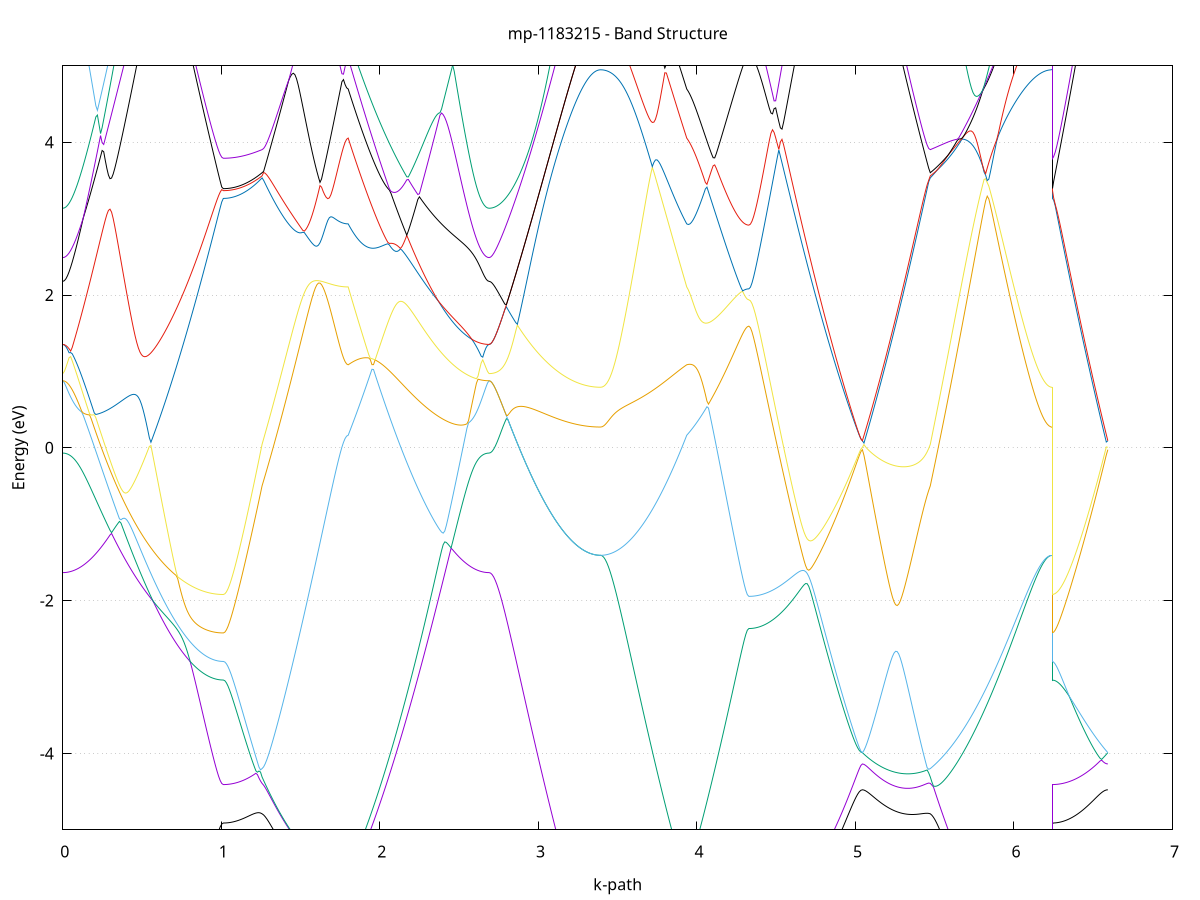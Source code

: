 set title 'mp-1183215 - Band Structure'
set xlabel 'k-path'
set ylabel 'Energy (eV)'
set grid y
set yrange [-5:5]
set terminal png size 800,600
set output 'mp-1183215_bands_gnuplot.png'
plot '-' using 1:2 with lines notitle, '-' using 1:2 with lines notitle, '-' using 1:2 with lines notitle, '-' using 1:2 with lines notitle, '-' using 1:2 with lines notitle, '-' using 1:2 with lines notitle, '-' using 1:2 with lines notitle, '-' using 1:2 with lines notitle, '-' using 1:2 with lines notitle, '-' using 1:2 with lines notitle, '-' using 1:2 with lines notitle, '-' using 1:2 with lines notitle, '-' using 1:2 with lines notitle, '-' using 1:2 with lines notitle, '-' using 1:2 with lines notitle, '-' using 1:2 with lines notitle, '-' using 1:2 with lines notitle, '-' using 1:2 with lines notitle, '-' using 1:2 with lines notitle, '-' using 1:2 with lines notitle, '-' using 1:2 with lines notitle, '-' using 1:2 with lines notitle, '-' using 1:2 with lines notitle, '-' using 1:2 with lines notitle, '-' using 1:2 with lines notitle, '-' using 1:2 with lines notitle, '-' using 1:2 with lines notitle, '-' using 1:2 with lines notitle, '-' using 1:2 with lines notitle, '-' using 1:2 with lines notitle, '-' using 1:2 with lines notitle, '-' using 1:2 with lines notitle, '-' using 1:2 with lines notitle, '-' using 1:2 with lines notitle, '-' using 1:2 with lines notitle, '-' using 1:2 with lines notitle, '-' using 1:2 with lines notitle, '-' using 1:2 with lines notitle, '-' using 1:2 with lines notitle, '-' using 1:2 with lines notitle, '-' using 1:2 with lines notitle, '-' using 1:2 with lines notitle, '-' using 1:2 with lines notitle, '-' using 1:2 with lines notitle, '-' using 1:2 with lines notitle, '-' using 1:2 with lines notitle, '-' using 1:2 with lines notitle, '-' using 1:2 with lines notitle, '-' using 1:2 with lines notitle, '-' using 1:2 with lines notitle, '-' using 1:2 with lines notitle, '-' using 1:2 with lines notitle, '-' using 1:2 with lines notitle, '-' using 1:2 with lines notitle, '-' using 1:2 with lines notitle, '-' using 1:2 with lines notitle, '-' using 1:2 with lines notitle, '-' using 1:2 with lines notitle, '-' using 1:2 with lines notitle, '-' using 1:2 with lines notitle, '-' using 1:2 with lines notitle, '-' using 1:2 with lines notitle, '-' using 1:2 with lines notitle, '-' using 1:2 with lines notitle
0.000000 -9.768212
0.009928 -9.768112
0.019855 -9.767812
0.029783 -9.767212
0.039710 -9.766512
0.049638 -9.765512
0.059565 -9.764312
0.069493 -9.762912
0.079420 -9.761312
0.089348 -9.759512
0.099275 -9.757612
0.109203 -9.755512
0.119130 -9.753312
0.129058 -9.750912
0.138985 -9.748412
0.148913 -9.745812
0.158840 -9.743112
0.168768 -9.740412
0.178695 -9.737512
0.188623 -9.734712
0.198550 -9.731812
0.208478 -9.728912
0.218405 -9.725912
0.228333 -9.723012
0.238260 -9.720112
0.248188 -9.717212
0.258115 -9.714312
0.268043 -9.711512
0.277970 -9.708612
0.287898 -9.705912
0.297825 -9.703112
0.307753 -9.700512
0.317680 -9.697812
0.327608 -9.695312
0.337535 -9.692812
0.347463 -9.690312
0.357390 -9.688012
0.367318 -9.685712
0.377245 -9.683512
0.387173 -9.681412
0.397100 -9.679512
0.407028 -9.677612
0.416956 -9.675912
0.426883 -9.674412
0.436811 -9.673012
0.446738 -9.671812
0.456666 -9.670812
0.466593 -9.670012
0.476521 -9.669412
0.486448 -9.669112
0.496376 -9.669012
0.506303 -9.669312
0.516231 -9.669812
0.526158 -9.670512
0.536086 -9.671612
0.546013 -9.673012
0.555941 -9.674612
0.565868 -9.676612
0.575796 -9.678712
0.585723 -9.681212
0.595651 -9.683812
0.605578 -9.686712
0.615506 -9.689712
0.625433 -9.692912
0.635361 -9.696312
0.645288 -9.699712
0.655216 -9.703312
0.665143 -9.706912
0.675071 -9.710612
0.684998 -9.714412
0.694926 -9.718112
0.704853 -9.721912
0.714781 -9.725712
0.724708 -9.729412
0.734636 -9.733112
0.744563 -9.736812
0.754491 -9.740412
0.764418 -9.743912
0.774346 -9.747312
0.784273 -9.750712
0.794201 -9.754012
0.804129 -9.757212
0.814056 -9.760312
0.823984 -9.763212
0.833911 -9.766112
0.843839 -9.768812
0.853766 -9.771412
0.863694 -9.773812
0.873621 -9.776212
0.883549 -9.778312
0.893476 -9.780412
0.903404 -9.782212
0.913331 -9.784012
0.923259 -9.785512
0.933186 -9.786912
0.943114 -9.788212
0.953041 -9.789312
0.962969 -9.790212
0.972896 -9.790912
0.982824 -9.791512
0.992751 -9.792012
1.002679 -9.792212
1.012606 -9.792312
1.012606 -9.792312
1.022383 -9.792112
1.032160 -9.791712
1.041937 -9.791012
1.051714 -9.790012
1.061491 -9.788812
1.071268 -9.787212
1.081045 -9.785412
1.090822 -9.783312
1.100599 -9.781012
1.110376 -9.778312
1.120153 -9.775412
1.129930 -9.772212
1.139707 -9.768712
1.149484 -9.765012
1.159261 -9.761012
1.169038 -9.756712
1.178815 -9.752212
1.188592 -9.747412
1.198368 -9.742412
1.208145 -9.737012
1.217922 -9.731512
1.227699 -9.725712
1.237476 -9.719612
1.247253 -9.713312
1.257030 -9.706712
1.257030 -9.706712
1.266906 -9.701812
1.276783 -9.696812
1.286659 -9.691512
1.296535 -9.686012
1.306411 -9.680412
1.316287 -9.674512
1.326163 -9.668512
1.336039 -9.662312
1.345915 -9.656012
1.355792 -9.649412
1.365668 -9.643212
1.375544 -9.643812
1.385420 -9.644412
1.395296 -9.644812
1.405172 -9.645212
1.415048 -9.645312
1.424924 -9.645412
1.434801 -9.645412
1.444677 -9.645212
1.454553 -9.645012
1.464429 -9.644612
1.474305 -9.644112
1.484181 -9.643612
1.494057 -9.642912
1.503933 -9.642112
1.513810 -9.641312
1.523686 -9.640412
1.533562 -9.639312
1.543438 -9.638212
1.553314 -9.637112
1.563190 -9.635812
1.573066 -9.634512
1.582942 -9.633212
1.592819 -9.631812
1.602695 -9.630312
1.612571 -9.628812
1.622447 -9.627312
1.632323 -9.625812
1.642199 -9.624212
1.652075 -9.622612
1.661951 -9.621112
1.671828 -9.619512
1.681704 -9.618012
1.691580 -9.616612
1.701456 -9.615112
1.711332 -9.613812
1.721208 -9.612512
1.731084 -9.611412
1.740960 -9.610312
1.750837 -9.609412
1.760713 -9.608612
1.770589 -9.608012
1.780465 -9.607612
1.790341 -9.607312
1.800217 -9.607212
1.800217 -9.607212
1.810204 -9.602812
1.820191 -9.598312
1.830179 -9.593812
1.840166 -9.589212
1.850153 -9.584612
1.860140 -9.579912
1.870127 -9.575312
1.880114 -9.570612
1.890101 -9.565812
1.900088 -9.561012
1.910076 -9.556212
1.920063 -9.551412
1.930050 -9.546612
1.940037 -9.541712
1.950024 -9.536912
1.960011 -9.532012
1.969998 -9.527112
1.979985 -9.522212
1.989973 -9.517412
1.999960 -9.512512
2.009947 -9.507612
2.019934 -9.502712
2.029921 -9.500412
2.039908 -9.502012
2.049895 -9.503612
2.059883 -9.505412
2.069870 -9.507212
2.079857 -9.509112
2.089844 -9.511012
2.099831 -9.513012
2.109818 -9.515012
2.119805 -9.517212
2.129792 -9.519412
2.139780 -9.521612
2.149767 -9.524012
2.159754 -9.526412
2.169741 -9.528912
2.179728 -9.531512
2.189715 -9.534212
2.199702 -9.537012
2.209690 -9.539912
2.219677 -9.543012
2.229664 -9.548312
2.239651 -9.556812
2.249638 -9.565112
2.259625 -9.573412
2.269612 -9.581612
2.279599 -9.589612
2.289587 -9.597612
2.299574 -9.605412
2.309561 -9.613212
2.319548 -9.620712
2.329535 -9.628212
2.339522 -9.635412
2.349509 -9.642612
2.359496 -9.649512
2.369484 -9.656312
2.379471 -9.663012
2.389458 -9.669412
2.399445 -9.675712
2.409432 -9.681812
2.419419 -9.687712
2.429406 -9.693412
2.439393 -9.698912
2.449381 -9.704312
2.459368 -9.709412
2.469355 -9.714312
2.479342 -9.719012
2.489329 -9.723512
2.499316 -9.727812
2.509303 -9.731912
2.519291 -9.735812
2.529278 -9.739512
2.539265 -9.743012
2.549252 -9.746212
2.559239 -9.749212
2.569226 -9.752012
2.579213 -9.754612
2.589200 -9.757012
2.599188 -9.759112
2.609175 -9.761012
2.619162 -9.762712
2.629149 -9.764212
2.639136 -9.765412
2.649123 -9.766412
2.659110 -9.767212
2.669098 -9.767812
2.679085 -9.768112
2.689072 -9.768212
2.689072 -9.768212
2.698981 -9.768212
2.708891 -9.768112
2.718800 -9.767912
2.728709 -9.767712
2.738619 -9.767412
2.748528 -9.767012
2.758438 -9.766512
2.768347 -9.766012
2.778257 -9.765412
2.788166 -9.764812
2.798076 -9.764112
2.807985 -9.763312
2.817894 -9.762512
2.827804 -9.761612
2.837713 -9.760612
2.847623 -9.759612
2.857532 -9.758512
2.867442 -9.757412
2.877351 -9.756212
2.887260 -9.755012
2.897170 -9.753712
2.907079 -9.752312
2.916989 -9.751012
2.926898 -9.749512
2.936808 -9.752512
2.946717 -9.756412
2.956626 -9.760312
2.966536 -9.764212
2.976445 -9.768112
2.986355 -9.771912
2.996264 -9.775712
3.006174 -9.779512
3.016083 -9.783312
3.025993 -9.787012
3.035902 -9.790712
3.045811 -9.794312
3.055721 -9.797912
3.065630 -9.801412
3.075540 -9.804912
3.085449 -9.808312
3.095359 -9.811612
3.105268 -9.814812
3.115177 -9.818012
3.125087 -9.821112
3.134996 -9.824212
3.144906 -9.827112
3.154815 -9.829912
3.164725 -9.832712
3.174634 -9.835412
3.184543 -9.837912
3.194453 -9.840412
3.204362 -9.842812
3.214272 -9.845012
3.224181 -9.847212
3.234091 -9.849212
3.244000 -9.851212
3.253910 -9.853012
3.263819 -9.854712
3.273728 -9.856212
3.283638 -9.857712
3.293547 -9.859012
3.303457 -9.860312
3.313366 -9.861312
3.323276 -9.862312
3.333185 -9.863212
3.343094 -9.863912
3.353004 -9.864412
3.362913 -9.864912
3.372823 -9.865212
3.382732 -9.865412
3.392642 -9.865512
3.392642 -9.865512
3.402518 -9.865312
3.412394 -9.864912
3.422270 -9.864312
3.432146 -9.863312
3.442022 -9.862112
3.451898 -9.860712
3.461774 -9.858912
3.471651 -9.857012
3.481527 -9.854712
3.491403 -9.852212
3.501279 -9.849412
3.511155 -9.846412
3.521031 -9.843112
3.530907 -9.839512
3.540783 -9.835812
3.550660 -9.831712
3.560536 -9.827412
3.570412 -9.822912
3.580288 -9.818112
3.590164 -9.813112
3.600040 -9.807912
3.609916 -9.802512
3.619792 -9.796812
3.629669 -9.790912
3.639545 -9.784712
3.649421 -9.778412
3.659297 -9.771812
3.669173 -9.765112
3.679049 -9.758212
3.688925 -9.751012
3.698802 -9.743712
3.708678 -9.736212
3.718554 -9.728512
3.728430 -9.720712
3.738306 -9.712712
3.748182 -9.704512
3.758058 -9.696212
3.767934 -9.687712
3.777810 -9.679212
3.787687 -9.670512
3.797563 -9.661712
3.807439 -9.658312
3.817315 -9.654812
3.827191 -9.651212
3.837067 -9.647612
3.846943 -9.643912
3.856819 -9.640112
3.866696 -9.636212
3.876572 -9.632212
3.886448 -9.628212
3.896324 -9.624112
3.906200 -9.620012
3.916076 -9.615812
3.925952 -9.611512
3.935829 -9.607212
3.935829 -9.607212
3.945627 -9.605312
3.955426 -9.603312
3.965225 -9.601212
3.975023 -9.599112
3.984822 -9.596912
3.994621 -9.594812
4.004420 -9.592612
4.014218 -9.590312
4.024017 -9.588112
4.033816 -9.585812
4.043615 -9.583612
4.053413 -9.581312
4.063212 -9.579112
4.073011 -9.576912
4.082809 -9.574812
4.092608 -9.572712
4.102407 -9.570612
4.112206 -9.568612
4.122004 -9.566712
4.131803 -9.564812
4.141602 -9.563112
4.151401 -9.561412
4.161199 -9.559812
4.170998 -9.558212
4.180797 -9.556812
4.190595 -9.555512
4.200394 -9.554312
4.210193 -9.553112
4.219992 -9.552112
4.229790 -9.551112
4.239589 -9.550312
4.249388 -9.549512
4.259187 -9.548912
4.268985 -9.548312
4.278784 -9.547912
4.288583 -9.547512
4.298382 -9.547212
4.308180 -9.547012
4.317979 -9.546812
4.327778 -9.546812
4.327778 -9.546812
4.337722 -9.546912
4.347667 -9.547312
4.357612 -9.548012
4.367557 -9.549012
4.377501 -9.550212
4.387446 -9.551612
4.397391 -9.553412
4.407336 -9.555312
4.417280 -9.557512
4.427225 -9.559912
4.437170 -9.562512
4.447115 -9.565312
4.457059 -9.568312
4.467004 -9.571412
4.476949 -9.574712
4.486893 -9.578112
4.496838 -9.581612
4.506783 -9.585312
4.516728 -9.589112
4.526672 -9.592912
4.536617 -9.596812
4.546562 -9.600812
4.556507 -9.604812
4.566451 -9.608912
4.576396 -9.612912
4.586341 -9.617012
4.596285 -9.621112
4.606230 -9.625212
4.616175 -9.629312
4.626120 -9.633412
4.636064 -9.637412
4.646009 -9.641412
4.655954 -9.645312
4.665899 -9.649212
4.675843 -9.653112
4.685788 -9.656912
4.695733 -9.660612
4.705678 -9.664312
4.715622 -9.667812
4.725567 -9.671312
4.735512 -9.674812
4.745456 -9.678112
4.755401 -9.681412
4.765346 -9.684512
4.775291 -9.687612
4.785235 -9.690512
4.795180 -9.693412
4.805125 -9.696212
4.815070 -9.698812
4.825014 -9.701412
4.834959 -9.703912
4.844904 -9.706212
4.854849 -9.708512
4.864793 -9.710612
4.874738 -9.712612
4.884683 -9.714512
4.894627 -9.716312
4.904572 -9.718012
4.914517 -9.719612
4.924462 -9.721012
4.934406 -9.722412
4.944351 -9.723612
4.954296 -9.724712
4.964241 -9.725712
4.974185 -9.726612
4.984130 -9.727312
4.994075 -9.728012
5.004020 -9.728512
5.013964 -9.728912
5.023909 -9.729212
5.033854 -9.729412
5.043798 -9.729412
5.043798 -9.729412
5.053760 -9.729612
5.063722 -9.729912
5.073684 -9.730412
5.083646 -9.731112
5.093608 -9.731912
5.103570 -9.732912
5.113532 -9.734012
5.123494 -9.735212
5.133456 -9.736412
5.143418 -9.737712
5.153380 -9.739012
5.163342 -9.740312
5.173304 -9.741512
5.183266 -9.742712
5.193228 -9.743812
5.203190 -9.744812
5.213152 -9.745812
5.223114 -9.746512
5.233076 -9.747212
5.243038 -9.747712
5.252999 -9.748112
5.262961 -9.748212
5.272923 -9.748212
5.282885 -9.748112
5.292847 -9.747712
5.302809 -9.747112
5.312771 -9.746412
5.322733 -9.745412
5.332695 -9.744212
5.342657 -9.742912
5.352619 -9.741312
5.362581 -9.739512
5.372543 -9.737512
5.382505 -9.735312
5.392467 -9.732812
5.402429 -9.730212
5.412391 -9.727412
5.422353 -9.724412
5.432315 -9.721212
5.442277 -9.717812
5.452239 -9.714212
5.462200 -9.710512
5.472162 -9.706712
5.472162 -9.706712
5.482139 -9.699812
5.492115 -9.692612
5.502092 -9.685112
5.512068 -9.677412
5.522044 -9.669512
5.532021 -9.661412
5.541997 -9.653012
5.551974 -9.652212
5.561950 -9.655312
5.571926 -9.658312
5.581903 -9.661212
5.591879 -9.664112
5.601856 -9.667012
5.611832 -9.669812
5.621808 -9.672512
5.631785 -9.675112
5.641761 -9.677712
5.651738 -9.680312
5.661714 -9.682712
5.671690 -9.685112
5.681667 -9.687412
5.691643 -9.689612
5.701619 -9.691812
5.711596 -9.693912
5.721572 -9.695912
5.731549 -9.697812
5.741525 -9.699712
5.751501 -9.701412
5.761478 -9.703112
5.771454 -9.704712
5.781431 -9.706212
5.791407 -9.707712
5.801383 -9.709112
5.811360 -9.710312
5.821336 -9.711612
5.831313 -9.712712
5.841289 -9.713812
5.851265 -9.714712
5.861242 -9.715612
5.871218 -9.716512
5.881195 -9.717212
5.891171 -9.717912
5.901147 -9.718512
5.911124 -9.724512
5.921100 -9.732512
5.931077 -9.740312
5.941053 -9.747912
5.951029 -9.755312
5.961006 -9.762412
5.970982 -9.769412
5.980959 -9.776212
5.990935 -9.782712
6.000911 -9.789012
6.010888 -9.795112
6.020864 -9.800912
6.030840 -9.806612
6.040817 -9.811912
6.050793 -9.817112
6.060770 -9.821912
6.070746 -9.826612
6.080722 -9.831012
6.090699 -9.835112
6.100675 -9.839012
6.110652 -9.842612
6.120628 -9.846012
6.130604 -9.849112
6.140581 -9.851912
6.150557 -9.854512
6.160534 -9.856812
6.170510 -9.858812
6.180486 -9.860612
6.190463 -9.862112
6.200439 -9.863312
6.210416 -9.864312
6.220392 -9.864912
6.230368 -9.865312
6.240345 -9.865512
6.240345 -9.792312
6.250117 -9.792212
6.259888 -9.791912
6.269660 -9.791512
6.279432 -9.790912
6.289204 -9.790112
6.298976 -9.789212
6.308747 -9.788112
6.318519 -9.786812
6.328291 -9.785412
6.338063 -9.783812
6.347835 -9.782112
6.357606 -9.780212
6.367378 -9.778212
6.377150 -9.776012
6.386922 -9.773812
6.396694 -9.771412
6.406465 -9.768912
6.416237 -9.766412
6.426009 -9.763712
6.435781 -9.761012
6.445553 -9.758312
6.455324 -9.755512
6.465096 -9.752812
6.474868 -9.750012
6.484640 -9.747312
6.494412 -9.744712
6.504183 -9.742212
6.513955 -9.739812
6.523727 -9.737612
6.533499 -9.735512
6.543271 -9.733812
6.553042 -9.732312
6.562814 -9.731112
6.572586 -9.730212
6.582358 -9.729612
6.592130 -9.729412
e
0.000000 -9.679812
0.009928 -9.679712
0.019855 -9.679412
0.029783 -9.678912
0.039710 -9.678312
0.049638 -9.677412
0.059565 -9.676412
0.069493 -9.675112
0.079420 -9.673712
0.089348 -9.672012
0.099275 -9.670112
0.109203 -9.668012
0.119130 -9.665712
0.129058 -9.663112
0.138985 -9.660412
0.148913 -9.657312
0.158840 -9.654012
0.168768 -9.650512
0.178695 -9.646612
0.188623 -9.642612
0.198550 -9.638212
0.208478 -9.633612
0.218405 -9.628712
0.228333 -9.623512
0.238260 -9.618012
0.248188 -9.612312
0.258115 -9.606312
0.268043 -9.600112
0.277970 -9.593612
0.287898 -9.586912
0.297825 -9.579912
0.307753 -9.572812
0.317680 -9.565412
0.327608 -9.557912
0.337535 -9.550212
0.347463 -9.542412
0.357390 -9.534512
0.367318 -9.526512
0.377245 -9.518512
0.387173 -9.510612
0.397100 -9.503112
0.407028 -9.496212
0.416956 -9.490712
0.426883 -9.487612
0.436811 -9.487112
0.446738 -9.488412
0.456666 -9.490712
0.466593 -9.493312
0.476521 -9.496012
0.486448 -9.498612
0.496376 -9.501112
0.506303 -9.503412
0.516231 -9.505512
0.526158 -9.507312
0.536086 -9.508812
0.546013 -9.510112
0.555941 -9.511012
0.565868 -9.511712
0.575796 -9.512112
0.585723 -9.512212
0.595651 -9.512112
0.605578 -9.511712
0.615506 -9.511112
0.625433 -9.510412
0.635361 -9.509412
0.645288 -9.508312
0.655216 -9.507012
0.665143 -9.505612
0.675071 -9.504112
0.684998 -9.502612
0.694926 -9.500912
0.704853 -9.499212
0.714781 -9.497412
0.724708 -9.495612
0.734636 -9.493812
0.744563 -9.491912
0.754491 -9.490112
0.764418 -9.488212
0.774346 -9.486412
0.784273 -9.487312
0.794201 -9.493912
0.804129 -9.500512
0.814056 -9.506812
0.823984 -9.513012
0.833911 -9.518912
0.843839 -9.524712
0.853766 -9.530212
0.863694 -9.535412
0.873621 -9.540412
0.883549 -9.545112
0.893476 -9.549512
0.903404 -9.553512
0.913331 -9.557312
0.923259 -9.560712
0.933186 -9.563812
0.943114 -9.566612
0.953041 -9.568912
0.962969 -9.571012
0.972896 -9.572612
0.982824 -9.573912
0.992751 -9.574912
1.002679 -9.575412
1.012606 -9.575612
1.012606 -9.575612
1.022383 -9.575712
1.032160 -9.576012
1.041937 -9.576612
1.051714 -9.577312
1.061491 -9.578312
1.071268 -9.579412
1.081045 -9.580712
1.090822 -9.582312
1.100599 -9.584012
1.110376 -9.585812
1.120153 -9.587912
1.129930 -9.590012
1.139707 -9.592312
1.149484 -9.594812
1.159261 -9.597312
1.169038 -9.600012
1.178815 -9.602712
1.188592 -9.605512
1.198368 -9.608412
1.208145 -9.611412
1.217922 -9.614412
1.227699 -9.617512
1.237476 -9.620612
1.247253 -9.623712
1.257030 -9.626812
1.257030 -9.626812
1.266906 -9.629012
1.276783 -9.631012
1.286659 -9.632912
1.296535 -9.634712
1.306411 -9.636312
1.316287 -9.637812
1.326163 -9.639112
1.336039 -9.640312
1.345915 -9.641412
1.355792 -9.642412
1.365668 -9.642712
1.375544 -9.635912
1.385420 -9.628912
1.395296 -9.621712
1.405172 -9.614412
1.415048 -9.607012
1.424924 -9.599512
1.434801 -9.591812
1.444677 -9.584112
1.454553 -9.576312
1.464429 -9.568412
1.474305 -9.560512
1.484181 -9.552612
1.494057 -9.544712
1.503933 -9.536812
1.513810 -9.529112
1.523686 -9.521712
1.533562 -9.514612
1.543438 -9.508312
1.553314 -9.502912
1.563190 -9.499312
1.573066 -9.497612
1.582942 -9.497912
1.592819 -9.499612
1.602695 -9.501912
1.612571 -9.504712
1.622447 -9.507512
1.632323 -9.510412
1.642199 -9.513312
1.652075 -9.516112
1.661951 -9.518712
1.671828 -9.521312
1.681704 -9.523612
1.691580 -9.525812
1.701456 -9.527812
1.711332 -9.529712
1.721208 -9.531412
1.731084 -9.532812
1.740960 -9.534112
1.750837 -9.535212
1.760713 -9.536112
1.770589 -9.536812
1.780465 -9.537312
1.790341 -9.537612
1.800217 -9.537712
1.800217 -9.537712
1.810204 -9.530112
1.820191 -9.523012
1.830179 -9.516512
1.840166 -9.510812
1.850153 -9.505812
1.860140 -9.501512
1.870127 -9.498112
1.880114 -9.495412
1.890101 -9.493412
1.900088 -9.492012
1.910076 -9.491012
1.920063 -9.490612
1.930050 -9.490512
1.940037 -9.490612
1.950024 -9.491112
1.960011 -9.491812
1.969998 -9.492612
1.979985 -9.493612
1.989973 -9.494812
1.999960 -9.496012
2.009947 -9.497412
2.019934 -9.498812
2.029921 -9.497912
2.039908 -9.493012
2.049895 -9.488212
2.059883 -9.483412
2.069870 -9.478612
2.079857 -9.473912
2.089844 -9.469112
2.099831 -9.464412
2.109818 -9.459812
2.119805 -9.455112
2.129792 -9.463012
2.139780 -9.471412
2.149767 -9.479912
2.159754 -9.488412
2.169741 -9.497012
2.179728 -9.505512
2.189715 -9.514112
2.199702 -9.522712
2.209690 -9.531312
2.219677 -9.539812
2.229664 -9.546112
2.239651 -9.549312
2.249638 -9.552612
2.259625 -9.556012
2.269612 -9.559512
2.279599 -9.563112
2.289587 -9.566812
2.299574 -9.570612
2.309561 -9.574412
2.319548 -9.578312
2.329535 -9.582312
2.339522 -9.586312
2.349509 -9.590312
2.359496 -9.594312
2.369484 -9.598412
2.379471 -9.602512
2.389458 -9.606512
2.399445 -9.610612
2.409432 -9.614612
2.419419 -9.618512
2.429406 -9.622412
2.439393 -9.626312
2.449381 -9.630012
2.459368 -9.633712
2.469355 -9.637312
2.479342 -9.640812
2.489329 -9.644212
2.499316 -9.647412
2.509303 -9.650612
2.519291 -9.653612
2.529278 -9.656412
2.539265 -9.659212
2.549252 -9.661712
2.559239 -9.664112
2.569226 -9.666412
2.579213 -9.668512
2.589200 -9.670412
2.599188 -9.672212
2.609175 -9.673812
2.619162 -9.675212
2.629149 -9.676412
2.639136 -9.677412
2.649123 -9.678312
2.659110 -9.678912
2.669098 -9.679412
2.679085 -9.679712
2.689072 -9.679812
2.689072 -9.679812
2.698981 -9.680012
2.708891 -9.680612
2.718800 -9.681712
2.728709 -9.683112
2.738619 -9.684912
2.748528 -9.686912
2.758438 -9.689312
2.768347 -9.691912
2.778257 -9.694712
2.788166 -9.697612
2.798076 -9.700712
2.807985 -9.704012
2.817894 -9.707412
2.827804 -9.710812
2.837713 -9.714412
2.847623 -9.718012
2.857532 -9.721712
2.867442 -9.725512
2.877351 -9.729212
2.887260 -9.733112
2.897170 -9.736912
2.907079 -9.740812
2.916989 -9.744712
2.926898 -9.748612
2.936808 -9.748112
2.946717 -9.746612
2.956626 -9.745012
2.966536 -9.743512
2.976445 -9.741912
2.986355 -9.740212
2.996264 -9.738612
3.006174 -9.736912
3.016083 -9.735212
3.025993 -9.733512
3.035902 -9.731712
3.045811 -9.730012
3.055721 -9.728212
3.065630 -9.726512
3.075540 -9.724712
3.085449 -9.723012
3.095359 -9.721212
3.105268 -9.719512
3.115177 -9.717812
3.125087 -9.716112
3.134996 -9.714412
3.144906 -9.712712
3.154815 -9.711112
3.164725 -9.709512
3.174634 -9.707912
3.184543 -9.706412
3.194453 -9.704912
3.204362 -9.703512
3.214272 -9.702112
3.224181 -9.700712
3.234091 -9.699512
3.244000 -9.698212
3.253910 -9.697112
3.263819 -9.696012
3.273728 -9.695012
3.283638 -9.694012
3.293547 -9.694812
3.303457 -9.696412
3.313366 -9.697712
3.323276 -9.698912
3.333185 -9.699912
3.343094 -9.700812
3.353004 -9.701512
3.362913 -9.702012
3.372823 -9.702412
3.382732 -9.702712
3.392642 -9.702812
3.392642 -9.702812
3.402518 -9.703012
3.412394 -9.703712
3.422270 -9.704612
3.432146 -9.705612
3.442022 -9.706712
3.451898 -9.707712
3.461774 -9.708612
3.471651 -9.709412
3.481527 -9.710012
3.491403 -9.710612
3.501279 -9.711012
3.511155 -9.711212
3.521031 -9.711312
3.530907 -9.711312
3.540783 -9.711112
3.550660 -9.710812
3.560536 -9.710412
3.570412 -9.709812
3.580288 -9.709112
3.590164 -9.708212
3.600040 -9.707212
3.609916 -9.706112
3.619792 -9.704812
3.629669 -9.703412
3.639545 -9.701912
3.649421 -9.700312
3.659297 -9.698512
3.669173 -9.696612
3.679049 -9.694612
3.688925 -9.692412
3.698802 -9.690212
3.708678 -9.687812
3.718554 -9.685312
3.728430 -9.682712
3.738306 -9.680012
3.748182 -9.677212
3.758058 -9.674312
3.767934 -9.671312
3.777810 -9.668212
3.787687 -9.665012
3.797563 -9.661712
3.807439 -9.652812
3.817315 -9.643812
3.827191 -9.634812
3.837067 -9.625712
3.846943 -9.616612
3.856819 -9.607412
3.866696 -9.598312
3.876572 -9.589212
3.886448 -9.580212
3.896324 -9.571312
3.906200 -9.562512
3.916076 -9.554012
3.925952 -9.545712
3.935829 -9.537712
3.935829 -9.537712
3.945627 -9.534612
3.955426 -9.532212
3.965225 -9.530312
3.975023 -9.529012
3.984822 -9.528012
3.994621 -9.527312
4.004420 -9.526912
4.014218 -9.526612
4.024017 -9.526512
4.033816 -9.526512
4.043615 -9.526612
4.053413 -9.526712
4.063212 -9.526912
4.073011 -9.527112
4.082809 -9.527312
4.092608 -9.527612
4.102407 -9.527812
4.112206 -9.528112
4.122004 -9.528412
4.131803 -9.528712
4.141602 -9.529012
4.151401 -9.529312
4.161199 -9.529612
4.170998 -9.529812
4.180797 -9.530112
4.190595 -9.530312
4.200394 -9.530612
4.210193 -9.530812
4.219992 -9.531012
4.229790 -9.531212
4.239589 -9.531312
4.249388 -9.531512
4.259187 -9.531612
4.268985 -9.531812
4.278784 -9.531912
4.288583 -9.531912
4.298382 -9.532012
4.308180 -9.532112
4.317979 -9.532112
4.327778 -9.532112
4.327778 -9.532112
4.337722 -9.532012
4.347667 -9.531912
4.357612 -9.531612
4.367557 -9.531312
4.377501 -9.530912
4.387446 -9.530312
4.397391 -9.529712
4.407336 -9.529012
4.417280 -9.528212
4.427225 -9.527312
4.437170 -9.526312
4.447115 -9.525312
4.457059 -9.524212
4.467004 -9.523112
4.476949 -9.521812
4.486893 -9.520612
4.496838 -9.519312
4.506783 -9.518012
4.516728 -9.516612
4.526672 -9.515212
4.536617 -9.513912
4.546562 -9.512512
4.556507 -9.511212
4.566451 -9.509912
4.576396 -9.508612
4.586341 -9.507412
4.596285 -9.506312
4.606230 -9.505212
4.616175 -9.504312
4.626120 -9.503412
4.636064 -9.502712
4.646009 -9.502112
4.655954 -9.501712
4.665899 -9.501412
4.675843 -9.501312
4.685788 -9.501312
4.695733 -9.501512
4.705678 -9.501912
4.715622 -9.502412
4.725567 -9.503012
4.735512 -9.503812
4.745456 -9.504812
4.755401 -9.505812
4.765346 -9.507012
4.775291 -9.508212
4.785235 -9.509512
4.795180 -9.510912
4.805125 -9.512312
4.815070 -9.513712
4.825014 -9.515212
4.834959 -9.516612
4.844904 -9.518112
4.854849 -9.519512
4.864793 -9.520812
4.874738 -9.522212
4.884683 -9.523412
4.894627 -9.524612
4.904572 -9.525812
4.914517 -9.526812
4.924462 -9.527812
4.934406 -9.528612
4.944351 -9.529412
4.954296 -9.530112
4.964241 -9.530612
4.974185 -9.531112
4.984130 -9.531512
4.994075 -9.531712
5.004020 -9.531912
5.013964 -9.532112
5.023909 -9.532112
5.033854 -9.532212
5.043798 -9.532212
5.043798 -9.532212
5.053760 -9.532012
5.063722 -9.531512
5.073684 -9.531812
5.083646 -9.533512
5.093608 -9.535612
5.103570 -9.537912
5.113532 -9.540312
5.123494 -9.542712
5.133456 -9.545112
5.143418 -9.547512
5.153380 -9.550012
5.163342 -9.552512
5.173304 -9.554912
5.183266 -9.557512
5.193228 -9.560012
5.203190 -9.562512
5.213152 -9.565012
5.223114 -9.567612
5.233076 -9.570112
5.243038 -9.572712
5.252999 -9.575212
5.262961 -9.577712
5.272923 -9.580312
5.282885 -9.582812
5.292847 -9.585312
5.302809 -9.587912
5.312771 -9.590412
5.322733 -9.592912
5.332695 -9.595312
5.342657 -9.597812
5.352619 -9.600212
5.362581 -9.602712
5.372543 -9.605112
5.382505 -9.607412
5.392467 -9.609812
5.402429 -9.612112
5.412391 -9.614412
5.422353 -9.616612
5.432315 -9.618812
5.442277 -9.620912
5.452239 -9.623012
5.462200 -9.624912
5.472162 -9.626812
5.472162 -9.626812
5.482139 -9.630012
5.492115 -9.633312
5.502092 -9.636512
5.512068 -9.639712
5.522044 -9.642812
5.532021 -9.646012
5.541997 -9.649112
5.551974 -9.644412
5.561950 -9.635612
5.571926 -9.626612
5.581903 -9.617312
5.591879 -9.607912
5.601856 -9.598212
5.611832 -9.588412
5.621808 -9.578412
5.631785 -9.568212
5.641761 -9.557812
5.651738 -9.547312
5.661714 -9.536612
5.671690 -9.525712
5.681667 -9.514712
5.691643 -9.511112
5.701619 -9.521812
5.711596 -9.532512
5.721572 -9.543112
5.731549 -9.553712
5.741525 -9.564212
5.751501 -9.574612
5.761478 -9.584912
5.771454 -9.595212
5.781431 -9.605312
5.791407 -9.615312
5.801383 -9.625212
5.811360 -9.635012
5.821336 -9.644612
5.831313 -9.654212
5.841289 -9.663512
5.851265 -9.672712
5.861242 -9.681812
5.871218 -9.690712
5.881195 -9.699412
5.891171 -9.707912
5.901147 -9.716312
5.911124 -9.719112
5.921100 -9.719612
5.931077 -9.720012
5.941053 -9.720312
5.951029 -9.720612
5.961006 -9.720812
5.970982 -9.720912
5.980959 -9.721012
5.990935 -9.721012
6.000911 -9.720912
6.010888 -9.720812
6.020864 -9.720612
6.030840 -9.720412
6.040817 -9.720112
6.050793 -9.719712
6.060770 -9.719312
6.070746 -9.718812
6.080722 -9.718212
6.090699 -9.717612
6.100675 -9.716912
6.110652 -9.716112
6.120628 -9.715312
6.130604 -9.714312
6.140581 -9.713412
6.150557 -9.712312
6.160534 -9.711212
6.170510 -9.710012
6.180486 -9.708712
6.190463 -9.707412
6.200439 -9.706212
6.210416 -9.704912
6.220392 -9.703812
6.230368 -9.703012
6.240345 -9.702812
6.240345 -9.575612
6.250117 -9.575612
6.259888 -9.575412
6.269660 -9.575212
6.279432 -9.574912
6.289204 -9.574512
6.298976 -9.574012
6.308747 -9.573412
6.318519 -9.572812
6.328291 -9.572012
6.338063 -9.571212
6.347835 -9.570312
6.357606 -9.569312
6.367378 -9.568212
6.377150 -9.567012
6.386922 -9.565812
6.396694 -9.564412
6.406465 -9.563012
6.416237 -9.561512
6.426009 -9.560012
6.435781 -9.558312
6.445553 -9.556612
6.455324 -9.554812
6.465096 -9.553012
6.474868 -9.551012
6.484640 -9.549012
6.494412 -9.547012
6.504183 -9.544912
6.513955 -9.542712
6.523727 -9.540512
6.533499 -9.538212
6.543271 -9.535912
6.553042 -9.533512
6.562814 -9.531112
6.572586 -9.531012
6.582358 -9.531912
6.592130 -9.532212
e
0.000000 -9.598912
0.009928 -9.598812
0.019855 -9.598512
0.029783 -9.598012
0.039710 -9.597312
0.049638 -9.596412
0.059565 -9.595212
0.069493 -9.593912
0.079420 -9.592412
0.089348 -9.590712
0.099275 -9.588812
0.109203 -9.586712
0.119130 -9.584412
0.129058 -9.582012
0.138985 -9.579312
0.148913 -9.576512
0.158840 -9.573612
0.168768 -9.570512
0.178695 -9.567212
0.188623 -9.563812
0.198550 -9.560212
0.208478 -9.556512
0.218405 -9.552712
0.228333 -9.548812
0.238260 -9.544812
0.248188 -9.540712
0.258115 -9.536512
0.268043 -9.532212
0.277970 -9.527912
0.287898 -9.523512
0.297825 -9.519112
0.307753 -9.514612
0.317680 -9.510212
0.327608 -9.505712
0.337535 -9.501312
0.347463 -9.496912
0.357390 -9.492512
0.367318 -9.488212
0.377245 -9.483912
0.387173 -9.479712
0.397100 -9.475612
0.407028 -9.471612
0.416956 -9.467712
0.426883 -9.463812
0.436811 -9.460112
0.446738 -9.456612
0.456666 -9.453112
0.466593 -9.449712
0.476521 -9.446512
0.486448 -9.443412
0.496376 -9.440512
0.506303 -9.437612
0.516231 -9.434912
0.526158 -9.432312
0.536086 -9.429912
0.546013 -9.427512
0.555941 -9.425212
0.565868 -9.423112
0.575796 -9.421012
0.585723 -9.419112
0.595651 -9.417212
0.605578 -9.415512
0.615506 -9.413812
0.625433 -9.412112
0.635361 -9.410612
0.645288 -9.409112
0.655216 -9.407712
0.665143 -9.407112
0.675071 -9.413212
0.684998 -9.419512
0.694926 -9.425912
0.704853 -9.432512
0.714781 -9.439312
0.724708 -9.446112
0.734636 -9.453012
0.744563 -9.459912
0.754491 -9.466812
0.764418 -9.473712
0.774346 -9.480612
0.784273 -9.484612
0.794201 -9.482812
0.804129 -9.481012
0.814056 -9.479312
0.823984 -9.477712
0.833911 -9.476112
0.843839 -9.474512
0.853766 -9.473012
0.863694 -9.471612
0.873621 -9.470312
0.883549 -9.469012
0.893476 -9.467812
0.903404 -9.466712
0.913331 -9.465712
0.923259 -9.464812
0.933186 -9.463912
0.943114 -9.463212
0.953041 -9.462512
0.962969 -9.462012
0.972896 -9.461512
0.982824 -9.461212
0.992751 -9.460912
1.002679 -9.460812
1.012606 -9.460712
1.012606 -9.460712
1.022383 -9.460512
1.032160 -9.460012
1.041937 -9.459012
1.051714 -9.457712
1.061491 -9.456012
1.071268 -9.453912
1.081045 -9.451512
1.090822 -9.448712
1.100599 -9.445612
1.110376 -9.442112
1.120153 -9.438312
1.129930 -9.434212
1.139707 -9.429912
1.149484 -9.425312
1.159261 -9.420412
1.169038 -9.415312
1.178815 -9.410112
1.188592 -9.406612
1.198368 -9.408812
1.208145 -9.410912
1.217922 -9.413112
1.227699 -9.415312
1.237476 -9.417512
1.247253 -9.419712
1.257030 -9.421912
1.257030 -9.421912
1.266906 -9.423512
1.276783 -9.424912
1.286659 -9.426112
1.296535 -9.427212
1.306411 -9.428212
1.316287 -9.429012
1.326163 -9.429712
1.336039 -9.430212
1.345915 -9.430512
1.355792 -9.430712
1.365668 -9.430712
1.375544 -9.430512
1.385420 -9.430212
1.395296 -9.429712
1.405172 -9.429112
1.415048 -9.428412
1.424924 -9.427512
1.434801 -9.426512
1.444677 -9.425512
1.454553 -9.424612
1.464429 -9.423912
1.474305 -9.429312
1.484181 -9.434712
1.494057 -9.439912
1.503933 -9.445012
1.513810 -9.449712
1.523686 -9.454112
1.533562 -9.458112
1.543438 -9.461312
1.553314 -9.463512
1.563190 -9.464012
1.573066 -9.462712
1.582942 -9.459512
1.592819 -9.458012
1.602695 -9.461312
1.612571 -9.464512
1.622447 -9.467612
1.632323 -9.470712
1.642199 -9.473712
1.652075 -9.476612
1.661951 -9.479412
1.671828 -9.482212
1.681704 -9.484812
1.691580 -9.487312
1.701456 -9.489612
1.711332 -9.491812
1.721208 -9.493812
1.731084 -9.495612
1.740960 -9.497312
1.750837 -9.498712
1.760713 -9.499812
1.770589 -9.500812
1.780465 -9.501412
1.790341 -9.501812
1.800217 -9.502012
1.800217 -9.502012
1.810204 -9.494812
1.820191 -9.487512
1.830179 -9.480212
1.840166 -9.472912
1.850153 -9.465612
1.860140 -9.458212
1.870127 -9.450912
1.880114 -9.443512
1.890101 -9.436312
1.900088 -9.429112
1.910076 -9.422012
1.920063 -9.415112
1.930050 -9.408412
1.940037 -9.401812
1.950024 -9.395612
1.960011 -9.389612
1.969998 -9.384012
1.979985 -9.378912
1.989973 -9.374112
1.999960 -9.370012
2.009947 -9.372512
2.019934 -9.379212
2.029921 -9.386112
2.039908 -9.393012
2.049895 -9.400212
2.059883 -9.407512
2.069870 -9.415012
2.079857 -9.422712
2.089844 -9.430512
2.099831 -9.438512
2.109818 -9.446512
2.119805 -9.454712
2.129792 -9.450512
2.139780 -9.446012
2.149767 -9.441412
2.159754 -9.437012
2.169741 -9.432512
2.179728 -9.428212
2.189715 -9.423812
2.199702 -9.419612
2.209690 -9.415412
2.219677 -9.416312
2.229664 -9.422012
2.239651 -9.427712
2.249638 -9.433512
2.259625 -9.439312
2.269612 -9.445212
2.279599 -9.451012
2.289587 -9.456912
2.299574 -9.462712
2.309561 -9.468512
2.319548 -9.474312
2.329535 -9.480012
2.339522 -9.485712
2.349509 -9.491312
2.359496 -9.496912
2.369484 -9.502312
2.379471 -9.507712
2.389458 -9.512912
2.399445 -9.518112
2.409432 -9.523212
2.419419 -9.528112
2.429406 -9.532912
2.439393 -9.537612
2.449381 -9.542112
2.459368 -9.546512
2.469355 -9.550812
2.479342 -9.554912
2.489329 -9.558812
2.499316 -9.562612
2.509303 -9.566212
2.519291 -9.569612
2.529278 -9.572912
2.539265 -9.576012
2.549252 -9.578912
2.559239 -9.581612
2.569226 -9.584112
2.579213 -9.586512
2.589200 -9.588612
2.599188 -9.590512
2.609175 -9.592312
2.619162 -9.593812
2.629149 -9.595212
2.639136 -9.596312
2.649123 -9.597212
2.659110 -9.598012
2.669098 -9.598512
2.679085 -9.598812
2.689072 -9.598912
2.689072 -9.598912
2.698981 -9.598712
2.708891 -9.598012
2.718800 -9.597012
2.728709 -9.595512
2.738619 -9.593812
2.748528 -9.591612
2.758438 -9.589312
2.768347 -9.586612
2.778257 -9.583812
2.788166 -9.580812
2.798076 -9.577612
2.807985 -9.574312
2.817894 -9.570912
2.827804 -9.567312
2.837713 -9.563712
2.847623 -9.560012
2.857532 -9.556212
2.867442 -9.552412
2.877351 -9.548512
2.887260 -9.544612
2.897170 -9.540712
2.907079 -9.536712
2.916989 -9.532712
2.926898 -9.528912
2.936808 -9.536112
2.946717 -9.543212
2.956626 -9.550112
2.966536 -9.556912
2.976445 -9.563612
2.986355 -9.570112
2.996264 -9.576412
3.006174 -9.582612
3.016083 -9.588712
3.025993 -9.594612
3.035902 -9.600312
3.045811 -9.605912
3.055721 -9.611412
3.065630 -9.616612
3.075540 -9.621812
3.085449 -9.626812
3.095359 -9.631612
3.105268 -9.636212
3.115177 -9.640712
3.125087 -9.645112
3.134996 -9.649312
3.144906 -9.653312
3.154815 -9.657212
3.164725 -9.660912
3.174634 -9.664512
3.184543 -9.667912
3.194453 -9.671112
3.204362 -9.674212
3.214272 -9.677112
3.224181 -9.679912
3.234091 -9.682512
3.244000 -9.685012
3.253910 -9.687312
3.263819 -9.689412
3.273728 -9.691412
3.283638 -9.693212
3.293547 -9.694812
3.303457 -9.696412
3.313366 -9.697712
3.323276 -9.698912
3.333185 -9.699912
3.343094 -9.700812
3.353004 -9.701512
3.362913 -9.702012
3.372823 -9.702412
3.382732 -9.702712
3.392642 -9.702812
3.392642 -9.702812
3.402518 -9.702712
3.412394 -9.702512
3.422270 -9.702212
3.432146 -9.701712
3.442022 -9.701212
3.451898 -9.700512
3.461774 -9.699712
3.471651 -9.698712
3.481527 -9.697612
3.491403 -9.696412
3.501279 -9.695112
3.511155 -9.693612
3.521031 -9.692012
3.530907 -9.690312
3.540783 -9.688412
3.550660 -9.686412
3.560536 -9.684312
3.570412 -9.682012
3.580288 -9.679612
3.590164 -9.677112
3.600040 -9.674412
3.609916 -9.671612
3.619792 -9.668612
3.629669 -9.665512
3.639545 -9.662312
3.649421 -9.658912
3.659297 -9.655412
3.669173 -9.651712
3.679049 -9.647912
3.688925 -9.644012
3.698802 -9.639912
3.708678 -9.635712
3.718554 -9.631312
3.728430 -9.626812
3.738306 -9.622112
3.748182 -9.617312
3.758058 -9.612412
3.767934 -9.607312
3.777810 -9.602112
3.787687 -9.596812
3.797563 -9.591312
3.807439 -9.585712
3.817315 -9.580012
3.827191 -9.574112
3.837067 -9.568112
3.846943 -9.562012
3.856819 -9.555712
3.866696 -9.549412
3.876572 -9.542912
3.886448 -9.536312
3.896324 -9.529612
3.906200 -9.522812
3.916076 -9.516012
3.925952 -9.509012
3.935829 -9.502012
3.935829 -9.502012
3.945627 -9.498512
3.955426 -9.494312
3.965225 -9.489512
3.975023 -9.484112
3.984822 -9.478312
3.994621 -9.472012
4.004420 -9.465512
4.014218 -9.458812
4.024017 -9.451912
4.033816 -9.444812
4.043615 -9.437612
4.053413 -9.430312
4.063212 -9.423012
4.073011 -9.415712
4.082809 -9.408312
4.092608 -9.401012
4.102407 -9.393912
4.112206 -9.386912
4.122004 -9.380112
4.131803 -9.373512
4.141602 -9.367112
4.151401 -9.360912
4.161199 -9.354712
4.170998 -9.348612
4.180797 -9.342612
4.190595 -9.336512
4.200394 -9.330412
4.210193 -9.324312
4.219992 -9.322712
4.229790 -9.322112
4.239589 -9.321512
4.249388 -9.320812
4.259187 -9.320112
4.268985 -9.319512
4.278784 -9.318912
4.288583 -9.318412
4.298382 -9.318012
4.308180 -9.317712
4.317979 -9.317612
4.327778 -9.317512
4.327778 -9.317512
4.337722 -9.317912
4.347667 -9.319212
4.357612 -9.321312
4.367557 -9.324112
4.377501 -9.327312
4.387446 -9.331012
4.397391 -9.334912
4.407336 -9.339012
4.417280 -9.343312
4.427225 -9.347712
4.437170 -9.352212
4.447115 -9.356712
4.457059 -9.361112
4.467004 -9.365612
4.476949 -9.370112
4.486893 -9.374612
4.496838 -9.379012
4.506783 -9.383312
4.516728 -9.387712
4.526672 -9.391912
4.536617 -9.396212
4.546562 -9.400412
4.556507 -9.404512
4.566451 -9.408612
4.576396 -9.412712
4.586341 -9.416612
4.596285 -9.420612
4.606230 -9.424512
4.616175 -9.428312
4.626120 -9.432112
4.636064 -9.435912
4.646009 -9.439612
4.655954 -9.443212
4.665899 -9.446812
4.675843 -9.450312
4.685788 -9.453812
4.695733 -9.457212
4.705678 -9.460612
4.715622 -9.463912
4.725567 -9.467112
4.735512 -9.470312
4.745456 -9.473412
4.755401 -9.476412
4.765346 -9.479412
4.775291 -9.482212
4.785235 -9.485112
4.795180 -9.487812
4.805125 -9.490412
4.815070 -9.493012
4.825014 -9.495512
4.834959 -9.497912
4.844904 -9.500212
4.854849 -9.502412
4.864793 -9.504512
4.874738 -9.506512
4.884683 -9.508412
4.894627 -9.510212
4.904572 -9.511912
4.914517 -9.513512
4.924462 -9.515012
4.934406 -9.516412
4.944351 -9.517612
4.954296 -9.518812
4.964241 -9.519812
4.974185 -9.520712
4.984130 -9.521512
4.994075 -9.522212
5.004020 -9.522712
5.013964 -9.523112
5.023909 -9.523412
5.033854 -9.523612
5.043798 -9.523712
5.043798 -9.523712
5.053760 -9.525812
5.063722 -9.527612
5.073684 -9.528312
5.083646 -9.527212
5.093608 -9.525312
5.103570 -9.522812
5.113532 -9.520012
5.123494 -9.516812
5.133456 -9.513312
5.143418 -9.509612
5.153380 -9.505612
5.163342 -9.501512
5.173304 -9.497212
5.183266 -9.492912
5.193228 -9.488412
5.203190 -9.483912
5.213152 -9.479412
5.223114 -9.474912
5.233076 -9.470512
5.243038 -9.466212
5.252999 -9.461912
5.262961 -9.457812
5.272923 -9.453812
5.282885 -9.449912
5.292847 -9.446312
5.302809 -9.442812
5.312771 -9.439512
5.322733 -9.436512
5.332695 -9.433712
5.342657 -9.431112
5.352619 -9.428712
5.362581 -9.426612
5.372543 -9.424812
5.382505 -9.423212
5.392467 -9.421812
5.402429 -9.420812
5.412391 -9.420012
5.422353 -9.419612
5.432315 -9.419412
5.442277 -9.419512
5.452239 -9.420012
5.462200 -9.420812
5.472162 -9.421912
5.472162 -9.421912
5.482139 -9.424212
5.492115 -9.426512
5.502092 -9.428912
5.512068 -9.431212
5.522044 -9.433612
5.532021 -9.436112
5.541997 -9.438512
5.551974 -9.441012
5.561950 -9.443512
5.571926 -9.446012
5.581903 -9.448612
5.591879 -9.451212
5.601856 -9.453812
5.611832 -9.456512
5.621808 -9.459212
5.631785 -9.462012
5.641761 -9.464812
5.651738 -9.467612
5.661714 -9.478412
5.671690 -9.489312
5.681667 -9.500112
5.691643 -9.503312
5.701619 -9.492212
5.711596 -9.485712
5.721572 -9.488912
5.731549 -9.492112
5.741525 -9.495712
5.751501 -9.502412
5.761478 -9.509012
5.771454 -9.515612
5.781431 -9.522312
5.791407 -9.528812
5.801383 -9.535412
5.811360 -9.541912
5.821336 -9.548312
5.831313 -9.554712
5.841289 -9.561012
5.851265 -9.567312
5.861242 -9.573512
5.871218 -9.579512
5.881195 -9.585512
5.891171 -9.591412
5.901147 -9.597212
5.911124 -9.602912
5.921100 -9.608412
5.931077 -9.613912
5.941053 -9.619212
5.951029 -9.624312
5.961006 -9.629412
5.970982 -9.634312
5.980959 -9.639112
5.990935 -9.643712
6.000911 -9.648112
6.010888 -9.652412
6.020864 -9.656612
6.030840 -9.660612
6.040817 -9.664412
6.050793 -9.668112
6.060770 -9.671512
6.070746 -9.674912
6.080722 -9.678012
6.090699 -9.681012
6.100675 -9.683712
6.110652 -9.686312
6.120628 -9.688712
6.130604 -9.691012
6.140581 -9.693012
6.150557 -9.694812
6.160534 -9.696512
6.170510 -9.698012
6.180486 -9.699212
6.190463 -9.700312
6.200439 -9.701212
6.210416 -9.701912
6.220392 -9.702412
6.230368 -9.702712
6.240345 -9.702812
6.240345 -9.460712
6.250117 -9.460812
6.259888 -9.461012
6.269660 -9.461312
6.279432 -9.461712
6.289204 -9.462312
6.298976 -9.462912
6.308747 -9.463712
6.318519 -9.464612
6.328291 -9.465712
6.338063 -9.466812
6.347835 -9.468112
6.357606 -9.469512
6.367378 -9.471012
6.377150 -9.472612
6.386922 -9.474312
6.396694 -9.476012
6.406465 -9.477912
6.416237 -9.479912
6.426009 -9.482012
6.435781 -9.484112
6.445553 -9.486312
6.455324 -9.488612
6.465096 -9.490912
6.474868 -9.494712
6.484640 -9.500012
6.494412 -9.505012
6.504183 -9.509812
6.513955 -9.514212
6.523727 -9.518212
6.533499 -9.521712
6.543271 -9.524812
6.553042 -9.527412
6.562814 -9.529512
6.572586 -9.528712
6.582358 -9.526212
6.592130 -9.523712
e
0.000000 -9.328812
0.009928 -9.329012
0.019855 -9.329312
0.029783 -9.329812
0.039710 -9.330612
0.049638 -9.331612
0.059565 -9.332812
0.069493 -9.334212
0.079420 -9.335812
0.089348 -9.337612
0.099275 -9.339612
0.109203 -9.341812
0.119130 -9.344112
0.129058 -9.346712
0.138985 -9.349412
0.148913 -9.352412
0.158840 -9.355412
0.168768 -9.358712
0.178695 -9.362012
0.188623 -9.365612
0.198550 -9.369212
0.208478 -9.373012
0.218405 -9.376912
0.228333 -9.381012
0.238260 -9.385112
0.248188 -9.389412
0.258115 -9.393712
0.268043 -9.398112
0.277970 -9.402612
0.287898 -9.407112
0.297825 -9.411712
0.307753 -9.416312
0.317680 -9.420912
0.327608 -9.425512
0.337535 -9.430112
0.347463 -9.434712
0.357390 -9.439212
0.367318 -9.443512
0.377245 -9.447712
0.387173 -9.451512
0.397100 -9.454912
0.407028 -9.457312
0.416956 -9.458212
0.426883 -9.456512
0.436811 -9.451912
0.446738 -9.445312
0.456666 -9.437612
0.466593 -9.429212
0.476521 -9.420512
0.486448 -9.411512
0.496376 -9.402512
0.506303 -9.393312
0.516231 -9.384212
0.526158 -9.375012
0.536086 -9.365812
0.546013 -9.356712
0.555941 -9.355512
0.565868 -9.359012
0.575796 -9.362712
0.585723 -9.366712
0.595651 -9.370812
0.605578 -9.375312
0.615506 -9.380012
0.625433 -9.384912
0.635361 -9.390112
0.645288 -9.395512
0.655216 -9.401212
0.665143 -9.406312
0.675071 -9.405012
0.684998 -9.403812
0.694926 -9.402612
0.704853 -9.401412
0.714781 -9.400312
0.724708 -9.399312
0.734636 -9.398212
0.744563 -9.397212
0.754491 -9.396212
0.764418 -9.395312
0.774346 -9.394312
0.784273 -9.393412
0.794201 -9.392612
0.804129 -9.391712
0.814056 -9.390912
0.823984 -9.390012
0.833911 -9.389212
0.843839 -9.388512
0.853766 -9.387712
0.863694 -9.386912
0.873621 -9.386212
0.883549 -9.385512
0.893476 -9.384812
0.903404 -9.384112
0.913331 -9.383512
0.923259 -9.382912
0.933186 -9.382312
0.943114 -9.381812
0.953041 -9.381412
0.962969 -9.381012
0.972896 -9.380612
0.982824 -9.380312
0.992751 -9.380112
1.002679 -9.380012
1.012606 -9.380012
1.012606 -9.380012
1.022383 -9.380112
1.032160 -9.380512
1.041937 -9.381112
1.051714 -9.381912
1.061491 -9.383012
1.071268 -9.384212
1.081045 -9.385612
1.090822 -9.387212
1.100599 -9.388812
1.110376 -9.390612
1.120153 -9.392412
1.129930 -9.394312
1.139707 -9.396312
1.149484 -9.398312
1.159261 -9.400412
1.169038 -9.402412
1.178815 -9.404512
1.188592 -9.404712
1.198368 -9.399212
1.208145 -9.393712
1.217922 -9.388212
1.227699 -9.382812
1.237476 -9.377612
1.247253 -9.372612
1.257030 -9.367912
1.257030 -9.367912
1.266906 -9.364912
1.276783 -9.362112
1.286659 -9.359812
1.296535 -9.359912
1.306411 -9.362512
1.316287 -9.365112
1.326163 -9.367812
1.336039 -9.370612
1.345915 -9.373412
1.355792 -9.376312
1.365668 -9.379212
1.375544 -9.382212
1.385420 -9.385212
1.395296 -9.388312
1.405172 -9.391412
1.415048 -9.394512
1.424924 -9.400312
1.434801 -9.406312
1.444677 -9.412212
1.454553 -9.418012
1.464429 -9.423712
1.474305 -9.423912
1.484181 -9.424812
1.494057 -9.426712
1.503933 -9.429212
1.513810 -9.432112
1.523686 -9.435112
1.533562 -9.438312
1.543438 -9.441612
1.553314 -9.444912
1.563190 -9.448212
1.573066 -9.451512
1.582942 -9.454812
1.592819 -9.455412
1.602695 -9.450812
1.612571 -9.446312
1.622447 -9.442112
1.632323 -9.438412
1.642199 -9.435312
1.652075 -9.432712
1.661951 -9.430712
1.671828 -9.429212
1.681704 -9.428012
1.691580 -9.427212
1.701456 -9.426612
1.711332 -9.426312
1.721208 -9.426012
1.731084 -9.425912
1.740960 -9.425812
1.750837 -9.425812
1.760713 -9.425912
1.770589 -9.425912
1.780465 -9.425912
1.790341 -9.425912
1.800217 -9.425912
1.800217 -9.425912
1.810204 -9.423912
1.820191 -9.421412
1.830179 -9.418312
1.840166 -9.414712
1.850153 -9.410412
1.860140 -9.405412
1.870127 -9.399712
1.880114 -9.393512
1.890101 -9.386712
1.900088 -9.379512
1.910076 -9.372012
1.920063 -9.364312
1.930050 -9.356412
1.940037 -9.348612
1.950024 -9.340812
1.960011 -9.341412
1.969998 -9.347412
1.979985 -9.353412
1.989973 -9.359712
1.999960 -9.366012
2.009947 -9.366412
2.019934 -9.363412
2.029921 -9.361012
2.039908 -9.359312
2.049895 -9.358312
2.059883 -9.358012
2.069870 -9.358412
2.079857 -9.359412
2.089844 -9.361012
2.099831 -9.363112
2.109818 -9.365812
2.119805 -9.368912
2.129792 -9.372412
2.139780 -9.376312
2.149767 -9.380612
2.159754 -9.385112
2.169741 -9.389812
2.179728 -9.394812
2.189715 -9.400012
2.199702 -9.405312
2.209690 -9.410812
2.219677 -9.411212
2.229664 -9.407112
2.239651 -9.403112
2.249638 -9.399112
2.259625 -9.395212
2.269612 -9.391412
2.279599 -9.387612
2.289587 -9.383912
2.299574 -9.380312
2.309561 -9.376712
2.319548 -9.373212
2.329535 -9.369812
2.339522 -9.366512
2.349509 -9.363312
2.359496 -9.360112
2.369484 -9.357012
2.379471 -9.354212
2.389458 -9.354012
2.399445 -9.353612
2.409432 -9.353212
2.419419 -9.352612
2.429406 -9.352012
2.439393 -9.351212
2.449381 -9.350312
2.459368 -9.349412
2.469355 -9.348412
2.479342 -9.347312
2.489329 -9.346212
2.499316 -9.345012
2.509303 -9.343912
2.519291 -9.342712
2.529278 -9.341412
2.539265 -9.340212
2.549252 -9.339012
2.559239 -9.337812
2.569226 -9.336712
2.579213 -9.335612
2.589200 -9.334512
2.599188 -9.333512
2.609175 -9.332612
2.619162 -9.331812
2.629149 -9.331012
2.639136 -9.330412
2.649123 -9.329812
2.659110 -9.329412
2.669098 -9.329112
2.679085 -9.328912
2.689072 -9.328812
2.689072 -9.328812
2.698981 -9.332712
2.708891 -9.340512
2.718800 -9.349412
2.728709 -9.358712
2.738619 -9.368012
2.748528 -9.377312
2.758438 -9.386612
2.768347 -9.395812
2.778257 -9.405012
2.788166 -9.414012
2.798076 -9.423012
2.807985 -9.431912
2.817894 -9.440612
2.827804 -9.449312
2.837713 -9.457812
2.847623 -9.466212
2.857532 -9.474512
2.867442 -9.482712
2.877351 -9.490712
2.887260 -9.498612
2.897170 -9.506412
2.907079 -9.514012
2.916989 -9.521512
2.926898 -9.528912
2.936808 -9.536112
2.946717 -9.543212
2.956626 -9.550112
2.966536 -9.556912
2.976445 -9.563612
2.986355 -9.570112
2.996264 -9.576412
3.006174 -9.582612
3.016083 -9.588712
3.025993 -9.594612
3.035902 -9.600312
3.045811 -9.605912
3.055721 -9.611412
3.065630 -9.616612
3.075540 -9.621812
3.085449 -9.626812
3.095359 -9.631612
3.105268 -9.636212
3.115177 -9.640712
3.125087 -9.645112
3.134996 -9.649312
3.144906 -9.653312
3.154815 -9.657212
3.164725 -9.660912
3.174634 -9.664512
3.184543 -9.667912
3.194453 -9.671112
3.204362 -9.674212
3.214272 -9.677112
3.224181 -9.679912
3.234091 -9.682512
3.244000 -9.685012
3.253910 -9.687312
3.263819 -9.689412
3.273728 -9.691412
3.283638 -9.693212
3.293547 -9.693212
3.303457 -9.692412
3.313366 -9.691612
3.323276 -9.691012
3.333185 -9.690412
3.343094 -9.689912
3.353004 -9.689612
3.362913 -9.689312
3.372823 -9.689012
3.382732 -9.688912
3.392642 -9.688912
3.392642 -9.688912
3.402518 -9.688412
3.412394 -9.687312
3.422270 -9.685512
3.432146 -9.683312
3.442022 -9.680712
3.451898 -9.677912
3.461774 -9.674812
3.471651 -9.671512
3.481527 -9.668012
3.491403 -9.664312
3.501279 -9.660412
3.511155 -9.656412
3.521031 -9.652112
3.530907 -9.647612
3.540783 -9.643012
3.550660 -9.638212
3.560536 -9.633212
3.570412 -9.628012
3.580288 -9.622612
3.590164 -9.617112
3.600040 -9.611312
3.609916 -9.605412
3.619792 -9.599412
3.629669 -9.593112
3.639545 -9.586712
3.649421 -9.580112
3.659297 -9.573312
3.669173 -9.566312
3.679049 -9.559212
3.688925 -9.551912
3.698802 -9.544412
3.708678 -9.536712
3.718554 -9.528912
3.728430 -9.520912
3.738306 -9.512812
3.748182 -9.504412
3.758058 -9.496012
3.767934 -9.487312
3.777810 -9.478512
3.787687 -9.469512
3.797563 -9.460412
3.807439 -9.451112
3.817315 -9.441612
3.827191 -9.436412
3.837067 -9.435712
3.846943 -9.435012
3.856819 -9.434312
3.866696 -9.433612
3.876572 -9.432912
3.886448 -9.432112
3.896324 -9.431212
3.906200 -9.430212
3.916076 -9.429012
3.925952 -9.427612
3.935829 -9.425912
3.935829 -9.425912
3.945627 -9.425012
3.955426 -9.423812
3.965225 -9.422412
3.975023 -9.420712
3.984822 -9.418812
3.994621 -9.416712
4.004420 -9.414212
4.014218 -9.411612
4.024017 -9.408712
4.033816 -9.405512
4.043615 -9.402112
4.053413 -9.398412
4.063212 -9.394512
4.073011 -9.390312
4.082809 -9.385812
4.092608 -9.381012
4.102407 -9.375912
4.112206 -9.370312
4.122004 -9.364312
4.131803 -9.358012
4.141602 -9.351312
4.151401 -9.344212
4.161199 -9.337012
4.170998 -9.329712
4.180797 -9.324512
4.190595 -9.324212
4.200394 -9.323812
4.210193 -9.323312
4.219992 -9.318112
4.229790 -9.312012
4.239589 -9.305812
4.249388 -9.299712
4.259187 -9.293712
4.268985 -9.287912
4.278784 -9.282212
4.288583 -9.277012
4.298382 -9.272412
4.308180 -9.268712
4.317979 -9.266212
4.327778 -9.265412
4.327778 -9.265412
4.337722 -9.265312
4.347667 -9.265112
4.357612 -9.264912
4.367557 -9.264512
4.377501 -9.263912
4.387446 -9.263312
4.397391 -9.262712
4.407336 -9.262212
4.417280 -9.263112
4.427225 -9.266612
4.437170 -9.270912
4.447115 -9.275512
4.457059 -9.280312
4.467004 -9.285212
4.476949 -9.290212
4.486893 -9.295412
4.496838 -9.300612
4.506783 -9.305812
4.516728 -9.311112
4.526672 -9.316512
4.536617 -9.321912
4.546562 -9.327312
4.556507 -9.332712
4.566451 -9.338112
4.576396 -9.343512
4.586341 -9.349012
4.596285 -9.354412
4.606230 -9.359912
4.616175 -9.365312
4.626120 -9.370812
4.636064 -9.376212
4.646009 -9.381712
4.655954 -9.387112
4.665899 -9.392612
4.675843 -9.398012
4.685788 -9.403412
4.695733 -9.408812
4.705678 -9.414212
4.715622 -9.419512
4.725567 -9.424712
4.735512 -9.429912
4.745456 -9.435012
4.755401 -9.440012
4.765346 -9.444912
4.775291 -9.449812
4.785235 -9.454512
4.795180 -9.459112
4.805125 -9.463612
4.815070 -9.468012
4.825014 -9.472212
4.834959 -9.476312
4.844904 -9.480312
4.854849 -9.484112
4.864793 -9.487812
4.874738 -9.491312
4.884683 -9.494612
4.894627 -9.497812
4.904572 -9.500912
4.914517 -9.503712
4.924462 -9.506412
4.934406 -9.509012
4.944351 -9.511312
4.954296 -9.513512
4.964241 -9.515512
4.974185 -9.517312
4.984130 -9.518912
4.994075 -9.520312
5.004020 -9.521512
5.013964 -9.522412
5.023909 -9.523112
5.033854 -9.523512
5.043798 -9.523712
5.043798 -9.523712
5.053760 -9.521512
5.063722 -9.519212
5.073684 -9.516712
5.083646 -9.514212
5.093608 -9.511512
5.103570 -9.508612
5.113532 -9.505712
5.123494 -9.502612
5.133456 -9.499412
5.143418 -9.496112
5.153380 -9.492712
5.163342 -9.489212
5.173304 -9.485612
5.183266 -9.481912
5.193228 -9.478212
5.203190 -9.474312
5.213152 -9.470312
5.223114 -9.466312
5.233076 -9.462212
5.243038 -9.458112
5.252999 -9.453912
5.262961 -9.449612
5.272923 -9.445312
5.282885 -9.441012
5.292847 -9.436712
5.302809 -9.432312
5.312771 -9.428012
5.322733 -9.423612
5.332695 -9.419312
5.342657 -9.415012
5.352619 -9.410712
5.362581 -9.406512
5.372543 -9.402412
5.382505 -9.398312
5.392467 -9.394412
5.402429 -9.390512
5.412391 -9.386812
5.422353 -9.383312
5.432315 -9.379812
5.442277 -9.376612
5.452239 -9.373512
5.462200 -9.370612
5.472162 -9.367912
5.472162 -9.367912
5.482139 -9.363612
5.492115 -9.359712
5.502092 -9.360812
5.512068 -9.364612
5.522044 -9.368712
5.532021 -9.372912
5.541997 -9.377312
5.551974 -9.382012
5.561950 -9.386812
5.571926 -9.391812
5.581903 -9.397012
5.591879 -9.402512
5.601856 -9.413312
5.611832 -9.424112
5.621808 -9.434912
5.631785 -9.445812
5.641761 -9.456712
5.651738 -9.467612
5.661714 -9.470512
5.671690 -9.473512
5.681667 -9.476412
5.691643 -9.479512
5.701619 -9.482612
5.711596 -9.480812
5.721572 -9.482412
5.731549 -9.489112
5.741525 -9.495412
5.751501 -9.498812
5.761478 -9.502212
5.771454 -9.505712
5.781431 -9.509212
5.791407 -9.512812
5.801383 -9.516512
5.811360 -9.520212
5.821336 -9.524112
5.831313 -9.527912
5.841289 -9.531912
5.851265 -9.535912
5.861242 -9.540012
5.871218 -9.544212
5.881195 -9.548412
5.891171 -9.552712
5.901147 -9.557112
5.911124 -9.561512
5.921100 -9.566012
5.931077 -9.570612
5.941053 -9.575212
5.951029 -9.579912
5.961006 -9.584612
5.970982 -9.589312
5.980959 -9.594112
5.990935 -9.598812
6.000911 -9.603612
6.010888 -9.608412
6.020864 -9.613212
6.030840 -9.617912
6.040817 -9.622612
6.050793 -9.627312
6.060770 -9.631812
6.070746 -9.636412
6.080722 -9.640812
6.090699 -9.645112
6.100675 -9.649312
6.110652 -9.653412
6.120628 -9.657412
6.130604 -9.661212
6.140581 -9.664912
6.150557 -9.668512
6.160534 -9.671812
6.170510 -9.675012
6.180486 -9.678012
6.190463 -9.680812
6.200439 -9.683312
6.210416 -9.685512
6.220392 -9.687212
6.230368 -9.688412
6.240345 -9.688912
6.240345 -9.380012
6.250117 -9.380312
6.259888 -9.381412
6.269660 -9.383112
6.279432 -9.385512
6.289204 -9.388512
6.298976 -9.392112
6.308747 -9.396112
6.318519 -9.400612
6.328291 -9.405512
6.338063 -9.410712
6.347835 -9.416212
6.357606 -9.421912
6.367378 -9.427912
6.377150 -9.433912
6.386922 -9.440112
6.396694 -9.446412
6.406465 -9.452612
6.416237 -9.458912
6.426009 -9.465212
6.435781 -9.471312
6.445553 -9.477412
6.455324 -9.483312
6.465096 -9.489112
6.474868 -9.493312
6.484640 -9.495712
6.494412 -9.498212
6.504183 -9.500712
6.513955 -9.503212
6.523727 -9.505812
6.533499 -9.508312
6.543271 -9.510912
6.553042 -9.513512
6.562814 -9.516012
6.572586 -9.518612
6.582358 -9.521212
6.592130 -9.523712
e
0.000000 -9.328812
0.009928 -9.328812
0.019855 -9.328612
0.029783 -9.328312
0.039710 -9.327912
0.049638 -9.327412
0.059565 -9.326712
0.069493 -9.326012
0.079420 -9.325112
0.089348 -9.324212
0.099275 -9.323112
0.109203 -9.321912
0.119130 -9.320712
0.129058 -9.319312
0.138985 -9.317912
0.148913 -9.316412
0.158840 -9.314812
0.168768 -9.313112
0.178695 -9.311412
0.188623 -9.309612
0.198550 -9.309212
0.208478 -9.309512
0.218405 -9.309712
0.228333 -9.310112
0.238260 -9.310412
0.248188 -9.310812
0.258115 -9.311212
0.268043 -9.311712
0.277970 -9.312112
0.287898 -9.312712
0.297825 -9.313212
0.307753 -9.313812
0.317680 -9.314512
0.327608 -9.315212
0.337535 -9.315912
0.347463 -9.316812
0.357390 -9.317612
0.367318 -9.318612
0.377245 -9.319612
0.387173 -9.320612
0.397100 -9.321812
0.407028 -9.323012
0.416956 -9.324312
0.426883 -9.325712
0.436811 -9.327212
0.446738 -9.328812
0.456666 -9.330512
0.466593 -9.332412
0.476521 -9.334312
0.486448 -9.336412
0.496376 -9.338612
0.506303 -9.341012
0.516231 -9.343512
0.526158 -9.346312
0.536086 -9.349112
0.546013 -9.352212
0.555941 -9.347612
0.565868 -9.338612
0.575796 -9.329612
0.585723 -9.320812
0.595651 -9.312112
0.605578 -9.303512
0.615506 -9.295112
0.625433 -9.286812
0.635361 -9.278812
0.645288 -9.270912
0.655216 -9.263212
0.665143 -9.255712
0.675071 -9.248512
0.684998 -9.241512
0.694926 -9.234712
0.704853 -9.233312
0.714781 -9.237012
0.724708 -9.240912
0.734636 -9.244812
0.744563 -9.248812
0.754491 -9.252812
0.764418 -9.256812
0.774346 -9.260812
0.784273 -9.264712
0.794201 -9.268712
0.804129 -9.272512
0.814056 -9.276312
0.823984 -9.280012
0.833911 -9.283612
0.843839 -9.287112
0.853766 -9.290512
0.863694 -9.293712
0.873621 -9.296812
0.883549 -9.299812
0.893476 -9.302512
0.903404 -9.305212
0.913331 -9.307612
0.923259 -9.309812
0.933186 -9.311912
0.943114 -9.313712
0.953041 -9.315312
0.962969 -9.316712
0.972896 -9.317812
0.982824 -9.318712
0.992751 -9.319412
1.002679 -9.319712
1.012606 -9.319912
1.012606 -9.319912
1.022383 -9.319912
1.032160 -9.320012
1.041937 -9.320212
1.051714 -9.320412
1.061491 -9.320712
1.071268 -9.321112
1.081045 -9.321612
1.090822 -9.322212
1.100599 -9.322812
1.110376 -9.323512
1.120153 -9.324412
1.129930 -9.325312
1.139707 -9.326412
1.149484 -9.327612
1.159261 -9.328912
1.169038 -9.330312
1.178815 -9.331912
1.188592 -9.333612
1.198368 -9.335512
1.208145 -9.337612
1.217922 -9.339812
1.227699 -9.342212
1.237476 -9.344812
1.247253 -9.347512
1.257030 -9.350512
1.257030 -9.350512
1.266906 -9.352712
1.276783 -9.355012
1.286659 -9.357412
1.296535 -9.357812
1.306411 -9.356412
1.316287 -9.355612
1.326163 -9.355512
1.336039 -9.356412
1.345915 -9.358512
1.355792 -9.361812
1.365668 -9.366112
1.375544 -9.371212
1.385420 -9.376712
1.395296 -9.382512
1.405172 -9.388412
1.415048 -9.394412
1.424924 -9.397512
1.434801 -9.400612
1.444677 -9.403512
1.454553 -9.406112
1.464429 -9.408412
1.474305 -9.409912
1.484181 -9.410312
1.494057 -9.409612
1.503933 -9.408112
1.513810 -9.406012
1.523686 -9.403612
1.533562 -9.401012
1.543438 -9.398112
1.553314 -9.395112
1.563190 -9.391812
1.573066 -9.388512
1.582942 -9.385012
1.592819 -9.381312
1.602695 -9.377612
1.612571 -9.373812
1.622447 -9.369912
1.632323 -9.366012
1.642199 -9.362012
1.652075 -9.358012
1.661951 -9.354012
1.671828 -9.350012
1.681704 -9.346112
1.691580 -9.342212
1.701456 -9.338512
1.711332 -9.334912
1.721208 -9.331612
1.731084 -9.328512
1.740960 -9.325612
1.750837 -9.323112
1.760713 -9.321012
1.770589 -9.319312
1.780465 -9.318012
1.790341 -9.317212
1.800217 -9.317012
1.800217 -9.317012
1.810204 -9.305612
1.820191 -9.294112
1.830179 -9.282512
1.840166 -9.276212
1.850153 -9.281312
1.860140 -9.286512
1.870127 -9.291712
1.880114 -9.297012
1.890101 -9.302312
1.900088 -9.307712
1.910076 -9.313112
1.920063 -9.318612
1.930050 -9.324112
1.940037 -9.329812
1.950024 -9.335512
1.960011 -9.333212
1.969998 -9.325912
1.979985 -9.319112
1.989973 -9.312812
1.999960 -9.307312
2.009947 -9.302612
2.019934 -9.299012
2.029921 -9.296312
2.039908 -9.294812
2.049895 -9.294212
2.059883 -9.294412
2.069870 -9.295312
2.079857 -9.296812
2.089844 -9.298812
2.099831 -9.301112
2.109818 -9.303612
2.119805 -9.306312
2.129792 -9.309212
2.139780 -9.312112
2.149767 -9.315112
2.159754 -9.318112
2.169741 -9.321112
2.179728 -9.324012
2.189715 -9.326912
2.199702 -9.329712
2.209690 -9.332412
2.219677 -9.335012
2.229664 -9.337412
2.239651 -9.339712
2.249638 -9.341912
2.259625 -9.343812
2.269612 -9.345712
2.279599 -9.347312
2.289587 -9.348812
2.299574 -9.350112
2.309561 -9.351212
2.319548 -9.352112
2.329535 -9.352812
2.339522 -9.353412
2.349509 -9.353812
2.359496 -9.354112
2.369484 -9.354212
2.379471 -9.354012
2.389458 -9.351112
2.399445 -9.348312
2.409432 -9.345612
2.419419 -9.342912
2.429406 -9.340412
2.439393 -9.337912
2.449381 -9.335512
2.459368 -9.333212
2.469355 -9.331012
2.479342 -9.328912
2.489329 -9.326912
2.499316 -9.325012
2.509303 -9.324712
2.519291 -9.325212
2.529278 -9.325712
2.539265 -9.326112
2.549252 -9.326512
2.559239 -9.326812
2.569226 -9.327112
2.579213 -9.327412
2.589200 -9.327712
2.599188 -9.327912
2.609175 -9.328112
2.619162 -9.328312
2.629149 -9.328412
2.639136 -9.328612
2.649123 -9.328712
2.659110 -9.328712
2.669098 -9.328812
2.679085 -9.328812
2.689072 -9.328812
2.689072 -9.328812
2.698981 -9.332712
2.708891 -9.340512
2.718800 -9.349412
2.728709 -9.358712
2.738619 -9.368012
2.748528 -9.377312
2.758438 -9.386612
2.768347 -9.395812
2.778257 -9.405012
2.788166 -9.414012
2.798076 -9.423012
2.807985 -9.431912
2.817894 -9.440612
2.827804 -9.449312
2.837713 -9.457812
2.847623 -9.466212
2.857532 -9.474512
2.867442 -9.482712
2.877351 -9.490712
2.887260 -9.498612
2.897170 -9.506412
2.907079 -9.514012
2.916989 -9.521512
2.926898 -9.528712
2.936808 -9.524612
2.946717 -9.520612
2.956626 -9.516612
2.966536 -9.512612
2.976445 -9.508512
2.986355 -9.504512
2.996264 -9.500512
3.006174 -9.496612
3.016083 -9.492612
3.025993 -9.488712
3.035902 -9.484812
3.045811 -9.481012
3.055721 -9.477212
3.065630 -9.473412
3.075540 -9.469712
3.085449 -9.466012
3.095359 -9.462412
3.105268 -9.458912
3.115177 -9.455412
3.125087 -9.452012
3.134996 -9.448612
3.144906 -9.445412
3.154815 -9.442212
3.164725 -9.439112
3.174634 -9.436112
3.184543 -9.433212
3.194453 -9.430412
3.204362 -9.431912
3.214272 -9.435912
3.224181 -9.439612
3.234091 -9.443212
3.244000 -9.446512
3.253910 -9.449712
3.263819 -9.452612
3.273728 -9.455412
3.283638 -9.457912
3.293547 -9.460212
3.303457 -9.462312
3.313366 -9.464212
3.323276 -9.465912
3.333185 -9.467312
3.343094 -9.468512
3.353004 -9.469512
3.362913 -9.470312
3.372823 -9.470912
3.382732 -9.471212
3.392642 -9.471312
3.392642 -9.471312
3.402518 -9.471312
3.412394 -9.471212
3.422270 -9.471112
3.432146 -9.470812
3.442022 -9.470612
3.451898 -9.470212
3.461774 -9.469812
3.471651 -9.469412
3.481527 -9.468912
3.491403 -9.468312
3.501279 -9.467712
3.511155 -9.467012
3.521031 -9.466312
3.530907 -9.465512
3.540783 -9.464712
3.550660 -9.463812
3.560536 -9.463012
3.570412 -9.462012
3.580288 -9.461112
3.590164 -9.460112
3.600040 -9.459112
3.609916 -9.458012
3.619792 -9.457012
3.629669 -9.455912
3.639545 -9.454812
3.649421 -9.453712
3.659297 -9.452612
3.669173 -9.451512
3.679049 -9.450412
3.688925 -9.449312
3.698802 -9.448212
3.708678 -9.447212
3.718554 -9.446112
3.728430 -9.445112
3.738306 -9.444112
3.748182 -9.443112
3.758058 -9.442212
3.767934 -9.441212
3.777810 -9.440412
3.787687 -9.439512
3.797563 -9.438712
3.807439 -9.437912
3.817315 -9.437212
3.827191 -9.432012
3.837067 -9.422312
3.846943 -9.412412
3.856819 -9.402312
3.866696 -9.392212
3.876572 -9.381812
3.886448 -9.371312
3.896324 -9.360712
3.906200 -9.350012
3.916076 -9.339112
3.925952 -9.328112
3.935829 -9.317012
3.935829 -9.317012
3.945627 -9.312412
3.955426 -9.308712
3.965225 -9.306112
3.975023 -9.304512
3.984822 -9.304112
3.994621 -9.304512
4.004420 -9.305612
4.014218 -9.307012
4.024017 -9.308712
4.033816 -9.310512
4.043615 -9.312312
4.053413 -9.314112
4.063212 -9.315812
4.073011 -9.317412
4.082809 -9.318812
4.092608 -9.320112
4.102407 -9.321312
4.112206 -9.322312
4.122004 -9.323112
4.131803 -9.323712
4.141602 -9.324212
4.151401 -9.324512
4.161199 -9.324612
4.170998 -9.324612
4.180797 -9.322212
4.190595 -9.314812
4.200394 -9.307512
4.210193 -9.300212
4.219992 -9.293112
4.229790 -9.286312
4.239589 -9.279712
4.249388 -9.273512
4.259187 -9.267812
4.268985 -9.262412
4.278784 -9.257612
4.288583 -9.253312
4.298382 -9.249412
4.308180 -9.245812
4.317979 -9.242412
4.327778 -9.240412
4.327778 -9.240412
4.337722 -9.240712
4.347667 -9.241612
4.357612 -9.243112
4.367557 -9.245112
4.377501 -9.247612
4.387446 -9.250512
4.397391 -9.253712
4.407336 -9.257112
4.417280 -9.259212
4.427225 -9.258912
4.437170 -9.257912
4.447115 -9.256612
4.457059 -9.255312
4.467004 -9.253912
4.476949 -9.252412
4.486893 -9.250812
4.496838 -9.249412
4.506783 -9.248112
4.516728 -9.247812
4.526672 -9.249712
4.536617 -9.254012
4.546562 -9.259412
4.556507 -9.265112
4.566451 -9.270712
4.576396 -9.276312
4.586341 -9.281712
4.596285 -9.286912
4.606230 -9.291912
4.616175 -9.296612
4.626120 -9.301112
4.636064 -9.305212
4.646009 -9.309012
4.655954 -9.312512
4.665899 -9.315612
4.675843 -9.318312
4.685788 -9.320712
4.695733 -9.322712
4.705678 -9.324412
4.715622 -9.325812
4.725567 -9.326812
4.735512 -9.327512
4.745456 -9.327912
4.755401 -9.328012
4.765346 -9.327912
4.775291 -9.327612
4.785235 -9.327012
4.795180 -9.326312
4.805125 -9.325412
4.815070 -9.324312
4.825014 -9.323212
4.834959 -9.321912
4.844904 -9.320512
4.854849 -9.319112
4.864793 -9.317712
4.874738 -9.316212
4.884683 -9.314712
4.894627 -9.313212
4.904572 -9.311712
4.914517 -9.310312
4.924462 -9.308912
4.934406 -9.307612
4.944351 -9.306312
4.954296 -9.305212
4.964241 -9.304112
4.974185 -9.303112
4.984130 -9.302212
4.994075 -9.301512
5.004020 -9.300912
5.013964 -9.300412
5.023909 -9.300112
5.033854 -9.299812
5.043798 -9.299812
5.043798 -9.299812
5.053760 -9.301012
5.063722 -9.302212
5.073684 -9.303412
5.083646 -9.304612
5.093608 -9.305812
5.103570 -9.306912
5.113532 -9.308112
5.123494 -9.309312
5.133456 -9.310412
5.143418 -9.311612
5.153380 -9.312712
5.163342 -9.313912
5.173304 -9.315012
5.183266 -9.316112
5.193228 -9.317312
5.203190 -9.318412
5.213152 -9.319512
5.223114 -9.320612
5.233076 -9.321712
5.243038 -9.322812
5.252999 -9.323912
5.262961 -9.325012
5.272923 -9.326112
5.282885 -9.327112
5.292847 -9.328212
5.302809 -9.329312
5.312771 -9.330312
5.322733 -9.331412
5.332695 -9.332412
5.342657 -9.333512
5.352619 -9.334612
5.362581 -9.335712
5.372543 -9.336812
5.382505 -9.337912
5.392467 -9.339012
5.402429 -9.340212
5.412391 -9.341512
5.422353 -9.342812
5.432315 -9.344112
5.442277 -9.345612
5.452239 -9.347112
5.462200 -9.348812
5.472162 -9.350512
5.472162 -9.350512
5.482139 -9.353712
5.492115 -9.357212
5.502092 -9.356512
5.512068 -9.353812
5.522044 -9.351812
5.532021 -9.350412
5.541997 -9.349612
5.551974 -9.360012
5.561950 -9.370512
5.571926 -9.381112
5.581903 -9.391712
5.591879 -9.402312
5.601856 -9.407812
5.611832 -9.413512
5.621808 -9.419212
5.631785 -9.425212
5.641761 -9.431212
5.651738 -9.437312
5.661714 -9.443612
5.671690 -9.449912
5.681667 -9.456312
5.691643 -9.462812
5.701619 -9.469312
5.711596 -9.475812
5.721572 -9.469212
5.731549 -9.457612
5.741525 -9.445912
5.751501 -9.434012
5.761478 -9.422112
5.771454 -9.410112
5.781431 -9.403912
5.791407 -9.406712
5.801383 -9.409412
5.811360 -9.412112
5.821336 -9.414812
5.831313 -9.417412
5.841289 -9.419912
5.851265 -9.422412
5.861242 -9.424912
5.871218 -9.427312
5.881195 -9.429612
5.891171 -9.431912
5.901147 -9.434112
5.911124 -9.436312
5.921100 -9.438412
5.931077 -9.440412
5.941053 -9.442412
5.951029 -9.444312
5.961006 -9.446112
5.970982 -9.447912
5.980959 -9.449612
5.990935 -9.451212
6.000911 -9.452812
6.010888 -9.454312
6.020864 -9.455812
6.030840 -9.457212
6.040817 -9.458512
6.050793 -9.459812
6.060770 -9.460912
6.070746 -9.462112
6.080722 -9.463112
6.090699 -9.464112
6.100675 -9.465112
6.110652 -9.465912
6.120628 -9.466712
6.130604 -9.467512
6.140581 -9.468112
6.150557 -9.468812
6.160534 -9.469312
6.170510 -9.469812
6.180486 -9.470212
6.190463 -9.470512
6.200439 -9.470812
6.210416 -9.471112
6.220392 -9.471212
6.230368 -9.471312
6.240345 -9.471312
6.240345 -9.319912
6.250117 -9.319912
6.259888 -9.319912
6.269660 -9.319912
6.279432 -9.319912
6.289204 -9.319912
6.298976 -9.319912
6.308747 -9.319912
6.318519 -9.319812
6.328291 -9.319812
6.338063 -9.319712
6.347835 -9.319612
6.357606 -9.319512
6.367378 -9.319312
6.377150 -9.319112
6.386922 -9.318812
6.396694 -9.318512
6.406465 -9.318212
6.416237 -9.317712
6.426009 -9.317212
6.435781 -9.316712
6.445553 -9.316112
6.455324 -9.315412
6.465096 -9.314712
6.474868 -9.313912
6.484640 -9.313012
6.494412 -9.312112
6.504183 -9.311112
6.513955 -9.310012
6.523727 -9.308912
6.533499 -9.307812
6.543271 -9.306612
6.553042 -9.305312
6.562814 -9.304012
6.572586 -9.302612
6.582358 -9.301212
6.592130 -9.299812
e
0.000000 -9.307112
0.009928 -9.307112
0.019855 -9.307112
0.029783 -9.307112
0.039710 -9.307212
0.049638 -9.307212
0.059565 -9.307312
0.069493 -9.307312
0.079420 -9.307412
0.089348 -9.307512
0.099275 -9.307512
0.109203 -9.307612
0.119130 -9.307712
0.129058 -9.307912
0.138985 -9.308012
0.148913 -9.308212
0.158840 -9.308312
0.168768 -9.308512
0.178695 -9.308712
0.188623 -9.308912
0.198550 -9.307712
0.208478 -9.305812
0.218405 -9.303812
0.228333 -9.301812
0.238260 -9.299812
0.248188 -9.297712
0.258115 -9.295612
0.268043 -9.293512
0.277970 -9.291312
0.287898 -9.289212
0.297825 -9.287012
0.307753 -9.284812
0.317680 -9.282612
0.327608 -9.280412
0.337535 -9.278212
0.347463 -9.276012
0.357390 -9.273712
0.367318 -9.271512
0.377245 -9.269312
0.387173 -9.267112
0.397100 -9.264912
0.407028 -9.262712
0.416956 -9.260612
0.426883 -9.258412
0.436811 -9.256212
0.446738 -9.254112
0.456666 -9.252012
0.466593 -9.249812
0.476521 -9.247712
0.486448 -9.245612
0.496376 -9.243512
0.506303 -9.241512
0.516231 -9.239412
0.526158 -9.237412
0.536086 -9.235412
0.546013 -9.233412
0.555941 -9.231412
0.565868 -9.229412
0.575796 -9.227512
0.585723 -9.225512
0.595651 -9.223612
0.605578 -9.221812
0.615506 -9.219912
0.625433 -9.218012
0.635361 -9.216212
0.645288 -9.214912
0.655216 -9.217412
0.665143 -9.220112
0.675071 -9.223112
0.684998 -9.226312
0.694926 -9.229712
0.704853 -9.228312
0.714781 -9.222112
0.724708 -9.216212
0.734636 -9.210512
0.744563 -9.210212
0.754491 -9.214412
0.764418 -9.218312
0.774346 -9.221912
0.784273 -9.225312
0.794201 -9.228412
0.804129 -9.231412
0.814056 -9.234112
0.823984 -9.236612
0.833911 -9.238912
0.843839 -9.241012
0.853766 -9.243012
0.863694 -9.244812
0.873621 -9.246512
0.883549 -9.248012
0.893476 -9.249412
0.903404 -9.250712
0.913331 -9.251812
0.923259 -9.252812
0.933186 -9.253712
0.943114 -9.254512
0.953041 -9.255212
0.962969 -9.255712
0.972896 -9.256212
0.982824 -9.256612
0.992751 -9.256812
1.002679 -9.257012
1.012606 -9.257012
1.012606 -9.257012
1.022383 -9.256812
1.032160 -9.256012
1.041937 -9.254712
1.051714 -9.253012
1.061491 -9.250812
1.071268 -9.248112
1.081045 -9.245112
1.090822 -9.241712
1.100599 -9.238012
1.110376 -9.234012
1.120153 -9.229712
1.129930 -9.225112
1.139707 -9.220412
1.149484 -9.215412
1.159261 -9.210312
1.169038 -9.207412
1.178815 -9.214412
1.188592 -9.221712
1.198368 -9.229312
1.208145 -9.237212
1.217922 -9.245412
1.227699 -9.253712
1.237476 -9.262412
1.247253 -9.271212
1.257030 -9.280212
1.257030 -9.280212
1.266906 -9.286812
1.276783 -9.293312
1.286659 -9.299712
1.296535 -9.306112
1.306411 -9.312312
1.316287 -9.318112
1.326163 -9.323612
1.336039 -9.328312
1.345915 -9.332212
1.355792 -9.335212
1.365668 -9.337312
1.375544 -9.338912
1.385420 -9.340312
1.395296 -9.341512
1.405172 -9.342712
1.415048 -9.343912
1.424924 -9.345212
1.434801 -9.346512
1.444677 -9.347912
1.454553 -9.349312
1.464429 -9.350812
1.474305 -9.352212
1.484181 -9.353712
1.494057 -9.355112
1.503933 -9.356512
1.513810 -9.357712
1.523686 -9.358912
1.533562 -9.359912
1.543438 -9.360812
1.553314 -9.361412
1.563190 -9.361712
1.573066 -9.361712
1.582942 -9.361212
1.592819 -9.360212
1.602695 -9.358712
1.612571 -9.356512
1.622447 -9.353612
1.632323 -9.349912
1.642199 -9.345412
1.652075 -9.340312
1.661951 -9.334612
1.671828 -9.328312
1.681704 -9.321612
1.691580 -9.314712
1.701456 -9.307612
1.711332 -9.300412
1.721208 -9.293212
1.731084 -9.286212
1.740960 -9.279512
1.750837 -9.273212
1.760713 -9.267512
1.770589 -9.262712
1.780465 -9.259012
1.790341 -9.256612
1.800217 -9.255812
1.800217 -9.255812
1.810204 -9.260912
1.820191 -9.266012
1.830179 -9.271112
1.840166 -9.270812
1.850153 -9.258912
1.860140 -9.247012
1.870127 -9.235012
1.880114 -9.222812
1.890101 -9.210612
1.900088 -9.201012
1.910076 -9.204012
1.920063 -9.206812
1.930050 -9.209512
1.940037 -9.212012
1.950024 -9.214312
1.960011 -9.216312
1.969998 -9.218012
1.979985 -9.219312
1.989973 -9.220112
1.999960 -9.220212
2.009947 -9.219612
2.019934 -9.218212
2.029921 -9.215812
2.039908 -9.212712
2.049895 -9.208712
2.059883 -9.204212
2.069870 -9.200912
2.079857 -9.208212
2.089844 -9.215312
2.099831 -9.222012
2.109818 -9.228312
2.119805 -9.234412
2.129792 -9.240112
2.139780 -9.245512
2.149767 -9.250612
2.159754 -9.255512
2.169741 -9.260012
2.179728 -9.264412
2.189715 -9.268412
2.199702 -9.272312
2.209690 -9.275912
2.219677 -9.279312
2.229664 -9.282512
2.239651 -9.285612
2.249638 -9.288412
2.259625 -9.291112
2.269612 -9.293712
2.279599 -9.296112
2.289587 -9.298412
2.299574 -9.300512
2.309561 -9.302512
2.319548 -9.304412
2.329535 -9.306212
2.339522 -9.307912
2.349509 -9.309512
2.359496 -9.310912
2.369484 -9.312312
2.379471 -9.313712
2.389458 -9.314912
2.399445 -9.316012
2.409432 -9.317112
2.419419 -9.318112
2.429406 -9.319112
2.439393 -9.320012
2.449381 -9.320812
2.459368 -9.321612
2.469355 -9.322312
2.479342 -9.323012
2.489329 -9.323612
2.499316 -9.324212
2.509303 -9.323212
2.519291 -9.321512
2.529278 -9.319812
2.539265 -9.318312
2.549252 -9.316912
2.559239 -9.315512
2.569226 -9.314312
2.579213 -9.313112
2.589200 -9.312112
2.599188 -9.311212
2.609175 -9.310312
2.619162 -9.309612
2.629149 -9.308912
2.639136 -9.308412
2.649123 -9.307912
2.659110 -9.307612
2.669098 -9.307312
2.679085 -9.307212
2.689072 -9.307112
2.689072 -9.307112
2.698981 -9.303212
2.708891 -9.295212
2.718800 -9.286012
2.728709 -9.276312
2.738619 -9.266412
2.748528 -9.256412
2.758438 -9.246312
2.768347 -9.236112
2.778257 -9.225912
2.788166 -9.215712
2.798076 -9.205512
2.807985 -9.195312
2.817894 -9.199412
2.827804 -9.204712
2.837713 -9.210212
2.847623 -9.215912
2.857532 -9.221912
2.867442 -9.227912
2.877351 -9.234212
2.887260 -9.240512
2.897170 -9.247012
2.907079 -9.253512
2.916989 -9.260212
2.926898 -9.266912
2.936808 -9.273612
2.946717 -9.280412
2.956626 -9.287112
2.966536 -9.293912
2.976445 -9.300712
2.986355 -9.307412
2.996264 -9.314212
3.006174 -9.320812
3.016083 -9.327412
3.025993 -9.334012
3.035902 -9.340512
3.045811 -9.346912
3.055721 -9.353212
3.065630 -9.359412
3.075540 -9.365512
3.085449 -9.371412
3.095359 -9.377312
3.105268 -9.383012
3.115177 -9.388612
3.125087 -9.394112
3.134996 -9.399412
3.144906 -9.404512
3.154815 -9.409512
3.164725 -9.414412
3.174634 -9.419012
3.184543 -9.423512
3.194453 -9.427812
3.204362 -9.427712
3.214272 -9.425112
3.224181 -9.422612
3.234091 -9.420212
3.244000 -9.418012
3.253910 -9.415812
3.263819 -9.413812
3.273728 -9.412012
3.283638 -9.410212
3.293547 -9.408612
3.303457 -9.407212
3.313366 -9.405912
3.323276 -9.404712
3.333185 -9.403712
3.343094 -9.402912
3.353004 -9.402212
3.362913 -9.401612
3.372823 -9.401212
3.382732 -9.401012
3.392642 -9.400912
3.392642 -9.400912
3.402518 -9.400812
3.412394 -9.400412
3.422270 -9.399812
3.432146 -9.399012
3.442022 -9.398012
3.451898 -9.396712
3.461774 -9.395212
3.471651 -9.393512
3.481527 -9.391512
3.491403 -9.389312
3.501279 -9.386912
3.511155 -9.384312
3.521031 -9.381512
3.530907 -9.378512
3.540783 -9.375212
3.550660 -9.371812
3.560536 -9.368212
3.570412 -9.364412
3.580288 -9.360412
3.590164 -9.356212
3.600040 -9.351812
3.609916 -9.347312
3.619792 -9.342712
3.629669 -9.337812
3.639545 -9.332812
3.649421 -9.327712
3.659297 -9.322512
3.669173 -9.317112
3.679049 -9.311512
3.688925 -9.305912
3.698802 -9.300212
3.708678 -9.294312
3.718554 -9.288412
3.728430 -9.282412
3.738306 -9.276312
3.748182 -9.270112
3.758058 -9.263912
3.767934 -9.257612
3.777810 -9.251212
3.787687 -9.244912
3.797563 -9.238512
3.807439 -9.232112
3.817315 -9.225612
3.827191 -9.219212
3.837067 -9.212812
3.846943 -9.211012
3.856819 -9.216012
3.866696 -9.220912
3.876572 -9.225912
3.886448 -9.230912
3.896324 -9.235812
3.906200 -9.240812
3.916076 -9.245812
3.925952 -9.250812
3.935829 -9.255812
3.935829 -9.255812
3.945627 -9.257612
3.955426 -9.258412
3.965225 -9.258012
3.975023 -9.256412
3.984822 -9.253512
3.994621 -9.249612
4.004420 -9.245012
4.014218 -9.239812
4.024017 -9.234212
4.033816 -9.228412
4.043615 -9.222512
4.053413 -9.216412
4.063212 -9.210312
4.073011 -9.204112
4.082809 -9.198012
4.092608 -9.191912
4.102407 -9.190012
4.112206 -9.190912
4.122004 -9.191812
4.131803 -9.192712
4.141602 -9.193612
4.151401 -9.194412
4.161199 -9.195212
4.170998 -9.195912
4.180797 -9.196712
4.190595 -9.197612
4.200394 -9.198512
4.210193 -9.199512
4.219992 -9.200712
4.229790 -9.202212
4.239589 -9.204012
4.249388 -9.206212
4.259187 -9.208812
4.268985 -9.212012
4.278784 -9.215612
4.288583 -9.219512
4.298382 -9.223712
4.308180 -9.228012
4.317979 -9.232012
4.327778 -9.234212
4.327778 -9.234212
4.337722 -9.233712
4.347667 -9.232112
4.357612 -9.229712
4.367557 -9.226512
4.377501 -9.222612
4.387446 -9.218312
4.397391 -9.213512
4.407336 -9.208512
4.417280 -9.203312
4.427225 -9.198112
4.437170 -9.192812
4.447115 -9.193712
4.457059 -9.199912
4.467004 -9.206112
4.476949 -9.212412
4.486893 -9.218612
4.496838 -9.224812
4.506783 -9.230512
4.516728 -9.235312
4.526672 -9.237712
4.536617 -9.237512
4.546562 -9.236112
4.556507 -9.234212
4.566451 -9.232112
4.576396 -9.229912
4.586341 -9.227612
4.596285 -9.225212
4.606230 -9.222812
4.616175 -9.220312
4.626120 -9.217912
4.636064 -9.215412
4.646009 -9.212912
4.655954 -9.210512
4.665899 -9.208112
4.675843 -9.211112
4.685788 -9.215412
4.695733 -9.219712
4.705678 -9.223912
4.715622 -9.228012
4.725567 -9.232112
4.735512 -9.236112
4.745456 -9.240012
4.755401 -9.243812
4.765346 -9.247412
4.775291 -9.251012
4.785235 -9.254512
4.795180 -9.257912
4.805125 -9.261112
4.815070 -9.264212
4.825014 -9.267212
4.834959 -9.270112
4.844904 -9.272812
4.854849 -9.275412
4.864793 -9.277912
4.874738 -9.280312
4.884683 -9.282512
4.894627 -9.284612
4.904572 -9.286512
4.914517 -9.288412
4.924462 -9.290012
4.934406 -9.291612
4.944351 -9.293012
4.954296 -9.294312
4.964241 -9.295412
4.974185 -9.296512
4.984130 -9.297312
4.994075 -9.298112
5.004020 -9.298712
5.013964 -9.299212
5.023909 -9.299512
5.033854 -9.299712
5.043798 -9.299812
5.043798 -9.299812
5.053760 -9.298512
5.063722 -9.297212
5.073684 -9.295912
5.083646 -9.294512
5.093608 -9.293112
5.103570 -9.291612
5.113532 -9.289912
5.123494 -9.288312
5.133456 -9.286512
5.143418 -9.284612
5.153380 -9.282612
5.163342 -9.280512
5.173304 -9.278212
5.183266 -9.275812
5.193228 -9.273312
5.203190 -9.270612
5.213152 -9.267712
5.223114 -9.264712
5.233076 -9.261512
5.243038 -9.258112
5.252999 -9.254512
5.262961 -9.250712
5.272923 -9.246812
5.282885 -9.242712
5.292847 -9.238412
5.302809 -9.234012
5.312771 -9.229512
5.322733 -9.224812
5.332695 -9.220112
5.342657 -9.215312
5.352619 -9.211012
5.362581 -9.209112
5.372543 -9.214012
5.382505 -9.221112
5.392467 -9.228412
5.402429 -9.235712
5.412391 -9.242812
5.422353 -9.249712
5.432315 -9.256412
5.442277 -9.262812
5.452239 -9.268912
5.462200 -9.274812
5.472162 -9.280212
5.472162 -9.280212
5.482139 -9.289712
5.492115 -9.299312
5.502092 -9.309012
5.512068 -9.319012
5.522044 -9.329012
5.532021 -9.339212
5.541997 -9.349512
5.551974 -9.349312
5.561950 -9.349612
5.571926 -9.350312
5.581903 -9.351512
5.591879 -9.352912
5.601856 -9.354712
5.611832 -9.356712
5.621808 -9.358912
5.631785 -9.361312
5.641761 -9.363912
5.651738 -9.366512
5.661714 -9.369212
5.671690 -9.372012
5.681667 -9.374912
5.691643 -9.377812
5.701619 -9.380712
5.711596 -9.383612
5.721572 -9.386612
5.731549 -9.389512
5.741525 -9.392412
5.751501 -9.395312
5.761478 -9.398212
5.771454 -9.401112
5.781431 -9.398112
5.791407 -9.386012
5.801383 -9.373912
5.811360 -9.361712
5.821336 -9.349612
5.831313 -9.337412
5.841289 -9.325312
5.851265 -9.313112
5.861242 -9.301112
5.871218 -9.289112
5.881195 -9.277212
5.891171 -9.265312
5.901147 -9.253612
5.911124 -9.260112
5.921100 -9.268512
5.931077 -9.276712
5.941053 -9.284812
5.951029 -9.292512
5.961006 -9.300112
5.970982 -9.307412
5.980959 -9.314412
5.990935 -9.321212
6.000911 -9.327712
6.010888 -9.333912
6.020864 -9.339812
6.030840 -9.345412
6.040817 -9.350812
6.050793 -9.355812
6.060770 -9.360612
6.070746 -9.365112
6.080722 -9.369312
6.090699 -9.373212
6.100675 -9.376912
6.110652 -9.380212
6.120628 -9.383412
6.130604 -9.386212
6.140581 -9.388812
6.150557 -9.391112
6.160534 -9.393212
6.170510 -9.395012
6.180486 -9.396612
6.190463 -9.397912
6.200439 -9.399012
6.210416 -9.399812
6.220392 -9.400412
6.230368 -9.400812
6.240345 -9.400912
6.240345 -9.257012
6.250117 -9.257112
6.259888 -9.257212
6.269660 -9.257512
6.279432 -9.257812
6.289204 -9.258312
6.298976 -9.258812
6.308747 -9.259512
6.318519 -9.260212
6.328291 -9.261012
6.338063 -9.261912
6.347835 -9.262912
6.357606 -9.263912
6.367378 -9.265112
6.377150 -9.266212
6.386922 -9.267512
6.396694 -9.268812
6.406465 -9.270212
6.416237 -9.271612
6.426009 -9.273012
6.435781 -9.274512
6.445553 -9.276112
6.455324 -9.277612
6.465096 -9.279212
6.474868 -9.280812
6.484640 -9.282412
6.494412 -9.284012
6.504183 -9.285612
6.513955 -9.287312
6.523727 -9.288912
6.533499 -9.290512
6.543271 -9.292112
6.553042 -9.293712
6.562814 -9.295212
6.572586 -9.296812
6.582358 -9.298312
6.592130 -9.299812
e
0.000000 -9.307112
0.009928 -9.307112
0.019855 -9.307012
0.029783 -9.306912
0.039710 -9.306812
0.049638 -9.306612
0.059565 -9.306312
0.069493 -9.306012
0.079420 -9.305712
0.089348 -9.305312
0.099275 -9.304912
0.109203 -9.304412
0.119130 -9.303912
0.129058 -9.303312
0.138985 -9.302712
0.148913 -9.302012
0.158840 -9.301212
0.168768 -9.300412
0.178695 -9.299512
0.188623 -9.298512
0.198550 -9.297512
0.208478 -9.296412
0.218405 -9.295212
0.228333 -9.293912
0.238260 -9.292512
0.248188 -9.291112
0.258115 -9.289612
0.268043 -9.287912
0.277970 -9.286212
0.287898 -9.284312
0.297825 -9.282412
0.307753 -9.280312
0.317680 -9.278112
0.327608 -9.275812
0.337535 -9.273412
0.347463 -9.270912
0.357390 -9.268212
0.367318 -9.265512
0.377245 -9.262612
0.387173 -9.259612
0.397100 -9.256612
0.407028 -9.253412
0.416956 -9.250112
0.426883 -9.246812
0.436811 -9.243512
0.446738 -9.240112
0.456666 -9.236812
0.466593 -9.233512
0.476521 -9.230212
0.486448 -9.227012
0.496376 -9.223912
0.506303 -9.221112
0.516231 -9.218412
0.526158 -9.215912
0.536086 -9.213812
0.546013 -9.211912
0.555941 -9.210412
0.565868 -9.209312
0.575796 -9.208512
0.585723 -9.208212
0.595651 -9.208312
0.605578 -9.208812
0.615506 -9.209812
0.625433 -9.211112
0.635361 -9.212912
0.645288 -9.214412
0.655216 -9.212712
0.665143 -9.210912
0.675071 -9.209212
0.684998 -9.207512
0.694926 -9.205912
0.704853 -9.204312
0.714781 -9.202712
0.724708 -9.201112
0.734636 -9.205712
0.744563 -9.205212
0.754491 -9.200112
0.764418 -9.195412
0.774346 -9.193812
0.784273 -9.192512
0.794201 -9.191212
0.804129 -9.189912
0.814056 -9.188712
0.823984 -9.187512
0.833911 -9.186412
0.843839 -9.185412
0.853766 -9.184312
0.863694 -9.183412
0.873621 -9.182412
0.883549 -9.181612
0.893476 -9.180812
0.903404 -9.180012
0.913331 -9.179312
0.923259 -9.178712
0.933186 -9.178212
0.943114 -9.177712
0.953041 -9.177212
0.962969 -9.176812
0.972896 -9.176512
0.982824 -9.176312
0.992751 -9.176112
1.002679 -9.176012
1.012606 -9.176012
1.012606 -9.176012
1.022383 -9.176112
1.032160 -9.176412
1.041937 -9.177012
1.051714 -9.177712
1.061491 -9.178712
1.071268 -9.179812
1.081045 -9.181112
1.090822 -9.182512
1.100599 -9.184112
1.110376 -9.185812
1.120153 -9.187612
1.129930 -9.189512
1.139707 -9.191412
1.149484 -9.194412
1.159261 -9.200812
1.169038 -9.205012
1.178815 -9.199612
1.188592 -9.200412
1.198368 -9.201812
1.208145 -9.202912
1.217922 -9.203812
1.227699 -9.204212
1.237476 -9.204212
1.247253 -9.203712
1.257030 -9.202612
1.257030 -9.202612
1.266906 -9.201412
1.276783 -9.199912
1.286659 -9.198212
1.296535 -9.196112
1.306411 -9.193712
1.316287 -9.191012
1.326163 -9.188012
1.336039 -9.184712
1.345915 -9.181112
1.355792 -9.177212
1.365668 -9.173112
1.375544 -9.168812
1.385420 -9.164412
1.395296 -9.159812
1.405172 -9.155112
1.415048 -9.150412
1.424924 -9.145712
1.434801 -9.141012
1.444677 -9.136312
1.454553 -9.131812
1.464429 -9.127412
1.474305 -9.123212
1.484181 -9.119312
1.494057 -9.115612
1.503933 -9.112112
1.513810 -9.109012
1.523686 -9.106312
1.533562 -9.103912
1.543438 -9.101812
1.553314 -9.100212
1.563190 -9.099112
1.573066 -9.098312
1.582942 -9.098012
1.592819 -9.099312
1.602695 -9.101712
1.612571 -9.104312
1.622447 -9.107112
1.632323 -9.110112
1.642199 -9.113112
1.652075 -9.116312
1.661951 -9.119612
1.671828 -9.123012
1.681704 -9.126412
1.691580 -9.129712
1.701456 -9.133112
1.711332 -9.136312
1.721208 -9.139412
1.731084 -9.142312
1.740960 -9.146612
1.750837 -9.151212
1.760713 -9.155612
1.770589 -9.159312
1.780465 -9.162312
1.790341 -9.164212
1.800217 -9.164912
1.800217 -9.164912
1.810204 -9.169012
1.820191 -9.173112
1.830179 -9.177012
1.840166 -9.180712
1.850153 -9.184412
1.860140 -9.188012
1.870127 -9.191412
1.880114 -9.194712
1.890101 -9.197912
1.900088 -9.198312
1.910076 -9.185912
1.920063 -9.173412
1.930050 -9.160812
1.940037 -9.148212
1.950024 -9.135612
1.960011 -9.125512
1.969998 -9.126512
1.979985 -9.127412
1.989973 -9.129812
1.999960 -9.139712
2.009947 -9.149412
2.019934 -9.158812
2.029921 -9.167912
2.039908 -9.176612
2.049895 -9.185112
2.059883 -9.193112
2.069870 -9.199212
2.079857 -9.193912
2.089844 -9.188512
2.099831 -9.183012
2.109818 -9.177512
2.119805 -9.172212
2.129792 -9.167012
2.139780 -9.162012
2.149767 -9.157312
2.159754 -9.152812
2.169741 -9.148612
2.179728 -9.144812
2.189715 -9.141312
2.199702 -9.141312
2.209690 -9.147512
2.219677 -9.153812
2.229664 -9.160012
2.239651 -9.166112
2.249638 -9.172212
2.259625 -9.178212
2.269612 -9.184112
2.279599 -9.189912
2.289587 -9.195612
2.299574 -9.201212
2.309561 -9.206612
2.319548 -9.211912
2.329535 -9.217012
2.339522 -9.222012
2.349509 -9.226912
2.359496 -9.231612
2.369484 -9.236212
2.379471 -9.240612
2.389458 -9.244912
2.399445 -9.249012
2.409432 -9.253012
2.419419 -9.256912
2.429406 -9.260612
2.439393 -9.264112
2.449381 -9.267512
2.459368 -9.270812
2.469355 -9.273912
2.479342 -9.276912
2.489329 -9.279712
2.499316 -9.282412
2.509303 -9.285012
2.519291 -9.287412
2.529278 -9.289712
2.539265 -9.291812
2.549252 -9.293812
2.559239 -9.295612
2.569226 -9.297312
2.579213 -9.298912
2.589200 -9.300312
2.599188 -9.301612
2.609175 -9.302812
2.619162 -9.303812
2.629149 -9.304712
2.639136 -9.305412
2.649123 -9.306012
2.659110 -9.306512
2.669098 -9.306812
2.679085 -9.307012
2.689072 -9.307112
2.689072 -9.307112
2.698981 -9.303212
2.708891 -9.295212
2.718800 -9.286012
2.728709 -9.276312
2.738619 -9.266412
2.748528 -9.256412
2.758438 -9.246312
2.768347 -9.236112
2.778257 -9.225912
2.788166 -9.215712
2.798076 -9.205512
2.807985 -9.195312
2.817894 -9.185112
2.827804 -9.174912
2.837713 -9.164812
2.847623 -9.154612
2.857532 -9.144612
2.867442 -9.134612
2.877351 -9.124712
2.887260 -9.114812
2.897170 -9.105012
2.907079 -9.095412
2.916989 -9.085912
2.926898 -9.076412
2.936808 -9.067212
2.946717 -9.058012
2.956626 -9.049112
2.966536 -9.040312
2.976445 -9.031612
2.986355 -9.023212
2.996264 -9.015012
3.006174 -9.006912
3.016083 -9.000612
3.025993 -9.002412
3.035902 -9.004312
3.045811 -9.006112
3.055721 -9.008012
3.065630 -9.009812
3.075540 -9.011712
3.085449 -9.013612
3.095359 -9.015412
3.105268 -9.017312
3.115177 -9.019112
3.125087 -9.020912
3.134996 -9.022712
3.144906 -9.024412
3.154815 -9.026112
3.164725 -9.027812
3.174634 -9.029512
3.184543 -9.031112
3.194453 -9.032712
3.204362 -9.034212
3.214272 -9.035712
3.224181 -9.037112
3.234091 -9.038412
3.244000 -9.039712
3.253910 -9.040912
3.263819 -9.042112
3.273728 -9.043112
3.283638 -9.044112
3.293547 -9.045112
3.303457 -9.045912
3.313366 -9.046712
3.323276 -9.047312
3.333185 -9.047912
3.343094 -9.048412
3.353004 -9.048912
3.362913 -9.049212
3.372823 -9.049412
3.382732 -9.049512
3.392642 -9.049612
3.392642 -9.049612
3.402518 -9.049712
3.412394 -9.050112
3.422270 -9.050712
3.432146 -9.051612
3.442022 -9.052612
3.451898 -9.054012
3.461774 -9.055512
3.471651 -9.057312
3.481527 -9.059312
3.491403 -9.061412
3.501279 -9.063812
3.511155 -9.066412
3.521031 -9.069112
3.530907 -9.072012
3.540783 -9.075012
3.550660 -9.078212
3.560536 -9.081612
3.570412 -9.085012
3.580288 -9.088612
3.590164 -9.092312
3.600040 -9.096212
3.609916 -9.100112
3.619792 -9.104112
3.629669 -9.108212
3.639545 -9.112412
3.649421 -9.116612
3.659297 -9.121012
3.669173 -9.125412
3.679049 -9.129812
3.688925 -9.134312
3.698802 -9.138912
3.708678 -9.143512
3.718554 -9.148112
3.728430 -9.152812
3.738306 -9.157612
3.748182 -9.162312
3.758058 -9.167112
3.767934 -9.171912
3.777810 -9.176812
3.787687 -9.181612
3.797563 -9.186512
3.807439 -9.191412
3.817315 -9.196312
3.827191 -9.201212
3.837067 -9.206112
3.846943 -9.206412
3.856819 -9.200112
3.866696 -9.193812
3.876572 -9.187612
3.886448 -9.181512
3.896324 -9.175512
3.906200 -9.169712
3.916076 -9.164012
3.925952 -9.160612
3.935829 -9.164912
3.935829 -9.164912
3.945627 -9.166712
3.955426 -9.168612
3.965225 -9.170412
3.975023 -9.172212
3.984822 -9.174012
3.994621 -9.175612
4.004420 -9.177312
4.014218 -9.178812
4.024017 -9.180312
4.033816 -9.181712
4.043615 -9.183112
4.053413 -9.184412
4.063212 -9.185612
4.073011 -9.186812
4.082809 -9.187912
4.092608 -9.189012
4.102407 -9.185812
4.112206 -9.179812
4.122004 -9.173912
4.131803 -9.168112
4.141602 -9.162412
4.151401 -9.156912
4.161199 -9.151612
4.170998 -9.146512
4.180797 -9.144812
4.190595 -9.147012
4.200394 -9.149312
4.210193 -9.151712
4.219992 -9.153912
4.229790 -9.155812
4.239589 -9.157412
4.249388 -9.158512
4.259187 -9.158912
4.268985 -9.158512
4.278784 -9.157312
4.288583 -9.155312
4.298382 -9.152612
4.308180 -9.149312
4.317979 -9.146112
4.327778 -9.144412
4.327778 -9.144412
4.337722 -9.144912
4.347667 -9.146412
4.357612 -9.148812
4.367557 -9.152112
4.377501 -9.156012
4.387446 -9.160412
4.397391 -9.165212
4.407336 -9.170412
4.417280 -9.175912
4.427225 -9.181712
4.437170 -9.187612
4.447115 -9.187612
4.457059 -9.182712
4.467004 -9.178012
4.476949 -9.173712
4.486893 -9.169912
4.496838 -9.166812
4.506783 -9.164512
4.516728 -9.163012
4.526672 -9.162412
4.536617 -9.162612
4.546562 -9.163712
4.556507 -9.165412
4.566451 -9.167812
4.576396 -9.170612
4.586341 -9.173912
4.596285 -9.177512
4.606230 -9.181312
4.616175 -9.185312
4.626120 -9.189512
4.636064 -9.193712
4.646009 -9.198012
4.655954 -9.202412
4.665899 -9.206712
4.675843 -9.205712
4.685788 -9.203312
4.695733 -9.201012
4.705678 -9.198712
4.715622 -9.196612
4.725567 -9.194512
4.735512 -9.192412
4.745456 -9.190512
4.755401 -9.188712
4.765346 -9.186912
4.775291 -9.185312
4.785235 -9.183812
4.795180 -9.182412
4.805125 -9.181112
4.815070 -9.179912
4.825014 -9.178912
4.834959 -9.177912
4.844904 -9.177112
4.854849 -9.176312
4.864793 -9.175712
4.874738 -9.175112
4.884683 -9.174712
4.894627 -9.174312
4.904572 -9.174012
4.914517 -9.173712
4.924462 -9.173612
4.934406 -9.173412
4.944351 -9.173312
4.954296 -9.173312
4.964241 -9.173312
4.974185 -9.173312
4.984130 -9.173312
4.994075 -9.173312
5.004020 -9.173312
5.013964 -9.173312
5.023909 -9.173412
5.033854 -9.173412
5.043798 -9.173412
5.043798 -9.173412
5.053760 -9.173412
5.063722 -9.173412
5.073684 -9.173412
5.083646 -9.173412
5.093608 -9.173512
5.103570 -9.173512
5.113532 -9.173612
5.123494 -9.173712
5.133456 -9.173912
5.143418 -9.174012
5.153380 -9.174312
5.163342 -9.174512
5.173304 -9.174912
5.183266 -9.175212
5.193228 -9.175712
5.203190 -9.176212
5.213152 -9.176812
5.223114 -9.177512
5.233076 -9.178312
5.243038 -9.179112
5.252999 -9.180112
5.262961 -9.181112
5.272923 -9.182312
5.282885 -9.183512
5.292847 -9.184812
5.302809 -9.186212
5.312771 -9.187612
5.322733 -9.189112
5.332695 -9.190712
5.342657 -9.192312
5.352619 -9.195412
5.362581 -9.200212
5.372543 -9.198112
5.382505 -9.198312
5.392467 -9.199712
5.402429 -9.200912
5.412391 -9.201912
5.422353 -9.202712
5.432315 -9.203312
5.442277 -9.203612
5.452239 -9.203612
5.462200 -9.203312
5.472162 -9.202612
5.472162 -9.202612
5.482139 -9.200712
5.492115 -9.198112
5.502092 -9.194612
5.512068 -9.190112
5.522044 -9.184812
5.532021 -9.178612
5.541997 -9.171612
5.551974 -9.163712
5.561950 -9.155112
5.571926 -9.145812
5.581903 -9.135912
5.591879 -9.125412
5.601856 -9.114512
5.611832 -9.103212
5.621808 -9.091612
5.631785 -9.087612
5.641761 -9.086912
5.651738 -9.086812
5.661714 -9.087412
5.671690 -9.088812
5.681667 -9.090812
5.691643 -9.093512
5.701619 -9.097012
5.711596 -9.101112
5.721572 -9.105912
5.731549 -9.111312
5.741525 -9.117312
5.751501 -9.123812
5.761478 -9.130812
5.771454 -9.138212
5.781431 -9.146012
5.791407 -9.154212
5.801383 -9.162612
5.811360 -9.171212
5.821336 -9.180012
5.831313 -9.188912
5.841289 -9.197912
5.851265 -9.206912
5.861242 -9.216012
5.871218 -9.225012
5.881195 -9.233912
5.891171 -9.242812
5.901147 -9.251512
5.911124 -9.242012
5.921100 -9.230612
5.931077 -9.219412
5.941053 -9.208412
5.951029 -9.197612
5.961006 -9.187012
5.970982 -9.176812
5.980959 -9.166812
5.990935 -9.157112
6.000911 -9.147912
6.010888 -9.138912
6.020864 -9.130412
6.030840 -9.122312
6.040817 -9.114712
6.050793 -9.107512
6.060770 -9.100712
6.070746 -9.094512
6.080722 -9.088712
6.090699 -9.083412
6.100675 -9.078512
6.110652 -9.074112
6.120628 -9.070112
6.130604 -9.066512
6.140581 -9.063412
6.150557 -9.060612
6.160534 -9.058112
6.170510 -9.056112
6.180486 -9.054312
6.190463 -9.052812
6.200439 -9.051612
6.210416 -9.050712
6.220392 -9.050112
6.230368 -9.049712
6.240345 -9.049612
6.240345 -9.176012
6.250117 -9.176012
6.259888 -9.176012
6.269660 -9.176012
6.279432 -9.175912
6.289204 -9.175912
6.298976 -9.175812
6.308747 -9.175812
6.318519 -9.175712
6.328291 -9.175612
6.338063 -9.175512
6.347835 -9.175412
6.357606 -9.175312
6.367378 -9.175212
6.377150 -9.175112
6.386922 -9.175012
6.396694 -9.174912
6.406465 -9.174812
6.416237 -9.174712
6.426009 -9.174612
6.435781 -9.174512
6.445553 -9.174412
6.455324 -9.174212
6.465096 -9.174112
6.474868 -9.174012
6.484640 -9.173912
6.494412 -9.173912
6.504183 -9.173812
6.513955 -9.173712
6.523727 -9.173612
6.533499 -9.173612
6.543271 -9.173512
6.553042 -9.173512
6.562814 -9.173412
6.572586 -9.173412
6.582358 -9.173412
6.592130 -9.173412
e
0.000000 -9.220112
0.009928 -9.219712
0.019855 -9.218412
0.029783 -9.216312
0.039710 -9.213412
0.049638 -9.209712
0.059565 -9.205212
0.069493 -9.199912
0.079420 -9.193712
0.089348 -9.186812
0.099275 -9.179112
0.109203 -9.170712
0.119130 -9.161512
0.129058 -9.151612
0.138985 -9.146012
0.148913 -9.143512
0.158840 -9.140912
0.168768 -9.138012
0.178695 -9.135012
0.188623 -9.131712
0.198550 -9.128312
0.208478 -9.124712
0.218405 -9.120812
0.228333 -9.116812
0.238260 -9.112612
0.248188 -9.108212
0.258115 -9.103612
0.268043 -9.098812
0.277970 -9.093812
0.287898 -9.088612
0.297825 -9.083312
0.307753 -9.077712
0.317680 -9.072012
0.327608 -9.066112
0.337535 -9.060012
0.347463 -9.053712
0.357390 -9.047312
0.367318 -9.040812
0.377245 -9.034012
0.387173 -9.027212
0.397100 -9.020212
0.407028 -9.013112
0.416956 -9.005912
0.426883 -8.998612
0.436811 -8.994212
0.446738 -8.994512
0.456666 -8.994912
0.466593 -8.995212
0.476521 -8.995612
0.486448 -8.996012
0.496376 -8.996612
0.506303 -9.007712
0.516231 -9.018912
0.526158 -9.030012
0.536086 -9.041112
0.546013 -9.052112
0.555941 -9.062912
0.565868 -9.073612
0.575796 -9.084012
0.585723 -9.094212
0.595651 -9.104212
0.605578 -9.113812
0.615506 -9.123212
0.625433 -9.132112
0.635361 -9.140812
0.645288 -9.149012
0.655216 -9.156812
0.665143 -9.164312
0.675071 -9.171412
0.684998 -9.178012
0.694926 -9.184312
0.704853 -9.190212
0.714781 -9.195712
0.724708 -9.200912
0.734636 -9.199612
0.744563 -9.198112
0.754491 -9.196612
0.764418 -9.195212
0.774346 -9.190912
0.784273 -9.186712
0.794201 -9.182912
0.804129 -9.179212
0.814056 -9.175912
0.823984 -9.172812
0.833911 -9.170012
0.843839 -9.167412
0.853766 -9.165012
0.863694 -9.162912
0.873621 -9.160912
0.883549 -9.159212
0.893476 -9.157612
0.903404 -9.156212
0.913331 -9.154912
0.923259 -9.153812
0.933186 -9.152912
0.943114 -9.152012
0.953041 -9.151312
0.962969 -9.150812
0.972896 -9.150312
0.982824 -9.149912
0.992751 -9.149712
1.002679 -9.149512
1.012606 -9.149512
1.012606 -9.149512
1.022383 -9.149712
1.032160 -9.150412
1.041937 -9.151612
1.051714 -9.153312
1.061491 -9.155412
1.071268 -9.158012
1.081045 -9.161112
1.090822 -9.164612
1.100599 -9.168512
1.110376 -9.172912
1.120153 -9.177712
1.129930 -9.182912
1.139707 -9.188512
1.149484 -9.193312
1.159261 -9.195212
1.169038 -9.197012
1.178815 -9.198812
1.188592 -9.194112
1.198368 -9.188512
1.208145 -9.182912
1.217922 -9.177212
1.227699 -9.171512
1.237476 -9.165712
1.247253 -9.160012
1.257030 -9.154312
1.257030 -9.154312
1.266906 -9.150212
1.276783 -9.146212
1.286659 -9.142112
1.296535 -9.138212
1.306411 -9.134212
1.316287 -9.130312
1.326163 -9.126512
1.336039 -9.122812
1.345915 -9.119212
1.355792 -9.115812
1.365668 -9.112412
1.375544 -9.109312
1.385420 -9.106312
1.395296 -9.103512
1.405172 -9.100912
1.415048 -9.098512
1.424924 -9.096412
1.434801 -9.094512
1.444677 -9.092812
1.454553 -9.091412
1.464429 -9.090312
1.474305 -9.089412
1.484181 -9.088812
1.494057 -9.088412
1.503933 -9.088412
1.513810 -9.088512
1.523686 -9.089012
1.533562 -9.089712
1.543438 -9.090712
1.553314 -9.092012
1.563190 -9.093512
1.573066 -9.095212
1.582942 -9.097212
1.592819 -9.098112
1.602695 -9.098712
1.612571 -9.099812
1.622447 -9.101212
1.632323 -9.103212
1.642199 -9.105512
1.652075 -9.108312
1.661951 -9.111412
1.671828 -9.114912
1.681704 -9.118812
1.691580 -9.123012
1.701456 -9.127412
1.711332 -9.132112
1.721208 -9.136912
1.731084 -9.141812
1.740960 -9.145012
1.750837 -9.147312
1.760713 -9.149412
1.770589 -9.151012
1.780465 -9.152212
1.790341 -9.152912
1.800217 -9.153212
1.800217 -9.153212
1.810204 -9.148112
1.820191 -9.143412
1.830179 -9.139012
1.840166 -9.135012
1.850153 -9.131512
1.860140 -9.128412
1.870127 -9.126012
1.880114 -9.124112
1.890101 -9.122812
1.900088 -9.122012
1.910076 -9.121812
1.920063 -9.122012
1.930050 -9.122612
1.940037 -9.123512
1.950024 -9.124512
1.960011 -9.122812
1.969998 -9.110112
1.979985 -9.119512
1.989973 -9.128012
1.999960 -9.128212
2.009947 -9.128112
2.019934 -9.127412
2.029921 -9.126312
2.039908 -9.124712
2.049895 -9.122612
2.059883 -9.120012
2.069870 -9.117112
2.079857 -9.114112
2.089844 -9.111012
2.099831 -9.108412
2.109818 -9.106512
2.119805 -9.105912
2.129792 -9.106812
2.139780 -9.109412
2.149767 -9.113212
2.159754 -9.117912
2.169741 -9.123312
2.179728 -9.129112
2.189715 -9.135112
2.199702 -9.138112
2.209690 -9.135212
2.219677 -9.132612
2.229664 -9.130412
2.239651 -9.128412
2.249638 -9.126812
2.259625 -9.125512
2.269612 -9.124412
2.279599 -9.123612
2.289587 -9.123012
2.299574 -9.122712
2.309561 -9.122612
2.319548 -9.122712
2.329535 -9.122912
2.339522 -9.123412
2.349509 -9.124012
2.359496 -9.124712
2.369484 -9.125612
2.379471 -9.126712
2.389458 -9.127812
2.399445 -9.129012
2.409432 -9.130312
2.419419 -9.131812
2.429406 -9.133212
2.439393 -9.134812
2.449381 -9.136412
2.459368 -9.138112
2.469355 -9.139812
2.479342 -9.141612
2.489329 -9.143412
2.499316 -9.145212
2.509303 -9.147212
2.519291 -9.149212
2.529278 -9.151312
2.539265 -9.153712
2.549252 -9.156712
2.559239 -9.160612
2.569226 -9.165912
2.579213 -9.172712
2.589200 -9.180012
2.599188 -9.187112
2.609175 -9.193812
2.619162 -9.199812
2.629149 -9.205112
2.639136 -9.209612
2.649123 -9.213412
2.659110 -9.216312
2.669098 -9.218412
2.679085 -9.219612
2.689072 -9.220112
2.689072 -9.220112
2.698981 -9.219712
2.708891 -9.218512
2.718800 -9.216612
2.728709 -9.214012
2.738619 -9.210512
2.748528 -9.206312
2.758438 -9.201412
2.768347 -9.195712
2.778257 -9.189312
2.788166 -9.185212
2.798076 -9.189612
2.807985 -9.194412
2.817894 -9.185112
2.827804 -9.174912
2.837713 -9.164812
2.847623 -9.154612
2.857532 -9.144612
2.867442 -9.134612
2.877351 -9.124712
2.887260 -9.114812
2.897170 -9.105012
2.907079 -9.095412
2.916989 -9.085912
2.926898 -9.076412
2.936808 -9.067212
2.946717 -9.058012
2.956626 -9.049112
2.966536 -9.040312
2.976445 -9.031612
2.986355 -9.023212
2.996264 -9.015012
3.006174 -9.006912
3.016083 -8.999112
3.025993 -8.991612
3.035902 -8.984212
3.045811 -8.977112
3.055721 -8.970312
3.065630 -8.963712
3.075540 -8.957412
3.085449 -8.951312
3.095359 -8.945512
3.105268 -8.940012
3.115177 -8.934712
3.125087 -8.929812
3.134996 -8.925012
3.144906 -8.920612
3.154815 -8.916912
3.164725 -8.916712
3.174634 -8.916612
3.184543 -8.916512
3.194453 -8.916512
3.204362 -8.916512
3.214272 -8.916612
3.224181 -8.916712
3.234091 -8.916812
3.244000 -8.917012
3.253910 -8.917212
3.263819 -8.917412
3.273728 -8.917612
3.283638 -8.917812
3.293547 -8.918012
3.303457 -8.918212
3.313366 -8.918412
3.323276 -8.918512
3.333185 -8.918712
3.343094 -8.918812
3.353004 -8.918912
3.362913 -8.919012
3.372823 -8.919112
3.382732 -8.919112
3.392642 -8.919112
3.392642 -8.919112
3.402518 -8.919112
3.412394 -8.919012
3.422270 -8.918912
3.432146 -8.918812
3.442022 -8.918612
3.451898 -8.918412
3.461774 -8.918312
3.471651 -8.918112
3.481527 -8.918112
3.491403 -8.918212
3.501279 -8.918612
3.511155 -8.919512
3.521031 -8.921112
3.530907 -8.923612
3.540783 -8.927112
3.550660 -8.931412
3.560536 -8.936312
3.570412 -8.941612
3.580288 -8.947312
3.590164 -8.953312
3.600040 -8.959512
3.609916 -8.965812
3.619792 -8.972412
3.629669 -8.979012
3.639545 -8.985712
3.649421 -8.992512
3.659297 -8.999312
3.669173 -9.006212
3.679049 -9.013112
3.688925 -9.020012
3.698802 -9.026912
3.708678 -9.033812
3.718554 -9.040612
3.728430 -9.047412
3.738306 -9.054112
3.748182 -9.060812
3.758058 -9.067412
3.767934 -9.073812
3.777810 -9.080212
3.787687 -9.086512
3.797563 -9.092712
3.807439 -9.098712
3.817315 -9.104612
3.827191 -9.110412
3.837067 -9.116112
3.846943 -9.121612
3.856819 -9.127012
3.866696 -9.132212
3.876572 -9.137312
3.886448 -9.142212
3.896324 -9.147012
3.906200 -9.151712
3.916076 -9.156212
3.925952 -9.158512
3.935829 -9.153212
3.935829 -9.153212
3.945627 -9.150912
3.955426 -9.148812
3.965225 -9.146712
3.975023 -9.144812
3.984822 -9.143012
3.994621 -9.141312
4.004420 -9.139912
4.014218 -9.138512
4.024017 -9.137412
4.033816 -9.136312
4.043615 -9.135512
4.053413 -9.134812
4.063212 -9.134412
4.073011 -9.134112
4.082809 -9.133912
4.092608 -9.134012
4.102407 -9.134312
4.112206 -9.134812
4.122004 -9.135612
4.131803 -9.136612
4.141602 -9.137812
4.151401 -9.139212
4.161199 -9.140912
4.170998 -9.142812
4.180797 -9.141712
4.190595 -9.137212
4.200394 -9.133012
4.210193 -9.129312
4.219992 -9.126112
4.229790 -9.123412
4.239589 -9.121412
4.249388 -9.120012
4.259187 -9.119212
4.268985 -9.118812
4.278784 -9.118912
4.288583 -9.119112
4.298382 -9.120012
4.308180 -9.125512
4.317979 -9.130112
4.327778 -9.132312
4.327778 -9.132312
4.337722 -9.132212
4.347667 -9.131912
4.357612 -9.131512
4.367557 -9.130912
4.377501 -9.130112
4.387446 -9.129212
4.397391 -9.128012
4.407336 -9.126712
4.417280 -9.125312
4.427225 -9.123612
4.437170 -9.121812
4.447115 -9.119812
4.457059 -9.117612
4.467004 -9.115112
4.476949 -9.112412
4.486893 -9.109412
4.496838 -9.106112
4.506783 -9.102512
4.516728 -9.098612
4.526672 -9.094512
4.536617 -9.090412
4.546562 -9.086512
4.556507 -9.083012
4.566451 -9.079912
4.576396 -9.077112
4.586341 -9.074412
4.596285 -9.072812
4.606230 -9.071412
4.616175 -9.070112
4.626120 -9.068712
4.636064 -9.067312
4.646009 -9.066012
4.655954 -9.064612
4.665899 -9.063312
4.675843 -9.061912
4.685788 -9.060412
4.695733 -9.059012
4.705678 -9.057412
4.715622 -9.055912
4.725567 -9.054212
4.735512 -9.052612
4.745456 -9.050812
4.755401 -9.049012
4.765346 -9.047112
4.775291 -9.045112
4.785235 -9.043112
4.795180 -9.041012
4.805125 -9.038812
4.815070 -9.036512
4.825014 -9.034212
4.834959 -9.031812
4.844904 -9.029312
4.854849 -9.026812
4.864793 -9.024312
4.874738 -9.021712
4.884683 -9.019112
4.894627 -9.016512
4.904572 -9.013912
4.914517 -9.011312
4.924462 -9.008712
4.934406 -9.006212
4.944351 -9.003812
4.954296 -9.001412
4.964241 -8.999212
4.974185 -8.997112
4.984130 -8.995112
4.994075 -8.993412
5.004020 -8.991912
5.013964 -8.990712
5.023909 -8.989812
5.033854 -8.989212
5.043798 -8.989112
5.043798 -8.989112
5.053760 -8.989912
5.063722 -8.992112
5.073684 -8.995512
5.083646 -8.999612
5.093608 -9.004312
5.103570 -9.009412
5.113532 -9.014912
5.123494 -9.020712
5.133456 -9.026812
5.143418 -9.033112
5.153380 -9.039712
5.163342 -9.046512
5.173304 -9.053512
5.183266 -9.060712
5.193228 -9.068112
5.203190 -9.075612
5.213152 -9.083212
5.223114 -9.091012
5.233076 -9.098812
5.243038 -9.106812
5.252999 -9.114812
5.262961 -9.122912
5.272923 -9.131112
5.282885 -9.139312
5.292847 -9.147512
5.302809 -9.155712
5.312771 -9.163912
5.322733 -9.172112
5.332695 -9.180112
5.342657 -9.188012
5.352619 -9.193812
5.362581 -9.195412
5.372543 -9.196912
5.382505 -9.193612
5.392467 -9.188812
5.402429 -9.183912
5.412391 -9.179112
5.422353 -9.174412
5.432315 -9.169912
5.442277 -9.165612
5.452239 -9.161512
5.462200 -9.157812
5.472162 -9.154312
5.472162 -9.154312
5.482139 -9.148512
5.492115 -9.142812
5.502092 -9.137212
5.512068 -9.131812
5.522044 -9.126512
5.532021 -9.121312
5.541997 -9.116412
5.551974 -9.111712
5.561950 -9.107312
5.571926 -9.103212
5.581903 -9.099412
5.591879 -9.096112
5.601856 -9.093212
5.611832 -9.090812
5.621808 -9.088912
5.631785 -9.079712
5.641761 -9.067612
5.651738 -9.055312
5.661714 -9.043012
5.671690 -9.030612
5.681667 -9.018212
5.691643 -9.005912
5.701619 -8.993812
5.711596 -8.982012
5.721572 -8.970912
5.731549 -8.969812
5.741525 -8.968712
5.751501 -8.967612
5.761478 -8.966412
5.771454 -8.965312
5.781431 -8.964212
5.791407 -8.963012
5.801383 -8.961912
5.811360 -8.960712
5.821336 -8.959612
5.831313 -8.958412
5.841289 -8.957212
5.851265 -8.956012
5.861242 -8.954812
5.871218 -8.953612
5.881195 -8.952312
5.891171 -8.951012
5.901147 -8.949712
5.911124 -8.948312
5.921100 -8.946912
5.931077 -8.945412
5.941053 -8.943912
5.951029 -8.942312
5.961006 -8.940712
5.970982 -8.939012
5.980959 -8.937112
5.990935 -8.935312
6.000911 -8.933312
6.010888 -8.931312
6.020864 -8.929112
6.030840 -8.927012
6.040817 -8.924812
6.050793 -8.922812
6.060770 -8.920812
6.070746 -8.919212
6.080722 -8.917912
6.090699 -8.917112
6.100675 -8.916712
6.110652 -8.916612
6.120628 -8.916712
6.130604 -8.916912
6.140581 -8.917212
6.150557 -8.917512
6.160534 -8.917812
6.170510 -8.918112
6.180486 -8.918312
6.190463 -8.918612
6.200439 -8.918812
6.210416 -8.918912
6.220392 -8.919012
6.230368 -8.919112
6.240345 -8.919112
6.240345 -9.149512
6.250117 -9.149112
6.259888 -9.148212
6.269660 -9.146512
6.279432 -9.144312
6.289204 -9.141612
6.298976 -9.138312
6.308747 -9.134612
6.318519 -9.130412
6.328291 -9.126012
6.338063 -9.121212
6.347835 -9.116112
6.357606 -9.110912
6.367378 -9.105412
6.377150 -9.099912
6.386922 -9.094212
6.396694 -9.088412
6.406465 -9.082612
6.416237 -9.076812
6.426009 -9.070912
6.435781 -9.065012
6.445553 -9.059212
6.455324 -9.053412
6.465096 -9.047612
6.474868 -9.042012
6.484640 -9.036412
6.494412 -9.030812
6.504183 -9.025412
6.513955 -9.020112
6.523727 -9.015012
6.533499 -9.009912
6.543271 -9.005112
6.553042 -9.000612
6.562814 -8.996412
6.572586 -8.992712
6.582358 -8.990112
6.592130 -8.989112
e
0.000000 -9.162512
0.009928 -9.162412
0.019855 -9.162112
0.029783 -9.161712
0.039710 -9.161112
0.049638 -9.160412
0.059565 -9.159512
0.069493 -9.158412
0.079420 -9.157212
0.089348 -9.155712
0.099275 -9.154212
0.109203 -9.152412
0.119130 -9.150412
0.129058 -9.148312
0.138985 -9.141012
0.148913 -9.129912
0.158840 -9.118212
0.168768 -9.106112
0.178695 -9.093712
0.188623 -9.081112
0.198550 -9.068812
0.208478 -9.056812
0.218405 -9.045612
0.228333 -9.035512
0.238260 -9.026712
0.248188 -9.019412
0.258115 -9.013412
0.268043 -9.008712
0.277970 -9.005012
0.287898 -9.002012
0.297825 -8.999812
0.307753 -8.998012
0.317680 -8.996612
0.327608 -8.995612
0.337535 -8.994812
0.347463 -8.994212
0.357390 -8.993812
0.367318 -8.993512
0.377245 -8.993412
0.387173 -8.993412
0.397100 -8.993412
0.407028 -8.993512
0.416956 -8.993712
0.426883 -8.994012
0.436811 -8.991312
0.446738 -8.983912
0.456666 -8.976412
0.466593 -8.968912
0.476521 -8.974612
0.486448 -8.985612
0.496376 -8.996312
0.506303 -8.996712
0.516231 -8.997012
0.526158 -8.997412
0.536086 -8.997712
0.546013 -8.997912
0.555941 -8.998212
0.565868 -8.998312
0.575796 -8.998512
0.585723 -8.998512
0.595651 -8.998512
0.605578 -8.998512
0.615506 -8.998312
0.625433 -8.998112
0.635361 -8.997712
0.645288 -8.997312
0.655216 -8.996812
0.665143 -8.996112
0.675071 -8.995312
0.684998 -8.994412
0.694926 -8.993312
0.704853 -8.992212
0.714781 -8.990812
0.724708 -8.989412
0.734636 -8.987812
0.744563 -8.986012
0.754491 -8.984112
0.764418 -8.982112
0.774346 -8.979912
0.784273 -8.977712
0.794201 -8.975312
0.804129 -8.972812
0.814056 -8.970212
0.823984 -8.967612
0.833911 -8.967012
0.843839 -8.969512
0.853766 -8.971912
0.863694 -8.974212
0.873621 -8.976412
0.883549 -8.978412
0.893476 -8.980312
0.903404 -8.982112
0.913331 -8.983712
0.923259 -8.985112
0.933186 -8.986512
0.943114 -8.987612
0.953041 -8.988712
0.962969 -8.989512
0.972896 -8.990212
0.982824 -8.990812
0.992751 -8.991212
1.002679 -8.991412
1.012606 -8.991512
1.012606 -8.991512
1.022383 -8.991612
1.032160 -8.991712
1.041937 -8.992012
1.051714 -8.992312
1.061491 -8.992712
1.071268 -8.993212
1.081045 -8.993712
1.090822 -8.994212
1.100599 -8.994712
1.110376 -8.995112
1.120153 -8.995612
1.129930 -8.996012
1.139707 -8.996312
1.149484 -8.996512
1.159261 -8.996712
1.169038 -8.996812
1.178815 -8.996912
1.188592 -8.996812
1.198368 -8.996712
1.208145 -8.996512
1.217922 -8.996312
1.227699 -8.996012
1.237476 -8.995612
1.247253 -8.995112
1.257030 -8.994612
1.257030 -8.994612
1.266906 -8.994212
1.276783 -8.993712
1.286659 -8.993112
1.296535 -8.992412
1.306411 -8.991612
1.316287 -8.990712
1.326163 -8.989712
1.336039 -8.988612
1.345915 -8.987412
1.355792 -8.986012
1.365668 -8.984612
1.375544 -8.983012
1.385420 -8.981312
1.395296 -8.979412
1.405172 -8.977412
1.415048 -8.975312
1.424924 -8.973012
1.434801 -8.970512
1.444677 -8.967812
1.454553 -8.964912
1.464429 -8.961812
1.474305 -8.958512
1.484181 -8.955012
1.494057 -8.951312
1.503933 -8.947412
1.513810 -8.943212
1.523686 -8.938912
1.533562 -8.934412
1.543438 -8.931012
1.553314 -8.931912
1.563190 -8.933012
1.573066 -8.934312
1.582942 -8.935612
1.592819 -8.937112
1.602695 -8.938712
1.612571 -8.940412
1.622447 -8.942112
1.632323 -8.943912
1.642199 -8.945612
1.652075 -8.947412
1.661951 -8.949112
1.671828 -8.950812
1.681704 -8.952412
1.691580 -8.954012
1.701456 -8.955412
1.711332 -8.956712
1.721208 -8.957912
1.731084 -8.959012
1.740960 -8.960012
1.750837 -8.960812
1.760713 -8.961412
1.770589 -8.962012
1.780465 -8.962312
1.790341 -8.962612
1.800217 -8.962612
1.800217 -8.962612
1.810204 -8.968012
1.820191 -8.973012
1.830179 -8.977612
1.840166 -8.981712
1.850153 -8.985312
1.860140 -8.988312
1.870127 -8.996812
1.880114 -9.008112
1.890101 -9.019512
1.900088 -9.031012
1.910076 -9.042412
1.920063 -9.053812
1.930050 -9.065112
1.940037 -9.076412
1.950024 -9.087412
1.960011 -9.098312
1.969998 -9.109012
1.979985 -9.097312
1.989973 -9.084412
1.999960 -9.071512
2.009947 -9.058612
2.019934 -9.045712
2.029921 -9.032812
2.039908 -9.019912
2.049895 -9.012812
2.059883 -9.018812
2.069870 -9.024812
2.079857 -9.030512
2.089844 -9.035712
2.099831 -9.040012
2.109818 -9.043012
2.119805 -9.044312
2.129792 -9.043612
2.139780 -9.040912
2.149767 -9.036512
2.159754 -9.030812
2.169741 -9.024212
2.179728 -9.016812
2.189715 -9.008912
2.199702 -9.000712
2.209690 -8.992212
2.219677 -8.983512
2.229664 -8.974612
2.239651 -8.965712
2.249638 -8.956812
2.259625 -8.947812
2.269612 -8.938912
2.279599 -8.930112
2.289587 -8.922412
2.299574 -8.924312
2.309561 -8.926212
2.319548 -8.928112
2.329535 -8.929912
2.339522 -8.931712
2.349509 -8.933412
2.359496 -8.935112
2.369484 -8.936812
2.379471 -8.938512
2.389458 -8.940112
2.399445 -8.941612
2.409432 -8.943212
2.419419 -8.944612
2.429406 -8.946112
2.439393 -8.963012
2.449381 -8.980712
2.459368 -8.998412
2.469355 -9.015712
2.479342 -9.032712
2.489329 -9.049012
2.499316 -9.064712
2.509303 -9.079712
2.519291 -9.093812
2.529278 -9.107112
2.539265 -9.119212
2.549252 -9.130112
2.559239 -9.139112
2.569226 -9.145712
2.579213 -9.150112
2.589200 -9.153112
2.599188 -9.155212
2.609175 -9.156912
2.619162 -9.158312
2.629149 -9.159412
2.639136 -9.160412
2.649123 -9.161112
2.659110 -9.161712
2.669098 -9.162112
2.679085 -9.162412
2.689072 -9.162512
2.689072 -9.162512
2.698981 -9.162712
2.708891 -9.163412
2.718800 -9.164612
2.728709 -9.166312
2.738619 -9.168412
2.748528 -9.171012
2.758438 -9.174012
2.768347 -9.177312
2.778257 -9.181112
2.788166 -9.182212
2.798076 -9.174412
2.807985 -9.165812
2.817894 -9.156612
2.827804 -9.146812
2.837713 -9.136312
2.847623 -9.125312
2.857532 -9.113712
2.867442 -9.101612
2.877351 -9.089212
2.887260 -9.076412
2.897170 -9.063412
2.907079 -9.050312
2.916989 -9.037212
2.926898 -9.024312
2.936808 -9.011912
2.946717 -9.000012
2.956626 -8.990112
2.966536 -8.991812
2.976445 -8.993512
2.986355 -8.995312
2.996264 -8.997012
3.006174 -8.998812
3.016083 -8.999112
3.025993 -8.991612
3.035902 -8.984212
3.045811 -8.977112
3.055721 -8.970312
3.065630 -8.963712
3.075540 -8.957412
3.085449 -8.951312
3.095359 -8.945512
3.105268 -8.940012
3.115177 -8.934712
3.125087 -8.929812
3.134996 -8.925012
3.144906 -8.920612
3.154815 -8.916412
3.164725 -8.912412
3.174634 -8.908812
3.184543 -8.905312
3.194453 -8.902112
3.204362 -8.899112
3.214272 -8.896312
3.224181 -8.893712
3.234091 -8.891412
3.244000 -8.889212
3.253910 -8.887212
3.263819 -8.885412
3.273728 -8.883712
3.283638 -8.882212
3.293547 -8.880912
3.303457 -8.879712
3.313366 -8.878712
3.323276 -8.877812
3.333185 -8.877012
3.343094 -8.876312
3.353004 -8.875812
3.362913 -8.875412
3.372823 -8.875112
3.382732 -8.875012
3.392642 -8.874912
3.392642 -8.874912
3.402518 -8.875112
3.412394 -8.875712
3.422270 -8.876712
3.432146 -8.878112
3.442022 -8.879912
3.451898 -8.882012
3.461774 -8.884412
3.471651 -8.887212
3.481527 -8.890112
3.491403 -8.893212
3.501279 -8.896212
3.511155 -8.899112
3.521031 -8.901412
3.530907 -8.903012
3.540783 -8.903912
3.550660 -8.904112
3.560536 -8.903912
3.570412 -8.903412
3.580288 -8.902712
3.590164 -8.901812
3.600040 -8.900812
3.609916 -8.899812
3.619792 -8.898612
3.629669 -8.897312
3.639545 -8.896012
3.649421 -8.894712
3.659297 -8.893312
3.669173 -8.891812
3.679049 -8.890412
3.688925 -8.888812
3.698802 -8.887312
3.708678 -8.885712
3.718554 -8.884212
3.728430 -8.882612
3.738306 -8.880912
3.748182 -8.879312
3.758058 -8.877712
3.767934 -8.876012
3.777810 -8.874412
3.787687 -8.872812
3.797563 -8.871112
3.807439 -8.877012
3.817315 -8.884112
3.827191 -8.891212
3.837067 -8.898312
3.846943 -8.905312
3.856819 -8.912212
3.866696 -8.919012
3.876572 -8.925712
3.886448 -8.932312
3.896324 -8.938812
3.906200 -8.945112
3.916076 -8.951212
3.925952 -8.957012
3.935829 -8.962612
3.935829 -8.962612
3.945627 -8.965112
3.955426 -8.967712
3.965225 -8.970412
3.975023 -8.973212
3.984822 -8.976212
3.994621 -8.979312
4.004420 -8.982512
4.014218 -8.985812
4.024017 -8.989312
4.033816 -8.992912
4.043615 -8.996512
4.053413 -9.000312
4.063212 -9.004212
4.073011 -9.008212
4.082809 -9.012212
4.092608 -9.016412
4.102407 -9.020612
4.112206 -9.024812
4.122004 -9.029112
4.131803 -9.033412
4.141602 -9.037712
4.151401 -9.042012
4.161199 -9.046512
4.170998 -9.051312
4.180797 -9.055912
4.190595 -9.060112
4.200394 -9.064512
4.210193 -9.069212
4.219992 -9.074212
4.229790 -9.079412
4.239589 -9.084812
4.249388 -9.090412
4.259187 -9.096212
4.268985 -9.102112
4.278784 -9.108112
4.288583 -9.114112
4.298382 -9.119512
4.308180 -9.119812
4.317979 -9.120012
4.327778 -9.120112
4.327778 -9.120112
4.337722 -9.119912
4.347667 -9.119312
4.357612 -9.118312
4.367557 -9.117012
4.377501 -9.115412
4.387446 -9.113512
4.397391 -9.111512
4.407336 -9.109412
4.417280 -9.107112
4.427225 -9.104812
4.437170 -9.102512
4.447115 -9.100212
4.457059 -9.097912
4.467004 -9.095712
4.476949 -9.093512
4.486893 -9.091412
4.496838 -9.089412
4.506783 -9.087412
4.516728 -9.085512
4.526672 -9.083712
4.536617 -9.082012
4.546562 -9.080312
4.556507 -9.078712
4.566451 -9.077212
4.576396 -9.075712
4.586341 -9.074212
4.596285 -9.071812
4.606230 -9.069212
4.616175 -9.066512
4.626120 -9.063712
4.636064 -9.060912
4.646009 -9.058012
4.655954 -9.055112
4.665899 -9.052112
4.675843 -9.049112
4.685788 -9.046212
4.695733 -9.043212
4.705678 -9.040212
4.715622 -9.037212
4.725567 -9.034212
4.735512 -9.031212
4.745456 -9.028312
4.755401 -9.025412
4.765346 -9.022512
4.775291 -9.019712
4.785235 -9.016812
4.795180 -9.014112
4.805125 -9.011412
4.815070 -9.008712
4.825014 -9.006112
4.834959 -9.003512
4.844904 -9.001012
4.854849 -8.998512
4.864793 -8.996112
4.874738 -8.993712
4.884683 -8.991512
4.894627 -8.989312
4.904572 -8.987112
4.914517 -8.985012
4.924462 -8.983012
4.934406 -8.981112
4.944351 -8.979312
4.954296 -8.977512
4.964241 -8.975912
4.974185 -8.974412
4.984130 -8.973012
4.994075 -8.971712
5.004020 -8.970612
5.013964 -8.969712
5.023909 -8.969112
5.033854 -8.968712
5.043798 -8.968512
5.043798 -8.968512
5.053760 -8.967912
5.063722 -8.966212
5.073684 -8.963812
5.083646 -8.961012
5.093608 -8.958012
5.103570 -8.955012
5.113532 -8.953212
5.123494 -8.953712
5.133456 -8.954612
5.143418 -8.955712
5.153380 -8.956712
5.163342 -8.957912
5.173304 -8.959012
5.183266 -8.960212
5.193228 -8.961412
5.203190 -8.962712
5.213152 -8.963912
5.223114 -8.965312
5.233076 -8.966612
5.243038 -8.968012
5.252999 -8.969512
5.262961 -8.970912
5.272923 -8.972412
5.282885 -8.973912
5.292847 -8.975512
5.302809 -8.977012
5.312771 -8.978612
5.322733 -8.980212
5.332695 -8.981712
5.342657 -8.983212
5.352619 -8.984712
5.362581 -8.986212
5.372543 -8.987612
5.382505 -8.988912
5.392467 -8.990212
5.402429 -8.991312
5.412391 -8.992312
5.422353 -8.993212
5.432315 -8.993912
5.442277 -8.994412
5.452239 -8.994712
5.462200 -8.994812
5.472162 -8.994612
5.472162 -8.994612
5.482139 -8.994012
5.492115 -8.993412
5.502092 -8.992712
5.512068 -8.992012
5.522044 -8.991212
5.532021 -8.990412
5.541997 -8.989612
5.551974 -8.988712
5.561950 -8.987812
5.571926 -8.986912
5.581903 -8.985912
5.591879 -8.984912
5.601856 -8.983912
5.611832 -8.982912
5.621808 -8.981912
5.631785 -8.980812
5.641761 -8.979712
5.651738 -8.978712
5.661714 -8.977612
5.671690 -8.976512
5.681667 -8.975412
5.691643 -8.974312
5.701619 -8.973212
5.711596 -8.972112
5.721572 -8.970512
5.731549 -8.959412
5.741525 -8.948912
5.751501 -8.939012
5.761478 -8.929712
5.771454 -8.921312
5.781431 -8.913612
5.791407 -8.906812
5.801383 -8.900812
5.811360 -8.895612
5.821336 -8.891212
5.831313 -8.887312
5.841289 -8.884112
5.851265 -8.881412
5.861242 -8.879112
5.871218 -8.879812
5.881195 -8.881412
5.891171 -8.883012
5.901147 -8.884612
5.911124 -8.886212
5.921100 -8.887812
5.931077 -8.889312
5.941053 -8.890912
5.951029 -8.892412
5.961006 -8.893912
5.970982 -8.895312
5.980959 -8.896712
5.990935 -8.898012
6.000911 -8.899212
6.010888 -8.900412
6.020864 -8.901412
6.030840 -8.902312
6.040817 -8.903112
6.050793 -8.903612
6.060770 -8.903812
6.070746 -8.903512
6.080722 -8.902812
6.090699 -8.901412
6.100675 -8.899612
6.110652 -8.897412
6.120628 -8.894912
6.130604 -8.892412
6.140581 -8.889812
6.150557 -8.887412
6.160534 -8.885012
6.170510 -8.882812
6.180486 -8.880812
6.190463 -8.879112
6.200439 -8.877612
6.210416 -8.876412
6.220392 -8.875612
6.230368 -8.875112
6.240345 -8.874912
6.240345 -8.991512
6.250117 -8.991412
6.259888 -8.991312
6.269660 -8.991012
6.279432 -8.990612
6.289204 -8.990112
6.298976 -8.989512
6.308747 -8.988812
6.318519 -8.988012
6.328291 -8.987112
6.338063 -8.986112
6.347835 -8.985012
6.357606 -8.983912
6.367378 -8.982612
6.377150 -8.981312
6.386922 -8.979912
6.396694 -8.978512
6.406465 -8.976912
6.416237 -8.975412
6.426009 -8.973812
6.435781 -8.972112
6.445553 -8.970412
6.455324 -8.968712
6.465096 -8.966912
6.474868 -8.965112
6.484640 -8.963312
6.494412 -8.961512
6.504183 -8.959712
6.513955 -8.957912
6.523727 -8.956112
6.533499 -8.954312
6.543271 -8.955512
6.553042 -8.958912
6.562814 -8.962312
6.572586 -8.965312
6.582358 -8.967612
6.592130 -8.968512
e
0.000000 -8.965412
0.009928 -8.965412
0.019855 -8.965312
0.029783 -8.965212
0.039710 -8.965012
0.049638 -8.964712
0.059565 -8.964312
0.069493 -8.963912
0.079420 -8.963412
0.089348 -8.962812
0.099275 -8.962112
0.109203 -8.961312
0.119130 -8.960412
0.129058 -8.959212
0.138985 -8.957912
0.148913 -8.956312
0.158840 -8.954412
0.168768 -8.952112
0.178695 -8.949212
0.188623 -8.945712
0.198550 -8.941212
0.208478 -8.935512
0.218405 -8.928412
0.228333 -8.919612
0.238260 -8.909212
0.248188 -8.897512
0.258115 -8.885612
0.268043 -8.875212
0.277970 -8.867912
0.287898 -8.863512
0.297825 -8.860912
0.307753 -8.859212
0.317680 -8.858112
0.327608 -8.857312
0.337535 -8.856712
0.347463 -8.859712
0.357390 -8.866012
0.367318 -8.872812
0.377245 -8.880112
0.387173 -8.887812
0.397100 -8.896012
0.407028 -8.904612
0.416956 -8.913612
0.426883 -8.923012
0.436811 -8.932812
0.446738 -8.942912
0.456666 -8.953212
0.466593 -8.963812
0.476521 -8.961512
0.486448 -8.954112
0.496376 -8.946812
0.506303 -8.939712
0.516231 -8.932812
0.526158 -8.926212
0.536086 -8.920112
0.546013 -8.914512
0.555941 -8.913612
0.565868 -8.915312
0.575796 -8.916512
0.585723 -8.917012
0.595651 -8.916912
0.605578 -8.916312
0.615506 -8.915112
0.625433 -8.913312
0.635361 -8.911012
0.645288 -8.908212
0.655216 -8.909312
0.665143 -8.912412
0.675071 -8.915612
0.684998 -8.919012
0.694926 -8.922412
0.704853 -8.925812
0.714781 -8.929312
0.724708 -8.932812
0.734636 -8.936212
0.744563 -8.939612
0.754491 -8.943012
0.764418 -8.946312
0.774346 -8.949512
0.784273 -8.952712
0.794201 -8.955712
0.804129 -8.958712
0.814056 -8.961612
0.823984 -8.964312
0.833911 -8.964912
0.843839 -8.962112
0.853766 -8.959312
0.863694 -8.956512
0.873621 -8.953712
0.883549 -8.950912
0.893476 -8.948212
0.903404 -8.945412
0.913331 -8.942812
0.923259 -8.940312
0.933186 -8.937812
0.943114 -8.935512
0.953041 -8.933412
0.962969 -8.931412
0.972896 -8.929712
0.982824 -8.928312
0.992751 -8.927312
1.002679 -8.926612
1.012606 -8.926412
1.012606 -8.926412
1.022383 -8.926212
1.032160 -8.925912
1.041937 -8.925312
1.051714 -8.924512
1.061491 -8.923412
1.071268 -8.922212
1.081045 -8.920712
1.090822 -8.919112
1.100599 -8.917312
1.110376 -8.915312
1.120153 -8.913112
1.129930 -8.910812
1.139707 -8.908412
1.149484 -8.905912
1.159261 -8.903312
1.169038 -8.900612
1.178815 -8.897812
1.188592 -8.895012
1.198368 -8.892112
1.208145 -8.894212
1.217922 -8.897712
1.227699 -8.900912
1.237476 -8.903812
1.247253 -8.906512
1.257030 -8.908912
1.257030 -8.908912
1.266906 -8.910612
1.276783 -8.912112
1.286659 -8.913612
1.296535 -8.915012
1.306411 -8.916312
1.316287 -8.917512
1.326163 -8.918712
1.336039 -8.919812
1.345915 -8.920812
1.355792 -8.921712
1.365668 -8.922512
1.375544 -8.923312
1.385420 -8.924012
1.395296 -8.924512
1.405172 -8.925112
1.415048 -8.925512
1.424924 -8.925912
1.434801 -8.926212
1.444677 -8.926512
1.454553 -8.926812
1.464429 -8.927012
1.474305 -8.927312
1.484181 -8.927612
1.494057 -8.927912
1.503933 -8.928312
1.513810 -8.928812
1.523686 -8.929412
1.533562 -8.930112
1.543438 -8.929712
1.553314 -8.924812
1.563190 -8.920012
1.573066 -8.915312
1.582942 -8.911412
1.592819 -8.909412
1.602695 -8.909512
1.612571 -8.910612
1.622447 -8.911912
1.632323 -8.913312
1.642199 -8.914712
1.652075 -8.916012
1.661951 -8.917212
1.671828 -8.918412
1.681704 -8.919512
1.691580 -8.920412
1.701456 -8.921312
1.711332 -8.922112
1.721208 -8.922712
1.731084 -8.923312
1.740960 -8.923812
1.750837 -8.924212
1.760713 -8.924512
1.770589 -8.924812
1.780465 -8.925012
1.790341 -8.925112
1.800217 -8.925112
1.800217 -8.925112
1.810204 -8.934012
1.820191 -8.943512
1.830179 -8.953512
1.840166 -8.963912
1.850153 -8.974612
1.860140 -8.985612
1.870127 -8.990812
1.880114 -8.992512
1.890101 -8.993712
1.900088 -8.994212
1.910076 -8.994112
1.920063 -8.993512
1.930050 -8.992512
1.940037 -8.991212
1.950024 -8.989812
1.960011 -8.988612
1.969998 -8.987612
1.979985 -8.987312
1.989973 -8.987912
1.999960 -8.989612
2.009947 -8.992512
2.019934 -8.996512
2.029921 -9.001412
2.039908 -9.006912
2.049895 -9.007012
2.059883 -8.994212
2.069870 -8.981312
2.079857 -8.968512
2.089844 -8.955812
2.099831 -8.943112
2.109818 -8.930512
2.119805 -8.918012
2.129792 -8.905612
2.139780 -8.893312
2.149767 -8.893512
2.159754 -8.895712
2.169741 -8.897812
2.179728 -8.900012
2.189715 -8.902112
2.199702 -8.904212
2.209690 -8.906312
2.219677 -8.908412
2.229664 -8.910512
2.239651 -8.912512
2.249638 -8.914512
2.259625 -8.916512
2.269612 -8.918512
2.279599 -8.920512
2.289587 -8.921412
2.299574 -8.912912
2.309561 -8.904512
2.319548 -8.896312
2.329535 -8.888412
2.339522 -8.880812
2.349509 -8.878612
2.359496 -8.880112
2.369484 -8.882612
2.379471 -8.886812
2.389458 -8.893112
2.399445 -8.902312
2.409432 -8.914512
2.419419 -8.929212
2.429406 -8.945712
2.439393 -8.947512
2.449381 -8.948812
2.459368 -8.950112
2.469355 -8.951412
2.479342 -8.952612
2.489329 -8.953812
2.499316 -8.954912
2.509303 -8.955912
2.519291 -8.956912
2.529278 -8.957912
2.539265 -8.958812
2.549252 -8.959612
2.559239 -8.960412
2.569226 -8.961212
2.579213 -8.961812
2.589200 -8.962512
2.599188 -8.963012
2.609175 -8.963512
2.619162 -8.964012
2.629149 -8.964412
2.639136 -8.964712
2.649123 -8.965012
2.659110 -8.965212
2.669098 -8.965312
2.679085 -8.965412
2.689072 -8.965412
2.689072 -8.965412
2.698981 -8.965512
2.708891 -8.965612
2.718800 -8.965812
2.728709 -8.966012
2.738619 -8.966412
2.748528 -8.966812
2.758438 -8.967312
2.768347 -8.967812
2.778257 -8.968412
2.788166 -8.969112
2.798076 -8.969912
2.807985 -8.970712
2.817894 -8.971612
2.827804 -8.972512
2.837713 -8.973612
2.847623 -8.974712
2.857532 -8.975812
2.867442 -8.977012
2.877351 -8.978312
2.887260 -8.979612
2.897170 -8.980912
2.907079 -8.982412
2.916989 -8.983812
2.926898 -8.985312
2.936808 -8.986912
2.946717 -8.988512
2.956626 -8.988912
2.966536 -8.978612
2.976445 -8.969412
2.986355 -8.961212
2.996264 -8.954012
3.006174 -8.947812
3.016083 -8.942512
3.025993 -8.937912
3.035902 -8.934112
3.045811 -8.930912
3.055721 -8.928112
3.065630 -8.925812
3.075540 -8.923912
3.085449 -8.922312
3.095359 -8.921012
3.105268 -8.919912
3.115177 -8.919012
3.125087 -8.918312
3.134996 -8.917712
3.144906 -8.917312
3.154815 -8.916412
3.164725 -8.912412
3.174634 -8.908812
3.184543 -8.905312
3.194453 -8.902112
3.204362 -8.899112
3.214272 -8.896312
3.224181 -8.893712
3.234091 -8.891412
3.244000 -8.889212
3.253910 -8.887212
3.263819 -8.885412
3.273728 -8.883712
3.283638 -8.882212
3.293547 -8.880912
3.303457 -8.879712
3.313366 -8.878712
3.323276 -8.877812
3.333185 -8.877012
3.343094 -8.876312
3.353004 -8.875812
3.362913 -8.875412
3.372823 -8.875112
3.382732 -8.875012
3.392642 -8.874912
3.392642 -8.874912
3.402518 -8.874812
3.412394 -8.874712
3.422270 -8.874512
3.432146 -8.874212
3.442022 -8.873812
3.451898 -8.873312
3.461774 -8.872712
3.471651 -8.872112
3.481527 -8.871412
3.491403 -8.870712
3.501279 -8.869912
3.511155 -8.869112
3.521031 -8.868312
3.530907 -8.867412
3.540783 -8.866612
3.550660 -8.865712
3.560536 -8.864912
3.570412 -8.864012
3.580288 -8.863212
3.590164 -8.862412
3.600040 -8.861612
3.609916 -8.860912
3.619792 -8.860212
3.629669 -8.859612
3.639545 -8.859112
3.649421 -8.858612
3.659297 -8.858112
3.669173 -8.857812
3.679049 -8.857512
3.688925 -8.857312
3.698802 -8.857212
3.708678 -8.857212
3.718554 -8.857312
3.728430 -8.857612
3.738306 -8.857912
3.748182 -8.858412
3.758058 -8.859112
3.767934 -8.859912
3.777810 -8.860812
3.787687 -8.862712
3.797563 -8.869912
3.807439 -8.869512
3.817315 -8.867912
3.827191 -8.869012
3.837067 -8.871512
3.846943 -8.874412
3.856819 -8.877712
3.866696 -8.881512
3.876572 -8.885812
3.886448 -8.890712
3.896324 -8.896312
3.906200 -8.902512
3.916076 -8.909312
3.925952 -8.916912
3.935829 -8.925112
3.935829 -8.925112
3.945627 -8.929012
3.955426 -8.933212
3.965225 -8.937612
3.975023 -8.942212
3.984822 -8.947112
3.994621 -8.952112
4.004420 -8.957412
4.014218 -8.962712
4.024017 -8.968212
4.033816 -8.973812
4.043615 -8.979412
4.053413 -8.985212
4.063212 -8.990912
4.073011 -8.996712
4.082809 -9.002512
4.092608 -9.008312
4.102407 -9.014012
4.112206 -9.019712
4.122004 -9.025312
4.131803 -9.030812
4.141602 -9.036212
4.151401 -9.041512
4.161199 -9.046412
4.170998 -9.050812
4.180797 -9.055312
4.190595 -9.059812
4.200394 -9.064012
4.210193 -9.067412
4.219992 -9.070412
4.229790 -9.072712
4.239589 -9.074412
4.249388 -9.075512
4.259187 -9.076012
4.268985 -9.076012
4.278784 -9.075712
4.288583 -9.075212
4.298382 -9.074712
4.308180 -9.074212
4.317979 -9.073912
4.327778 -9.073812
4.327778 -9.073812
4.337722 -9.073412
4.347667 -9.072212
4.357612 -9.070312
4.367557 -9.067812
4.377501 -9.064912
4.387446 -9.061612
4.397391 -9.058112
4.407336 -9.054312
4.417280 -9.050312
4.427225 -9.050812
4.437170 -9.054012
4.447115 -9.057212
4.457059 -9.060312
4.467004 -9.063312
4.476949 -9.066012
4.486893 -9.068512
4.496838 -9.070412
4.506783 -9.071912
4.516728 -9.072712
4.526672 -9.072812
4.536617 -9.071912
4.546562 -9.070112
4.556507 -9.067112
4.566451 -9.063012
4.576396 -9.058112
4.586341 -9.052612
4.596285 -9.046712
4.606230 -9.040512
4.616175 -9.034312
4.626120 -9.028012
4.636064 -9.021612
4.646009 -9.015212
4.655954 -9.008912
4.665899 -9.002712
4.675843 -8.996512
4.685788 -8.990512
4.695733 -8.984612
4.705678 -8.978812
4.715622 -8.973312
4.725567 -8.968012
4.735512 -8.962912
4.745456 -8.958212
4.755401 -8.953712
4.765346 -8.949612
4.775291 -8.945812
4.785235 -8.942512
4.795180 -8.939612
4.805125 -8.937212
4.815070 -8.935212
4.825014 -8.933612
4.834959 -8.932512
4.844904 -8.931712
4.854849 -8.931312
4.864793 -8.931112
4.874738 -8.931312
4.884683 -8.931612
4.894627 -8.932212
4.904572 -8.932912
4.914517 -8.933712
4.924462 -8.934612
4.934406 -8.935512
4.944351 -8.936512
4.954296 -8.937612
4.964241 -8.938612
4.974185 -8.939612
4.984130 -8.940612
4.994075 -8.941512
5.004020 -8.942312
5.013964 -8.943012
5.023909 -8.943512
5.033854 -8.943812
5.043798 -8.943912
5.043798 -8.943912
5.053760 -8.945312
5.063722 -8.946512
5.073684 -8.947712
5.083646 -8.948812
5.093608 -8.949912
5.103570 -8.950812
5.113532 -8.950412
5.123494 -8.947812
5.133456 -8.944612
5.143418 -8.941312
5.153380 -8.938112
5.163342 -8.934812
5.173304 -8.931612
5.183266 -8.928412
5.193228 -8.925212
5.203190 -8.922012
5.213152 -8.919512
5.223114 -8.918012
5.233076 -8.916512
5.243038 -8.914912
5.252999 -8.913412
5.262961 -8.911912
5.272923 -8.910312
5.282885 -8.908712
5.292847 -8.907112
5.302809 -8.905612
5.312771 -8.904012
5.322733 -8.902412
5.332695 -8.900812
5.342657 -8.899312
5.352619 -8.897812
5.362581 -8.896612
5.372543 -8.895712
5.382505 -8.895612
5.392467 -8.896412
5.402429 -8.897812
5.412391 -8.899512
5.422353 -8.901212
5.432315 -8.902912
5.442277 -8.904512
5.452239 -8.906112
5.462200 -8.907612
5.472162 -8.908912
5.472162 -8.908912
5.482139 -8.911212
5.492115 -8.913112
5.502092 -8.914712
5.512068 -8.916012
5.522044 -8.917112
5.532021 -8.917812
5.541997 -8.918312
5.551974 -8.918412
5.561950 -8.918312
5.571926 -8.917912
5.581903 -8.917112
5.591879 -8.916212
5.601856 -8.914912
5.611832 -8.913412
5.621808 -8.911712
5.631785 -8.909612
5.641761 -8.907412
5.651738 -8.904912
5.661714 -8.902312
5.671690 -8.899412
5.681667 -8.896312
5.691643 -8.893012
5.701619 -8.889512
5.711596 -8.885912
5.721572 -8.882112
5.731549 -8.878212
5.741525 -8.874112
5.751501 -8.869912
5.761478 -8.865512
5.771454 -8.864912
5.781431 -8.866212
5.791407 -8.867612
5.801383 -8.869012
5.811360 -8.870512
5.821336 -8.872012
5.831313 -8.873512
5.841289 -8.875012
5.851265 -8.876612
5.861242 -8.878212
5.871218 -8.877212
5.881195 -8.875612
5.891171 -8.874312
5.901147 -8.873212
5.911124 -8.872412
5.921100 -8.871712
5.931077 -8.871212
5.941053 -8.870812
5.951029 -8.870612
5.961006 -8.870412
5.970982 -8.870312
5.980959 -8.870312
5.990935 -8.870312
6.000911 -8.870412
6.010888 -8.870612
6.020864 -8.870812
6.030840 -8.871012
6.040817 -8.871212
6.050793 -8.871412
6.060770 -8.871712
6.070746 -8.872012
6.080722 -8.872212
6.090699 -8.872512
6.100675 -8.872812
6.110652 -8.873012
6.120628 -8.873312
6.130604 -8.873512
6.140581 -8.873712
6.150557 -8.873912
6.160534 -8.874112
6.170510 -8.874312
6.180486 -8.874512
6.190463 -8.874612
6.200439 -8.874712
6.210416 -8.874812
6.220392 -8.874812
6.230368 -8.874912
6.240345 -8.874912
6.240345 -8.926412
6.250117 -8.926312
6.259888 -8.926312
6.269660 -8.926212
6.279432 -8.926112
6.289204 -8.925912
6.298976 -8.925812
6.308747 -8.925612
6.318519 -8.925412
6.328291 -8.925312
6.338063 -8.925112
6.347835 -8.925012
6.357606 -8.924912
6.367378 -8.924812
6.377150 -8.924812
6.386922 -8.924912
6.396694 -8.925012
6.406465 -8.925212
6.416237 -8.925512
6.426009 -8.925812
6.435781 -8.926212
6.445553 -8.926712
6.455324 -8.927312
6.465096 -8.929712
6.474868 -8.932612
6.484640 -8.935512
6.494412 -8.938612
6.504183 -8.941812
6.513955 -8.945112
6.523727 -8.948512
6.533499 -8.952012
6.543271 -8.952512
6.553042 -8.950712
6.562814 -8.949012
6.572586 -8.947312
6.582358 -8.945612
6.592130 -8.943912
e
0.000000 -8.854312
0.009928 -8.854312
0.019855 -8.854312
0.029783 -8.854312
0.039710 -8.854212
0.049638 -8.854212
0.059565 -8.854112
0.069493 -8.854012
0.079420 -8.854012
0.089348 -8.853912
0.099275 -8.853712
0.109203 -8.853612
0.119130 -8.853512
0.129058 -8.853312
0.138985 -8.853112
0.148913 -8.852912
0.158840 -8.852612
0.168768 -8.852312
0.178695 -8.851912
0.188623 -8.851512
0.198550 -8.851012
0.208478 -8.850312
0.218405 -8.849512
0.228333 -8.848312
0.238260 -8.846612
0.248188 -8.843812
0.258115 -8.839112
0.268043 -8.830712
0.277970 -8.825812
0.287898 -8.829712
0.297825 -8.833812
0.307753 -8.838312
0.317680 -8.843112
0.327608 -8.848212
0.337535 -8.853712
0.347463 -8.856212
0.357390 -8.855812
0.367318 -8.855512
0.377245 -8.855312
0.387173 -8.855112
0.397100 -8.854912
0.407028 -8.854812
0.416956 -8.854712
0.426883 -8.854712
0.436811 -8.856612
0.446738 -8.863212
0.456666 -8.869512
0.466593 -8.875612
0.476521 -8.881412
0.486448 -8.886912
0.496376 -8.892112
0.506303 -8.896812
0.516231 -8.901212
0.526158 -8.905112
0.536086 -8.908412
0.546013 -8.911312
0.555941 -8.909612
0.565868 -8.905512
0.575796 -8.902412
0.585723 -8.900412
0.595651 -8.899512
0.605578 -8.899512
0.615506 -8.900312
0.625433 -8.901912
0.635361 -8.904012
0.645288 -8.906512
0.655216 -8.905012
0.665143 -8.901312
0.675071 -8.897312
0.684998 -8.893012
0.694926 -8.888412
0.704853 -8.883512
0.714781 -8.878412
0.724708 -8.873212
0.734636 -8.867912
0.744563 -8.868712
0.754491 -8.869712
0.764418 -8.870612
0.774346 -8.871612
0.784273 -8.872612
0.794201 -8.873612
0.804129 -8.874612
0.814056 -8.875712
0.823984 -8.876812
0.833911 -8.878012
0.843839 -8.879112
0.853766 -8.880312
0.863694 -8.881612
0.873621 -8.882812
0.883549 -8.884112
0.893476 -8.885412
0.903404 -8.886712
0.913331 -8.888012
0.923259 -8.889312
0.933186 -8.890612
0.943114 -8.891912
0.953041 -8.893212
0.962969 -8.894312
0.972896 -8.895412
0.982824 -8.896312
0.992751 -8.897012
1.002679 -8.897512
1.012606 -8.897612
1.012606 -8.897612
1.022383 -8.897512
1.032160 -8.897112
1.041937 -8.896512
1.051714 -8.895612
1.061491 -8.894612
1.071268 -8.893312
1.081045 -8.891912
1.090822 -8.890412
1.100599 -8.888712
1.110376 -8.886912
1.120153 -8.885112
1.129930 -8.883312
1.139707 -8.881412
1.149484 -8.879412
1.159261 -8.877512
1.169038 -8.878412
1.178815 -8.882612
1.188592 -8.886712
1.198368 -8.890612
1.208145 -8.889212
1.217922 -8.886212
1.227699 -8.883312
1.237476 -8.880312
1.247253 -8.877412
1.257030 -8.874412
1.257030 -8.874412
1.266906 -8.872512
1.276783 -8.871212
1.286659 -8.870312
1.296535 -8.869812
1.306411 -8.869612
1.316287 -8.869612
1.326163 -8.869812
1.336039 -8.870212
1.345915 -8.870612
1.355792 -8.871112
1.365668 -8.871812
1.375544 -8.872512
1.385420 -8.873312
1.395296 -8.874212
1.405172 -8.875112
1.415048 -8.876212
1.424924 -8.877312
1.434801 -8.878512
1.444677 -8.879712
1.454553 -8.881112
1.464429 -8.882512
1.474305 -8.884012
1.484181 -8.885512
1.494057 -8.887112
1.503933 -8.888812
1.513810 -8.890512
1.523686 -8.892212
1.533562 -8.893912
1.543438 -8.895712
1.553314 -8.897412
1.563190 -8.898912
1.573066 -8.900212
1.582942 -8.900612
1.592819 -8.898912
1.602695 -8.895012
1.612571 -8.890212
1.622447 -8.885012
1.632323 -8.879812
1.642199 -8.874812
1.652075 -8.870112
1.661951 -8.865712
1.671828 -8.862012
1.681704 -8.858912
1.691580 -8.856512
1.701456 -8.854812
1.711332 -8.853612
1.721208 -8.852812
1.731084 -8.852212
1.740960 -8.851912
1.750837 -8.851612
1.760713 -8.851512
1.770589 -8.851412
1.780465 -8.851412
1.790341 -8.851312
1.800217 -8.851312
1.800217 -8.851312
1.810204 -8.850312
1.820191 -8.849412
1.830179 -8.848612
1.840166 -8.847912
1.850153 -8.847312
1.860140 -8.846912
1.870127 -8.846712
1.880114 -8.846612
1.890101 -8.851612
1.900088 -8.859912
1.910076 -8.868112
1.920063 -8.876112
1.930050 -8.884012
1.940037 -8.891512
1.950024 -8.898712
1.960011 -8.905312
1.969998 -8.911212
1.979985 -8.916212
1.989973 -8.919912
1.999960 -8.922312
2.009947 -8.923312
2.019934 -8.923012
2.029921 -8.921512
2.039908 -8.919112
2.049895 -8.916112
2.059883 -8.912612
2.069870 -8.908812
2.079857 -8.904712
2.089844 -8.900412
2.099831 -8.895912
2.109818 -8.891412
2.119805 -8.887012
2.129792 -8.889212
2.139780 -8.891312
2.149767 -8.888612
2.159754 -8.888812
2.169741 -8.888712
2.179728 -8.888512
2.189715 -8.888112
2.199702 -8.887512
2.209690 -8.886712
2.219677 -8.885912
2.229664 -8.885012
2.239651 -8.884012
2.249638 -8.883012
2.259625 -8.882012
2.269612 -8.881012
2.279599 -8.880012
2.289587 -8.879212
2.299574 -8.878412
2.309561 -8.877912
2.319548 -8.877512
2.329535 -8.877512
2.339522 -8.877812
2.349509 -8.873512
2.359496 -8.866412
2.369484 -8.859712
2.379471 -8.853412
2.389458 -8.847412
2.399445 -8.841812
2.409432 -8.836512
2.419419 -8.839512
2.429406 -8.843312
2.439393 -8.845912
2.449381 -8.847712
2.459368 -8.849012
2.469355 -8.850012
2.479342 -8.850812
2.489329 -8.851312
2.499316 -8.851812
2.509303 -8.852212
2.519291 -8.852512
2.529278 -8.852712
2.539265 -8.853012
2.549252 -8.853212
2.559239 -8.853312
2.569226 -8.853512
2.579213 -8.853612
2.589200 -8.853812
2.599188 -8.853912
2.609175 -8.854012
2.619162 -8.854112
2.629149 -8.854112
2.639136 -8.854212
2.649123 -8.854212
2.659110 -8.854312
2.669098 -8.854312
2.679085 -8.854312
2.689072 -8.854312
2.689072 -8.854312
2.698981 -8.854312
2.708891 -8.854212
2.718800 -8.854012
2.728709 -8.853712
2.738619 -8.853412
2.748528 -8.853012
2.758438 -8.852512
2.768347 -8.851912
2.778257 -8.851212
2.788166 -8.850312
2.798076 -8.849412
2.807985 -8.848312
2.817894 -8.847012
2.827804 -8.845612
2.837713 -8.843912
2.847623 -8.841912
2.857532 -8.839712
2.867442 -8.837112
2.877351 -8.834112
2.887260 -8.830512
2.897170 -8.826312
2.907079 -8.821412
2.916989 -8.815612
2.926898 -8.808812
2.936808 -8.800712
2.946717 -8.791212
2.956626 -8.780212
2.966536 -8.767412
2.976445 -8.752712
2.986355 -8.736212
2.996264 -8.717912
3.006174 -8.697712
3.016083 -8.694412
3.025993 -8.692612
3.035902 -8.691012
3.045811 -8.689412
3.055721 -8.688012
3.065630 -8.686612
3.075540 -8.685412
3.085449 -8.684212
3.095359 -8.683112
3.105268 -8.682112
3.115177 -8.681112
3.125087 -8.680212
3.134996 -8.679312
3.144906 -8.678512
3.154815 -8.677812
3.164725 -8.677112
3.174634 -8.676412
3.184543 -8.675812
3.194453 -8.675312
3.204362 -8.674712
3.214272 -8.674212
3.224181 -8.673812
3.234091 -8.673312
3.244000 -8.672912
3.253910 -8.672612
3.263819 -8.672212
3.273728 -8.671912
3.283638 -8.671612
3.293547 -8.671312
3.303457 -8.671112
3.313366 -8.670912
3.323276 -8.670712
3.333185 -8.670612
3.343094 -8.670412
3.353004 -8.670312
3.362913 -8.670212
3.372823 -8.670212
3.382732 -8.670112
3.392642 -8.670112
3.392642 -8.670112
3.402518 -8.670312
3.412394 -8.670812
3.422270 -8.671712
3.432146 -8.672912
3.442022 -8.674412
3.451898 -8.676212
3.461774 -8.678412
3.471651 -8.680912
3.481527 -8.683612
3.491403 -8.686712
3.501279 -8.690112
3.511155 -8.693712
3.521031 -8.697512
3.530907 -8.701712
3.540783 -8.706012
3.550660 -8.710612
3.560536 -8.715412
3.570412 -8.720412
3.580288 -8.725612
3.590164 -8.730912
3.600040 -8.736512
3.609916 -8.742212
3.619792 -8.748112
3.629669 -8.754112
3.639545 -8.760212
3.649421 -8.766512
3.659297 -8.772912
3.669173 -8.779312
3.679049 -8.785912
3.688925 -8.792612
3.698802 -8.799412
3.708678 -8.806212
3.718554 -8.813112
3.728430 -8.820112
3.738306 -8.827112
3.748182 -8.834212
3.758058 -8.841312
3.767934 -8.848412
3.777810 -8.855612
3.787687 -8.862012
3.797563 -8.863412
3.807439 -8.865012
3.817315 -8.866812
3.827191 -8.866312
3.837067 -8.864812
3.846943 -8.863212
3.856819 -8.861712
3.866696 -8.860312
3.876572 -8.858812
3.886448 -8.857412
3.896324 -8.856112
3.906200 -8.854812
3.916076 -8.853612
3.925952 -8.852412
3.935829 -8.851312
3.935829 -8.851312
3.945627 -8.851112
3.955426 -8.851212
3.965225 -8.851812
3.975023 -8.852912
3.984822 -8.854712
3.994621 -8.857212
4.004420 -8.860412
4.014218 -8.864212
4.024017 -8.868612
4.033816 -8.873612
4.043615 -8.879112
4.053413 -8.885012
4.063212 -8.891312
4.073011 -8.897912
4.082809 -8.904712
4.092608 -8.911812
4.102407 -8.919012
4.112206 -8.926412
4.122004 -8.933812
4.131803 -8.941312
4.141602 -8.948812
4.151401 -8.956312
4.161199 -8.963712
4.170998 -8.970912
4.180797 -8.978012
4.190595 -8.984812
4.200394 -8.991312
4.210193 -8.997412
4.219992 -9.003112
4.229790 -9.008312
4.239589 -9.012912
4.249388 -9.017012
4.259187 -9.020612
4.268985 -9.023612
4.278784 -9.026112
4.288583 -9.028012
4.298382 -9.029512
4.308180 -9.030612
4.317979 -9.031212
4.327778 -9.031412
4.327778 -9.031412
4.337722 -9.031712
4.347667 -9.032412
4.357612 -9.033512
4.367557 -9.035112
4.377501 -9.037012
4.387446 -9.039312
4.397391 -9.041912
4.407336 -9.044712
4.417280 -9.047712
4.427225 -9.046312
4.437170 -9.042112
4.447115 -9.037912
4.457059 -9.033612
4.467004 -9.029312
4.476949 -9.024912
4.486893 -9.020512
4.496838 -9.016212
4.506783 -9.011812
4.516728 -9.007512
4.526672 -9.003212
4.536617 -8.998912
4.546562 -8.994712
4.556507 -8.990512
4.566451 -8.986512
4.576396 -8.982512
4.586341 -8.978612
4.596285 -8.974912
4.606230 -8.971212
4.616175 -8.967712
4.626120 -8.964312
4.636064 -8.961012
4.646009 -8.957912
4.655954 -8.954912
4.665899 -8.952112
4.675843 -8.949512
4.685788 -8.947012
4.695733 -8.944712
4.705678 -8.942512
4.715622 -8.940512
4.725567 -8.938712
4.735512 -8.937112
4.745456 -8.935612
4.755401 -8.934312
4.765346 -8.933112
4.775291 -8.932112
4.785235 -8.931312
4.795180 -8.930612
4.805125 -8.930112
4.815070 -8.929812
4.825014 -8.929512
4.834959 -8.929412
4.844904 -8.929512
4.854849 -8.929712
4.864793 -8.930012
4.874738 -8.930412
4.884683 -8.931012
4.894627 -8.931712
4.904572 -8.932412
4.914517 -8.933212
4.924462 -8.934212
4.934406 -8.935212
4.944351 -8.936212
4.954296 -8.937312
4.964241 -8.938312
4.974185 -8.939412
4.984130 -8.940412
4.994075 -8.941412
5.004020 -8.942212
5.013964 -8.943012
5.023909 -8.943512
5.033854 -8.943812
5.043798 -8.943912
5.043798 -8.943912
5.053760 -8.942612
5.063722 -8.941212
5.073684 -8.939812
5.083646 -8.938412
5.093608 -8.937012
5.103570 -8.935612
5.113532 -8.934112
5.123494 -8.932712
5.133456 -8.931212
5.143418 -8.929812
5.153380 -8.928312
5.163342 -8.926912
5.173304 -8.925412
5.183266 -8.923912
5.193228 -8.922412
5.203190 -8.921012
5.213152 -8.918912
5.223114 -8.915812
5.233076 -8.912712
5.243038 -8.909712
5.252999 -8.906812
5.262961 -8.903812
5.272923 -8.901012
5.282885 -8.898212
5.292847 -8.895412
5.302809 -8.892712
5.312771 -8.890112
5.322733 -8.887512
5.332695 -8.885112
5.342657 -8.882712
5.352619 -8.882012
5.362581 -8.884312
5.372543 -8.886012
5.382505 -8.886912
5.392467 -8.886712
5.402429 -8.885712
5.412391 -8.884412
5.422353 -8.882912
5.432315 -8.881212
5.442277 -8.879512
5.452239 -8.877812
5.462200 -8.876112
5.472162 -8.874412
5.472162 -8.874412
5.482139 -8.871412
5.492115 -8.868412
5.502092 -8.865512
5.512068 -8.862612
5.522044 -8.859712
5.532021 -8.856912
5.541997 -8.854512
5.551974 -8.854012
5.561950 -8.853512
5.571926 -8.853212
5.581903 -8.852912
5.591879 -8.852812
5.601856 -8.852712
5.611832 -8.852812
5.621808 -8.852912
5.631785 -8.853112
5.641761 -8.853412
5.651738 -8.853912
5.661714 -8.854412
5.671690 -8.854912
5.681667 -8.855612
5.691643 -8.856412
5.701619 -8.857212
5.711596 -8.858112
5.721572 -8.859112
5.731549 -8.860112
5.741525 -8.861212
5.751501 -8.862412
5.761478 -8.863612
5.771454 -8.861112
5.781431 -8.856512
5.791407 -8.851812
5.801383 -8.847112
5.811360 -8.842212
5.821336 -8.837312
5.831313 -8.832412
5.841289 -8.827312
5.851265 -8.822212
5.861242 -8.817112
5.871218 -8.812012
5.881195 -8.806812
5.891171 -8.801512
5.901147 -8.796312
5.911124 -8.791112
5.921100 -8.785812
5.931077 -8.780612
5.941053 -8.775412
5.951029 -8.770212
5.961006 -8.765012
5.970982 -8.759912
5.980959 -8.754812
5.990935 -8.749812
6.000911 -8.744812
6.010888 -8.739912
6.020864 -8.735112
6.030840 -8.730312
6.040817 -8.725712
6.050793 -8.721112
6.060770 -8.716612
6.070746 -8.712312
6.080722 -8.708112
6.090699 -8.704112
6.100675 -8.700212
6.110652 -8.696412
6.120628 -8.692912
6.130604 -8.689512
6.140581 -8.686412
6.150557 -8.683512
6.160534 -8.680812
6.170510 -8.678412
6.180486 -8.676312
6.190463 -8.674412
6.200439 -8.672912
6.210416 -8.671712
6.220392 -8.670812
6.230368 -8.670312
6.240345 -8.670112
6.240345 -8.897612
6.250117 -8.897712
6.259888 -8.897812
6.269660 -8.898112
6.279432 -8.898612
6.289204 -8.899112
6.298976 -8.899812
6.308747 -8.900612
6.318519 -8.901512
6.328291 -8.902512
6.338063 -8.903612
6.347835 -8.904912
6.357606 -8.906312
6.367378 -8.907812
6.377150 -8.909412
6.386922 -8.911212
6.396694 -8.913112
6.406465 -8.915112
6.416237 -8.917212
6.426009 -8.919512
6.435781 -8.921812
6.445553 -8.924312
6.455324 -8.927012
6.465096 -8.928012
6.474868 -8.928812
6.484640 -8.929712
6.494412 -8.930612
6.504183 -8.931612
6.513955 -8.932712
6.523727 -8.933912
6.533499 -8.935212
6.543271 -8.936512
6.553042 -8.937912
6.562814 -8.939312
6.572586 -8.940812
6.582358 -8.942412
6.592130 -8.943912
e
0.000000 -8.779312
0.009928 -8.779412
0.019855 -8.779512
0.029783 -8.779812
0.039710 -8.780212
0.049638 -8.780712
0.059565 -8.781412
0.069493 -8.782112
0.079420 -8.783012
0.089348 -8.783912
0.099275 -8.785012
0.109203 -8.786212
0.119130 -8.787512
0.129058 -8.788912
0.138985 -8.790512
0.148913 -8.792112
0.158840 -8.793912
0.168768 -8.795712
0.178695 -8.797712
0.188623 -8.799912
0.198550 -8.802112
0.208478 -8.804512
0.218405 -8.807012
0.228333 -8.809712
0.238260 -8.812512
0.248188 -8.815512
0.258115 -8.818712
0.268043 -8.822212
0.277970 -8.817312
0.287898 -8.799312
0.297825 -8.778012
0.307753 -8.762312
0.317680 -8.769612
0.327608 -8.776912
0.337535 -8.784312
0.347463 -8.791712
0.357390 -8.799112
0.367318 -8.806612
0.377245 -8.814012
0.387173 -8.821312
0.397100 -8.828612
0.407028 -8.835812
0.416956 -8.842912
0.426883 -8.849812
0.436811 -8.854712
0.446738 -8.854712
0.456666 -8.854712
0.466593 -8.854812
0.476521 -8.854912
0.486448 -8.855012
0.496376 -8.855212
0.506303 -8.855412
0.516231 -8.855612
0.526158 -8.855912
0.536086 -8.856112
0.546013 -8.856512
0.555941 -8.856812
0.565868 -8.857212
0.575796 -8.857612
0.585723 -8.858012
0.595651 -8.858412
0.605578 -8.858912
0.615506 -8.859412
0.625433 -8.860012
0.635361 -8.860612
0.645288 -8.861212
0.655216 -8.861812
0.665143 -8.862412
0.675071 -8.863112
0.684998 -8.863912
0.694926 -8.864612
0.704853 -8.865412
0.714781 -8.866212
0.724708 -8.867012
0.734636 -8.867912
0.744563 -8.862412
0.754491 -8.856912
0.764418 -8.851412
0.774346 -8.845912
0.784273 -8.840412
0.794201 -8.835012
0.804129 -8.829712
0.814056 -8.824412
0.823984 -8.819312
0.833911 -8.814412
0.843839 -8.809612
0.853766 -8.809212
0.863694 -8.809212
0.873621 -8.809212
0.883549 -8.809212
0.893476 -8.809112
0.903404 -8.809112
0.913331 -8.809112
0.923259 -8.809112
0.933186 -8.809012
0.943114 -8.809012
0.953041 -8.809012
0.962969 -8.808912
0.972896 -8.808912
0.982824 -8.808912
0.992751 -8.808912
1.002679 -8.808912
1.012606 -8.808912
1.012606 -8.808912
1.022383 -8.809712
1.032160 -8.812112
1.041937 -8.815612
1.051714 -8.819712
1.061491 -8.824412
1.071268 -8.829312
1.081045 -8.834312
1.090822 -8.839512
1.100599 -8.844612
1.110376 -8.849712
1.120153 -8.854812
1.129930 -8.859712
1.139707 -8.864612
1.149484 -8.869312
1.159261 -8.873912
1.169038 -8.875712
1.178815 -8.873812
1.188592 -8.872012
1.198368 -8.870212
1.208145 -8.868512
1.217922 -8.866912
1.227699 -8.865412
1.237476 -8.863912
1.247253 -8.862512
1.257030 -8.861212
1.257030 -8.861212
1.266906 -8.860112
1.276783 -8.858712
1.286659 -8.857012
1.296535 -8.855112
1.306411 -8.853112
1.316287 -8.851012
1.326163 -8.849012
1.336039 -8.847112
1.345915 -8.845212
1.355792 -8.843512
1.365668 -8.841912
1.375544 -8.840312
1.385420 -8.839012
1.395296 -8.837712
1.405172 -8.836612
1.415048 -8.835612
1.424924 -8.834812
1.434801 -8.834012
1.444677 -8.833412
1.454553 -8.832912
1.464429 -8.832612
1.474305 -8.832312
1.484181 -8.832112
1.494057 -8.832112
1.503933 -8.832112
1.513810 -8.832212
1.523686 -8.832312
1.533562 -8.832512
1.543438 -8.832812
1.553314 -8.833112
1.563190 -8.833412
1.573066 -8.833712
1.582942 -8.834012
1.592819 -8.834312
1.602695 -8.834512
1.612571 -8.834612
1.622447 -8.834712
1.632323 -8.834612
1.642199 -8.834212
1.652075 -8.833512
1.661951 -8.832412
1.671828 -8.830812
1.681704 -8.828612
1.691580 -8.825712
1.701456 -8.822412
1.711332 -8.818612
1.721208 -8.814712
1.731084 -8.810812
1.740960 -8.807112
1.750837 -8.803612
1.760713 -8.800512
1.770589 -8.797912
1.780465 -8.796012
1.790341 -8.794712
1.800217 -8.794312
1.800217 -8.794312
1.810204 -8.800212
1.820191 -8.805612
1.830179 -8.810412
1.840166 -8.814812
1.850153 -8.818912
1.860140 -8.826412
1.870127 -8.834812
1.880114 -8.843212
1.890101 -8.846712
1.900088 -8.847012
1.910076 -8.847612
1.920063 -8.848412
1.930050 -8.849512
1.940037 -8.850812
1.950024 -8.852412
1.960011 -8.854212
1.969998 -8.856212
1.979985 -8.858412
1.989973 -8.860812
1.999960 -8.863212
2.009947 -8.865712
2.019934 -8.868212
2.029921 -8.870612
2.039908 -8.873012
2.049895 -8.875312
2.059883 -8.877512
2.069870 -8.879512
2.079857 -8.881412
2.089844 -8.883112
2.099831 -8.884512
2.109818 -8.885812
2.119805 -8.886912
2.129792 -8.887712
2.139780 -8.888312
2.149767 -8.881112
2.159754 -8.869112
2.169741 -8.863412
2.179728 -8.858612
2.189715 -8.853912
2.199702 -8.849212
2.209690 -8.844612
2.219677 -8.839912
2.229664 -8.835212
2.239651 -8.830512
2.249638 -8.825812
2.259625 -8.821112
2.269612 -8.816312
2.279599 -8.811612
2.289587 -8.806712
2.299574 -8.801912
2.309561 -8.796912
2.319548 -8.791912
2.329535 -8.786812
2.339522 -8.781512
2.349509 -8.777212
2.359496 -8.784412
2.369484 -8.793912
2.379471 -8.805112
2.389458 -8.816412
2.399445 -8.826312
2.409432 -8.834012
2.419419 -8.831512
2.429406 -8.826912
2.439393 -8.822612
2.449381 -8.818612
2.459368 -8.814912
2.469355 -8.811412
2.479342 -8.808212
2.489329 -8.805212
2.499316 -8.802412
2.509303 -8.799812
2.519291 -8.797412
2.529278 -8.795212
2.539265 -8.793212
2.549252 -8.791312
2.559239 -8.789612
2.569226 -8.788012
2.579213 -8.786612
2.589200 -8.785312
2.599188 -8.784112
2.609175 -8.783112
2.619162 -8.782212
2.629149 -8.781412
2.639136 -8.780812
2.649123 -8.780212
2.659110 -8.779812
2.669098 -8.779512
2.679085 -8.779412
2.689072 -8.779312
2.689072 -8.779312
2.698981 -8.779112
2.708891 -8.778612
2.718800 -8.777712
2.728709 -8.776512
2.738619 -8.775012
2.748528 -8.773212
2.758438 -8.771112
2.768347 -8.768712
2.778257 -8.766112
2.788166 -8.763312
2.798076 -8.760312
2.807985 -8.757212
2.817894 -8.753912
2.827804 -8.750512
2.837713 -8.747112
2.847623 -8.743612
2.857532 -8.740012
2.867442 -8.736512
2.877351 -8.733012
2.887260 -8.729512
2.897170 -8.726112
2.907079 -8.722812
2.916989 -8.719512
2.926898 -8.716412
2.936808 -8.713412
2.946717 -8.710512
2.956626 -8.707812
2.966536 -8.705212
2.976445 -8.702812
2.986355 -8.700512
2.996264 -8.698312
3.006174 -8.696312
3.016083 -8.675812
3.025993 -8.652312
3.035902 -8.627312
3.045811 -8.614312
3.055721 -8.612612
3.065630 -8.610812
3.075540 -8.608812
3.085449 -8.606812
3.095359 -8.604712
3.105268 -8.602512
3.115177 -8.600212
3.125087 -8.597912
3.134996 -8.595412
3.144906 -8.592912
3.154815 -8.590412
3.164725 -8.587812
3.174634 -8.585212
3.184543 -8.582612
3.194453 -8.580012
3.204362 -8.577412
3.214272 -8.574912
3.224181 -8.572412
3.234091 -8.569912
3.244000 -8.567512
3.253910 -8.565312
3.263819 -8.563112
3.273728 -8.561012
3.283638 -8.559012
3.293547 -8.557212
3.303457 -8.555512
3.313366 -8.553912
3.323276 -8.552612
3.333185 -8.551412
3.343094 -8.550312
3.353004 -8.549512
3.362913 -8.548812
3.372823 -8.548312
3.382732 -8.548012
3.392642 -8.547912
3.392642 -8.547912
3.402518 -8.548012
3.412394 -8.548112
3.422270 -8.548412
3.432146 -8.548812
3.442022 -8.549312
3.451898 -8.549812
3.461774 -8.550612
3.471651 -8.551412
3.481527 -8.552412
3.491403 -8.553512
3.501279 -8.554712
3.511155 -8.556112
3.521031 -8.557712
3.530907 -8.559412
3.540783 -8.561212
3.550660 -8.563312
3.560536 -8.565512
3.570412 -8.567912
3.580288 -8.570412
3.590164 -8.573212
3.600040 -8.576112
3.609916 -8.579212
3.619792 -8.582512
3.629669 -8.586012
3.639545 -8.589612
3.649421 -8.593512
3.659297 -8.597512
3.669173 -8.601712
3.679049 -8.606112
3.688925 -8.610712
3.698802 -8.615512
3.708678 -8.620412
3.718554 -8.625612
3.728430 -8.630912
3.738306 -8.636312
3.748182 -8.642012
3.758058 -8.647812
3.767934 -8.653812
3.777810 -8.659912
3.787687 -8.666212
3.797563 -8.672612
3.807439 -8.679212
3.817315 -8.686012
3.827191 -8.693412
3.837067 -8.704712
3.846943 -8.715712
3.856819 -8.726412
3.866696 -8.736712
3.876572 -8.746612
3.886448 -8.756112
3.896324 -8.764912
3.906200 -8.773212
3.916076 -8.780912
3.925952 -8.787912
3.935829 -8.794312
3.935829 -8.794312
3.945627 -8.797012
3.955426 -8.799612
3.965225 -8.802212
3.975023 -8.804812
3.984822 -8.807312
3.994621 -8.809912
4.004420 -8.812612
4.014218 -8.815312
4.024017 -8.818012
4.033816 -8.820812
4.043615 -8.823712
4.053413 -8.826612
4.063212 -8.829612
4.073011 -8.832712
4.082809 -8.835812
4.092608 -8.839012
4.102407 -8.842312
4.112206 -8.845612
4.122004 -8.849012
4.131803 -8.852412
4.141602 -8.855912
4.151401 -8.859412
4.161199 -8.862912
4.170998 -8.866412
4.180797 -8.869812
4.190595 -8.873212
4.200394 -8.876612
4.210193 -8.879912
4.219992 -8.883112
4.229790 -8.886112
4.239589 -8.889012
4.249388 -8.891712
4.259187 -8.894212
4.268985 -8.896412
4.278784 -8.898412
4.288583 -8.900012
4.298382 -8.901412
4.308180 -8.902312
4.317979 -8.902912
4.327778 -8.903112
4.327778 -8.903112
4.337722 -8.902912
4.347667 -8.902512
4.357612 -8.901712
4.367557 -8.900712
4.377501 -8.899512
4.387446 -8.898012
4.397391 -8.896412
4.407336 -8.894612
4.417280 -8.892712
4.427225 -8.890712
4.437170 -8.888712
4.447115 -8.886712
4.457059 -8.884712
4.467004 -8.882812
4.476949 -8.880812
4.486893 -8.879012
4.496838 -8.877212
4.506783 -8.875512
4.516728 -8.873912
4.526672 -8.872412
4.536617 -8.871012
4.546562 -8.869812
4.556507 -8.868612
4.566451 -8.867612
4.576396 -8.866712
4.586341 -8.866012
4.596285 -8.865412
4.606230 -8.864812
4.616175 -8.864412
4.626120 -8.864212
4.636064 -8.864012
4.646009 -8.863912
4.655954 -8.863912
4.665899 -8.863912
4.675843 -8.864112
4.685788 -8.864212
4.695733 -8.864412
4.705678 -8.864612
4.715622 -8.864812
4.725567 -8.864912
4.735512 -8.865012
4.745456 -8.865012
4.755401 -8.864812
4.765346 -8.864512
4.775291 -8.863912
4.785235 -8.863112
4.795180 -8.862112
4.805125 -8.860812
4.815070 -8.859312
4.825014 -8.857512
4.834959 -8.855412
4.844904 -8.853212
4.854849 -8.850812
4.864793 -8.848212
4.874738 -8.845612
4.884683 -8.843012
4.894627 -8.840312
4.904572 -8.837712
4.914517 -8.835212
4.924462 -8.832712
4.934406 -8.830312
4.944351 -8.828112
4.954296 -8.826112
4.964241 -8.824212
4.974185 -8.822512
4.984130 -8.821012
4.994075 -8.819712
5.004020 -8.818712
5.013964 -8.817812
5.023909 -8.817212
5.033854 -8.816912
5.043798 -8.816812
5.043798 -8.816812
5.053760 -8.816812
5.063722 -8.816912
5.073684 -8.817112
5.083646 -8.817412
5.093608 -8.817812
5.103570 -8.818312
5.113532 -8.819112
5.123494 -8.819912
5.133456 -8.821012
5.143418 -8.822312
5.153380 -8.823812
5.163342 -8.825612
5.173304 -8.827612
5.183266 -8.829812
5.193228 -8.832212
5.203190 -8.834912
5.213152 -8.837712
5.223114 -8.840712
5.233076 -8.843812
5.243038 -8.847112
5.252999 -8.850412
5.262961 -8.853812
5.272923 -8.857212
5.282885 -8.860612
5.292847 -8.863912
5.302809 -8.867212
5.312771 -8.870512
5.322733 -8.873612
5.332695 -8.876612
5.342657 -8.879412
5.352619 -8.880312
5.362581 -8.878112
5.372543 -8.876012
5.382505 -8.873912
5.392467 -8.872012
5.402429 -8.870212
5.412391 -8.868512
5.422353 -8.866912
5.432315 -8.865412
5.442277 -8.864112
5.452239 -8.863012
5.462200 -8.862012
5.472162 -8.861212
5.472162 -8.861212
5.482139 -8.859912
5.492115 -8.858812
5.502092 -8.857712
5.512068 -8.856812
5.522044 -8.855912
5.532021 -8.855212
5.541997 -8.854112
5.551974 -8.851412
5.561950 -8.848712
5.571926 -8.846012
5.581903 -8.843412
5.591879 -8.840912
5.601856 -8.838312
5.611832 -8.835812
5.621808 -8.833312
5.631785 -8.830812
5.641761 -8.828212
5.651738 -8.825712
5.661714 -8.823012
5.671690 -8.820312
5.681667 -8.817412
5.691643 -8.814412
5.701619 -8.811112
5.711596 -8.807612
5.721572 -8.803712
5.731549 -8.799412
5.741525 -8.794612
5.751501 -8.789312
5.761478 -8.783312
5.771454 -8.776712
5.781431 -8.769312
5.791407 -8.761312
5.801383 -8.752712
5.811360 -8.743412
5.821336 -8.733612
5.831313 -8.723312
5.841289 -8.712812
5.851265 -8.702012
5.861242 -8.693712
5.871218 -8.688412
5.881195 -8.683012
5.891171 -8.677512
5.901147 -8.671912
5.911124 -8.666312
5.921100 -8.660712
5.931077 -8.655112
5.941053 -8.649612
5.951029 -8.644012
5.961006 -8.638512
5.970982 -8.633112
5.980959 -8.627712
5.990935 -8.622512
6.000911 -8.617312
6.010888 -8.612212
6.020864 -8.607312
6.030840 -8.602512
6.040817 -8.597812
6.050793 -8.593312
6.060770 -8.589012
6.070746 -8.584812
6.080722 -8.580812
6.090699 -8.577012
6.100675 -8.573412
6.110652 -8.570012
6.120628 -8.566912
6.130604 -8.563912
6.140581 -8.561212
6.150557 -8.558712
6.160534 -8.556512
6.170510 -8.554512
6.180486 -8.552812
6.190463 -8.551312
6.200439 -8.550112
6.210416 -8.549212
6.220392 -8.548512
6.230368 -8.548112
6.240345 -8.547912
6.240345 -8.808912
6.250117 -8.808912
6.259888 -8.808912
6.269660 -8.809012
6.279432 -8.809112
6.289204 -8.809312
6.298976 -8.809412
6.308747 -8.809612
6.318519 -8.809812
6.328291 -8.810112
6.338063 -8.810312
6.347835 -8.810612
6.357606 -8.810912
6.367378 -8.811212
6.377150 -8.811512
6.386922 -8.811812
6.396694 -8.812212
6.406465 -8.812512
6.416237 -8.812912
6.426009 -8.813212
6.435781 -8.813512
6.445553 -8.813912
6.455324 -8.814212
6.465096 -8.814512
6.474868 -8.814812
6.484640 -8.815112
6.494412 -8.815412
6.504183 -8.815612
6.513955 -8.815812
6.523727 -8.816112
6.533499 -8.816212
6.543271 -8.816412
6.553042 -8.816512
6.562814 -8.816612
6.572586 -8.816712
6.582358 -8.816712
6.592130 -8.816812
e
0.000000 -8.644912
0.009928 -8.644912
0.019855 -8.645212
0.029783 -8.645612
0.039710 -8.646112
0.049638 -8.646912
0.059565 -8.647712
0.069493 -8.648812
0.079420 -8.650012
0.089348 -8.651312
0.099275 -8.652812
0.109203 -8.654512
0.119130 -8.656312
0.129058 -8.658212
0.138985 -8.660512
0.148913 -8.664812
0.158840 -8.669412
0.168768 -8.674212
0.178695 -8.679312
0.188623 -8.684612
0.198550 -8.690112
0.208478 -8.695812
0.218405 -8.701712
0.228333 -8.707912
0.238260 -8.714212
0.248188 -8.720612
0.258115 -8.727212
0.268043 -8.734012
0.277970 -8.740912
0.287898 -8.747912
0.297825 -8.755112
0.307753 -8.754412
0.317680 -8.729012
0.327608 -8.723712
0.337535 -8.728012
0.347463 -8.732412
0.357390 -8.736812
0.367318 -8.741212
0.377245 -8.745712
0.387173 -8.750212
0.397100 -8.754712
0.407028 -8.759312
0.416956 -8.763812
0.426883 -8.768312
0.436811 -8.772812
0.446738 -8.777312
0.456666 -8.781712
0.466593 -8.786012
0.476521 -8.790212
0.486448 -8.794312
0.496376 -8.798212
0.506303 -8.801812
0.516231 -8.805112
0.526158 -8.808112
0.536086 -8.810612
0.546013 -8.812412
0.555941 -8.813512
0.565868 -8.813712
0.575796 -8.812812
0.585723 -8.810912
0.595651 -8.807812
0.605578 -8.803812
0.615506 -8.800812
0.625433 -8.801812
0.635361 -8.802612
0.645288 -8.803412
0.655216 -8.804112
0.665143 -8.804712
0.675071 -8.805312
0.684998 -8.805912
0.694926 -8.806312
0.704853 -8.806812
0.714781 -8.807212
0.724708 -8.807512
0.734636 -8.807812
0.744563 -8.808112
0.754491 -8.808312
0.764418 -8.808512
0.774346 -8.808712
0.784273 -8.808812
0.794201 -8.808912
0.804129 -8.809012
0.814056 -8.809112
0.823984 -8.809112
0.833911 -8.809212
0.843839 -8.809212
0.853766 -8.805012
0.863694 -8.800612
0.873621 -8.796412
0.883549 -8.792412
0.893476 -8.788712
0.903404 -8.785312
0.913331 -8.782112
0.923259 -8.779112
0.933186 -8.776512
0.943114 -8.774112
0.953041 -8.772112
0.962969 -8.770412
0.972896 -8.768912
0.982824 -8.767812
0.992751 -8.767012
1.002679 -8.766512
1.012606 -8.766412
1.012606 -8.766412
1.022383 -8.765512
1.032160 -8.763112
1.041937 -8.759512
1.051714 -8.755112
1.061491 -8.750312
1.071268 -8.745112
1.081045 -8.739812
1.090822 -8.734312
1.100599 -8.728712
1.110376 -8.723012
1.120153 -8.717412
1.129930 -8.711712
1.139707 -8.706112
1.149484 -8.700512
1.159261 -8.694912
1.169038 -8.689412
1.178815 -8.683912
1.188592 -8.678412
1.198368 -8.673112
1.208145 -8.667712
1.217922 -8.662512
1.227699 -8.657312
1.237476 -8.652212
1.247253 -8.647212
1.257030 -8.642312
1.257030 -8.642312
1.266906 -8.639012
1.276783 -8.636412
1.286659 -8.635512
1.296535 -8.637412
1.306411 -8.641512
1.316287 -8.646612
1.326163 -8.652112
1.336039 -8.657812
1.345915 -8.663712
1.355792 -8.669612
1.365668 -8.675612
1.375544 -8.681512
1.385420 -8.687512
1.395296 -8.693512
1.405172 -8.699412
1.415048 -8.705312
1.424924 -8.711112
1.434801 -8.716812
1.444677 -8.722412
1.454553 -8.727812
1.464429 -8.733112
1.474305 -8.738112
1.484181 -8.743012
1.494057 -8.747612
1.503933 -8.752012
1.513810 -8.756112
1.523686 -8.759812
1.533562 -8.763312
1.543438 -8.766412
1.553314 -8.769212
1.563190 -8.771712
1.573066 -8.773812
1.582942 -8.775612
1.592819 -8.777012
1.602695 -8.778212
1.612571 -8.779112
1.622447 -8.779812
1.632323 -8.780212
1.642199 -8.780412
1.652075 -8.780512
1.661951 -8.780412
1.671828 -8.780212
1.681704 -8.779912
1.691580 -8.779512
1.701456 -8.779112
1.711332 -8.778712
1.721208 -8.778312
1.731084 -8.777912
1.740960 -8.777512
1.750837 -8.777212
1.760713 -8.776912
1.770589 -8.776612
1.780465 -8.776512
1.790341 -8.776312
1.800217 -8.776312
1.800217 -8.776312
1.810204 -8.784512
1.820191 -8.792812
1.830179 -8.801212
1.840166 -8.809612
1.850153 -8.818012
1.860140 -8.822612
1.870127 -8.826112
1.880114 -8.829312
1.890101 -8.832412
1.900088 -8.835312
1.910076 -8.838012
1.920063 -8.840712
1.930050 -8.843312
1.940037 -8.845812
1.950024 -8.848312
1.960011 -8.850712
1.969998 -8.853112
1.979985 -8.855512
1.989973 -8.857812
1.999960 -8.860112
2.009947 -8.862412
2.019934 -8.864712
2.029921 -8.866912
2.039908 -8.869212
2.049895 -8.871412
2.059883 -8.873712
2.069870 -8.875912
2.079857 -8.878112
2.089844 -8.880312
2.099831 -8.882612
2.109818 -8.884812
2.119805 -8.886812
2.129792 -8.882212
2.139780 -8.877512
2.149767 -8.872812
2.159754 -8.868112
2.169741 -8.857312
2.179728 -8.845612
2.189715 -8.834112
2.199702 -8.822812
2.209690 -8.811812
2.219677 -8.801012
2.229664 -8.790512
2.239651 -8.780212
2.249638 -8.775012
2.259625 -8.773612
2.269612 -8.772112
2.279599 -8.770812
2.289587 -8.769612
2.299574 -8.768712
2.309561 -8.768312
2.319548 -8.768512
2.329535 -8.769712
2.339522 -8.772512
2.349509 -8.776212
2.359496 -8.770712
2.369484 -8.765212
2.379471 -8.759512
2.389458 -8.753612
2.399445 -8.747712
2.409432 -8.741712
2.419419 -8.735712
2.429406 -8.729612
2.439393 -8.723512
2.449381 -8.717412
2.459368 -8.711312
2.469355 -8.705312
2.479342 -8.699412
2.489329 -8.693712
2.499316 -8.688112
2.509303 -8.682612
2.519291 -8.677412
2.529278 -8.672312
2.539265 -8.667512
2.549252 -8.662912
2.559239 -8.658612
2.569226 -8.656212
2.579213 -8.654412
2.589200 -8.652812
2.599188 -8.651312
2.609175 -8.650012
2.619162 -8.648812
2.629149 -8.647812
2.639136 -8.646912
2.649123 -8.646212
2.659110 -8.645612
2.669098 -8.645212
2.679085 -8.644912
2.689072 -8.644912
2.689072 -8.644912
2.698981 -8.644812
2.708891 -8.644712
2.718800 -8.644612
2.728709 -8.644412
2.738619 -8.644112
2.748528 -8.643712
2.758438 -8.643312
2.768347 -8.642812
2.778257 -8.642212
2.788166 -8.641612
2.798076 -8.640912
2.807985 -8.640112
2.817894 -8.639212
2.827804 -8.638212
2.837713 -8.637112
2.847623 -8.635912
2.857532 -8.634612
2.867442 -8.633212
2.877351 -8.631612
2.887260 -8.630012
2.897170 -8.628412
2.907079 -8.628012
2.916989 -8.627612
2.926898 -8.627112
2.936808 -8.626512
2.946717 -8.625812
2.956626 -8.625112
2.966536 -8.624312
2.976445 -8.623412
2.986355 -8.622412
2.996264 -8.621312
3.006174 -8.620112
3.016083 -8.618812
3.025993 -8.617412
3.035902 -8.615912
3.045811 -8.614312
3.055721 -8.612612
3.065630 -8.610812
3.075540 -8.608812
3.085449 -8.606812
3.095359 -8.604712
3.105268 -8.602512
3.115177 -8.600212
3.125087 -8.597912
3.134996 -8.595412
3.144906 -8.592912
3.154815 -8.590412
3.164725 -8.587812
3.174634 -8.585212
3.184543 -8.582612
3.194453 -8.580012
3.204362 -8.577412
3.214272 -8.574912
3.224181 -8.572412
3.234091 -8.569912
3.244000 -8.567512
3.253910 -8.565312
3.263819 -8.563112
3.273728 -8.561012
3.283638 -8.559012
3.293547 -8.557212
3.303457 -8.555512
3.313366 -8.553912
3.323276 -8.552612
3.333185 -8.551412
3.343094 -8.550312
3.353004 -8.549512
3.362913 -8.548812
3.372823 -8.548312
3.382732 -8.548012
3.392642 -8.547912
3.392642 -8.547912
3.402518 -8.547912
3.412394 -8.548012
3.422270 -8.548012
3.432146 -8.548012
3.442022 -8.548112
3.451898 -8.548112
3.461774 -8.548212
3.471651 -8.548312
3.481527 -8.548412
3.491403 -8.548512
3.501279 -8.548612
3.511155 -8.548812
3.521031 -8.548912
3.530907 -8.549012
3.540783 -8.549212
3.550660 -8.549412
3.560536 -8.549512
3.570412 -8.549712
3.580288 -8.549912
3.590164 -8.550112
3.600040 -8.550412
3.609916 -8.550612
3.619792 -8.551112
3.629669 -8.554312
3.639545 -8.557612
3.649421 -8.561112
3.659297 -8.564712
3.669173 -8.568512
3.679049 -8.572412
3.688925 -8.576512
3.698802 -8.580712
3.708678 -8.585112
3.718554 -8.589512
3.728430 -8.594112
3.738306 -8.598912
3.748182 -8.603712
3.758058 -8.612112
3.767934 -8.623812
3.777810 -8.635412
3.787687 -8.647112
3.797563 -8.658812
3.807439 -8.670512
3.817315 -8.682012
3.827191 -8.692812
3.837067 -8.699912
3.846943 -8.707012
3.856819 -8.714312
3.866696 -8.721712
3.876572 -8.729212
3.886448 -8.736812
3.896324 -8.744512
3.906200 -8.752312
3.916076 -8.760212
3.925952 -8.768212
3.935829 -8.776312
3.935829 -8.776312
3.945627 -8.779812
3.955426 -8.783212
3.965225 -8.786412
3.975023 -8.789312
3.984822 -8.791912
3.994621 -8.794212
4.004420 -8.796212
4.014218 -8.797912
4.024017 -8.799412
4.033816 -8.800712
4.043615 -8.801812
4.053413 -8.802912
4.063212 -8.804012
4.073011 -8.805012
4.082809 -8.806012
4.092608 -8.807112
4.102407 -8.808212
4.112206 -8.809212
4.122004 -8.810312
4.131803 -8.811412
4.141602 -8.812512
4.151401 -8.813512
4.161199 -8.814512
4.170998 -8.815512
4.180797 -8.816512
4.190595 -8.817312
4.200394 -8.818212
4.210193 -8.819012
4.219992 -8.819712
4.229790 -8.820412
4.239589 -8.821012
4.249388 -8.821612
4.259187 -8.822012
4.268985 -8.822512
4.278784 -8.822812
4.288583 -8.823112
4.298382 -8.823412
4.308180 -8.823512
4.317979 -8.823612
4.327778 -8.823612
4.327778 -8.823612
4.337722 -8.823612
4.347667 -8.823412
4.357612 -8.823012
4.367557 -8.822512
4.377501 -8.821912
4.387446 -8.821112
4.397391 -8.820212
4.407336 -8.819312
4.417280 -8.818212
4.427225 -8.817012
4.437170 -8.815712
4.447115 -8.814312
4.457059 -8.812912
4.467004 -8.811312
4.476949 -8.809712
4.486893 -8.808112
4.496838 -8.806312
4.506783 -8.804512
4.516728 -8.802712
4.526672 -8.800712
4.536617 -8.798712
4.546562 -8.796612
4.556507 -8.794512
4.566451 -8.792312
4.576396 -8.790012
4.586341 -8.787612
4.596285 -8.785112
4.606230 -8.782612
4.616175 -8.780012
4.626120 -8.777212
4.636064 -8.774412
4.646009 -8.771512
4.655954 -8.768512
4.665899 -8.765412
4.675843 -8.762312
4.685788 -8.759012
4.695733 -8.755612
4.705678 -8.752212
4.715622 -8.748712
4.725567 -8.745112
4.735512 -8.741412
4.745456 -8.737712
4.755401 -8.733912
4.765346 -8.730012
4.775291 -8.726112
4.785235 -8.722112
4.795180 -8.718112
4.805125 -8.714112
4.815070 -8.710112
4.825014 -8.706012
4.834959 -8.701912
4.844904 -8.697812
4.854849 -8.693812
4.864793 -8.689712
4.874738 -8.685712
4.884683 -8.681712
4.894627 -8.677712
4.904572 -8.673812
4.914517 -8.670012
4.924462 -8.666312
4.934406 -8.662612
4.944351 -8.659112
4.954296 -8.655712
4.964241 -8.652412
4.974185 -8.649412
4.984130 -8.646612
4.994075 -8.644012
5.004020 -8.641812
5.013964 -8.640012
5.023909 -8.638712
5.033854 -8.637812
5.043798 -8.637512
5.043798 -8.637512
5.053760 -8.642312
5.063722 -8.647112
5.073684 -8.651912
5.083646 -8.656712
5.093608 -8.661312
5.103570 -8.665812
5.113532 -8.670112
5.123494 -8.674212
5.133456 -8.678012
5.143418 -8.681512
5.153380 -8.684712
5.163342 -8.687512
5.173304 -8.690012
5.183266 -8.692112
5.193228 -8.693812
5.203190 -8.695012
5.213152 -8.696012
5.223114 -8.696512
5.233076 -8.696712
5.243038 -8.696512
5.252999 -8.696012
5.262961 -8.695212
5.272923 -8.694212
5.282885 -8.692912
5.292847 -8.691312
5.302809 -8.689612
5.312771 -8.687612
5.322733 -8.685412
5.332695 -8.683112
5.342657 -8.680712
5.352619 -8.678112
5.362581 -8.675412
5.372543 -8.672612
5.382505 -8.669712
5.392467 -8.666712
5.402429 -8.663612
5.412391 -8.660612
5.422353 -8.657512
5.432315 -8.654312
5.442277 -8.651212
5.452239 -8.648212
5.462200 -8.645212
5.472162 -8.642312
5.472162 -8.642312
5.482139 -8.637312
5.492115 -8.632512
5.502092 -8.631112
5.512068 -8.638612
5.522044 -8.646112
5.532021 -8.653612
5.541997 -8.661112
5.551974 -8.668512
5.561950 -8.675812
5.571926 -8.683012
5.581903 -8.690012
5.591879 -8.696812
5.601856 -8.703212
5.611832 -8.709412
5.621808 -8.715112
5.631785 -8.720412
5.641761 -8.725212
5.651738 -8.729512
5.661714 -8.733112
5.671690 -8.736212
5.681667 -8.738712
5.691643 -8.740512
5.701619 -8.741612
5.711596 -8.742112
5.721572 -8.742012
5.731549 -8.741312
5.741525 -8.740012
5.751501 -8.738212
5.761478 -8.735812
5.771454 -8.733012
5.781431 -8.729812
5.791407 -8.726312
5.801383 -8.722312
5.811360 -8.718112
5.821336 -8.713612
5.831313 -8.708912
5.841289 -8.704012
5.851265 -8.698912
5.861242 -8.691012
5.871218 -8.680012
5.881195 -8.669112
5.891171 -8.658212
5.901147 -8.647512
5.911124 -8.637112
5.921100 -8.627012
5.931077 -8.617312
5.941053 -8.608112
5.951029 -8.599412
5.961006 -8.591212
5.970982 -8.583612
5.980959 -8.576612
5.990935 -8.570212
6.000911 -8.564312
6.010888 -8.559112
6.020864 -8.554312
6.030840 -8.550012
6.040817 -8.546212
6.050793 -8.542712
6.060770 -8.539612
6.070746 -8.536812
6.080722 -8.534612
6.090699 -8.535712
6.100675 -8.536912
6.110652 -8.538012
6.120628 -8.539212
6.130604 -8.540312
6.140581 -8.541412
6.150557 -8.542512
6.160534 -8.543512
6.170510 -8.544512
6.180486 -8.545312
6.190463 -8.546112
6.200439 -8.546712
6.210416 -8.547312
6.220392 -8.547612
6.230368 -8.547912
6.240345 -8.547912
6.240345 -8.766412
6.250117 -8.766212
6.259888 -8.765912
6.269660 -8.765412
6.279432 -8.764612
6.289204 -8.763612
6.298976 -8.762412
6.308747 -8.760912
6.318519 -8.759312
6.328291 -8.757412
6.338063 -8.755212
6.347835 -8.752912
6.357606 -8.750312
6.367378 -8.747512
6.377150 -8.744512
6.386922 -8.741212
6.396694 -8.737712
6.406465 -8.734112
6.416237 -8.730212
6.426009 -8.726112
6.435781 -8.721812
6.445553 -8.717412
6.455324 -8.712812
6.465096 -8.708012
6.474868 -8.703112
6.484640 -8.698112
6.494412 -8.692912
6.504183 -8.687712
6.513955 -8.682312
6.523727 -8.676912
6.533499 -8.671312
6.543271 -8.665812
6.553042 -8.660212
6.562814 -8.654512
6.572586 -8.648912
6.582358 -8.643212
6.592130 -8.637512
e
0.000000 -8.630312
0.009928 -8.630512
0.019855 -8.630912
0.029783 -8.631712
0.039710 -8.632812
0.049638 -8.634312
0.059565 -8.636012
0.069493 -8.638012
0.079420 -8.640412
0.089348 -8.643012
0.099275 -8.645912
0.109203 -8.649212
0.119130 -8.652712
0.129058 -8.656412
0.138985 -8.660312
0.148913 -8.662612
0.158840 -8.665012
0.168768 -8.667512
0.178695 -8.670212
0.188623 -8.672912
0.198550 -8.675912
0.208478 -8.678912
0.218405 -8.682112
0.228333 -8.685312
0.238260 -8.688712
0.248188 -8.692312
0.258115 -8.695912
0.268043 -8.699612
0.277970 -8.703412
0.287898 -8.707312
0.297825 -8.711312
0.307753 -8.715412
0.317680 -8.719512
0.327608 -8.712112
0.337535 -8.717612
0.347463 -8.723112
0.357390 -8.728412
0.367318 -8.733612
0.377245 -8.738712
0.387173 -8.743612
0.397100 -8.748212
0.407028 -8.752712
0.416956 -8.756812
0.426883 -8.760812
0.436811 -8.764512
0.446738 -8.767912
0.456666 -8.771212
0.466593 -8.774212
0.476521 -8.777012
0.486448 -8.779612
0.496376 -8.782012
0.506303 -8.784312
0.516231 -8.786412
0.526158 -8.788412
0.536086 -8.790212
0.546013 -8.791912
0.555941 -8.793512
0.565868 -8.795012
0.575796 -8.796312
0.585723 -8.797612
0.595651 -8.798812
0.605578 -8.799812
0.615506 -8.798912
0.625433 -8.793312
0.635361 -8.787112
0.645288 -8.780512
0.655216 -8.773612
0.665143 -8.766412
0.675071 -8.759112
0.684998 -8.751712
0.694926 -8.744312
0.704853 -8.736812
0.714781 -8.729412
0.724708 -8.722012
0.734636 -8.714712
0.744563 -8.707512
0.754491 -8.700412
0.764418 -8.693412
0.774346 -8.686612
0.784273 -8.680012
0.794201 -8.673512
0.804129 -8.667312
0.814056 -8.661212
0.823984 -8.655412
0.833911 -8.649812
0.843839 -8.644412
0.853766 -8.639312
0.863694 -8.634512
0.873621 -8.629912
0.883549 -8.625612
0.893476 -8.621612
0.903404 -8.617912
0.913331 -8.614412
0.923259 -8.611312
0.933186 -8.608512
0.943114 -8.606012
0.953041 -8.603912
0.962969 -8.602012
0.972896 -8.600512
0.982824 -8.599312
0.992751 -8.598512
1.002679 -8.598012
1.012606 -8.597812
1.012606 -8.597812
1.022383 -8.597812
1.032160 -8.597812
1.041937 -8.597812
1.051714 -8.597712
1.061491 -8.597712
1.071268 -8.597612
1.081045 -8.597612
1.090822 -8.597512
1.100599 -8.597412
1.110376 -8.597312
1.120153 -8.597112
1.129930 -8.597012
1.139707 -8.596812
1.149484 -8.596612
1.159261 -8.596412
1.169038 -8.596212
1.178815 -8.595912
1.188592 -8.595612
1.198368 -8.595312
1.208145 -8.594912
1.217922 -8.594512
1.227699 -8.594112
1.237476 -8.595712
1.247253 -8.602412
1.257030 -8.609312
1.257030 -8.609312
1.266906 -8.614112
1.276783 -8.618512
1.286659 -8.621412
1.296535 -8.621712
1.306411 -8.619912
1.316287 -8.617412
1.326163 -8.614612
1.336039 -8.611712
1.345915 -8.608912
1.355792 -8.606112
1.365668 -8.603412
1.375544 -8.600812
1.385420 -8.598912
1.395296 -8.600312
1.405172 -8.601812
1.415048 -8.603512
1.424924 -8.605212
1.434801 -8.607112
1.444677 -8.609012
1.454553 -8.611112
1.464429 -8.613212
1.474305 -8.615512
1.484181 -8.617812
1.494057 -8.620312
1.503933 -8.622812
1.513810 -8.625412
1.523686 -8.628112
1.533562 -8.630812
1.543438 -8.633712
1.553314 -8.636612
1.563190 -8.639512
1.573066 -8.642612
1.582942 -8.645712
1.592819 -8.648912
1.602695 -8.652212
1.612571 -8.655512
1.622447 -8.658812
1.632323 -8.662212
1.642199 -8.665712
1.652075 -8.669212
1.661951 -8.672812
1.671828 -8.676312
1.681704 -8.679912
1.691580 -8.683512
1.701456 -8.687012
1.711332 -8.690512
1.721208 -8.694012
1.731084 -8.697212
1.740960 -8.700312
1.750837 -8.703112
1.760713 -8.705612
1.770589 -8.707712
1.780465 -8.709312
1.790341 -8.710312
1.800217 -8.710612
1.800217 -8.710612
1.810204 -8.716512
1.820191 -8.722312
1.830179 -8.728012
1.840166 -8.733512
1.850153 -8.739012
1.860140 -8.744312
1.870127 -8.749412
1.880114 -8.754312
1.890101 -8.758912
1.900088 -8.763312
1.910076 -8.767412
1.920063 -8.771112
1.930050 -8.774612
1.940037 -8.777612
1.950024 -8.780312
1.960011 -8.782612
1.969998 -8.784612
1.979985 -8.786312
1.989973 -8.787612
1.999960 -8.788712
2.009947 -8.789612
2.019934 -8.790212
2.029921 -8.790612
2.039908 -8.790912
2.049895 -8.791012
2.059883 -8.791112
2.069870 -8.790912
2.079857 -8.790712
2.089844 -8.790412
2.099831 -8.790112
2.109818 -8.789612
2.119805 -8.789112
2.129792 -8.788412
2.139780 -8.787712
2.149767 -8.787012
2.159754 -8.786112
2.169741 -8.785212
2.179728 -8.784212
2.189715 -8.783112
2.199702 -8.781912
2.209690 -8.780712
2.219677 -8.779312
2.229664 -8.778012
2.239651 -8.776512
2.249638 -8.770312
2.259625 -8.760712
2.269612 -8.751512
2.279599 -8.742712
2.289587 -8.734212
2.299574 -8.726212
2.309561 -8.718612
2.319548 -8.711412
2.329535 -8.704612
2.339522 -8.698212
2.349509 -8.692312
2.359496 -8.686812
2.369484 -8.681712
2.379471 -8.679912
2.389458 -8.684612
2.399445 -8.687012
2.409432 -8.687812
2.419419 -8.687512
2.429406 -8.686412
2.439393 -8.684912
2.449381 -8.683012
2.459368 -8.680812
2.469355 -8.678512
2.479342 -8.676212
2.489329 -8.673812
2.499316 -8.671312
2.509303 -8.669012
2.519291 -8.666612
2.529278 -8.664312
2.539265 -8.662112
2.549252 -8.660012
2.559239 -8.658112
2.569226 -8.654612
2.579213 -8.650812
2.589200 -8.647312
2.599188 -8.644112
2.609175 -8.641312
2.619162 -8.638712
2.629149 -8.636512
2.639136 -8.634612
2.649123 -8.633112
2.659110 -8.631912
2.669098 -8.631012
2.679085 -8.630512
2.689072 -8.630312
2.689072 -8.630312
2.698981 -8.630312
2.708891 -8.630312
2.718800 -8.630312
2.728709 -8.630312
2.738619 -8.630312
2.748528 -8.630312
2.758438 -8.630312
2.768347 -8.630312
2.778257 -8.630312
2.788166 -8.630212
2.798076 -8.630212
2.807985 -8.630112
2.817894 -8.630112
2.827804 -8.630012
2.837713 -8.629912
2.847623 -8.629712
2.857532 -8.629512
2.867442 -8.629312
2.877351 -8.629112
2.887260 -8.628812
2.897170 -8.628412
2.907079 -8.628012
2.916989 -8.627612
2.926898 -8.627112
2.936808 -8.626512
2.946717 -8.625812
2.956626 -8.625112
2.966536 -8.624312
2.976445 -8.623412
2.986355 -8.622412
2.996264 -8.621312
3.006174 -8.620112
3.016083 -8.618812
3.025993 -8.617412
3.035902 -8.615912
3.045811 -8.600912
3.055721 -8.584312
3.065630 -8.581012
3.075540 -8.577812
3.085449 -8.574512
3.095359 -8.571312
3.105268 -8.568212
3.115177 -8.565112
3.125087 -8.562012
3.134996 -8.559012
3.144906 -8.556112
3.154815 -8.553312
3.164725 -8.550512
3.174634 -8.547812
3.184543 -8.545312
3.194453 -8.542812
3.204362 -8.540412
3.214272 -8.538112
3.224181 -8.536012
3.234091 -8.533912
3.244000 -8.532012
3.253910 -8.530112
3.263819 -8.528412
3.273728 -8.526812
3.283638 -8.525412
3.293547 -8.524012
3.303457 -8.522812
3.313366 -8.521712
3.323276 -8.520712
3.333185 -8.519912
3.343094 -8.519212
3.353004 -8.518612
3.362913 -8.518112
3.372823 -8.517812
3.382732 -8.517612
3.392642 -8.517612
3.392642 -8.517612
3.402518 -8.517612
3.412394 -8.517812
3.422270 -8.518112
3.432146 -8.518512
3.442022 -8.519012
3.451898 -8.519612
3.461774 -8.520412
3.471651 -8.521212
3.481527 -8.522212
3.491403 -8.523412
3.501279 -8.524612
3.511155 -8.526012
3.521031 -8.527612
3.530907 -8.529212
3.540783 -8.531112
3.550660 -8.533012
3.560536 -8.535212
3.570412 -8.537412
3.580288 -8.539912
3.590164 -8.542412
3.600040 -8.545212
3.609916 -8.548112
3.619792 -8.550812
3.629669 -8.551112
3.639545 -8.551312
3.649421 -8.551612
3.659297 -8.551812
3.669173 -8.552112
3.679049 -8.552412
3.688925 -8.552712
3.698802 -8.553012
3.708678 -8.555412
3.718554 -8.566512
3.728430 -8.577712
3.738306 -8.589112
3.748182 -8.600612
3.758058 -8.608712
3.767934 -8.613812
3.777810 -8.619012
3.787687 -8.624212
3.797563 -8.629612
3.807439 -8.635112
3.817315 -8.640612
3.827191 -8.646312
3.837067 -8.652012
3.846943 -8.657712
3.856819 -8.663512
3.866696 -8.669412
3.876572 -8.675212
3.886448 -8.681112
3.896324 -8.687112
3.906200 -8.693012
3.916076 -8.698912
3.925952 -8.704812
3.935829 -8.710612
3.935829 -8.710612
3.945627 -8.713112
3.955426 -8.715412
3.965225 -8.717612
3.975023 -8.719612
3.984822 -8.721412
3.994621 -8.722912
4.004420 -8.724112
4.014218 -8.725112
4.024017 -8.725812
4.033816 -8.726112
4.043615 -8.726212
4.053413 -8.726012
4.063212 -8.725612
4.073011 -8.724812
4.082809 -8.723912
4.092608 -8.722712
4.102407 -8.721412
4.112206 -8.719912
4.122004 -8.718412
4.131803 -8.716712
4.141602 -8.715012
4.151401 -8.713212
4.161199 -8.711412
4.170998 -8.709612
4.180797 -8.707912
4.190595 -8.706212
4.200394 -8.704512
4.210193 -8.703012
4.219992 -8.701512
4.229790 -8.700112
4.239589 -8.698812
4.249388 -8.697612
4.259187 -8.696512
4.268985 -8.695612
4.278784 -8.694812
4.288583 -8.694112
4.298382 -8.693612
4.308180 -8.693212
4.317979 -8.693012
4.327778 -8.692912
4.327778 -8.692912
4.337722 -8.692812
4.347667 -8.692412
4.357612 -8.691712
4.367557 -8.690712
4.377501 -8.689512
4.387446 -8.688012
4.397391 -8.686312
4.407336 -8.684312
4.417280 -8.682112
4.427225 -8.679612
4.437170 -8.677012
4.447115 -8.674212
4.457059 -8.671112
4.467004 -8.668012
4.476949 -8.664612
4.486893 -8.661212
4.496838 -8.657612
4.506783 -8.654012
4.516728 -8.650212
4.526672 -8.646512
4.536617 -8.642612
4.546562 -8.638812
4.556507 -8.635012
4.566451 -8.631112
4.576396 -8.627312
4.586341 -8.623612
4.596285 -8.619912
4.606230 -8.616312
4.616175 -8.612712
4.626120 -8.609312
4.636064 -8.605912
4.646009 -8.602712
4.655954 -8.599612
4.665899 -8.596712
4.675843 -8.595912
4.685788 -8.597612
4.695733 -8.599412
4.705678 -8.601012
4.715622 -8.602712
4.725567 -8.604312
4.735512 -8.606012
4.745456 -8.607612
4.755401 -8.609112
4.765346 -8.610712
4.775291 -8.612212
4.785235 -8.613712
4.795180 -8.615112
4.805125 -8.616612
4.815070 -8.618012
4.825014 -8.619412
4.834959 -8.620712
4.844904 -8.622112
4.854849 -8.623412
4.864793 -8.624612
4.874738 -8.625812
4.884683 -8.627012
4.894627 -8.628112
4.904572 -8.629212
4.914517 -8.630312
4.924462 -8.631312
4.934406 -8.632212
4.944351 -8.633112
4.954296 -8.633912
4.964241 -8.634612
4.974185 -8.635312
4.984130 -8.635912
4.994075 -8.636412
5.004020 -8.636812
5.013964 -8.637112
5.023909 -8.637312
5.033854 -8.637512
5.043798 -8.637512
5.043798 -8.637512
5.053760 -8.632812
5.063722 -8.628212
5.073684 -8.623712
5.083646 -8.619312
5.093608 -8.615012
5.103570 -8.610812
5.113532 -8.606712
5.123494 -8.602812
5.133456 -8.599112
5.143418 -8.595612
5.153380 -8.592212
5.163342 -8.590612
5.173304 -8.590512
5.183266 -8.590512
5.193228 -8.590412
5.203190 -8.590312
5.213152 -8.590312
5.223114 -8.590312
5.233076 -8.590312
5.243038 -8.590412
5.252999 -8.590412
5.262961 -8.590512
5.272923 -8.590612
5.282885 -8.590712
5.292847 -8.590812
5.302809 -8.591012
5.312771 -8.591112
5.322733 -8.591312
5.332695 -8.591412
5.342657 -8.591612
5.352619 -8.591812
5.362581 -8.592012
5.372543 -8.592212
5.382505 -8.592412
5.392467 -8.592612
5.402429 -8.592712
5.412391 -8.592912
5.422353 -8.593012
5.432315 -8.594212
5.442277 -8.597712
5.452239 -8.601412
5.462200 -8.605312
5.472162 -8.609312
5.472162 -8.609312
5.482139 -8.616412
5.492115 -8.623712
5.502092 -8.627712
5.512068 -8.623112
5.522044 -8.618512
5.532021 -8.614012
5.541997 -8.609712
5.551974 -8.605412
5.561950 -8.601212
5.571926 -8.597212
5.581903 -8.593212
5.591879 -8.589412
5.601856 -8.585612
5.611832 -8.582012
5.621808 -8.578512
5.631785 -8.575512
5.641761 -8.573912
5.651738 -8.572212
5.661714 -8.570512
5.671690 -8.568712
5.681667 -8.566912
5.691643 -8.565012
5.701619 -8.563012
5.711596 -8.561012
5.721572 -8.558912
5.731549 -8.556812
5.741525 -8.554612
5.751501 -8.552412
5.761478 -8.550112
5.771454 -8.547712
5.781431 -8.545312
5.791407 -8.542912
5.801383 -8.540412
5.811360 -8.537812
5.821336 -8.535112
5.831313 -8.532412
5.841289 -8.529712
5.851265 -8.528712
5.861242 -8.527912
5.871218 -8.527212
5.881195 -8.526612
5.891171 -8.526112
5.901147 -8.525712
5.911124 -8.525412
5.921100 -8.525312
5.931077 -8.525212
5.941053 -8.525212
5.951029 -8.525412
5.961006 -8.525612
5.970982 -8.525912
5.980959 -8.526312
5.990935 -8.526812
6.000911 -8.527412
6.010888 -8.528112
6.020864 -8.528812
6.030840 -8.529712
6.040817 -8.530512
6.050793 -8.531512
6.060770 -8.532512
6.070746 -8.533512
6.080722 -8.534212
6.090699 -8.531912
6.100675 -8.529912
6.110652 -8.528012
6.120628 -8.526412
6.130604 -8.524912
6.140581 -8.523512
6.150557 -8.522412
6.160534 -8.521312
6.170510 -8.520412
6.180486 -8.519612
6.190463 -8.519012
6.200439 -8.518512
6.210416 -8.518112
6.220392 -8.517812
6.230368 -8.517612
6.240345 -8.517612
6.240345 -8.597812
6.250117 -8.597812
6.259888 -8.597812
6.269660 -8.597712
6.279432 -8.597712
6.289204 -8.597612
6.298976 -8.597512
6.308747 -8.597312
6.318519 -8.597212
6.328291 -8.597012
6.338063 -8.596912
6.347835 -8.596712
6.357606 -8.596512
6.367378 -8.596312
6.377150 -8.596012
6.386922 -8.595812
6.396694 -8.595612
6.406465 -8.595412
6.416237 -8.595112
6.426009 -8.594912
6.435781 -8.594712
6.445553 -8.594512
6.455324 -8.594212
6.465096 -8.594012
6.474868 -8.593812
6.484640 -8.593612
6.494412 -8.593412
6.504183 -8.593312
6.513955 -8.593712
6.523727 -8.598912
6.533499 -8.604312
6.543271 -8.609712
6.553042 -8.615112
6.562814 -8.620712
6.572586 -8.626212
6.582358 -8.631912
6.592130 -8.637512
e
0.000000 -8.630312
0.009928 -8.630412
0.019855 -8.630512
0.029783 -8.630712
0.039710 -8.631012
0.049638 -8.631412
0.059565 -8.631912
0.069493 -8.632512
0.079420 -8.633212
0.089348 -8.634012
0.099275 -8.635012
0.109203 -8.636012
0.119130 -8.637312
0.129058 -8.638712
0.138985 -8.640212
0.148913 -8.641912
0.158840 -8.643912
0.168768 -8.646012
0.178695 -8.648412
0.188623 -8.651012
0.198550 -8.653812
0.208478 -8.656912
0.218405 -8.660212
0.228333 -8.663812
0.238260 -8.667712
0.248188 -8.671812
0.258115 -8.676212
0.268043 -8.680812
0.277970 -8.685612
0.287898 -8.690712
0.297825 -8.695912
0.307753 -8.701212
0.317680 -8.706612
0.327608 -8.702112
0.337535 -8.673912
0.347463 -8.644512
0.357390 -8.613912
0.367318 -8.582312
0.377245 -8.549612
0.387173 -8.515912
0.397100 -8.481212
0.407028 -8.479912
0.416956 -8.481612
0.426883 -8.483112
0.436811 -8.484512
0.446738 -8.485912
0.456666 -8.487112
0.466593 -8.488312
0.476521 -8.489312
0.486448 -8.490412
0.496376 -8.491312
0.506303 -8.492212
0.516231 -8.493112
0.526158 -8.493912
0.536086 -8.494712
0.546013 -8.495412
0.555941 -8.496112
0.565868 -8.496812
0.575796 -8.497512
0.585723 -8.498112
0.595651 -8.498712
0.605578 -8.499312
0.615506 -8.499912
0.625433 -8.500412
0.635361 -8.501012
0.645288 -8.501512
0.655216 -8.502012
0.665143 -8.502512
0.675071 -8.503012
0.684998 -8.503512
0.694926 -8.504012
0.704853 -8.504512
0.714781 -8.504912
0.724708 -8.505412
0.734636 -8.505812
0.744563 -8.506212
0.754491 -8.506712
0.764418 -8.507112
0.774346 -8.507512
0.784273 -8.507912
0.794201 -8.508212
0.804129 -8.508612
0.814056 -8.509012
0.823984 -8.509312
0.833911 -8.509612
0.843839 -8.509912
0.853766 -8.510212
0.863694 -8.510512
0.873621 -8.510812
0.883549 -8.511012
0.893476 -8.511312
0.903404 -8.511512
0.913331 -8.511712
0.923259 -8.511912
0.933186 -8.512112
0.943114 -8.512212
0.953041 -8.512312
0.962969 -8.512412
0.972896 -8.512512
0.982824 -8.512612
0.992751 -8.512712
1.002679 -8.512712
1.012606 -8.512712
1.012606 -8.512712
1.022383 -8.512912
1.032160 -8.513412
1.041937 -8.514212
1.051714 -8.515412
1.061491 -8.516912
1.071268 -8.518712
1.081045 -8.520912
1.090822 -8.523412
1.100599 -8.526212
1.110376 -8.529312
1.120153 -8.532812
1.129930 -8.536512
1.139707 -8.540612
1.149484 -8.544912
1.159261 -8.549512
1.169038 -8.554412
1.178815 -8.559612
1.188592 -8.565012
1.198368 -8.570712
1.208145 -8.576612
1.217922 -8.582812
1.227699 -8.589112
1.237476 -8.593612
1.247253 -8.593112
1.257030 -8.592512
1.257030 -8.592512
1.266906 -8.592212
1.276783 -8.592012
1.286659 -8.591912
1.296535 -8.592012
1.306411 -8.592212
1.316287 -8.592612
1.326163 -8.593112
1.336039 -8.593712
1.345915 -8.594512
1.355792 -8.595412
1.365668 -8.596412
1.375544 -8.597612
1.385420 -8.598312
1.395296 -8.595812
1.405172 -8.593512
1.415048 -8.591212
1.424924 -8.589112
1.434801 -8.587012
1.444677 -8.585112
1.454553 -8.583212
1.464429 -8.581512
1.474305 -8.579812
1.484181 -8.578212
1.494057 -8.576712
1.503933 -8.575312
1.513810 -8.574012
1.523686 -8.572712
1.533562 -8.571512
1.543438 -8.570412
1.553314 -8.569412
1.563190 -8.568512
1.573066 -8.567612
1.582942 -8.566812
1.592819 -8.566112
1.602695 -8.565412
1.612571 -8.564812
1.622447 -8.564212
1.632323 -8.563712
1.642199 -8.563312
1.652075 -8.562912
1.661951 -8.562512
1.671828 -8.562212
1.681704 -8.561912
1.691580 -8.561612
1.701456 -8.561412
1.711332 -8.561212
1.721208 -8.561112
1.731084 -8.560912
1.740960 -8.560812
1.750837 -8.560712
1.760713 -8.560712
1.770589 -8.560612
1.780465 -8.560612
1.790341 -8.560512
1.800217 -8.560512
1.800217 -8.560512
1.810204 -8.560812
1.820191 -8.561112
1.830179 -8.561312
1.840166 -8.561612
1.850153 -8.561812
1.860140 -8.562112
1.870127 -8.562312
1.880114 -8.562512
1.890101 -8.562612
1.900088 -8.562812
1.910076 -8.562912
1.920063 -8.563112
1.930050 -8.563212
1.940037 -8.563212
1.950024 -8.563312
1.960011 -8.563312
1.969998 -8.563312
1.979985 -8.563312
1.989973 -8.563212
1.999960 -8.563112
2.009947 -8.562912
2.019934 -8.562812
2.029921 -8.562512
2.039908 -8.562312
2.049895 -8.562012
2.059883 -8.561612
2.069870 -8.561212
2.079857 -8.560712
2.089844 -8.560212
2.099831 -8.559512
2.109818 -8.558912
2.119805 -8.558112
2.129792 -8.557312
2.139780 -8.556312
2.149767 -8.555312
2.159754 -8.554112
2.169741 -8.552912
2.179728 -8.551512
2.189715 -8.550012
2.199702 -8.548312
2.209690 -8.546512
2.219677 -8.544512
2.229664 -8.542312
2.239651 -8.539912
2.249638 -8.537412
2.259625 -8.534512
2.269612 -8.531512
2.279599 -8.528212
2.289587 -8.524712
2.299574 -8.520912
2.309561 -8.545612
2.319548 -8.574112
2.329535 -8.600412
2.339522 -8.623912
2.349509 -8.644012
2.359496 -8.660212
2.369484 -8.672012
2.379471 -8.677012
2.389458 -8.672612
2.399445 -8.668612
2.409432 -8.664912
2.419419 -8.661612
2.429406 -8.658512
2.439393 -8.655612
2.449381 -8.653012
2.459368 -8.650712
2.469355 -8.648512
2.479342 -8.646512
2.489329 -8.644712
2.499316 -8.643012
2.509303 -8.641512
2.519291 -8.640112
2.529278 -8.638812
2.539265 -8.637712
2.549252 -8.636712
2.559239 -8.635712
2.569226 -8.634912
2.579213 -8.634112
2.589200 -8.633412
2.599188 -8.632812
2.609175 -8.632312
2.619162 -8.631812
2.629149 -8.631412
2.639136 -8.631112
2.649123 -8.630812
2.659110 -8.630612
2.669098 -8.630412
2.679085 -8.630312
2.689072 -8.630312
2.689072 -8.630312
2.698981 -8.630312
2.708891 -8.630312
2.718800 -8.630312
2.728709 -8.630312
2.738619 -8.630312
2.748528 -8.630312
2.758438 -8.630312
2.768347 -8.630312
2.778257 -8.630312
2.788166 -8.630212
2.798076 -8.630212
2.807985 -8.630112
2.817894 -8.630112
2.827804 -8.630012
2.837713 -8.629912
2.847623 -8.629712
2.857532 -8.629512
2.867442 -8.629312
2.877351 -8.629112
2.887260 -8.628812
2.897170 -8.628212
2.907079 -8.626312
2.916989 -8.624212
2.926898 -8.622112
2.936808 -8.619712
2.946717 -8.617312
2.956626 -8.614712
2.966536 -8.612012
2.976445 -8.609212
2.986355 -8.606312
2.996264 -8.603412
3.006174 -8.600312
3.016083 -8.597212
3.025993 -8.594012
3.035902 -8.590812
3.045811 -8.587512
3.055721 -8.573112
3.065630 -8.544012
3.075540 -8.513812
3.085449 -8.482412
3.095359 -8.449912
3.105268 -8.416412
3.115177 -8.381912
3.125087 -8.357112
3.134996 -8.357112
3.144906 -8.357112
3.154815 -8.357112
3.164725 -8.357112
3.174634 -8.357112
3.184543 -8.357112
3.194453 -8.357112
3.204362 -8.357112
3.214272 -8.357112
3.224181 -8.357112
3.234091 -8.357112
3.244000 -8.357112
3.253910 -8.357112
3.263819 -8.357112
3.273728 -8.357112
3.283638 -8.357112
3.293547 -8.357112
3.303457 -8.357112
3.313366 -8.357212
3.323276 -8.357212
3.333185 -8.357212
3.343094 -8.357212
3.353004 -8.357212
3.362913 -8.357212
3.372823 -8.357212
3.382732 -8.357212
3.392642 -8.357212
3.392642 -8.357212
3.402518 -8.357412
3.412394 -8.358012
3.422270 -8.359112
3.432146 -8.360612
3.442022 -8.362612
3.451898 -8.364912
3.461774 -8.367712
3.471651 -8.370912
3.481527 -8.374612
3.491403 -8.378612
3.501279 -8.383012
3.511155 -8.387912
3.521031 -8.393112
3.530907 -8.398712
3.540783 -8.404712
3.550660 -8.411112
3.560536 -8.417812
3.570412 -8.424912
3.580288 -8.432312
3.590164 -8.440112
3.600040 -8.448212
3.609916 -8.456612
3.619792 -8.465312
3.629669 -8.474312
3.639545 -8.483612
3.649421 -8.493212
3.659297 -8.503012
3.669173 -8.513012
3.679049 -8.523312
3.688925 -8.533812
3.698802 -8.544612
3.708678 -8.553312
3.718554 -8.553612
3.728430 -8.553912
3.738306 -8.554212
3.748182 -8.554512
3.758058 -8.554812
3.767934 -8.555112
3.777810 -8.555512
3.787687 -8.555812
3.797563 -8.556112
3.807439 -8.556512
3.817315 -8.556812
3.827191 -8.557112
3.837067 -8.557412
3.846943 -8.557812
3.856819 -8.558112
3.866696 -8.558412
3.876572 -8.558712
3.886448 -8.559012
3.896324 -8.559412
3.906200 -8.559712
3.916076 -8.560012
3.925952 -8.560312
3.935829 -8.560512
3.935829 -8.560512
3.945627 -8.560612
3.955426 -8.560712
3.965225 -8.560712
3.975023 -8.560712
3.984822 -8.560612
3.994621 -8.560512
4.004420 -8.560412
4.014218 -8.560212
4.024017 -8.560012
4.033816 -8.559712
4.043615 -8.559412
4.053413 -8.559112
4.063212 -8.558712
4.073011 -8.558312
4.082809 -8.557912
4.092608 -8.557512
4.102407 -8.557112
4.112206 -8.556612
4.122004 -8.556212
4.131803 -8.555712
4.141602 -8.555212
4.151401 -8.554812
4.161199 -8.554312
4.170998 -8.553912
4.180797 -8.553412
4.190595 -8.553012
4.200394 -8.552612
4.210193 -8.552212
4.219992 -8.551812
4.229790 -8.551512
4.239589 -8.551112
4.249388 -8.550912
4.259187 -8.550612
4.268985 -8.550412
4.278784 -8.550212
4.288583 -8.550012
4.298382 -8.549912
4.308180 -8.549812
4.317979 -8.549712
4.327778 -8.549712
4.327778 -8.549712
4.337722 -8.549812
4.347667 -8.549912
4.357612 -8.550212
4.367557 -8.550612
4.377501 -8.551112
4.387446 -8.551712
4.397391 -8.552412
4.407336 -8.553212
4.417280 -8.554112
4.427225 -8.555112
4.437170 -8.556212
4.447115 -8.557412
4.457059 -8.558612
4.467004 -8.559912
4.476949 -8.561312
4.486893 -8.562812
4.496838 -8.564312
4.506783 -8.565912
4.516728 -8.567512
4.526672 -8.569212
4.536617 -8.570912
4.546562 -8.572612
4.556507 -8.574412
4.566451 -8.576112
4.576396 -8.577912
4.586341 -8.579712
4.596285 -8.581612
4.606230 -8.583412
4.616175 -8.585212
4.626120 -8.587012
4.636064 -8.588812
4.646009 -8.590612
4.655954 -8.592412
4.665899 -8.594212
4.675843 -8.593812
4.685788 -8.591212
4.695733 -8.588712
4.705678 -8.586312
4.715622 -8.584212
4.725567 -8.582112
4.735512 -8.580312
4.745456 -8.578712
4.755401 -8.577212
4.765346 -8.575912
4.775291 -8.574812
4.785235 -8.573812
4.795180 -8.573112
4.805125 -8.572512
4.815070 -8.572112
4.825014 -8.571812
4.834959 -8.571812
4.844904 -8.571912
4.854849 -8.572212
4.864793 -8.572612
4.874738 -8.573212
4.884683 -8.574012
4.894627 -8.574812
4.904572 -8.575912
4.914517 -8.577012
4.924462 -8.578312
4.934406 -8.579612
4.944351 -8.581012
4.954296 -8.582512
4.964241 -8.584112
4.974185 -8.585612
4.984130 -8.587112
4.994075 -8.588512
5.004020 -8.589812
5.013964 -8.590912
5.023909 -8.591812
5.033854 -8.592312
5.043798 -8.592512
5.043798 -8.592512
5.053760 -8.592512
5.063722 -8.592412
5.073684 -8.592212
5.083646 -8.592012
5.093608 -8.591812
5.103570 -8.591612
5.113532 -8.591412
5.123494 -8.591212
5.133456 -8.591112
5.143418 -8.590912
5.153380 -8.590812
5.163342 -8.589012
5.173304 -8.586012
5.183266 -8.583212
5.193228 -8.580612
5.203190 -8.578312
5.213152 -8.576212
5.223114 -8.574312
5.233076 -8.572712
5.243038 -8.571312
5.252999 -8.570212
5.262961 -8.569312
5.272923 -8.568712
5.282885 -8.568412
5.292847 -8.568312
5.302809 -8.568512
5.312771 -8.569012
5.322733 -8.569712
5.332695 -8.570712
5.342657 -8.571912
5.352619 -8.573512
5.362581 -8.575212
5.372543 -8.577312
5.382505 -8.579512
5.392467 -8.582012
5.402429 -8.584812
5.412391 -8.587712
5.422353 -8.590912
5.432315 -8.593012
5.442277 -8.593012
5.452239 -8.592912
5.462200 -8.592812
5.472162 -8.592512
5.472162 -8.592512
5.482139 -8.591912
5.492115 -8.591212
5.502092 -8.590512
5.512068 -8.589712
5.522044 -8.588912
5.532021 -8.588012
5.541997 -8.587012
5.551974 -8.586012
5.561950 -8.584912
5.571926 -8.583812
5.581903 -8.582612
5.591879 -8.581312
5.601856 -8.579912
5.611832 -8.578512
5.621808 -8.577112
5.631785 -8.575112
5.641761 -8.571812
5.651738 -8.568612
5.661714 -8.565512
5.671690 -8.562512
5.681667 -8.559712
5.691643 -8.557012
5.701619 -8.554312
5.711596 -8.551812
5.721572 -8.549412
5.731549 -8.547112
5.741525 -8.545012
5.751501 -8.542912
5.761478 -8.541012
5.771454 -8.539212
5.781431 -8.537512
5.791407 -8.535912
5.801383 -8.534412
5.811360 -8.533012
5.821336 -8.531812
5.831313 -8.530612
5.841289 -8.529612
5.851265 -8.526812
5.861242 -8.523812
5.871218 -8.520712
5.881195 -8.517512
5.891171 -8.514212
5.901147 -8.510612
5.911124 -8.506912
5.921100 -8.503012
5.931077 -8.498812
5.941053 -8.494412
5.951029 -8.489712
5.961006 -8.484612
5.970982 -8.479312
5.980959 -8.473612
5.990935 -8.467712
6.000911 -8.461612
6.010888 -8.455212
6.020864 -8.448712
6.030840 -8.442112
6.040817 -8.435512
6.050793 -8.428912
6.060770 -8.422412
6.070746 -8.416112
6.080722 -8.409912
6.090699 -8.404012
6.100675 -8.398312
6.110652 -8.392912
6.120628 -8.387912
6.130604 -8.383112
6.140581 -8.378712
6.150557 -8.374712
6.160534 -8.371112
6.170510 -8.367912
6.180486 -8.365012
6.190463 -8.362712
6.200439 -8.360712
6.210416 -8.359112
6.220392 -8.358012
6.230368 -8.357412
6.240345 -8.357212
6.240345 -8.512712
6.250117 -8.512812
6.259888 -8.513112
6.269660 -8.513712
6.279432 -8.514512
6.289204 -8.515512
6.298976 -8.516812
6.308747 -8.518312
6.318519 -8.519912
6.328291 -8.521812
6.338063 -8.524012
6.347835 -8.526312
6.357606 -8.528812
6.367378 -8.531612
6.377150 -8.534512
6.386922 -8.537712
6.396694 -8.541012
6.406465 -8.544512
6.416237 -8.548212
6.426009 -8.552112
6.435781 -8.556112
6.445553 -8.560312
6.455324 -8.564712
6.465096 -8.569212
6.474868 -8.573912
6.484640 -8.578612
6.494412 -8.583512
6.504183 -8.588612
6.513955 -8.593112
6.523727 -8.593012
6.533499 -8.592912
6.543271 -8.592812
6.553042 -8.592712
6.562814 -8.592612
6.572586 -8.592612
6.582358 -8.592512
6.592130 -8.592512
e
0.000000 -8.356912
0.009928 -8.357112
0.019855 -8.357612
0.029783 -8.358412
0.039710 -8.359512
0.049638 -8.360912
0.059565 -8.362712
0.069493 -8.364712
0.079420 -8.367012
0.089348 -8.369612
0.099275 -8.372512
0.109203 -8.375612
0.119130 -8.378912
0.129058 -8.382512
0.138985 -8.386212
0.148913 -8.390112
0.158840 -8.394212
0.168768 -8.398412
0.178695 -8.402612
0.188623 -8.407012
0.198550 -8.411412
0.208478 -8.415812
0.218405 -8.420212
0.228333 -8.424512
0.238260 -8.428812
0.248188 -8.433112
0.258115 -8.437212
0.268043 -8.441212
0.277970 -8.445012
0.287898 -8.448712
0.297825 -8.452212
0.307753 -8.455612
0.317680 -8.458812
0.327608 -8.461812
0.337535 -8.464612
0.347463 -8.467312
0.357390 -8.469812
0.367318 -8.472112
0.377245 -8.474312
0.387173 -8.476312
0.397100 -8.478212
0.407028 -8.445612
0.416956 -8.409012
0.426883 -8.371412
0.436811 -8.333012
0.446738 -8.293612
0.456666 -8.253312
0.466593 -8.212112
0.476521 -8.170012
0.486448 -8.127012
0.496376 -8.083112
0.506303 -8.038312
0.516231 -7.992712
0.526158 -7.946212
0.536086 -7.898812
0.546013 -7.850512
0.555941 -7.801512
0.565868 -7.751512
0.575796 -7.700712
0.585723 -7.649112
0.595651 -7.596612
0.605578 -7.543312
0.615506 -7.489212
0.625433 -7.434212
0.635361 -7.378412
0.645288 -7.321812
0.655216 -7.264412
0.665143 -7.206212
0.675071 -7.147212
0.684998 -7.087312
0.694926 -7.026712
0.704853 -6.965312
0.714781 -6.903212
0.724708 -6.840212
0.734636 -6.776512
0.744563 -6.712012
0.754491 -6.646812
0.764418 -6.580812
0.774346 -6.514112
0.784273 -6.446712
0.794201 -6.378512
0.804129 -6.309712
0.814056 -6.240112
0.823984 -6.169912
0.833911 -6.099112
0.843839 -6.027612
0.853766 -5.955512
0.863694 -5.882812
0.873621 -5.809612
0.883549 -5.735912
0.893476 -5.661812
0.903404 -5.587412
0.913331 -5.512712
0.923259 -5.438112
0.933186 -5.363612
0.943114 -5.289612
0.953041 -5.216612
0.962969 -5.145512
0.972896 -5.077612
0.982824 -5.015212
0.992751 -4.962312
1.002679 -4.925212
1.012606 -4.911612
1.012606 -4.911612
1.022383 -4.911212
1.032160 -4.910112
1.041937 -4.908312
1.051714 -4.905712
1.061491 -4.902312
1.071268 -4.898312
1.081045 -4.893512
1.090822 -4.888012
1.100599 -4.881912
1.110376 -4.875112
1.120153 -4.867812
1.129930 -4.859812
1.139707 -4.851412
1.149484 -4.842512
1.159261 -4.833212
1.169038 -4.823812
1.178815 -4.814212
1.188592 -4.804812
1.198368 -4.795912
1.208145 -4.787912
1.217922 -4.781312
1.227699 -4.777112
1.237476 -4.776312
1.247253 -4.780512
1.257030 -4.791012
1.257030 -4.791012
1.266906 -4.806012
1.276783 -4.828712
1.286659 -4.856612
1.296535 -4.887712
1.306411 -4.920912
1.316287 -4.955412
1.326163 -4.990512
1.336039 -5.026012
1.345915 -5.061612
1.355792 -5.097012
1.365668 -5.132212
1.375544 -5.167112
1.385420 -5.201512
1.395296 -5.235512
1.405172 -5.268912
1.415048 -5.301812
1.424924 -5.334112
1.434801 -5.365712
1.444677 -5.396712
1.454553 -5.427012
1.464429 -5.456712
1.474305 -5.485612
1.484181 -5.513912
1.494057 -5.541412
1.503933 -5.568112
1.513810 -5.594212
1.523686 -5.619412
1.533562 -5.643912
1.543438 -5.667612
1.553314 -5.690512
1.563190 -5.712612
1.573066 -5.733912
1.582942 -5.754312
1.592819 -5.773912
1.602695 -5.792712
1.612571 -5.810712
1.622447 -5.827712
1.632323 -5.843912
1.642199 -5.859312
1.652075 -5.873712
1.661951 -5.887312
1.671828 -5.899912
1.681704 -5.911712
1.691580 -5.922512
1.701456 -5.932412
1.711332 -5.941412
1.721208 -5.949512
1.731084 -5.956612
1.740960 -5.962812
1.750837 -5.968012
1.760713 -5.972312
1.770589 -5.975712
1.780465 -5.978112
1.790341 -5.979512
1.800217 -5.980012
1.800217 -5.980012
1.810204 -6.003212
1.820191 -6.041312
1.830179 -6.090012
1.840166 -6.145512
1.850153 -6.204912
1.860140 -6.266812
1.870127 -6.329912
1.880114 -6.393812
1.890101 -6.457912
1.900088 -6.522012
1.910076 -6.585912
1.920063 -6.649512
1.930050 -6.712612
1.940037 -6.775312
1.950024 -6.837312
1.960011 -6.898812
1.969998 -6.959612
1.979985 -7.019712
1.989973 -7.079112
1.999960 -7.137912
2.009947 -7.195812
2.019934 -7.253112
2.029921 -7.309612
2.039908 -7.365312
2.049895 -7.420212
2.059883 -7.474412
2.069870 -7.527712
2.079857 -7.580312
2.089844 -7.632012
2.099831 -7.682912
2.109818 -7.733012
2.119805 -7.782312
2.129792 -7.830712
2.139780 -7.878312
2.149767 -7.925112
2.159754 -7.971012
2.169741 -8.016012
2.179728 -8.060112
2.189715 -8.103412
2.199702 -8.145812
2.209690 -8.187312
2.219677 -8.227812
2.229664 -8.267412
2.239651 -8.306112
2.249638 -8.343812
2.259625 -8.380412
2.269612 -8.416012
2.279599 -8.450412
2.289587 -8.483612
2.299574 -8.515412
2.309561 -8.516912
2.319548 -8.512612
2.329535 -8.508012
2.339522 -8.503212
2.349509 -8.498212
2.359496 -8.492912
2.369484 -8.487512
2.379471 -8.481912
2.389458 -8.476212
2.399445 -8.470312
2.409432 -8.464412
2.419419 -8.458412
2.429406 -8.452412
2.439393 -8.446412
2.449381 -8.440412
2.459368 -8.434512
2.469355 -8.428712
2.479342 -8.423012
2.489329 -8.417412
2.499316 -8.412012
2.509303 -8.406712
2.519291 -8.401712
2.529278 -8.396912
2.539265 -8.392312
2.549252 -8.387912
2.559239 -8.383812
2.569226 -8.379912
2.579213 -8.376312
2.589200 -8.373012
2.599188 -8.370012
2.609175 -8.367312
2.619162 -8.364912
2.629149 -8.362812
2.639136 -8.361012
2.649123 -8.359512
2.659110 -8.358412
2.669098 -8.357612
2.679085 -8.357112
2.689072 -8.356912
2.689072 -8.356912
2.698981 -8.356912
2.708891 -8.356912
2.718800 -8.356912
2.728709 -8.356912
2.738619 -8.356912
2.748528 -8.356912
2.758438 -8.356912
2.768347 -8.356912
2.778257 -8.356912
2.788166 -8.356912
2.798076 -8.356912
2.807985 -8.356912
2.817894 -8.356912
2.827804 -8.356912
2.837713 -8.356912
2.847623 -8.356912
2.857532 -8.356912
2.867442 -8.356912
2.877351 -8.356912
2.887260 -8.357012
2.897170 -8.357012
2.907079 -8.357012
2.916989 -8.357012
2.926898 -8.357012
2.936808 -8.357012
2.946717 -8.357012
2.956626 -8.357012
2.966536 -8.357012
2.976445 -8.357012
2.986355 -8.357012
2.996264 -8.357012
3.006174 -8.357012
3.016083 -8.357012
3.025993 -8.357012
3.035902 -8.357012
3.045811 -8.357012
3.055721 -8.357012
3.065630 -8.357012
3.075540 -8.357112
3.085449 -8.357112
3.095359 -8.357112
3.105268 -8.357112
3.115177 -8.357112
3.125087 -8.346312
3.134996 -8.309812
3.144906 -8.272412
3.154815 -8.234012
3.164725 -8.194812
3.174634 -8.154612
3.184543 -8.113612
3.194453 -8.071812
3.204362 -8.029112
3.214272 -7.985612
3.224181 -7.941312
3.234091 -7.896212
3.244000 -7.850412
3.253910 -7.803812
3.263819 -7.756612
3.273728 -7.708712
3.283638 -7.660312
3.293547 -7.611412
3.303457 -7.562112
3.313366 -7.512512
3.323276 -7.463012
3.333185 -7.413912
3.343094 -7.365712
3.353004 -7.319312
3.362913 -7.276512
3.372823 -7.240012
3.382732 -7.214212
3.392642 -7.204812
3.392642 -7.204812
3.402518 -7.204212
3.412394 -7.202612
3.422270 -7.199812
3.432146 -7.196012
3.442022 -7.191012
3.451898 -7.185012
3.461774 -7.177912
3.471651 -7.169712
3.481527 -7.160512
3.491403 -7.150312
3.501279 -7.139012
3.511155 -7.126612
3.521031 -7.113312
3.530907 -7.099012
3.540783 -7.083712
3.550660 -7.067412
3.560536 -7.050212
3.570412 -7.032012
3.580288 -7.012912
3.590164 -6.992912
3.600040 -6.972012
3.609916 -6.950312
3.619792 -6.927712
3.629669 -6.904212
3.639545 -6.879912
3.649421 -6.854712
3.659297 -6.828812
3.669173 -6.802012
3.679049 -6.774512
3.688925 -6.746212
3.698802 -6.717212
3.708678 -6.687412
3.718554 -6.656912
3.728430 -6.625712
3.738306 -6.593912
3.748182 -6.561312
3.758058 -6.528112
3.767934 -6.494212
3.777810 -6.459812
3.787687 -6.424812
3.797563 -6.389212
3.807439 -6.353212
3.817315 -6.316812
3.827191 -6.280012
3.837067 -6.242912
3.846943 -6.205812
3.856819 -6.168812
3.866696 -6.132112
3.876572 -6.096312
3.886448 -6.062012
3.896324 -6.030412
3.906200 -6.003112
3.916076 -5.983012
3.925952 -5.973912
3.935829 -5.980012
3.935829 -5.980012
3.945627 -5.990712
3.955426 -6.007912
3.965225 -6.028912
3.975023 -6.052212
3.984822 -6.076612
3.994621 -6.101712
4.004420 -6.126912
4.014218 -6.152012
4.024017 -6.176912
4.033816 -6.201312
4.043615 -6.225212
4.053413 -6.248512
4.063212 -6.271212
4.073011 -6.293312
4.082809 -6.314612
4.092608 -6.335212
4.102407 -6.355012
4.112206 -6.374112
4.122004 -6.392412
4.131803 -6.409912
4.141602 -6.426612
4.151401 -6.442512
4.161199 -6.457512
4.170998 -6.471712
4.180797 -6.485112
4.190595 -6.497712
4.200394 -6.509412
4.210193 -6.520212
4.219992 -6.530212
4.229790 -6.539412
4.239589 -6.547712
4.249388 -6.555112
4.259187 -6.561612
4.268985 -6.567312
4.278784 -6.572112
4.288583 -6.576112
4.298382 -6.579112
4.308180 -6.581312
4.317979 -6.582612
4.327778 -6.583112
4.327778 -6.583112
4.337722 -6.582612
4.347667 -6.581112
4.357612 -6.578612
4.367557 -6.575112
4.377501 -6.570612
4.387446 -6.565112
4.397391 -6.558612
4.407336 -6.551212
4.417280 -6.542712
4.427225 -6.533312
4.437170 -6.522912
4.447115 -6.511612
4.457059 -6.499212
4.467004 -6.485912
4.476949 -6.471712
4.486893 -6.456512
4.496838 -6.440312
4.506783 -6.423212
4.516728 -6.405212
4.526672 -6.386212
4.536617 -6.366312
4.546562 -6.345612
4.556507 -6.323912
4.566451 -6.301312
4.576396 -6.277812
4.586341 -6.253412
4.596285 -6.228112
4.606230 -6.202012
4.616175 -6.175012
4.626120 -6.147112
4.636064 -6.118412
4.646009 -6.088912
4.655954 -6.058512
4.665899 -6.027212
4.675843 -5.995212
4.685788 -5.962312
4.695733 -5.928612
4.705678 -5.894112
4.715622 -5.858812
4.725567 -5.822812
4.735512 -5.785912
4.745456 -5.748312
4.755401 -5.709912
4.765346 -5.670712
4.775291 -5.630812
4.785235 -5.590212
4.795180 -5.548812
4.805125 -5.506812
4.815070 -5.464012
4.825014 -5.420512
4.834959 -5.376312
4.844904 -5.331512
4.854849 -5.286012
4.864793 -5.239912
4.874738 -5.193212
4.884683 -5.146012
4.894627 -5.098212
4.904572 -5.049912
4.914517 -5.001212
4.924462 -4.952212
4.934406 -4.902912
4.944351 -4.853512
4.954296 -4.804112
4.964241 -4.755112
4.974185 -4.706712
4.984130 -4.659412
4.994075 -4.614112
5.004020 -4.571812
5.013964 -4.534212
5.023909 -4.503812
5.033854 -4.483612
5.043798 -4.476412
5.043798 -4.476412
5.053760 -4.480112
5.063722 -4.489612
5.073684 -4.502612
5.083646 -4.517812
5.093608 -4.534212
5.103570 -4.551212
5.113532 -4.568412
5.123494 -4.585512
5.133456 -4.602412
5.143418 -4.618812
5.153380 -4.634812
5.163342 -4.650212
5.173304 -4.665012
5.183266 -4.679012
5.193228 -4.692412
5.203190 -4.705112
5.213152 -4.717012
5.223114 -4.728112
5.233076 -4.738512
5.243038 -4.748012
5.252999 -4.756812
5.262961 -4.764712
5.272923 -4.771812
5.282885 -4.778212
5.292847 -4.783712
5.302809 -4.788412
5.312771 -4.792212
5.322733 -4.795312
5.332695 -4.797612
5.342657 -4.799112
5.352619 -4.799912
5.362581 -4.800012
5.372543 -4.799412
5.382505 -4.798112
5.392467 -4.796312
5.402429 -4.794112
5.412391 -4.791512
5.422353 -4.788812
5.432315 -4.786312
5.442277 -4.784412
5.452239 -4.783812
5.462200 -4.785412
5.472162 -4.791012
5.472162 -4.791012
5.482139 -4.809612
5.492115 -4.836312
5.502092 -4.870312
5.512068 -4.910212
5.522044 -4.954412
5.532021 -5.001512
5.541997 -5.050612
5.551974 -5.100912
5.561950 -5.151912
5.571926 -5.203312
5.581903 -5.254812
5.591879 -5.306212
5.601856 -5.357512
5.611832 -5.408412
5.621808 -5.458912
5.631785 -5.509012
5.641761 -5.558612
5.651738 -5.607612
5.661714 -5.656112
5.671690 -5.704012
5.681667 -5.751312
5.691643 -5.798012
5.701619 -5.844112
5.711596 -5.889512
5.721572 -5.934212
5.731549 -5.978312
5.741525 -6.021712
5.751501 -6.064512
5.761478 -6.106612
5.771454 -6.148012
5.781431 -6.188612
5.791407 -6.228712
5.801383 -6.268012
5.811360 -6.306612
5.821336 -6.344512
5.831313 -6.381712
5.841289 -6.418212
5.851265 -6.453912
5.861242 -6.489012
5.871218 -6.523312
5.881195 -6.556912
5.891171 -6.589812
5.901147 -6.622012
5.911124 -6.653412
5.921100 -6.684012
5.931077 -6.713912
5.941053 -6.743012
5.951029 -6.771412
5.961006 -6.799012
5.970982 -6.825812
5.980959 -6.851812
5.990935 -6.877012
6.000911 -6.901412
6.010888 -6.924912
6.020864 -6.947712
6.030840 -6.969512
6.040817 -6.990512
6.050793 -7.010612
6.060770 -7.029812
6.070746 -7.048112
6.080722 -7.065512
6.090699 -7.081912
6.100675 -7.097412
6.110652 -7.111912
6.120628 -7.125412
6.130604 -7.137812
6.140581 -7.149312
6.150557 -7.159712
6.160534 -7.169112
6.170510 -7.177412
6.180486 -7.184612
6.190463 -7.190812
6.200439 -7.195812
6.210416 -7.199712
6.220392 -7.202512
6.230368 -7.204212
6.240345 -7.204812
6.240345 -4.911612
6.250117 -4.911212
6.259888 -4.909912
6.269660 -4.907712
6.279432 -4.904612
6.289204 -4.900612
6.298976 -4.895812
6.308747 -4.890012
6.318519 -4.883512
6.328291 -4.876012
6.338063 -4.867712
6.347835 -4.858512
6.357606 -4.848512
6.367378 -4.837712
6.377150 -4.826012
6.386922 -4.813512
6.396694 -4.800212
6.406465 -4.786012
6.416237 -4.771212
6.426009 -4.755512
6.435781 -4.739112
6.445553 -4.722112
6.455324 -4.704312
6.465096 -4.686012
6.474868 -4.667112
6.484640 -4.647712
6.494412 -4.628012
6.504183 -4.608012
6.513955 -4.587912
6.523727 -4.568012
6.533499 -4.548512
6.543271 -4.530012
6.553042 -4.512912
6.562814 -4.498212
6.572586 -4.486512
6.582358 -4.479012
6.592130 -4.476412
e
0.000000 -1.633512
0.009928 -1.633012
0.019855 -1.631212
0.029783 -1.628412
0.039710 -1.624312
0.049638 -1.619212
0.059565 -1.612812
0.069493 -1.605412
0.079420 -1.596812
0.089348 -1.587112
0.099275 -1.576312
0.109203 -1.564312
0.119130 -1.551212
0.129058 -1.537012
0.138985 -1.521812
0.148913 -1.505412
0.158840 -1.488012
0.168768 -1.469512
0.178695 -1.449912
0.188623 -1.429312
0.198550 -1.407712
0.208478 -1.385112
0.218405 -1.361512
0.228333 -1.336912
0.238260 -1.311412
0.248188 -1.285012
0.258115 -1.257812
0.268043 -1.229712
0.277970 -1.200812
0.287898 -1.171312
0.297825 -1.141212
0.307753 -1.120812
0.317680 -1.162612
0.327608 -1.203712
0.337535 -1.244312
0.347463 -1.284212
0.357390 -1.323512
0.367318 -1.362112
0.377245 -1.400012
0.387173 -1.437312
0.397100 -1.474012
0.407028 -1.509912
0.416956 -1.545212
0.426883 -1.579912
0.436811 -1.613812
0.446738 -1.647112
0.456666 -1.679712
0.466593 -1.711712
0.476521 -1.743012
0.486448 -1.773712
0.496376 -1.803812
0.506303 -1.833212
0.516231 -1.862012
0.526158 -1.890312
0.536086 -1.917912
0.546013 -1.944912
0.555941 -1.971412
0.565868 -1.997412
0.575796 -2.034312
0.585723 -2.076712
0.595651 -2.118412
0.605578 -2.159412
0.615506 -2.199512
0.625433 -2.238912
0.635361 -2.277412
0.645288 -2.315112
0.655216 -2.352012
0.665143 -2.388112
0.675071 -2.423312
0.684998 -2.457612
0.694926 -2.491012
0.704853 -2.523612
0.714781 -2.555312
0.724708 -2.586012
0.734636 -2.615812
0.744563 -2.644712
0.754491 -2.672712
0.764418 -2.699712
0.774346 -2.725812
0.784273 -2.750812
0.794201 -2.774912
0.804129 -2.802912
0.814056 -2.881312
0.823984 -2.963112
0.833911 -3.047412
0.843839 -3.133412
0.853766 -3.220612
0.863694 -3.308412
0.873621 -3.396512
0.883549 -3.484712
0.893476 -3.572612
0.903404 -3.660012
0.913331 -3.746812
0.923259 -3.832612
0.933186 -3.917212
0.943114 -4.000212
0.953041 -4.081112
0.962969 -4.158912
0.972896 -4.232312
0.982824 -4.299012
0.992751 -4.355012
1.002679 -4.393912
1.012606 -4.408212
1.012606 -4.408212
1.022383 -4.407912
1.032160 -4.406912
1.041937 -4.405212
1.051714 -4.402812
1.061491 -4.399812
1.071268 -4.396212
1.081045 -4.391812
1.090822 -4.386812
1.100599 -4.381112
1.110376 -4.374812
1.120153 -4.367812
1.129930 -4.360112
1.139707 -4.351812
1.149484 -4.342712
1.159261 -4.333012
1.169038 -4.322712
1.178815 -4.311612
1.188592 -4.299912
1.198368 -4.287512
1.208145 -4.274412
1.217922 -4.260712
1.227699 -4.277712
1.237476 -4.322812
1.247253 -4.361612
1.257030 -4.392612
1.257030 -4.392612
1.266906 -4.416412
1.276783 -4.447712
1.286659 -4.483112
1.296535 -4.520412
1.306411 -4.558512
1.316287 -4.596812
1.326163 -4.634812
1.336039 -4.672512
1.345915 -4.709612
1.355792 -4.746212
1.365668 -4.782112
1.375544 -4.817312
1.385420 -4.851812
1.395296 -4.885512
1.405172 -4.918512
1.415048 -4.950612
1.424924 -4.982012
1.434801 -5.012612
1.444677 -5.042412
1.454553 -5.071412
1.464429 -5.099512
1.474305 -5.126912
1.484181 -5.153412
1.494057 -5.179112
1.503933 -5.204012
1.513810 -5.228012
1.523686 -5.251312
1.533562 -5.273612
1.543438 -5.295212
1.553314 -5.316012
1.563190 -5.335912
1.573066 -5.355012
1.582942 -5.373212
1.592819 -5.390712
1.602695 -5.407312
1.612571 -5.423112
1.622447 -5.438012
1.632323 -5.452212
1.642199 -5.465512
1.652075 -5.478012
1.661951 -5.489812
1.671828 -5.500612
1.681704 -5.510712
1.691580 -5.520012
1.701456 -5.528412
1.711332 -5.536112
1.721208 -5.542912
1.731084 -5.548912
1.740960 -5.554212
1.750837 -5.558612
1.760713 -5.562212
1.770589 -5.565012
1.780465 -5.567012
1.790341 -5.568212
1.800217 -5.568612
1.800217 -5.568612
1.810204 -5.571712
1.820191 -5.558412
1.830179 -5.533012
1.840166 -5.499612
1.850153 -5.460612
1.860140 -5.417812
1.870127 -5.372212
1.880114 -5.324512
1.890101 -5.275012
1.900088 -5.224112
1.910076 -5.172012
1.920063 -5.118712
1.930050 -5.064412
1.940037 -5.009112
1.950024 -4.952912
1.960011 -4.895912
1.969998 -4.838012
1.979985 -4.779412
1.989973 -4.719912
1.999960 -4.659712
2.009947 -4.598812
2.019934 -4.537112
2.029921 -4.474712
2.039908 -4.411612
2.049895 -4.347812
2.059883 -4.283412
2.069870 -4.218212
2.079857 -4.152312
2.089844 -4.085812
2.099831 -4.018612
2.109818 -3.950812
2.119805 -3.882312
2.129792 -3.813212
2.139780 -3.743412
2.149767 -3.672912
2.159754 -3.601912
2.169741 -3.530212
2.179728 -3.457912
2.189715 -3.385112
2.199702 -3.311612
2.209690 -3.237512
2.219677 -3.162812
2.229664 -3.087512
2.239651 -3.011712
2.249638 -2.935312
2.259625 -2.858312
2.269612 -2.780812
2.279599 -2.702812
2.289587 -2.624312
2.299574 -2.545212
2.309561 -2.465712
2.319548 -2.385712
2.329535 -2.305212
2.339522 -2.224312
2.349509 -2.142912
2.359496 -2.061212
2.369484 -1.979112
2.379471 -1.896612
2.389458 -1.813912
2.399445 -1.730912
2.409432 -1.647712
2.419419 -1.564312
2.429406 -1.480712
2.439393 -1.397212
2.449381 -1.313612
2.459368 -1.334912
2.469355 -1.359312
2.479342 -1.382912
2.489329 -1.405512
2.499316 -1.427312
2.509303 -1.448012
2.519291 -1.467712
2.529278 -1.486412
2.539265 -1.504012
2.549252 -1.520512
2.559239 -1.535912
2.569226 -1.550312
2.579213 -1.563512
2.589200 -1.575612
2.599188 -1.586512
2.609175 -1.596412
2.619162 -1.605112
2.629149 -1.612612
2.639136 -1.619012
2.649123 -1.624212
2.659110 -1.628312
2.669098 -1.631212
2.679085 -1.632912
2.689072 -1.633512
2.689072 -1.633512
2.698981 -1.640512
2.708891 -1.660912
2.718800 -1.693912
2.728709 -1.737912
2.738619 -1.791512
2.748528 -1.852912
2.758438 -1.920812
2.768347 -1.993812
2.778257 -2.071112
2.788166 -2.151712
2.798076 -2.235012
2.807985 -2.320412
2.817894 -2.407412
2.827804 -2.495712
2.837713 -2.585012
2.847623 -2.675012
2.857532 -2.765612
2.867442 -2.856612
2.877351 -2.947712
2.887260 -3.039012
2.897170 -3.130312
2.907079 -3.221612
2.916989 -3.312712
2.926898 -3.403512
2.936808 -3.494112
2.946717 -3.584412
2.956626 -3.674412
2.966536 -3.763912
2.976445 -3.853012
2.986355 -3.941712
2.996264 -4.029812
3.006174 -4.117512
3.016083 -4.204612
3.025993 -4.291112
3.035902 -4.377112
3.045811 -4.462512
3.055721 -4.547312
3.065630 -4.631412
3.075540 -4.714912
3.085449 -4.797812
3.095359 -4.880012
3.105268 -4.961612
3.115177 -5.042412
3.125087 -5.122612
3.134996 -5.202012
3.144906 -5.280812
3.154815 -5.358812
3.164725 -5.436012
3.174634 -5.512512
3.184543 -5.588312
3.194453 -5.663312
3.204362 -5.737412
3.214272 -5.810812
3.224181 -5.883412
3.234091 -5.955112
3.244000 -6.025912
3.253910 -6.095912
3.263819 -6.164912
3.273728 -6.232912
3.283638 -6.299912
3.293547 -6.365812
3.303457 -6.430412
3.313366 -6.493712
3.323276 -6.555312
3.333185 -6.615012
3.343094 -6.672012
3.353004 -6.725612
3.362913 -6.774112
3.372823 -6.814712
3.382732 -6.842812
3.392642 -6.853112
3.392642 -6.853112
3.402518 -6.852712
3.412394 -6.851412
3.422270 -6.849212
3.432146 -6.846112
3.442022 -6.842212
3.451898 -6.837412
3.461774 -6.831712
3.471651 -6.825212
3.481527 -6.817812
3.491403 -6.809512
3.501279 -6.800312
3.511155 -6.790312
3.521031 -6.779512
3.530907 -6.767712
3.540783 -6.755112
3.550660 -6.741712
3.560536 -6.727412
3.570412 -6.712212
3.580288 -6.696212
3.590164 -6.679412
3.600040 -6.661712
3.609916 -6.643112
3.619792 -6.623712
3.629669 -6.603512
3.639545 -6.582412
3.649421 -6.560412
3.659297 -6.537712
3.669173 -6.514112
3.679049 -6.489612
3.688925 -6.464312
3.698802 -6.438212
3.708678 -6.411212
3.718554 -6.383412
3.728430 -6.354812
3.738306 -6.325312
3.748182 -6.295012
3.758058 -6.263812
3.767934 -6.231912
3.777810 -6.199012
3.787687 -6.165412
3.797563 -6.130912
3.807439 -6.095612
3.817315 -6.059412
3.827191 -6.022412
3.837067 -5.984612
3.846943 -5.945912
3.856819 -5.906412
3.866696 -5.866012
3.876572 -5.824812
3.886448 -5.782812
3.896324 -5.739912
3.906200 -5.696212
3.916076 -5.651712
3.925952 -5.606312
3.935829 -5.568612
3.935829 -5.568612
3.945627 -5.596012
3.955426 -5.625212
3.965225 -5.653512
3.975023 -5.681112
3.984822 -5.707812
3.994621 -5.733712
4.004420 -5.758912
4.014218 -5.783112
4.024017 -5.806612
4.033816 -5.829312
4.043615 -5.851212
4.053413 -5.872212
4.063212 -5.892512
4.073011 -5.912012
4.082809 -5.930712
4.092608 -5.948612
4.102407 -5.965712
4.112206 -5.982112
4.122004 -5.997712
4.131803 -6.012512
4.141602 -6.026612
4.151401 -6.039912
4.161199 -6.052512
4.170998 -6.064312
4.180797 -6.075412
4.190595 -6.085712
4.200394 -6.095312
4.210193 -6.104212
4.219992 -6.112312
4.229790 -6.119812
4.239589 -6.126512
4.249388 -6.132512
4.259187 -6.137712
4.268985 -6.142312
4.278784 -6.146212
4.288583 -6.149312
4.298382 -6.151812
4.308180 -6.153612
4.317979 -6.154612
4.327778 -6.155012
4.327778 -6.155012
4.337722 -6.154612
4.347667 -6.153512
4.357612 -6.151712
4.367557 -6.149112
4.377501 -6.145812
4.387446 -6.141812
4.397391 -6.137012
4.407336 -6.131512
4.417280 -6.125312
4.427225 -6.118312
4.437170 -6.110512
4.447115 -6.102012
4.457059 -6.092812
4.467004 -6.082712
4.476949 -6.072012
4.486893 -6.060412
4.496838 -6.048112
4.506783 -6.035012
4.516728 -6.021112
4.526672 -6.006412
4.536617 -5.991012
4.546562 -5.974712
4.556507 -5.957612
4.566451 -5.939812
4.576396 -5.921112
4.586341 -5.901612
4.596285 -5.881212
4.606230 -5.860112
4.616175 -5.838112
4.626120 -5.815212
4.636064 -5.791612
4.646009 -5.767012
4.655954 -5.741712
4.665899 -5.715412
4.675843 -5.688412
4.685788 -5.660412
4.695733 -5.631612
4.705678 -5.601912
4.715622 -5.571412
4.725567 -5.539912
4.735512 -5.507612
4.745456 -5.474512
4.755401 -5.440412
4.765346 -5.405512
4.775291 -5.369612
4.785235 -5.332912
4.795180 -5.295412
4.805125 -5.256912
4.815070 -5.217512
4.825014 -5.177312
4.834959 -5.136212
4.844904 -5.094212
4.854849 -5.051312
4.864793 -5.007512
4.874738 -4.962912
4.884683 -4.917412
4.894627 -4.871112
4.904572 -4.823812
4.914517 -4.775812
4.924462 -4.726812
4.934406 -4.677112
4.944351 -4.626512
4.954296 -4.575212
4.964241 -4.523112
4.974185 -4.470312
4.984130 -4.416912
4.994075 -4.363012
5.004020 -4.309012
5.013964 -4.255312
5.023909 -4.203812
5.033854 -4.159312
5.043798 -4.138412
5.043798 -4.138412
5.053760 -4.143612
5.063722 -4.156612
5.073684 -4.173612
5.083646 -4.192212
5.093608 -4.211312
5.103570 -4.230312
5.113532 -4.249012
5.123494 -4.267112
5.133456 -4.284612
5.143418 -4.301412
5.153380 -4.317412
5.163342 -4.332612
5.173304 -4.347012
5.183266 -4.360512
5.193228 -4.373212
5.203190 -4.385012
5.213152 -4.396012
5.223114 -4.406112
5.233076 -4.415212
5.243038 -4.423512
5.252999 -4.430912
5.262961 -4.437412
5.272923 -4.443012
5.282885 -4.447712
5.292847 -4.451412
5.302809 -4.454312
5.312771 -4.456312
5.322733 -4.457312
5.332695 -4.457412
5.342657 -4.456712
5.352619 -4.455012
5.362581 -4.452512
5.372543 -4.449112
5.382505 -4.444812
5.392467 -4.439612
5.402429 -4.433612
5.412391 -4.426812
5.422353 -4.419312
5.432315 -4.411212
5.442277 -4.402712
5.452239 -4.394512
5.462200 -4.388412
5.472162 -4.392612
5.472162 -4.392612
5.482139 -4.414912
5.492115 -4.438512
5.502092 -4.502212
5.512068 -4.565012
5.522044 -4.627112
5.532021 -4.688312
5.541997 -4.748712
5.551974 -4.808312
5.561950 -4.867012
5.571926 -4.924912
5.581903 -4.981912
5.591879 -5.038112
5.601856 -5.093412
5.611832 -5.147912
5.621808 -5.201412
5.631785 -5.254212
5.641761 -5.306012
5.651738 -5.357012
5.661714 -5.407112
5.671690 -5.456312
5.681667 -5.504612
5.691643 -5.552112
5.701619 -5.598712
5.711596 -5.644512
5.721572 -5.689312
5.731549 -5.733312
5.741525 -5.776512
5.751501 -5.818812
5.761478 -5.860212
5.771454 -5.900712
5.781431 -5.940412
5.791407 -5.979212
5.801383 -6.017212
5.811360 -6.054312
5.821336 -6.090612
5.831313 -6.126112
5.841289 -6.160612
5.851265 -6.194412
5.861242 -6.227312
5.871218 -6.259412
5.881195 -6.290612
5.891171 -6.321012
5.901147 -6.350512
5.911124 -6.379212
5.921100 -6.407112
5.931077 -6.434212
5.941053 -6.460412
5.951029 -6.485812
5.961006 -6.510412
5.970982 -6.534112
5.980959 -6.557012
5.990935 -6.579112
6.000911 -6.600312
6.010888 -6.620712
6.020864 -6.640312
6.030840 -6.659012
6.040817 -6.676912
6.050793 -6.693912
6.060770 -6.710112
6.070746 -6.725412
6.080722 -6.739912
6.090699 -6.753512
6.100675 -6.766312
6.110652 -6.778212
6.120628 -6.789212
6.130604 -6.799412
6.140581 -6.808712
6.150557 -6.817112
6.160534 -6.824612
6.170510 -6.831312
6.180486 -6.837112
6.190463 -6.842012
6.200439 -6.846012
6.210416 -6.849112
6.220392 -6.851312
6.230368 -6.852712
6.240345 -6.853112
6.240345 -4.408212
6.250117 -4.407912
6.259888 -4.406912
6.269660 -4.405312
6.279432 -4.403112
6.289204 -4.400212
6.298976 -4.396712
6.308747 -4.392612
6.318519 -4.387812
6.328291 -4.382412
6.338063 -4.376412
6.347835 -4.369712
6.357606 -4.362312
6.367378 -4.354412
6.377150 -4.345712
6.386922 -4.336512
6.396694 -4.326612
6.406465 -4.316012
6.416237 -4.304812
6.426009 -4.292912
6.435781 -4.280412
6.445553 -4.267212
6.455324 -4.253412
6.465096 -4.238912
6.474868 -4.223712
6.484640 -4.207912
6.494412 -4.191512
6.504183 -4.174312
6.513955 -4.156612
6.523727 -4.138112
6.533499 -4.119012
6.543271 -4.099212
6.553042 -4.088612
6.562814 -4.109212
6.572586 -4.124912
6.582358 -4.134912
6.592130 -4.138412
e
0.000000 -0.068712
0.009928 -0.070112
0.019855 -0.074312
0.029783 -0.081312
0.039710 -0.091412
0.049638 -0.104612
0.059565 -0.121212
0.069493 -0.141012
0.079420 -0.164412
0.089348 -0.191112
0.099275 -0.221012
0.109203 -0.253912
0.119130 -0.289612
0.129058 -0.327612
0.138985 -0.367612
0.148913 -0.409212
0.158840 -0.452212
0.168768 -0.496112
0.178695 -0.540812
0.188623 -0.586012
0.198550 -0.631512
0.208478 -0.677212
0.218405 -0.722912
0.228333 -0.768512
0.238260 -0.813912
0.248188 -0.859012
0.258115 -0.903812
0.268043 -0.948212
0.277970 -0.992112
0.287898 -1.035512
0.297825 -1.078512
0.307753 -1.110712
0.317680 -1.079912
0.327608 -1.049212
0.337535 -1.019012
0.347463 -0.990112
0.357390 -0.963412
0.367318 -0.985912
0.377245 -1.041712
0.387173 -1.097012
0.397100 -1.151812
0.407028 -1.206112
0.416956 -1.259812
0.426883 -1.313012
0.436811 -1.365612
0.446738 -1.417612
0.456666 -1.468912
0.466593 -1.519712
0.476521 -1.569912
0.486448 -1.619412
0.496376 -1.668212
0.506303 -1.716412
0.516231 -1.763912
0.526158 -1.810812
0.536086 -1.856912
0.546013 -1.902312
0.555941 -1.947012
0.565868 -1.991012
0.575796 -2.022912
0.585723 -2.047812
0.595651 -2.072412
0.605578 -2.096512
0.615506 -2.120212
0.625433 -2.143612
0.635361 -2.166812
0.645288 -2.189812
0.655216 -2.212712
0.665143 -2.235712
0.675071 -2.258912
0.684998 -2.282512
0.694926 -2.306812
0.704853 -2.332212
0.714781 -2.359112
0.724708 -2.388212
0.734636 -2.420312
0.744563 -2.456312
0.754491 -2.497512
0.764418 -2.544912
0.774346 -2.599312
0.784273 -2.660812
0.794201 -2.729012
0.804129 -2.798012
0.814056 -2.820112
0.823984 -2.841212
0.833911 -2.861312
0.843839 -2.880312
0.853766 -2.898312
0.863694 -2.915212
0.873621 -2.931112
0.883549 -2.946012
0.893476 -2.959712
0.903404 -2.972412
0.913331 -2.984012
0.923259 -2.994512
0.933186 -3.004012
0.943114 -3.012312
0.953041 -3.019512
0.962969 -3.025612
0.972896 -3.030612
0.982824 -3.034512
0.992751 -3.037312
1.002679 -3.039012
1.012606 -3.039612
1.012606 -3.039612
1.022383 -3.049312
1.032160 -3.076812
1.041937 -3.117912
1.051714 -3.168512
1.061491 -3.225412
1.071268 -3.286212
1.081045 -3.349512
1.090822 -3.414412
1.100599 -3.480112
1.110376 -3.546212
1.120153 -3.612412
1.129930 -3.678312
1.139707 -3.743912
1.149484 -3.808812
1.159261 -3.873012
1.169038 -3.936112
1.178815 -3.998112
1.188592 -4.058712
1.198368 -4.117512
1.208145 -4.174012
1.217922 -4.227712
1.227699 -4.246312
1.237476 -4.231212
1.247253 -4.244312
1.257030 -4.308912
1.257030 -4.308912
1.266906 -4.354412
1.276783 -4.399112
1.286659 -4.442912
1.296535 -4.485912
1.306411 -4.528012
1.316287 -4.569312
1.326163 -4.609712
1.336039 -4.649312
1.345915 -4.688112
1.355792 -4.726012
1.365668 -4.763012
1.375544 -4.799212
1.385420 -4.834612
1.395296 -4.869112
1.405172 -4.902712
1.415048 -4.935512
1.424924 -4.967412
1.434801 -4.998512
1.444677 -5.028712
1.454553 -5.058112
1.464429 -5.086612
1.474305 -5.114312
1.484181 -5.141112
1.494057 -5.167112
1.503933 -5.192212
1.513810 -5.216512
1.523686 -5.240012
1.533562 -5.262612
1.543438 -5.284312
1.553314 -5.305212
1.563190 -5.325312
1.573066 -5.344612
1.582942 -5.363012
1.592819 -5.380612
1.602695 -5.397312
1.612571 -5.413212
1.622447 -5.428312
1.632323 -5.442612
1.642199 -5.456112
1.652075 -5.468712
1.661951 -5.480512
1.671828 -5.491512
1.681704 -5.501612
1.691580 -5.511012
1.701456 -5.519512
1.711332 -5.527212
1.721208 -5.534112
1.731084 -5.540212
1.740960 -5.545512
1.750837 -5.549912
1.760713 -5.553612
1.770589 -5.556412
1.780465 -5.558412
1.790341 -5.559612
1.800217 -5.560012
1.800217 -5.560012
1.810204 -5.512412
1.820191 -5.464012
1.830179 -5.414712
1.840166 -5.364512
1.850153 -5.313412
1.860140 -5.261612
1.870127 -5.208812
1.880114 -5.155212
1.890101 -5.100712
1.900088 -5.045412
1.910076 -4.989212
1.920063 -4.932212
1.930050 -4.874312
1.940037 -4.815612
1.950024 -4.756012
1.960011 -4.695512
1.969998 -4.634212
1.979985 -4.572112
1.989973 -4.509112
1.999960 -4.445312
2.009947 -4.380612
2.019934 -4.315112
2.029921 -4.248712
2.039908 -4.181512
2.049895 -4.113512
2.059883 -4.044612
2.069870 -3.975012
2.079857 -3.904412
2.089844 -3.833112
2.099831 -3.760912
2.109818 -3.687912
2.119805 -3.614112
2.129792 -3.539512
2.139780 -3.464112
2.149767 -3.387812
2.159754 -3.310812
2.169741 -3.233012
2.179728 -3.154312
2.189715 -3.074912
2.199702 -2.994712
2.209690 -2.913712
2.219677 -2.831912
2.229664 -2.749412
2.239651 -2.666112
2.249638 -2.582012
2.259625 -2.497212
2.269612 -2.411712
2.279599 -2.325412
2.289587 -2.238512
2.299574 -2.150812
2.309561 -2.062512
2.319548 -1.973512
2.329535 -1.883812
2.339522 -1.793712
2.349509 -1.703112
2.359496 -1.612112
2.369484 -1.521212
2.379471 -1.431012
2.389458 -1.343812
2.399445 -1.267812
2.409432 -1.231312
2.419419 -1.238712
2.429406 -1.260112
2.439393 -1.284812
2.449381 -1.310012
2.459368 -1.230312
2.469355 -1.147112
2.479342 -1.064412
2.489329 -0.982212
2.499316 -0.900712
2.509303 -0.820312
2.519291 -0.741312
2.529278 -0.664012
2.539265 -0.588912
2.549252 -0.516612
2.559239 -0.447912
2.569226 -0.383612
2.579213 -0.324612
2.589200 -0.271712
2.599188 -0.225512
2.609175 -0.186412
2.619162 -0.154112
2.629149 -0.128312
2.639136 -0.108212
2.649123 -0.092912
2.659110 -0.081912
2.669098 -0.074412
2.679085 -0.070112
2.689072 -0.068712
2.689072 -0.068712
2.698981 -0.062412
2.708891 -0.043912
2.718800 -0.014512
2.728709 0.024188
2.738619 0.070288
2.748528 0.121388
2.758438 0.175588
2.768347 0.230588
2.778257 0.284388
2.788166 0.335088
2.798076 0.381088
2.807985 0.368388
2.817894 0.315788
2.827804 0.263488
2.837713 0.211488
2.847623 0.159988
2.857532 0.108888
2.867442 0.058388
2.877351 0.008388
2.887260 -0.041012
2.897170 -0.089812
2.907079 -0.137912
2.916989 -0.185412
2.926898 -0.232212
2.936808 -0.278212
2.946717 -0.323612
2.956626 -0.368212
2.966536 -0.412112
2.976445 -0.455212
2.986355 -0.497512
2.996264 -0.539012
3.006174 -0.579712
3.016083 -0.619512
3.025993 -0.658512
3.035902 -0.696712
3.045811 -0.734012
3.055721 -0.770412
3.065630 -0.805912
3.075540 -0.840512
3.085449 -0.874212
3.095359 -0.907012
3.105268 -0.938812
3.115177 -0.969612
3.125087 -0.999512
3.134996 -1.028412
3.144906 -1.056412
3.154815 -1.083312
3.164725 -1.109212
3.174634 -1.134112
3.184543 -1.158012
3.194453 -1.180812
3.204362 -1.202612
3.214272 -1.223312
3.224181 -1.242912
3.234091 -1.261512
3.244000 -1.279012
3.253910 -1.295412
3.263819 -1.310712
3.273728 -1.324912
3.283638 -1.338012
3.293547 -1.349912
3.303457 -1.360812
3.313366 -1.370512
3.323276 -1.379112
3.333185 -1.386512
3.343094 -1.392812
3.353004 -1.398012
3.362913 -1.402012
3.372823 -1.404912
3.382732 -1.406612
3.392642 -1.407212
3.392642 -1.407212
3.402518 -1.413712
3.412394 -1.433012
3.422270 -1.464212
3.432146 -1.506112
3.442022 -1.557412
3.451898 -1.616712
3.461774 -1.682612
3.471651 -1.754012
3.481527 -1.829812
3.491403 -1.909312
3.501279 -1.991712
3.511155 -2.076412
3.521031 -2.162912
3.530907 -2.251012
3.540783 -2.340212
3.550660 -2.430312
3.560536 -2.521012
3.570412 -2.612312
3.580288 -2.703812
3.590164 -2.795612
3.600040 -2.887412
3.609916 -2.979212
3.619792 -3.070912
3.629669 -3.162412
3.639545 -3.253712
3.649421 -3.344712
3.659297 -3.435412
3.669173 -3.525712
3.679049 -3.615512
3.688925 -3.704912
3.698802 -3.793812
3.708678 -3.882212
3.718554 -3.970012
3.728430 -4.057312
3.738306 -4.143912
3.748182 -4.229912
3.758058 -4.315212
3.767934 -4.399812
3.777810 -4.483712
3.787687 -4.566812
3.797563 -4.649112
3.807439 -4.730512
3.817315 -4.811012
3.827191 -4.890512
3.837067 -4.968812
3.846943 -5.045912
3.856819 -5.121512
3.866696 -5.195312
3.876572 -5.266912
3.886448 -5.335512
3.896324 -5.400212
3.906200 -5.459112
3.916076 -5.509412
3.925952 -5.547312
3.935829 -5.560012
3.935829 -5.560012
3.945627 -5.512012
3.955426 -5.453412
3.965225 -5.389312
3.975023 -5.321412
3.984822 -5.250812
3.994621 -5.178112
4.004420 -5.103612
4.014218 -5.027712
4.024017 -4.950612
4.033816 -4.872312
4.043615 -4.793012
4.053413 -4.712812
4.063212 -4.631712
4.073011 -4.549812
4.082809 -4.467012
4.092608 -4.383512
4.102407 -4.299212
4.112206 -4.214112
4.122004 -4.128412
4.131803 -4.042012
4.141602 -3.955012
4.151401 -3.867312
4.161199 -3.778912
4.170998 -3.690012
4.180797 -3.600512
4.190595 -3.510512
4.200394 -3.420012
4.210193 -3.329012
4.219992 -3.237612
4.229790 -3.146012
4.239589 -3.054112
4.249388 -2.962212
4.259187 -2.870412
4.268985 -2.779312
4.278784 -2.689312
4.288583 -2.601612
4.298382 -2.518312
4.308180 -2.443912
4.317979 -2.387712
4.327778 -2.365612
4.327778 -2.365612
4.337722 -2.365112
4.347667 -2.363612
4.357612 -2.361112
4.367557 -2.357612
4.377501 -2.353112
4.387446 -2.347612
4.397391 -2.341212
4.407336 -2.333712
4.417280 -2.325312
4.427225 -2.315812
4.437170 -2.305412
4.447115 -2.294012
4.457059 -2.281612
4.467004 -2.268312
4.476949 -2.254012
4.486893 -2.238712
4.496838 -2.222512
4.506783 -2.205312
4.516728 -2.187212
4.526672 -2.168212
4.536617 -2.148212
4.546562 -2.127412
4.556507 -2.105612
4.566451 -2.082912
4.576396 -2.059412
4.586341 -2.035012
4.596285 -2.009812
4.606230 -1.983912
4.616175 -1.957212
4.626120 -1.929812
4.636064 -1.902012
4.646009 -1.873812
4.655954 -1.845712
4.665899 -1.818412
4.675843 -1.793912
4.685788 -1.776612
4.695733 -1.778812
4.705678 -1.814112
4.715622 -1.874812
4.725567 -1.946112
4.735512 -2.021612
4.745456 -2.098512
4.755401 -2.176012
4.765346 -2.253512
4.775291 -2.330812
4.785235 -2.407612
4.795180 -2.484012
4.805125 -2.559912
4.815070 -2.635212
4.825014 -2.709812
4.834959 -2.783812
4.844904 -2.857112
4.854849 -2.929612
4.864793 -3.001412
4.874738 -3.072512
4.884683 -3.142712
4.894627 -3.212012
4.904572 -3.280512
4.914517 -3.348012
4.924462 -3.414412
4.934406 -3.479712
4.944351 -3.543812
4.954296 -3.606412
4.964241 -3.667312
4.974185 -3.726112
4.984130 -3.782412
4.994075 -3.835412
5.004020 -3.884012
5.013964 -3.926412
5.023909 -3.960412
5.033854 -3.982712
5.043798 -3.990512
5.043798 -3.990512
5.053760 -4.009712
5.063722 -4.028212
5.073684 -4.046012
5.083646 -4.063112
5.093608 -4.079512
5.103570 -4.095112
5.113532 -4.110112
5.123494 -4.124412
5.133456 -4.138012
5.143418 -4.150812
5.153380 -4.163012
5.163342 -4.174612
5.173304 -4.185412
5.183266 -4.195612
5.193228 -4.205012
5.203190 -4.213812
5.213152 -4.222012
5.223114 -4.229512
5.233076 -4.236312
5.243038 -4.242412
5.252999 -4.247912
5.262961 -4.252712
5.272923 -4.256812
5.282885 -4.260312
5.292847 -4.263112
5.302809 -4.265212
5.312771 -4.266712
5.322733 -4.267612
5.332695 -4.267712
5.342657 -4.267212
5.352619 -4.266112
5.362581 -4.264212
5.372543 -4.261712
5.382505 -4.258512
5.392467 -4.254712
5.402429 -4.250112
5.412391 -4.244912
5.422353 -4.239012
5.432315 -4.232412
5.442277 -4.225112
5.452239 -4.217112
5.462200 -4.256312
5.472162 -4.308912
5.472162 -4.308912
5.482139 -4.374112
5.492115 -4.427712
5.502092 -4.431612
5.512068 -4.428112
5.522044 -4.418912
5.532021 -4.405312
5.541997 -4.388212
5.551974 -4.368512
5.561950 -4.346512
5.571926 -4.322612
5.581903 -4.297212
5.591879 -4.270312
5.601856 -4.242212
5.611832 -4.213012
5.621808 -4.182612
5.631785 -4.151212
5.641761 -4.118912
5.651738 -4.085612
5.661714 -4.051412
5.671690 -4.016412
5.681667 -3.980512
5.691643 -3.943812
5.701619 -3.906312
5.711596 -3.868012
5.721572 -3.828912
5.731549 -3.789112
5.741525 -3.748512
5.751501 -3.707112
5.761478 -3.665112
5.771454 -3.622212
5.781431 -3.578712
5.791407 -3.534512
5.801383 -3.489612
5.811360 -3.444012
5.821336 -3.397712
5.831313 -3.350712
5.841289 -3.303112
5.851265 -3.254812
5.861242 -3.205912
5.871218 -3.156412
5.881195 -3.106212
5.891171 -3.055512
5.901147 -3.004112
5.911124 -2.952212
5.921100 -2.899712
5.931077 -2.846812
5.941053 -2.793312
5.951029 -2.739312
5.961006 -2.684812
5.970982 -2.629912
5.980959 -2.574712
5.990935 -2.519012
6.000911 -2.463112
6.010888 -2.406912
6.020864 -2.350512
6.030840 -2.293912
6.040817 -2.237212
6.050793 -2.180612
6.060770 -2.124112
6.070746 -2.067812
6.080722 -2.011912
6.090699 -1.956512
6.100675 -1.901712
6.110652 -1.847912
6.120628 -1.795212
6.130604 -1.744012
6.140581 -1.694512
6.150557 -1.647312
6.160534 -1.602612
6.170510 -1.561112
6.180486 -1.523212
6.190463 -1.489712
6.200439 -1.461012
6.210416 -1.438012
6.220392 -1.421012
6.230368 -1.410712
6.240345 -1.407212
6.240345 -3.039612
6.250117 -3.041812
6.259888 -3.048412
6.269660 -3.059312
6.279432 -3.074012
6.289204 -3.092212
6.298976 -3.113412
6.308747 -3.137212
6.318519 -3.163212
6.328291 -3.190912
6.338063 -3.220112
6.347835 -3.250412
6.357606 -3.296512
6.367378 -3.344912
6.377150 -3.392812
6.386922 -3.440012
6.396694 -3.486512
6.406465 -3.532312
6.416237 -3.577312
6.426009 -3.621512
6.435781 -3.664912
6.445553 -3.707312
6.455324 -3.748912
6.465096 -3.789412
6.474868 -3.828912
6.484640 -3.867212
6.494412 -3.904212
6.504183 -3.939912
6.513955 -3.974012
6.523727 -4.006312
6.533499 -4.036512
6.543271 -4.064112
6.553042 -4.078812
6.562814 -4.057712
6.572586 -4.036012
6.582358 -4.013612
6.592130 -3.990512
e
0.000000 0.878088
0.009928 0.851388
0.019855 0.804488
0.029783 0.755988
0.039710 0.709388
0.049638 0.665788
0.059565 0.625688
0.069493 0.589488
0.079420 0.557288
0.089348 0.529288
0.099275 0.505288
0.109203 0.485188
0.119130 0.468688
0.129058 0.424688
0.138985 0.368788
0.148913 0.311688
0.158840 0.253788
0.168768 0.195088
0.178695 0.135888
0.188623 0.076288
0.198550 0.016388
0.208478 -0.043812
0.218405 -0.104012
0.228333 -0.164312
0.238260 -0.224612
0.248188 -0.284812
0.258115 -0.344812
0.268043 -0.404712
0.277970 -0.464312
0.287898 -0.523712
0.297825 -0.582812
0.307753 -0.641612
0.317680 -0.700012
0.327608 -0.758012
0.337535 -0.815712
0.347463 -0.872912
0.357390 -0.929612
0.367318 -0.941012
0.377245 -0.925712
0.387173 -0.921112
0.397100 -0.930112
0.407028 -0.952512
0.416956 -0.985512
0.426883 -1.025412
0.436811 -1.069612
0.446738 -1.116312
0.456666 -1.164512
0.466593 -1.213412
0.476521 -1.262612
0.486448 -1.311912
0.496376 -1.361012
0.506303 -1.409912
0.516231 -1.458412
0.526158 -1.506412
0.536086 -1.553912
0.546013 -1.600812
0.555941 -1.647112
0.565868 -1.692712
0.575796 -1.737712
0.585723 -1.781912
0.595651 -1.825512
0.605578 -1.868312
0.615506 -1.910312
0.625433 -1.951512
0.635361 -1.991912
0.645288 -2.031412
0.655216 -2.070212
0.665143 -2.108112
0.675071 -2.145112
0.684998 -2.181212
0.694926 -2.216412
0.704853 -2.250712
0.714781 -2.284112
0.724708 -2.316512
0.734636 -2.348012
0.744563 -2.378512
0.754491 -2.408012
0.764418 -2.436512
0.774346 -2.464012
0.784273 -2.490512
0.794201 -2.516012
0.804129 -2.540412
0.814056 -2.563812
0.823984 -2.586112
0.833911 -2.607412
0.843839 -2.627512
0.853766 -2.646612
0.863694 -2.664512
0.873621 -2.681412
0.883549 -2.697112
0.893476 -2.711712
0.903404 -2.725112
0.913331 -2.737412
0.923259 -2.748612
0.933186 -2.758612
0.943114 -2.767412
0.953041 -2.775112
0.962969 -2.781512
0.972896 -2.786912
0.982824 -2.791012
0.992751 -2.794012
1.002679 -2.795712
1.012606 -2.796312
1.012606 -2.796312
1.022383 -2.804312
1.032160 -2.827412
1.041937 -2.863412
1.051714 -2.909412
1.061491 -2.962912
1.071268 -3.021812
1.081045 -3.084612
1.090822 -3.150012
1.100599 -3.217312
1.110376 -3.285912
1.120153 -3.355212
1.129930 -3.425112
1.139707 -3.495112
1.149484 -3.565112
1.159261 -3.635012
1.169038 -3.704712
1.178815 -3.774012
1.188592 -3.842812
1.198368 -3.911212
1.208145 -3.979112
1.217922 -4.046312
1.227699 -4.113012
1.237476 -4.179012
1.247253 -4.215412
1.257030 -4.199012
1.257030 -4.199012
1.266906 -4.176212
1.276783 -4.136012
1.286659 -4.084412
1.296535 -4.025412
1.306411 -3.961412
1.316287 -3.893712
1.326163 -3.823412
1.336039 -3.750812
1.345915 -3.676512
1.355792 -3.600712
1.365668 -3.523512
1.375544 -3.445212
1.385420 -3.365812
1.395296 -3.285412
1.405172 -3.204112
1.415048 -3.122012
1.424924 -3.039012
1.434801 -2.955212
1.444677 -2.870612
1.454553 -2.785412
1.464429 -2.699412
1.474305 -2.612712
1.484181 -2.525312
1.494057 -2.437412
1.503933 -2.348812
1.513810 -2.259512
1.523686 -2.169712
1.533562 -2.079412
1.543438 -1.988512
1.553314 -1.897112
1.563190 -1.805212
1.573066 -1.712812
1.582942 -1.620012
1.592819 -1.526812
1.602695 -1.433212
1.612571 -1.339312
1.622447 -1.245212
1.632323 -1.150812
1.642199 -1.056412
1.652075 -0.961812
1.661951 -0.867412
1.671828 -0.773212
1.681704 -0.679312
1.691580 -0.586012
1.701456 -0.493612
1.711332 -0.402412
1.721208 -0.312912
1.731084 -0.225912
1.740960 -0.142212
1.750837 -0.063412
1.760713 0.008788
1.770589 0.071388
1.780465 0.120888
1.790341 0.153088
1.800217 0.164288
1.800217 0.164288
1.810204 0.217788
1.820191 0.271888
1.830179 0.326688
1.840166 0.382088
1.850153 0.438088
1.860140 0.494788
1.870127 0.551988
1.880114 0.609788
1.890101 0.668088
1.900088 0.726988
1.910076 0.786288
1.920063 0.846088
1.930050 0.906388
1.940037 0.966988
1.950024 1.027988
1.960011 1.024988
1.969998 0.961288
1.979985 0.898188
1.989973 0.835688
1.999960 0.773688
2.009947 0.712188
2.019934 0.651288
2.029921 0.590888
2.039908 0.531088
2.049895 0.471988
2.059883 0.413388
2.069870 0.355388
2.079857 0.297988
2.089844 0.241288
2.099831 0.185188
2.109818 0.129688
2.119805 0.074888
2.129792 0.020788
2.139780 -0.032712
2.149767 -0.085512
2.159754 -0.137512
2.169741 -0.188912
2.179728 -0.239612
2.189715 -0.289512
2.199702 -0.338712
2.209690 -0.387212
2.219677 -0.434912
2.229664 -0.481812
2.239651 -0.527912
2.249638 -0.573312
2.259625 -0.617812
2.269612 -0.661512
2.279599 -0.704312
2.289587 -0.746312
2.299574 -0.787412
2.309561 -0.827612
2.319548 -0.866812
2.329535 -0.905012
2.339522 -0.942312
2.349509 -0.978312
2.359496 -1.013112
2.369484 -1.046312
2.379471 -1.077112
2.389458 -1.103412
2.399445 -1.116812
2.409432 -1.089212
2.419419 -1.016112
2.429406 -0.927412
2.439393 -0.833912
2.449381 -0.738212
2.459368 -0.641312
2.469355 -0.543512
2.479342 -0.444912
2.489329 -0.345912
2.499316 -0.246312
2.509303 -0.146312
2.519291 -0.046112
2.529278 0.054288
2.539265 0.154788
2.549252 0.255288
2.559239 0.326088
2.569226 0.342488
2.579213 0.363988
2.589200 0.391388
2.599188 0.424988
2.609175 0.464888
2.619162 0.510888
2.629149 0.561988
2.639136 0.617088
2.649123 0.675088
2.659110 0.734488
2.669098 0.793388
2.679085 0.847888
2.689072 0.878088
2.689072 0.878088
2.698981 0.870288
2.708891 0.848188
2.718800 0.815288
2.728709 0.774888
2.738619 0.729588
2.748528 0.681088
2.758438 0.630688
2.768347 0.579088
2.778257 0.526688
2.788166 0.473988
2.798076 0.421188
2.807985 0.368388
2.817894 0.315788
2.827804 0.263488
2.837713 0.211488
2.847623 0.159988
2.857532 0.108888
2.867442 0.058388
2.877351 0.008388
2.887260 -0.041012
2.897170 -0.089812
2.907079 -0.137912
2.916989 -0.185412
2.926898 -0.232212
2.936808 -0.278212
2.946717 -0.323612
2.956626 -0.368212
2.966536 -0.412112
2.976445 -0.455212
2.986355 -0.497512
2.996264 -0.539012
3.006174 -0.579712
3.016083 -0.619512
3.025993 -0.658512
3.035902 -0.696712
3.045811 -0.734012
3.055721 -0.770412
3.065630 -0.805912
3.075540 -0.840512
3.085449 -0.874212
3.095359 -0.907012
3.105268 -0.938812
3.115177 -0.969612
3.125087 -0.999512
3.134996 -1.028412
3.144906 -1.056412
3.154815 -1.083312
3.164725 -1.109212
3.174634 -1.134112
3.184543 -1.158012
3.194453 -1.180812
3.204362 -1.202612
3.214272 -1.223312
3.224181 -1.242912
3.234091 -1.261512
3.244000 -1.279012
3.253910 -1.295412
3.263819 -1.310712
3.273728 -1.324912
3.283638 -1.338012
3.293547 -1.349912
3.303457 -1.360812
3.313366 -1.370512
3.323276 -1.379112
3.333185 -1.386512
3.343094 -1.392812
3.353004 -1.398012
3.362913 -1.402012
3.372823 -1.404912
3.382732 -1.406612
3.392642 -1.407212
3.392642 -1.407212
3.402518 -1.406612
3.412394 -1.404912
3.422270 -1.402012
3.432146 -1.398012
3.442022 -1.392912
3.451898 -1.386612
3.461774 -1.379212
3.471651 -1.370712
3.481527 -1.361012
3.491403 -1.350212
3.501279 -1.338312
3.511155 -1.325312
3.521031 -1.311212
3.530907 -1.295912
3.540783 -1.279612
3.550660 -1.262212
3.560536 -1.243712
3.570412 -1.224212
3.580288 -1.203612
3.590164 -1.181912
3.600040 -1.159212
3.609916 -1.135412
3.619792 -1.110612
3.629669 -1.084812
3.639545 -1.058012
3.649421 -1.030212
3.659297 -1.001412
3.669173 -0.971612
3.679049 -0.940812
3.688925 -0.909112
3.698802 -0.876412
3.708678 -0.842812
3.718554 -0.808312
3.728430 -0.772812
3.738306 -0.736412
3.748182 -0.699212
3.758058 -0.661012
3.767934 -0.622012
3.777810 -0.582112
3.787687 -0.541412
3.797563 -0.499812
3.807439 -0.457412
3.817315 -0.414212
3.827191 -0.370212
3.837067 -0.325312
3.846943 -0.279712
3.856819 -0.233312
3.866696 -0.186212
3.876572 -0.138312
3.886448 -0.089612
3.896324 -0.040212
3.906200 0.009888
3.916076 0.060688
3.925952 0.112188
3.935829 0.164288
3.935829 0.164288
3.945627 0.187788
3.955426 0.212088
3.965225 0.237288
3.975023 0.263488
3.984822 0.290488
3.994621 0.318388
4.004420 0.347088
4.014218 0.376788
4.024017 0.407188
4.033816 0.438588
4.043615 0.470688
4.053413 0.503688
4.063212 0.537588
4.073011 0.520588
4.082809 0.425388
4.092608 0.327588
4.102407 0.227888
4.112206 0.126788
4.122004 0.024588
4.131803 -0.078412
4.141602 -0.181912
4.151401 -0.285712
4.161199 -0.389712
4.170998 -0.493812
4.180797 -0.597812
4.190595 -0.701612
4.200394 -0.805112
4.210193 -0.908312
4.219992 -1.011012
4.229790 -1.113112
4.239589 -1.214512
4.249388 -1.315012
4.259187 -1.414412
4.268985 -1.512212
4.278784 -1.607812
4.288583 -1.700112
4.298382 -1.786912
4.308180 -1.863912
4.317979 -1.921712
4.327778 -1.944312
4.327778 -1.944312
4.337722 -1.944012
4.347667 -1.942912
4.357612 -1.941112
4.367557 -1.938612
4.377501 -1.935412
4.387446 -1.931412
4.397391 -1.926712
4.407336 -1.921412
4.417280 -1.915312
4.427225 -1.908512
4.437170 -1.901012
4.447115 -1.892912
4.457059 -1.884012
4.467004 -1.874412
4.476949 -1.864212
4.486893 -1.853312
4.496838 -1.841712
4.506783 -1.829512
4.516728 -1.816712
4.526672 -1.803312
4.536617 -1.789312
4.546562 -1.774712
4.556507 -1.759612
4.566451 -1.744112
4.576396 -1.728212
4.586341 -1.712012
4.596285 -1.695612
4.606230 -1.679212
4.616175 -1.663012
4.626120 -1.647412
4.636064 -1.632812
4.646009 -1.620112
4.655954 -1.610212
4.665899 -1.605112
4.675843 -1.607012
4.685788 -1.619312
4.695733 -1.644612
4.705678 -1.684012
4.715622 -1.735812
4.725567 -1.797012
4.735512 -1.864612
4.745456 -1.936412
4.755401 -2.010712
4.765346 -2.086612
4.775291 -2.163312
4.785235 -2.240512
4.795180 -2.317812
4.805125 -2.395012
4.815070 -2.471912
4.825014 -2.548512
4.834959 -2.624512
4.844904 -2.700112
4.854849 -2.775112
4.864793 -2.849412
4.874738 -2.923112
4.884683 -2.996012
4.894627 -3.068312
4.904572 -3.139812
4.914517 -3.210512
4.924462 -3.280412
4.934406 -3.349512
4.944351 -3.417812
4.954296 -3.485212
4.964241 -3.551612
4.974185 -3.617112
4.984130 -3.681512
4.994075 -3.744712
5.004020 -3.806412
5.013964 -3.865912
5.023909 -3.921712
5.033854 -3.968812
5.043798 -3.990512
5.043798 -3.990512
5.053760 -3.960812
5.063722 -3.915212
5.073684 -3.859812
5.083646 -3.798212
5.093608 -3.732712
5.103570 -3.664312
5.113532 -3.593912
5.123494 -3.521812
5.133456 -3.448612
5.143418 -3.374412
5.153380 -3.299512
5.163342 -3.224212
5.173304 -3.148812
5.183266 -3.073612
5.193228 -2.999212
5.203190 -2.926312
5.213152 -2.856112
5.223114 -2.790612
5.233076 -2.732912
5.243038 -2.688212
5.252999 -2.663912
5.262961 -2.666812
5.272923 -2.698012
5.282885 -2.751712
5.292847 -2.820412
5.302809 -2.898112
5.312771 -2.981312
5.322733 -3.067612
5.332695 -3.155712
5.342657 -3.244912
5.352619 -3.334412
5.362581 -3.424012
5.372543 -3.513312
5.382505 -3.602212
5.392467 -3.690412
5.402429 -3.777612
5.412391 -3.863712
5.422353 -3.948312
5.432315 -4.031012
5.442277 -4.111012
5.452239 -4.187112
5.462200 -4.208412
5.472162 -4.199012
5.472162 -4.199012
5.482139 -4.181512
5.492115 -4.163312
5.502092 -4.144412
5.512068 -4.124712
5.522044 -4.104412
5.532021 -4.083412
5.541997 -4.061612
5.551974 -4.039112
5.561950 -4.015912
5.571926 -3.992012
5.581903 -3.967412
5.591879 -3.942012
5.601856 -3.916012
5.611832 -3.889212
5.621808 -3.861712
5.631785 -3.833412
5.641761 -3.804512
5.651738 -3.774812
5.661714 -3.744412
5.671690 -3.713312
5.681667 -3.681412
5.691643 -3.648912
5.701619 -3.615612
5.711596 -3.581612
5.721572 -3.546812
5.731549 -3.511412
5.741525 -3.475212
5.751501 -3.438312
5.761478 -3.400812
5.771454 -3.362512
5.781431 -3.323512
5.791407 -3.283812
5.801383 -3.243412
5.811360 -3.202312
5.821336 -3.160612
5.831313 -3.118212
5.841289 -3.075112
5.851265 -3.031412
5.861242 -2.987012
5.871218 -2.942112
5.881195 -2.896512
5.891171 -2.850312
5.901147 -2.803512
5.911124 -2.756212
5.921100 -2.708412
5.931077 -2.660012
5.941053 -2.611212
5.951029 -2.561912
5.961006 -2.512312
5.970982 -2.462212
5.980959 -2.411912
5.990935 -2.361312
6.000911 -2.310512
6.010888 -2.259512
6.020864 -2.208412
6.030840 -2.157412
6.040817 -2.106512
6.050793 -2.055812
6.060770 -2.005412
6.070746 -1.955512
6.080722 -1.906212
6.090699 -1.857612
6.100675 -1.810112
6.110652 -1.763712
6.120628 -1.718812
6.130604 -1.675512
6.140581 -1.634212
6.150557 -1.595312
6.160534 -1.559012
6.170510 -1.525712
6.180486 -1.495812
6.190463 -1.469712
6.200439 -1.447712
6.210416 -1.430212
6.220392 -1.417512
6.230368 -1.409812
6.240345 -1.407212
6.240345 -2.796312
6.250117 -2.805312
6.259888 -2.829812
6.269660 -2.865112
6.279432 -2.907012
6.289204 -2.952712
6.298976 -3.000512
6.308747 -3.049512
6.318519 -3.099012
6.328291 -3.148712
6.338063 -3.198312
6.347835 -3.247612
6.357606 -3.281612
6.367378 -3.313412
6.377150 -3.345612
6.386922 -3.378212
6.396694 -3.410812
6.406465 -3.443512
6.416237 -3.476112
6.426009 -3.508512
6.435781 -3.540712
6.445553 -3.572512
6.455324 -3.604112
6.465096 -3.635212
6.474868 -3.665812
6.484640 -3.696012
6.494412 -3.725712
6.504183 -3.754812
6.513955 -3.783412
6.523727 -3.811412
6.533499 -3.838912
6.543271 -3.865712
6.553042 -3.891912
6.562814 -3.917512
6.572586 -3.942512
6.582358 -3.966812
6.592130 -3.990512
e
0.000000 0.878088
0.009928 0.874488
0.019855 0.863888
0.029783 0.846588
0.039710 0.823088
0.049638 0.793788
0.059565 0.759488
0.069493 0.720688
0.079420 0.677988
0.089348 0.632088
0.099275 0.583388
0.109203 0.532388
0.119130 0.479388
0.129058 0.455688
0.138985 0.445588
0.148913 0.438288
0.158840 0.433388
0.168768 0.430588
0.178695 0.384088
0.188623 0.323188
0.198550 0.263088
0.208478 0.203888
0.218405 0.145388
0.228333 0.087888
0.238260 0.031188
0.248188 -0.024712
0.258115 -0.079612
0.268043 -0.133612
0.277970 -0.186712
0.287898 -0.238812
0.297825 -0.290112
0.307753 -0.340412
0.317680 -0.389812
0.327608 -0.438312
0.337535 -0.485912
0.347463 -0.532512
0.357390 -0.578212
0.367318 -0.623012
0.377245 -0.666912
0.387173 -0.709912
0.397100 -0.752012
0.407028 -0.793312
0.416956 -0.833612
0.426883 -0.873012
0.436811 -0.911612
0.446738 -0.949312
0.456666 -0.986212
0.466593 -1.022212
0.476521 -1.057412
0.486448 -1.091712
0.496376 -1.125212
0.506303 -1.157912
0.516231 -1.189812
0.526158 -1.220912
0.536086 -1.251212
0.546013 -1.280712
0.555941 -1.309412
0.565868 -1.337412
0.575796 -1.364612
0.585723 -1.391112
0.595651 -1.416812
0.605578 -1.441812
0.615506 -1.466112
0.625433 -1.489612
0.635361 -1.512512
0.645288 -1.534612
0.655216 -1.556112
0.665143 -1.576912
0.675071 -1.597012
0.684998 -1.616412
0.694926 -1.635212
0.704853 -1.653312
0.714781 -1.670712
0.724708 -1.711612
0.734636 -1.797812
0.744563 -1.878812
0.754491 -1.953612
0.764418 -2.021012
0.774346 -2.080212
0.784273 -2.131112
0.794201 -2.174112
0.804129 -2.210212
0.814056 -2.240512
0.823984 -2.266112
0.833911 -2.288012
0.843839 -2.306912
0.853766 -2.323312
0.863694 -2.337712
0.873621 -2.350412
0.883549 -2.361712
0.893476 -2.371712
0.903404 -2.380612
0.913331 -2.388412
0.923259 -2.395412
0.933186 -2.401412
0.943114 -2.406712
0.953041 -2.411212
0.962969 -2.414912
0.972896 -2.417912
0.982824 -2.420312
0.992751 -2.421912
1.002679 -2.422912
1.012606 -2.423312
1.012606 -2.423312
1.022383 -2.412812
1.032160 -2.383112
1.041937 -2.338212
1.051714 -2.282312
1.061491 -2.218812
1.071268 -2.149712
1.081045 -2.076612
1.090822 -2.000512
1.100599 -1.921912
1.110376 -1.841312
1.120153 -1.759112
1.129930 -1.675512
1.139707 -1.590512
1.149484 -1.504412
1.159261 -1.417312
1.169038 -1.329112
1.178815 -1.240012
1.188592 -1.150012
1.198368 -1.059212
1.208145 -0.967512
1.217922 -0.875112
1.227699 -0.781812
1.237476 -0.687912
1.247253 -0.593212
1.257030 -0.497812
1.257030 -0.497812
1.266906 -0.429012
1.276783 -0.359512
1.286659 -0.289312
1.296535 -0.218412
1.306411 -0.146812
1.316287 -0.074612
1.326163 -0.001612
1.336039 0.071988
1.345915 0.146288
1.355792 0.221188
1.365668 0.296788
1.375544 0.372988
1.385420 0.449788
1.395296 0.527188
1.405172 0.605188
1.415048 0.683788
1.424924 0.762988
1.434801 0.842588
1.444677 0.922788
1.454553 1.003388
1.464429 1.084488
1.474305 1.165988
1.484181 1.247688
1.494057 1.329688
1.503933 1.411888
1.513810 1.493988
1.523686 1.575888
1.533562 1.657388
1.543438 1.737988
1.553314 1.817088
1.563190 1.893988
1.573066 1.966988
1.582942 2.033988
1.592819 2.091388
1.602695 2.133988
1.612571 2.156688
1.622447 2.156588
1.632323 2.135788
1.642199 2.098488
1.652075 2.048788
1.661951 1.989888
1.671828 1.924088
1.681704 1.852988
1.691580 1.777888
1.701456 1.699988
1.711332 1.620288
1.721208 1.539788
1.731084 1.459788
1.740960 1.381588
1.750837 1.306888
1.760713 1.237888
1.770589 1.177488
1.780465 1.129388
1.790341 1.098088
1.800217 1.087088
1.800217 1.087088
1.810204 1.100888
1.820191 1.113888
1.830179 1.126088
1.840166 1.137288
1.850153 1.147388
1.860140 1.156388
1.870127 1.163988
1.880114 1.170288
1.890101 1.174888
1.900088 1.177988
1.910076 1.179388
1.920063 1.178988
1.930050 1.176888
1.940037 1.153788
1.950024 1.089088
1.960011 1.089188
1.969998 1.150488
1.979985 1.139688
1.989973 1.127288
1.999960 1.113588
2.009947 1.098588
2.019934 1.082388
2.029921 1.065188
2.039908 1.046988
2.049895 1.028088
2.059883 1.008388
2.069870 0.988188
2.079857 0.967488
2.089844 0.946388
2.099831 0.924988
2.109818 0.903388
2.119805 0.881588
2.129792 0.859788
2.139780 0.837988
2.149767 0.816188
2.159754 0.794388
2.169741 0.772788
2.179728 0.751388
2.189715 0.730188
2.199702 0.709288
2.209690 0.688588
2.219677 0.668188
2.229664 0.648088
2.239651 0.628388
2.249638 0.609088
2.259625 0.590088
2.269612 0.571588
2.279599 0.553388
2.289587 0.535688
2.299574 0.518488
2.309561 0.501688
2.319548 0.485388
2.329535 0.469588
2.339522 0.454288
2.349509 0.439488
2.359496 0.425288
2.369484 0.411588
2.379471 0.398488
2.389458 0.385988
2.399445 0.374088
2.409432 0.362888
2.419419 0.352288
2.429406 0.342388
2.439393 0.333288
2.449381 0.324988
2.459368 0.317588
2.469355 0.311188
2.479342 0.305788
2.489329 0.301588
2.499316 0.298788
2.509303 0.297488
2.519291 0.297988
2.529278 0.300688
2.539265 0.305888
2.549252 0.314188
2.559239 0.355488
2.569226 0.455388
2.579213 0.554688
2.589200 0.652988
2.599188 0.749988
2.609175 0.845088
2.619162 0.898288
2.629149 0.892888
2.639136 0.888388
2.649123 0.884688
2.659110 0.881788
2.669098 0.879688
2.679085 0.878488
2.689072 0.878088
2.689072 0.878088
2.698981 0.870288
2.708891 0.848188
2.718800 0.815288
2.728709 0.774888
2.738619 0.729588
2.748528 0.681088
2.758438 0.630688
2.768347 0.579088
2.778257 0.526688
2.788166 0.473988
2.798076 0.421188
2.807985 0.421188
2.817894 0.454788
2.827804 0.481888
2.837713 0.502988
2.847623 0.518588
2.857532 0.529688
2.867442 0.536988
2.877351 0.541188
2.887260 0.542888
2.897170 0.542488
2.907079 0.540488
2.916989 0.537088
2.926898 0.532588
2.936808 0.527188
2.946717 0.521088
2.956626 0.514388
2.966536 0.507188
2.976445 0.499688
2.986355 0.491788
2.996264 0.483688
3.006174 0.475488
3.016083 0.467188
3.025993 0.458788
3.035902 0.450288
3.045811 0.441888
3.055721 0.433488
3.065630 0.425188
3.075540 0.416988
3.085449 0.408888
3.095359 0.400888
3.105268 0.393088
3.115177 0.385388
3.125087 0.377888
3.134996 0.370588
3.144906 0.363588
3.154815 0.356688
3.164725 0.349988
3.174634 0.343588
3.184543 0.337488
3.194453 0.331588
3.204362 0.325888
3.214272 0.320488
3.224181 0.315388
3.234091 0.310488
3.244000 0.305888
3.253910 0.301588
3.263819 0.297588
3.273728 0.293888
3.283638 0.290388
3.293547 0.287288
3.303457 0.284388
3.313366 0.281788
3.323276 0.279588
3.333185 0.277588
3.343094 0.275888
3.353004 0.274588
3.362913 0.273488
3.372823 0.272788
3.382732 0.272288
3.392642 0.272188
3.392642 0.272188
3.402518 0.276288
3.412394 0.288088
3.422270 0.306388
3.432146 0.329388
3.442022 0.354788
3.451898 0.380788
3.461774 0.405788
3.471651 0.428788
3.481527 0.449488
3.491403 0.467988
3.501279 0.484388
3.511155 0.499088
3.521031 0.512588
3.530907 0.525088
3.540783 0.536788
3.550660 0.548088
3.560536 0.558988
3.570412 0.569788
3.580288 0.580388
3.590164 0.591088
3.600040 0.601788
3.609916 0.612688
3.619792 0.623688
3.629669 0.634988
3.639545 0.646388
3.649421 0.658088
3.659297 0.670088
3.669173 0.682388
3.679049 0.694888
3.688925 0.707688
3.698802 0.720788
3.708678 0.734188
3.718554 0.747888
3.728430 0.761788
3.738306 0.776088
3.748182 0.790588
3.758058 0.805388
3.767934 0.820388
3.777810 0.835688
3.787687 0.851088
3.797563 0.866788
3.807439 0.882688
3.817315 0.898588
3.827191 0.914688
3.837067 0.930888
3.846943 0.947188
3.856819 0.963388
3.866696 0.979588
3.876572 0.995788
3.886448 1.011788
3.896324 1.027488
3.906200 1.042988
3.916076 1.058188
3.925952 1.072888
3.935829 1.087088
3.935829 1.087088
3.945627 1.091988
3.955426 1.093888
3.965225 1.091788
3.975023 1.084688
3.984822 1.070988
3.994621 1.048988
4.004420 1.017088
4.014218 0.974088
4.024017 0.919788
4.033816 0.854988
4.043615 0.780988
4.053413 0.699588
4.063212 0.612388
4.073011 0.572188
4.082809 0.607688
4.092608 0.643888
4.102407 0.680988
4.112206 0.718688
4.122004 0.757288
4.131803 0.796588
4.141602 0.836588
4.151401 0.877388
4.161199 0.918788
4.170998 0.960888
4.180797 1.003588
4.190595 1.046888
4.200394 1.090788
4.210193 1.135188
4.219992 1.180088
4.229790 1.225288
4.239589 1.270788
4.249388 1.316288
4.259187 1.361588
4.268985 1.406488
4.278784 1.450188
4.288583 1.491988
4.298382 1.530188
4.308180 1.562288
4.317979 1.584588
4.327778 1.592788
4.327778 1.592788
4.337722 1.571588
4.347667 1.516388
4.357612 1.441588
4.367557 1.356588
4.377501 1.266088
4.387446 1.172588
4.397391 1.077488
4.407336 0.981388
4.417280 0.884888
4.427225 0.788188
4.437170 0.691488
4.447115 0.594988
4.457059 0.498688
4.467004 0.402688
4.476949 0.307088
4.486893 0.211788
4.496838 0.117088
4.506783 0.022688
4.516728 -0.071112
4.526672 -0.164412
4.536617 -0.257212
4.546562 -0.349412
4.556507 -0.441012
4.566451 -0.532112
4.576396 -0.622512
4.586341 -0.712412
4.596285 -0.801512
4.606230 -0.889912
4.616175 -0.977612
4.626120 -1.064412
4.636064 -1.150312
4.646009 -1.234912
4.655954 -1.318012
4.665899 -1.398812
4.675843 -1.475412
4.685788 -1.543212
4.695733 -1.590112
4.705678 -1.602312
4.715622 -1.587712
4.725567 -1.560912
4.735512 -1.528612
4.745456 -1.493212
4.755401 -1.455812
4.765346 -1.416912
4.775291 -1.376812
4.785235 -1.335512
4.795180 -1.293212
4.805125 -1.250012
4.815070 -1.205812
4.825014 -1.160812
4.834959 -1.114912
4.844904 -1.068112
4.854849 -1.020512
4.864793 -0.972212
4.874738 -0.923012
4.884683 -0.873012
4.894627 -0.822212
4.904572 -0.770712
4.914517 -0.718412
4.924462 -0.665412
4.934406 -0.611612
4.944351 -0.557212
4.954296 -0.502012
4.964241 -0.446112
4.974185 -0.389612
4.984130 -0.332512
4.994075 -0.274912
5.004020 -0.217012
5.013964 -0.159212
5.023909 -0.102712
5.033854 -0.051312
5.043798 -0.024612
5.043798 -0.024612
5.053760 -0.098512
5.063722 -0.203812
5.073684 -0.314112
5.083646 -0.425512
5.093608 -0.536912
5.103570 -0.647912
5.113532 -0.758312
5.123494 -0.867912
5.133456 -0.976612
5.143418 -1.084212
5.153380 -1.190712
5.163342 -1.295812
5.173304 -1.399412
5.183266 -1.501112
5.193228 -1.600412
5.203190 -1.696712
5.213152 -1.788612
5.223114 -1.874512
5.233076 -1.951012
5.243038 -2.013012
5.252999 -2.053312
5.262961 -2.064912
5.272923 -2.046812
5.282885 -2.004712
5.292847 -1.946312
5.302809 -1.877612
5.312771 -1.802212
5.322733 -1.722312
5.332695 -1.639412
5.342657 -1.554312
5.352619 -1.467712
5.362581 -1.380112
5.372543 -1.291912
5.382505 -1.203412
5.392467 -1.115112
5.402429 -1.027412
5.412391 -0.940912
5.422353 -0.856312
5.432315 -0.774512
5.442277 -0.696612
5.452239 -0.623712
5.462200 -0.557212
5.472162 -0.497812
5.472162 -0.497812
5.482139 -0.399712
5.492115 -0.300912
5.502092 -0.201412
5.512068 -0.101212
5.522044 -0.000312
5.532021 0.101188
5.541997 0.203388
5.551974 0.306288
5.561950 0.409688
5.571926 0.513788
5.581903 0.618488
5.591879 0.723788
5.601856 0.829688
5.611832 0.936088
5.621808 1.043088
5.631785 1.150588
5.641761 1.258688
5.651738 1.367188
5.661714 1.476188
5.671690 1.585688
5.681667 1.695588
5.691643 1.805788
5.701619 1.916488
5.711596 2.027488
5.721572 2.138688
5.731549 2.250188
5.741525 2.361788
5.751501 2.473588
5.761478 2.585288
5.771454 2.696788
5.781431 2.807988
5.791407 2.918588
5.801383 3.027888
5.811360 3.134388
5.821336 3.232888
5.831313 3.294988
5.841289 3.258688
5.851265 3.173788
5.861242 3.079188
5.871218 2.981788
5.881195 2.883488
5.891171 2.785088
5.901147 2.686888
5.911124 2.589088
5.921100 2.491688
5.931077 2.394988
5.941053 2.298988
5.951029 2.203688
5.961006 2.109188
5.970982 2.015588
5.980959 1.922888
5.990935 1.831188
6.000911 1.740488
6.010888 1.650888
6.020864 1.562488
6.030840 1.475288
6.040817 1.389388
6.050793 1.304888
6.060770 1.221888
6.070746 1.140588
6.080722 1.060988
6.090699 0.983288
6.100675 0.907788
6.110652 0.834588
6.120628 0.763888
6.130604 0.696188
6.140581 0.631588
6.150557 0.570588
6.160534 0.513688
6.170510 0.461388
6.180486 0.414188
6.190463 0.372688
6.200439 0.337588
6.210416 0.309488
6.220392 0.288888
6.230368 0.276388
6.240345 0.272188
6.240345 -2.423312
6.250117 -2.413612
6.259888 -2.386912
6.269660 -2.347912
6.279432 -2.301012
6.289204 -2.248812
6.298976 -2.192912
6.308747 -2.134512
6.318519 -2.074112
6.328291 -2.012012
6.338063 -1.948612
6.347835 -1.884012
6.357606 -1.818312
6.367378 -1.751612
6.377150 -1.683912
6.386922 -1.615512
6.396694 -1.546112
6.406465 -1.476012
6.416237 -1.405112
6.426009 -1.333412
6.435781 -1.261012
6.445553 -1.187912
6.455324 -1.114112
6.465096 -1.039512
6.474868 -0.964312
6.484640 -0.888312
6.494412 -0.811712
6.504183 -0.734512
6.513955 -0.656512
6.523727 -0.577912
6.533499 -0.498612
6.543271 -0.418712
6.553042 -0.338212
6.562814 -0.257112
6.572586 -0.175512
6.582358 -0.093712
6.592130 -0.024612
e
0.000000 0.971788
0.009928 1.000888
0.019855 1.055188
0.029783 1.116088
0.039710 1.180288
0.049638 1.193688
0.059565 1.137788
0.069493 1.078488
0.079420 1.017088
0.089348 0.954288
0.099275 0.890588
0.109203 0.826388
0.119130 0.762188
0.129058 0.698088
0.138985 0.634188
0.148913 0.570788
0.158840 0.507888
0.168768 0.445688
0.178695 0.429688
0.188623 0.430488
0.198550 0.432788
0.208478 0.394088
0.218405 0.331388
0.228333 0.268788
0.238260 0.206288
0.248188 0.144088
0.258115 0.082088
0.268043 0.020588
0.277970 -0.040512
0.287898 -0.101012
0.297825 -0.160812
0.307753 -0.219612
0.317680 -0.277412
0.327608 -0.333712
0.337535 -0.388112
0.347463 -0.440012
0.357390 -0.488012
0.367318 -0.530512
0.377245 -0.564412
0.387173 -0.586212
0.397100 -0.592912
0.407028 -0.584812
0.416956 -0.564612
0.426883 -0.536012
0.436811 -0.501712
0.446738 -0.463512
0.456666 -0.422312
0.466593 -0.378912
0.476521 -0.333612
0.486448 -0.286812
0.496376 -0.238712
0.506303 -0.189412
0.516231 -0.138912
0.526158 -0.087412
0.536086 -0.034912
0.546013 0.018488
0.555941 0.029188
0.565868 -0.075512
0.575796 -0.181212
0.585723 -0.287612
0.595651 -0.394312
0.605578 -0.501012
0.615506 -0.607512
0.625433 -0.713612
0.635361 -0.819112
0.645288 -0.924012
0.655216 -1.027912
0.665143 -1.130912
0.675071 -1.232612
0.684998 -1.332812
0.694926 -1.431312
0.704853 -1.527612
0.714781 -1.621212
0.724708 -1.687612
0.734636 -1.703812
0.744563 -1.719312
0.754491 -1.734312
0.764418 -1.748612
0.774346 -1.762312
0.784273 -1.775412
0.794201 -1.787912
0.804129 -1.799812
0.814056 -1.811212
0.823984 -1.821912
0.833911 -1.832112
0.843839 -1.841712
0.853766 -1.850712
0.863694 -1.859212
0.873621 -1.867112
0.883549 -1.874412
0.893476 -1.881212
0.903404 -1.887412
0.913331 -1.893112
0.923259 -1.898212
0.933186 -1.902812
0.943114 -1.906812
0.953041 -1.910312
0.962969 -1.913312
0.972896 -1.915712
0.982824 -1.917612
0.992751 -1.918912
1.002679 -1.919712
1.012606 -1.920012
1.012606 -1.920012
1.022383 -1.911212
1.032160 -1.885912
1.041937 -1.846312
1.051714 -1.795212
1.061491 -1.735112
1.071268 -1.668112
1.081045 -1.595812
1.090822 -1.519412
1.100599 -1.439612
1.110376 -1.357212
1.120153 -1.272512
1.129930 -1.185912
1.139707 -1.097612
1.149484 -1.007912
1.159261 -0.916912
1.169038 -0.824712
1.178815 -0.731412
1.188592 -0.637212
1.198368 -0.542012
1.208145 -0.445912
1.217922 -0.349112
1.227699 -0.251512
1.237476 -0.153112
1.247253 -0.054112
1.257030 0.045588
1.257030 0.045588
1.266906 0.117288
1.276783 0.189788
1.286659 0.262888
1.296535 0.336588
1.306411 0.410888
1.316287 0.485788
1.326163 0.561288
1.336039 0.637388
1.345915 0.713888
1.355792 0.790888
1.365668 0.868288
1.375544 0.946088
1.385420 1.024088
1.395296 1.102388
1.405172 1.180788
1.415048 1.259088
1.424924 1.337288
1.434801 1.415188
1.444677 1.492488
1.454553 1.568788
1.464429 1.643888
1.474305 1.717188
1.484181 1.788088
1.494057 1.855788
1.503933 1.919288
1.513810 1.977588
1.523686 2.029488
1.533562 2.074088
1.543438 2.110688
1.553314 2.139188
1.563190 2.160288
1.573066 2.174688
1.582942 2.183488
1.592819 2.187988
1.602695 2.189088
1.612571 2.187588
1.622447 2.184288
1.632323 2.179688
1.642199 2.174188
1.652075 2.168088
1.661951 2.161788
1.671828 2.155388
1.681704 2.148988
1.691580 2.142788
1.701456 2.136888
1.711332 2.131388
1.721208 2.126288
1.731084 2.121788
1.740960 2.117688
1.750837 2.114188
1.760713 2.111388
1.770589 2.109088
1.780465 2.107488
1.790341 2.106488
1.800217 2.106188
1.800217 2.106188
1.810204 2.035588
1.820191 1.965288
1.830179 1.895388
1.840166 1.825888
1.850153 1.756688
1.860140 1.687988
1.870127 1.619588
1.880114 1.551688
1.890101 1.484188
1.900088 1.417188
1.910076 1.350588
1.920063 1.284488
1.930050 1.218888
1.940037 1.172888
1.950024 1.167188
1.960011 1.159688
1.969998 1.150688
1.979985 1.212288
1.989973 1.273888
1.999960 1.335388
2.009947 1.396688
2.019934 1.457488
2.029921 1.517488
2.039908 1.576488
2.049895 1.633888
2.059883 1.688988
2.069870 1.741088
2.079857 1.789088
2.089844 1.831488
2.099831 1.866888
2.109818 1.893588
2.119805 1.910788
2.129792 1.917988
2.139780 1.916088
2.149767 1.906288
2.159754 1.890188
2.169741 1.869388
2.179728 1.845088
2.189715 1.818288
2.199702 1.789688
2.209690 1.759988
2.219677 1.729488
2.229664 1.698488
2.239651 1.667288
2.249638 1.636088
2.259625 1.604988
2.269612 1.574188
2.279599 1.543588
2.289587 1.513488
2.299574 1.483788
2.309561 1.454588
2.319548 1.425988
2.329535 1.397888
2.339522 1.370388
2.349509 1.343488
2.359496 1.317288
2.369484 1.291788
2.379471 1.266988
2.389458 1.242788
2.399445 1.219388
2.409432 1.196688
2.419419 1.174688
2.429406 1.153388
2.439393 1.132888
2.449381 1.113188
2.459368 1.094188
2.469355 1.075988
2.479342 1.058588
2.489329 1.041888
2.499316 1.026088
2.509303 1.010988
2.519291 0.996688
2.529278 0.983188
2.539265 0.970588
2.549252 0.958688
2.559239 0.947588
2.569226 0.937388
2.579213 0.927888
2.589200 0.919288
2.599188 0.911488
2.609175 0.904488
2.619162 0.937688
2.629149 1.026588
2.639136 1.110488
2.649123 1.152488
2.659110 1.102288
2.669098 1.050388
2.679085 1.000388
2.689072 0.971788
2.689072 0.971788
2.698981 0.972488
2.708891 0.974788
2.718800 0.978688
2.728709 0.984588
2.738619 0.992888
2.748528 1.004088
2.758438 1.018988
2.768347 1.038388
2.778257 1.063388
2.788166 1.095088
2.798076 1.134188
2.807985 1.181588
2.817894 1.237288
2.827804 1.300988
2.837713 1.371788
2.847623 1.448888
2.857532 1.531188
2.867442 1.606488
2.877351 1.574788
2.887260 1.543788
2.897170 1.513388
2.907079 1.483788
2.916989 1.454688
2.926898 1.426388
2.936808 1.398688
2.946717 1.371688
2.956626 1.345288
2.966536 1.319588
2.976445 1.294588
2.986355 1.270188
2.996264 1.246388
3.006174 1.223388
3.016083 1.200888
3.025993 1.179088
3.035902 1.157988
3.045811 1.137488
3.055721 1.117588
3.065630 1.098288
3.075540 1.079688
3.085449 1.061688
3.095359 1.044288
3.105268 1.027488
3.115177 1.011288
3.125087 0.995788
3.134996 0.980788
3.144906 0.966388
3.154815 0.952588
3.164725 0.939488
3.174634 0.926788
3.184543 0.914788
3.194453 0.903388
3.204362 0.892488
3.214272 0.882188
3.224181 0.872488
3.234091 0.863388
3.244000 0.854788
3.253910 0.846788
3.263819 0.839288
3.273728 0.832388
3.283638 0.826088
3.293547 0.820288
3.303457 0.815088
3.313366 0.810488
3.323276 0.806288
3.333185 0.802788
3.343094 0.799788
3.353004 0.797288
3.362913 0.795388
3.372823 0.793988
3.382732 0.793188
3.392642 0.792888
3.392642 0.792888
3.402518 0.796188
3.412394 0.806188
3.422270 0.823288
3.432146 0.848188
3.442022 0.881688
3.451898 0.924288
3.461774 0.976188
3.471651 1.037288
3.481527 1.106788
3.491403 1.183788
3.501279 1.267488
3.511155 1.356888
3.521031 1.450988
3.530907 1.549288
3.540783 1.650988
3.550660 1.755788
3.560536 1.863088
3.570412 1.972688
3.580288 2.084188
3.590164 2.197388
3.600040 2.312088
3.609916 2.428088
3.619792 2.545088
3.629669 2.662988
3.639545 2.781488
3.649421 2.900388
3.659297 3.019188
3.669173 3.137588
3.679049 3.254788
3.688925 3.369588
3.698802 3.479988
3.708678 3.582588
3.718554 3.670988
3.728430 3.611588
3.738306 3.540688
3.748182 3.469388
3.758058 3.397788
3.767934 3.325788
3.777810 3.253688
3.787687 3.181388
3.797563 3.108988
3.807439 3.036588
3.817315 2.964188
3.827191 2.891788
3.837067 2.819388
3.846943 2.747188
3.856819 2.675088
3.866696 2.603188
3.876572 2.531488
3.886448 2.459888
3.896324 2.388588
3.906200 2.317588
3.916076 2.246788
3.925952 2.176388
3.935829 2.106188
3.935829 2.106188
3.945627 2.068988
3.955426 2.020488
3.965225 1.964388
3.975023 1.904788
3.984822 1.845288
3.994621 1.789688
4.004420 1.740788
4.014218 1.700588
4.024017 1.670288
4.033816 1.649488
4.043615 1.637188
4.053413 1.631988
4.063212 1.632588
4.073011 1.637688
4.082809 1.646488
4.092608 1.658088
4.102407 1.671988
4.112206 1.687888
4.122004 1.705288
4.131803 1.723988
4.141602 1.743688
4.151401 1.764388
4.161199 1.785788
4.170998 1.807688
4.180797 1.830088
4.190595 1.852888
4.200394 1.875688
4.210193 1.898588
4.219992 1.921288
4.229790 1.943588
4.239589 1.965288
4.249388 1.986088
4.259187 2.005788
4.268985 2.023988
4.278784 2.040288
4.288583 2.047788
4.298382 2.005288
4.308180 1.969988
4.317979 1.945788
4.327778 1.937088
4.327778 1.937088
4.337722 1.923988
4.347667 1.886888
4.357612 1.830288
4.367557 1.759588
4.377501 1.678888
4.387446 1.591388
4.397391 1.499288
4.407336 1.404088
4.417280 1.306688
4.427225 1.207888
4.437170 1.108088
4.447115 1.007788
4.457059 0.907188
4.467004 0.806488
4.476949 0.705888
4.486893 0.605588
4.496838 0.505488
4.506783 0.405888
4.516728 0.306788
4.526672 0.208188
4.536617 0.110288
4.546562 0.013088
4.556507 -0.083312
4.566451 -0.178912
4.576396 -0.273512
4.586341 -0.367112
4.596285 -0.459512
4.606230 -0.550512
4.616175 -0.639812
4.626120 -0.727212
4.636064 -0.812112
4.646009 -0.893712
4.655954 -0.971012
4.665899 -1.042112
4.675843 -1.104612
4.685788 -1.155412
4.695733 -1.191612
4.705678 -1.212212
4.715622 -1.218912
4.725567 -1.214712
4.735512 -1.202612
4.745456 -1.184912
4.755401 -1.163012
4.765346 -1.138112
4.775291 -1.110712
4.785235 -1.081412
4.795180 -1.050412
4.805125 -1.018012
4.815070 -0.984312
4.825014 -0.949412
4.834959 -0.913412
4.844904 -0.876312
4.854849 -0.838312
4.864793 -0.799312
4.874738 -0.759412
4.884683 -0.718612
4.894627 -0.676912
4.904572 -0.634412
4.914517 -0.591012
4.924462 -0.546812
4.934406 -0.501812
4.944351 -0.456012
4.954296 -0.409412
4.964241 -0.362112
4.974185 -0.314012
4.984130 -0.265212
4.994075 -0.215812
5.004020 -0.165812
5.013964 -0.115612
5.023909 -0.065912
5.033854 -0.019512
5.043798 0.006388
5.043798 0.006388
5.053760 0.042588
5.063722 0.013288
5.073684 -0.010312
5.083646 -0.031312
5.093608 -0.050712
5.103570 -0.069012
5.113532 -0.086212
5.123494 -0.102412
5.133456 -0.117812
5.143418 -0.132312
5.153380 -0.145912
5.163342 -0.158712
5.173304 -0.170612
5.183266 -0.181712
5.193228 -0.192012
5.203190 -0.201412
5.213152 -0.210112
5.223114 -0.217812
5.233076 -0.224712
5.243038 -0.230812
5.252999 -0.236012
5.262961 -0.240312
5.272923 -0.243712
5.282885 -0.246212
5.292847 -0.247812
5.302809 -0.248412
5.312771 -0.247912
5.322733 -0.246412
5.332695 -0.243812
5.342657 -0.240012
5.352619 -0.235012
5.362581 -0.228512
5.372543 -0.220412
5.382505 -0.210512
5.392467 -0.198612
5.402429 -0.184312
5.412391 -0.167112
5.422353 -0.146312
5.432315 -0.121112
5.442277 -0.090412
5.452239 -0.053212
5.462200 -0.008112
5.472162 0.045588
5.472162 0.045588
5.482139 0.147888
5.492115 0.250888
5.502092 0.354388
5.512068 0.458488
5.522044 0.563088
5.532021 0.668188
5.541997 0.773688
5.551974 0.879588
5.561950 0.985888
5.571926 1.092488
5.581903 1.199388
5.591879 1.306488
5.601856 1.413788
5.611832 1.521188
5.621808 1.628688
5.631785 1.736188
5.641761 1.843588
5.651738 1.950788
5.661714 2.057688
5.671690 2.164288
5.681667 2.270288
5.691643 2.375688
5.701619 2.480188
5.711596 2.583688
5.721572 2.686088
5.731549 2.786988
5.741525 2.886288
5.751501 2.983688
5.761478 3.078888
5.771454 3.171588
5.781431 3.261688
5.791407 3.348688
5.801383 3.432488
5.811360 3.512888
5.821336 3.523088
5.831313 3.471388
5.841289 3.426888
5.851265 3.351488
5.861242 3.273688
5.871218 3.193888
5.881195 3.112488
5.891171 3.029788
5.901147 2.945988
5.911124 2.861488
5.921100 2.776488
5.931077 2.691088
5.941053 2.605588
5.951029 2.520188
5.961006 2.434888
5.970982 2.349888
5.980959 2.265488
5.990935 2.181588
6.000911 2.098388
6.010888 2.016088
6.020864 1.934788
6.030840 1.854588
6.040817 1.775588
6.050793 1.697988
6.060770 1.621888
6.070746 1.547588
6.080722 1.475088
6.090699 1.404788
6.100675 1.336688
6.110652 1.271088
6.120628 1.208288
6.130604 1.148588
6.140581 1.092288
6.150557 1.039688
6.160534 0.991088
6.170510 0.946988
6.180486 0.907688
6.190463 0.873588
6.200439 0.845088
6.210416 0.822488
6.220392 0.806088
6.230368 0.796188
6.240345 0.792888
6.240345 -1.920012
6.250117 -1.916912
6.259888 -1.907712
6.269660 -1.892712
6.279432 -1.872212
6.289204 -1.846512
6.298976 -1.816112
6.308747 -1.781512
6.318519 -1.743012
6.328291 -1.701112
6.338063 -1.656212
6.347835 -1.608412
6.357606 -1.558112
6.367378 -1.505512
6.377150 -1.450912
6.386922 -1.394312
6.396694 -1.336012
6.406465 -1.276012
6.416237 -1.214512
6.426009 -1.151512
6.435781 -1.087212
6.445553 -1.021512
6.455324 -0.954612
6.465096 -0.886512
6.474868 -0.817312
6.484640 -0.746912
6.494412 -0.675512
6.504183 -0.603012
6.513955 -0.529612
6.523727 -0.455112
6.533499 -0.379712
6.543271 -0.303312
6.553042 -0.226012
6.562814 -0.147712
6.572586 -0.068612
6.582358 0.011288
6.592130 0.006388
e
0.000000 1.353588
0.009928 1.345788
0.019855 1.323488
0.029783 1.288788
0.039710 1.244688
0.049638 1.246688
0.059565 1.230988
0.069493 1.190788
0.079420 1.146488
0.089348 1.098688
0.099275 1.047988
0.109203 0.994888
0.119130 0.939588
0.129058 0.882588
0.138985 0.824188
0.148913 0.764688
0.158840 0.704188
0.168768 0.642988
0.178695 0.581288
0.188623 0.519088
0.198550 0.456688
0.208478 0.436488
0.218405 0.441288
0.228333 0.447288
0.238260 0.454288
0.248188 0.462188
0.258115 0.470988
0.268043 0.480588
0.277970 0.490888
0.287898 0.501888
0.297825 0.513588
0.307753 0.525888
0.317680 0.538688
0.327608 0.551988
0.337535 0.565788
0.347463 0.579988
0.357390 0.594388
0.367318 0.608988
0.377245 0.623588
0.387173 0.638188
0.397100 0.652288
0.407028 0.665788
0.416956 0.678188
0.426883 0.688688
0.436811 0.696488
0.446738 0.700088
0.456666 0.697588
0.466593 0.686288
0.476521 0.662788
0.486448 0.624288
0.496376 0.569588
0.506303 0.500088
0.516231 0.418688
0.526158 0.328488
0.536086 0.232388
0.546013 0.132188
0.555941 0.072788
0.565868 0.127988
0.575796 0.183988
0.585723 0.240788
0.595651 0.298488
0.605578 0.356888
0.615506 0.416088
0.625433 0.476088
0.635361 0.536788
0.645288 0.598188
0.655216 0.660288
0.665143 0.723188
0.675071 0.786688
0.684998 0.850988
0.694926 0.915888
0.704853 0.981488
0.714781 1.047788
0.724708 1.114688
0.734636 1.182288
0.744563 1.250488
0.754491 1.319388
0.764418 1.388788
0.774346 1.458988
0.784273 1.529688
0.794201 1.600988
0.804129 1.672888
0.814056 1.745488
0.823984 1.818588
0.833911 1.892288
0.843839 1.966588
0.853766 2.041488
0.863694 2.116888
0.873621 2.192888
0.883549 2.269388
0.893476 2.346488
0.903404 2.424088
0.913331 2.502288
0.923259 2.580888
0.933186 2.660088
0.943114 2.739688
0.953041 2.819788
0.962969 2.900188
0.972896 2.980888
0.982824 3.061688
0.992751 3.141688
1.002679 3.218088
1.012606 3.264888
1.012606 3.264888
1.022383 3.265388
1.032160 3.266688
1.041937 3.268788
1.051714 3.271888
1.061491 3.275788
1.071268 3.280588
1.081045 3.286188
1.090822 3.292688
1.100599 3.300088
1.110376 3.308288
1.120153 3.317388
1.129930 3.327388
1.139707 3.338188
1.149484 3.349888
1.159261 3.362388
1.169038 3.375788
1.178815 3.389988
1.188592 3.405088
1.198368 3.420988
1.208145 3.437688
1.217922 3.455288
1.227699 3.473688
1.237476 3.492888
1.247253 3.512988
1.257030 3.533888
1.257030 3.533888
1.266906 3.501788
1.276783 3.459288
1.286659 3.417088
1.296535 3.375688
1.306411 3.334988
1.316287 3.295288
1.326163 3.256388
1.336039 3.218588
1.345915 3.181688
1.355792 3.145788
1.365668 3.110988
1.375544 3.077288
1.385420 3.044888
1.395296 3.013788
1.405172 2.983988
1.415048 2.955788
1.424924 2.929188
1.434801 2.904488
1.444677 2.881888
1.454553 2.861688
1.464429 2.844288
1.474305 2.830188
1.484181 2.819988
1.494057 2.814488
1.503933 2.814788
1.513810 2.821688
1.523686 2.817588
1.533562 2.788288
1.543438 2.759188
1.553314 2.730588
1.563190 2.703088
1.573066 2.677788
1.582942 2.656288
1.592819 2.641988
1.602695 2.639288
1.612571 2.653088
1.622447 2.685288
1.632323 2.733588
1.642199 2.792888
1.652075 2.857688
1.661951 2.921988
1.671828 2.977588
1.681704 3.013688
1.691580 3.024888
1.701456 3.019488
1.711332 3.007088
1.721208 2.992988
1.731084 2.979188
1.740960 2.966688
1.750837 2.955988
1.760713 2.947188
1.770589 2.940388
1.780465 2.935488
1.790341 2.932588
1.800217 2.931588
1.800217 2.931588
1.810204 2.894088
1.820191 2.858388
1.830179 2.824788
1.840166 2.793288
1.850153 2.763988
1.860140 2.737088
1.870127 2.712588
1.880114 2.690688
1.890101 2.671388
1.900088 2.654888
1.910076 2.641088
1.920063 2.629988
1.930050 2.621788
1.940037 2.616188
1.950024 2.613188
1.960011 2.612688
1.969998 2.614488
1.979985 2.618388
1.989973 2.623988
1.999960 2.631088
2.009947 2.639188
2.019934 2.647788
2.029921 2.656488
2.039908 2.664488
2.049895 2.671088
2.059883 2.656188
2.069870 2.625688
2.079857 2.600588
2.089844 2.582188
2.099831 2.572088
2.109818 2.571888
2.119805 2.582388
2.129792 2.604088
2.139780 2.586288
2.149767 2.560788
2.159754 2.533488
2.169741 2.504788
2.179728 2.475188
2.189715 2.444888
2.199702 2.414088
2.209690 2.382988
2.219677 2.351788
2.229664 2.320688
2.239651 2.289588
2.249638 2.258788
2.259625 2.228188
2.269612 2.197988
2.279599 2.168088
2.289587 2.138588
2.299574 2.109588
2.309561 2.080988
2.319548 2.052888
2.329535 2.025288
2.339522 1.998188
2.349509 1.971488
2.359496 1.945388
2.369484 1.919388
2.379471 1.885488
2.389458 1.852588
2.399445 1.820688
2.409432 1.789688
2.419419 1.759788
2.429406 1.730788
2.439393 1.702888
2.449381 1.675988
2.459368 1.650088
2.469355 1.625188
2.479342 1.601388
2.489329 1.578588
2.499316 1.556888
2.509303 1.536288
2.519291 1.516688
2.529278 1.498188
2.539265 1.480888
2.549252 1.464588
2.559239 1.449288
2.569226 1.435188
2.579213 1.422288
2.589200 1.393388
2.599188 1.360388
2.609175 1.324688
2.619162 1.286288
2.629149 1.244688
2.639136 1.200088
2.649123 1.187188
2.659110 1.253988
2.669098 1.306988
2.679085 1.341488
2.689072 1.353588
2.689072 1.353588
2.698981 1.361988
2.708891 1.385588
2.718800 1.421088
2.728709 1.465088
2.738619 1.515088
2.748528 1.569288
2.758438 1.626388
2.768347 1.685888
2.778257 1.747088
2.788166 1.809588
2.798076 1.845588
2.807985 1.809688
2.817894 1.774388
2.827804 1.739588
2.837713 1.705388
2.847623 1.671788
2.857532 1.638788
2.867442 1.617788
2.877351 1.707588
2.887260 1.799988
2.897170 1.894288
2.907079 1.989988
2.916989 2.086588
2.926898 2.183688
2.936808 2.280788
2.946717 2.377788
2.956626 2.474188
2.966536 2.569788
2.976445 2.664288
2.986355 2.757688
2.996264 2.849488
3.006174 2.939788
3.016083 3.028288
3.025993 3.114888
3.035902 3.199688
3.045811 3.282488
3.055721 3.363288
3.065630 3.442188
3.075540 3.519088
3.085449 3.594088
3.095359 3.667288
3.105268 3.738688
3.115177 3.808388
3.125087 3.876388
3.134996 3.942788
3.144906 4.007488
3.154815 4.070688
3.164725 4.132288
3.174634 4.192288
3.184543 4.250688
3.194453 4.307488
3.204362 4.362588
3.214272 4.415988
3.224181 4.467588
3.234091 4.517188
3.244000 4.564888
3.253910 4.610388
3.263819 4.653688
3.273728 4.694588
3.283638 4.732888
3.293547 4.768588
3.303457 4.801488
3.313366 4.831488
3.323276 4.858288
3.333185 4.881888
3.343094 4.902088
3.353004 4.918788
3.362913 4.931888
3.372823 4.941288
3.382732 4.946988
3.392642 4.948888
3.392642 4.948888
3.402518 4.947988
3.412394 4.945388
3.422270 4.940988
3.432146 4.934788
3.442022 4.926588
3.451898 4.916388
3.461774 4.904088
3.471651 4.889488
3.481527 4.872488
3.491403 4.852788
3.501279 4.830488
3.511155 4.805388
3.521031 4.777188
3.530907 4.746088
3.540783 4.711788
3.550660 4.674488
3.560536 4.634088
3.570412 4.590688
3.580288 4.544288
3.590164 4.495188
3.600040 4.443488
3.609916 4.389288
3.619792 4.332788
3.629669 4.274288
3.639545 4.213788
3.649421 4.151688
3.659297 4.087988
3.669173 4.022888
3.679049 3.956588
3.688925 3.889188
3.698802 3.820888
3.708678 3.751788
3.718554 3.681988
3.728430 3.735788
3.738306 3.768588
3.748182 3.769988
3.758058 3.748888
3.767934 3.714588
3.777810 3.672788
3.787687 3.626888
3.797563 3.578688
3.807439 3.529188
3.817315 3.479288
3.827191 3.429188
3.837067 3.379388
3.846943 3.330088
3.856819 3.281388
3.866696 3.233588
3.876572 3.186688
3.886448 3.140788
3.896324 3.096188
3.906200 3.052788
3.916076 3.010888
3.925952 2.970388
3.935829 2.931588
3.935829 2.931588
3.945627 2.923388
3.955426 2.930588
3.965225 2.950588
3.975023 2.980488
3.984822 3.017988
3.994621 3.061288
4.004420 3.109088
4.014218 3.160388
4.024017 3.214488
4.033816 3.270788
4.043615 3.328988
4.053413 3.388788
4.063212 3.412688
4.073011 3.350788
4.082809 3.288488
4.092608 3.225788
4.102407 3.162888
4.112206 3.099988
4.122004 3.036988
4.131803 2.974188
4.141602 2.911488
4.151401 2.849088
4.161199 2.786988
4.170998 2.725288
4.180797 2.663988
4.190595 2.603188
4.200394 2.542888
4.210193 2.483288
4.219992 2.424388
4.229790 2.366288
4.239589 2.309188
4.249388 2.253188
4.259187 2.198588
4.268985 2.145688
4.278784 2.095088
4.288583 2.054388
4.298382 2.065888
4.308180 2.074288
4.317979 2.079588
4.327778 2.081288
4.327778 2.081288
4.337722 2.102988
4.347667 2.159588
4.357612 2.236788
4.367557 2.325188
4.377501 2.419988
4.387446 2.518688
4.397391 2.619988
4.407336 2.723088
4.417280 2.827588
4.427225 2.933288
4.437170 3.039688
4.447115 3.146988
4.457059 3.254788
4.467004 3.363088
4.476949 3.471788
4.486893 3.580688
4.496838 3.689688
4.506783 3.798288
4.516728 3.899388
4.526672 3.815988
4.536617 3.731888
4.546562 3.647288
4.556507 3.562488
4.566451 3.477688
4.576396 3.393088
4.586341 3.308588
4.596285 3.224288
4.606230 3.140388
4.616175 3.056788
4.626120 2.973588
4.636064 2.890888
4.646009 2.808588
4.655954 2.726788
4.665899 2.645488
4.675843 2.564788
4.685788 2.484588
4.695733 2.404988
4.705678 2.325988
4.715622 2.247588
4.725567 2.169788
4.735512 2.092688
4.745456 2.016188
4.755401 1.940288
4.765346 1.865088
4.775291 1.790588
4.785235 1.716688
4.795180 1.643588
4.805125 1.571088
4.815070 1.499288
4.825014 1.428188
4.834959 1.357888
4.844904 1.288188
4.854849 1.219288
4.864793 1.151088
4.874738 1.083688
4.884683 1.016988
4.894627 0.950988
4.904572 0.885688
4.914517 0.821288
4.924462 0.757488
4.934406 0.694588
4.944351 0.632388
4.954296 0.570988
4.964241 0.510488
4.974185 0.450688
4.984130 0.391788
4.994075 0.333788
5.004020 0.276888
5.013964 0.221188
5.023909 0.167588
5.033854 0.118888
5.043798 0.092188
5.043798 0.092188
5.053760 0.062988
5.063722 0.132888
5.073684 0.204288
5.083646 0.276488
5.093608 0.349488
5.103570 0.423088
5.113532 0.497488
5.123494 0.572488
5.133456 0.648188
5.143418 0.724488
5.153380 0.801488
5.163342 0.879088
5.173304 0.957388
5.183266 1.036388
5.193228 1.115888
5.203190 1.196088
5.213152 1.276888
5.223114 1.358388
5.233076 1.440388
5.243038 1.523088
5.252999 1.606388
5.262961 1.690188
5.272923 1.774688
5.282885 1.859788
5.292847 1.945388
5.302809 2.031688
5.312771 2.118488
5.322733 2.205888
5.332695 2.293788
5.342657 2.382288
5.352619 2.471288
5.362581 2.560888
5.372543 2.650988
5.382505 2.741688
5.392467 2.832888
5.402429 2.924488
5.412391 3.016688
5.422353 3.109288
5.432315 3.202388
5.442277 3.295888
5.452239 3.389688
5.462200 3.483088
5.472162 3.533888
5.472162 3.533888
5.482139 3.555988
5.492115 3.578988
5.502092 3.602788
5.512068 3.627488
5.522044 3.648488
5.532021 3.668488
5.541997 3.689088
5.551974 3.710588
5.561950 3.732788
5.571926 3.755888
5.581903 3.779788
5.591879 3.804588
5.601856 3.830288
5.611832 3.856988
5.621808 3.884588
5.631785 3.913288
5.641761 3.943088
5.651738 3.973988
5.661714 4.006188
5.671690 4.039788
5.681667 4.040188
5.691643 4.034788
5.701619 4.026488
5.711596 4.014688
5.721572 3.999088
5.731549 3.979188
5.741525 3.954488
5.751501 3.924788
5.761478 3.889688
5.771454 3.849188
5.781431 3.803088
5.791407 3.751688
5.801383 3.695288
5.811360 3.609688
5.821336 3.568688
5.831313 3.499388
5.841289 3.516788
5.851265 3.609488
5.861242 3.710888
5.871218 3.813588
5.881195 3.915588
5.891171 4.015988
5.901147 4.084388
5.911124 4.133588
5.921100 4.180688
5.931077 4.225888
5.941053 4.269288
5.951029 4.311088
5.961006 4.351388
5.970982 4.390188
5.980959 4.427688
5.990935 4.463988
6.000911 4.498988
6.010888 4.532888
6.020864 4.565588
6.030840 4.597088
6.040817 4.627488
6.050793 4.656688
6.060770 4.684688
6.070746 4.711588
6.080722 4.737188
6.090699 4.761488
6.100675 4.784588
6.110652 4.806288
6.120628 4.826688
6.130604 4.845588
6.140581 4.863088
6.150557 4.878988
6.160534 4.893388
6.170510 4.906188
6.180486 4.917388
6.190463 4.926988
6.200439 4.934788
6.210416 4.940988
6.220392 4.945288
6.230368 4.947988
6.240345 4.948888
6.240345 3.264888
6.250117 3.244188
6.259888 3.172288
6.269660 3.069588
6.279432 2.967388
6.289204 2.865688
6.298976 2.764488
6.308747 2.663788
6.318519 2.563688
6.328291 2.464088
6.338063 2.364988
6.347835 2.266488
6.357606 2.168488
6.367378 2.071088
6.377150 1.974188
6.386922 1.877888
6.396694 1.782188
6.406465 1.686988
6.416237 1.592388
6.426009 1.498388
6.435781 1.404988
6.445553 1.312088
6.455324 1.219888
6.465096 1.128188
6.474868 1.037088
6.484640 0.946588
6.494412 0.856688
6.504183 0.767388
6.513955 0.678688
6.523727 0.590588
6.533499 0.503188
6.543271 0.416288
6.553042 0.330088
6.562814 0.244588
6.572586 0.159788
6.582358 0.076088
6.592130 0.092188
e
0.000000 1.353588
0.009928 1.349888
0.019855 1.338988
0.029783 1.321188
0.039710 1.296788
0.049638 1.266588
0.059565 1.314988
0.069493 1.384988
0.079420 1.456388
0.089348 1.529188
0.099275 1.603288
0.109203 1.678588
0.119130 1.754988
0.129058 1.832488
0.138985 1.910988
0.148913 1.990488
0.158840 2.070888
0.168768 2.152188
0.178695 2.234188
0.188623 2.316988
0.198550 2.400388
0.208478 2.484388
0.218405 2.568888
0.228333 2.653488
0.238260 2.737988
0.248188 2.821888
0.258115 2.904188
0.268043 2.983088
0.277970 3.054388
0.287898 3.108288
0.297825 3.124288
0.307753 3.084988
0.317680 3.003688
0.327608 2.902188
0.337535 2.791788
0.347463 2.677388
0.357390 2.561088
0.367318 2.444088
0.377245 2.327088
0.387173 2.210588
0.397100 2.095088
0.407028 1.981088
0.416956 1.869088
0.426883 1.759788
0.436811 1.654388
0.446738 1.554088
0.456666 1.461088
0.466593 1.378188
0.476521 1.308588
0.486448 1.255188
0.496376 1.219188
0.506303 1.199288
0.516231 1.192688
0.526158 1.196088
0.536086 1.206888
0.546013 1.223088
0.555941 1.243488
0.565868 1.267088
0.575796 1.293288
0.585723 1.321588
0.595651 1.351688
0.605578 1.383488
0.615506 1.416688
0.625433 1.451188
0.635361 1.486988
0.645288 1.523888
0.655216 1.561888
0.665143 1.601088
0.675071 1.641188
0.684998 1.682388
0.694926 1.724588
0.704853 1.767788
0.714781 1.811888
0.724708 1.856888
0.734636 1.902988
0.744563 1.949888
0.754491 1.997788
0.764418 2.046588
0.774346 2.096288
0.784273 2.146888
0.794201 2.198388
0.804129 2.250788
0.814056 2.304088
0.823984 2.358188
0.833911 2.413288
0.843839 2.469088
0.853766 2.525788
0.863694 2.583288
0.873621 2.641588
0.883549 2.700688
0.893476 2.760388
0.903404 2.820788
0.913331 2.881688
0.923259 2.943088
0.933186 3.004688
0.943114 3.066388
0.953041 3.127688
0.962969 3.187888
0.972896 3.246088
0.982824 3.300288
0.992751 3.346988
1.002679 3.380388
1.012606 3.366788
1.012606 3.366788
1.022383 3.367088
1.032160 3.367988
1.041937 3.369488
1.051714 3.371588
1.061491 3.374388
1.071268 3.377788
1.081045 3.381788
1.090822 3.386288
1.100599 3.391588
1.110376 3.397388
1.120153 3.403788
1.129930 3.410888
1.139707 3.418588
1.149484 3.426888
1.159261 3.435788
1.169038 3.445388
1.178815 3.455488
1.188592 3.466288
1.198368 3.477788
1.208145 3.489788
1.217922 3.502588
1.227699 3.515888
1.237476 3.529888
1.247253 3.544588
1.257030 3.559888
1.257030 3.559888
1.266906 3.604788
1.276783 3.593888
1.286659 3.572988
1.296535 3.546088
1.306411 3.515788
1.316287 3.483588
1.326163 3.450388
1.336039 3.416688
1.345915 3.382888
1.355792 3.348988
1.365668 3.315388
1.375544 3.281988
1.385420 3.248888
1.395296 3.216088
1.405172 3.183688
1.415048 3.151688
1.424924 3.119988
1.434801 3.088588
1.444677 3.057588
1.454553 3.026888
1.464429 2.996388
1.474305 2.966188
1.484181 2.936288
1.494057 2.906388
1.503933 2.876688
1.513810 2.847088
1.523686 2.836588
1.533562 2.860288
1.543438 2.893488
1.553314 2.936188
1.563190 2.987988
1.573066 3.047988
1.582942 3.114988
1.592819 3.187788
1.602695 3.265588
1.612571 3.347388
1.622447 3.432488
1.632323 3.412588
1.642199 3.357788
1.652075 3.311888
1.661951 3.277888
1.671828 3.261688
1.681704 3.272788
1.691580 3.314988
1.701456 3.379288
1.711332 3.455088
1.721208 3.536288
1.731084 3.619788
1.740960 3.703688
1.750837 3.785988
1.760713 3.864788
1.770589 3.936988
1.780465 3.997588
1.790341 4.039488
1.800217 4.054788
1.800217 4.054788
1.810204 3.990788
1.820191 3.927288
1.830179 3.864388
1.840166 3.802088
1.850153 3.740288
1.860140 3.679188
1.870127 3.618688
1.880114 3.558888
1.890101 3.499788
1.900088 3.441388
1.910076 3.383688
1.920063 3.326888
1.930050 3.270788
1.940037 3.215588
1.950024 3.161388
1.960011 3.108088
1.969998 3.055788
1.979985 3.004588
1.989973 2.954688
1.999960 2.906088
2.009947 2.858988
2.019934 2.813588
2.029921 2.770288
2.039908 2.729188
2.049895 2.690988
2.059883 2.675688
2.069870 2.677488
2.079857 2.675888
2.089844 2.670488
2.099831 2.660888
2.109818 2.647388
2.119805 2.630088
2.129792 2.609588
2.139780 2.636188
2.149767 2.677388
2.159754 2.725988
2.169741 2.780588
2.179728 2.732688
2.189715 2.682388
2.199702 2.632888
2.209690 2.584188
2.219677 2.536288
2.229664 2.489188
2.239651 2.442888
2.249638 2.397388
2.259625 2.352688
2.269612 2.308888
2.279599 2.265888
2.289587 2.223788
2.299574 2.182588
2.309561 2.142288
2.319548 2.102788
2.329535 2.064288
2.339522 2.026688
2.349509 1.989888
2.359496 1.954188
2.369484 1.919788
2.379471 1.894588
2.389458 1.869888
2.399445 1.845688
2.409432 1.821888
2.419419 1.798588
2.429406 1.775588
2.439393 1.752888
2.449381 1.730488
2.459368 1.708388
2.469355 1.686488
2.479342 1.664688
2.489329 1.642888
2.499316 1.620988
2.509303 1.598988
2.519291 1.576488
2.529278 1.553588
2.539265 1.529988
2.549252 1.505588
2.559239 1.479888
2.569226 1.452888
2.579213 1.424188
2.589200 1.410388
2.599188 1.399588
2.609175 1.389988
2.619162 1.381488
2.629149 1.374088
2.639136 1.367788
2.649123 1.362688
2.659110 1.358688
2.669098 1.355888
2.679085 1.354188
2.689072 1.353588
2.689072 1.353588
2.698981 1.361988
2.708891 1.385588
2.718800 1.421088
2.728709 1.465088
2.738619 1.515088
2.748528 1.569288
2.758438 1.626388
2.768347 1.685888
2.778257 1.747088
2.788166 1.809588
2.798076 1.873388
2.807985 1.938088
2.817894 2.003688
2.827804 2.070088
2.837713 2.137088
2.847623 2.204688
2.857532 2.272888
2.867442 2.341688
2.877351 2.410888
2.887260 2.480488
2.897170 2.550588
2.907079 2.620988
2.916989 2.691888
2.926898 2.762988
2.936808 2.834488
2.946717 2.906288
2.956626 2.978388
2.966536 3.050788
2.976445 3.123388
2.986355 3.196188
2.996264 3.269188
3.006174 3.342388
3.016083 3.415788
3.025993 3.489288
3.035902 3.562888
3.045811 3.636588
3.055721 3.710388
3.065630 3.784188
3.075540 3.857988
3.085449 3.931788
3.095359 4.005488
3.105268 4.079188
3.115177 4.152588
3.125087 4.225888
3.134996 4.298988
3.144906 4.371688
3.154815 4.444088
3.164725 4.516088
3.174634 4.587588
3.184543 4.658488
3.194453 4.728688
3.204362 4.797988
3.214272 4.866488
3.224181 4.933888
3.234091 4.999988
3.244000 5.064788
3.253910 5.127888
3.263819 5.189188
3.273728 5.248288
3.283638 5.304988
3.293547 5.358888
3.303457 5.409688
3.313366 5.456988
3.323276 5.500188
3.333185 5.539088
3.343094 5.572988
3.353004 5.601488
3.362913 5.624188
3.372823 5.640688
3.382732 5.650688
3.392642 5.654088
3.392642 5.654088
3.402518 5.651688
3.412394 5.644588
3.422270 5.632788
3.432146 5.616488
3.442022 5.595788
3.451898 5.570888
3.461774 5.542088
3.471651 5.509588
3.481527 5.473588
3.491403 5.434488
3.501279 5.392488
3.511155 5.347788
3.521031 5.300788
3.530907 5.251688
3.540783 5.200688
3.550660 5.147988
3.560536 5.093888
3.570412 5.038588
3.580288 4.982288
3.590164 4.925188
3.600040 4.867388
3.609916 4.809188
3.619792 4.750788
3.629669 4.692288
3.639545 4.634088
3.649421 4.576388
3.659297 4.519588
3.669173 4.464088
3.679049 4.410788
3.688925 4.360788
3.698802 4.316088
3.708678 4.280188
3.718554 4.259388
3.728430 4.262988
3.738306 4.299488
3.748182 4.368188
3.758058 4.459888
3.767934 4.565188
3.777810 4.677888
3.787687 4.793788
3.797563 4.909688
3.807439 4.906488
3.817315 4.840588
3.827191 4.774388
3.837067 4.708088
3.846943 4.641788
3.856819 4.575488
3.866696 4.509388
3.876572 4.443488
3.886448 4.377788
3.896324 4.312388
3.906200 4.247388
3.916076 4.182788
3.925952 4.118588
3.935829 4.054788
3.935829 4.054788
3.945627 4.024788
3.955426 3.990488
3.965225 3.951988
3.975023 3.909488
3.984822 3.863488
3.994621 3.814288
4.004420 3.762288
4.014218 3.707888
4.024017 3.651588
4.033816 3.593588
4.043615 3.534288
4.053413 3.473888
4.063212 3.449688
4.073011 3.511588
4.082809 3.573988
4.092608 3.635888
4.102407 3.691888
4.112206 3.703588
4.122004 3.660388
4.131803 3.608788
4.141602 3.556288
4.151401 3.504388
4.161199 3.453388
4.170998 3.403488
4.180797 3.354988
4.190595 3.307788
4.200394 3.262188
4.210193 3.218388
4.219992 3.176388
4.229790 3.136488
4.239589 3.098888
4.249388 3.063888
4.259187 3.031688
4.268985 3.002588
4.278784 2.977088
4.288583 2.955488
4.298382 2.938188
4.308180 2.925588
4.317979 2.917788
4.327778 2.915188
4.327778 2.915188
4.337722 2.928888
4.347667 2.967688
4.357612 3.027088
4.367557 3.101888
4.377501 3.187588
4.387446 3.281188
4.397391 3.380488
4.407336 3.483888
4.417280 3.590188
4.427225 3.698588
4.437170 3.808088
4.447115 3.917488
4.457059 4.023988
4.467004 4.118388
4.476949 4.163888
4.486893 4.128788
4.496838 4.059588
4.506783 3.981188
4.516728 3.905288
4.526672 4.004488
4.536617 4.038688
4.546562 3.968988
4.556507 3.881788
4.566451 3.791788
4.576396 3.701088
4.586341 3.610388
4.596285 3.519788
4.606230 3.429588
4.616175 3.339688
4.626120 3.250288
4.636064 3.161288
4.646009 3.072788
4.655954 2.984788
4.665899 2.897288
4.675843 2.810388
4.685788 2.723988
4.695733 2.638188
4.705678 2.552888
4.715622 2.468288
4.725567 2.384188
4.735512 2.300788
4.745456 2.217888
4.755401 2.135688
4.765346 2.054088
4.775291 1.973088
4.785235 1.892688
4.795180 1.812988
4.805125 1.733888
4.815070 1.655488
4.825014 1.577688
4.834959 1.500488
4.844904 1.424088
4.854849 1.348188
4.864793 1.273088
4.874738 1.198588
4.884683 1.124788
4.894627 1.051688
4.904572 0.979288
4.914517 0.907588
4.924462 0.836488
4.934406 0.766188
4.944351 0.696588
4.954296 0.627788
4.964241 0.559688
4.974185 0.492388
4.984130 0.425988
4.994075 0.360488
5.004020 0.296088
5.013964 0.233288
5.023909 0.173188
5.033854 0.119688
5.043798 0.092188
5.043798 0.092188
5.053760 0.160688
5.063722 0.229888
5.073684 0.300088
5.083646 0.370988
5.093608 0.442688
5.103570 0.515288
5.113532 0.588588
5.123494 0.662788
5.133456 0.737688
5.143418 0.813388
5.153380 0.889788
5.163342 0.966988
5.173304 1.044988
5.183266 1.123688
5.193228 1.203188
5.203190 1.283288
5.213152 1.364188
5.223114 1.445888
5.233076 1.528188
5.243038 1.611188
5.252999 1.694788
5.262961 1.779188
5.272923 1.864188
5.282885 1.949788
5.292847 2.036088
5.302809 2.122888
5.312771 2.210388
5.322733 2.298388
5.332695 2.386888
5.342657 2.475888
5.352619 2.565288
5.362581 2.655188
5.372543 2.745288
5.382505 2.835688
5.392467 2.926188
5.402429 3.016488
5.412391 3.106288
5.422353 3.195188
5.432315 3.282188
5.442277 3.365488
5.452239 3.441388
5.462200 3.502188
5.472162 3.559888
5.472162 3.559888
5.482139 3.576188
5.492115 3.593188
5.502092 3.610888
5.512068 3.629388
5.522044 3.652988
5.532021 3.679288
5.541997 3.706388
5.551974 3.734388
5.561950 3.763088
5.571926 3.792688
5.581903 3.822988
5.591879 3.849688
5.601856 3.874188
5.611832 3.899088
5.621808 3.924488
5.631785 3.950088
5.641761 3.975988
5.651738 4.001988
5.661714 4.027788
5.671690 4.042988
5.681667 4.074788
5.691643 4.101088
5.701619 4.121688
5.711596 4.138288
5.721572 4.148088
5.731549 4.147088
5.741525 4.130488
5.751501 4.094088
5.761478 4.037988
5.771454 3.965988
5.781431 3.883488
5.791407 3.794488
5.801383 3.702188
5.811360 3.634088
5.821336 3.589888
5.831313 3.663188
5.841289 3.732988
5.851265 3.799288
5.861242 3.862188
5.871218 3.921988
5.881195 3.978788
5.891171 4.032888
5.901147 4.114188
5.911124 4.209588
5.921100 4.301888
5.931077 4.390688
5.941053 4.475788
5.951029 4.556888
5.961006 4.633988
5.970982 4.707188
5.980959 4.776488
5.990935 4.842088
6.000911 4.904388
6.010888 4.963388
6.020864 5.019488
6.030840 5.072888
6.040817 5.123688
6.050793 5.172088
6.060770 5.218288
6.070746 5.262188
6.080722 5.304088
6.090699 5.343788
6.100675 5.381388
6.110652 5.416888
6.120628 5.450188
6.130604 5.481288
6.140581 5.510088
6.150557 5.536588
6.160534 5.560588
6.170510 5.581988
6.180486 5.600788
6.190463 5.616888
6.200439 5.630188
6.210416 5.640588
6.220392 5.648088
6.230368 5.652588
6.240345 5.654088
6.240345 3.366788
6.250117 3.275188
6.259888 3.189588
6.269660 3.114888
6.279432 3.029288
6.289204 2.937888
6.298976 2.843288
6.308747 2.746888
6.318519 2.649488
6.328291 2.551688
6.338063 2.453688
6.347835 2.355788
6.357606 2.258088
6.367378 2.160788
6.377150 2.063788
6.386922 1.967288
6.396694 1.871288
6.406465 1.775788
6.416237 1.680988
6.426009 1.586688
6.435781 1.493088
6.445553 1.400088
6.455324 1.307688
6.465096 1.216088
6.474868 1.125088
6.484640 1.034888
6.494412 0.945288
6.504183 0.856488
6.513955 0.768488
6.523727 0.681188
6.533499 0.594688
6.543271 0.508888
6.553042 0.423888
6.562814 0.339788
6.572586 0.256388
6.582358 0.173888
6.592130 0.092188
e
0.000000 2.179188
0.009928 2.187988
0.019855 2.213388
0.029783 2.253188
0.039710 2.304588
0.049638 2.364888
0.059565 2.432088
0.069493 2.504688
0.079420 2.581588
0.089348 2.661888
0.099275 2.745088
0.109203 2.830788
0.119130 2.918688
0.129058 3.008388
0.138985 3.076188
0.148913 3.144488
0.158840 3.214388
0.168768 3.285688
0.178695 3.358288
0.188623 3.432088
0.198550 3.506788
0.208478 3.582488
0.218405 3.658888
0.228333 3.736088
0.238260 3.813888
0.248188 3.892288
0.258115 3.876088
0.268043 3.762688
0.277970 3.657588
0.287898 3.570988
0.297825 3.523088
0.307753 3.531588
0.317680 3.583188
0.327608 3.656188
0.337535 3.739188
0.347463 3.827688
0.357390 3.919288
0.367318 4.013188
0.377245 4.108688
0.387173 4.205488
0.397100 4.303288
0.407028 4.401988
0.416956 4.501588
0.426883 4.601788
0.436811 4.702688
0.446738 4.804088
0.456666 4.905888
0.466593 5.008188
0.476521 5.110788
0.486448 5.213688
0.496376 5.316588
0.506303 5.419588
0.516231 5.522488
0.526158 5.624988
0.536086 5.726988
0.546013 5.828088
0.555941 5.927888
0.565868 6.025788
0.575796 6.120988
0.585723 6.212188
0.595651 6.297788
0.605578 6.375088
0.615506 6.440588
0.625433 6.489788
0.635361 6.517888
0.645288 6.521788
0.655216 6.501788
0.665143 6.461688
0.675071 6.406088
0.684998 6.328088
0.694926 6.230288
0.704853 6.132788
0.714781 6.035788
0.724708 5.939088
0.734636 5.842788
0.744563 5.746788
0.754491 5.651288
0.764418 5.556088
0.774346 5.461388
0.784273 5.366988
0.794201 5.273088
0.804129 5.179588
0.814056 5.086488
0.823984 4.993788
0.833911 4.901488
0.843839 4.809688
0.853766 4.718288
0.863694 4.627288
0.873621 4.536788
0.883549 4.446688
0.893476 4.357188
0.903404 4.267988
0.913331 4.179388
0.923259 4.091188
0.933186 4.003588
0.943114 3.916388
0.953041 3.829888
0.962969 3.743888
0.972896 3.658688
0.982824 3.574488
0.992751 3.491888
1.002679 3.414088
1.012606 3.392888
1.012606 3.392888
1.022383 3.393188
1.032160 3.394188
1.041937 3.395888
1.051714 3.398288
1.061491 3.401288
1.071268 3.404988
1.081045 3.409288
1.090822 3.414288
1.100599 3.419988
1.110376 3.426388
1.120153 3.433388
1.129930 3.441088
1.139707 3.449488
1.149484 3.458488
1.159261 3.468188
1.169038 3.478488
1.178815 3.489488
1.188592 3.501188
1.198368 3.513488
1.208145 3.526488
1.217922 3.540088
1.227699 3.554388
1.237476 3.569388
1.247253 3.584888
1.257030 3.601188
1.257030 3.601188
1.266906 3.618988
1.276783 3.689788
1.286659 3.761488
1.296535 3.833788
1.306411 3.906588
1.316287 3.979888
1.326163 4.053488
1.336039 4.127588
1.345915 4.201988
1.355792 4.276788
1.365668 4.351888
1.375544 4.427388
1.385420 4.503188
1.395296 4.579288
1.405172 4.655688
1.415048 4.732388
1.424924 4.809188
1.434801 4.857088
1.444677 4.891088
1.454553 4.903288
1.464429 4.884088
1.474305 4.832088
1.484181 4.756088
1.494057 4.666088
1.503933 4.568888
1.513810 4.468188
1.523686 4.366288
1.533562 4.264488
1.543438 4.163688
1.553314 4.064788
1.563190 3.968388
1.573066 3.875088
1.582942 3.785388
1.592819 3.699888
1.602695 3.619288
1.612571 3.544088
1.622447 3.474988
1.632323 3.520388
1.642199 3.610588
1.652075 3.702888
1.661951 3.796888
1.671828 3.892388
1.681704 3.989188
1.691580 4.087188
1.701456 4.186188
1.711332 4.286188
1.721208 4.386888
1.731084 4.488088
1.740960 4.589788
1.750837 4.691388
1.760713 4.792388
1.770589 4.820488
1.780465 4.756888
1.790341 4.713188
1.800217 4.697288
1.800217 4.697288
1.810204 4.632488
1.820191 4.568088
1.830179 4.504388
1.840166 4.441288
1.850153 4.378988
1.860140 4.317488
1.870127 4.256788
1.880114 4.196988
1.890101 4.138088
1.900088 4.080188
1.910076 4.023188
1.920063 3.967388
1.930050 3.912688
1.940037 3.859188
1.950024 3.807088
1.960011 3.756288
1.969998 3.707088
1.979985 3.659488
1.989973 3.613888
1.999960 3.570388
2.009947 3.529288
2.019934 3.490988
2.029921 3.455888
2.039908 3.424388
2.049895 3.397288
2.059883 3.374988
2.069870 3.333188
2.079857 3.275188
2.089844 3.217788
2.099831 3.161088
2.109818 3.105088
2.119805 3.049788
2.129792 2.995088
2.139780 2.941188
2.149767 2.887988
2.159754 2.835488
2.169741 2.783688
2.179728 2.839788
2.189715 2.902788
2.199702 2.968688
2.209690 3.036888
2.219677 3.107088
2.229664 3.178888
2.239651 3.252088
2.249638 3.285688
2.259625 3.255988
2.269612 3.227088
2.279599 3.198788
2.289587 3.171188
2.299574 3.144288
2.309561 3.117988
2.319548 3.092388
2.329535 3.067388
2.339522 3.043088
2.349509 3.019288
2.359496 2.996188
2.369484 2.973688
2.379471 2.951688
2.389458 2.930288
2.399445 2.909488
2.409432 2.889088
2.419419 2.869288
2.429406 2.849888
2.439393 2.830888
2.449381 2.812288
2.459368 2.794088
2.469355 2.776088
2.479342 2.758288
2.489329 2.740588
2.499316 2.722988
2.509303 2.705188
2.519291 2.687088
2.529278 2.668588
2.539265 2.649288
2.549252 2.629088
2.559239 2.607488
2.569226 2.584188
2.579213 2.558588
2.589200 2.530288
2.599188 2.498688
2.609175 2.463488
2.619162 2.424488
2.629149 2.382088
2.639136 2.337188
2.649123 2.291788
2.659110 2.248888
2.669098 2.212688
2.679085 2.187988
2.689072 2.179188
2.689072 2.179188
2.698981 2.172688
2.708891 2.154788
2.718800 2.128788
2.728709 2.097788
2.738619 2.063888
2.748528 2.028288
2.758438 1.991888
2.768347 1.955188
2.778257 1.918388
2.788166 1.881788
2.798076 1.873388
2.807985 1.938088
2.817894 2.003688
2.827804 2.070088
2.837713 2.137088
2.847623 2.204688
2.857532 2.272888
2.867442 2.341688
2.877351 2.410888
2.887260 2.480488
2.897170 2.550588
2.907079 2.620988
2.916989 2.691888
2.926898 2.762988
2.936808 2.834488
2.946717 2.906288
2.956626 2.978388
2.966536 3.050788
2.976445 3.123388
2.986355 3.196188
2.996264 3.269188
3.006174 3.342388
3.016083 3.415788
3.025993 3.489288
3.035902 3.562888
3.045811 3.636588
3.055721 3.710388
3.065630 3.784188
3.075540 3.857988
3.085449 3.931788
3.095359 4.005488
3.105268 4.079188
3.115177 4.152588
3.125087 4.225888
3.134996 4.298988
3.144906 4.371688
3.154815 4.444088
3.164725 4.516088
3.174634 4.587588
3.184543 4.658488
3.194453 4.728688
3.204362 4.797988
3.214272 4.866488
3.224181 4.933888
3.234091 4.999988
3.244000 5.064788
3.253910 5.127888
3.263819 5.189188
3.273728 5.248288
3.283638 5.304988
3.293547 5.358888
3.303457 5.409688
3.313366 5.456988
3.323276 5.500188
3.333185 5.539088
3.343094 5.572988
3.353004 5.601488
3.362913 5.624188
3.372823 5.640688
3.382732 5.650688
3.392642 5.654088
3.392642 5.654088
3.402518 5.654388
3.412394 5.655488
3.422270 5.657088
3.432146 5.659488
3.442022 5.662488
3.451898 5.666088
3.461774 5.670288
3.471651 5.674988
3.481527 5.680188
3.491403 5.685888
3.501279 5.691888
3.511155 5.698188
3.521031 5.704688
3.530907 5.711188
3.540783 5.717688
3.550660 5.723888
3.560536 5.729688
3.570412 5.734688
3.580288 5.738688
3.590164 5.741388
3.600040 5.742288
3.609916 5.740888
3.619792 5.736888
3.629669 5.729488
3.639545 5.718188
3.649421 5.702488
3.659297 5.681988
3.669173 5.656388
3.679049 5.625388
3.688925 5.589288
3.698802 5.548388
3.708678 5.502888
3.718554 5.453388
3.728430 5.400488
3.738306 5.344688
3.748182 5.286388
3.758058 5.226088
3.767934 5.164288
3.777810 5.101088
3.787687 5.036888
3.797563 4.971988
3.807439 5.021588
3.817315 5.122488
3.827191 5.199588
3.837067 5.235788
3.846943 5.227988
3.856819 5.191288
3.866696 5.140088
3.876572 5.081688
3.886448 5.019788
3.896324 4.956088
3.906200 4.891588
3.916076 4.826688
3.925952 4.761888
3.935829 4.697288
3.935829 4.697288
3.945627 4.665888
3.955426 4.628088
3.965225 4.584688
3.975023 4.536688
3.984822 4.484888
3.994621 4.430288
4.004420 4.373588
4.014218 4.315488
4.024017 4.256388
4.033816 4.196788
4.043615 4.137088
4.053413 4.077388
4.063212 4.017988
4.073011 3.959288
4.082809 3.901688
4.092608 3.846088
4.102407 3.797788
4.112206 3.795488
4.122004 3.849488
4.131803 3.913388
4.141602 3.979688
4.151401 4.046988
4.161199 4.114888
4.170998 4.183188
4.180797 4.251788
4.190595 4.320488
4.200394 4.389288
4.210193 4.458088
4.219992 4.526788
4.229790 4.595088
4.239589 4.663088
4.249388 4.730388
4.259187 4.796888
4.268985 4.862188
4.278784 4.925688
4.288583 4.986388
4.298382 5.042688
4.308180 5.091388
4.317979 5.126588
4.327778 5.139888
4.327778 5.139888
4.337722 5.133388
4.347667 5.114388
4.357612 5.083888
4.367557 5.043288
4.377501 4.994088
4.387446 4.937788
4.397391 4.875788
4.407336 4.809188
4.417280 4.738888
4.427225 4.665888
4.437170 4.591288
4.447115 4.516388
4.457059 4.443988
4.467004 4.383388
4.476949 4.371488
4.486893 4.440188
4.496838 4.450188
4.506783 4.359088
4.516728 4.269788
4.526672 4.188388
4.536617 4.172188
4.546562 4.260188
4.556507 4.365988
4.566451 4.474788
4.576396 4.584288
4.586341 4.693988
4.596285 4.803488
4.606230 4.912488
4.616175 5.020688
4.626120 5.127988
4.636064 5.233988
4.646009 5.338188
4.655954 5.440388
4.665899 5.539888
4.675843 5.636288
4.685788 5.728888
4.695733 5.817288
4.705678 5.900888
4.715622 5.979588
4.725567 6.053188
4.735512 6.122088
4.745456 6.186488
4.755401 6.247088
4.765346 6.304588
4.775291 6.356288
4.785235 6.386188
4.795180 6.416388
4.805125 6.446888
4.815070 6.477888
4.825014 6.509188
4.834959 6.540888
4.844904 6.573088
4.854849 6.605588
4.864793 6.638488
4.874738 6.671688
4.884683 6.705288
4.894627 6.739088
4.904572 6.773188
4.914517 6.807388
4.924462 6.841688
4.934406 6.875988
4.944351 6.910088
4.954296 6.943788
4.964241 6.976788
4.974185 7.008888
4.984130 7.039588
4.994075 7.068188
5.004020 7.093988
5.013964 7.115888
5.023909 7.132888
5.033854 7.143588
5.043798 7.147388
5.043798 7.147388
5.053760 7.129988
5.063722 7.084188
5.073684 7.019988
5.083646 6.944688
5.093608 6.862888
5.103570 6.777088
5.113532 6.688788
5.123494 6.598988
5.133456 6.508188
5.143418 6.416788
5.153380 6.325088
5.163342 6.233288
5.173304 6.141488
5.183266 6.049688
5.193228 5.958088
5.203190 5.866788
5.213152 5.775688
5.223114 5.684988
5.233076 5.594588
5.243038 5.504688
5.252999 5.415088
5.262961 5.325988
5.272923 5.237388
5.282885 5.149188
5.292847 5.061488
5.302809 4.974388
5.312771 4.887688
5.322733 4.801588
5.332695 4.715988
5.342657 4.630988
5.352619 4.546588
5.362581 4.462688
5.372543 4.379388
5.382505 4.296688
5.392467 4.214688
5.402429 4.133188
5.412391 4.052388
5.422353 3.972288
5.432315 3.892788
5.442277 3.814088
5.452239 3.736188
5.462200 3.659788
5.472162 3.601188
5.472162 3.601188
5.482139 3.618388
5.492115 3.636288
5.502092 3.654788
5.512068 3.673988
5.522044 3.693788
5.532021 3.714288
5.541997 3.735388
5.551974 3.757088
5.561950 3.779388
5.571926 3.802288
5.581903 3.825688
5.591879 3.854188
5.601856 3.886088
5.611832 3.918788
5.621808 3.952288
5.631785 3.986488
5.641761 4.021488
5.651738 4.042388
5.661714 4.043688
5.671690 4.053288
5.681667 4.077888
5.691643 4.111288
5.701619 4.149588
5.711596 4.189688
5.721572 4.231788
5.731549 4.276088
5.741525 4.322788
5.751501 4.372188
5.761478 4.424388
5.771454 4.479688
5.781431 4.538388
5.791407 4.600688
5.801383 4.666688
5.811360 4.708088
5.821336 4.746788
5.831313 4.788788
5.841289 4.833588
5.851265 4.881188
5.861242 4.931588
5.871218 4.984888
5.881195 5.041188
5.891171 5.100788
5.901147 5.163988
5.911124 5.222488
5.921100 5.252988
5.931077 5.266988
5.941053 5.281888
5.951029 5.297688
5.961006 5.313988
5.970982 5.330888
5.980959 5.348088
5.990935 5.365488
6.000911 5.383188
6.010888 5.400788
6.020864 5.418488
6.030840 5.435988
6.040817 5.453288
6.050793 5.470188
6.060770 5.486888
6.070746 5.502988
6.080722 5.518688
6.090699 5.533688
6.100675 5.548188
6.110652 5.561888
6.120628 5.574788
6.130604 5.586888
6.140581 5.598188
6.150557 5.608488
6.160534 5.617788
6.170510 5.626188
6.180486 5.633488
6.190463 5.639688
6.200439 5.644888
6.210416 5.648888
6.220392 5.651788
6.230368 5.653488
6.240345 5.654088
6.240345 3.392888
6.250117 3.484988
6.259888 3.589388
6.269660 3.694488
6.279432 3.800288
6.289204 3.906488
6.298976 4.013188
6.308747 4.120388
6.318519 4.227988
6.328291 4.336088
6.338063 4.444688
6.347835 4.553588
6.357606 4.662988
6.367378 4.772788
6.377150 4.882988
6.386922 4.993488
6.396694 5.104388
6.406465 5.215588
6.416237 5.327188
6.426009 5.439088
6.435781 5.551188
6.445553 5.663488
6.455324 5.775988
6.465096 5.888688
6.474868 6.001388
6.484640 6.114088
6.494412 6.226588
6.504183 6.338788
6.513955 6.450488
6.523727 6.561188
6.533499 6.670588
6.543271 6.777688
6.553042 6.880888
6.562814 6.977488
6.572586 7.061888
6.582358 7.123688
6.592130 7.147388
e
0.000000 2.490288
0.009928 2.494188
0.019855 2.505988
0.029783 2.525288
0.039710 2.551588
0.049638 2.584388
0.059565 2.623088
0.069493 2.666988
0.079420 2.715488
0.089348 2.768088
0.099275 2.824188
0.109203 2.883488
0.119130 2.945388
0.129058 3.009788
0.138985 3.099888
0.148913 3.192888
0.158840 3.287388
0.168768 3.383288
0.178695 3.480488
0.188623 3.578888
0.198550 3.678488
0.208478 3.779188
0.218405 3.881088
0.228333 3.983988
0.238260 4.087888
0.248188 3.993688
0.258115 3.971188
0.268043 4.050588
0.277970 4.130288
0.287898 4.210388
0.297825 4.290788
0.307753 4.371388
0.317680 4.452288
0.327608 4.533288
0.337535 4.614488
0.347463 4.695788
0.357390 4.777088
0.367318 4.858488
0.377245 4.939888
0.387173 5.021288
0.397100 5.102588
0.407028 5.183888
0.416956 5.264988
0.426883 5.346088
0.436811 5.426988
0.446738 5.507788
0.456666 5.588388
0.466593 5.668888
0.476521 5.749088
0.486448 5.829188
0.496376 5.909088
0.506303 5.988688
0.516231 6.068188
0.526158 6.147388
0.536086 6.226488
0.546013 6.305388
0.555941 6.383988
0.565868 6.462488
0.575796 6.540788
0.585723 6.618988
0.595651 6.696988
0.605578 6.774888
0.615506 6.852588
0.625433 6.922088
0.635361 6.822288
0.645288 6.722788
0.655216 6.623588
0.665143 6.524688
0.675071 6.426188
0.684998 6.339588
0.694926 6.265588
0.704853 6.186388
0.714781 6.103788
0.724708 6.018688
0.734636 5.932088
0.744563 5.844488
0.754491 5.756188
0.764418 5.667688
0.774346 5.578988
0.784273 5.490388
0.794201 5.402088
0.804129 5.314088
0.814056 5.226588
0.823984 5.139488
0.833911 5.053088
0.843839 4.967288
0.853766 4.882288
0.863694 4.797988
0.873621 4.714588
0.883549 4.631988
0.893476 4.550388
0.903404 4.469888
0.913331 4.390488
0.923259 4.312388
0.933186 4.235688
0.943114 4.160788
0.953041 4.087988
0.962969 4.017988
0.972896 3.951788
0.982824 3.891388
0.992751 3.840188
1.002679 3.804088
1.012606 3.790688
1.012606 3.790688
1.022383 3.790888
1.032160 3.791488
1.041937 3.792488
1.051714 3.793788
1.061491 3.795588
1.071268 3.797688
1.081045 3.800088
1.090822 3.802988
1.100599 3.806288
1.110376 3.809888
1.120153 3.813788
1.129930 3.818188
1.139707 3.822788
1.149484 3.827888
1.159261 3.833288
1.169038 3.838988
1.178815 3.844988
1.188592 3.851388
1.198368 3.857988
1.208145 3.864988
1.217922 3.872188
1.227699 3.879688
1.237476 3.887488
1.247253 3.895488
1.257030 3.903688
1.257030 3.903688
1.266906 3.918488
1.276783 3.948988
1.286659 3.990688
1.296535 4.039588
1.306411 4.093088
1.316287 4.149488
1.326163 4.207888
1.336039 4.267788
1.345915 4.328788
1.355792 4.390388
1.365668 4.452588
1.375544 4.514788
1.385420 4.576888
1.395296 4.638388
1.405172 4.698588
1.415048 4.756488
1.424924 4.810388
1.434801 4.886288
1.444677 4.963588
1.454553 5.040988
1.464429 5.118588
1.474305 5.196188
1.484181 5.273888
1.494057 5.351688
1.503933 5.429388
1.513810 5.506988
1.523686 5.584488
1.533562 5.661788
1.543438 5.738788
1.553314 5.815488
1.563190 5.885488
1.573066 5.940188
1.582942 5.989488
1.592819 6.030388
1.602695 6.058988
1.612571 6.069888
1.622447 6.058788
1.632323 6.024088
1.642199 5.968988
1.652075 5.898588
1.661951 5.817988
1.671828 5.730688
1.681704 5.639188
1.691580 5.545088
1.701456 5.449588
1.711332 5.353588
1.721208 5.257888
1.731084 5.163288
1.740960 5.070588
1.750837 4.981188
1.760713 4.896788
1.770589 4.891588
1.780465 4.985588
1.790341 5.064988
1.800217 5.101188
1.800217 5.101188
1.810204 5.030388
1.820191 4.959788
1.830179 4.889588
1.840166 4.819588
1.850153 4.749988
1.860140 4.680788
1.870127 4.611888
1.880114 4.543388
1.890101 4.475188
1.900088 4.407488
1.910076 4.340288
1.920063 4.273488
1.930050 4.207088
1.940037 4.141188
1.950024 4.075788
1.960011 4.010888
1.969998 3.946488
1.979985 3.882588
1.989973 3.819188
1.999960 3.756388
2.009947 3.694188
2.019934 3.632488
2.029921 3.571388
2.039908 3.510988
2.049895 3.451088
2.059883 3.391788
2.069870 3.358188
2.079857 3.347388
2.089844 3.342988
2.099831 3.345088
2.109818 3.353388
2.119805 3.367688
2.129792 3.387288
2.139780 3.411788
2.149767 3.440388
2.159754 3.472688
2.169741 3.508088
2.179728 3.512988
2.189715 3.478388
2.199702 3.444488
2.209690 3.411288
2.219677 3.378788
2.229664 3.347088
2.239651 3.315988
2.249638 3.326388
2.259625 3.401788
2.269612 3.477988
2.279599 3.555088
2.289587 3.632788
2.299574 3.711188
2.309561 3.790188
2.319548 3.869688
2.329535 3.949688
2.339522 4.030088
2.349509 4.110888
2.359496 4.191988
2.369484 4.273388
2.379471 4.354988
2.389458 4.382488
2.399445 4.361688
2.409432 4.324988
2.419419 4.273688
2.429406 4.210288
2.439393 4.137588
2.449381 4.057988
2.459368 3.973588
2.469355 3.885888
2.479342 3.796088
2.489329 3.705188
2.499316 3.613988
2.509303 3.522988
2.519291 3.432788
2.529278 3.343888
2.539265 3.256788
2.549252 3.171788
2.559239 3.089488
2.569226 3.010388
2.579213 2.934988
2.589200 2.863688
2.599188 2.797088
2.609175 2.735888
2.619162 2.680388
2.629149 2.631288
2.639136 2.588988
2.649123 2.553788
2.659110 2.526188
2.669098 2.506288
2.679085 2.494288
2.689072 2.490288
2.689072 2.490288
2.698981 2.497588
2.708891 2.517888
2.718800 2.547888
2.728709 2.584588
2.738619 2.625788
2.748528 2.670288
2.758438 2.717288
2.768347 2.766188
2.778257 2.816688
2.788166 2.868688
2.798076 2.921888
2.807985 2.976288
2.817894 3.031788
2.827804 3.088388
2.837713 3.145888
2.847623 3.204388
2.857532 3.263788
2.867442 3.324188
2.877351 3.385488
2.887260 3.447588
2.897170 3.510588
2.907079 3.574388
2.916989 3.639088
2.926898 3.704688
2.936808 3.770988
2.946717 3.838088
2.956626 3.905988
2.966536 3.974688
2.976445 4.044088
2.986355 4.114288
2.996264 4.185188
3.006174 4.256788
3.016083 4.329088
3.025993 4.402088
3.035902 4.475688
3.045811 4.549888
3.055721 4.624588
3.065630 4.699988
3.075540 4.775788
3.085449 4.852188
3.095359 4.928988
3.105268 5.006088
3.115177 5.083588
3.125087 5.161388
3.134996 5.239388
3.144906 5.317588
3.154815 5.395788
3.164725 5.473988
3.174634 5.552088
3.184543 5.629888
3.194453 5.707388
3.204362 5.784288
3.214272 5.860588
3.224181 5.935988
3.234091 6.010388
3.244000 6.083488
3.253910 6.154888
3.263819 6.224488
3.273728 6.291888
3.283638 6.356688
3.293547 6.418488
3.303457 6.476788
3.313366 6.531088
3.323276 6.580888
3.333185 6.625588
3.343094 6.664688
3.353004 6.697588
3.362913 6.723788
3.372823 6.742888
3.382732 6.754488
3.392642 6.758388
3.392642 6.758388
3.402518 6.754688
3.412394 6.743888
3.422270 6.726688
3.432146 6.703688
3.442022 6.676188
3.451898 6.645188
3.461774 6.611588
3.471651 6.576588
3.481527 6.540888
3.491403 6.505488
3.501279 6.470788
3.511155 6.437488
3.521031 6.406188
3.530907 6.377088
3.540783 6.350588
3.550660 6.326888
3.560536 6.306188
3.570412 6.288588
3.580288 6.274088
3.590164 6.262688
3.600040 6.254288
3.609916 6.248888
3.619792 6.246288
3.629669 6.246388
3.639545 6.248988
3.649421 6.253988
3.659297 6.261188
3.669173 6.270488
3.679049 6.281588
3.688925 6.294388
3.698802 6.308588
3.708678 6.323888
3.718554 6.339888
3.728430 6.300588
3.738306 6.222288
3.748182 6.144988
3.758058 6.068988
3.767934 5.994488
3.777810 5.922088
3.787687 5.852588
3.797563 5.787388
3.807439 5.729588
3.817315 5.685388
3.827191 5.667288
3.837067 5.692188
3.846943 5.739488
3.856819 5.668188
3.866696 5.596888
3.876572 5.525688
3.886448 5.454488
3.896324 5.383488
3.906200 5.312688
3.916076 5.241988
3.925952 5.171488
3.935829 5.101188
3.935829 5.101188
3.945627 5.073188
3.955426 5.050688
3.965225 5.033488
3.975023 5.021288
3.984822 5.013688
3.994621 5.010488
4.004420 5.011188
4.014218 5.015388
4.024017 5.022688
4.033816 5.032788
4.043615 5.045388
4.053413 5.060188
4.063212 5.076888
4.073011 5.095488
4.082809 5.115588
4.092608 5.137188
4.102407 5.160088
4.112206 5.184088
4.122004 5.209288
4.131803 5.235388
4.141602 5.262488
4.151401 5.290288
4.161199 5.318788
4.170998 5.347988
4.180797 5.377588
4.190595 5.407688
4.200394 5.437988
4.210193 5.468488
4.219992 5.499088
4.229790 5.529388
4.239589 5.559188
4.249388 5.588388
4.259187 5.616388
4.268985 5.642888
4.278784 5.663788
4.288583 5.610488
4.298382 5.559588
4.308180 5.514688
4.317979 5.481788
4.327778 5.469188
4.327778 5.469188
4.337722 5.466088
4.347667 5.456388
4.357612 5.439588
4.367557 5.414388
4.377501 5.379888
4.387446 5.335188
4.397391 5.280488
4.407336 5.216788
4.417280 5.145288
4.427225 5.067888
4.437170 4.985888
4.447115 4.900588
4.457059 4.812788
4.467004 4.723388
4.476949 4.632888
4.486893 4.541588
4.496838 4.542688
4.506783 4.654188
4.516728 4.768788
4.526672 4.884388
4.536617 5.000088
4.546562 5.114988
4.556507 5.228188
4.566451 5.338688
4.576396 5.445088
4.586341 5.545788
4.596285 5.638588
4.606230 5.721688
4.616175 5.793888
4.626120 5.855388
4.636064 5.907688
4.646009 5.952788
4.655954 5.992388
4.665899 6.028288
4.675843 6.061588
4.685788 6.093088
4.695733 6.123388
4.705678 6.152888
4.715622 6.181988
4.725567 6.210888
4.735512 6.239688
4.745456 6.268588
4.755401 6.297588
4.765346 6.326788
4.775291 6.359388
4.785235 6.412188
4.795180 6.463288
4.805125 6.513288
4.815070 6.562288
4.825014 6.610788
4.834959 6.658788
4.844904 6.706488
4.854849 6.754088
4.864793 6.801688
4.874738 6.849388
4.884683 6.897188
4.894627 6.945088
4.904572 6.993288
4.914517 7.041688
4.924462 7.090288
4.934406 7.139188
4.944351 7.188388
4.954296 7.237688
4.964241 7.287288
4.974185 7.337088
4.984130 7.387088
4.994075 7.437188
5.004020 7.487188
5.013964 7.537188
5.023909 7.586788
5.033854 7.634988
5.043798 7.668188
5.043798 7.668188
5.053760 7.571188
5.063722 7.473788
5.073684 7.376088
5.083646 7.278288
5.093608 7.180288
5.103570 7.082388
5.113532 6.984488
5.123494 6.886688
5.133456 6.789088
5.143418 6.691688
5.153380 6.594488
5.163342 6.497688
5.173304 6.401088
5.183266 6.304888
5.193228 6.209088
5.203190 6.113688
5.213152 6.018688
5.223114 5.924188
5.233076 5.830088
5.243038 5.736588
5.252999 5.643488
5.262961 5.550988
5.272923 5.459088
5.282885 5.367688
5.292847 5.276988
5.302809 5.186788
5.312771 5.097288
5.322733 5.008488
5.332695 4.920288
5.342657 4.832888
5.352619 4.746288
5.362581 4.660488
5.372543 4.575588
5.382505 4.491588
5.392467 4.408788
5.402429 4.327288
5.412391 4.247488
5.422353 4.169788
5.432315 4.095088
5.442277 4.025288
5.452239 3.963888
5.462200 3.918788
5.472162 3.903688
5.472162 3.903688
5.482139 3.912288
5.492115 3.921088
5.502092 3.929988
5.512068 3.938988
5.522044 3.948088
5.532021 3.957188
5.541997 3.966288
5.551974 3.975288
5.561950 3.984188
5.571926 3.992988
5.581903 4.001388
5.591879 4.009388
5.601856 4.016988
5.611832 4.023888
5.621808 4.030088
5.631785 4.035388
5.641761 4.039588
5.651738 4.057288
5.661714 4.093788
5.671690 4.130988
5.681667 4.168988
5.691643 4.207688
5.701619 4.246988
5.711596 4.287088
5.721572 4.327888
5.731549 4.369388
5.741525 4.411588
5.751501 4.454388
5.761478 4.497888
5.771454 4.542088
5.781431 4.586888
5.791407 4.632288
5.801383 4.673088
5.811360 4.724988
5.821336 4.772288
5.831313 4.820188
5.841289 4.868588
5.851265 4.917588
5.861242 4.967088
5.871218 5.017188
5.881195 5.067788
5.891171 5.118888
5.901147 5.170488
5.911124 5.230988
5.921100 5.275088
5.931077 5.327988
5.941053 5.381288
5.951029 5.435088
5.961006 5.489088
5.970982 5.543588
5.980959 5.598288
5.990935 5.653188
6.000911 5.708388
6.010888 5.763788
6.020864 5.819188
6.030840 5.874788
6.040817 5.930388
6.050793 5.985888
6.060770 6.041288
6.070746 6.096388
6.080722 6.151188
6.090699 6.205588
6.100675 6.259288
6.110652 6.312188
6.120628 6.364088
6.130604 6.414788
6.140581 6.463988
6.150557 6.511188
6.160534 6.556088
6.170510 6.598188
6.180486 6.636888
6.190463 6.671488
6.200439 6.701288
6.210416 6.725588
6.220392 6.743588
6.230368 6.754588
6.240345 6.758388
6.240345 3.790688
6.250117 3.812088
6.259888 3.868388
6.269660 3.946088
6.279432 4.035788
6.289204 4.132388
6.298976 4.233488
6.308747 4.337488
6.318519 4.443588
6.328291 4.551388
6.338063 4.660388
6.347835 4.770588
6.357606 4.881588
6.367378 4.993488
6.377150 5.106088
6.386922 5.219388
6.396694 5.333188
6.406465 5.447588
6.416237 5.562488
6.426009 5.677888
6.435781 5.793688
6.445553 5.909888
6.455324 6.026388
6.465096 6.143288
6.474868 6.260388
6.484640 6.377688
6.494412 6.495288
6.504183 6.612988
6.513955 6.730688
6.523727 6.848588
6.533499 6.966288
6.543271 7.084088
6.553042 7.201588
6.562814 7.318888
6.572586 7.435788
6.582358 7.552288
6.592130 7.668188
e
0.000000 3.136288
0.009928 3.140488
0.019855 3.152988
0.029783 3.173488
0.039710 3.201488
0.049638 3.236588
0.059565 3.277988
0.069493 3.325088
0.079420 3.377388
0.089348 3.434088
0.099275 3.494888
0.109203 3.559288
0.119130 3.626788
0.129058 3.697088
0.138985 3.769888
0.148913 3.844888
0.158840 3.921988
0.168768 4.000888
0.178695 4.081388
0.188623 4.163488
0.198550 4.246888
0.208478 4.331588
0.218405 4.356488
0.228333 4.234688
0.238260 4.113588
0.248188 4.192888
0.258115 4.298788
0.268043 4.405688
0.277970 4.513488
0.287898 4.622288
0.297825 4.731988
0.307753 4.842488
0.317680 4.953888
0.327608 5.066188
0.337535 5.179288
0.347463 5.293188
0.357390 5.407988
0.367318 5.523488
0.377245 5.639788
0.387173 5.756888
0.397100 5.874688
0.407028 5.993188
0.416956 6.112388
0.426883 6.232388
0.436811 6.352988
0.446738 6.474288
0.456666 6.596288
0.466593 6.718888
0.476521 6.842088
0.486448 6.965888
0.496376 7.090288
0.506303 7.215288
0.516231 7.338588
0.526158 7.442788
0.536086 7.546088
0.546013 7.640988
0.555941 7.621288
0.565868 7.525288
0.575796 7.424988
0.585723 7.324188
0.595651 7.223288
0.605578 7.122688
0.615506 7.022288
0.625433 6.930288
0.635361 7.007788
0.645288 7.085288
0.655216 7.162688
0.665143 7.240088
0.675071 7.317388
0.684998 7.394788
0.694926 7.472088
0.704853 7.549488
0.714781 7.626788
0.724708 7.704188
0.734636 7.781688
0.744563 7.859188
0.754491 7.936788
0.764418 8.014488
0.774346 8.092188
0.784273 8.169988
0.794201 8.247788
0.804129 8.325788
0.814056 8.403788
0.823984 8.481788
0.833911 8.559888
0.843839 8.637988
0.853766 8.716088
0.863694 8.794188
0.873621 8.872088
0.883549 8.949988
0.893476 9.027588
0.903404 9.104788
0.913331 9.181588
0.923259 9.257788
0.933186 9.333088
0.943114 9.407088
0.953041 9.479288
0.962969 9.548888
0.972896 9.614288
0.982824 9.673388
0.992751 9.722588
1.002679 9.756188
1.012606 9.768388
1.012606 9.768388
1.022383 9.762288
1.032160 9.743988
1.041937 9.714088
1.051714 9.673188
1.061491 9.622088
1.071268 9.561788
1.081045 9.493188
1.090822 9.417288
1.100599 9.335088
1.110376 9.247288
1.120153 9.154788
1.129930 9.058188
1.139707 8.957988
1.149484 8.854888
1.159261 8.749288
1.169038 8.641488
1.178815 8.531888
1.188592 8.420688
1.198368 8.308188
1.208145 8.194688
1.217922 8.080188
1.227699 7.964988
1.237476 7.849288
1.247253 7.732988
1.257030 7.616388
1.257030 7.616388
1.266906 7.527688
1.276783 7.429188
1.286659 7.323088
1.296535 7.211288
1.306411 7.095488
1.316287 6.976988
1.326163 6.856688
1.336039 6.735388
1.345915 6.613488
1.355792 6.491488
1.365668 6.369788
1.375544 6.248688
1.385420 6.128688
1.395296 6.010188
1.405172 5.893988
1.415048 5.781088
1.424924 5.673388
1.434801 5.573788
1.444677 5.488188
1.454553 5.425488
1.464429 5.395388
1.474305 5.399388
1.484181 5.428588
1.494057 5.473088
1.503933 5.526088
1.513810 5.583888
1.523686 5.644188
1.533562 5.705588
1.543438 5.766888
1.553314 5.827288
1.563190 5.891788
1.573066 5.967588
1.582942 6.042788
1.592819 6.117188
1.602695 6.190788
1.612571 6.263288
1.622447 6.334388
1.632323 6.403988
1.642199 6.471488
1.652075 6.535788
1.661951 6.593588
1.671828 6.626588
1.681704 6.575288
1.691580 6.474688
1.701456 6.365588
1.711332 6.254788
1.721208 6.143688
1.731084 6.032988
1.740960 5.922988
1.750837 5.814388
1.760713 5.707488
1.770589 5.603888
1.780465 5.506588
1.790341 5.425288
1.800217 5.388488
1.800217 5.388488
1.810204 5.325388
1.820191 5.262988
1.830179 5.201288
1.840166 5.140288
1.850153 5.079988
1.860140 5.020388
1.870127 4.961488
1.880114 4.903288
1.890101 4.845888
1.900088 4.789188
1.910076 4.733288
1.920063 4.678188
1.930050 4.623788
1.940037 4.570088
1.950024 4.517188
1.960011 4.465088
1.969998 4.413788
1.979985 4.363188
1.989973 4.313388
1.999960 4.264388
2.009947 4.216188
2.019934 4.168688
2.029921 4.121988
2.039908 4.076088
2.049895 4.030888
2.059883 3.986488
2.069870 3.942888
2.079857 3.899988
2.089844 3.857888
2.099831 3.816588
2.109818 3.775988
2.119805 3.736188
2.129792 3.697088
2.139780 3.658788
2.149767 3.621288
2.159754 3.584388
2.169741 3.548288
2.179728 3.546288
2.189715 3.586788
2.199702 3.629288
2.209690 3.673588
2.219677 3.719388
2.229664 3.766488
2.239651 3.814588
2.249638 3.863588
2.259625 3.913188
2.269612 3.963188
2.279599 4.013288
2.289587 4.063188
2.299574 4.112588
2.309561 4.160988
2.319548 4.207688
2.329535 4.251988
2.339522 4.292788
2.349509 4.328888
2.359496 4.358188
2.369484 4.378688
2.379471 4.387588
2.389458 4.436788
2.399445 4.518788
2.409432 4.600788
2.419419 4.682888
2.429406 4.764988
2.439393 4.846988
2.449381 4.928788
2.459368 5.010288
2.469355 4.927988
2.479342 4.803288
2.489329 4.679988
2.499316 4.558288
2.509303 4.438488
2.519291 4.320788
2.529278 4.205388
2.539265 4.092688
2.549252 3.983088
2.559239 3.876988
2.569226 3.775188
2.579213 3.678188
2.589200 3.586888
2.599188 3.502288
2.609175 3.425088
2.619162 3.356388
2.629149 3.296788
2.639136 3.246688
2.649123 3.206188
2.659110 3.175188
2.669098 3.153388
2.679085 3.140488
2.689072 3.136288
2.689072 3.136288
2.698981 3.137488
2.708891 3.140988
2.718800 3.146988
2.728709 3.155288
2.738619 3.165988
2.748528 3.179088
2.758438 3.194488
2.768347 3.212188
2.778257 3.232288
2.788166 3.254688
2.798076 3.279388
2.807985 3.306388
2.817894 3.335688
2.827804 3.367388
2.837713 3.401288
2.847623 3.437588
2.857532 3.476288
2.867442 3.517388
2.877351 3.560788
2.887260 3.606788
2.897170 3.655188
2.907079 3.706288
2.916989 3.759988
2.926898 3.816388
2.936808 3.875688
2.946717 3.937788
2.956626 4.002888
2.966536 4.071088
2.976445 4.142488
2.986355 4.216988
2.996264 4.294888
3.006174 4.375988
3.016083 4.460488
3.025993 4.548288
3.035902 4.639288
3.045811 4.733488
3.055721 4.830788
3.065630 4.931088
3.075540 5.034188
3.085449 5.139988
3.095359 5.248288
3.105268 5.358888
3.115177 5.471588
3.125087 5.586188
3.134996 5.702588
3.144906 5.820488
3.154815 5.939788
3.164725 6.060088
3.174634 6.181288
3.184543 6.303288
3.194453 6.425588
3.204362 6.548188
3.214272 6.670588
3.224181 6.792688
3.234091 6.913988
3.244000 7.034188
3.253910 7.152688
3.263819 7.269188
3.273728 7.382788
3.283638 7.492888
3.293547 7.598688
3.303457 7.698988
3.313366 7.792988
3.323276 7.879188
3.333185 7.956488
3.343094 7.963788
3.353004 7.937788
3.362913 7.916588
3.372823 7.900988
3.382732 7.891388
3.392642 7.888188
3.392642 7.888188
3.402518 7.886988
3.412394 7.883588
3.422270 7.877988
3.432146 7.869988
3.442022 7.859688
3.451898 7.847088
3.461774 7.832088
3.471651 7.814688
3.481527 7.794788
3.491403 7.772488
3.501279 7.747688
3.511155 7.720388
3.521031 7.666688
3.530907 7.583888
3.540783 7.502588
3.550660 7.423088
3.560536 7.345588
3.570412 7.270288
3.580288 7.197588
3.590164 7.127888
3.600040 7.061388
3.609916 6.998788
3.619792 6.940388
3.629669 6.886988
3.639545 6.838988
3.649421 6.796988
3.659297 6.761488
3.669173 6.732588
3.679049 6.703588
3.688925 6.621788
3.698802 6.540488
3.708678 6.459888
3.718554 6.379888
3.728430 6.355988
3.738306 6.371188
3.748182 6.383888
3.758058 6.375288
3.767934 6.305788
3.777810 6.235788
3.787687 6.165488
3.797563 6.094888
3.807439 6.024088
3.817315 5.953088
3.827191 5.881988
3.837067 5.810688
3.846943 5.762888
3.856819 5.864188
3.866696 5.840088
3.876572 5.774288
3.886448 5.708788
3.896324 5.643688
3.906200 5.579088
3.916076 5.514988
3.925952 5.451388
3.935829 5.388488
3.935829 5.388488
3.945627 5.365088
3.955426 5.349488
3.965225 5.341088
3.975023 5.338988
3.984822 5.342188
3.994621 5.349988
4.004420 5.361388
4.014218 5.376088
4.024017 5.393388
4.033816 5.412888
4.043615 5.434488
4.053413 5.457788
4.063212 5.482688
4.073011 5.508888
4.082809 5.536488
4.092608 5.565188
4.102407 5.594888
4.112206 5.625588
4.122004 5.657188
4.131803 5.689388
4.141602 5.722188
4.151401 5.755388
4.161199 5.788488
4.170998 5.820988
4.180797 5.852088
4.190595 5.880288
4.200394 5.902988
4.210193 5.916088
4.219992 5.914588
4.229790 5.895788
4.239589 5.862288
4.249388 5.818988
4.259187 5.769788
4.268985 5.717488
4.278784 5.667388
4.288583 5.688988
4.298382 5.707088
4.308180 5.720788
4.317979 5.729388
4.327778 5.732288
4.327778 5.732288
4.337722 5.733788
4.347667 5.738188
4.357612 5.744888
4.367557 5.753288
4.377501 5.762788
4.387446 5.772888
4.397391 5.783388
4.407336 5.794188
4.417280 5.805188
4.427225 5.816388
4.437170 5.827988
4.447115 5.839888
4.457059 5.852388
4.467004 5.865388
4.476949 5.879188
4.486893 5.893288
4.496838 5.904988
4.506783 5.918488
4.516728 5.933788
4.526672 5.950588
4.536617 5.968988
4.546562 5.988888
4.556507 6.010288
4.566451 6.033288
4.576396 6.057888
4.586341 6.084188
4.596285 6.112188
4.606230 6.142088
4.616175 6.174088
4.626120 6.208288
4.636064 6.244988
4.646009 6.284488
4.655954 6.327188
4.665899 6.373488
4.675843 6.423888
4.685788 6.478988
4.695733 6.539088
4.705678 6.604788
4.715622 6.676088
4.725567 6.752888
4.735512 6.834988
4.745456 6.921788
4.755401 7.012588
4.765346 7.106388
4.775291 7.202588
4.785235 7.300188
4.795180 7.398288
4.805125 7.496188
4.815070 7.592788
4.825014 7.687088
4.834959 7.777788
4.844904 7.863388
4.854849 7.942188
4.864793 8.012088
4.874738 8.071088
4.884683 8.117188
4.894627 8.149388
4.904572 8.150488
4.914517 8.101988
4.924462 8.054288
4.934406 8.007488
4.944351 7.961888
4.954296 7.917588
4.964241 7.874988
4.974185 7.834488
4.984130 7.796488
4.994075 7.761688
5.004020 7.730788
5.013964 7.704788
5.023909 7.684988
5.033854 7.672488
5.043798 7.668188
5.043798 7.668188
5.053760 7.708788
5.063722 7.735488
5.073684 7.775788
5.083646 7.824488
5.093608 7.878188
5.103570 7.935088
5.113532 7.994188
5.123494 8.054688
5.133456 8.116388
5.143418 8.178888
5.153380 8.242088
5.163342 8.305688
5.173304 8.369588
5.183266 8.433588
5.193228 8.497388
5.203190 8.560588
5.213152 8.622488
5.223114 8.682188
5.233076 8.737788
5.243038 8.786388
5.252999 8.822788
5.262961 8.840788
5.272923 8.836688
5.282885 8.812888
5.292847 8.774888
5.302809 8.727588
5.312771 8.674088
5.322733 8.616488
5.332695 8.555888
5.342657 8.493088
5.352619 8.428788
5.362581 8.363188
5.372543 8.296788
5.382505 8.229688
5.392467 8.162088
5.402429 8.094088
5.412391 8.025888
5.422353 7.957588
5.432315 7.889188
5.442277 7.820788
5.452239 7.752488
5.462200 7.684388
5.472162 7.616388
5.472162 7.616388
5.482139 7.497188
5.492115 7.377788
5.502092 7.258288
5.512068 7.138688
5.522044 7.019288
5.532021 6.899988
5.541997 6.780788
5.551974 6.661888
5.561950 6.543288
5.571926 6.425088
5.581903 6.307288
5.591879 6.189988
5.601856 6.073188
5.611832 5.956988
5.621808 5.841588
5.631785 5.726888
5.641761 5.613188
5.651738 5.500688
5.661714 5.389388
5.671690 5.279788
5.681667 5.172288
5.691643 5.067588
5.701619 4.966688
5.711596 4.871388
5.721572 4.784188
5.731549 4.709288
5.741525 4.651588
5.751501 4.615188
5.761478 4.600288
5.771454 4.603088
5.781431 4.618488
5.791407 4.642688
5.801383 4.678388
5.811360 4.736588
5.821336 4.810388
5.831313 4.888188
5.841289 4.969888
5.851265 5.055188
5.861242 5.144188
5.871218 5.204188
5.881195 5.210288
5.891171 5.218488
5.901147 5.228488
5.911124 5.240088
5.921100 5.301988
5.931077 5.377288
5.941053 5.456988
5.951029 5.541188
5.961006 5.629888
5.970982 5.722888
5.980959 5.819988
5.990935 5.920888
6.000911 6.025388
6.010888 6.132888
6.020864 6.243288
6.030840 6.356088
6.040817 6.470988
6.050793 6.587788
6.060770 6.705988
6.070746 6.825588
6.080722 6.946188
6.090699 7.067488
6.100675 7.189388
6.110652 7.311588
6.120628 7.433788
6.130604 7.555688
6.140581 7.676888
6.150557 7.751488
6.160534 7.783888
6.170510 7.810988
6.180486 7.833188
6.190463 7.850988
6.200439 7.864988
6.210416 7.875388
6.220392 7.882588
6.230368 7.886788
6.240345 7.888188
6.240345 9.768388
6.250117 9.767588
6.259888 9.765288
6.269660 9.761288
6.279432 9.755588
6.289204 9.748188
6.298976 9.738888
6.308747 9.727388
6.318519 9.713688
6.328291 9.697488
6.338063 9.678388
6.347835 9.656288
6.357606 9.630688
6.367378 9.601188
6.377150 9.567488
6.386922 9.529188
6.396694 9.485888
6.406465 9.437288
6.416237 9.383088
6.426009 9.323188
6.435781 9.257588
6.445553 9.186188
6.455324 9.094988
6.465096 8.981388
6.474868 8.867588
6.484640 8.753688
6.494412 8.639788
6.504183 8.526188
6.513955 8.413088
6.523727 8.301088
6.533499 8.190488
6.543271 8.082388
6.553042 7.978188
6.562814 7.880888
6.572586 7.795888
6.582358 7.733788
6.592130 7.668188
e
0.000000 6.338488
0.009928 6.331288
0.019855 6.309888
0.029783 6.274788
0.039710 6.227188
0.049638 6.168088
0.059565 6.098788
0.069493 6.020688
0.079420 5.934888
0.089348 5.842488
0.099275 5.744588
0.109203 5.641988
0.119130 5.535288
0.129058 5.425388
0.138985 5.312588
0.148913 5.197588
0.158840 5.080588
0.168768 4.962088
0.178695 4.842288
0.188623 4.721588
0.198550 4.600188
0.208478 4.478388
0.218405 4.417588
0.228333 4.504588
0.238260 4.592688
0.248188 4.681788
0.258115 4.771788
0.268043 4.862688
0.277970 4.954388
0.287898 5.046988
0.297825 5.140288
0.307753 5.234288
0.317680 5.328988
0.327608 5.424388
0.337535 5.520488
0.347463 5.617188
0.357390 5.714488
0.367318 5.812388
0.377245 5.910788
0.387173 6.009788
0.397100 6.109388
0.407028 6.209488
0.416956 6.309988
0.426883 6.411088
0.436811 6.512588
0.446738 6.614488
0.456666 6.716888
0.466593 6.819688
0.476521 6.922888
0.486448 7.026388
0.496376 7.130288
0.506303 7.234388
0.516231 7.340788
0.526158 7.466888
0.536086 7.593488
0.546013 7.720488
0.555941 7.772888
0.565868 7.872888
0.575796 7.786688
0.585723 7.703788
0.595651 7.627088
0.605578 7.559088
0.615506 7.503488
0.625433 7.464888
0.635361 7.447888
0.645288 7.455888
0.655216 7.488288
0.665143 7.541688
0.675071 7.611088
0.684998 7.692088
0.694926 7.781188
0.704853 7.876188
0.714781 7.975288
0.724708 8.077288
0.734636 8.181488
0.744563 8.287188
0.754491 8.393988
0.764418 8.501488
0.774346 8.609488
0.784273 8.717588
0.794201 8.825588
0.804129 8.933488
0.814056 9.040788
0.823984 9.147488
0.833911 9.253388
0.843839 9.358288
0.853766 9.461888
0.863694 9.563988
0.873621 9.664288
0.883549 9.762588
0.893476 9.858588
0.903404 9.951788
0.913331 10.041888
0.923259 10.128288
0.933186 10.210388
0.943114 10.287488
0.953041 10.358788
0.962969 10.422988
0.972896 10.437688
0.982824 10.380088
0.992751 10.332088
1.002679 10.299088
1.012606 10.287188
1.012606 10.287188
1.022383 10.271988
1.032160 10.231688
1.041937 10.175288
1.051714 10.108888
1.061491 10.035588
1.071268 9.957288
1.081045 9.875088
1.090822 9.789588
1.100599 9.701288
1.110376 9.610588
1.120153 9.517688
1.129930 9.422988
1.139707 9.326588
1.149484 9.228788
1.159261 9.129588
1.169038 9.029188
1.178815 8.927788
1.188592 8.825488
1.198368 8.722388
1.208145 8.618588
1.217922 8.514188
1.227699 8.409288
1.237476 8.303988
1.247253 8.198388
1.257030 8.092488
1.257030 8.092488
1.266906 8.022188
1.276783 7.961588
1.286659 7.908988
1.296535 7.862488
1.306411 7.820388
1.316287 7.781588
1.326163 7.745288
1.336039 7.710888
1.345915 7.677988
1.355792 7.646388
1.365668 7.615788
1.375544 7.585988
1.385420 7.557088
1.395296 7.528688
1.405172 7.500988
1.415048 7.473788
1.424924 7.446988
1.434801 7.420588
1.444677 7.394388
1.454553 7.368388
1.464429 7.342488
1.474305 7.316388
1.484181 7.289888
1.494057 7.262688
1.503933 7.234388
1.513810 7.204288
1.523686 7.171688
1.533562 7.135388
1.543438 7.094188
1.553314 7.046988
1.563190 6.993288
1.573066 6.933888
1.582942 6.871188
1.592819 6.809288
1.602695 6.753788
1.612571 6.710788
1.622447 6.685788
1.632323 6.680588
1.642199 6.692088
1.652075 6.715188
1.661951 6.744388
1.671828 6.767888
1.681704 6.765488
1.691580 6.810088
1.701456 6.857688
1.711332 6.877088
1.721208 6.892288
1.731084 6.903888
1.740960 6.912388
1.750837 6.918488
1.760713 6.922788
1.770589 6.925788
1.780465 6.927688
1.790341 6.928688
1.800217 6.929088
1.800217 6.929088
1.810204 7.072388
1.820191 7.216588
1.830179 7.292888
1.840166 7.341688
1.850153 7.391288
1.860140 7.441688
1.870127 7.492888
1.880114 7.544888
1.890101 7.597588
1.900088 7.651088
1.910076 7.705188
1.920063 7.760088
1.930050 7.815588
1.940037 7.871888
1.950024 7.928688
1.960011 7.986288
1.969998 8.044388
1.979985 8.103088
1.989973 8.162488
1.999960 8.222388
2.009947 8.282888
2.019934 8.343788
2.029921 8.405288
2.039908 8.467288
2.049895 8.529588
2.059883 8.592288
2.069870 8.655188
2.079857 8.569088
2.089844 8.469588
2.099831 8.367188
2.109818 8.262188
2.119805 8.154988
2.129792 8.045988
2.139780 7.935288
2.149767 7.823288
2.159754 7.710188
2.169741 7.596188
2.179728 7.481488
2.189715 7.366288
2.199702 7.250688
2.209690 7.134988
2.219677 7.019188
2.229664 6.903488
2.239651 6.788188
2.249638 6.673388
2.259625 6.559188
2.269612 6.445788
2.279599 6.333588
2.289587 6.222788
2.299574 6.113688
2.309561 6.006888
2.319548 5.902888
2.329535 5.802388
2.339522 5.706488
2.349509 5.616588
2.359496 5.534488
2.369484 5.462388
2.379471 5.402888
2.389458 5.358488
2.399445 5.330988
2.409432 5.320288
2.419419 5.325288
2.429406 5.343288
2.439393 5.310188
2.449381 5.181588
2.459368 5.054188
2.469355 5.091588
2.479342 5.172288
2.489329 5.252588
2.499316 5.332088
2.509303 5.410888
2.519291 5.488588
2.529278 5.565188
2.539265 5.640288
2.549252 5.713788
2.559239 5.785388
2.569226 5.854688
2.579213 5.921388
2.589200 5.985088
2.599188 6.045288
2.609175 6.101488
2.619162 6.153188
2.629149 6.199688
2.639136 6.240388
2.649123 6.274788
2.659110 6.302288
2.669098 6.322288
2.679085 6.334488
2.689072 6.338488
2.689072 6.338488
2.698981 6.339088
2.708891 6.340888
2.718800 6.343888
2.728709 6.348088
2.738619 6.353488
2.748528 6.359988
2.758438 6.367788
2.768347 6.376688
2.778257 6.386788
2.788166 6.398188
2.798076 6.410688
2.807985 6.424288
2.817894 6.439188
2.827804 6.455188
2.837713 6.472388
2.847623 6.490788
2.857532 6.510288
2.867442 6.530988
2.877351 6.552888
2.887260 6.575888
2.897170 6.599988
2.907079 6.625288
2.916989 6.651788
2.926898 6.679288
2.936808 6.707988
2.946717 6.737788
2.956626 6.768688
2.966536 6.800688
2.976445 6.833688
2.986355 6.867888
2.996264 6.903088
3.006174 6.939388
3.016083 6.976688
3.025993 7.014988
3.035902 7.054288
3.045811 7.094688
3.055721 7.135888
3.065630 7.178188
3.075540 7.221288
3.085449 7.265388
3.095359 7.310288
3.105268 7.355988
3.115177 7.402488
3.125087 7.449688
3.134996 7.497588
3.144906 7.546088
3.154815 7.595088
3.164725 7.644488
3.174634 7.694288
3.184543 7.744188
3.194453 7.793988
3.204362 7.843488
3.214272 7.892388
3.224181 7.939988
3.234091 7.985688
3.244000 8.028388
3.253910 8.066188
3.263819 8.096488
3.273728 8.115788
3.283638 8.120488
3.293547 8.110088
3.303457 8.087688
3.313366 8.058088
3.323276 8.025688
3.333185 7.993588
3.343094 7.963788
3.353004 7.937788
3.362913 7.916588
3.372823 7.900988
3.382732 7.891388
3.392642 7.888188
3.392642 7.888188
3.402518 7.891488
3.412394 7.901288
3.422270 7.916688
3.432146 7.936788
3.442022 7.960188
3.451898 7.985288
3.461774 8.010688
3.471651 8.034688
3.481527 8.010688
3.491403 7.923088
3.501279 7.836488
3.511155 7.750988
3.521031 7.690488
3.530907 7.658188
3.540783 7.623288
3.550660 7.585988
3.560536 7.546188
3.570412 7.504088
3.580288 7.459588
3.590164 7.412888
3.600040 7.363988
3.609916 7.285388
3.619792 7.201888
3.629669 7.118388
3.639545 7.034888
3.649421 6.951588
3.659297 6.868588
3.669173 6.785888
3.679049 6.710588
3.688925 6.695288
3.698802 6.686488
3.708678 6.683788
3.718554 6.647888
3.728430 6.580788
3.738306 6.512888
3.748182 6.444388
3.758058 6.391188
3.767934 6.388188
3.777810 6.369588
3.787687 6.333988
3.797563 6.285088
3.807439 6.228188
3.817315 6.166888
3.827191 6.102988
3.837067 6.037888
3.846943 5.972088
3.856819 5.906088
3.866696 5.981688
3.876572 6.107788
3.886448 6.238988
3.896324 6.373388
3.906200 6.510088
3.916076 6.648488
3.925952 6.788288
3.935829 6.929088
3.935829 6.929088
3.945627 6.989388
3.955426 7.043988
3.965225 7.086188
3.975023 7.108788
3.984822 7.113888
3.994621 7.107688
4.004420 7.093988
4.014218 7.074388
4.024017 7.050088
4.033816 7.021688
4.043615 6.989688
4.053413 6.954488
4.063212 6.916588
4.073011 6.876088
4.082809 6.833488
4.092608 6.788888
4.102407 6.742688
4.112206 6.694988
4.122004 6.646188
4.131803 6.596388
4.141602 6.545788
4.151401 6.494888
4.161199 6.443988
4.170998 6.393688
4.180797 6.344788
4.190595 6.298988
4.200394 6.258788
4.210193 6.228188
4.219992 6.212488
4.229790 6.213888
4.239589 6.229988
4.249388 6.255688
4.259187 6.286888
4.268985 6.320688
4.278784 6.354788
4.288583 6.384388
4.298382 6.362788
4.308180 6.346488
4.317979 6.336388
4.327778 6.332988
4.327778 6.332988
4.337722 6.288888
4.347667 6.215788
4.357612 6.143288
4.367557 6.077088
4.377501 6.019588
4.387446 5.972288
4.397391 5.935288
4.407336 5.907988
4.417280 5.889088
4.427225 5.877288
4.437170 5.870988
4.447115 5.869288
4.457059 5.871188
4.467004 5.876088
4.476949 5.883588
4.486893 5.893688
4.496838 5.909288
4.506783 5.925888
4.516728 5.943888
4.526672 5.963488
4.536617 5.985088
4.546562 6.009088
4.556507 6.036188
4.566451 6.067388
4.576396 6.103888
4.586341 6.147388
4.596285 6.199888
4.606230 6.263188
4.616175 6.338388
4.626120 6.425288
4.636064 6.522388
4.646009 6.627788
4.655954 6.739288
4.665899 6.855488
4.675843 6.974988
4.685788 7.097088
4.695733 7.220888
4.705678 7.345988
4.715622 7.471988
4.725567 7.598488
4.735512 7.724988
4.745456 7.851188
4.755401 7.976588
4.765346 8.100288
4.775291 8.220888
4.785235 8.335288
4.795180 8.436788
4.805125 8.509488
4.815070 8.535288
4.825014 8.520788
4.834959 8.486388
4.844904 8.443488
4.854849 8.396688
4.864793 8.348088
4.874738 8.298688
4.884683 8.249088
4.894627 8.199588
4.904572 8.167288
4.914517 8.171888
4.924462 8.164688
4.934406 8.147788
4.944351 8.122988
4.954296 8.092088
4.964241 8.056488
4.974185 8.017088
4.984130 7.974988
4.994075 7.930588
5.004020 7.884688
5.013964 7.837688
5.023909 7.789988
5.033854 7.742988
5.043798 7.710088
5.043798 7.710088
5.053760 7.783488
5.063722 7.898888
5.073684 8.018388
5.083646 8.139588
5.093608 8.260888
5.103570 8.381088
5.113532 8.498788
5.123494 8.612988
5.133456 8.722388
5.143418 8.825188
5.153380 8.919688
5.163342 9.003888
5.173304 9.075388
5.183266 9.132488
5.193228 9.173888
5.203190 9.199588
5.213152 9.211088
5.223114 9.211088
5.233076 9.203388
5.243038 9.193388
5.252999 9.188088
5.262961 9.195388
5.272923 9.220288
5.282885 9.260488
5.292847 9.202488
5.302809 9.143688
5.312771 9.084288
5.322733 9.024188
5.332695 8.963588
5.342657 8.902588
5.352619 8.841088
5.362581 8.779188
5.372543 8.717088
5.382505 8.654688
5.392467 8.592088
5.402429 8.529388
5.412391 8.466688
5.422353 8.403988
5.432315 8.341288
5.442277 8.278788
5.452239 8.216388
5.462200 8.154288
5.472162 8.092488
5.472162 8.092488
5.482139 7.984288
5.492115 7.876088
5.502092 7.767788
5.512068 7.659588
5.522044 7.551588
5.532021 7.443788
5.541997 7.336388
5.551974 7.229388
5.561950 7.122888
5.571926 7.017088
5.581903 6.912088
5.591879 6.807888
5.601856 6.704688
5.611832 6.602688
5.621808 6.501988
5.631785 6.402788
5.641761 6.305288
5.651738 6.209788
5.661714 6.116588
5.671690 6.025888
5.681667 5.937988
5.691643 5.853388
5.701619 5.772588
5.711596 5.695788
5.721572 5.623588
5.731549 5.556488
5.741525 5.494788
5.751501 5.438988
5.761478 5.389288
5.771454 5.345788
5.781431 5.308688
5.791407 5.277588
5.801383 5.252388
5.811360 5.232688
5.821336 5.217988
5.831313 5.207988
5.841289 5.201988
5.851265 5.199688
5.861242 5.200588
5.871218 5.236388
5.881195 5.331488
5.891171 5.429388
5.901147 5.529588
5.911124 5.631788
5.921100 5.735688
5.931077 5.840988
5.941053 5.947388
5.951029 6.054388
5.961006 6.161888
5.970982 6.269488
5.980959 6.376888
5.990935 6.483688
6.000911 6.589588
6.010888 6.694088
6.020864 6.796888
6.030840 6.897588
6.040817 6.995488
6.050793 7.090188
6.060770 7.181188
6.070746 7.267888
6.080722 7.349588
6.090699 7.425788
6.100675 7.496188
6.110652 7.560188
6.120628 7.617788
6.130604 7.668688
6.140581 7.713188
6.150557 7.796788
6.160534 7.914388
6.170510 8.027088
6.180486 8.006188
6.190463 7.972588
6.200439 7.943688
6.210416 7.920088
6.220392 7.902588
6.230368 7.891788
6.240345 7.888188
6.240345 10.287188
6.250117 10.287188
6.259888 10.287388
6.269660 10.287688
6.279432 10.288188
6.289204 10.288688
6.298976 10.289388
6.308747 10.290188
6.318519 10.291088
6.328291 10.292088
6.338063 10.293188
6.347835 10.273788
6.357606 10.175988
6.367378 10.075488
6.377150 9.972588
6.386922 9.867588
6.396694 9.760788
6.406465 9.652488
6.416237 9.542888
6.426009 9.432188
6.435781 9.320488
6.445553 9.207988
6.455324 9.109388
6.465096 9.027388
6.474868 8.940588
6.484640 8.849488
6.494412 8.754288
6.504183 8.655588
6.513955 8.553888
6.523727 8.449388
6.533499 8.342588
6.543271 8.233688
6.553042 8.123088
6.562814 8.011088
6.572586 7.897788
6.582358 7.783388
6.592130 7.710088
e
0.000000 6.338488
0.009928 6.339188
0.019855 6.341188
0.029783 6.344388
0.039710 6.348988
0.049638 6.354888
0.059565 6.362088
0.069493 6.370588
0.079420 6.380388
0.089348 6.391488
0.099275 6.403988
0.109203 6.417788
0.119130 6.432888
0.129058 6.449288
0.138985 6.467088
0.148913 6.486288
0.158840 6.506688
0.168768 6.528588
0.178695 6.551788
0.188623 6.576388
0.198550 6.602288
0.208478 6.629588
0.218405 6.658388
0.228333 6.688488
0.238260 6.719988
0.248188 6.752988
0.258115 6.787388
0.268043 6.823188
0.277970 6.860488
0.287898 6.899288
0.297825 6.939488
0.307753 6.981288
0.317680 7.024488
0.327608 7.069188
0.337535 7.115488
0.347463 7.163288
0.357390 7.212588
0.367318 7.263488
0.377245 7.315988
0.387173 7.369988
0.397100 7.425688
0.407028 7.482888
0.416956 7.541688
0.426883 7.602088
0.436811 7.664088
0.446738 7.727688
0.456666 7.792888
0.466593 7.859688
0.476521 7.928088
0.486448 7.998088
0.496376 8.069688
0.506303 8.142888
0.516231 8.045388
0.526158 7.942988
0.536086 7.841988
0.546013 7.749888
0.555941 7.848088
0.565868 7.873888
0.575796 7.977488
0.585723 8.083188
0.595651 8.189188
0.605578 8.295488
0.615506 8.401888
0.625433 8.508188
0.635361 8.614488
0.645288 8.720688
0.655216 8.826688
0.665143 8.932288
0.675071 9.037588
0.684998 9.142288
0.694926 9.246288
0.704853 9.349588
0.714781 9.451988
0.724708 9.553088
0.734636 9.652988
0.744563 9.751188
0.754491 9.847588
0.764418 9.941888
0.774346 10.033588
0.784273 10.122388
0.794201 10.207888
0.804129 10.289588
0.814056 10.367288
0.823984 10.440288
0.833911 10.508388
0.843839 10.571088
0.853766 10.628388
0.863694 10.680088
0.873621 10.726188
0.883549 10.766888
0.893476 10.802388
0.903404 10.833088
0.913331 10.847188
0.923259 10.776988
0.933186 10.706588
0.943114 10.636688
0.953041 10.567788
0.962969 10.500988
0.972896 10.478888
0.982824 10.524988
0.992751 10.559588
1.002679 10.581188
1.012606 10.588488
1.012606 10.588488
1.022383 10.599288
1.032160 10.626288
1.041937 10.660688
1.051714 10.696288
1.061491 10.729888
1.071268 10.759688
1.081045 10.784788
1.090822 10.804488
1.100599 10.818588
1.110376 10.826888
1.120153 10.829488
1.129930 10.826688
1.139707 10.813388
1.149484 10.791788
1.159261 10.768988
1.169038 10.745288
1.178815 10.720588
1.188592 10.695088
1.198368 10.668788
1.208145 10.641688
1.217922 10.608688
1.227699 10.570088
1.237476 10.529988
1.247253 10.488488
1.257030 10.445788
1.257030 10.445788
1.266906 10.408488
1.276783 10.358388
1.286659 10.296188
1.296535 10.223488
1.306411 10.141688
1.316287 10.052588
1.326163 9.957488
1.336039 9.857688
1.345915 9.754088
1.355792 9.647588
1.365668 9.538688
1.375544 9.428088
1.385420 9.316188
1.395296 9.203188
1.405172 9.089588
1.415048 8.975588
1.424924 8.861388
1.434801 8.747288
1.444677 8.633488
1.454553 8.520288
1.464429 8.407788
1.474305 8.296488
1.484181 8.186588
1.494057 8.078688
1.503933 7.973288
1.513810 7.871288
1.523686 7.773688
1.533562 7.681788
1.543438 7.597388
1.553314 7.522088
1.563190 7.457088
1.573066 7.402888
1.582942 7.358788
1.592819 7.323288
1.602695 7.294988
1.612571 7.272488
1.622447 7.254988
1.632323 7.188488
1.642199 7.073688
1.652075 6.960688
1.661951 6.852688
1.671828 6.775688
1.681704 6.806188
1.691580 6.833888
1.701456 6.860588
1.711332 6.910188
1.721208 6.956888
1.731084 6.999788
1.740960 7.038288
1.750837 7.071888
1.760713 7.099988
1.770589 7.122388
1.780465 7.138588
1.790341 7.148388
1.800217 7.151688
1.800217 7.151688
1.810204 7.197888
1.820191 7.244988
1.830179 7.361488
1.840166 7.507088
1.850153 7.653188
1.860140 7.781988
1.870127 7.840388
1.880114 7.899688
1.890101 7.959788
1.900088 8.020788
1.910076 8.082588
1.920063 8.145188
1.930050 8.208588
1.940037 8.272788
1.950024 8.337788
1.960011 8.403488
1.969998 8.469988
1.979985 8.537188
1.989973 8.604988
1.999960 8.673588
2.009947 8.742788
2.019934 8.812688
2.029921 8.883188
2.039908 8.929588
2.049895 8.845988
2.059883 8.757788
2.069870 8.665288
2.079857 8.718288
2.089844 8.781388
2.099831 8.843988
2.109818 8.905788
2.119805 8.965688
2.129792 9.021388
2.139780 9.067688
2.149767 9.090888
2.159754 9.064988
2.169741 8.981988
2.179728 8.866488
2.189715 8.737288
2.199702 8.602088
2.209690 8.463988
2.219677 8.324388
2.229664 8.183888
2.239651 8.043088
2.249638 7.902088
2.259625 7.761188
2.269612 7.620388
2.279599 7.479888
2.289587 7.339788
2.299574 7.200088
2.309561 7.060788
2.319548 6.922088
2.329535 6.783788
2.339522 6.646188
2.349509 6.509188
2.359496 6.372788
2.369484 6.237088
2.379471 6.102188
2.389458 5.967988
2.399445 5.834588
2.409432 5.702088
2.419419 5.570488
2.429406 5.439788
2.439393 5.371688
2.449381 5.407988
2.459368 5.450088
2.469355 5.496388
2.479342 5.545688
2.489329 5.597088
2.499316 5.649788
2.509303 5.703288
2.519291 5.756888
2.529278 5.810288
2.539265 5.863088
2.549252 5.914788
2.559239 5.965188
2.569226 6.013788
2.579213 6.060288
2.589200 6.104288
2.599188 6.145588
2.609175 6.183688
2.619162 6.218288
2.629149 6.249088
2.639136 6.275788
2.649123 6.297988
2.659110 6.315588
2.669098 6.328288
2.679085 6.335988
2.689072 6.338488
2.689072 6.338488
2.698981 6.339088
2.708891 6.340888
2.718800 6.343888
2.728709 6.348088
2.738619 6.353488
2.748528 6.359988
2.758438 6.367788
2.768347 6.376688
2.778257 6.386788
2.788166 6.398188
2.798076 6.410688
2.807985 6.424288
2.817894 6.439188
2.827804 6.455188
2.837713 6.472388
2.847623 6.490788
2.857532 6.510288
2.867442 6.530988
2.877351 6.552888
2.887260 6.575888
2.897170 6.599988
2.907079 6.625288
2.916989 6.651788
2.926898 6.679288
2.936808 6.707988
2.946717 6.737788
2.956626 6.768688
2.966536 6.800688
2.976445 6.833688
2.986355 6.867888
2.996264 6.903088
3.006174 6.939388
3.016083 6.976688
3.025993 7.014988
3.035902 7.054288
3.045811 7.094688
3.055721 7.135888
3.065630 7.178188
3.075540 7.221288
3.085449 7.265388
3.095359 7.310288
3.105268 7.355988
3.115177 7.402488
3.125087 7.449688
3.134996 7.497588
3.144906 7.546088
3.154815 7.595088
3.164725 7.644488
3.174634 7.694288
3.184543 7.744188
3.194453 7.793988
3.204362 7.843488
3.214272 7.892388
3.224181 7.939988
3.234091 7.985688
3.244000 8.028388
3.253910 8.066188
3.263819 8.096488
3.273728 8.115788
3.283638 8.120488
3.293547 8.110088
3.303457 8.087688
3.313366 8.058088
3.323276 8.025688
3.333185 7.993588
3.343094 8.023788
3.353004 8.079888
3.362913 8.124188
3.372823 8.155988
3.382732 8.175188
3.392642 8.181588
3.392642 8.181588
3.402518 8.182388
3.412394 8.184888
3.422270 8.188788
3.432146 8.193788
3.442022 8.199588
3.451898 8.205388
3.461774 8.187788
3.471651 8.098988
3.481527 8.055788
3.491403 8.072388
3.501279 8.083088
3.511155 8.073188
3.521031 8.005688
3.530907 7.932988
3.540783 7.856788
3.550660 7.778288
3.560536 7.698188
3.570412 7.616888
3.580288 7.534788
3.590164 7.451988
3.600040 7.368888
3.609916 7.313088
3.619792 7.260188
3.629669 7.205388
3.639545 7.148888
3.649421 7.090788
3.659297 7.031188
3.669173 6.970188
3.679049 6.907888
3.688925 6.844388
3.698802 6.779888
3.708678 6.714288
3.718554 6.686588
3.728430 6.694388
3.738306 6.706788
3.748182 6.723088
3.758058 6.717288
3.767934 6.674988
3.777810 6.649988
3.787687 6.643688
3.797563 6.652188
3.807439 6.670388
3.817315 6.694688
3.827191 6.723088
3.837067 6.754388
3.846943 6.787888
3.856819 6.823188
3.866696 6.860088
3.876572 6.898388
3.886448 6.937888
3.896324 6.978588
3.906200 7.020388
3.916076 7.063188
3.925952 7.106988
3.935829 7.151688
3.935829 7.151688
3.945627 7.170588
3.955426 7.190188
3.965225 7.217488
3.975023 7.259388
3.984822 7.314088
3.994621 7.375688
4.004420 7.440588
4.014218 7.447388
4.024017 7.424688
4.033816 7.398488
4.043615 7.369088
4.053413 7.336888
4.063212 7.302388
4.073011 7.265788
4.082809 7.227388
4.092608 7.187488
4.102407 7.146388
4.112206 7.104388
4.122004 7.061488
4.131803 7.017988
4.141602 6.974088
4.151401 6.929988
4.161199 6.885688
4.170998 6.841488
4.180797 6.797488
4.190595 6.753788
4.200394 6.710588
4.210193 6.668088
4.219992 6.626388
4.229790 6.585788
4.239589 6.546588
4.249388 6.508988
4.259187 6.473488
4.268985 6.440488
4.278784 6.410588
4.288583 6.387488
4.298382 6.416688
4.308180 6.440088
4.317979 6.455488
4.327778 6.460888
4.327778 6.460888
4.337722 6.508888
4.347667 6.593988
4.357612 6.687288
4.367557 6.784288
4.377501 6.883388
4.387446 6.984188
4.397391 7.086088
4.407336 7.188888
4.417280 7.292388
4.427225 7.396288
4.437170 7.500588
4.447115 7.605188
4.457059 7.709688
4.467004 7.814188
4.476949 7.918488
4.486893 8.022488
4.496838 8.125888
4.506783 8.228588
4.516728 8.330388
4.526672 8.430988
4.536617 8.530288
4.546562 8.627888
4.556507 8.723488
4.566451 8.816688
4.576396 8.906988
4.586341 8.993988
4.596285 9.076888
4.606230 9.155288
4.616175 9.228388
4.626120 9.295488
4.636064 9.355788
4.646009 9.408688
4.655954 9.453788
4.665899 9.449788
4.675843 9.408188
4.685788 9.362488
4.695733 9.314188
4.705678 9.264188
4.715622 9.212988
4.725567 9.161088
4.735512 9.108788
4.745456 9.056688
4.755401 9.005188
4.765346 8.955188
4.775291 8.907988
4.785235 8.866488
4.795180 8.837588
4.805125 8.836688
4.815070 8.882088
4.825014 8.966788
4.834959 9.070288
4.844904 9.180988
4.854849 9.220588
4.864793 9.213288
4.874738 9.216488
4.884683 9.231888
4.894627 9.260788
4.904572 9.303188
4.914517 9.358188
4.924462 9.423888
4.934406 9.498388
4.944351 9.579288
4.954296 9.664788
4.964241 9.752988
4.974185 9.842488
4.984130 9.931688
4.994075 10.019088
5.004020 10.103088
5.013964 10.181188
5.023909 10.249888
5.033854 10.301488
5.043798 10.322088
5.043798 10.322088
5.053760 10.314988
5.063722 10.295288
5.073684 10.266788
5.083646 10.232788
5.093608 10.195388
5.103570 10.155688
5.113532 10.114388
5.123494 10.071688
5.133456 10.027888
5.143418 9.983088
5.153380 9.937388
5.163342 9.890788
5.173304 9.843188
5.183266 9.794788
5.193228 9.745388
5.203190 9.695188
5.213152 9.643988
5.223114 9.591888
5.233076 9.538788
5.243038 9.484888
5.252999 9.430088
5.262961 9.374388
5.272923 9.317888
5.282885 9.261388
5.292847 9.313988
5.302809 9.373688
5.312771 9.438088
5.322733 9.505388
5.332695 9.574688
5.342657 9.645388
5.352619 9.717188
5.362581 9.789688
5.372543 9.862888
5.382505 9.936388
5.392467 10.010088
5.402429 10.083688
5.412391 10.157188
5.422353 10.229988
5.432315 10.301588
5.442277 10.370688
5.452239 10.434488
5.462200 10.469888
5.472162 10.445788
5.472162 10.445788
5.482139 10.401288
5.492115 10.356088
5.502092 10.310288
5.512068 10.263988
5.522044 10.217388
5.532021 10.170688
5.541997 10.123888
5.551974 10.077188
5.561950 10.030488
5.571926 9.984088
5.581903 9.937888
5.591879 9.891988
5.601856 9.846488
5.611832 9.801388
5.621808 9.756788
5.631785 9.712688
5.641761 9.669188
5.651738 9.626288
5.661714 9.583988
5.671690 9.542288
5.681667 9.501288
5.691643 9.460988
5.701619 9.421388
5.711596 9.382588
5.721572 9.344588
5.731549 9.307388
5.741525 9.270888
5.751501 9.235388
5.761478 9.200588
5.771454 9.166788
5.781431 9.133788
5.791407 9.101788
5.801383 9.070688
5.811360 9.040488
5.821336 9.011288
5.831313 8.983088
5.841289 8.955888
5.851265 8.929688
5.861242 8.904588
5.871218 8.880488
5.881195 8.857488
5.891171 8.835488
5.901147 8.814688
5.911124 8.794988
5.921100 8.776488
5.931077 8.759088
5.941053 8.742888
5.951029 8.727788
5.961006 8.713988
5.970982 8.701388
5.980959 8.689988
5.990935 8.679788
6.000911 8.670788
6.010888 8.663088
6.020864 8.647188
6.030840 8.614888
6.040817 8.582988
6.050793 8.551788
6.060770 8.521088
6.070746 8.491188
6.080722 8.462188
6.090699 8.416788
6.100675 8.366388
6.110652 8.316588
6.120628 8.267488
6.130604 8.219288
6.140581 8.172488
6.150557 8.127288
6.160534 8.084088
6.170510 8.043588
6.180486 8.125188
6.190463 8.179088
6.200439 8.189288
6.210416 8.187888
6.220392 8.184788
6.230368 8.182488
6.240345 8.181588
6.240345 10.588488
6.250117 10.588388
6.259888 10.588088
6.269660 10.587588
6.279432 10.586888
6.289204 10.585988
6.298976 10.584988
6.308747 10.583688
6.318519 10.546088
6.328291 10.459288
6.338063 10.368388
6.347835 10.294388
6.357606 10.295588
6.367378 10.296888
6.377150 10.298288
6.386922 10.299788
6.396694 10.301188
6.406465 10.302688
6.416237 10.304188
6.426009 10.305788
6.435781 10.307288
6.445553 10.308788
6.455324 10.310288
6.465096 10.311688
6.474868 10.313088
6.484640 10.314388
6.494412 10.315588
6.504183 10.316788
6.513955 10.317788
6.523727 10.318788
6.533499 10.319588
6.543271 10.320388
6.553042 10.320988
6.562814 10.321488
6.572586 10.321788
6.582358 10.321988
6.592130 10.322088
e
0.000000 8.868188
0.009928 8.872588
0.019855 8.885588
0.029783 8.906288
0.039710 8.933488
0.049638 8.965788
0.059565 9.001488
0.069493 9.038988
0.079420 9.076988
0.089348 9.114288
0.099275 9.149988
0.109203 9.183588
0.119130 9.214688
0.129058 9.243288
0.138985 9.269288
0.148913 9.292988
0.158840 9.314388
0.168768 9.333888
0.178695 9.351488
0.188623 9.367588
0.198550 9.382188
0.208478 9.395488
0.218405 9.407588
0.228333 9.418488
0.238260 9.428288
0.248188 9.436988
0.258115 9.444488
0.268043 9.450788
0.277970 9.455588
0.287898 9.458988
0.297825 9.460488
0.307753 9.459988
0.317680 9.457188
0.327608 9.451388
0.337535 9.442288
0.347463 9.429288
0.357390 9.411588
0.367318 9.388488
0.377245 9.359388
0.387173 9.323588
0.397100 9.280688
0.407028 9.197288
0.416956 9.091288
0.426883 8.985588
0.436811 8.879988
0.446738 8.774688
0.456666 8.669688
0.466593 8.564888
0.476521 8.460288
0.486448 8.356088
0.496376 8.252088
0.506303 8.148588
0.516231 8.217588
0.526158 8.244188
0.536086 8.149888
0.546013 8.056288
0.555941 7.964088
0.565868 7.975988
0.575796 8.104388
0.585723 8.233188
0.595651 8.362388
0.605578 8.491888
0.615506 8.621688
0.625433 8.751788
0.635361 8.882188
0.645288 9.012688
0.655216 9.143388
0.665143 9.274288
0.675071 9.405188
0.684998 9.536188
0.694926 9.667088
0.704853 9.797888
0.714781 9.928688
0.724708 10.059088
0.734636 10.189288
0.744563 10.304788
0.754491 10.407388
0.764418 10.510288
0.774346 10.613488
0.784273 10.716488
0.794201 10.819088
0.804129 10.920488
0.814056 11.019288
0.823984 11.112188
0.833911 11.190188
0.843839 11.230888
0.853766 11.218388
0.863694 11.173588
0.873621 11.115788
0.883549 11.052088
0.893476 10.985388
0.903404 10.916888
0.913331 10.859288
0.923259 10.881588
0.933186 10.900288
0.943114 10.915788
0.953041 10.928588
0.962969 10.938788
0.972896 10.946788
0.982824 10.952788
0.992751 10.956888
1.002679 10.959388
1.012606 10.960188
1.012606 10.960188
1.022383 10.959288
1.032160 10.956488
1.041937 10.951788
1.051714 10.945288
1.061491 10.937088
1.071268 10.927088
1.081045 10.915288
1.090822 10.901988
1.100599 10.887088
1.110376 10.870688
1.120153 10.852888
1.129930 10.833788
1.139707 10.818488
1.149484 10.805388
1.159261 10.787788
1.169038 10.765988
1.178815 10.740388
1.188592 10.711588
1.198368 10.679688
1.208145 10.645288
1.217922 10.613888
1.227699 10.585588
1.237476 10.556788
1.247253 10.527388
1.257030 10.497688
1.257030 10.497688
1.266906 10.475288
1.276783 10.450788
1.286659 10.423888
1.296535 10.394388
1.306411 10.361788
1.316287 10.325888
1.326163 10.286088
1.336039 10.241688
1.345915 10.192288
1.355792 10.137188
1.365668 10.075988
1.375544 10.008388
1.385420 9.934288
1.395296 9.853888
1.405172 9.767688
1.415048 9.676188
1.424924 9.579888
1.434801 9.479688
1.444677 9.375988
1.454553 9.269388
1.464429 9.160488
1.474305 9.049588
1.484181 8.937088
1.494057 8.823288
1.503933 8.708488
1.513810 8.592788
1.523686 8.476488
1.533562 8.359688
1.543438 8.242488
1.553314 8.125088
1.563190 8.007488
1.573066 7.889888
1.582942 7.772388
1.592819 7.654888
1.602695 7.537688
1.612571 7.420788
1.622447 7.304288
1.632323 7.241788
1.642199 7.232588
1.652075 7.227388
1.661951 7.226388
1.671828 7.229788
1.681704 7.237888
1.691580 7.250788
1.701456 7.268188
1.711332 7.289388
1.721208 7.313388
1.731084 7.338788
1.740960 7.364188
1.750837 7.388188
1.760713 7.409488
1.770589 7.427288
1.780465 7.440488
1.790341 7.448688
1.800217 7.451488
1.800217 7.451488
1.810204 7.504088
1.820191 7.557788
1.830179 7.612388
1.840166 7.667988
1.850153 7.724488
1.860140 7.799788
1.870127 7.946888
1.880114 8.094388
1.890101 8.242188
1.900088 8.390188
1.910076 8.538488
1.920063 8.686788
1.930050 8.835088
1.940037 8.983088
1.950024 9.129988
1.960011 9.271288
1.969998 9.338188
1.979985 9.306988
1.989973 9.261388
1.999960 9.207988
2.009947 9.147588
2.019934 9.080788
2.029921 9.007988
2.039908 8.954388
2.049895 9.026088
2.059883 9.098388
2.069870 9.171288
2.079857 9.244688
2.089844 9.318588
2.099831 9.392888
2.109818 9.467788
2.119805 9.542988
2.129792 9.618588
2.139780 9.571188
2.149767 9.473488
2.159754 9.425088
2.169741 9.433988
2.179728 9.475788
2.189715 9.531788
2.199702 9.594288
2.209690 9.660388
2.219677 9.728788
2.229664 9.798688
2.239651 9.869788
2.249638 9.941788
2.259625 10.014688
2.269612 10.088188
2.279599 10.162388
2.289587 10.237188
2.299574 10.312588
2.309561 10.388488
2.319548 10.464888
2.329535 10.541788
2.339522 10.619188
2.349509 10.697088
2.359496 10.775288
2.369484 10.854088
2.379471 10.933188
2.389458 10.935488
2.399445 10.872188
2.409432 10.800088
2.419419 10.721388
2.429406 10.637988
2.439393 10.551188
2.449381 10.462088
2.459368 10.371388
2.469355 10.279988
2.479342 10.188188
2.489329 10.096488
2.499316 10.005288
2.509303 9.914888
2.519291 9.825588
2.529278 9.737888
2.539265 9.651888
2.549252 9.567988
2.559239 9.486488
2.569226 9.407888
2.579213 9.332488
2.589200 9.260788
2.599188 9.193288
2.609175 9.130488
2.619162 9.072988
2.629149 9.021388
2.639136 8.976288
2.649123 8.938288
2.659110 8.908088
2.669098 8.885988
2.679085 8.872688
2.689072 8.868188
2.689072 8.868188
2.698981 8.868188
2.708891 8.868488
2.718800 8.868788
2.728709 8.869288
2.738619 8.869888
2.748528 8.870688
2.758438 8.871588
2.768347 8.872588
2.778257 8.873688
2.788166 8.874988
2.798076 8.876488
2.807985 8.877988
2.817894 8.879688
2.827804 8.881488
2.837713 8.883388
2.847623 8.885488
2.857532 8.887688
2.867442 8.889888
2.877351 8.892288
2.887260 8.894888
2.897170 8.897488
2.907079 8.900188
2.916989 8.902988
2.926898 8.905888
2.936808 8.908988
2.946717 8.911988
2.956626 8.915188
2.966536 8.918488
2.976445 8.921788
2.986355 8.925188
2.996264 8.928688
3.006174 8.932188
3.016083 8.935688
3.025993 8.939288
3.035902 8.942988
3.045811 8.946688
3.055721 8.950388
3.065630 8.954088
3.075540 8.957888
3.085449 8.961588
3.095359 8.965288
3.105268 8.969088
3.115177 8.972788
3.125087 8.976488
3.134996 8.980088
3.144906 8.983688
3.154815 8.987288
3.164725 8.990788
3.174634 8.994188
3.184543 8.997488
3.194453 9.000788
3.204362 8.937088
3.214272 8.862388
3.224181 8.790788
3.234091 8.723088
3.244000 8.660288
3.253910 8.604388
3.263819 8.557888
3.273728 8.524588
3.283638 8.507688
3.293547 8.507988
3.303457 8.522288
3.313366 8.545688
3.323276 8.573588
3.333185 8.602888
3.343094 8.631088
3.353004 8.656588
3.362913 8.677888
3.372823 8.693988
3.382732 8.703988
3.392642 8.707388
3.392642 8.707388
3.402518 8.680788
3.412394 8.617788
3.422270 8.538888
3.432146 8.453688
3.442022 8.365788
3.451898 8.276888
3.461774 8.209788
3.471651 8.209988
3.481527 8.201088
3.491403 8.175988
3.501279 8.131788
3.511155 8.086788
3.521031 8.082488
3.530907 8.069988
3.540783 8.048988
3.550660 8.020088
3.560536 7.983888
3.570412 7.941088
3.580288 7.892688
3.590164 7.839488
3.600040 7.782188
3.609916 7.721688
3.619792 7.658488
3.629669 7.592988
3.639545 7.525888
3.649421 7.457388
3.659297 7.387788
3.669173 7.317588
3.679049 7.246888
3.688925 7.176088
3.698802 7.105388
3.708678 7.035088
3.718554 6.965788
3.728430 6.897888
3.738306 6.832588
3.748182 6.771388
3.758058 6.742988
3.767934 6.766088
3.777810 6.791988
3.787687 6.820488
3.797563 6.851288
3.807439 6.884188
3.817315 6.919088
3.827191 6.955688
3.837067 6.993988
3.846943 7.033888
3.856819 7.075288
3.866696 7.117988
3.876572 7.162088
3.886448 7.207388
3.896324 7.253988
3.906200 7.301688
3.916076 7.350588
3.925952 7.400488
3.935829 7.451488
3.935829 7.451488
3.945627 7.470988
3.955426 7.484488
3.965225 7.491888
3.975023 7.493488
3.984822 7.489488
3.994621 7.480188
4.004420 7.465988
4.014218 7.507288
4.024017 7.575188
4.033816 7.643788
4.043615 7.712788
4.053413 7.782088
4.063212 7.851488
4.073011 7.920688
4.082809 7.989288
4.092608 8.056588
4.102407 8.120888
4.112206 8.178588
4.122004 8.220088
4.131803 8.226188
4.141602 8.189188
4.151401 8.127588
4.161199 8.056188
4.170998 7.981088
4.180797 7.904688
4.190595 7.828188
4.200394 7.752288
4.210193 7.677588
4.219992 7.604288
4.229790 7.532788
4.239589 7.463588
4.249388 7.396788
4.259187 7.333188
4.268985 7.273388
4.278784 7.218188
4.288583 7.168888
4.298382 7.126988
4.308180 7.094588
4.317979 7.073888
4.327778 7.066788
4.327778 7.066788
4.337722 7.072688
4.347667 7.090288
4.357612 7.118888
4.367557 7.157988
4.377501 7.206388
4.387446 7.263288
4.397391 7.327588
4.407336 7.398388
4.417280 7.474688
4.427225 7.555888
4.437170 7.641288
4.447115 7.730288
4.457059 7.822388
4.467004 7.917088
4.476949 8.014088
4.486893 8.113188
4.496838 8.213888
4.506783 8.315988
4.516728 8.419388
4.526672 8.523688
4.536617 8.628588
4.546562 8.733988
4.556507 8.839488
4.566451 8.944688
4.576396 9.048888
4.586341 9.151288
4.596285 9.250388
4.606230 9.343188
4.616175 9.424188
4.626120 9.483688
4.636064 9.511488
4.646009 9.508288
4.655954 9.484788
4.665899 9.490688
4.675843 9.519388
4.685788 9.539888
4.695733 9.552588
4.705678 9.557888
4.715622 9.556388
4.725567 9.548588
4.735512 9.535188
4.745456 9.516888
4.755401 9.494388
4.765346 9.468488
4.775291 9.439788
4.785235 9.409188
4.795180 9.377488
4.805125 9.345488
4.815070 9.314088
4.825014 9.284588
4.834959 9.258088
4.844904 9.236188
4.854849 9.293888
4.864793 9.406588
4.874738 9.517688
4.884683 9.626188
4.894627 9.731388
4.904572 9.832488
4.914517 9.928788
4.924462 10.019688
4.934406 10.104588
4.944351 10.182988
4.954296 10.254388
4.964241 10.318588
4.974185 10.375188
4.984130 10.424188
4.994075 10.465588
5.004020 10.499288
5.013964 10.525388
5.023909 10.543988
5.033854 10.555088
5.043798 10.558788
5.043798 10.558788
5.053760 10.560388
5.063722 10.556688
5.073684 10.547988
5.083646 10.534788
5.093608 10.517588
5.103570 10.497488
5.113532 10.475388
5.123494 10.452888
5.133456 10.431288
5.143418 10.412688
5.153380 10.398988
5.163342 10.392788
5.173304 10.396188
5.183266 10.411588
5.193228 10.440388
5.203190 10.482688
5.213152 10.537688
5.223114 10.603388
5.233076 10.677288
5.243038 10.756688
5.252999 10.794888
5.262961 10.783788
5.272923 10.771588
5.282885 10.758688
5.292847 10.745188
5.302809 10.731288
5.312771 10.717088
5.322733 10.702688
5.332695 10.688188
5.342657 10.673688
5.352619 10.659088
5.362581 10.644388
5.372543 10.629588
5.382505 10.614588
5.392467 10.599288
5.402429 10.583488
5.412391 10.567188
5.422353 10.550088
5.432315 10.531988
5.442277 10.512788
5.452239 10.492088
5.462200 10.484588
5.472162 10.497688
5.472162 10.497688
5.482139 10.466988
5.492115 10.435888
5.502092 10.404588
5.512068 10.373088
5.522044 10.341388
5.532021 10.309488
5.541997 10.277488
5.551974 10.245488
5.561950 10.213388
5.571926 10.181288
5.581903 10.149288
5.591879 10.117288
5.601856 10.085388
5.611832 10.053588
5.621808 10.021888
5.631785 9.990388
5.641761 9.958988
5.651738 9.927788
5.661714 9.896788
5.671690 9.865988
5.681667 9.835488
5.691643 9.805188
5.701619 9.775088
5.711596 9.745288
5.721572 9.715788
5.731549 9.686588
5.741525 9.657388
5.751501 9.618388
5.761478 9.579488
5.771454 9.540988
5.781431 9.502588
5.791407 9.464488
5.801383 9.426688
5.811360 9.388988
5.821336 9.351588
5.831313 9.314388
5.841289 9.277488
5.851265 9.240688
5.861242 9.204088
5.871218 9.167788
5.881195 9.131588
5.891171 9.095588
5.901147 9.059788
5.911124 9.024188
5.921100 8.988788
5.931077 8.953588
5.941053 8.918488
5.951029 8.883688
5.961006 8.849088
5.970982 8.814688
5.980959 8.780588
5.990935 8.746688
6.000911 8.713188
6.010888 8.679988
6.020864 8.656688
6.030840 8.651388
6.040817 8.647388
6.050793 8.620388
6.060770 8.569388
6.070746 8.518388
6.080722 8.467488
6.090699 8.434088
6.100675 8.407088
6.110652 8.381188
6.120628 8.356788
6.130604 8.333888
6.140581 8.312788
6.150557 8.294088
6.160534 8.278388
6.170510 8.268188
6.180486 8.272588
6.190463 8.320788
6.200439 8.410988
6.210416 8.509488
6.220392 8.602088
6.230368 8.676088
6.240345 8.707388
6.240345 10.960188
6.250117 10.951488
6.259888 10.926188
6.269660 10.886488
6.279432 10.834788
6.289204 10.773488
6.298976 10.704088
6.308747 10.627888
6.318519 10.582288
6.328291 10.580788
6.338063 10.579088
6.347835 10.577188
6.357606 10.575288
6.367378 10.573188
6.377150 10.571088
6.386922 10.568788
6.396694 10.566588
6.406465 10.564288
6.416237 10.561988
6.426009 10.559688
6.435781 10.557388
6.445553 10.555188
6.455324 10.553088
6.465096 10.551188
6.474868 10.549388
6.484640 10.547788
6.494412 10.546488
6.504183 10.545388
6.513955 10.544688
6.523727 10.544388
6.533499 10.544488
6.543271 10.545188
6.553042 10.546388
6.562814 10.548288
6.572586 10.550888
6.582358 10.554388
6.592130 10.558788
e
0.000000 10.112588
0.009928 10.115988
0.019855 10.126388
0.029783 10.143788
0.039710 10.168588
0.049638 10.200988
0.059565 10.241388
0.069493 10.289988
0.079420 10.347088
0.089348 10.412488
0.099275 10.486288
0.109203 10.568088
0.119130 10.657388
0.129058 10.753688
0.138985 10.856288
0.148913 10.964588
0.158840 11.077988
0.168768 11.195688
0.178695 11.317288
0.188623 11.441988
0.198550 11.457788
0.208478 11.349388
0.218405 11.240888
0.228333 11.132488
0.238260 11.024088
0.248188 10.915788
0.258115 10.807488
0.268043 10.699288
0.277970 10.591088
0.287898 10.483088
0.297825 10.375188
0.307753 10.267288
0.317680 10.159588
0.327608 10.051988
0.337535 9.944588
0.347463 9.837288
0.357390 9.730188
0.367318 9.623288
0.377245 9.516488
0.387173 9.409888
0.397100 9.303488
0.407028 9.230488
0.416956 9.173088
0.426883 9.108788
0.436811 9.038288
0.446738 8.962188
0.456666 8.881488
0.466593 8.796788
0.476521 8.708988
0.486448 8.618688
0.496376 8.526488
0.506303 8.432988
0.516231 8.338788
0.526158 8.293788
0.536086 8.371588
0.546013 8.450888
0.555941 8.531688
0.565868 8.613988
0.575796 8.697588
0.585723 8.782688
0.595651 8.869188
0.605578 8.956988
0.615506 9.046088
0.625433 9.136488
0.635361 9.228088
0.645288 9.320888
0.655216 9.414888
0.665143 9.509988
0.675071 9.606188
0.684998 9.703388
0.694926 9.801488
0.704853 9.900588
0.714781 10.000588
0.724708 10.101288
0.734636 10.202688
0.744563 10.319188
0.754491 10.448488
0.764418 10.577288
0.774346 10.705388
0.784273 10.832688
0.794201 10.958988
0.804129 11.084288
0.814056 11.179988
0.823984 11.214688
0.833911 11.248788
0.843839 11.282088
0.853766 11.314188
0.863694 11.344688
0.873621 11.373188
0.883549 11.399088
0.893476 11.421988
0.903404 11.441188
0.913331 11.456088
0.923259 11.466488
0.933186 11.471888
0.943114 11.472488
0.953041 11.468788
0.962969 11.461488
0.972896 11.451788
0.982824 11.441588
0.992751 11.432388
1.002679 11.425988
1.012606 11.423688
1.012606 11.423688
1.022383 11.421188
1.032160 11.413788
1.041937 11.402188
1.051714 11.386988
1.061491 11.369088
1.071268 11.348988
1.081045 11.327288
1.090822 11.304288
1.100599 11.280188
1.110376 11.254988
1.120153 11.228788
1.129930 11.201688
1.139707 11.173588
1.149484 11.144488
1.159261 11.114388
1.169038 11.083388
1.178815 11.051388
1.188592 11.018388
1.198368 10.984588
1.208145 10.949788
1.217922 10.914288
1.227699 10.877988
1.237476 10.840888
1.247253 10.803188
1.257030 10.764888
1.257030 10.764888
1.266906 10.737188
1.276783 10.709088
1.286659 10.680788
1.296535 10.652288
1.306411 10.623588
1.316287 10.594888
1.326163 10.566088
1.336039 10.537288
1.345915 10.508588
1.355792 10.479988
1.365668 10.451488
1.375544 10.423088
1.385420 10.394988
1.395296 10.366988
1.405172 10.339288
1.415048 10.311788
1.424924 10.284388
1.434801 10.257288
1.444677 10.230388
1.454553 10.203788
1.464429 10.177288
1.474305 10.150888
1.484181 10.124788
1.494057 10.098688
1.503933 10.072788
1.513810 10.046888
1.523686 10.021088
1.533562 9.995288
1.543438 9.969388
1.553314 9.943488
1.563190 9.917388
1.573066 9.891088
1.582942 9.864588
1.592819 9.837788
1.602695 9.810588
1.612571 9.783088
1.622447 9.755188
1.632323 9.726788
1.642199 9.697988
1.652075 9.668788
1.661951 9.639188
1.671828 9.609388
1.681704 9.579388
1.691580 9.549588
1.701456 9.520088
1.711332 9.491188
1.721208 9.463488
1.731084 9.437188
1.740960 9.412888
1.750837 9.391088
1.760713 9.372288
1.770589 9.357088
1.780465 9.345888
1.790341 9.338988
1.800217 9.336588
1.800217 9.336588
1.810204 9.358488
1.820191 9.379188
1.830179 9.398588
1.840166 9.416388
1.850153 9.432488
1.860140 9.446388
1.870127 9.457988
1.880114 9.466788
1.890101 9.472588
1.900088 9.474788
1.910076 9.473188
1.920063 9.467288
1.930050 9.456688
1.940037 9.441088
1.950024 9.420888
1.960011 9.399988
1.969998 9.446888
1.979985 9.584788
1.989973 9.729888
1.999960 9.875288
2.009947 10.020088
2.019934 10.163588
2.029921 10.305288
2.039908 10.444588
2.049895 10.494588
2.059883 10.530188
2.069870 10.482988
2.079857 10.354488
2.089844 10.222788
2.099831 10.089188
2.109818 9.954988
2.119805 9.821688
2.129792 9.691888
2.139780 9.694588
2.149767 9.770888
2.159754 9.847388
2.169741 9.924088
2.179728 10.000888
2.189715 10.077688
2.199702 10.154488
2.209690 10.231088
2.219677 10.307388
2.229664 10.383188
2.239651 10.458288
2.249638 10.532388
2.259625 10.605188
2.269612 10.676188
2.279599 10.744788
2.289587 10.810188
2.299574 10.871388
2.309561 10.927088
2.319548 10.975288
2.329535 11.013888
2.339522 11.040288
2.349509 11.052088
2.359496 11.047388
2.369484 11.025488
2.379471 10.987488
2.389458 11.012788
2.399445 11.092788
2.409432 11.173088
2.419419 11.253888
2.429406 11.334988
2.439393 11.416488
2.449381 11.498388
2.459368 11.506588
2.469355 11.411688
2.479342 11.317688
2.489329 11.224988
2.499316 11.133988
2.509303 11.044788
2.519291 10.957888
2.529278 10.873488
2.539265 10.791988
2.549252 10.713488
2.559239 10.638388
2.569226 10.566988
2.579213 10.499588
2.589200 10.436588
2.599188 10.378188
2.609175 10.324788
2.619162 10.276688
2.629149 10.234188
2.639136 10.197688
2.649123 10.167388
2.659110 10.143588
2.669098 10.126388
2.679085 10.116088
2.689072 10.112588
2.689072 10.112588
2.698981 10.112688
2.708891 10.113188
2.718800 10.113888
2.728709 10.114888
2.738619 10.116188
2.748528 10.117788
2.758438 10.119688
2.768347 10.121888
2.778257 10.124388
2.788166 10.127088
2.798076 10.130088
2.807985 10.133488
2.817894 10.136988
2.827804 10.140888
2.837713 10.144988
2.847623 10.149388
2.857532 10.154088
2.867442 10.158988
2.877351 10.164088
2.887260 10.169488
2.897170 10.175088
2.907079 10.180888
2.916989 10.186888
2.926898 10.193088
2.936808 10.199488
2.946717 10.205988
2.956626 10.212588
2.966536 10.219188
2.976445 10.225988
2.986355 10.232688
2.996264 10.239288
3.006174 10.245788
3.016083 10.252088
3.025993 10.257988
3.035902 10.263488
3.045811 10.268388
3.055721 10.240088
3.065630 10.146688
3.075540 10.053988
3.085449 9.961888
3.095359 9.870588
3.105268 9.780088
3.115177 9.690488
3.125087 9.601688
3.134996 9.513988
3.144906 9.427288
3.154815 9.341788
3.164725 9.257588
3.174634 9.174788
3.184543 9.093588
3.194453 9.014288
3.204362 8.937088
3.214272 8.862388
3.224181 8.790788
3.234091 8.723088
3.244000 8.660288
3.253910 8.604388
3.263819 8.557888
3.273728 8.524588
3.283638 8.507688
3.293547 8.507988
3.303457 8.522288
3.313366 8.545688
3.323276 8.573588
3.333185 8.602888
3.343094 8.631088
3.353004 8.656588
3.362913 8.677888
3.372823 8.693988
3.382732 8.703988
3.392642 8.707388
3.392642 8.707388
3.402518 8.702188
3.412394 8.687088
3.422270 8.662688
3.432146 8.629888
3.442022 8.590088
3.451898 8.544888
3.461774 8.496488
3.471651 8.448488
3.481527 8.406388
3.491403 8.377988
3.501279 8.366388
3.511155 8.367488
3.521031 8.375988
3.530907 8.388688
3.540783 8.403888
3.550660 8.420688
3.560536 8.438488
3.570412 8.457188
3.580288 8.476588
3.590164 8.496388
3.600040 8.516688
3.609916 8.537288
3.619792 8.558288
3.629669 8.579688
3.639545 8.601288
3.649421 8.623188
3.659297 8.645388
3.669173 8.667888
3.679049 8.690688
3.688925 8.713788
3.698802 8.737188
3.708678 8.760788
3.718554 8.784688
3.728430 8.808888
3.738306 8.833288
3.748182 8.857988
3.758058 8.882888
3.767934 8.907988
3.777810 8.933388
3.787687 8.958888
3.797563 8.984588
3.807439 9.010388
3.817315 9.036388
3.827191 9.062388
3.837067 9.088388
3.846943 9.114388
3.856819 9.140288
3.866696 9.166088
3.876572 9.191788
3.886448 9.217088
3.896324 9.242088
3.906200 9.266688
3.916076 9.290688
3.925952 9.314088
3.935829 9.336588
3.935829 9.336588
3.945627 9.344188
3.955426 9.347488
3.965225 9.346088
3.975023 9.339288
3.984822 9.325788
3.994621 9.304288
4.004420 9.274088
4.014218 9.234588
4.024017 9.186388
4.033816 9.130188
4.043615 9.067288
4.053413 8.999088
4.063212 8.926888
4.073011 8.851988
4.082809 8.775488
4.092608 8.698988
4.102407 8.624588
4.112206 8.556288
4.122004 8.504088
4.131803 8.487688
4.141602 8.514688
4.151401 8.567088
4.161199 8.629988
4.170998 8.697788
4.180797 8.767788
4.190595 8.839088
4.200394 8.911088
4.210193 8.983388
4.219992 9.055588
4.229790 9.127588
4.239589 9.198988
4.249388 9.269388
4.259187 9.338388
4.268985 9.405388
4.278784 9.469388
4.288583 9.528988
4.298382 9.581988
4.308180 9.625188
4.317979 9.654188
4.327778 9.664488
4.327778 9.664488
4.337722 9.664888
4.347667 9.665888
4.357612 9.667588
4.367557 9.670088
4.377501 9.673188
4.387446 9.676988
4.397391 9.681488
4.407336 9.686688
4.417280 9.692588
4.427225 9.699188
4.437170 9.706388
4.447115 9.714388
4.457059 9.722988
4.467004 9.732288
4.476949 9.742288
4.486893 9.752988
4.496838 9.764388
4.506783 9.776488
4.516728 9.789288
4.526672 9.802788
4.536617 9.817088
4.546562 9.832188
4.556507 9.847988
4.566451 9.864688
4.576396 9.882288
4.586341 9.900788
4.596285 9.876988
4.606230 9.853788
4.616175 9.839888
4.626120 9.844788
4.636064 9.878788
4.646009 9.940688
4.655954 10.019888
4.665899 10.090688
4.675843 10.118688
4.685788 10.146788
4.695733 10.174688
4.705678 10.202088
4.715622 10.228888
4.725567 10.255088
4.735512 10.280788
4.745456 10.305988
4.755401 10.330888
4.765346 10.355488
4.775291 10.379988
4.785235 10.404388
4.795180 10.428588
4.805125 10.452788
4.815070 10.476788
4.825014 10.500588
4.834959 10.524088
4.844904 10.547188
4.854849 10.569788
4.864793 10.591688
4.874738 10.612788
4.884683 10.632888
4.894627 10.651688
4.904572 10.668988
4.914517 10.684488
4.924462 10.697788
4.934406 10.708488
4.944351 10.716088
4.954296 10.719988
4.964241 10.719688
4.974185 10.714388
4.984130 10.703488
4.994075 10.686388
5.004020 10.663088
5.013964 10.633988
5.023909 10.601488
5.033854 10.571988
5.043798 10.558788
5.043798 10.558788
5.053760 10.561388
5.063722 10.575588
5.073684 10.597288
5.083646 10.622988
5.093608 10.650088
5.103570 10.677188
5.113532 10.703388
5.123494 10.727888
5.133456 10.750288
5.143418 10.770088
5.153380 10.786988
5.163342 10.800888
5.173304 10.811488
5.183266 10.818988
5.193228 10.823288
5.203190 10.824588
5.213152 10.823088
5.223114 10.819088
5.233076 10.812788
5.243038 10.804688
5.252999 10.839188
5.262961 10.922388
5.272923 11.004388
5.282885 11.083188
5.292847 11.157188
5.302809 11.224888
5.312771 11.284788
5.322733 11.335788
5.332695 11.376888
5.342657 11.406988
5.352619 11.425188
5.362581 11.430588
5.372543 11.421788
5.382505 11.398088
5.392467 11.359088
5.402429 11.305788
5.412391 11.239888
5.422353 11.163588
5.432315 11.079188
5.442277 10.989488
5.452239 10.898588
5.462200 10.815588
5.472162 10.764888
5.472162 10.764888
5.482139 10.725288
5.492115 10.685188
5.502092 10.644588
5.512068 10.603688
5.522044 10.562488
5.532021 10.520988
5.541997 10.479288
5.551974 10.437488
5.561950 10.395588
5.571926 10.353588
5.581903 10.311588
5.591879 10.269588
5.601856 10.227688
5.611832 10.185788
5.621808 10.144088
5.631785 10.102388
5.641761 10.060988
5.651738 10.019688
5.661714 9.978488
5.671690 9.937588
5.681667 9.896888
5.691643 9.856388
5.701619 9.816088
5.711596 9.776088
5.721572 9.736288
5.731549 9.696688
5.741525 9.657588
5.751501 9.628988
5.761478 9.600788
5.771454 9.572788
5.781431 9.545188
5.791407 9.517888
5.801383 9.490988
5.811360 9.464488
5.821336 9.438388
5.831313 9.412688
5.841289 9.387488
5.851265 9.362688
5.861242 9.338388
5.871218 9.314488
5.881195 9.291288
5.891171 9.268588
5.901147 9.246488
5.911124 9.225188
5.921100 9.204488
5.931077 9.184688
5.941053 9.165788
5.951029 9.121588
5.961006 9.072288
5.970982 9.022888
5.980959 8.973188
5.990935 8.923388
6.000911 8.873388
6.010888 8.823188
6.020864 8.772788
6.030840 8.722088
6.040817 8.671288
6.050793 8.644488
6.060770 8.642788
6.070746 8.642288
6.080722 8.642788
6.090699 8.644388
6.100675 8.646888
6.110652 8.650288
6.120628 8.654488
6.130604 8.659388
6.140581 8.664688
6.150557 8.670488
6.160534 8.676388
6.170510 8.682288
6.180486 8.688088
6.190463 8.693388
6.200439 8.698088
6.210416 8.701988
6.220392 8.704888
6.230368 8.706688
6.240345 8.707388
6.240345 11.423688
6.250117 11.427388
6.259888 11.437688
6.269660 11.452588
6.279432 11.470188
6.289204 11.488888
6.298976 11.507688
6.308747 11.525788
6.318519 11.543188
6.328291 11.559488
6.338063 11.574988
6.347835 11.589488
6.357606 11.539188
6.367378 11.449788
6.377150 11.363288
6.386922 11.280388
6.396694 11.201488
6.406465 11.127388
6.416237 11.058288
6.426009 10.994588
6.435781 10.936388
6.445553 10.883688
6.455324 10.836388
6.465096 10.794288
6.474868 10.756988
6.484640 10.724288
6.494412 10.695588
6.504183 10.670688
6.513955 10.649088
6.523727 10.630488
6.533499 10.614488
6.543271 10.600788
6.553042 10.589188
6.562814 10.579388
6.572586 10.571188
6.582358 10.564388
6.592130 10.558788
e
0.000000 13.426688
0.009928 13.398388
0.019855 13.331188
0.029783 13.246188
0.039710 13.152788
0.049638 13.054688
0.059565 12.953688
0.069493 12.850788
0.079420 12.746588
0.089348 12.641288
0.099275 12.535388
0.109203 12.428788
0.119130 12.321788
0.129058 12.214488
0.138985 12.106788
0.148913 11.998988
0.158840 11.890888
0.168768 11.782788
0.178695 11.674488
0.188623 11.566188
0.198550 11.569088
0.208478 11.697688
0.218405 11.825588
0.228333 11.941888
0.238260 11.966888
0.248188 11.880388
0.258115 11.776188
0.268043 11.669188
0.277970 11.562088
0.287898 11.455888
0.297825 11.351188
0.307753 11.248488
0.317680 11.148288
0.327608 11.051088
0.337535 10.957688
0.347463 10.868688
0.357390 10.784788
0.367318 10.706888
0.377245 10.635588
0.387173 10.571788
0.397100 10.515788
0.407028 10.467988
0.416956 10.428288
0.426883 10.396388
0.436811 10.371688
0.446738 10.353588
0.456666 10.341388
0.466593 10.334288
0.476521 10.331588
0.486448 10.332788
0.496376 10.337288
0.506303 10.344688
0.516231 10.354688
0.526158 10.366788
0.536086 10.380888
0.546013 10.396788
0.555941 10.414188
0.565868 10.433088
0.575796 10.453288
0.585723 10.474688
0.595651 10.497188
0.605578 10.520788
0.615506 10.545288
0.625433 10.570888
0.635361 10.597188
0.645288 10.624488
0.655216 10.652488
0.665143 10.681288
0.675071 10.710888
0.684998 10.741188
0.694926 10.772088
0.704853 10.803688
0.714781 10.835888
0.724708 10.868588
0.734636 10.901888
0.744563 10.935688
0.754491 10.969888
0.764418 11.004488
0.774346 11.039388
0.784273 11.074588
0.794201 11.109788
0.804129 11.144988
0.814056 11.208188
0.823984 11.330688
0.833911 11.451388
0.843839 11.485788
0.853766 11.535588
0.863694 11.615388
0.873621 11.705688
0.883549 11.798588
0.893476 11.890588
0.903404 11.979488
0.913331 12.063088
0.923259 12.139188
0.933186 12.205688
0.943114 12.260688
0.953041 12.303388
0.962969 12.334588
0.972896 12.356288
0.982824 12.370488
0.992751 12.379288
1.002679 12.384088
1.012606 12.385588
1.012606 12.385588
1.022383 12.392688
1.032160 12.413588
1.041937 12.446888
1.051714 12.489688
1.061491 12.513088
1.071268 12.469788
1.081045 12.416988
1.090822 12.363188
1.100599 12.309388
1.110376 12.255988
1.120153 12.203188
1.129930 12.151088
1.139707 12.099888
1.149484 12.049588
1.159261 12.000188
1.169038 11.951688
1.178815 11.904188
1.188592 11.857488
1.198368 11.811788
1.208145 11.766888
1.217922 11.722888
1.227699 11.679688
1.237476 11.637388
1.247253 11.595688
1.257030 11.554888
1.257030 11.554888
1.266906 11.531488
1.276783 11.519488
1.286659 11.518488
1.296535 11.502288
1.306411 11.428188
1.316287 11.351488
1.326163 11.273688
1.336039 11.196388
1.345915 11.120888
1.355792 11.048288
1.365668 10.979488
1.375544 10.915388
1.385420 10.856288
1.395296 10.802388
1.405172 10.753288
1.415048 10.708788
1.424924 10.668488
1.434801 10.631688
1.444677 10.598088
1.454553 10.567088
1.464429 10.538388
1.474305 10.511488
1.484181 10.486288
1.494057 10.462388
1.503933 10.439688
1.513810 10.417888
1.523686 10.396888
1.533562 10.376388
1.543438 10.356388
1.553314 10.336788
1.563190 10.317288
1.573066 10.297888
1.582942 10.278388
1.592819 10.258588
1.602695 10.238488
1.612571 10.217788
1.622447 10.196388
1.632323 10.174188
1.642199 10.150988
1.652075 10.126788
1.661951 10.101388
1.671828 10.074888
1.681704 10.047288
1.691580 10.018988
1.701456 9.990188
1.711332 9.961388
1.721208 9.933188
1.731084 9.905988
1.740960 9.880788
1.750837 9.857888
1.760713 9.838288
1.770589 9.822288
1.780465 9.810488
1.790341 9.803288
1.800217 9.800888
1.800217 9.800888
1.810204 9.821088
1.820191 9.841988
1.830179 9.863588
1.840166 9.885788
1.850153 9.908688
1.860140 9.932188
1.870127 9.956288
1.880114 9.981088
1.890101 10.006488
1.900088 10.032488
1.910076 10.059088
1.920063 10.086288
1.930050 10.114088
1.940037 10.142588
1.950024 10.171588
1.960011 10.201288
1.969998 10.231488
1.979985 10.262288
1.989973 10.293688
1.999960 10.325788
2.009947 10.358388
2.019934 10.391488
2.029921 10.425288
2.039908 10.459688
2.049895 10.580888
2.059883 10.606888
2.069870 10.566288
2.079857 10.602888
2.089844 10.640188
2.099831 10.678088
2.109818 10.716488
2.119805 10.755488
2.129792 10.795088
2.139780 10.835188
2.149767 10.875888
2.159754 10.917188
2.169741 10.959088
2.179728 11.001488
2.189715 11.044488
2.199702 11.088088
2.209690 11.132188
2.219677 11.176888
2.229664 11.222188
2.239651 11.267988
2.249638 11.314288
2.259625 11.361188
2.269612 11.408688
2.279599 11.456688
2.289587 11.505188
2.299574 11.554288
2.309561 11.603888
2.319548 11.653988
2.329535 11.704688
2.339522 11.755888
2.349509 11.807488
2.359496 11.859688
2.369484 11.912388
2.379471 11.965588
2.389458 12.019288
2.399445 12.062688
2.409432 11.975988
2.419419 11.885388
2.429406 11.792088
2.439393 11.697388
2.449381 11.601988
2.459368 11.580588
2.469355 11.663188
2.479342 11.745988
2.489329 11.829188
2.499316 11.912688
2.509303 11.996488
2.519291 12.080488
2.529278 12.164788
2.539265 12.249288
2.549252 12.333988
2.559239 12.418888
2.569226 12.503888
2.579213 12.589088
2.589200 12.674288
2.599188 12.759488
2.609175 12.844588
2.619162 12.929488
2.629149 13.013988
2.639136 13.097788
2.649123 13.180488
2.659110 13.260788
2.669098 13.336088
2.679085 13.398788
2.689072 13.426688
2.689072 13.426688
2.698981 13.424688
2.708891 13.418788
2.718800 13.408888
2.728709 13.395088
2.738619 13.356088
2.748528 13.266788
2.758438 13.174888
2.768347 13.081088
2.778257 12.985788
2.788166 12.889288
2.798076 12.791988
2.807985 12.693888
2.817894 12.595288
2.827804 12.496188
2.837713 12.396888
2.847623 12.297288
2.857532 12.197488
2.867442 12.097588
2.877351 11.997788
2.887260 11.897888
2.897170 11.798088
2.907079 11.698388
2.916989 11.598888
2.926898 11.499588
2.936808 11.400488
2.946717 11.301688
2.956626 11.203088
2.966536 11.104888
2.976445 11.007088
2.986355 10.909588
2.996264 10.812488
3.006174 10.715788
3.016083 10.619688
3.025993 10.523988
3.035902 10.428788
3.045811 10.334188
3.055721 10.240088
3.065630 10.146688
3.075540 10.053988
3.085449 9.961888
3.095359 9.870588
3.105268 9.780088
3.115177 9.690488
3.125087 9.601688
3.134996 9.513988
3.144906 9.427288
3.154815 9.341788
3.164725 9.257588
3.174634 9.174788
3.184543 9.093588
3.194453 9.014288
3.204362 9.003988
3.214272 9.006988
3.224181 9.009988
3.234091 9.012788
3.244000 9.015488
3.253910 9.018088
3.263819 9.020488
3.273728 9.022788
3.283638 9.024988
3.293547 9.026888
3.303457 9.028688
3.313366 9.030288
3.323276 9.031788
3.333185 9.033088
3.343094 9.034088
3.353004 9.034988
3.362913 9.035688
3.372823 9.036188
3.382732 9.036488
3.392642 9.036588
3.392642 9.036588
3.402518 9.063888
3.412394 9.129288
3.422270 9.211988
3.432146 9.302688
3.442022 9.397588
3.451898 9.445588
3.461774 9.419388
3.471651 9.393588
3.481527 9.369588
3.491403 9.348788
3.501279 9.332488
3.511155 9.321488
3.521031 9.316788
3.530907 9.318588
3.540783 9.326888
3.550660 9.341088
3.560536 9.360488
3.570412 9.384388
3.580288 9.411688
3.590164 9.441688
3.600040 9.473588
3.609916 9.506688
3.619792 9.540688
3.629669 9.574888
3.639545 9.604888
3.649421 9.593688
3.659297 9.584188
3.669173 9.576388
3.679049 9.570088
3.688925 9.565288
3.698802 9.561988
3.708678 9.560088
3.718554 9.559488
3.728430 9.560188
3.738306 9.562088
3.748182 9.565188
3.758058 9.569488
3.767934 9.574788
3.777810 9.581188
3.787687 9.588588
3.797563 9.596988
3.807439 9.606288
3.817315 9.616488
3.827191 9.627488
3.837067 9.639488
3.846943 9.652188
3.856819 9.665788
3.866696 9.680088
3.876572 9.695188
3.886448 9.710988
3.896324 9.727588
3.906200 9.744888
3.916076 9.762888
3.925952 9.781488
3.935829 9.800888
3.935829 9.800888
3.945627 9.812988
3.955426 9.832288
3.965225 9.858588
3.975023 9.891688
3.984822 9.931488
3.994621 9.977488
4.004420 10.029388
4.014218 10.086788
4.024017 10.149088
4.033816 10.215888
4.043615 10.286788
4.053413 10.361388
4.063212 10.432888
4.073011 10.470488
4.082809 10.510488
4.092608 10.551488
4.102407 10.592088
4.112206 10.630888
4.122004 10.666588
4.131803 10.697788
4.141602 10.723388
4.151401 10.742288
4.161199 10.753688
4.170998 10.756988
4.180797 10.751888
4.190595 10.738588
4.200394 10.717488
4.210193 10.689288
4.219992 10.654588
4.229790 10.614488
4.239589 10.569788
4.249388 10.521588
4.259187 10.470888
4.268985 10.418888
4.278784 10.366888
4.288583 10.316588
4.298382 10.270588
4.308180 10.232188
4.317979 10.206088
4.327778 10.196688
4.327778 10.196688
4.337722 10.196488
4.347667 10.195888
4.357612 10.194788
4.367557 10.193288
4.377501 10.191288
4.387446 10.188788
4.397391 10.185688
4.407336 10.181888
4.417280 10.177488
4.427225 10.172288
4.437170 10.166188
4.447115 10.159188
4.457059 10.151088
4.467004 10.141788
4.476949 10.131188
4.486893 10.119188
4.496838 10.105588
4.506783 10.090288
4.516728 10.073188
4.526672 10.054188
4.536617 10.033288
4.546562 10.010388
4.556507 9.985688
4.566451 9.959388
4.576396 9.931888
4.586341 9.903888
4.596285 9.920388
4.606230 9.941088
4.616175 9.962988
4.626120 9.986188
4.636064 10.010688
4.646009 10.036388
4.655954 10.063088
4.665899 10.107188
4.675843 10.197388
4.685788 10.287388
4.695733 10.375488
4.705678 10.460288
4.715622 10.540788
4.725567 10.616288
4.735512 10.686488
4.745456 10.751088
4.755401 10.810588
4.765346 10.865288
4.775291 10.915988
4.785235 10.963388
4.795180 11.008088
4.805125 11.050988
4.815070 11.092688
4.825014 11.133688
4.834959 11.174588
4.844904 11.215888
4.854849 11.258088
4.864793 11.301488
4.874738 11.346588
4.884683 11.393788
4.894627 11.443388
4.904572 11.495788
4.914517 11.551288
4.924462 11.609988
4.934406 11.671788
4.944351 11.736588
4.954296 11.803488
4.964241 11.871388
4.974185 11.937788
4.984130 11.990588
4.994075 11.939588
5.004020 11.895188
5.013964 11.858888
5.023909 11.831888
5.033854 11.815388
5.043798 11.809788
5.043798 11.809788
5.053760 11.811288
5.063722 11.816088
5.073684 11.824788
5.083646 11.837488
5.093608 11.854088
5.103570 11.874488
5.113532 11.898288
5.123494 11.924588
5.133456 11.952788
5.143418 11.981288
5.153380 12.007588
5.163342 12.027988
5.173304 12.039388
5.183266 12.042888
5.193228 12.041388
5.203190 12.037088
5.213152 12.031088
5.223114 12.023888
5.233076 12.015788
5.243038 12.006988
5.252999 11.997488
5.262961 11.987288
5.272923 11.976088
5.282885 11.963988
5.292847 11.950588
5.302809 11.935688
5.312771 11.918888
5.322733 11.899888
5.332695 11.878388
5.342657 11.854488
5.352619 11.828388
5.362581 11.800888
5.372543 11.773188
5.382505 11.746688
5.392467 11.722388
5.402429 11.700288
5.412391 11.679888
5.422353 11.660288
5.432315 11.640688
5.442277 11.620688
5.452239 11.599788
5.462200 11.577888
5.472162 11.554888
5.472162 11.554888
5.482139 11.513888
5.492115 11.473588
5.502092 11.433988
5.512068 11.394988
5.522044 11.356588
5.532021 11.318788
5.541997 11.281588
5.551974 11.244788
5.561950 11.191488
5.571926 11.131688
5.581903 11.072188
5.591879 11.012988
5.601856 10.954188
5.611832 10.895688
5.621808 10.837688
5.631785 10.779988
5.641761 10.722688
5.651738 10.665888
5.661714 10.609488
5.671690 10.553488
5.681667 10.497888
5.691643 10.442688
5.701619 10.387988
5.711596 10.333688
5.721572 10.279788
5.731549 10.226288
5.741525 10.173188
5.751501 10.120488
5.761478 10.068188
5.771454 10.016188
5.781431 9.964688
5.791407 9.913488
5.801383 9.862588
5.811360 9.811988
5.821336 9.761688
5.831313 9.711588
5.841289 9.661788
5.851265 9.612288
5.861242 9.562888
5.871218 9.513588
5.881195 9.464488
5.891171 9.415488
5.901147 9.366588
5.911124 9.317588
5.921100 9.268688
5.931077 9.219688
5.941053 9.170688
5.951029 9.147988
5.961006 9.131188
5.970982 9.115688
5.980959 9.101588
5.990935 9.089088
6.000911 9.078388
6.010888 9.069688
6.020864 9.063388
6.030840 9.059588
6.040817 9.058788
6.050793 9.061288
6.060770 9.067388
6.070746 9.077488
6.080722 9.091888
6.090699 9.110788
6.100675 9.134388
6.110652 9.162488
6.120628 9.194788
6.130604 9.230788
6.140581 9.269588
6.150557 9.309988
6.160534 9.350888
6.170510 9.390588
6.180486 9.419788
6.190463 9.350688
6.200439 9.277288
6.210416 9.201288
6.220392 9.126688
6.230368 9.063988
6.240345 9.036588
6.240345 12.385588
6.250117 12.375388
6.259888 12.345688
6.269660 12.298688
6.279432 12.237388
6.289204 12.165088
6.298976 12.084588
6.308747 11.998388
6.318519 11.908388
6.328291 11.816288
6.338063 11.723288
6.347835 11.630588
6.357606 11.603288
6.367378 11.616288
6.377150 11.628788
6.386922 11.640788
6.396694 11.652388
6.406465 11.663688
6.416237 11.674688
6.426009 11.685388
6.435781 11.695888
6.445553 11.706288
6.455324 11.716388
6.465096 11.726388
6.474868 11.736088
6.484640 11.745588
6.494412 11.754788
6.504183 11.763688
6.513955 11.772088
6.523727 11.779988
6.533499 11.787188
6.543271 11.793688
6.553042 11.799188
6.562814 11.803688
6.572586 11.807088
6.582358 11.809088
6.592130 11.809788
e
0.000000 13.663688
0.009928 13.663788
0.019855 13.663888
0.029783 13.663988
0.039710 13.664188
0.049638 13.664388
0.059565 13.664688
0.069493 13.664988
0.079420 13.663388
0.089348 13.581188
0.099275 13.493788
0.109203 13.401888
0.119130 13.306088
0.129058 13.207088
0.138985 13.105288
0.148913 13.001288
0.158840 12.895388
0.168768 12.787988
0.178695 12.679488
0.188623 12.570188
0.198550 12.460788
0.208478 12.351788
0.218405 12.245488
0.228333 12.152488
0.238260 12.152388
0.248188 12.265188
0.258115 12.397288
0.268043 12.533388
0.277970 12.670888
0.287898 12.808688
0.297825 12.946188
0.307753 13.082888
0.317680 13.218088
0.327608 13.351188
0.337535 13.481488
0.347463 13.608088
0.357390 13.637288
0.367318 13.590288
0.377245 13.541688
0.387173 13.491988
0.397100 13.441488
0.407028 13.390488
0.416956 13.339188
0.426883 13.287788
0.436811 13.236588
0.446738 13.185588
0.456666 13.134988
0.466593 13.084788
0.476521 13.035188
0.486448 12.986288
0.496376 12.937988
0.506303 12.890588
0.516231 12.843888
0.526158 12.798188
0.536086 12.753288
0.546013 12.709388
0.555941 12.666588
0.565868 12.624688
0.575796 12.583988
0.585723 12.544388
0.595651 12.506088
0.605578 12.468888
0.615506 12.432988
0.625433 12.398388
0.635361 12.365288
0.645288 12.333488
0.655216 12.303388
0.665143 12.274788
0.675071 12.247788
0.684998 12.222688
0.694926 12.199488
0.704853 12.178188
0.714781 12.126788
0.724708 12.074188
0.734636 12.020988
0.744563 11.967088
0.754491 11.912388
0.764418 11.856988
0.774346 11.800988
0.784273 11.744288
0.794201 11.687288
0.804129 11.630488
0.814056 11.575188
0.823984 11.524588
0.833911 11.487388
0.843839 11.570188
0.853766 11.686788
0.863694 11.800888
0.873621 11.912088
0.883549 12.019988
0.893476 12.124088
0.903404 12.224088
0.913331 12.319288
0.923259 12.409088
0.933186 12.492788
0.943114 12.569688
0.953041 12.638988
0.962969 12.669388
0.972896 12.679988
0.982824 12.691988
0.992751 12.703188
1.002679 12.711288
1.012606 12.714188
1.012606 12.714188
1.022383 12.702888
1.032160 12.672888
1.041937 12.631488
1.051714 12.585688
1.061491 12.565688
1.071268 12.619188
1.081045 12.688188
1.090822 12.670788
1.100599 12.628988
1.110376 12.584088
1.120153 12.536688
1.129930 12.486988
1.139707 12.435388
1.149484 12.382188
1.159261 12.327488
1.169038 12.271588
1.178815 12.214688
1.188592 12.156988
1.198368 12.098688
1.208145 12.039788
1.217922 11.980388
1.227699 11.920688
1.237476 11.860788
1.247253 11.800588
1.257030 11.740388
1.257030 11.740388
1.266906 11.692688
1.276783 11.636088
1.286659 11.572188
1.296535 11.527188
1.306411 11.544488
1.316287 11.568888
1.326163 11.599088
1.336039 11.633988
1.345915 11.672888
1.355792 11.714888
1.365668 11.759588
1.375544 11.806388
1.385420 11.855088
1.395296 11.905288
1.405172 11.956888
1.415048 12.009488
1.424924 12.062988
1.434801 12.117188
1.444677 12.172088
1.454553 12.227388
1.464429 12.283088
1.474305 12.338788
1.484181 12.376888
1.494057 12.289688
1.503933 12.202088
1.513810 12.114388
1.523686 12.026788
1.533562 11.939488
1.543438 11.852788
1.553314 11.766988
1.563190 11.682188
1.573066 11.598788
1.582942 11.516888
1.592819 11.436988
1.602695 11.359188
1.612571 11.283888
1.622447 11.211388
1.632323 11.142088
1.642199 11.076288
1.652075 11.014288
1.661951 10.956488
1.671828 10.902988
1.681704 10.854188
1.691580 10.810088
1.701456 10.770688
1.711332 10.735888
1.721208 10.705688
1.731084 10.679788
1.740960 10.657988
1.750837 10.640088
1.760713 10.625688
1.770589 10.614788
1.780465 10.607188
1.790341 10.602588
1.800217 10.601088
1.800217 10.601088
1.810204 10.637788
1.820191 10.674788
1.830179 10.711988
1.840166 10.749488
1.850153 10.786988
1.860140 10.824588
1.870127 10.862088
1.880114 10.899388
1.890101 10.936188
1.900088 10.972388
1.910076 11.007488
1.920063 11.041288
1.930050 11.072888
1.940037 11.101788
1.950024 11.126688
1.960011 11.146088
1.969998 11.157988
1.979985 11.159888
1.989973 11.148688
1.999960 11.121388
2.009947 11.075788
2.019934 11.011388
2.029921 10.929388
2.039908 10.832688
2.049895 10.724188
2.059883 10.713288
2.069870 10.840888
2.079857 10.962488
2.089844 11.076988
2.099831 11.183488
2.109818 11.281288
2.119805 11.370288
2.129792 11.450988
2.139780 11.524488
2.149767 11.591688
2.159754 11.653988
2.169741 11.712488
2.179728 11.767888
2.189715 11.821088
2.199702 11.872388
2.209690 11.922388
2.219677 11.971088
2.229664 12.018688
2.239651 12.065188
2.249638 12.110588
2.259625 12.154588
2.269612 12.196888
2.279599 12.237088
2.289587 12.274488
2.299574 12.308188
2.309561 12.336688
2.319548 12.358188
2.329535 12.313988
2.339522 12.260288
2.349509 12.222088
2.359496 12.201188
2.369484 12.198388
2.379471 12.212488
2.389458 12.143488
2.399445 12.073388
2.409432 12.127988
2.419419 12.182988
2.429406 12.238488
2.439393 12.294388
2.449381 12.350788
2.459368 12.407488
2.469355 12.464688
2.479342 12.522188
2.489329 12.580088
2.499316 12.638288
2.509303 12.696788
2.519291 12.755688
2.529278 12.814788
2.539265 12.874088
2.549252 12.933688
2.559239 12.993388
2.569226 13.053188
2.579213 13.113088
2.589200 13.172888
2.599188 13.232688
2.609175 13.292188
2.619162 13.351188
2.629149 13.409488
2.639136 13.466588
2.649123 13.521588
2.659110 13.573088
2.669098 13.618088
2.679085 13.651088
2.689072 13.663688
2.689072 13.663688
2.698981 13.643488
2.708891 13.591488
2.718800 13.521388
2.728709 13.441688
2.738619 13.356088
2.748528 13.266788
2.758438 13.174888
2.768347 13.081088
2.778257 12.985788
2.788166 12.889288
2.798076 12.791988
2.807985 12.693888
2.817894 12.595288
2.827804 12.496188
2.837713 12.396888
2.847623 12.297288
2.857532 12.197488
2.867442 12.097588
2.877351 11.997788
2.887260 11.897888
2.897170 11.798088
2.907079 11.698388
2.916989 11.598888
2.926898 11.499588
2.936808 11.400488
2.946717 11.301688
2.956626 11.203088
2.966536 11.104888
2.976445 11.007088
2.986355 10.909588
2.996264 10.812488
3.006174 10.715788
3.016083 10.619688
3.025993 10.523988
3.035902 10.428788
3.045811 10.334188
3.055721 10.272388
3.065630 10.275188
3.075540 10.276688
3.085449 10.276088
3.095359 10.273188
3.105268 10.266988
3.115177 10.256888
3.125087 10.241988
3.134996 10.221488
3.144906 10.194788
3.154815 10.161888
3.164725 10.123088
3.174634 10.079388
3.184543 10.031888
3.194453 9.981888
3.204362 9.930388
3.214272 9.878688
3.224181 9.827388
3.234091 9.777588
3.244000 9.729788
3.253910 9.684788
3.263819 9.643088
3.273728 9.605488
3.283638 9.572388
3.293547 9.544488
3.303457 9.522388
3.313366 9.506488
3.323276 9.497188
3.333185 9.494388
3.343094 9.497788
3.353004 9.505988
3.362913 9.517188
3.372823 9.528588
3.382732 9.537188
3.392642 9.540288
3.392642 9.540288
3.402518 9.537188
3.412394 9.527888
3.422270 9.513188
3.432146 9.493788
3.442022 9.470788
3.451898 9.495188
3.461774 9.594588
3.471651 9.695488
3.481527 9.797488
3.491403 9.900588
3.501279 9.936288
3.511155 9.904688
3.521031 9.873388
3.530907 9.842888
3.540783 9.813388
3.550660 9.785088
3.560536 9.758188
3.570412 9.732888
3.580288 9.709288
3.590164 9.687388
3.600040 9.667288
3.609916 9.648988
3.619792 9.632488
3.629669 9.617788
3.639545 9.609288
3.649421 9.643488
3.659297 9.677488
3.669173 9.711188
3.679049 9.744488
3.688925 9.777388
3.698802 9.809988
3.708678 9.842288
3.718554 9.874288
3.728430 9.906088
3.738306 9.937788
3.748182 9.969288
3.758058 10.000788
3.767934 10.032288
3.777810 10.063888
3.787687 10.095488
3.797563 10.127288
3.807439 10.159288
3.817315 10.191388
3.827191 10.223788
3.837067 10.256488
3.846943 10.289388
3.856819 10.322688
3.866696 10.356288
3.876572 10.390188
3.886448 10.424488
3.896324 10.459088
3.906200 10.494088
3.916076 10.529388
3.925952 10.565088
3.935829 10.601088
3.935829 10.601088
3.945627 10.592988
3.955426 10.552388
3.965225 10.500988
3.975023 10.450588
3.984822 10.406588
3.994621 10.372288
4.004420 10.349388
4.014218 10.338488
4.024017 10.339288
4.033816 10.350788
4.043615 10.371288
4.053413 10.399288
4.063212 10.439288
4.073011 10.520188
4.082809 10.603588
4.092608 10.689388
4.102407 10.777188
4.112206 10.866688
4.122004 10.957788
4.131803 11.050088
4.141602 11.143488
4.151401 11.237588
4.161199 11.332288
4.170998 11.427388
4.180797 11.522488
4.190595 11.617288
4.200394 11.711488
4.210193 11.804788
4.219992 11.896588
4.229790 11.986488
4.239589 12.073688
4.249388 12.157488
4.259187 12.236888
4.268985 12.310688
4.278784 12.377488
4.288583 12.435788
4.298382 12.483688
4.308180 12.519588
4.317979 12.541888
4.327778 12.549388
4.327778 12.549388
4.337722 12.543088
4.347667 12.524488
4.357612 12.495088
4.367557 12.456588
4.377501 12.410988
4.387446 12.359788
4.397391 12.304788
4.407336 12.246888
4.417280 12.187388
4.427225 12.126888
4.437170 12.066088
4.447115 12.005588
4.457059 11.945788
4.467004 11.887188
4.476949 11.830088
4.486893 11.774788
4.496838 11.721788
4.506783 11.671288
4.516728 11.623588
4.526672 11.578888
4.536617 11.537488
4.546562 11.499588
4.556507 11.465488
4.566451 11.435188
4.576396 11.408888
4.586341 11.386788
4.596285 11.368888
4.606230 11.355188
4.616175 11.345888
4.626120 11.341088
4.636064 11.340688
4.646009 11.345088
4.655954 11.354388
4.665899 11.368788
4.675843 11.388688
4.685788 11.414588
4.695733 11.446788
4.705678 11.485888
4.715622 11.532288
4.725567 11.586288
4.735512 11.648088
4.745456 11.717388
4.755401 11.793888
4.765346 11.876888
4.775291 11.965588
4.785235 12.058988
4.795180 12.156388
4.805125 12.256888
4.815070 12.359588
4.825014 12.463688
4.834959 12.549888
4.844904 12.571288
4.854849 12.579888
4.864793 12.575688
4.874738 12.559388
4.884683 12.532388
4.894627 12.496188
4.904572 12.452388
4.914517 12.402388
4.924462 12.347588
4.934406 12.289288
4.944351 12.228788
4.954296 12.167188
4.964241 12.105988
4.974185 12.046588
4.984130 11.999088
4.994075 12.050188
5.004020 12.086788
5.013964 12.109088
5.023909 12.120788
5.033854 12.126188
5.043798 12.127688
5.043798 12.127688
5.053760 12.127788
5.063722 12.127888
5.073684 12.127788
5.083646 12.127288
5.093608 12.126288
5.103570 12.124888
5.113532 12.123288
5.123494 12.121588
5.133456 12.120588
5.143418 12.121288
5.153380 12.125988
5.163342 12.138088
5.173304 12.160288
5.183266 12.191588
5.193228 12.228588
5.203190 12.269188
5.213152 12.273088
5.223114 12.276288
5.233076 12.280788
5.243038 12.285988
5.252999 12.291088
5.262961 12.295288
5.272923 12.297988
5.282885 12.298288
5.292847 12.295688
5.302809 12.289588
5.312771 12.279588
5.322733 12.265288
5.332695 12.246688
5.342657 12.223888
5.352619 12.197088
5.362581 12.166688
5.372543 12.133088
5.382505 12.096888
5.392467 12.058488
5.402429 12.018588
5.412391 11.977588
5.422353 11.936288
5.432315 11.894988
5.442277 11.854288
5.452239 11.814688
5.462200 11.776588
5.472162 11.740388
5.472162 11.740388
5.482139 11.678888
5.492115 11.617488
5.502092 11.556088
5.512068 11.494788
5.522044 11.433688
5.532021 11.372788
5.541997 11.312088
5.551974 11.251688
5.561950 11.208588
5.571926 11.172888
5.581903 11.137688
5.591879 11.102988
5.601856 11.068688
5.611832 11.034788
5.621808 11.001388
5.631785 10.968488
5.641761 10.935888
5.651738 10.903788
5.661714 10.872188
5.671690 10.840888
5.681667 10.810088
5.691643 10.779688
5.701619 10.749688
5.711596 10.720188
5.721572 10.690988
5.731549 10.662288
5.741525 10.634088
5.751501 10.606188
5.761478 10.578788
5.771454 10.551688
5.781431 10.525088
5.791407 10.498988
5.801383 10.473188
5.811360 10.447888
5.821336 10.422888
5.831313 10.398388
5.841289 10.374188
5.851265 10.350488
5.861242 10.327188
5.871218 10.304188
5.881195 10.281588
5.891171 10.259288
5.901147 10.237388
5.911124 10.215788
5.921100 10.194388
5.931077 10.173388
5.941053 10.152588
5.951029 10.131988
5.961006 10.111588
5.970982 10.091288
5.980959 10.070988
5.990935 10.050788
6.000911 10.030488
6.010888 10.010088
6.020864 9.989288
6.030840 9.968188
6.040817 9.946588
6.050793 9.924288
6.060770 9.900988
6.070746 9.876588
6.080722 9.850688
6.090699 9.823088
6.100675 9.793288
6.110652 9.760888
6.120628 9.725388
6.130604 9.686288
6.140581 9.642988
6.150557 9.595088
6.160534 9.542088
6.170510 9.483688
6.180486 9.427688
6.190463 9.460888
6.200439 9.488988
6.210416 9.511288
6.220392 9.527388
6.230368 9.537088
6.240345 9.540288
6.240345 12.714188
6.250117 12.707988
6.259888 12.691288
6.269660 12.667988
6.279432 12.641488
6.289204 12.613888
6.298976 12.586588
6.308747 12.559988
6.318519 12.534588
6.328291 12.510288
6.338063 12.487188
6.347835 12.465088
6.357606 12.443788
6.367378 12.423388
6.377150 12.403688
6.386922 12.384488
6.396694 12.365888
6.406465 12.347788
6.416237 12.330188
6.426009 12.312988
6.435781 12.296188
6.445553 12.279788
6.455324 12.263788
6.465096 12.248388
6.474868 12.233388
6.484640 12.218988
6.494412 12.205288
6.504183 12.192288
6.513955 12.180088
6.523727 12.168788
6.533499 12.158588
6.543271 12.149588
6.553042 12.141988
6.562814 12.135888
6.572586 12.131388
6.582358 12.128588
6.592130 12.127688
e
0.000000 13.663688
0.009928 13.678788
0.019855 13.706988
0.029783 13.730788
0.039710 13.747788
0.049638 13.760088
0.059565 13.769788
0.069493 13.739388
0.079420 13.665388
0.089348 13.665788
0.099275 13.666288
0.109203 13.666788
0.119130 13.667388
0.129058 13.667988
0.138985 13.668688
0.148913 13.669388
0.158840 13.670188
0.168768 13.670988
0.178695 13.671788
0.188623 13.672688
0.198550 13.673688
0.208478 13.674688
0.218405 13.675688
0.228333 13.676688
0.238260 13.677788
0.248188 13.678988
0.258115 13.680088
0.268043 13.681288
0.277970 13.682588
0.287898 13.683788
0.297825 13.685088
0.307753 13.686488
0.317680 13.687788
0.327608 13.689188
0.337535 13.690588
0.347463 13.682188
0.357390 13.693488
0.367318 13.694988
0.377245 13.696488
0.387173 13.697988
0.397100 13.699488
0.407028 13.700988
0.416956 13.702588
0.426883 13.648488
0.436811 13.593688
0.446738 13.538688
0.456666 13.483588
0.466593 13.428588
0.476521 13.373788
0.486448 13.319188
0.496376 13.264788
0.506303 13.210688
0.516231 13.156888
0.526158 13.103388
0.536086 13.050188
0.546013 12.997388
0.555941 12.944988
0.565868 12.892788
0.575796 12.840988
0.585723 12.789488
0.595651 12.738188
0.605578 12.687188
0.615506 12.636388
0.625433 12.585688
0.635361 12.535088
0.645288 12.484588
0.655216 12.434088
0.665143 12.383488
0.675071 12.332788
0.684998 12.281788
0.694926 12.230588
0.704853 12.178888
0.714781 12.159188
0.724708 12.142388
0.734636 12.128188
0.744563 12.116688
0.754491 12.108188
0.764418 12.102888
0.774346 12.101088
0.784273 12.103188
0.794201 12.109588
0.804129 12.120388
0.814056 12.136288
0.823984 12.157288
0.833911 12.183988
0.843839 12.216288
0.853766 12.254388
0.863694 12.298188
0.873621 12.347488
0.883549 12.401788
0.893476 12.460488
0.903404 12.522888
0.913331 12.588188
0.923259 12.655088
0.933186 12.662688
0.943114 12.659588
0.953041 12.662188
0.962969 12.699888
0.972896 12.751288
0.982824 12.792488
0.992751 12.822588
1.002679 12.840988
1.012606 12.847088
1.012606 12.847088
1.022383 12.844088
1.032160 12.835088
1.041937 12.820188
1.051714 12.799788
1.061491 12.774188
1.071268 12.743888
1.081045 12.709288
1.090822 12.763588
1.100599 12.843488
1.110376 12.926588
1.120153 13.011888
1.129930 13.010688
1.139707 13.000488
1.149484 12.989888
1.159261 12.978788
1.169038 12.967188
1.178815 12.955188
1.188592 12.942788
1.198368 12.930088
1.208145 12.916888
1.217922 12.903488
1.227699 12.889788
1.237476 12.875788
1.247253 12.861488
1.257030 12.846988
1.257030 12.846988
1.266906 12.841088
1.276783 12.843988
1.286659 12.855188
1.296535 12.873588
1.306411 12.898388
1.316287 12.928488
1.326163 12.963088
1.336039 13.001488
1.345915 13.042988
1.355792 13.086988
1.365668 13.132688
1.375544 13.175788
1.385420 13.161288
1.395296 13.097588
1.405172 13.027388
1.415048 12.953688
1.424924 12.877088
1.434801 12.797988
1.444677 12.716688
1.454553 12.633688
1.464429 12.549188
1.474305 12.463488
1.484181 12.394388
1.494057 12.449088
1.503933 12.501188
1.513810 12.539988
1.523686 12.514688
1.533562 12.437388
1.543438 12.351288
1.553314 12.263888
1.563190 12.176688
1.573066 12.090388
1.582942 12.005488
1.592819 11.922188
1.602695 11.840888
1.612571 11.761888
1.622447 11.685288
1.632323 11.611488
1.642199 11.540788
1.652075 11.473188
1.661951 11.409188
1.671828 11.348888
1.681704 11.292388
1.691580 11.239988
1.701456 11.191888
1.711332 11.148088
1.721208 11.108688
1.731084 11.073888
1.740960 11.043688
1.750837 11.018088
1.760713 10.997188
1.770589 10.980888
1.780465 10.969288
1.790341 10.962288
1.800217 10.959988
1.800217 10.959988
1.810204 10.990088
1.820191 11.020988
1.830179 11.052588
1.840166 11.084988
1.850153 11.118188
1.860140 11.152188
1.870127 11.186988
1.880114 11.222588
1.890101 11.258988
1.900088 11.296288
1.910076 11.334388
1.920063 11.373288
1.930050 11.412988
1.940037 11.453588
1.950024 11.494788
1.960011 11.536788
1.969998 11.579388
1.979985 11.622488
1.989973 11.665588
1.999960 11.708388
2.009947 11.749688
2.019934 11.787788
2.029921 11.820388
2.039908 11.847888
2.049895 11.874188
2.059883 11.904088
2.069870 11.940388
2.079857 11.984888
2.089844 12.038588
2.099831 12.101688
2.109818 12.173388
2.119805 12.251488
2.129792 12.332288
2.139780 12.411288
2.149767 12.486088
2.159754 12.556788
2.169741 12.624688
2.179728 12.690788
2.189715 12.755888
2.199702 12.820188
2.209690 12.883888
2.219677 12.946688
2.229664 13.008388
2.239651 13.068388
2.249638 13.041988
2.259625 12.935788
2.269612 12.831988
2.279599 12.731388
2.289587 12.634688
2.299574 12.543088
2.309561 12.457788
2.319548 12.380588
2.329535 12.370388
2.339522 12.370388
2.349509 12.355588
2.359496 12.324388
2.369484 12.277188
2.379471 12.215988
2.389458 12.241488
2.399445 12.282688
2.409432 12.333588
2.419419 12.391888
2.429406 12.455888
2.439393 12.524088
2.449381 12.595488
2.459368 12.669288
2.469355 12.744888
2.479342 12.821688
2.489329 12.899288
2.499316 12.977288
2.509303 13.055288
2.519291 13.133188
2.529278 13.210488
2.539265 13.286888
2.549252 13.362088
2.559239 13.435688
2.569226 13.507388
2.579213 13.576688
2.589200 13.643188
2.599188 13.706288
2.609175 13.765388
2.619162 13.819988
2.629149 13.869388
2.639136 13.912788
2.649123 13.905488
2.659110 13.827188
2.669098 13.753288
2.679085 13.691388
2.689072 13.663688
2.689072 13.663688
2.698981 13.643488
2.708891 13.591488
2.718800 13.521388
2.728709 13.441688
2.738619 13.377388
2.748528 13.355788
2.758438 13.330588
2.768347 13.301588
2.778257 13.268988
2.788166 13.232888
2.798076 13.193388
2.807985 13.150588
2.817894 13.104488
2.827804 13.055288
2.837713 13.002988
2.847623 12.947888
2.857532 12.889988
2.867442 12.829388
2.877351 12.766188
2.887260 12.700688
2.897170 12.632788
2.907079 12.562788
2.916989 12.490788
2.926898 12.416988
2.936808 12.341488
2.946717 12.264488
2.956626 12.186188
2.966536 12.106688
2.976445 12.026188
2.986355 11.944988
2.996264 11.863188
3.006174 11.781188
3.016083 11.698988
3.025993 11.616888
3.035902 11.535288
3.045811 11.454488
3.055721 11.374788
3.065630 11.296588
3.075540 11.220388
3.085449 11.146688
3.095359 11.076388
3.105268 11.009988
3.115177 10.948688
3.125087 10.893388
3.134996 10.844888
3.144906 10.803988
3.154815 10.770788
3.164725 10.745088
3.174634 10.726088
3.184543 10.712788
3.194453 10.704088
3.204362 10.698788
3.214272 10.696188
3.224181 10.695288
3.234091 10.695588
3.244000 10.611288
3.253910 10.516088
3.263819 10.424288
3.273728 10.336388
3.283638 10.252688
3.293547 10.173588
3.303457 10.099688
3.313366 10.031288
3.323276 9.969088
3.333185 9.913688
3.343094 9.865488
3.353004 9.825088
3.362913 9.793088
3.372823 9.769888
3.382732 9.755888
3.392642 9.751088
3.392642 9.751088
3.402518 9.753588
3.412394 9.760888
3.422270 9.772788
3.432146 9.788788
3.442022 9.808288
3.451898 9.830788
3.461774 9.855888
3.471651 9.882988
3.481527 9.911688
3.491403 9.941388
3.501279 9.971588
3.511155 10.001988
3.521031 10.032188
3.530907 10.061688
3.540783 10.090288
3.550660 10.117688
3.560536 10.143888
3.570412 10.168788
3.580288 10.192388
3.590164 10.214788
3.600040 10.236188
3.609916 10.256688
3.619792 10.276388
3.629669 10.295488
3.639545 10.313988
3.649421 10.332188
3.659297 10.350088
3.669173 10.367788
3.679049 10.385388
3.688925 10.402988
3.698802 10.420688
3.708678 10.438488
3.718554 10.456488
3.728430 10.474688
3.738306 10.493088
3.748182 10.511788
3.758058 10.530888
3.767934 10.550388
3.777810 10.570188
3.787687 10.590488
3.797563 10.611188
3.807439 10.632388
3.817315 10.654088
3.827191 10.676288
3.837067 10.699088
3.846943 10.722388
3.856819 10.746188
3.866696 10.770688
3.876572 10.795788
3.886448 10.821488
3.896324 10.847788
3.906200 10.874788
3.916076 10.902488
3.925952 10.930888
3.935829 10.959988
3.935829 10.959988
3.945627 11.002388
3.955426 11.088488
3.965225 11.196688
3.975023 11.316088
3.984822 11.441688
3.994621 11.571188
4.004420 11.703288
4.014218 11.836788
4.024017 11.970988
4.033816 12.105088
4.043615 12.237588
4.053413 12.366688
4.063212 12.487988
4.073011 12.591188
4.082809 12.656088
4.092608 12.672188
4.102407 12.658288
4.112206 12.633988
4.122004 12.608388
4.131803 12.585788
4.141602 12.568488
4.151401 12.558088
4.161199 12.555588
4.170998 12.561288
4.180797 12.575488
4.190595 12.597788
4.200394 12.627488
4.210193 12.663788
4.219992 12.705288
4.229790 12.750888
4.239589 12.799088
4.249388 12.848288
4.259187 12.896988
4.268985 12.943588
4.278784 12.986488
4.288583 13.023988
4.298382 13.054888
4.308180 13.077788
4.317979 13.091888
4.327778 13.096688
4.327778 13.096688
4.337722 13.094788
4.347667 13.089188
4.357612 13.079688
4.367557 13.066088
4.377501 13.048288
4.387446 13.026088
4.397391 12.999188
4.407336 12.967488
4.417280 12.931088
4.427225 12.890088
4.437170 12.844788
4.447115 12.795588
4.457059 12.742888
4.467004 12.687288
4.476949 12.629388
4.486893 12.569688
4.496838 12.508888
4.506783 12.447388
4.516728 12.385688
4.526672 12.324288
4.536617 12.263588
4.546562 12.204188
4.556507 12.146488
4.566451 12.090888
4.576396 12.037888
4.586341 11.988088
4.596285 11.941988
4.606230 11.900288
4.616175 11.863488
4.626120 11.832388
4.636064 11.807488
4.646009 11.789688
4.655954 11.779488
4.665899 11.777388
4.675843 11.783788
4.685788 11.798888
4.695733 11.822488
4.705678 11.854388
4.715622 11.893988
4.725567 11.940388
4.735512 11.992788
4.745456 12.050088
4.755401 12.110988
4.765346 12.174288
4.775291 12.238588
4.785235 12.302388
4.795180 12.364088
4.805125 12.421688
4.815070 12.473288
4.825014 12.516688
4.834959 12.567688
4.844904 12.654688
4.854849 12.634988
4.864793 12.601288
4.874738 12.567888
4.884683 12.535388
4.894627 12.504088
4.904572 12.474288
4.914517 12.446088
4.924462 12.419888
4.934406 12.395888
4.944351 12.374688
4.954296 12.356988
4.964241 12.343988
4.974185 12.337288
4.984130 12.339788
4.994075 12.355188
5.004020 12.385288
5.013964 12.426788
5.023909 12.470188
5.033854 12.503588
5.043798 12.516388
5.043798 12.516388
5.053760 12.512488
5.063722 12.501588
5.073684 12.484888
5.083646 12.463988
5.093608 12.440488
5.103570 12.415788
5.113532 12.390988
5.123494 12.367188
5.133456 12.345088
5.143418 12.325388
5.153380 12.308588
5.163342 12.294788
5.173304 12.284288
5.183266 12.277088
5.193228 12.273088
5.203190 12.271888
5.213152 12.312088
5.223114 12.356688
5.233076 12.402488
5.243038 12.449488
5.252999 12.497588
5.262961 12.546988
5.272923 12.597688
5.282885 12.649888
5.292847 12.703988
5.302809 12.760088
5.312771 12.817988
5.322733 12.877388
5.332695 12.936888
5.342657 12.992888
5.352619 13.038188
5.362581 13.061488
5.372543 13.058288
5.382505 13.037888
5.392467 13.010488
5.402429 12.981488
5.412391 12.953688
5.422353 12.928188
5.432315 12.905688
5.442277 12.886288
5.452239 12.869988
5.462200 12.856988
5.472162 12.846988
5.472162 12.846988
5.482139 12.831888
5.492115 12.816688
5.502092 12.801188
5.512068 12.785588
5.522044 12.769688
5.532021 12.753688
5.541997 12.737588
5.551974 12.721188
5.561950 12.704588
5.571926 12.687888
5.581903 12.670888
5.591879 12.653488
5.601856 12.635788
5.611832 12.617488
5.621808 12.598388
5.631785 12.578088
5.641761 12.556088
5.651738 12.531088
5.661714 12.501788
5.671690 12.465988
5.681667 12.422188
5.691643 12.370188
5.701619 12.311688
5.711596 12.248688
5.721572 12.182988
5.731549 12.115488
5.741525 12.047088
5.751501 11.978088
5.761478 11.908988
5.771454 11.839988
5.781431 11.771188
5.791407 11.702788
5.801383 11.634888
5.811360 11.567588
5.821336 11.500988
5.831313 11.435288
5.841289 11.370388
5.851265 11.306488
5.861242 11.243588
5.871218 11.181788
5.881195 11.121188
5.891171 11.061688
5.901147 11.003588
5.911124 10.946688
5.921100 10.891288
5.931077 10.837188
5.941053 10.784688
5.951029 10.733788
5.961006 10.684388
5.970982 10.636688
5.980959 10.590688
5.990935 10.546488
6.000911 10.503988
6.010888 10.463488
6.020864 10.424788
6.030840 10.388088
6.040817 10.353388
6.050793 10.320788
6.060770 10.290288
6.070746 10.261988
6.080722 10.236088
6.090699 10.212488
6.100675 10.180888
6.110652 10.127488
6.120628 10.076688
6.130604 10.028888
6.140581 9.983988
6.150557 9.942388
6.160534 9.904288
6.170510 9.869888
6.180486 9.839388
6.190463 9.812988
6.200439 9.791088
6.210416 9.773788
6.220392 9.761288
6.230368 9.753688
6.240345 9.751088
6.240345 12.847088
6.250117 12.846288
6.259888 12.843788
6.269660 12.839788
6.279432 12.834088
6.289204 12.827088
6.298976 12.818688
6.308747 12.809088
6.318519 12.798388
6.328291 12.786688
6.338063 12.774288
6.347835 12.761188
6.357606 12.747488
6.367378 12.733488
6.377150 12.719188
6.386922 12.704788
6.396694 12.690388
6.406465 12.675988
6.416237 12.661888
6.426009 12.647988
6.435781 12.634488
6.445553 12.621388
6.455324 12.608888
6.465096 12.596888
6.474868 12.585688
6.484640 12.575088
6.494412 12.565188
6.504183 12.556188
6.513955 12.547988
6.523727 12.540688
6.533499 12.534388
6.543271 12.528888
6.553042 12.524388
6.562814 12.520888
6.572586 12.518388
6.582358 12.516888
6.592130 12.516388
e
0.000000 13.959688
0.009928 13.972588
0.019855 13.993088
0.029783 13.962588
0.039710 13.920988
0.049638 13.869188
0.059565 13.808388
0.069493 13.778188
0.079420 13.785988
0.089348 13.793788
0.099275 13.801588
0.109203 13.809688
0.119130 13.817988
0.129058 13.826588
0.138985 13.835488
0.148913 13.844588
0.158840 13.853888
0.168768 13.863088
0.178695 13.872288
0.188623 13.881088
0.198550 13.889488
0.208478 13.897088
0.218405 13.903488
0.228333 13.908488
0.238260 13.911488
0.248188 13.911988
0.258115 13.909288
0.268043 13.902888
0.277970 13.891988
0.287898 13.876388
0.297825 13.855588
0.307753 13.829688
0.317680 13.798888
0.327608 13.763588
0.337535 13.724488
0.347463 13.691988
0.357390 13.730088
0.367318 13.846388
0.377245 13.913488
0.387173 13.862588
0.397100 13.810388
0.407028 13.757088
0.416956 13.703088
0.426883 13.704088
0.436811 13.705688
0.446738 13.707188
0.456666 13.708788
0.466593 13.710388
0.476521 13.711988
0.486448 13.713488
0.496376 13.715088
0.506303 13.716688
0.516231 13.718188
0.526158 13.719688
0.536086 13.721288
0.546013 13.722788
0.555941 13.724288
0.565868 13.725688
0.575796 13.727188
0.585723 13.728588
0.595651 13.729988
0.605578 13.731388
0.615506 13.732688
0.625433 13.733988
0.635361 13.735288
0.645288 13.736488
0.655216 13.737588
0.665143 13.738788
0.675071 13.739788
0.684998 13.736188
0.694926 13.686188
0.704853 13.635588
0.714781 13.584388
0.724708 13.532788
0.734636 13.480888
0.744563 13.428688
0.754491 13.376388
0.764418 13.324088
0.774346 13.271888
0.784273 13.219988
0.794201 13.168488
0.804129 13.117588
0.814056 13.067488
0.823984 13.018488
0.833911 12.970788
0.843839 12.924688
0.853766 12.880688
0.863694 12.839088
0.873621 12.800388
0.883549 12.765288
0.893476 12.734288
0.903404 12.707988
0.913331 12.686988
0.923259 12.671788
0.933186 12.722588
0.943114 12.789188
0.953041 12.853388
0.962969 12.913388
0.972896 12.966988
0.982824 13.012188
0.992751 13.046488
1.002679 13.068088
1.012606 13.075488
1.012606 13.075488
1.022383 13.074988
1.032160 13.073488
1.041937 13.070988
1.051714 13.067488
1.061491 13.063188
1.071268 13.057888
1.081045 13.051888
1.090822 13.044988
1.100599 13.037388
1.110376 13.029088
1.120153 13.020188
1.129930 13.098688
1.139707 13.186188
1.149484 13.273788
1.159261 13.360988
1.169038 13.447288
1.178815 13.532288
1.188592 13.615588
1.198368 13.696788
1.208145 13.750888
1.217922 13.773888
1.227699 13.761488
1.237476 13.745588
1.247253 13.725988
1.257030 13.702688
1.257030 13.702688
1.266906 13.683188
1.276783 13.660788
1.286659 13.635088
1.296535 13.606088
1.306411 13.573388
1.316287 13.536988
1.326163 13.496588
1.336039 13.452288
1.345915 13.403988
1.355792 13.351888
1.365668 13.296388
1.375544 13.241488
1.385420 13.242288
1.395296 13.290288
1.405172 13.342788
1.415048 13.396888
1.424924 13.414088
1.434801 13.335088
1.444677 13.253288
1.454553 13.169188
1.464429 13.083288
1.474305 12.995988
1.484181 12.907988
1.494057 12.819988
1.503933 12.734188
1.513810 12.661388
1.523686 12.652488
1.533562 12.695688
1.543438 12.747988
1.553314 12.801988
1.563190 12.856188
1.573066 12.910188
1.582942 12.963688
1.592819 13.016288
1.602695 13.067888
1.612571 13.118288
1.622447 13.167388
1.632323 13.214888
1.642199 13.260588
1.652075 13.304388
1.661951 13.345988
1.671828 13.385388
1.681704 13.422188
1.691580 13.456388
1.701456 13.487788
1.711332 13.516388
1.721208 13.541888
1.731084 13.564488
1.740960 13.583988
1.750837 13.600388
1.760713 13.613888
1.770589 13.624288
1.780465 13.631688
1.790341 13.636088
1.800217 13.637588
1.800217 13.637588
1.810204 13.529788
1.820191 13.420188
1.830179 13.309688
1.840166 13.199388
1.850153 13.089788
1.860140 12.981588
1.870127 12.875388
1.880114 12.771888
1.890101 12.671588
1.900088 12.575088
1.910076 12.482988
1.920063 12.395788
1.930050 12.314288
1.940037 12.238988
1.950024 12.170488
1.960011 12.109288
1.969998 12.055988
1.979985 12.011188
1.989973 11.975488
1.999960 11.949488
2.009947 11.934488
2.019934 11.932488
2.029921 11.945488
2.039908 11.973588
2.049895 12.012888
2.059883 12.059088
2.069870 12.109688
2.079857 12.163588
2.089844 12.220488
2.099831 12.280688
2.109818 12.344988
2.119805 12.415388
2.129792 12.483988
2.139780 12.540088
2.149767 12.597888
2.159754 12.657288
2.169741 12.717988
2.179728 12.780088
2.189715 12.843288
2.199702 12.907588
2.209690 12.972888
2.219677 13.039088
2.229664 13.106188
2.239651 13.150288
2.249638 13.125688
2.259625 13.178888
2.269612 13.225788
2.279599 13.262888
2.289587 13.286088
2.299574 13.291188
2.309561 13.277288
2.319548 13.248088
2.329535 13.210988
2.339522 13.174088
2.349509 13.144188
2.359496 13.125688
2.369484 13.119988
2.379471 13.126388
2.389458 13.142888
2.399445 13.167288
2.409432 13.197288
2.419419 13.231588
2.429406 13.268788
2.439393 13.307988
2.449381 13.348588
2.459368 13.389988
2.469355 13.431788
2.479342 13.473688
2.489329 13.515388
2.499316 13.556588
2.509303 13.597088
2.519291 13.636688
2.529278 13.675288
2.539265 13.712488
2.549252 13.748388
2.559239 13.782588
2.569226 13.815088
2.579213 13.845688
2.589200 13.874088
2.599188 13.900388
2.609175 13.924288
2.619162 13.945688
2.629149 13.964588
2.639136 13.980688
2.649123 13.949588
2.659110 13.978988
2.669098 14.000488
2.679085 13.972288
2.689072 13.959688
2.689072 13.959688
2.698981 13.957788
2.708891 13.951888
2.718800 13.942288
2.728709 13.928988
2.738619 13.912188
2.748528 13.892088
2.758438 13.868988
2.768347 13.843088
2.778257 13.814688
2.788166 13.783988
2.798076 13.751288
2.807985 13.716788
2.817894 13.680788
2.827804 13.643488
2.837713 13.605088
2.847623 13.565688
2.857532 13.525488
2.867442 13.484788
2.877351 13.443588
2.887260 13.402088
2.897170 13.360288
2.907079 13.318488
2.916989 13.276588
2.926898 13.234788
2.936808 13.193188
2.946717 13.151788
2.956626 13.110688
2.966536 13.069888
2.976445 13.029488
2.986355 12.989588
2.996264 12.950188
3.006174 12.911288
3.016083 12.873088
3.025993 12.835388
3.035902 12.798388
3.045811 12.739488
3.055721 12.643388
3.065630 12.547388
3.075540 12.451588
3.085449 12.356088
3.095359 12.260888
3.105268 12.166188
3.115177 12.061588
3.125087 11.940188
3.134996 11.819988
3.144906 11.701088
3.154815 11.583588
3.164725 11.467688
3.174634 11.353288
3.184543 11.240688
3.194453 11.129988
3.204362 11.021388
3.214272 10.914988
3.224181 10.811088
3.234091 10.709788
3.244000 10.696288
3.253910 10.696788
3.263819 10.696688
3.273728 10.695088
3.283638 10.626288
3.293547 10.558088
3.303457 10.493388
3.313366 10.432688
3.323276 10.376388
3.333185 10.325388
3.343094 10.280288
3.353004 10.241788
3.362913 10.210788
3.372823 10.188088
3.382732 10.174088
3.392642 10.169488
3.392642 10.169488
3.402518 10.166888
3.412394 10.159188
3.422270 10.146688
3.432146 10.129888
3.442022 10.109088
3.451898 10.084988
3.461774 10.058288
3.471651 10.029488
3.481527 9.999188
3.491403 9.967988
3.501279 10.004488
3.511155 10.109288
3.521031 10.214788
3.530907 10.321088
3.540783 10.428088
3.550660 10.535788
3.560536 10.584988
3.570412 10.634988
3.580288 10.688588
3.590164 10.745688
3.600040 10.806388
3.609916 10.870688
3.619792 10.938588
3.629669 11.009988
3.639545 11.084688
3.649421 11.162688
3.659297 11.243788
3.669173 11.327788
3.679049 11.414588
3.688925 11.503988
3.698802 11.595788
3.708678 11.689888
3.718554 11.786188
3.728430 11.884388
3.738306 11.984388
3.748182 12.086088
3.758058 12.189388
3.767934 12.293988
3.777810 12.399988
3.787687 12.507088
3.797563 12.615188
3.807439 12.724188
3.817315 12.833888
3.827191 12.944288
3.837067 13.054988
3.846943 13.165788
3.856819 13.276588
3.866696 13.386888
3.876572 13.496188
3.886448 13.603988
3.896324 13.709088
3.906200 13.810188
3.916076 13.838688
3.925952 13.740888
3.935829 13.637588
3.935829 13.637588
3.945627 13.590588
3.955426 13.541888
3.965225 13.491688
3.975023 13.440188
3.984822 13.387488
3.994621 13.333788
4.004420 13.279488
4.014218 13.224988
4.024017 13.170688
4.033816 13.117488
4.043615 13.066588
4.053413 13.020188
4.063212 12.982788
4.073011 12.964988
4.082809 12.987188
4.092608 13.060288
4.102407 13.165688
4.112206 13.283888
4.122004 13.405088
4.131803 13.522188
4.141602 13.622088
4.151401 13.678788
4.161199 13.693688
4.170998 13.693088
4.180797 13.687888
4.190595 13.681488
4.200394 13.674988
4.210193 13.669088
4.219992 13.663888
4.229790 13.659788
4.239589 13.656788
4.249388 13.654988
4.259187 13.654488
4.268985 13.655388
4.278784 13.657388
4.288583 13.660288
4.298382 13.663688
4.308180 13.666788
4.317979 13.668988
4.327778 13.669888
4.327778 13.669888
4.337722 13.677088
4.347667 13.698288
4.357612 13.732088
4.367557 13.776788
4.377501 13.830288
4.387446 13.890888
4.397391 13.956888
4.407336 13.998188
4.417280 13.956188
4.427225 13.919388
4.437170 13.887688
4.447115 13.860988
4.457059 13.838688
4.467004 13.820688
4.476949 13.806288
4.486893 13.795288
4.496838 13.787088
4.506783 13.781388
4.516728 13.777888
4.526672 13.776188
4.536617 13.776188
4.546562 13.777488
4.556507 13.779888
4.566451 13.783188
4.576396 13.783988
4.586341 13.744488
4.596285 13.704388
4.606230 13.663788
4.616175 13.622588
4.626120 13.581088
4.636064 13.539188
4.646009 13.496888
4.655954 13.454488
4.665899 13.411888
4.675843 13.369188
4.685788 13.326388
4.695733 13.283488
4.705678 13.240788
4.715622 13.198088
4.725567 13.155588
4.735512 13.113188
4.745456 13.071088
4.755401 13.029288
4.765346 12.987788
4.775291 12.946688
4.785235 12.906088
4.795180 12.865988
4.805125 12.826488
4.815070 12.787688
4.825014 12.749788
4.834959 12.713488
4.844904 12.695388
4.854849 12.784288
4.864793 12.886988
4.874738 12.988388
4.884683 13.086788
4.894627 13.180888
4.904572 13.268788
4.914517 13.348588
4.924462 13.417488
4.934406 13.407388
4.944351 13.375288
4.954296 13.342588
4.964241 13.310588
4.974185 13.280588
4.984130 13.253188
4.994075 13.229188
5.004020 13.209088
5.013964 13.193088
5.023909 13.181488
5.033854 13.174488
5.043798 13.172188
5.043798 13.172188
5.053760 13.168388
5.063722 13.167188
5.073684 13.168588
5.083646 13.172488
5.093608 13.178588
5.103570 13.186888
5.113532 13.196988
5.123494 13.208888
5.133456 13.222188
5.143418 13.236588
5.153380 13.252088
5.163342 13.268088
5.173304 13.284588
5.183266 13.301288
5.193228 13.317788
5.203190 13.333988
5.213152 13.349388
5.223114 13.363988
5.233076 13.377288
5.243038 13.389088
5.252999 13.398888
5.262961 13.406488
5.272923 13.411188
5.282885 13.412388
5.292847 13.409288
5.302809 13.401188
5.312771 13.387488
5.322733 13.368188
5.332695 13.345288
5.342657 13.323188
5.352619 13.310788
5.362581 13.320788
5.372543 13.358488
5.382505 13.414888
5.392467 13.478888
5.402429 13.543088
5.412391 13.601688
5.422353 13.650188
5.432315 13.685088
5.442277 13.706088
5.452239 13.714788
5.462200 13.713188
5.472162 13.702688
5.472162 13.702688
5.482139 13.674888
5.492115 13.643288
5.502092 13.607788
5.512068 13.568488
5.522044 13.525688
5.532021 13.479588
5.541997 13.430288
5.551974 13.378088
5.561950 13.323288
5.571926 13.266188
5.581903 13.206988
5.591879 13.146088
5.601856 13.083888
5.611832 13.020688
5.621808 12.956888
5.631785 12.893188
5.641761 12.830288
5.651738 12.769588
5.661714 12.712588
5.671690 12.661688
5.681667 12.618688
5.691643 12.583588
5.701619 12.554988
5.711596 12.530988
5.721572 12.510088
5.731549 12.491088
5.741525 12.473588
5.751501 12.456988
5.761478 12.441288
5.771454 12.426188
5.781431 12.411688
5.791407 12.397488
5.801383 12.382188
5.811360 12.293188
5.821336 12.205288
5.831313 12.118388
5.841289 12.032788
5.851265 11.948288
5.861242 11.865088
5.871218 11.783288
5.881195 11.702888
5.891171 11.623888
5.901147 11.546388
5.911124 11.470488
5.921100 11.396188
5.931077 11.323688
5.941053 11.252888
5.951029 11.183988
5.961006 11.116888
5.970982 11.051788
5.980959 10.987688
5.990935 10.910788
6.000911 10.835488
6.010888 10.761688
6.020864 10.689488
6.030840 10.619088
6.040817 10.550388
6.050793 10.483588
6.060770 10.418688
6.070746 10.355888
6.080722 10.295288
6.090699 10.236888
6.100675 10.191488
6.110652 10.173088
6.120628 10.157488
6.130604 10.144788
6.140581 10.135288
6.150557 10.129188
6.160534 10.126388
6.170510 10.127088
6.180486 10.130888
6.190463 10.137488
6.200439 10.145688
6.210416 10.154488
6.220392 10.162188
6.230368 10.167488
6.240345 10.169488
6.240345 13.075488
6.250117 13.083988
6.259888 13.079588
6.269660 13.073888
6.279432 13.068288
6.289204 13.063588
6.298976 13.059988
6.308747 13.057588
6.318519 13.056288
6.328291 13.055888
6.338063 13.056188
6.347835 13.057088
6.357606 13.058688
6.367378 13.060688
6.377150 13.063088
6.386922 13.065888
6.396694 13.068988
6.406465 13.072388
6.416237 13.076088
6.426009 13.080088
6.435781 13.084288
6.445553 13.088688
6.455324 13.093388
6.465096 13.098188
6.474868 13.103188
6.484640 13.108288
6.494412 13.113688
6.504183 13.119088
6.513955 13.124688
6.523727 13.130288
6.533499 13.136088
6.543271 13.141988
6.553042 13.147888
6.562814 13.153888
6.572586 13.159988
6.582358 13.166088
6.592130 13.172188
e
0.000000 14.017988
0.009928 14.011688
0.019855 14.010688
0.029783 14.021888
0.039710 14.024888
0.049638 14.028688
0.059565 14.033388
0.069493 14.038888
0.079420 14.045088
0.089348 14.052188
0.099275 14.059988
0.109203 14.068488
0.119130 14.077588
0.129058 14.087488
0.138985 14.097788
0.148913 14.108688
0.158840 14.119988
0.168768 14.131688
0.178695 14.143588
0.188623 14.155488
0.198550 14.167288
0.208478 14.178788
0.218405 14.189788
0.228333 14.199788
0.238260 14.208488
0.248188 14.215288
0.258115 14.219788
0.268043 14.221188
0.277970 14.218588
0.287898 14.211488
0.297825 14.199088
0.307753 14.180888
0.317680 14.156788
0.327608 14.126988
0.337535 14.091988
0.347463 14.052388
0.357390 14.008888
0.367318 13.962388
0.377245 13.955588
0.387173 14.056288
0.397100 14.147188
0.407028 14.226988
0.416956 14.294688
0.426883 14.349888
0.436811 14.392588
0.446738 14.423488
0.456666 14.443588
0.466593 14.454088
0.476521 14.456388
0.486448 14.451688
0.496376 14.440988
0.506303 14.425288
0.516231 14.405188
0.526158 14.381588
0.536086 14.354688
0.546013 14.325188
0.555941 14.293188
0.565868 14.258988
0.575796 14.222988
0.585723 14.185188
0.595651 14.145688
0.605578 14.104888
0.615506 14.062588
0.625433 14.019088
0.635361 13.974388
0.645288 13.928588
0.655216 13.881888
0.665143 13.834088
0.675071 13.785588
0.684998 13.740788
0.694926 13.741788
0.704853 13.742588
0.714781 13.705688
0.724708 13.633788
0.734636 13.563688
0.744563 13.495588
0.754491 13.429688
0.764418 13.366188
0.774346 13.305088
0.784273 13.246688
0.794201 13.191188
0.804129 13.138588
0.814056 13.088988
0.823984 13.042688
0.833911 12.999688
0.843839 12.960188
0.853766 12.924288
0.863694 12.892388
0.873621 12.864688
0.883549 12.841588
0.893476 12.823788
0.903404 12.812088
0.913331 12.807488
0.923259 12.811588
0.933186 12.825588
0.943114 12.850188
0.953041 12.884788
0.962969 12.926888
0.972896 12.972388
0.982824 13.016088
0.992751 13.052688
1.002679 13.077088
1.012606 13.085688
1.012606 13.085688
1.022383 13.098388
1.032160 13.132588
1.041937 13.181488
1.051714 13.239588
1.061491 13.303688
1.071268 13.315088
1.081045 13.320088
1.090822 13.328588
1.100599 13.341088
1.110376 13.358088
1.120153 13.379588
1.129930 13.405688
1.139707 13.436288
1.149484 13.471088
1.159261 13.509988
1.169038 13.552588
1.178815 13.598388
1.188592 13.646988
1.198368 13.697988
1.208145 13.775588
1.217922 13.805288
1.227699 13.860588
1.237476 13.916288
1.247253 13.971888
1.257030 14.026588
1.257030 14.026588
1.266906 14.049788
1.276783 14.053488
1.286659 14.048188
1.296535 14.036788
1.306411 14.019888
1.316287 13.997788
1.326163 13.970388
1.336039 13.937688
1.345915 13.899688
1.355792 13.856188
1.365668 13.807388
1.375544 13.753288
1.385420 13.694288
1.395296 13.630388
1.405172 13.562188
1.415048 13.489988
1.424924 13.452288
1.434801 13.508488
1.444677 13.565488
1.454553 13.623188
1.464429 13.681288
1.474305 13.739788
1.484181 13.798488
1.494057 13.857288
1.503933 13.915988
1.513810 13.974388
1.523686 14.032288
1.533562 14.088888
1.543438 14.142588
1.553314 14.187788
1.563190 14.209188
1.573066 14.207388
1.582942 14.198188
1.592819 14.187188
1.602695 14.175888
1.612571 14.164788
1.622447 14.154188
1.632323 14.143988
1.642199 14.134388
1.652075 14.125388
1.661951 14.116888
1.671828 14.109088
1.681704 14.101788
1.691580 14.095088
1.701456 14.088988
1.711332 14.083488
1.721208 14.078588
1.731084 14.074188
1.740960 14.070388
1.750837 14.067288
1.760713 14.064688
1.770589 14.062588
1.780465 14.061188
1.790341 14.060288
1.800217 14.059988
1.800217 14.059988
1.810204 14.107588
1.820191 14.123388
1.830179 14.102488
1.840166 14.047488
1.850153 13.965788
1.860140 13.865488
1.870127 13.752788
1.880114 13.631988
1.890101 13.505788
1.900088 13.376388
1.910076 13.245288
1.920063 13.113788
1.930050 12.983088
1.940037 12.854388
1.950024 12.729188
1.960011 12.609388
1.969998 12.497088
1.979985 12.395088
1.989973 12.306588
1.999960 12.234788
2.009947 12.181888
2.019934 12.148588
2.029921 12.133588
2.039908 12.134488
2.049895 12.147988
2.059883 12.171588
2.069870 12.202988
2.079857 12.240388
2.089844 12.282688
2.099831 12.328688
2.109818 12.377988
2.119805 12.429888
2.129792 12.494788
2.139780 12.586088
2.149767 12.690288
2.159754 12.805488
2.169741 12.928888
2.179728 13.058088
2.189715 13.190888
2.199702 13.325488
2.209690 13.460388
2.219677 13.371488
2.229664 13.260188
2.239651 13.174188
2.249638 13.242888
2.259625 13.312288
2.269612 13.382488
2.279599 13.453188
2.289587 13.524488
2.299574 13.596288
2.309561 13.668488
2.319548 13.740988
2.329535 13.813888
2.339522 13.886888
2.349509 13.959988
2.359496 14.032988
2.369484 14.105788
2.379471 14.178188
2.389458 14.249888
2.399445 14.320588
2.409432 14.389988
2.419419 14.457588
2.429406 14.522588
2.439393 14.584388
2.449381 14.641688
2.459368 14.693188
2.469355 14.737088
2.479342 14.771288
2.489329 14.793688
2.499316 14.802488
2.509303 14.796788
2.519291 14.776688
2.529278 14.743588
2.539265 14.699488
2.549252 14.646388
2.559239 14.586188
2.569226 14.520488
2.579213 14.450588
2.589200 14.377488
2.599188 14.301788
2.609175 14.224188
2.619162 14.145288
2.629149 14.065488
2.639136 13.985288
2.649123 13.993988
2.659110 14.004488
2.669098 14.005088
2.679085 14.013588
2.689072 14.017988
2.689072 14.017988
2.698981 14.035288
2.708891 14.078288
2.718800 14.133088
2.728709 14.191188
2.738619 14.247988
2.748528 14.301088
2.758438 14.348688
2.768347 14.389388
2.778257 14.422088
2.788166 14.445888
2.798076 14.459988
2.807985 14.463888
2.817894 14.457588
2.827804 14.440888
2.837713 14.414388
2.847623 14.378588
2.857532 14.334088
2.867442 14.281788
2.877351 14.222688
2.887260 14.157388
2.897170 14.086888
2.907079 14.011788
2.916989 13.932788
2.926898 13.850588
2.936808 13.765488
2.946717 13.678088
2.956626 13.588688
2.966536 13.497688
2.976445 13.405388
2.986355 13.311988
2.996264 13.217788
3.006174 13.122788
3.016083 13.027388
3.025993 12.931588
3.035902 12.835588
3.045811 12.739488
3.055721 12.643388
3.065630 12.547388
3.075540 12.451588
3.085449 12.356088
3.095359 12.260888
3.105268 12.166188
3.115177 12.071888
3.125087 11.978188
3.134996 11.885188
3.144906 11.792788
3.154815 11.701288
3.164725 11.610488
3.174634 11.520688
3.184543 11.431988
3.194453 11.344288
3.204362 11.257788
3.214272 11.172588
3.224181 11.088888
3.234091 11.006788
3.244000 10.926288
3.253910 10.847888
3.263819 10.771488
3.273728 10.697588
3.283638 10.626288
3.293547 10.558088
3.303457 10.493388
3.313366 10.432688
3.323276 10.376388
3.333185 10.325388
3.343094 10.280288
3.353004 10.241788
3.362913 10.210788
3.372823 10.188088
3.382732 10.174088
3.392642 10.169488
3.392642 10.169488
3.402518 10.171288
3.412394 10.176788
3.422270 10.185788
3.432146 10.197788
3.442022 10.212688
3.451898 10.230088
3.461774 10.249888
3.471651 10.271988
3.481527 10.296388
3.491403 10.323088
3.501279 10.352088
3.511155 10.383688
3.521031 10.417988
3.530907 10.455088
3.540783 10.495188
3.550660 10.538388
3.560536 10.644188
3.570412 10.753088
3.580288 10.862688
3.590164 10.972888
3.600040 11.083688
3.609916 11.195088
3.619792 11.306988
3.629669 11.394888
3.639545 11.481588
3.649421 11.571088
3.659297 11.663088
3.669173 11.757688
3.679049 11.854488
3.688925 11.953388
3.698802 12.054188
3.708678 12.156888
3.718554 12.261288
3.728430 12.367288
3.738306 12.474788
3.748182 12.583588
3.758058 12.693688
3.767934 12.804988
3.777810 12.917288
3.787687 13.030488
3.797563 13.144588
3.807439 13.259188
3.817315 13.374188
3.827191 13.489088
3.837067 13.603588
3.846943 13.716388
3.856819 13.825388
3.866696 13.925488
3.876572 14.002888
3.886448 14.030588
3.896324 13.997488
3.906200 13.927088
3.916076 13.905088
3.925952 13.990088
3.935829 14.059988
3.935829 14.059988
3.945627 14.079288
3.955426 14.086388
3.965225 14.084288
3.975023 14.075488
3.984822 14.061788
3.994621 14.044988
4.004420 14.025988
4.014218 14.005588
4.024017 13.984588
4.033816 13.963188
4.043615 13.941988
4.053413 13.921088
4.063212 13.900688
4.073011 13.881088
4.082809 13.862388
4.092608 13.844888
4.102407 13.828788
4.112206 13.814688
4.122004 13.803788
4.131803 13.799488
4.141602 13.812688
4.151401 13.868088
4.161199 13.962788
4.170998 14.068888
4.180797 14.172188
4.190595 14.262088
4.200394 14.321088
4.210193 14.343488
4.219992 14.348688
4.229790 14.348688
4.239589 14.347388
4.249388 14.346188
4.259187 14.345688
4.268985 14.346288
4.278784 14.348088
4.288583 14.351188
4.298382 14.355188
4.308180 14.359588
4.317979 14.362988
4.327778 14.364388
4.327778 14.364388
4.337722 14.363288
4.347667 14.337488
4.357612 14.275688
4.367557 14.213488
4.377501 14.153588
4.387446 14.097288
4.397391 14.045288
4.407336 14.026488
4.417280 14.097088
4.427225 14.161288
4.437170 14.195888
4.447115 14.192588
4.457059 14.174788
4.467004 14.151588
4.476949 14.125588
4.486893 14.097388
4.496838 14.067488
4.506783 14.035988
4.516728 14.003188
4.526672 13.969188
4.536617 13.934088
4.546562 13.897888
4.556507 13.860688
4.566451 13.822688
4.576396 13.787188
4.586341 13.791688
4.596285 13.796488
4.606230 13.801388
4.616175 13.806188
4.626120 13.810588
4.636064 13.814388
4.646009 13.817188
4.655954 13.818788
4.665899 13.818688
4.675843 13.816588
4.685788 13.812088
4.695733 13.804788
4.705678 13.794488
4.715622 13.780988
4.725567 13.764088
4.735512 13.743988
4.745456 13.721088
4.755401 13.695588
4.765346 13.668388
4.775291 13.640188
4.785235 13.611788
4.795180 13.584488
4.805125 13.559188
4.815070 13.537188
4.825014 13.519788
4.834959 13.507688
4.844904 13.501188
4.854849 13.499588
4.864793 13.501088
4.874738 13.502788
4.884683 13.501788
4.894627 13.495588
4.904572 13.482588
4.914517 13.462788
4.924462 13.437088
4.934406 13.472388
4.944351 13.509988
4.954296 13.527688
4.964241 13.524088
4.974185 13.500088
4.984130 13.458788
4.994075 13.404788
5.004020 13.343588
5.013964 13.281588
5.023909 13.226188
5.033854 13.186688
5.043798 13.172188
5.043798 13.172188
5.053760 13.181588
5.063722 13.199288
5.073684 13.224188
5.083646 13.255088
5.093608 13.290588
5.103570 13.329588
5.113532 13.370888
5.123494 13.413688
5.133456 13.457088
5.143418 13.500388
5.153380 13.542688
5.163342 13.583288
5.173304 13.621288
5.183266 13.655788
5.193228 13.685788
5.203190 13.710288
5.213152 13.728688
5.223114 13.740488
5.233076 13.745888
5.243038 13.745288
5.252999 13.739888
5.262961 13.731188
5.272923 13.720488
5.282885 13.709488
5.292847 13.699388
5.302809 13.691488
5.312771 13.686488
5.322733 13.685188
5.332695 13.687888
5.342657 13.694688
5.352619 13.705488
5.362581 13.720288
5.372543 13.738588
5.382505 13.759988
5.392467 13.784188
5.402429 13.810688
5.412391 13.838988
5.422353 13.868788
5.432315 13.899588
5.442277 13.931088
5.452239 13.962988
5.462200 13.994888
5.472162 14.026588
5.472162 14.026588
5.482139 14.080888
5.492115 14.132788
5.502092 14.181288
5.512068 14.225188
5.522044 14.263488
5.532021 14.294688
5.541997 14.302888
5.551974 14.288988
5.561950 14.265088
5.571926 14.232088
5.581903 14.190788
5.591879 14.142188
5.601856 14.087388
5.611832 14.027288
5.621808 13.962588
5.631785 13.894188
5.641761 13.822588
5.651738 13.748288
5.661714 13.671988
5.671690 13.593788
5.681667 13.513388
5.691643 13.415888
5.701619 13.318788
5.711596 13.222088
5.721572 13.125988
5.731549 13.030388
5.741525 12.935488
5.751501 12.841188
5.761478 12.747688
5.771454 12.654988
5.781431 12.563188
5.791407 12.472188
5.801383 12.383788
5.811360 12.370488
5.821336 12.357588
5.831313 12.282288
5.841289 12.189688
5.851265 12.097688
5.861242 12.006388
5.871218 11.915888
5.881195 11.826288
5.891171 11.737488
5.901147 11.649688
5.911124 11.562888
5.921100 11.477088
5.931077 11.392388
5.941053 11.308888
5.951029 11.226688
5.961006 11.145688
5.970982 11.065988
5.980959 10.988688
5.990935 10.927688
6.000911 10.868788
6.010888 10.812088
6.020864 10.757688
6.030840 10.705488
6.040817 10.655588
6.050793 10.608088
6.060770 10.562988
6.070746 10.520288
6.080722 10.480088
6.090699 10.442188
6.100675 10.406888
6.110652 10.373988
6.120628 10.343588
6.130604 10.315588
6.140581 10.290088
6.150557 10.267088
6.160534 10.246588
6.170510 10.228388
6.180486 10.212788
6.190463 10.199488
6.200439 10.188688
6.210416 10.180288
6.220392 10.174288
6.230368 10.170688
6.240345 10.169488
6.240345 13.085688
6.250117 13.085488
6.259888 13.113788
6.269660 13.156088
6.279432 13.208588
6.289204 13.268588
6.298976 13.312488
6.308747 13.310688
6.318519 13.308488
6.328291 13.306088
6.338063 13.303488
6.347835 13.300588
6.357606 13.297388
6.367378 13.293988
6.377150 13.290388
6.386922 13.286488
6.396694 13.282488
6.406465 13.278188
6.416237 13.273688
6.426009 13.269088
6.435781 13.264288
6.445553 13.259288
6.455324 13.254188
6.465096 13.248888
6.474868 13.243488
6.484640 13.237888
6.494412 13.232288
6.504183 13.226488
6.513955 13.220688
6.523727 13.214788
6.533499 13.208788
6.543271 13.202788
6.553042 13.196688
6.562814 13.190588
6.572586 13.184488
6.582358 13.178288
6.592130 13.172188
e
0.000000 14.017988
0.009928 14.018388
0.019855 14.019688
0.029783 14.069888
0.039710 14.143588
0.049638 14.225488
0.059565 14.311388
0.069493 14.398688
0.079420 14.485488
0.089348 14.570188
0.099275 14.651488
0.109203 14.727788
0.119130 14.797288
0.129058 14.858088
0.138985 14.907988
0.148913 14.945188
0.158840 14.968388
0.168768 14.977388
0.178695 14.973388
0.188623 14.958188
0.198550 14.934088
0.208478 14.903488
0.218405 14.868688
0.228333 14.831588
0.238260 14.793788
0.248188 14.756788
0.258115 14.721888
0.268043 14.690288
0.277970 14.663088
0.287898 14.640988
0.297825 14.624588
0.307753 14.614188
0.317680 14.609488
0.327608 14.610388
0.337535 14.616288
0.347463 14.626788
0.357390 14.641188
0.367318 14.659188
0.377245 14.680188
0.387173 14.703988
0.397100 14.730088
0.407028 14.758288
0.416956 14.788488
0.426883 14.820388
0.436811 14.853888
0.446738 14.888888
0.456666 14.925288
0.466593 14.962888
0.476521 15.001788
0.486448 15.041788
0.496376 15.064888
0.506303 15.052988
0.516231 15.033588
0.526158 15.006188
0.536086 14.970688
0.546013 14.927488
0.555941 14.877088
0.565868 14.820488
0.575796 14.758388
0.585723 14.691888
0.595651 14.621888
0.605578 14.548988
0.615506 14.473988
0.625433 14.397488
0.635361 14.319888
0.645288 14.241688
0.655216 14.163388
0.665143 14.085188
0.675071 14.007388
0.684998 13.930288
0.694926 13.854188
0.704853 13.779188
0.714781 13.743388
0.724708 13.744088
0.734636 13.744788
0.744563 13.745288
0.754491 13.745688
0.764418 13.745988
0.774346 13.746188
0.784273 13.746288
0.794201 13.746188
0.804129 13.745988
0.814056 13.745588
0.823984 13.744988
0.833911 13.744188
0.843839 13.743088
0.853766 13.741788
0.863694 13.740188
0.873621 13.738388
0.883549 13.736188
0.893476 13.733588
0.903404 13.730688
0.913331 13.727388
0.923259 13.723688
0.933186 13.659088
0.943114 13.594088
0.953041 13.532388
0.962969 13.475088
0.972896 13.423688
0.982824 13.380088
0.992751 13.346488
1.002679 13.325088
1.012606 13.317688
1.012606 13.317688
1.022383 13.317188
1.032160 13.315888
1.041937 13.314288
1.051714 13.312988
1.061491 13.312988
1.071268 13.372088
1.081045 13.443888
1.090822 13.518488
1.100599 13.595488
1.110376 13.674788
1.120153 13.756188
1.129930 13.767488
1.139707 13.775088
1.149484 13.781788
1.159261 13.787088
1.169038 13.790788
1.178815 13.792488
1.188592 13.791988
1.198368 13.788888
1.208145 13.782988
1.217922 13.851388
1.227699 13.923888
1.237476 13.992388
1.247253 14.056388
1.257030 14.115088
1.257030 14.115088
1.266906 14.167788
1.276783 14.233888
1.286659 14.301488
1.296535 14.366488
1.306411 14.426888
1.316287 14.481388
1.326163 14.529288
1.336039 14.570088
1.345915 14.603688
1.355792 14.630288
1.365668 14.650188
1.375544 14.663988
1.385420 14.672388
1.395296 14.673088
1.405172 14.633788
1.415048 14.596788
1.424924 14.561988
1.434801 14.529188
1.444677 14.498388
1.454553 14.469488
1.464429 14.442288
1.474305 14.416688
1.484181 14.392688
1.494057 14.370088
1.503933 14.348988
1.513810 14.329188
1.523686 14.311088
1.533562 14.294988
1.543438 14.282288
1.553314 14.278688
1.563190 14.299188
1.573066 14.342988
1.582942 14.394088
1.592819 14.446888
1.602695 14.499488
1.612571 14.551288
1.622447 14.563288
1.632323 14.568488
1.642199 14.575488
1.652075 14.584288
1.661951 14.595088
1.671828 14.607888
1.681704 14.622788
1.691580 14.639688
1.701456 14.658788
1.711332 14.679888
1.721208 14.702888
1.731084 14.727488
1.740960 14.753688
1.750837 14.780788
1.760713 14.808288
1.770589 14.835088
1.780465 14.859288
1.790341 14.877388
1.800217 14.884388
1.800217 14.884388
1.810204 15.006088
1.820191 15.043188
1.830179 15.056888
1.840166 15.102088
1.850153 15.171788
1.860140 15.258388
1.870127 15.356288
1.880114 15.461588
1.890101 15.571788
1.900088 15.685288
1.910076 15.800888
1.920063 15.917788
1.930050 16.035388
1.940037 16.056588
1.950024 16.038288
1.960011 16.005088
1.969998 15.958488
1.979985 15.900188
1.989973 15.831788
1.999960 15.754888
2.009947 15.670888
2.019934 15.580988
2.029921 15.486188
2.039908 15.387288
2.049895 15.285088
2.059883 15.180088
2.069870 15.072788
2.079857 14.963588
2.089844 14.852888
2.099831 14.740888
2.109818 14.627888
2.119805 14.514188
2.129792 14.399788
2.139780 14.285088
2.149767 14.170088
2.159754 14.055088
2.169741 13.940088
2.179728 13.825288
2.189715 13.710888
2.199702 13.596988
2.209690 13.483788
2.219677 13.593288
2.229664 13.721088
2.239651 13.838188
2.249638 13.933688
2.259625 13.991288
2.269612 14.002388
2.279599 13.982188
2.289587 13.954988
2.299574 13.938088
2.309561 13.939988
2.319548 13.961788
2.329535 13.999988
2.339522 14.050188
2.349509 14.108988
2.359496 14.173688
2.369484 14.242688
2.379471 14.314988
2.389458 14.389788
2.399445 14.466588
2.409432 14.545188
2.419419 14.625088
2.429406 14.706288
2.439393 14.788588
2.449381 14.871788
2.459368 14.955888
2.469355 15.040788
2.479342 15.076688
2.489329 15.021188
2.499316 14.965188
2.509303 14.908788
2.519291 14.851988
2.529278 14.794788
2.539265 14.737188
2.549252 14.679288
2.559239 14.621088
2.569226 14.562688
2.579213 14.504088
2.589200 14.445388
2.599188 14.386588
2.609175 14.327988
2.619162 14.269788
2.629149 14.212188
2.639136 14.155588
2.649123 14.101088
2.659110 14.049888
2.669098 14.011988
2.679085 14.016488
2.689072 14.017988
2.689072 14.017988
2.698981 14.035288
2.708891 14.078288
2.718800 14.133088
2.728709 14.191188
2.738619 14.247988
2.748528 14.301088
2.758438 14.348688
2.768347 14.389388
2.778257 14.422088
2.788166 14.445888
2.798076 14.459988
2.807985 14.463888
2.817894 14.457588
2.827804 14.440888
2.837713 14.414388
2.847623 14.378588
2.857532 14.334088
2.867442 14.281788
2.877351 14.222688
2.887260 14.157388
2.897170 14.086888
2.907079 14.011788
2.916989 13.932788
2.926898 13.850588
2.936808 13.765488
2.946717 13.678088
2.956626 13.588688
2.966536 13.497688
2.976445 13.405388
2.986355 13.311988
2.996264 13.217788
3.006174 13.122788
3.016083 13.027388
3.025993 12.931588
3.035902 12.835588
3.045811 12.762088
3.055721 12.726488
3.065630 12.683888
3.075540 12.557588
3.085449 12.432188
3.095359 12.307688
3.105268 12.184088
3.115177 12.071888
3.125087 11.978188
3.134996 11.885188
3.144906 11.792788
3.154815 11.701288
3.164725 11.610488
3.174634 11.520688
3.184543 11.431988
3.194453 11.344288
3.204362 11.257788
3.214272 11.172588
3.224181 11.088888
3.234091 11.006788
3.244000 10.926288
3.253910 10.847888
3.263819 10.771488
3.273728 10.697588
3.283638 10.691288
3.293547 10.684488
3.303457 10.673688
3.313366 10.657788
3.323276 10.635788
3.333185 10.607388
3.343094 10.573288
3.353004 10.535788
3.362913 10.498788
3.372823 10.467088
3.382732 10.445588
3.392642 10.437988
3.392642 10.437988
3.402518 10.439588
3.412394 10.444388
3.422270 10.452288
3.432146 10.463188
3.442022 10.476788
3.451898 10.493088
3.461774 10.511888
3.471651 10.533488
3.481527 10.557788
3.491403 10.585188
3.501279 10.615988
3.511155 10.650388
3.521031 10.688688
3.530907 10.731288
3.540783 10.778288
3.550660 10.829888
3.560536 10.885988
3.570412 10.946588
3.580288 11.011588
3.590164 11.080788
3.600040 11.153988
3.609916 11.230888
3.619792 11.311288
3.629669 11.419488
3.639545 11.532488
3.649421 11.646088
3.659297 11.760088
3.669173 11.874688
3.679049 11.989788
3.688925 12.105288
3.698802 12.221288
3.708678 12.337688
3.718554 12.454588
3.728430 12.571888
3.738306 12.689488
3.748182 12.807488
3.758058 12.925888
3.767934 13.044588
3.777810 13.163488
3.787687 13.282688
3.797563 13.402088
3.807439 13.521688
3.817315 13.641388
3.827191 13.761188
3.837067 13.880888
3.846943 14.000588
3.856819 14.120188
3.866696 14.239488
3.876572 14.358388
3.886448 14.381288
3.896324 14.445388
3.906200 14.541088
3.916076 14.650388
3.925952 14.765788
3.935829 14.884388
3.935829 14.884388
3.945627 14.928288
3.955426 14.935488
3.965225 14.912988
3.975023 14.880888
3.984822 14.846588
3.994621 14.812388
4.004420 14.779188
4.014218 14.747288
4.024017 14.716888
4.033816 14.687988
4.043615 14.660588
4.053413 14.634688
4.063212 14.610288
4.073011 14.587188
4.082809 14.565488
4.092608 14.545188
4.102407 14.526088
4.112206 14.508188
4.122004 14.491688
4.131803 14.476388
4.141602 14.462388
4.151401 14.449988
4.161199 14.439388
4.170998 14.431388
4.180797 14.427988
4.190595 14.435188
4.200394 14.467388
4.210193 14.527988
4.219992 14.594788
4.229790 14.652988
4.239589 14.696288
4.249388 14.722188
4.259187 14.730488
4.268985 14.679588
4.278784 14.605688
4.288583 14.541688
4.298382 14.489288
4.308180 14.450188
4.317979 14.426088
4.327778 14.417888
4.327778 14.417888
4.337722 14.392088
4.347667 14.360288
4.357612 14.355188
4.367557 14.348088
4.377501 14.339088
4.387446 14.328388
4.397391 14.316288
4.407336 14.303388
4.417280 14.291288
4.427225 14.286888
4.437170 14.312888
4.447115 14.377088
4.457059 14.455888
4.467004 14.539688
4.476949 14.626088
4.486893 14.713988
4.496838 14.802988
4.506783 14.892688
4.516728 14.982888
4.526672 15.073388
4.536617 15.163888
4.546562 15.254188
4.556507 15.231288
4.566451 15.191788
4.576396 15.150588
4.586341 15.108188
4.596285 15.064788
4.606230 15.020888
4.616175 14.976788
4.626120 14.932988
4.636064 14.889688
4.646009 14.847588
4.655954 14.806888
4.665899 14.768288
4.675843 14.732188
4.685788 14.699188
4.695733 14.669688
4.705678 14.644088
4.715622 14.622888
4.725567 14.606288
4.735512 14.594388
4.745456 14.586988
4.755401 14.584088
4.765346 14.585388
4.775291 14.590488
4.785235 14.598988
4.795180 14.610688
4.805125 14.625088
4.815070 14.641788
4.825014 14.660688
4.834959 14.681188
4.844904 14.702688
4.854849 14.718288
4.864793 14.681788
4.874738 14.638288
4.884683 14.608388
4.894627 14.594388
4.904572 14.596388
4.914517 14.613188
4.924462 14.642688
4.934406 14.681888
4.944351 14.727988
4.954296 14.777988
4.964241 14.829288
4.974185 14.879188
4.984130 14.925488
4.994075 14.966088
5.004020 14.999688
5.013964 15.025788
5.023909 15.044288
5.033854 15.055288
5.043798 15.058888
5.043798 15.058888
5.053760 15.056588
5.063722 15.049388
5.073684 15.037088
5.083646 15.019388
5.093608 14.996388
5.103570 14.968588
5.113532 14.936688
5.123494 14.901488
5.133456 14.864188
5.143418 14.825788
5.153380 14.787388
5.163342 14.750088
5.173304 14.714988
5.183266 14.683488
5.193228 14.656788
5.203190 14.635988
5.213152 14.619888
5.223114 14.551288
5.233076 14.480088
5.243038 14.407088
5.252999 14.333188
5.262961 14.259388
5.272923 14.186888
5.282885 14.117288
5.292847 14.052088
5.302809 13.993288
5.312771 13.942688
5.322733 13.901888
5.332695 13.871488
5.342657 13.851088
5.352619 13.839488
5.362581 13.835188
5.372543 13.836888
5.382505 13.843388
5.392467 13.854288
5.402429 13.869888
5.412391 13.891188
5.422353 13.919488
5.432315 13.955288
5.442277 13.996388
5.452239 14.039088
5.462200 14.079588
5.472162 14.115088
5.472162 14.115088
5.482139 14.168588
5.492115 14.214688
5.502092 14.252388
5.512068 14.280688
5.522044 14.298788
5.532021 14.306288
5.541997 14.317488
5.551974 14.330788
5.561950 14.333588
5.571926 14.325388
5.581903 14.306088
5.591879 14.275988
5.601856 14.235888
5.611832 14.186888
5.621808 14.100688
5.631785 14.003088
5.641761 13.905188
5.651738 13.807088
5.661714 13.709088
5.671690 13.611088
5.681667 13.514288
5.691643 13.433788
5.701619 13.352388
5.711596 13.270388
5.721572 13.188088
5.731549 13.105488
5.741525 13.022888
5.751501 12.940288
5.761478 12.857988
5.771454 12.776088
5.781431 12.694488
5.791407 12.613488
5.801383 12.533188
5.811360 12.453488
5.821336 12.374688
5.831313 12.296688
5.841289 12.219588
5.851265 12.143488
5.861242 12.068588
5.871218 11.994688
5.881195 11.921988
5.891171 11.850588
5.901147 11.780488
5.911124 11.711788
5.921100 11.644488
5.931077 11.578588
5.941053 11.514288
5.951029 11.451488
5.961006 11.390288
5.970982 11.330788
5.980959 11.272888
5.990935 11.216688
6.000911 11.162288
6.010888 11.109688
6.020864 11.058788
6.030840 11.009688
6.040817 10.962488
6.050793 10.916988
6.060770 10.873388
6.070746 10.831588
6.080722 10.791588
6.090699 10.753388
6.100675 10.716988
6.110652 10.682388
6.120628 10.649688
6.130604 10.618788
6.140581 10.589888
6.150557 10.562988
6.160534 10.538188
6.170510 10.515788
6.180486 10.495788
6.190463 10.478588
6.200439 10.464188
6.210416 10.452788
6.220392 10.444588
6.230368 10.439588
6.240345 10.437988
6.240345 13.317688
6.250117 13.317588
6.259888 13.317088
6.269660 13.316388
6.279432 13.315388
6.289204 13.314088
6.298976 13.334088
6.308747 13.403888
6.318519 13.476988
6.328291 13.552688
6.338063 13.630288
6.347835 13.709388
6.357606 13.789588
6.367378 13.870588
6.377150 13.952088
6.386922 14.033888
6.396694 14.115688
6.406465 14.197388
6.416237 14.278888
6.426009 14.360088
6.435781 14.440888
6.445553 14.521188
6.455324 14.600988
6.465096 14.680288
6.474868 14.758988
6.484640 14.837088
6.494412 14.914688
6.504183 14.942288
6.513955 14.965288
6.523727 14.986188
6.533499 15.004788
6.543271 15.020888
6.553042 15.034288
6.562814 15.044988
6.572586 15.052688
6.582358 15.057288
6.592130 15.058888
e
0.000000 16.402188
0.009928 16.406588
0.019855 16.419588
0.029783 16.440588
0.039710 16.449388
0.049638 16.412288
0.059565 16.370588
0.069493 16.326088
0.079420 16.280088
0.089348 16.234588
0.099275 16.167188
0.109203 16.096288
0.119130 16.024688
0.129058 15.952788
0.138985 15.880888
0.148913 15.809288
0.158840 15.738088
0.168768 15.667488
0.178695 15.597688
0.188623 15.529088
0.198550 15.461588
0.208478 15.395688
0.218405 15.331688
0.228333 15.269788
0.238260 15.210488
0.248188 15.154288
0.258115 15.101688
0.268043 15.053588
0.277970 15.010588
0.287898 14.973388
0.297825 14.942688
0.307753 14.918888
0.317680 14.902188
0.327608 14.892188
0.337535 14.888488
0.347463 14.890188
0.357390 14.896588
0.367318 14.906688
0.377245 14.919888
0.387173 14.935288
0.397100 14.952188
0.407028 14.970188
0.416956 14.988488
0.426883 15.006488
0.436811 15.023688
0.446738 15.039288
0.456666 15.052588
0.466593 15.062688
0.476521 15.068788
0.486448 15.069788
0.496376 15.082888
0.506303 15.125088
0.516231 15.168188
0.526158 15.212388
0.536086 15.257388
0.546013 15.303388
0.555941 15.350088
0.565868 15.397788
0.575796 15.446188
0.585723 15.495288
0.595651 15.545188
0.605578 15.595688
0.615506 15.618588
0.625433 15.560688
0.635361 15.503388
0.645288 15.446488
0.655216 15.390088
0.665143 15.334088
0.675071 15.278388
0.684998 15.222988
0.694926 15.167688
0.704853 15.112488
0.714781 15.057188
0.724708 15.001788
0.734636 14.945988
0.744563 14.889788
0.754491 14.833088
0.764418 14.775588
0.774346 14.717388
0.784273 14.658188
0.794201 14.597988
0.804129 14.536688
0.814056 14.474188
0.823984 14.410488
0.833911 14.345488
0.843839 14.279388
0.853766 14.212188
0.863694 14.143888
0.873621 14.074788
0.883549 14.005088
0.893476 13.934988
0.903404 13.864888
0.913331 13.795188
0.923259 13.726388
0.933186 13.719688
0.943114 13.715488
0.953041 13.710988
0.962969 13.706588
0.972896 13.702388
0.982824 13.698688
0.992751 13.695688
1.002679 13.693788
1.012606 13.693188
1.012606 13.693188
1.022383 13.693888
1.032160 13.695988
1.041937 13.699488
1.051714 13.704188
1.061491 13.710088
1.071268 13.716888
1.081045 13.724588
1.090822 13.732888
1.100599 13.741588
1.110376 13.750388
1.120153 13.759188
1.129930 13.839388
1.139707 13.924488
1.149484 14.011288
1.159261 14.099488
1.169038 14.188888
1.178815 14.279288
1.188592 14.370188
1.198368 14.461188
1.208145 14.551988
1.217922 14.641988
1.227699 14.730588
1.237476 14.817388
1.247253 14.901688
1.257030 14.983288
1.257030 14.983288
1.266906 15.040188
1.276783 15.096888
1.286659 15.153988
1.296535 15.150388
1.306411 15.102488
1.316287 15.052788
1.326163 15.002088
1.336039 14.951188
1.345915 14.900888
1.355792 14.851688
1.365668 14.803988
1.375544 14.758188
1.385420 14.714588
1.395296 14.676088
1.405172 14.676088
1.415048 14.673188
1.424924 14.667888
1.434801 14.660988
1.444677 14.652988
1.454553 14.644288
1.464429 14.635188
1.474305 14.625888
1.484181 14.616788
1.494057 14.607888
1.503933 14.599388
1.513810 14.591388
1.523686 14.583988
1.533562 14.577388
1.543438 14.571488
1.553314 14.566488
1.563190 14.562488
1.573066 14.559388
1.582942 14.557588
1.592819 14.556888
1.602695 14.557588
1.612571 14.559688
1.622447 14.601988
1.632323 14.651188
1.642199 14.698888
1.652075 14.744688
1.661951 14.788488
1.671828 14.830088
1.681704 14.869288
1.691580 14.906088
1.701456 14.940088
1.711332 14.971388
1.721208 14.999688
1.731084 15.024988
1.740960 15.047088
1.750837 15.065988
1.760713 15.081488
1.770589 15.093688
1.780465 15.082488
1.790341 15.063088
1.800217 15.055688
1.800217 15.055688
1.810204 15.062588
1.820191 15.128788
1.830179 15.252088
1.840166 15.375688
1.850153 15.499188
1.860140 15.622388
1.870127 15.744988
1.880114 15.845888
1.890101 15.914688
1.900088 15.971988
1.910076 16.015988
1.920063 16.045388
1.930050 16.059088
1.940037 16.153188
1.950024 16.270688
1.960011 16.387388
1.969998 16.502688
1.979985 16.616388
1.989973 16.727688
1.999960 16.836088
2.009947 16.940888
2.019934 16.972088
2.029921 16.914688
2.039908 16.839588
2.049895 16.751688
2.059883 16.654688
2.069870 16.550988
2.079857 16.441988
2.089844 16.329088
2.099831 16.213188
2.109818 16.094988
2.119805 15.975088
2.129792 15.853988
2.139780 15.732188
2.149767 15.609988
2.159754 15.487988
2.169741 15.366588
2.179728 15.246288
2.189715 15.127588
2.199702 15.011588
2.209690 14.899288
2.219677 14.792688
2.229664 14.694988
2.239651 14.612288
2.249638 14.556288
2.259625 14.544888
2.269612 14.588988
2.279599 14.676788
2.289587 14.788988
2.299574 14.912788
2.309561 15.041788
2.319548 15.172688
2.329535 15.303288
2.339522 15.432488
2.349509 15.558988
2.359496 15.681888
2.369484 15.659588
2.379471 15.608488
2.389458 15.557088
2.399445 15.505288
2.409432 15.453188
2.419419 15.400688
2.429406 15.347788
2.439393 15.294488
2.449381 15.240688
2.459368 15.186488
2.469355 15.131788
2.479342 15.126288
2.489329 15.212388
2.499316 15.298988
2.509303 15.385988
2.519291 15.473388
2.529278 15.561088
2.539265 15.648788
2.549252 15.736488
2.559239 15.824088
2.569226 15.911288
2.579213 15.997888
2.589200 16.083488
2.599188 16.167588
2.609175 16.249788
2.619162 16.312088
2.629149 16.362188
2.639136 16.407588
2.649123 16.447088
2.659110 16.441888
2.669098 16.419988
2.679085 16.406588
2.689072 16.402188
2.689072 16.402188
2.698981 16.404988
2.708891 16.413488
2.718800 16.320788
2.728709 16.217988
2.738619 16.111588
2.748528 16.003588
2.758438 15.894988
2.768347 15.786288
2.778257 15.677988
2.788166 15.570288
2.798076 15.463388
2.807985 15.357488
2.817894 15.252788
2.827804 15.149388
2.837713 15.047388
2.847623 14.946788
2.857532 14.847888
2.867442 14.750588
2.877351 14.655088
2.887260 14.561288
2.897170 14.469388
2.907079 14.379288
2.916989 14.291088
2.926898 14.204788
2.936808 14.120288
2.946717 14.037788
2.956626 13.957088
2.966536 13.878288
2.976445 13.801188
2.986355 13.714288
2.996264 13.584188
3.006174 13.454288
3.016083 13.324688
3.025993 13.195488
3.035902 13.066688
3.045811 12.938488
3.055721 12.810788
3.065630 12.691688
3.075540 12.657588
3.085449 12.624288
3.095359 12.591888
3.105268 12.560288
3.115177 12.529588
3.125087 12.499688
3.134996 12.470788
3.144906 12.442788
3.154815 12.415688
3.164725 12.389588
3.174634 12.364488
3.184543 12.340388
3.194453 12.317188
3.204362 12.295188
3.214272 12.274088
3.224181 12.254088
3.234091 12.235188
3.244000 12.180288
3.253910 12.097388
3.263819 12.002588
3.273728 11.899288
3.283638 11.792088
3.293547 11.685188
3.303457 11.582288
3.313366 11.486688
3.323276 11.400888
3.333185 11.327188
3.343094 11.266988
3.353004 11.220388
3.362913 11.186388
3.372823 11.163788
3.382732 11.150788
3.392642 11.146588
3.392642 11.146588
3.402518 11.151088
3.412394 11.164588
3.422270 11.186788
3.432146 11.217588
3.442022 11.256588
3.451898 11.303288
3.461774 11.357288
3.471651 11.417888
3.481527 11.484588
3.491403 11.556788
3.501279 11.633988
3.511155 11.715488
3.521031 11.800888
3.530907 11.889688
3.540783 11.981588
3.550660 12.076088
3.560536 12.172888
3.570412 12.271788
3.580288 12.372488
3.590164 12.474588
3.600040 12.577988
3.609916 12.682488
3.619792 12.787888
3.629669 12.893788
3.639545 13.000188
3.649421 13.106788
3.659297 13.213288
3.669173 13.319588
3.679049 13.425288
3.688925 13.530088
3.698802 13.633588
3.708678 13.735588
3.718554 13.835288
3.728430 13.932288
3.738306 14.025888
3.748182 14.115188
3.758058 14.199188
3.767934 14.276588
3.777810 14.345988
3.787687 14.405688
3.797563 14.453988
3.807439 14.489088
3.817315 14.509388
3.827191 14.513988
3.837067 14.502888
3.846943 14.477388
3.856819 14.440788
3.866696 14.399988
3.876572 14.370388
3.886448 14.476888
3.896324 14.594688
3.906200 14.711788
3.916076 14.827788
3.925952 14.942488
3.935829 15.055688
3.935829 15.055688
3.945627 15.100988
3.955426 15.143488
3.965225 15.197288
3.975023 15.241888
3.984822 15.285188
3.994621 15.327088
4.004420 15.367788
4.014218 15.407188
4.024017 15.445388
4.033816 15.482188
4.043615 15.517788
4.053413 15.552188
4.063212 15.585388
4.073011 15.617288
4.082809 15.647888
4.092608 15.677288
4.102407 15.705288
4.112206 15.731788
4.122004 15.756588
4.131803 15.778888
4.141602 15.796988
4.151401 15.803888
4.161199 15.773388
4.170998 15.688288
4.180797 15.582488
4.190595 15.472488
4.200394 15.362488
4.210193 15.253888
4.219992 15.147688
4.229790 15.044588
4.239589 14.945288
4.249388 14.850688
4.259187 14.761688
4.268985 14.723688
4.278784 14.705788
4.288583 14.681488
4.298382 14.655588
4.308180 14.632588
4.317979 14.616688
4.327778 14.610988
4.327778 14.610988
4.337722 14.638788
4.347667 14.699288
4.357612 14.771088
4.367557 14.847088
4.377501 14.924488
4.387446 15.001588
4.397391 15.077188
4.407336 15.149688
4.417280 15.217388
4.427225 15.278188
4.437170 15.330088
4.447115 15.370988
4.457059 15.399888
4.467004 15.416588
4.476949 15.422188
4.486893 15.418188
4.496838 15.406188
4.506783 15.387688
4.516728 15.363788
4.526672 15.335588
4.536617 15.303688
4.546562 15.268788
4.556507 15.344088
4.566451 15.433388
4.576396 15.521588
4.586341 15.608288
4.596285 15.692888
4.606230 15.774288
4.616175 15.850788
4.626120 15.919688
4.636064 15.977388
4.646009 16.020888
4.655954 16.050688
4.665899 16.070388
4.675843 16.083588
4.685788 16.092488
4.695733 16.098288
4.705678 16.101688
4.715622 16.102688
4.725567 16.002088
4.735512 15.898588
4.745456 15.793688
4.755401 15.687988
4.765346 15.582088
4.775291 15.476588
4.785235 15.372088
4.795180 15.269388
4.805125 15.169288
4.815070 15.072688
4.825014 14.980688
4.834959 14.894788
4.844904 14.816988
4.854849 14.755788
4.864793 14.759088
4.874738 14.783788
4.884683 14.810888
4.894627 14.839188
4.904572 14.868488
4.914517 14.898388
4.924462 14.928988
4.934406 14.960088
4.944351 14.955988
4.954296 14.929788
4.964241 14.924288
4.974185 14.939188
4.984130 14.972088
4.994075 15.019288
5.004020 15.076388
5.013964 15.138788
5.023909 15.200388
5.033854 15.250988
5.043798 15.272188
5.043798 15.272188
5.053760 15.259188
5.063722 15.245288
5.073684 15.231488
5.083646 15.218288
5.093608 15.188688
5.103570 15.154288
5.113532 15.117088
5.123494 15.077588
5.133456 15.036088
5.143418 14.993088
5.153380 14.948588
5.163342 14.902388
5.173304 14.853788
5.183266 14.801888
5.193228 14.745688
5.203190 14.684888
5.213152 14.622388
5.223114 14.616488
5.233076 14.618788
5.243038 14.628788
5.252999 14.645888
5.262961 14.660588
5.272923 14.647388
5.282885 14.637988
5.292847 14.632188
5.302809 14.629888
5.312771 14.630888
5.322733 14.634988
5.332695 14.641988
5.342657 14.651588
5.352619 14.663588
5.362581 14.677688
5.372543 14.693888
5.382505 14.711788
5.392467 14.731588
5.402429 14.753188
5.412391 14.776888
5.422353 14.802788
5.432315 14.831488
5.442277 14.863388
5.452239 14.899088
5.462200 14.938988
5.472162 14.983288
5.472162 14.983288
5.482139 15.063388
5.492115 15.140288
5.502092 15.146688
5.512068 15.079188
5.522044 15.005788
5.532021 14.927188
5.541997 14.844388
5.551974 14.758188
5.561950 14.669188
5.571926 14.577888
5.581903 14.484788
5.591879 14.390188
5.601856 14.294488
5.611832 14.197888
5.621808 14.129888
5.631785 14.065988
5.641761 13.996288
5.651738 13.921688
5.661714 13.842988
5.671690 13.760888
5.681667 13.675888
5.691643 13.588588
5.701619 13.499388
5.711596 13.408588
5.721572 13.316588
5.731549 13.223688
5.741525 13.130088
5.751501 13.035888
5.761478 12.941388
5.771454 12.846788
5.781431 12.752088
5.791407 12.657488
5.801383 12.563188
5.811360 12.469088
5.821336 12.375388
5.831313 12.344888
5.841289 12.332588
5.851265 12.320588
5.861242 12.308888
5.871218 12.297488
5.881195 12.286388
5.891171 12.275588
5.901147 12.265088
5.911124 12.254888
5.921100 12.244988
5.931077 12.235288
5.941053 12.225988
5.951029 12.216988
5.961006 12.208188
5.970982 12.199788
5.980959 12.191588
5.990935 12.183788
6.000911 12.176188
6.010888 12.168988
6.020864 12.161988
6.030840 12.155388
6.040817 12.149088
6.050793 12.142988
6.060770 12.137288
6.070746 12.131788
6.080722 12.126688
6.090699 12.121888
6.100675 12.021188
6.110652 11.909088
6.120628 11.802388
6.130604 11.701888
6.140581 11.608088
6.150557 11.521888
6.160534 11.443688
6.170510 11.374188
6.180486 11.313688
6.190463 11.262388
6.200439 11.220588
6.210416 11.188088
6.220392 11.164988
6.230368 11.151188
6.240345 11.146588
6.240345 13.693188
6.250117 13.705088
6.259888 13.739288
6.269660 13.792088
6.279432 13.858988
6.289204 13.935988
6.298976 14.020088
6.308747 14.108588
6.318519 14.199688
6.328291 14.291788
6.338063 14.383888
6.347835 14.473088
6.357606 14.499688
6.367378 14.527588
6.377150 14.556588
6.386922 14.586388
6.396694 14.616988
6.406465 14.648088
6.416237 14.679588
6.426009 14.711088
6.435781 14.742588
6.445553 14.773688
6.455324 14.804388
6.465096 14.834288
6.474868 14.863288
6.484640 14.891088
6.494412 14.917488
6.504183 14.991588
6.513955 15.067788
6.523727 15.143288
6.533499 15.163888
6.543271 15.183788
6.553042 15.203188
6.562814 15.221888
6.572586 15.239788
6.582358 15.256588
6.592130 15.272188
e
0.000000 16.523388
0.009928 16.518388
0.019855 16.503788
0.029783 16.480388
0.039710 16.468288
0.049638 16.493488
0.059565 16.434788
0.069493 16.371788
0.079420 16.305588
0.089348 16.237188
0.099275 16.190988
0.109203 16.151488
0.119130 16.117888
0.129058 16.092688
0.138985 16.078288
0.148913 16.076688
0.158840 16.089588
0.168768 16.117288
0.178695 16.159088
0.188623 16.213388
0.198550 16.221788
0.208478 16.183888
0.218405 16.146588
0.228333 16.109988
0.238260 16.074188
0.248188 16.039388
0.258115 16.005588
0.268043 15.972988
0.277970 15.941788
0.287898 15.912288
0.297825 15.884588
0.307753 15.859188
0.317680 15.836288
0.327608 15.816488
0.337535 15.800388
0.347463 15.788588
0.357390 15.781888
0.367318 15.781488
0.377245 15.788288
0.387173 15.803688
0.397100 15.828688
0.407028 15.864488
0.416956 15.911688
0.426883 15.970188
0.436811 16.039388
0.446738 16.117288
0.456666 16.200188
0.466593 16.280388
0.476521 16.338888
0.486448 16.349488
0.496376 16.319088
0.506303 16.270788
0.516231 16.215488
0.526158 16.157088
0.536086 16.097188
0.546013 16.036788
0.555941 15.976188
0.565868 15.915588
0.575796 15.855288
0.585723 15.795388
0.595651 15.735988
0.605578 15.676988
0.615506 15.646888
0.625433 15.698588
0.635361 15.750788
0.645288 15.803488
0.655216 15.856588
0.665143 15.909788
0.675071 15.963188
0.684998 16.016588
0.694926 16.069688
0.704853 16.122188
0.714781 16.173888
0.724708 16.224088
0.734636 16.272188
0.744563 16.317188
0.754491 16.357588
0.764418 16.391488
0.774346 16.416088
0.784273 16.399188
0.794201 16.322288
0.804129 16.237088
0.814056 16.145088
0.823984 16.047388
0.833911 15.945188
0.843839 15.839488
0.853766 15.731188
0.863694 15.620988
0.873621 15.509588
0.883549 15.397588
0.893476 15.285588
0.903404 15.174188
0.913331 15.063988
0.923259 14.955688
0.933186 14.850288
0.943114 14.748588
0.953041 14.652088
0.962969 14.562488
0.972896 14.482088
0.982824 14.413788
0.992751 14.361088
1.002679 14.327488
1.012606 14.315888
1.012606 14.315888
1.022383 14.320988
1.032160 14.336188
1.041937 14.360788
1.051714 14.394288
1.061491 14.435488
1.071268 14.483688
1.081045 14.537788
1.090822 14.596788
1.100599 14.659888
1.110376 14.726288
1.120153 14.795188
1.129930 14.865788
1.139707 14.937488
1.149484 15.009488
1.159261 15.081088
1.169038 15.151588
1.178815 15.220388
1.188592 15.286488
1.198368 15.345188
1.208145 15.361288
1.217922 15.369088
1.227699 15.367488
1.237476 15.355888
1.247253 15.333988
1.257030 15.301788
1.257030 15.301788
1.266906 15.271988
1.276783 15.236188
1.286659 15.195288
1.296535 15.211788
1.306411 15.269588
1.316287 15.325688
1.326163 15.376088
1.336039 15.414688
1.345915 15.437688
1.355792 15.447788
1.365668 15.451188
1.375544 15.452288
1.385420 15.453788
1.395296 15.456788
1.405172 15.461488
1.415048 15.467888
1.424924 15.475788
1.434801 15.484688
1.444677 15.494288
1.454553 15.504188
1.464429 15.513988
1.474305 15.523388
1.484181 15.532288
1.494057 15.540188
1.503933 15.547088
1.513810 15.552688
1.523686 15.556988
1.533562 15.559688
1.543438 15.560788
1.553314 15.560188
1.563190 15.557788
1.573066 15.553488
1.582942 15.547288
1.592819 15.539188
1.602695 15.529188
1.612571 15.517088
1.622447 15.503088
1.632323 15.487088
1.642199 15.469188
1.652075 15.449388
1.661951 15.427788
1.671828 15.404388
1.681704 15.379288
1.691580 15.352688
1.701456 15.324588
1.711332 15.295188
1.721208 15.264788
1.731084 15.233488
1.740960 15.201688
1.750837 15.169788
1.760713 15.138488
1.770589 15.108688
1.780465 15.102388
1.790341 15.107588
1.800217 15.109388
1.800217 15.109388
1.810204 15.168188
1.820191 15.278188
1.830179 15.385288
1.840166 15.488588
1.850153 15.587488
1.860140 15.680788
1.870127 15.767488
1.880114 15.866888
1.890101 15.987688
1.900088 16.107088
1.910076 16.224688
1.920063 16.339888
1.930050 16.452288
1.940037 16.560788
1.950024 16.664388
1.960011 16.761288
1.969998 16.848988
1.979985 16.923288
1.989973 16.978588
1.999960 17.007488
2.009947 17.004988
2.019934 17.041288
2.029921 17.136588
2.039908 17.225788
2.049895 17.277088
2.059883 17.223188
2.069870 17.169588
2.079857 17.116488
2.089844 17.063688
2.099831 17.011288
2.109818 16.959188
2.119805 16.907488
2.129792 16.855988
2.139780 16.804888
2.149767 16.753988
2.159754 16.703388
2.169741 16.652988
2.179728 16.602888
2.189715 16.552888
2.199702 16.503188
2.209690 16.453588
2.219677 16.404088
2.229664 16.354688
2.239651 16.305388
2.249638 16.256188
2.259625 16.206988
2.269612 16.157788
2.279599 16.108588
2.289587 16.059288
2.299574 16.009888
2.309561 15.960388
2.319548 15.910788
2.329535 15.860988
2.339522 15.810988
2.349509 15.760788
2.359496 15.710288
2.369484 15.800288
2.379471 15.913488
2.389458 16.020588
2.399445 16.120888
2.409432 16.213788
2.419419 16.159088
2.429406 16.094388
2.439393 16.032488
2.449381 15.974388
2.459368 15.921588
2.469355 15.875888
2.479342 15.839288
2.489329 15.813788
2.499316 15.801288
2.509303 15.802688
2.519291 15.817488
2.529278 15.844488
2.539265 15.881488
2.549252 15.926288
2.559239 15.976688
2.569226 16.030888
2.579213 16.087488
2.589200 16.145088
2.599188 16.202488
2.609175 16.258488
2.619162 16.328988
2.629149 16.404188
2.639136 16.473688
2.649123 16.471888
2.659110 16.479388
2.669098 16.503488
2.679085 16.518388
2.689072 16.523388
2.689072 16.523388
2.698981 16.491488
2.708891 16.415588
2.718800 16.427488
2.728709 16.446788
2.738619 16.471488
2.748528 16.452388
2.758438 16.383588
2.768347 16.306788
2.778257 16.222688
2.788166 16.132088
2.798076 16.035788
2.807985 15.934488
2.817894 15.828588
2.827804 15.718888
2.837713 15.605688
2.847623 15.489588
2.857532 15.370888
2.867442 15.249988
2.877351 15.127188
2.887260 15.002788
2.897170 14.877088
2.907079 14.750188
2.916989 14.622288
2.926898 14.493688
2.936808 14.364488
2.946717 14.234888
2.956626 14.104888
2.966536 13.974788
2.976445 13.844488
2.986355 13.725988
2.996264 13.652388
3.006174 13.580588
3.016083 13.510388
3.025993 13.441788
3.035902 13.374788
3.045811 13.309188
3.055721 13.245188
3.065630 13.182588
3.075540 13.121288
3.085449 13.061388
3.095359 13.002788
3.105268 12.945488
3.115177 12.889388
3.125087 12.834388
3.134996 12.780488
3.144906 12.727688
3.154815 12.675788
3.164725 12.624588
3.174634 12.574088
3.184543 12.523888
3.194453 12.473688
3.204362 12.422688
3.214272 12.369888
3.224181 12.313688
3.234091 12.251588
3.244000 12.217388
3.253910 12.200588
3.263819 12.184988
3.273728 12.170388
3.283638 12.156988
3.293547 12.144688
3.303457 12.133588
3.313366 12.123588
3.323276 12.114788
3.333185 12.107088
3.343094 12.100688
3.353004 12.095288
3.362913 12.091188
3.372823 12.088188
3.382732 12.086488
3.392642 12.085888
3.392642 12.085888
3.402518 12.090188
3.412394 12.103288
3.422270 12.124688
3.432146 12.154088
3.442022 12.191088
3.451898 12.234988
3.461774 12.285288
3.471651 12.341388
3.481527 12.402688
3.491403 12.468688
3.501279 12.538988
3.511155 12.613088
3.521031 12.690588
3.530907 12.771188
3.540783 12.854688
3.550660 12.940788
3.560536 13.029188
3.570412 13.119688
3.580288 13.212288
3.590164 13.306588
3.600040 13.402688
3.609916 13.500388
3.619792 13.599488
3.629669 13.700088
3.639545 13.801888
3.649421 13.904988
3.659297 14.009288
3.669173 14.114688
3.679049 14.221188
3.688925 14.328688
3.698802 14.437088
3.708678 14.546588
3.718554 14.656888
3.728430 14.768088
3.738306 14.880188
3.748182 14.992988
3.758058 15.106688
3.767934 15.217388
3.777810 15.298988
3.787687 15.373588
3.797563 15.439988
3.807439 15.496588
3.817315 15.541688
3.827191 15.573888
3.837067 15.591788
3.846943 15.594488
3.856819 15.581488
3.866696 15.553388
3.876572 15.511088
3.886448 15.456388
3.896324 15.391788
3.906200 15.320288
3.916076 15.245788
3.925952 15.173188
3.935829 15.109388
3.935829 15.109388
3.945627 15.104188
3.955426 15.151388
3.965225 15.227188
3.975023 15.329588
3.984822 15.441388
3.994621 15.558788
4.004420 15.679988
4.014218 15.803588
4.024017 15.928788
4.033816 16.054988
4.043615 16.181288
4.053413 16.307188
4.063212 16.431188
4.073011 16.550788
4.082809 16.659188
4.092608 16.693188
4.102407 16.570488
4.112206 16.448388
4.122004 16.327488
4.131803 16.208488
4.141602 16.093388
4.151401 15.989388
4.161199 15.922688
4.170998 15.910988
4.180797 15.920288
4.190595 15.934488
4.200394 15.949688
4.210193 15.964688
4.219992 15.913388
4.229790 15.870888
4.239589 15.842788
4.249388 15.830088
4.259187 15.832088
4.268985 15.845988
4.278784 15.867788
4.288583 15.892888
4.298382 15.916988
4.308180 15.936688
4.317979 15.949588
4.327778 15.953988
4.327778 15.953988
4.337722 15.953888
4.347667 15.953488
4.357612 15.952888
4.367557 15.952388
4.377501 15.952388
4.387446 15.953288
4.397391 15.955888
4.407336 15.961288
4.417280 15.970788
4.427225 15.986088
4.437170 16.009288
4.447115 16.041888
4.457059 16.068188
4.467004 16.070088
4.476949 16.072288
4.486893 16.074788
4.496838 16.077588
4.506783 16.080788
4.516728 16.084288
4.526672 16.088088
4.536617 16.092388
4.546562 16.097188
4.556507 16.102488
4.566451 16.108388
4.576396 16.115188
4.586341 16.122988
4.596285 16.132288
4.606230 16.143988
4.616175 16.159388
4.626120 16.180988
4.636064 16.212188
4.646009 16.255388
4.655954 16.309688
4.665899 16.371088
4.675843 16.435188
4.685788 16.390288
4.695733 16.298388
4.705678 16.202588
4.715622 16.103588
4.725567 16.101388
4.735512 16.097488
4.745456 16.090688
4.755401 16.080488
4.765346 16.066388
4.775291 16.047488
4.785235 16.023188
4.795180 15.992588
4.805125 15.954888
4.815070 15.909388
4.825014 15.855688
4.834959 15.793788
4.844904 15.724088
4.854849 15.647588
4.864793 15.565488
4.874738 15.479288
4.884683 15.390888
4.894627 15.302388
4.904572 15.216088
4.914517 15.134988
4.924462 15.062088
4.934406 15.001188
4.944351 14.991688
4.954296 15.023788
4.964241 15.056588
4.974185 15.089988
4.984130 15.124188
4.994075 15.158788
5.004020 15.192588
5.013964 15.223688
5.023909 15.249188
5.033854 15.266188
5.043798 15.272188
5.043798 15.272188
5.053760 15.275788
5.063722 15.265388
5.073684 15.245588
5.083646 15.219488
5.093608 15.206388
5.103570 15.196088
5.113532 15.187488
5.123494 15.180388
5.133456 15.173488
5.143418 15.119688
5.153380 15.065788
5.163342 15.012188
5.173304 14.959888
5.183266 14.909888
5.193228 14.863788
5.203190 14.822088
5.213152 14.784888
5.223114 14.752088
5.233076 14.723288
5.243038 14.698488
5.252999 14.677688
5.262961 14.668988
5.272923 14.696988
5.282885 14.728488
5.292847 14.762688
5.302809 14.798588
5.312771 14.835388
5.322733 14.872588
5.332695 14.909788
5.342657 14.946788
5.352619 14.983388
5.362581 15.019688
5.372543 15.055588
5.382505 15.091188
5.392467 15.126488
5.402429 15.161488
5.412391 15.195888
5.422353 15.229188
5.432315 15.260188
5.442277 15.287188
5.452239 15.306588
5.462200 15.313288
5.472162 15.301788
5.472162 15.301788
5.482139 15.258988
5.492115 15.206988
5.502092 15.214388
5.512068 15.286088
5.522044 15.356188
5.532021 15.425788
5.541997 15.495788
5.551974 15.566788
5.561950 15.639488
5.571926 15.714188
5.581903 15.791188
5.591879 15.834588
5.601856 15.880988
5.611832 15.934188
5.621808 15.993388
5.631785 16.057988
5.641761 16.127288
5.651738 16.200588
5.661714 16.277488
5.671690 16.357388
5.681667 16.439988
5.691643 16.524888
5.701619 16.611788
5.711596 16.700488
5.721572 16.790888
5.731549 16.882688
5.741525 16.810288
5.751501 16.716688
5.761478 16.613588
5.771454 16.503388
5.781431 16.387488
5.791407 16.266888
5.801383 16.142188
5.811360 16.014088
5.821336 15.882888
5.831313 15.749188
5.841289 15.613188
5.851265 15.475288
5.861242 15.335788
5.871218 15.194888
5.881195 15.052988
5.891171 14.910088
5.901147 14.766488
5.911124 14.622288
5.921100 14.477888
5.931077 14.333188
5.941053 14.188488
5.951029 14.043988
5.961006 13.899688
5.970982 13.755888
5.980959 13.612688
5.990935 13.470288
6.000911 13.328888
6.010888 13.188488
6.020864 13.049588
6.030840 12.912188
6.040817 12.776688
6.050793 12.643288
6.060770 12.512288
6.070746 12.384188
6.080722 12.259288
6.090699 12.138088
6.100675 12.117388
6.110652 12.113188
6.120628 12.109288
6.130604 12.105688
6.140581 12.102488
6.150557 12.099488
6.160534 12.096788
6.170510 12.094488
6.180486 12.092488
6.190463 12.090688
6.200439 12.089288
6.210416 12.088188
6.220392 12.087388
6.230368 12.086888
6.240345 12.085888
6.240345 14.315888
6.250117 14.317388
6.259888 14.321688
6.269660 14.328788
6.279432 14.338588
6.289204 14.351088
6.298976 14.366088
6.308747 14.383388
6.318519 14.402988
6.328291 14.424588
6.338063 14.447988
6.347835 14.474788
6.357606 14.563688
6.367378 14.649788
6.377150 14.732288
6.386922 14.810688
6.396694 14.884288
6.406465 14.908388
6.416237 14.925588
6.426009 14.943488
6.435781 14.961888
6.445553 14.980888
6.455324 15.000388
6.465096 15.020288
6.474868 15.040488
6.484640 15.060988
6.494412 15.081588
6.504183 15.102388
6.513955 15.122988
6.523727 15.143588
6.533499 15.217888
6.543271 15.291388
6.553042 15.317988
6.562814 15.309588
6.572586 15.298988
6.582358 15.286388
6.592130 15.272188
e
0.000000 16.655388
0.009928 16.647788
0.019855 16.625788
0.029783 16.591088
0.039710 16.546188
0.049638 16.500988
0.059565 16.535888
0.069493 16.568488
0.079420 16.591088
0.089348 16.595588
0.099275 16.581788
0.109203 16.556288
0.119130 16.524688
0.129058 16.489688
0.138985 16.452788
0.148913 16.414788
0.158840 16.376288
0.168768 16.337488
0.178695 16.298688
0.188623 16.260088
0.198550 16.277988
0.208478 16.350888
0.218405 16.430388
0.228333 16.514988
0.238260 16.603388
0.248188 16.694688
0.258115 16.788388
0.268043 16.883788
0.277970 16.980388
0.287898 17.077988
0.297825 17.176288
0.307753 17.274888
0.317680 17.355688
0.327608 17.322688
0.337535 17.285588
0.347463 17.244788
0.357390 17.200588
0.367318 17.153488
0.377245 17.103788
0.387173 17.051788
0.397100 16.997988
0.407028 16.942688
0.416956 16.886388
0.426883 16.829388
0.436811 16.772588
0.446738 16.717288
0.456666 16.665788
0.466593 16.613888
0.476521 16.544188
0.486448 16.481088
0.496376 16.425488
0.506303 16.378288
0.516231 16.339988
0.526158 16.311188
0.536086 16.291588
0.546013 16.281088
0.555941 16.278888
0.565868 16.284088
0.575796 16.295788
0.585723 16.312888
0.595651 16.334388
0.605578 16.359488
0.615506 16.387288
0.625433 16.416988
0.635361 16.447788
0.645288 16.478988
0.655216 16.509788
0.665143 16.539488
0.675071 16.566988
0.684998 16.591388
0.694926 16.611488
0.704853 16.626088
0.714781 16.633688
0.724708 16.632988
0.734636 16.622488
0.744563 16.601088
0.754491 16.567988
0.764418 16.522988
0.774346 16.466488
0.784273 16.427988
0.794201 16.423488
0.804129 16.399588
0.814056 16.355488
0.823984 16.292988
0.833911 16.215688
0.843839 16.127488
0.853766 16.031588
0.863694 15.930688
0.873621 15.826888
0.883549 15.721488
0.893476 15.615888
0.903404 15.510988
0.913331 15.407888
0.923259 15.307488
0.933186 15.210788
0.943114 15.119088
0.953041 15.033588
0.962969 14.956088
0.972896 14.888288
0.982824 14.832288
0.992751 14.790288
1.002679 14.764188
1.012606 14.755288
1.012606 14.755288
1.022383 14.758288
1.032160 14.767288
1.041937 14.781988
1.051714 14.802088
1.061491 14.827188
1.071268 14.856688
1.081045 14.890188
1.090822 14.926888
1.100599 14.966288
1.110376 15.007588
1.120153 15.050388
1.129930 15.093688
1.139707 15.136988
1.149484 15.179388
1.159261 15.220088
1.169038 15.257988
1.178815 15.292288
1.188592 15.321788
1.198368 15.349388
1.208145 15.408088
1.217922 15.462088
1.227699 15.510688
1.237476 15.553388
1.247253 15.589688
1.257030 15.619688
1.257030 15.619688
1.266906 15.635688
1.276783 15.645188
1.286659 15.648788
1.296535 15.647788
1.306411 15.644888
1.316287 15.643788
1.326163 15.650488
1.336039 15.672388
1.345915 15.714688
1.355792 15.775188
1.365668 15.847988
1.375544 15.928288
1.385420 16.013188
1.395296 16.100788
1.405172 16.189788
1.415048 16.279288
1.424924 16.368588
1.434801 16.456988
1.444677 16.543988
1.454553 16.628888
1.464429 16.711088
1.474305 16.789488
1.484181 16.862788
1.494057 16.928688
1.503933 16.984488
1.513810 17.016488
1.523686 17.021088
1.533562 17.024788
1.543438 17.027988
1.553314 17.031188
1.563190 17.034488
1.573066 17.038088
1.582942 17.042388
1.592819 17.047388
1.602695 17.053188
1.612571 17.059888
1.622447 17.067588
1.632323 17.076288
1.642199 17.086088
1.652075 17.096888
1.661951 17.108588
1.671828 17.111688
1.681704 17.108488
1.691580 17.105188
1.701456 17.101888
1.711332 17.098688
1.721208 17.095588
1.731084 17.092688
1.740960 17.090088
1.750837 17.087788
1.760713 17.085888
1.770589 17.084288
1.780465 17.083188
1.790341 17.082488
1.800217 17.082288
1.800217 17.082288
1.810204 17.155188
1.820191 17.226788
1.830179 17.296288
1.840166 17.362488
1.850153 17.424788
1.860140 17.482288
1.870127 17.534088
1.880114 17.579588
1.890101 17.617988
1.900088 17.648688
1.910076 17.671188
1.920063 17.684988
1.930050 17.690088
1.940037 17.686388
1.950024 17.674688
1.960011 17.656188
1.969998 17.633188
1.979985 17.609488
1.989973 17.591188
1.999960 17.552688
2.009947 17.496788
2.019934 17.441188
2.029921 17.386088
2.039908 17.331388
2.049895 17.307988
2.059883 17.382188
2.069870 17.447588
2.079857 17.503388
2.089844 17.549388
2.099831 17.585088
2.109818 17.610788
2.119805 17.626788
2.129792 17.633588
2.139780 17.632088
2.149767 17.622988
2.159754 17.607088
2.169741 17.585088
2.179728 17.557688
2.189715 17.525588
2.199702 17.489088
2.209690 17.448888
2.219677 17.405288
2.229664 17.358488
2.239651 17.308988
2.249638 17.256988
2.259625 17.202588
2.269612 17.146188
2.279599 17.087788
2.289587 17.027588
2.299574 16.965788
2.309561 16.902488
2.319548 16.837888
2.329535 16.772188
2.339522 16.705388
2.349509 16.637688
2.359496 16.569388
2.369484 16.500488
2.379471 16.431388
2.389458 16.362388
2.399445 16.293688
2.409432 16.225788
2.419419 16.298788
2.429406 16.375788
2.439393 16.444588
2.449381 16.505588
2.459368 16.558888
2.469355 16.605188
2.479342 16.645188
2.489329 16.679388
2.499316 16.708588
2.509303 16.733288
2.519291 16.754288
2.529278 16.772088
2.539265 16.787188
2.549252 16.799888
2.559239 16.810688
2.569226 16.819988
2.579213 16.827988
2.589200 16.779288
2.599188 16.716988
2.609175 16.657888
2.619162 16.603088
2.629149 16.553188
2.639136 16.509188
2.649123 16.535288
2.659110 16.586388
2.669098 16.624488
2.679085 16.647688
2.689072 16.655388
2.689072 16.655388
2.698981 16.649488
2.708891 16.631888
2.718800 16.602788
2.728709 16.562788
2.738619 16.512388
2.748528 16.501188
2.758438 16.535688
2.768347 16.574788
2.778257 16.618088
2.788166 16.665388
2.798076 16.716488
2.807985 16.771088
2.817894 16.828988
2.827804 16.889888
2.837713 16.953688
2.847623 17.020188
2.857532 17.089188
2.867442 17.160488
2.877351 17.233988
2.887260 17.309588
2.897170 17.387088
2.907079 17.466488
2.916989 17.547588
2.926898 17.553588
2.936808 17.396588
2.946717 17.237888
2.956626 17.077988
2.966536 16.916888
2.976445 16.754988
2.986355 16.592288
2.996264 16.429088
3.006174 16.265488
3.016083 16.101488
3.025993 15.937388
3.035902 15.773188
3.045811 15.609088
3.055721 15.444988
3.065630 15.281188
3.075540 15.117588
3.085449 14.954488
3.095359 14.791788
3.105268 14.629788
3.115177 14.468388
3.125087 14.307888
3.134996 14.148288
3.144906 13.989788
3.154815 13.832688
3.164725 13.677088
3.174634 13.523388
3.184543 13.371988
3.194453 13.223488
3.204362 13.078788
3.214272 12.939188
3.224181 12.806588
3.234091 12.683788
3.244000 12.574488
3.253910 12.481788
3.263819 12.406388
3.273728 12.345988
3.283638 12.296988
3.293547 12.256388
3.303457 12.221988
3.313366 12.192588
3.323276 12.167388
3.333185 12.145988
3.343094 12.128088
3.353004 12.113488
3.362913 12.102288
3.372823 12.094188
3.382732 12.089388
3.392642 12.087788
3.392642 12.087788
3.402518 12.092288
3.412394 12.105488
3.422270 12.127188
3.432146 12.157288
3.442022 12.195188
3.451898 12.240488
3.461774 12.292588
3.471651 12.350988
3.481527 12.415188
3.491403 12.484588
3.501279 12.558788
3.511155 12.637288
3.521031 12.719588
3.530907 12.805488
3.540783 12.894388
3.550660 12.986188
3.560536 13.080388
3.570412 13.176888
3.580288 13.275388
3.590164 13.375588
3.600040 13.477388
3.609916 13.580488
3.619792 13.684688
3.629669 13.789888
3.639545 13.895788
3.649421 14.002188
3.659297 14.108988
3.669173 14.215788
3.679049 14.322588
3.688925 14.428888
3.698802 14.534488
3.708678 14.639088
3.718554 14.742188
3.728430 14.843488
3.738306 14.942288
3.748182 15.038088
3.758058 15.130088
3.767934 15.221088
3.777810 15.336388
3.787687 15.452288
3.797563 15.568888
3.807439 15.686288
3.817315 15.804288
3.827191 15.922988
3.837067 16.042388
3.846943 16.162388
3.856819 16.282988
3.866696 16.404188
3.876572 16.525988
3.886448 16.648288
3.896324 16.771188
3.906200 16.869488
3.916076 16.938688
3.925952 17.009988
3.935829 17.082288
3.935829 17.082288
3.945627 17.112388
3.955426 17.139088
3.965225 17.161688
3.975023 17.179888
3.984822 17.192988
3.994621 17.200588
4.004420 17.202188
4.014218 17.197588
4.024017 17.186488
4.033816 17.168688
4.043615 17.144288
4.053413 17.113688
4.063212 17.060888
4.073011 16.938888
4.082809 16.816088
4.092608 16.734988
4.102407 16.745888
4.112206 16.705988
4.122004 16.644588
4.131803 16.573588
4.141602 16.497388
4.151401 16.418288
4.161199 16.337888
4.170998 16.257488
4.180797 16.178688
4.190595 16.102788
4.200394 16.031888
4.210193 15.967888
4.219992 15.978988
4.229790 15.992388
4.239589 16.004688
4.249388 16.015888
4.259187 16.025888
4.268985 16.034688
4.278784 16.042188
4.288583 16.048288
4.298382 16.053088
4.308180 16.056588
4.317979 16.058688
4.327778 16.059288
4.327778 16.059288
4.337722 16.059388
4.347667 16.059488
4.357612 16.059588
4.367557 16.059888
4.377501 16.060188
4.387446 16.060688
4.397391 16.061288
4.407336 16.061988
4.417280 16.062788
4.427225 16.063888
4.437170 16.065088
4.447115 16.066488
4.457059 16.084988
4.467004 16.138288
4.476949 16.200688
4.486893 16.270388
4.496838 16.345388
4.506783 16.423988
4.516728 16.504288
4.526672 16.584688
4.536617 16.663388
4.546562 16.737988
4.556507 16.805388
4.566451 16.861288
4.576396 16.901188
4.586341 16.921288
4.596285 16.920888
4.606230 16.902388
4.616175 16.869188
4.626120 16.824388
4.636064 16.769788
4.646009 16.706988
4.655954 16.636788
4.665899 16.560188
4.675843 16.477788
4.685788 16.499188
4.695733 16.560988
4.705678 16.619088
4.715622 16.672088
4.725567 16.718788
4.735512 16.757888
4.745456 16.788488
4.755401 16.809588
4.765346 16.820588
4.775291 16.821588
4.785235 16.812788
4.795180 16.795588
4.805125 16.771288
4.815070 16.741788
4.825014 16.708788
4.834959 16.673688
4.844904 16.637588
4.854849 16.598088
4.864793 16.543988
4.874738 16.490088
4.884683 16.436488
4.894627 16.383388
4.904572 16.330788
4.914517 16.278788
4.924462 16.227488
4.934406 16.177088
4.944351 16.127688
4.954296 16.079388
4.964241 16.032388
4.974185 15.987088
4.984130 15.931888
4.994075 15.859888
5.004020 15.787088
5.013964 15.715188
5.023909 15.648188
5.033854 15.594888
5.043798 15.572888
5.043798 15.572888
5.053760 15.561188
5.063722 15.528588
5.073684 15.484688
5.083646 15.435888
5.093608 15.384788
5.103570 15.332688
5.113532 15.279988
5.123494 15.226888
5.133456 15.174788
5.143418 15.170488
5.153380 15.167488
5.163342 15.165688
5.173304 15.165088
5.183266 15.165788
5.193228 15.167788
5.203190 15.171088
5.213152 15.175988
5.223114 15.182288
5.233076 15.190388
5.243038 15.200188
5.252999 15.211888
5.262961 15.225588
5.272923 15.241388
5.282885 15.259488
5.292847 15.279688
5.302809 15.302288
5.312771 15.326888
5.322733 15.353588
5.332695 15.381888
5.342657 15.411588
5.352619 15.441888
5.362581 15.472288
5.372543 15.501788
5.382505 15.529588
5.392467 15.554688
5.402429 15.575988
5.412391 15.592488
5.422353 15.603488
5.432315 15.608788
5.442277 15.609488
5.452239 15.608088
5.462200 15.609688
5.472162 15.619688
5.472162 15.619688
5.482139 15.643888
5.492115 15.662088
5.502092 15.675388
5.512068 15.684888
5.522044 15.692388
5.532021 15.699588
5.541997 15.708688
5.551974 15.721288
5.561950 15.739288
5.571926 15.763688
5.581903 15.795388
5.591879 15.870288
5.601856 15.951588
5.611832 16.034788
5.621808 16.119888
5.631785 16.206688
5.641761 16.294988
5.651738 16.384388
5.661714 16.474888
5.671690 16.565988
5.681667 16.657088
5.691643 16.746988
5.701619 16.832488
5.711596 16.903388
5.721572 16.928788
5.731549 16.887688
5.741525 16.975788
5.751501 17.069988
5.761478 17.165388
5.771454 17.261788
5.781431 17.358988
5.791407 17.457188
5.801383 17.556088
5.811360 17.655788
5.821336 17.552088
5.831313 17.412488
5.841289 17.265988
5.851265 17.114888
5.861242 16.960688
5.871218 16.804488
5.881195 16.646888
5.891171 16.488488
5.901147 16.329488
5.911124 16.170388
5.921100 16.011288
5.931077 15.852388
5.941053 15.693788
5.951029 15.535688
5.961006 15.378188
5.970982 15.221288
5.980959 15.065288
5.990935 14.910188
6.000911 14.756088
6.010888 14.603088
6.020864 14.451288
6.030840 14.300788
6.040817 14.151888
6.050793 14.004588
6.060770 13.859088
6.070746 13.715588
6.080722 13.574288
6.090699 13.435488
6.100675 13.299488
6.110652 13.166588
6.120628 13.037388
6.130604 12.912188
6.140581 12.791788
6.150557 12.676788
6.160534 12.568288
6.170510 12.467088
6.180486 12.374588
6.190463 12.292188
6.200439 12.221488
6.210416 12.164188
6.220392 12.121788
6.230368 12.095788
6.240345 12.087788
6.240345 14.755288
6.250117 14.755888
6.259888 14.757588
6.269660 14.760388
6.279432 14.764288
6.289204 14.769288
6.298976 14.775488
6.308747 14.782688
6.318519 14.790888
6.328291 14.800188
6.338063 14.810488
6.347835 14.821788
6.357606 14.834088
6.367378 14.847288
6.377150 14.861288
6.386922 14.876188
6.396694 14.891888
6.406465 14.952688
6.416237 15.015488
6.426009 15.072388
6.435781 15.123188
6.445553 15.167788
6.455324 15.206388
6.465096 15.239088
6.474868 15.265988
6.484640 15.287488
6.494412 15.303988
6.504183 15.315788
6.513955 15.323288
6.523727 15.326888
6.533499 15.326988
6.543271 15.323888
6.553042 15.363288
6.562814 15.432688
6.572586 15.497188
6.582358 15.549788
6.592130 15.572888
e
0.000000 16.903988
0.009928 16.900888
0.019855 16.891788
0.029783 16.877388
0.039710 16.858888
0.049638 16.837988
0.059565 16.817288
0.069493 16.800888
0.079420 16.796088
0.089348 16.810488
0.099275 16.843688
0.109203 16.888588
0.119130 16.939388
0.129058 16.992588
0.138985 17.046388
0.148913 17.099388
0.158840 17.150888
0.168768 17.199988
0.178695 17.245988
0.188623 17.288488
0.198550 17.326888
0.208478 17.360588
0.218405 17.389288
0.228333 17.412488
0.238260 17.429888
0.248188 17.441288
0.258115 17.446588
0.268043 17.445788
0.277970 17.438788
0.287898 17.426088
0.297825 17.407788
0.307753 17.384188
0.317680 17.373788
0.327608 17.472688
0.337535 17.571488
0.347463 17.669988
0.357390 17.612588
0.367318 17.512988
0.377245 17.414188
0.387173 17.316288
0.397100 17.219788
0.407028 17.124788
0.416956 17.031888
0.426883 16.941288
0.436811 16.853588
0.446738 16.769388
0.456666 16.689188
0.466593 16.624888
0.476521 16.611888
0.486448 16.651688
0.496376 16.735888
0.506303 16.840288
0.516231 16.952788
0.526158 17.068288
0.536086 17.184088
0.546013 17.298288
0.555941 17.409288
0.565868 17.515788
0.575796 17.616488
0.585723 17.709988
0.595651 17.795388
0.605578 17.871488
0.615506 17.937388
0.625433 17.992288
0.635361 18.035388
0.645288 18.066288
0.655216 18.084488
0.665143 18.089588
0.675071 18.081588
0.684998 18.060688
0.694926 18.027788
0.704853 17.983788
0.714781 17.930188
0.724708 17.868688
0.734636 17.800788
0.744563 17.728088
0.754491 17.652088
0.764418 17.573988
0.774346 17.494888
0.784273 17.415588
0.794201 17.336988
0.804129 17.259688
0.814056 17.184288
0.823984 17.111188
0.833911 17.040788
0.843839 16.973488
0.853766 16.909488
0.863694 16.849088
0.873621 16.792388
0.883549 16.739388
0.893476 16.690388
0.903404 16.645388
0.913331 16.604388
0.923259 16.567388
0.933186 16.534388
0.943114 16.505388
0.953041 16.480288
0.962969 16.459188
0.972896 16.441988
0.982824 16.428588
0.992751 16.419088
1.002679 16.413388
1.012606 16.411488
1.012606 16.411488
1.022383 16.412388
1.032160 16.414988
1.041937 16.419388
1.051714 16.425488
1.061491 16.433288
1.071268 16.442688
1.081045 16.453588
1.090822 16.465888
1.100599 16.479488
1.110376 16.494288
1.120153 16.510188
1.129930 16.526788
1.139707 16.544088
1.149484 16.561788
1.159261 16.579588
1.169038 16.597288
1.178815 16.614488
1.188592 16.630988
1.198368 16.646488
1.208145 16.660888
1.217922 16.674088
1.227699 16.684188
1.237476 16.672288
1.247253 16.664188
1.257030 16.660188
1.257030 16.660188
1.266906 16.658088
1.276783 16.655588
1.286659 16.653888
1.296535 16.653988
1.306411 16.656588
1.316287 16.661888
1.326163 16.669988
1.336039 16.680888
1.345915 16.694388
1.355792 16.710388
1.365668 16.728588
1.375544 16.748888
1.385420 16.770888
1.395296 16.794388
1.405172 16.818988
1.415048 16.844288
1.424924 16.869888
1.434801 16.895088
1.444677 16.919288
1.454553 16.941688
1.464429 16.961488
1.474305 16.978388
1.484181 16.991988
1.494057 17.002588
1.503933 17.010588
1.513810 17.027988
1.523686 17.059288
1.533562 17.080888
1.543438 17.095588
1.553314 17.105788
1.563190 17.112888
1.573066 17.117888
1.582942 17.121088
1.592819 17.122988
1.602695 17.123888
1.612571 17.123888
1.622447 17.123188
1.632323 17.121688
1.642199 17.119788
1.652075 17.117388
1.661951 17.114688
1.671828 17.121388
1.681704 17.134888
1.691580 17.149088
1.701456 17.163888
1.711332 17.178788
1.721208 17.193788
1.731084 17.208388
1.740960 17.222188
1.750837 17.234888
1.760713 17.246088
1.770589 17.255188
1.780465 17.262088
1.790341 17.266288
1.800217 17.267688
1.800217 17.267688
1.810204 17.394188
1.820191 17.520988
1.830179 17.647588
1.840166 17.773888
1.850153 17.898688
1.860140 18.019588
1.870127 18.126788
1.880114 18.151288
1.890101 18.104488
1.900088 18.066888
1.910076 18.040088
1.920063 18.011988
1.930050 17.954188
1.940037 17.896188
1.950024 17.838188
1.960011 17.780388
1.969998 17.722888
1.979985 17.665788
1.989973 17.609088
1.999960 17.585588
2.009947 17.597888
2.019934 17.627388
2.029921 17.668688
2.039908 17.715288
2.049895 17.762588
2.059883 17.807588
2.069870 17.848588
2.079857 17.884688
2.089844 17.915488
2.099831 17.940988
2.109818 17.961488
2.119805 17.977388
2.129792 17.989188
2.139780 17.997288
2.149767 18.002288
2.159754 18.004488
2.169741 18.004588
2.179728 18.002888
2.189715 17.999688
2.199702 17.995488
2.209690 17.990588
2.219677 17.985188
2.229664 17.979688
2.239651 17.974288
2.249638 17.969288
2.259625 17.964988
2.269612 17.961588
2.279599 17.954888
2.289587 17.929688
2.299574 17.904888
2.309561 17.880488
2.319548 17.856288
2.329535 17.832488
2.339522 17.808888
2.349509 17.785488
2.359496 17.762188
2.369484 17.738988
2.379471 17.715688
2.389458 17.692288
2.399445 17.668588
2.409432 17.644288
2.419419 17.619388
2.429406 17.593388
2.439393 17.565988
2.449381 17.536688
2.459368 17.505088
2.469355 17.470388
2.479342 17.432188
2.489329 17.389688
2.499316 17.342588
2.509303 17.290788
2.519291 17.234388
2.529278 17.174088
2.539265 17.110488
2.549252 17.044788
2.559239 16.977788
2.569226 16.910588
2.579213 16.844188
2.589200 16.834988
2.599188 16.841288
2.609175 16.847288
2.619162 16.853088
2.629149 16.859288
2.639136 16.866188
2.649123 16.874288
2.659110 16.883488
2.669098 16.893188
2.679085 16.900988
2.689072 16.903988
2.689072 16.903988
2.698981 16.935988
2.708891 17.011988
2.718800 17.107088
2.728709 17.210288
2.738619 17.317188
2.748528 17.311688
2.758438 17.257188
2.768347 17.209888
2.778257 17.171188
2.788166 17.142088
2.798076 17.123288
2.807985 17.115388
2.817894 17.118588
2.827804 17.132888
2.837713 17.157888
2.847623 17.192988
2.857532 17.237588
2.867442 17.290788
2.877351 17.351788
2.887260 17.419788
2.897170 17.493788
2.907079 17.573288
2.916989 17.657588
2.926898 17.630388
2.936808 17.714688
2.946717 17.800588
2.956626 17.887788
2.966536 17.976388
2.976445 18.066288
2.986355 18.157388
2.996264 18.249688
3.006174 18.343188
3.016083 18.437688
3.025993 18.533288
3.035902 18.629788
3.045811 18.727288
3.055721 18.825688
3.065630 18.924888
3.075540 19.024888
3.085449 19.125688
3.095359 19.227188
3.105268 19.329388
3.115177 19.432088
3.125087 19.535388
3.134996 19.639188
3.144906 19.743288
3.154815 19.847788
3.164725 19.952588
3.174634 20.057488
3.184543 20.162388
3.194453 20.267188
3.204362 20.371888
3.214272 20.476088
3.224181 20.579788
3.234091 20.682688
3.244000 20.784588
3.253910 20.885188
3.263819 20.983988
3.273728 21.080788
3.283638 21.175088
3.293547 21.266188
3.303457 21.353488
3.313366 21.436088
3.323276 21.513288
3.333185 21.583788
3.343094 21.637588
3.353004 21.637488
3.362913 21.637288
3.372823 21.637288
3.382732 21.637188
3.392642 21.637188
3.392642 21.637188
3.402518 21.629988
3.412394 21.608488
3.422270 21.572288
3.432146 21.521388
3.442022 21.455788
3.451898 21.376088
3.461774 21.283488
3.471651 21.179488
3.481527 21.065688
3.491403 20.943788
3.501279 20.815288
3.511155 20.681488
3.521031 20.543488
3.530907 20.402088
3.540783 20.258088
3.550660 20.111988
3.560536 19.964488
3.570412 19.815688
3.580288 19.666188
3.590164 19.516088
3.600040 19.365788
3.609916 19.215488
3.619792 19.065288
3.629669 18.915588
3.639545 18.766388
3.649421 18.618088
3.659297 18.470788
3.669173 18.324688
3.679049 18.180088
3.688925 18.037388
3.698802 17.896788
3.708678 17.758688
3.718554 17.623688
3.728430 17.492188
3.738306 17.364888
3.748182 17.242788
3.758058 17.126688
3.767934 17.017888
3.777810 16.917888
3.787687 16.828188
3.797563 16.750688
3.807439 16.687188
3.817315 16.639288
3.827191 16.608288
3.837067 16.594288
3.846943 16.597188
3.856819 16.615588
3.866696 16.647588
3.876572 16.691188
3.886448 16.743988
3.896324 16.804088
3.906200 16.894688
3.916076 17.018588
3.925952 17.142988
3.935829 17.267688
3.935829 17.267688
3.945627 17.322788
3.955426 17.378288
3.965225 17.433688
3.975023 17.487888
3.984822 17.538588
3.994621 17.580488
4.004420 17.600988
4.014218 17.578988
4.024017 17.509188
4.033816 17.410588
4.043615 17.298988
4.053413 17.181388
4.063212 17.078088
4.073011 17.039988
4.082809 17.006588
4.092608 16.999288
4.102407 17.050888
4.112206 17.147988
4.122004 17.261588
4.131803 17.380488
4.141602 17.500888
4.151401 17.621088
4.161199 17.740288
4.170998 17.857788
4.180797 17.973088
4.190595 18.085588
4.200394 18.194688
4.210193 18.299688
4.219992 18.399988
4.229790 18.494488
4.239589 18.527888
4.249388 18.517588
4.259187 18.507988
4.268985 18.499388
4.278784 18.491788
4.288583 18.485488
4.298382 18.480488
4.308180 18.476888
4.317979 18.474688
4.327778 18.473888
4.327778 18.473888
4.337722 18.463688
4.347667 18.435288
4.357612 18.393588
4.367557 18.343388
4.377501 18.288088
4.387446 18.230088
4.397391 18.170888
4.407336 18.111388
4.417280 18.052488
4.427225 17.994488
4.437170 17.937988
4.447115 17.883088
4.457059 17.830088
4.467004 17.779088
4.476949 17.730388
4.486893 17.683888
4.496838 17.639788
4.506783 17.598388
4.516728 17.559788
4.526672 17.524588
4.536617 17.493288
4.546562 17.467288
4.556507 17.448488
4.566451 17.439888
4.576396 17.444788
4.586341 17.464988
4.596285 17.498988
4.606230 17.540588
4.616175 17.580988
4.626120 17.609388
4.636064 17.617388
4.646009 17.604488
4.655954 17.576988
4.665899 17.541388
4.675843 17.501388
4.685788 17.458988
4.695733 17.415088
4.705678 17.369988
4.715622 17.323888
4.725567 17.276888
4.735512 17.228888
4.745456 17.179888
4.755401 17.129988
4.765346 17.079288
4.775291 17.027688
4.785235 16.975288
4.795180 16.922388
4.805125 16.868888
4.815070 16.815088
4.825014 16.760988
4.834959 16.706688
4.844904 16.652388
4.854849 16.600788
4.864793 16.563388
4.874738 16.525088
4.884683 16.485488
4.894627 16.444088
4.904572 16.400188
4.914517 16.353488
4.924462 16.303588
4.934406 16.250288
4.944351 16.193388
4.954296 16.132888
4.964241 16.068888
4.974185 16.001788
4.984130 15.943888
4.994075 15.903488
5.004020 15.866688
5.013964 15.834888
5.023909 15.809688
5.033854 15.793488
5.043798 15.787788
5.043798 15.787788
5.053760 15.807688
5.063722 15.861188
5.073684 15.933488
5.083646 16.014988
5.093608 16.100888
5.103570 16.188488
5.113532 16.276188
5.123494 16.362888
5.133456 16.447688
5.143418 16.529688
5.153380 16.608288
5.163342 16.682788
5.173304 16.752588
5.183266 16.816988
5.193228 16.875488
5.203190 16.927488
5.213152 16.972388
5.223114 17.009588
5.233076 17.038588
5.243038 17.058588
5.252999 17.068988
5.262961 17.069188
5.272923 17.059188
5.282885 17.039488
5.292847 17.012788
5.302809 16.982288
5.312771 16.950788
5.322733 16.919588
5.332695 16.889588
5.342657 16.860788
5.352619 16.833288
5.362581 16.807088
5.372543 16.782088
5.382505 16.758388
5.392467 16.736188
5.402429 16.716088
5.412391 16.698488
5.422353 16.683988
5.432315 16.673088
5.442277 16.665988
5.452239 16.662388
5.462200 16.660988
5.472162 16.660188
5.472162 16.660188
5.482139 16.660588
5.492115 16.665688
5.502092 16.675588
5.512068 16.690188
5.522044 16.709488
5.532021 16.733388
5.541997 16.761688
5.551974 16.794288
5.561950 16.830888
5.571926 16.871188
5.581903 16.915188
5.591879 16.962488
5.601856 17.012988
5.611832 17.066288
5.621808 17.122188
5.631785 17.180588
5.641761 17.241088
5.651738 17.303588
5.661714 17.367588
5.671690 17.349188
5.681667 17.310288
5.691643 17.263488
5.701619 17.212288
5.711596 17.167588
5.721572 17.160788
5.731549 17.213588
5.741525 17.296388
5.751501 17.389688
5.761478 17.487488
5.771454 17.587788
5.781431 17.689888
5.791407 17.793288
5.801383 17.793988
5.811360 17.681088
5.821336 17.756088
5.831313 17.857088
5.841289 17.958788
5.851265 18.060888
5.861242 18.163688
5.871218 18.266888
5.881195 18.370588
5.891171 18.474788
5.901147 18.579288
5.911124 18.684288
5.921100 18.789488
5.931077 18.895188
5.941053 19.000988
5.951029 19.107188
5.961006 19.213488
5.970982 19.319988
5.980959 19.426688
5.990935 19.533388
6.000911 19.640088
6.010888 19.746788
6.020864 19.853288
6.030840 19.959688
6.040817 20.065788
6.050793 20.171488
6.060770 20.276688
6.070746 20.381188
6.080722 20.484988
6.090699 20.587588
6.100675 20.689088
6.110652 20.788888
6.120628 20.886888
6.130604 20.982488
6.140581 21.075388
6.150557 21.164688
6.160534 21.249788
6.170510 21.329788
6.180486 21.403488
6.190463 21.469688
6.200439 21.526888
6.210416 21.573688
6.220392 21.608488
6.230368 21.629888
6.240345 21.637188
6.240345 16.411488
6.250117 16.413288
6.259888 16.418688
6.269660 16.427788
6.279432 16.440188
6.289204 16.455988
6.298976 16.474788
6.308747 16.496388
6.318519 16.520288
6.328291 16.546188
6.338063 16.573288
6.347835 16.600888
6.357606 16.627988
6.367378 16.653288
6.377150 16.675588
6.386922 16.693188
6.396694 16.704488
6.406465 16.707988
6.416237 16.702688
6.426009 16.688088
6.435781 16.664288
6.445553 16.631988
6.455324 16.592288
6.465096 16.546088
6.474868 16.494788
6.484640 16.439188
6.494412 16.380088
6.504183 16.318388
6.513955 16.254588
6.523727 16.189188
6.533499 16.122788
6.543271 16.055788
6.553042 15.988888
6.562814 15.923288
6.572586 15.861388
6.582358 15.810288
6.592130 15.787788
e
0.000000 17.621688
0.009928 17.625088
0.019855 17.635088
0.029783 17.650988
0.039710 17.672088
0.049638 17.697388
0.059565 17.725888
0.069493 17.756788
0.079420 17.789288
0.089348 17.822688
0.099275 17.856488
0.109203 17.890288
0.119130 17.923688
0.129058 17.956288
0.138985 17.987988
0.148913 18.018688
0.158840 18.048088
0.168768 18.061088
0.178695 18.057488
0.188623 18.053888
0.198550 18.050288
0.208478 18.046688
0.218405 18.043188
0.228333 18.039788
0.238260 18.036388
0.248188 18.033188
0.258115 18.030088
0.268043 18.027188
0.277970 18.024388
0.287898 18.021888
0.297825 18.019488
0.307753 18.017388
0.317680 18.011388
0.327608 17.912288
0.337535 17.812488
0.347463 17.712488
0.357390 17.768088
0.367318 17.865488
0.377245 17.962288
0.387173 18.010088
0.397100 18.010588
0.407028 18.011288
0.416956 18.012388
0.426883 18.013788
0.436811 18.015488
0.446738 18.017588
0.456666 18.019988
0.466593 18.022688
0.476521 18.025788
0.486448 18.029088
0.496376 18.032788
0.506303 18.036688
0.516231 18.040888
0.526158 18.045388
0.536086 18.050088
0.546013 18.055088
0.555941 18.060188
0.565868 18.065588
0.575796 18.070988
0.585723 18.076588
0.595651 18.082188
0.605578 18.087788
0.615506 18.093388
0.625433 18.098888
0.635361 18.104188
0.645288 18.109188
0.655216 18.113788
0.665143 18.117888
0.675071 18.121388
0.684998 18.124088
0.694926 18.125888
0.704853 18.126488
0.714781 18.113288
0.724708 18.001188
0.734636 17.890588
0.744563 17.782888
0.754491 17.679588
0.764418 17.583088
0.774346 17.496288
0.784273 17.422888
0.794201 17.366688
0.804129 17.330988
0.814056 17.316588
0.823984 17.321888
0.833911 17.343588
0.843839 17.377888
0.853766 17.421788
0.863694 17.472788
0.873621 17.529188
0.883549 17.579488
0.893476 17.511288
0.903404 17.442588
0.913331 17.374588
0.923259 17.308488
0.933186 17.245388
0.943114 17.186488
0.953041 17.132888
0.962969 17.085488
0.972896 17.045288
0.982824 17.013088
0.992751 16.989488
1.002679 16.975188
1.012606 16.970388
1.012606 16.970388
1.022383 16.970088
1.032160 16.969288
1.041937 16.967788
1.051714 16.965488
1.061491 16.962288
1.071268 16.957888
1.081045 16.952088
1.090822 16.944488
1.100599 16.934988
1.110376 16.923188
1.120153 16.909188
1.129930 16.892688
1.139707 16.873988
1.149484 16.853288
1.159261 16.830988
1.169038 16.807688
1.178815 16.784088
1.188592 16.760688
1.198368 16.738388
1.208145 16.717788
1.217922 16.699588
1.227699 16.686488
1.237476 16.698388
1.247253 16.710788
1.257030 16.724788
1.257030 16.724788
1.266906 16.738688
1.276783 16.758188
1.286659 16.782888
1.296535 16.811688
1.306411 16.843288
1.316287 16.876188
1.326163 16.908988
1.336039 16.940588
1.345915 16.970288
1.355792 16.997388
1.365668 17.021788
1.375544 17.043388
1.385420 17.062488
1.395296 17.079388
1.405172 17.094288
1.415048 17.107688
1.424924 17.119888
1.434801 17.131388
1.444677 17.142488
1.454553 17.153788
1.464429 17.165888
1.474305 17.179788
1.484181 17.196788
1.494057 17.219188
1.503933 17.249688
1.513810 17.290488
1.523686 17.341588
1.533562 17.400488
1.543438 17.464188
1.553314 17.530588
1.563190 17.598188
1.573066 17.666088
1.582942 17.730088
1.592819 17.781988
1.602695 17.834688
1.612571 17.887888
1.622447 17.941588
1.632323 17.995588
1.642199 18.049688
1.652075 18.103688
1.661951 18.157288
1.671828 18.210488
1.681704 18.262888
1.691580 18.314288
1.701456 18.364388
1.711332 18.412888
1.721208 18.459388
1.731084 18.503588
1.740960 18.545288
1.750837 18.583988
1.760713 18.619588
1.770589 18.651888
1.780465 18.680288
1.790341 18.691288
1.800217 18.694088
1.800217 18.694088
1.810204 18.618988
1.820191 18.544588
1.830179 18.471388
1.840166 18.399988
1.850153 18.331288
1.860140 18.266088
1.870127 18.205688
1.880114 18.185088
1.890101 18.169288
1.900088 18.123088
1.910076 18.068788
1.920063 18.025388
1.930050 18.023788
1.940037 18.035088
1.950024 18.058888
1.960011 18.093388
1.969998 18.136488
1.979985 18.185688
1.989973 18.238088
1.999960 18.290688
2.009947 18.340388
2.019934 18.384388
2.029921 18.420588
2.039908 18.447188
2.049895 18.463988
2.059883 18.471388
2.069870 18.470388
2.079857 18.462388
2.089844 18.448988
2.099831 18.431288
2.109818 18.410388
2.119805 18.387088
2.129792 18.362088
2.139780 18.335888
2.149767 18.308788
2.159754 18.281088
2.169741 18.253188
2.179728 18.225088
2.189715 18.196988
2.199702 18.168988
2.209690 18.141088
2.219677 18.113488
2.229664 18.086188
2.239651 18.059188
2.249638 18.032588
2.259625 18.006288
2.269612 17.980388
2.279599 17.959388
2.289587 17.958788
2.299574 17.959988
2.309561 17.963388
2.319548 17.969488
2.329535 17.978488
2.339522 17.991088
2.349509 18.007688
2.359496 18.028888
2.369484 18.055288
2.379471 18.087488
2.389458 18.126188
2.399445 18.171788
2.409432 18.224688
2.419419 18.285188
2.429406 18.353388
2.439393 18.416388
2.449381 18.331188
2.459368 18.249488
2.469355 18.172188
2.479342 18.099888
2.489329 18.033488
2.499316 17.973388
2.509303 17.919988
2.519291 17.873188
2.529278 17.832688
2.539265 17.797988
2.549252 17.768288
2.559239 17.742888
2.569226 17.721088
2.579213 17.702488
2.589200 17.686588
2.599188 17.672888
2.609175 17.661288
2.619162 17.651488
2.629149 17.643188
2.639136 17.636488
2.649123 17.630988
2.659110 17.626888
2.669098 17.623988
2.679085 17.622188
2.689072 17.621688
2.689072 17.621688
2.698981 17.604088
2.708891 17.559088
2.718800 17.499788
2.728709 17.435688
2.738619 17.371888
2.748528 17.311688
2.758438 17.257188
2.768347 17.209888
2.778257 17.171188
2.788166 17.142088
2.798076 17.123288
2.807985 17.115388
2.817894 17.118588
2.827804 17.132888
2.837713 17.157888
2.847623 17.192988
2.857532 17.237588
2.867442 17.290788
2.877351 17.351788
2.887260 17.419788
2.897170 17.493788
2.907079 17.573288
2.916989 17.657588
2.926898 17.745988
2.936808 17.838088
2.946717 17.933388
2.956626 18.031588
2.966536 18.132188
2.976445 18.234988
2.986355 18.339788
2.996264 18.446288
3.006174 18.554388
3.016083 18.663788
3.025993 18.774488
3.035902 18.886188
3.045811 18.998788
3.055721 19.112388
3.065630 19.226588
3.075540 19.341488
3.085449 19.456988
3.095359 19.572988
3.105268 19.689288
3.115177 19.805988
3.125087 19.922888
3.134996 20.039988
3.144906 20.157088
3.154815 20.274188
3.164725 20.391188
3.174634 20.507988
3.184543 20.624488
3.194453 20.740588
3.204362 20.856088
3.214272 20.970888
3.224181 21.084688
3.234091 21.197588
3.244000 21.309088
3.253910 21.419088
3.263819 21.527188
3.273728 21.632988
3.283638 21.639388
3.293547 21.638988
3.303457 21.638688
3.313366 21.638388
3.323276 21.638088
3.333185 21.637788
3.343094 21.646588
3.353004 21.700388
3.362913 21.743988
3.372823 21.776088
3.382732 21.795788
3.392642 21.802388
3.392642 21.802388
3.402518 21.799888
3.412394 21.792488
3.422270 21.780288
3.432146 21.763288
3.442022 21.741888
3.451898 21.716288
3.461774 21.686688
3.471651 21.653388
3.481527 21.616688
3.491403 21.576788
3.501279 21.534188
3.511155 21.488988
3.521031 21.441488
3.530907 21.391888
3.540783 21.340388
3.550660 21.287288
3.560536 21.232588
3.570412 21.176688
3.580288 21.119488
3.590164 21.061288
3.600040 21.002188
3.609916 20.942088
3.619792 20.881388
3.629669 20.819888
3.639545 20.757888
3.649421 20.695288
3.659297 20.611188
3.669173 20.450988
3.679049 20.291988
3.688925 20.134588
3.698802 19.979088
3.708678 19.825788
3.718554 19.675188
3.728430 19.527588
3.738306 19.383588
3.748182 19.243988
3.758058 19.109388
3.767934 18.980688
3.777810 18.858988
3.787687 18.745488
3.797563 18.641588
3.807439 18.548888
3.817315 18.469088
3.827191 18.403688
3.837067 18.354288
3.846943 18.321788
3.856819 18.306888
3.866696 18.309388
3.876572 18.328688
3.886448 18.363588
3.896324 18.412388
3.906200 18.473388
3.916076 18.544988
3.925952 18.625188
3.935829 18.694088
3.935829 18.694088
3.945627 18.611288
3.955426 18.498588
3.965225 18.382588
3.975023 18.267188
3.984822 18.155488
3.994621 18.053088
4.004420 17.972588
4.014218 17.935188
4.024017 17.946188
4.033816 17.986488
4.043615 18.040088
4.053413 18.099788
4.063212 18.162188
4.073011 18.225388
4.082809 18.287788
4.092608 18.348088
4.102407 18.404688
4.112206 18.455788
4.122004 18.499688
4.131803 18.534988
4.141602 18.560788
4.151401 18.577388
4.161199 18.585988
4.170998 18.588088
4.180797 18.585288
4.190595 18.578988
4.200394 18.570488
4.210193 18.560488
4.219992 18.549688
4.229790 18.538688
4.239589 18.582188
4.249388 18.661788
4.259187 18.731688
4.268985 18.790588
4.278784 18.837088
4.288583 18.869888
4.298382 18.885388
4.308180 18.884188
4.317979 18.879388
4.327778 18.877288
4.327778 18.877288
4.337722 18.877488
4.347667 18.877988
4.357612 18.878688
4.367557 18.879788
4.377501 18.880988
4.387446 18.882388
4.397391 18.883888
4.407336 18.885288
4.417280 18.886488
4.427225 18.887488
4.437170 18.887988
4.447115 18.887888
4.457059 18.867988
4.467004 18.822988
4.476949 18.774588
4.486893 18.723188
4.496838 18.669188
4.506783 18.612888
4.516728 18.554688
4.526672 18.494988
4.536617 18.434188
4.546562 18.372688
4.556507 18.310988
4.566451 18.249988
4.576396 18.190388
4.586341 18.133488
4.596285 18.080988
4.606230 18.036088
4.616175 18.003488
4.626120 17.990388
4.636064 18.002388
4.646009 18.037488
4.655954 18.087488
4.665899 18.144188
4.675843 18.201788
4.685788 18.256588
4.695733 18.305988
4.705678 18.348488
4.715622 18.338888
4.725567 18.316588
4.735512 18.298288
4.745456 18.284888
4.755401 18.277288
4.765346 18.275888
4.775291 18.280388
4.785235 18.232888
4.795180 18.158988
4.805125 18.091088
4.815070 18.029388
4.825014 17.973688
4.834959 17.923688
4.844904 17.879088
4.854849 17.839788
4.864793 17.805488
4.874738 17.776188
4.884683 17.751888
4.894627 17.732488
4.904572 17.717888
4.914517 17.708288
4.924462 17.703388
4.934406 17.703288
4.944351 17.707888
4.954296 17.716988
4.964241 17.730488
4.974185 17.748088
4.984130 17.769788
4.994075 17.795088
5.004020 17.823788
5.013964 17.854988
5.023909 17.886988
5.033854 17.915488
5.043798 17.928488
5.043798 17.928488
5.053760 17.925588
5.063722 17.917788
5.073684 17.906888
5.083646 17.894388
5.093608 17.881188
5.103570 17.867588
5.113532 17.853788
5.123494 17.840188
5.133456 17.826588
5.143418 17.813188
5.153380 17.799988
5.163342 17.786888
5.173304 17.768888
5.183266 17.713488
5.193228 17.650488
5.203190 17.583188
5.213152 17.514988
5.223114 17.448388
5.233076 17.384788
5.243038 17.325088
5.252999 17.269988
5.262961 17.220288
5.272923 17.176488
5.282885 17.138488
5.292847 17.104688
5.302809 17.072888
5.312771 17.041388
5.322733 17.009588
5.332695 16.977788
5.342657 16.946188
5.352619 16.915588
5.362581 16.886288
5.372543 16.858888
5.382505 16.833588
5.392467 16.810688
5.402429 16.789988
5.412391 16.771588
5.422353 16.755388
5.432315 16.741488
5.442277 16.730388
5.452239 16.722688
5.462200 16.720188
5.472162 16.724788
5.472162 16.724788
5.482139 16.742188
5.492115 16.763988
5.502092 16.791588
5.512068 16.825788
5.522044 16.866988
5.532021 16.914788
5.541997 16.968588
5.551974 17.026888
5.561950 17.087988
5.571926 17.149688
5.581903 17.209788
5.591879 17.265388
5.601856 17.314088
5.611832 17.353588
5.621808 17.382188
5.631785 17.398988
5.641761 17.403788
5.651738 17.396688
5.661714 17.378288
5.671690 17.432988
5.681667 17.499388
5.691643 17.566388
5.701619 17.633388
5.711596 17.699588
5.721572 17.764088
5.731549 17.825188
5.741525 17.880588
5.751501 17.926388
5.761478 17.957088
5.771454 17.964788
5.781431 17.941388
5.791407 17.883388
5.801383 17.897788
5.811360 18.003188
5.821336 18.109488
5.831313 18.216488
5.841289 18.324288
5.851265 18.432788
5.861242 18.541988
5.871218 18.651688
5.881195 18.761988
5.891171 18.872888
5.901147 18.984288
5.911124 19.096188
5.921100 19.208488
5.931077 19.321188
5.941053 19.434188
5.951029 19.547588
5.961006 19.661188
5.970982 19.774988
5.980959 19.888888
5.990935 20.002688
6.000911 20.116488
6.010888 20.229988
6.020864 20.343188
6.030840 20.455688
6.040817 20.567388
6.050793 20.677888
6.060770 20.786788
6.070746 20.893588
6.080722 20.997688
6.090699 21.098288
6.100675 21.194388
6.110652 21.285088
6.120628 21.369088
6.130604 21.445688
6.140581 21.514088
6.150557 21.574088
6.160534 21.625888
6.170510 21.669888
6.180486 21.706688
6.190463 21.736888
6.200439 21.760988
6.210416 21.779288
6.220392 21.792188
6.230368 21.799888
6.240345 21.802388
6.240345 16.970388
6.250117 16.971088
6.259888 16.973288
6.269660 16.976888
6.279432 16.982088
6.289204 16.988988
6.298976 16.997588
6.308747 17.008088
6.318519 17.020688
6.328291 17.035588
6.338063 17.052988
6.347835 17.073188
6.357606 17.096388
6.367378 17.122888
6.377150 17.152888
6.386922 17.186688
6.396694 17.224288
6.406465 17.265788
6.416237 17.311188
6.426009 17.360188
6.435781 17.412388
6.445553 17.467288
6.455324 17.523988
6.465096 17.581688
6.474868 17.638988
6.484640 17.694988
6.494412 17.748288
6.504183 17.797988
6.513955 17.843388
6.523727 17.884088
6.533499 17.920388
6.543271 17.952388
6.553042 17.967488
6.562814 17.950488
6.572586 17.938388
6.582358 17.930988
6.592130 17.928488
e
0.000000 17.621688
0.009928 17.629588
0.019855 17.652688
0.029783 17.688988
0.039710 17.736188
0.049638 17.791888
0.059565 17.853988
0.069493 17.920888
0.079420 17.991188
0.089348 18.063988
0.099275 18.083888
0.109203 18.081088
0.119130 18.078088
0.129058 18.074888
0.138985 18.071588
0.148913 18.068188
0.158840 18.064688
0.168768 18.076388
0.178695 18.103588
0.188623 18.129688
0.198550 18.154988
0.208478 18.179688
0.218405 18.203988
0.228333 18.228188
0.238260 18.252488
0.248188 18.277088
0.258115 18.302088
0.268043 18.327688
0.277970 18.353688
0.287898 18.299288
0.297825 18.205588
0.307753 18.109288
0.317680 18.015488
0.327608 18.013888
0.337535 18.012588
0.347463 18.011488
0.357390 18.010688
0.367318 18.010188
0.377245 18.009988
0.387173 18.058088
0.397100 18.152988
0.407028 18.246488
0.416956 18.338688
0.426883 18.429088
0.436811 18.517688
0.446738 18.603988
0.456666 18.687788
0.466593 18.768588
0.476521 18.845988
0.486448 18.919288
0.496376 18.987988
0.506303 19.035088
0.516231 19.074288
0.526158 19.115788
0.536086 19.159988
0.546013 19.207188
0.555941 19.249288
0.565868 19.256788
0.575796 19.251088
0.585723 19.231688
0.595651 19.198488
0.605578 19.152088
0.615506 19.093288
0.625433 19.023388
0.635361 18.943788
0.645288 18.855888
0.655216 18.761188
0.665143 18.660888
0.675071 18.556188
0.684998 18.448188
0.694926 18.337688
0.704853 18.225788
0.714781 18.125788
0.724708 18.123288
0.734636 18.118888
0.744563 18.112188
0.754491 18.102788
0.764418 18.090188
0.774346 18.074088
0.784273 18.053888
0.794201 18.029188
0.804129 17.999588
0.814056 17.964688
0.823984 17.924288
0.833911 17.878388
0.843839 17.827088
0.853766 17.770888
0.863694 17.710388
0.873621 17.646188
0.883549 17.589788
0.893476 17.653788
0.903404 17.720388
0.913331 17.789288
0.923259 17.860088
0.933186 17.932588
0.943114 18.006588
0.953041 18.081888
0.962969 18.158488
0.972896 18.236188
0.982824 18.314888
0.992751 18.394588
1.002679 18.474988
1.012606 18.545488
1.012606 18.545488
1.022383 18.537888
1.032160 18.515388
1.041937 18.479188
1.051714 18.430988
1.061491 18.372688
1.071268 18.306088
1.081045 18.232988
1.090822 18.155188
1.100599 18.073788
1.110376 17.990288
1.120153 17.905688
1.129930 17.820888
1.139707 17.736988
1.149484 17.654888
1.159261 17.575588
1.169038 17.500088
1.178815 17.429488
1.188592 17.364788
1.198368 17.307488
1.208145 17.258588
1.217922 17.219388
1.227699 17.190688
1.237476 17.173388
1.247253 17.167588
1.257030 17.173288
1.257030 17.173288
1.266906 17.184488
1.276783 17.199888
1.286659 17.216188
1.296535 17.231288
1.306411 17.243688
1.316287 17.252988
1.326163 17.258988
1.336039 17.262188
1.345915 17.262888
1.355792 17.261688
1.365668 17.259188
1.375544 17.255788
1.385420 17.251888
1.395296 17.248188
1.405172 17.244988
1.415048 17.242788
1.424924 17.242288
1.434801 17.243888
1.444677 17.248588
1.454553 17.256888
1.464429 17.269688
1.474305 17.287488
1.484181 17.310488
1.494057 17.338388
1.503933 17.370888
1.513810 17.407288
1.523686 17.446988
1.533562 17.489488
1.543438 17.534288
1.553314 17.581088
1.563190 17.629388
1.573066 17.679188
1.582942 17.733688
1.592819 17.800688
1.602695 17.866888
1.612571 17.931988
1.622447 17.995888
1.632323 18.058488
1.642199 18.119388
1.652075 18.178688
1.661951 18.235988
1.671828 18.291288
1.681704 18.344188
1.691580 18.394588
1.701456 18.442088
1.711332 18.486488
1.721208 18.527388
1.731084 18.564588
1.740960 18.597688
1.750837 18.626288
1.760713 18.650288
1.770589 18.669288
1.780465 18.682988
1.790341 18.702788
1.800217 18.712688
1.800217 18.712688
1.810204 18.729588
1.820191 18.664988
1.830179 18.601488
1.840166 18.539488
1.850153 18.479888
1.860140 18.425288
1.870127 18.385288
1.880114 18.395288
1.890101 18.480288
1.900088 18.596688
1.910076 18.721988
1.920063 18.850788
1.930050 18.981388
1.940037 19.112988
1.950024 19.245188
1.960011 19.377888
1.969998 19.489888
1.979985 19.469888
1.989973 19.451588
1.999960 19.435688
2.009947 19.423088
2.019934 19.414588
2.029921 19.410888
2.039908 19.413088
2.049895 19.421788
2.059883 19.438088
2.069870 19.462588
2.079857 19.495788
2.089844 19.538188
2.099831 19.589488
2.109818 19.649588
2.119805 19.717688
2.129792 19.792688
2.139780 19.873288
2.149767 19.958188
2.159754 20.045588
2.169741 20.133288
2.179728 20.219188
2.189715 20.300488
2.199702 20.373888
2.209690 20.349988
2.219677 20.311888
2.229664 20.262788
2.239651 20.204388
2.249638 20.138088
2.259625 20.065388
2.269612 19.987288
2.279599 19.904788
2.289587 19.818888
2.299574 19.729988
2.309561 19.638988
2.319548 19.546088
2.329535 19.451888
2.339522 19.356588
2.349509 19.260688
2.359496 19.164488
2.369484 19.068088
2.379471 18.971888
2.389458 18.876188
2.399445 18.781288
2.409432 18.687388
2.419419 18.594988
2.429406 18.504488
2.439393 18.428888
2.449381 18.511088
2.459368 18.599288
2.469355 18.678688
2.479342 18.627388
2.489329 18.578288
2.499316 18.531588
2.509303 18.487288
2.519291 18.445288
2.529278 18.405688
2.539265 18.368488
2.549252 18.333588
2.559239 18.301188
2.569226 18.271188
2.579213 18.243588
2.589200 18.218388
2.599188 18.171288
2.609175 18.084088
2.619162 17.999388
2.629149 17.918188
2.639136 17.841788
2.649123 17.771988
2.659110 17.711488
2.669098 17.663588
2.679085 17.632488
2.689072 17.621688
2.689072 17.621688
2.698981 17.604088
2.708891 17.559088
2.718800 17.499788
2.728709 17.435688
2.738619 17.371888
2.748528 17.425788
2.758438 17.535288
2.768347 17.644988
2.778257 17.754588
2.788166 17.863888
2.798076 17.972588
2.807985 18.080488
2.817894 18.187388
2.827804 18.292688
2.837713 18.394888
2.847623 18.487088
2.857532 18.519288
2.867442 18.427088
2.877351 18.296988
2.887260 18.156688
2.897170 18.010888
2.907079 17.861288
2.916989 17.708588
2.926898 17.745988
2.936808 17.838088
2.946717 17.933388
2.956626 18.031588
2.966536 18.132188
2.976445 18.234988
2.986355 18.339788
2.996264 18.446288
3.006174 18.554388
3.016083 18.663788
3.025993 18.774488
3.035902 18.886188
3.045811 18.998788
3.055721 19.112388
3.065630 19.226588
3.075540 19.341488
3.085449 19.456988
3.095359 19.572988
3.105268 19.689288
3.115177 19.805988
3.125087 19.922888
3.134996 20.039988
3.144906 20.157088
3.154815 20.274188
3.164725 20.391188
3.174634 20.507988
3.184543 20.624488
3.194453 20.740588
3.204362 20.856088
3.214272 20.970888
3.224181 21.084688
3.234091 21.197588
3.244000 21.309088
3.253910 21.419088
3.263819 21.527188
3.273728 21.632988
3.283638 21.736088
3.293547 21.835988
3.303457 21.931988
3.313366 22.023388
3.323276 22.109088
3.333185 22.188088
3.343094 22.258988
3.353004 22.320388
3.362913 22.370488
3.372823 22.407788
3.382732 22.430888
3.392642 22.438688
3.392642 22.438688
3.402518 22.434188
3.412394 22.420888
3.422270 22.399088
3.432146 22.369488
3.442022 22.332688
3.451898 22.289588
3.461774 22.240888
3.471651 22.187388
3.481527 22.129788
3.491403 22.068688
3.501279 22.004588
3.511155 21.937988
3.521031 21.869388
3.530907 21.798988
3.540783 21.727088
3.550660 21.654088
3.560536 21.579988
3.570412 21.505188
3.580288 21.429688
3.590164 21.353688
3.600040 21.277288
3.609916 21.200588
3.619792 21.123688
3.629669 21.046688
3.639545 20.934688
3.649421 20.772588
3.659297 20.632088
3.669173 20.568588
3.679049 20.504488
3.688925 20.440088
3.698802 20.375288
3.708678 20.310088
3.718554 20.244588
3.728430 20.178688
3.738306 20.112488
3.748182 20.045888
3.758058 19.978888
3.767934 19.911588
3.777810 19.843788
3.787687 19.775688
3.797563 19.707088
3.807439 19.637988
3.817315 19.568388
3.827191 19.498288
3.837067 19.427688
3.846943 19.356488
3.856819 19.284788
3.866696 19.212488
3.876572 19.139588
3.886448 19.066188
3.896324 18.992388
3.906200 18.918088
3.916076 18.843488
3.925952 18.768688
3.935829 18.712688
3.935829 18.712688
3.945627 18.752188
3.955426 18.791088
3.965225 18.828588
3.975023 18.863888
3.984822 18.895888
3.994621 18.923488
4.004420 18.945788
4.014218 18.961888
4.024017 18.971688
4.033816 18.975388
4.043615 18.973788
4.053413 18.968188
4.063212 18.959988
4.073011 18.950488
4.082809 18.940788
4.092608 18.931688
4.102407 18.923788
4.112206 18.917288
4.122004 18.912588
4.131803 18.909388
4.141602 18.907888
4.151401 18.907688
4.161199 18.908788
4.170998 18.910888
4.180797 18.913788
4.190595 18.917288
4.200394 18.921088
4.210193 18.924888
4.219992 18.928588
4.229790 18.931788
4.239589 18.934088
4.249388 18.935088
4.259187 18.934188
4.268985 18.930988
4.278784 18.925488
4.288583 18.919288
4.298382 18.918388
4.308180 18.925788
4.317979 18.932388
4.327778 18.934688
4.327778 18.934688
4.337722 18.941588
4.347667 18.959788
4.357612 18.983188
4.367557 19.005788
4.377501 19.022688
4.387446 19.031188
4.397391 19.030188
4.407336 19.020188
4.417280 19.002088
4.427225 18.976788
4.437170 18.945488
4.447115 18.908988
4.457059 18.887088
4.467004 18.885388
4.476949 18.882488
4.486893 18.878388
4.496838 18.872688
4.506783 18.865288
4.516728 18.855988
4.526672 18.844588
4.536617 18.831088
4.546562 18.815388
4.556507 18.797388
4.566451 18.777188
4.576396 18.754788
4.586341 18.730288
4.596285 18.703988
4.606230 18.675988
4.616175 18.646488
4.626120 18.615788
4.636064 18.584088
4.646009 18.551788
4.655954 18.519188
4.665899 18.486488
4.675843 18.454288
4.685788 18.422888
4.695733 18.392788
4.705678 18.364588
4.715622 18.383588
4.725567 18.411488
4.735512 18.433488
4.745456 18.450788
4.755401 18.464888
4.765346 18.401588
4.775291 18.315988
4.785235 18.295288
4.795180 18.313788
4.805125 18.338688
4.815070 18.368888
4.825014 18.403188
4.834959 18.440588
4.844904 18.480088
4.854849 18.520288
4.864793 18.559988
4.874738 18.597688
4.884683 18.631488
4.894627 18.658588
4.904572 18.662688
4.914517 18.650088
4.924462 18.618288
4.934406 18.568688
4.944351 18.507888
4.954296 18.442188
4.964241 18.376088
4.974185 18.312388
4.984130 18.253188
4.994075 18.200288
5.004020 18.154888
5.013964 18.118188
5.023909 18.091288
5.033854 18.074788
5.043798 18.069288
5.043798 18.069288
5.053760 18.053488
5.063722 18.037888
5.073684 18.022188
5.083646 18.006288
5.093608 17.989788
5.103570 17.972488
5.113532 17.953788
5.123494 17.933288
5.133456 17.910288
5.143418 17.883788
5.153380 17.852588
5.163342 17.814988
5.173304 17.773988
5.183266 17.761288
5.193228 17.748688
5.203190 17.736088
5.213152 17.723388
5.223114 17.710688
5.233076 17.697788
5.243038 17.684688
5.252999 17.671088
5.262961 17.656888
5.272923 17.642088
5.282885 17.626288
5.292847 17.609388
5.302809 17.591088
5.312771 17.571188
5.322733 17.549488
5.332695 17.525788
5.342657 17.499788
5.352619 17.471388
5.362581 17.440688
5.372543 17.407888
5.382505 17.373388
5.392467 17.337988
5.402429 17.302588
5.412391 17.268688
5.422353 17.237588
5.432315 17.210888
5.442277 17.190088
5.452239 17.176488
5.462200 17.170788
5.472162 17.173288
5.472162 17.173288
5.482139 17.190288
5.492115 17.217988
5.502092 17.255088
5.512068 17.300688
5.522044 17.353588
5.532021 17.412888
5.541997 17.477588
5.551974 17.547088
5.561950 17.620688
5.571926 17.697888
5.581903 17.778188
5.591879 17.861188
5.601856 17.935888
5.611832 17.996188
5.621808 18.063388
5.631785 18.136988
5.641761 18.216288
5.651738 18.300188
5.661714 18.387388
5.671690 18.476988
5.681667 18.568088
5.691643 18.660088
5.701619 18.752488
5.711596 18.844688
5.721572 18.936488
5.731549 19.027788
5.741525 19.118388
5.751501 19.062688
5.761478 18.966888
5.771454 18.889388
5.781431 18.840288
5.791407 18.824788
5.801383 18.840088
5.811360 18.879088
5.821336 18.934588
5.831313 19.001288
5.841289 19.075688
5.851265 19.155688
5.861242 19.239788
5.871218 19.326888
5.881195 19.416588
5.891171 19.508188
5.901147 19.601488
5.911124 19.696188
5.921100 19.791988
5.931077 19.888888
5.941053 19.986588
5.951029 20.085088
5.961006 20.184188
5.970982 20.283788
5.980959 20.383788
5.990935 20.484188
6.000911 20.584688
6.010888 20.685388
6.020864 20.786088
6.030840 20.886688
6.040817 20.986988
6.050793 21.086988
6.060770 21.186388
6.070746 21.285088
6.080722 21.382888
6.090699 21.479488
6.100675 21.574688
6.110652 21.668188
6.120628 21.759488
6.130604 21.848388
6.140581 21.934088
6.150557 22.016188
6.160534 22.093888
6.170510 22.166388
6.180486 22.232688
6.190463 22.291788
6.200439 22.342388
6.210416 22.383488
6.220392 22.413788
6.230368 22.432388
6.240345 22.438688
6.240345 18.545488
6.250117 18.544888
6.259888 18.541488
6.269660 18.508988
6.279432 18.467088
6.289204 18.418488
6.298976 18.365288
6.308747 18.309288
6.318519 18.252088
6.328291 18.194788
6.338063 18.138988
6.347835 18.085588
6.357606 18.035988
6.367378 17.991688
6.377150 17.953988
6.386922 17.924788
6.396694 17.905588
6.406465 17.897788
6.416237 17.902588
6.426009 17.920188
6.435781 17.950388
6.445553 17.992488
6.455324 18.045288
6.465096 18.107388
6.474868 18.177588
6.484640 18.205988
6.494412 18.160388
6.504183 18.118288
6.513955 18.079888
6.523727 18.045388
6.533499 18.015088
6.543271 17.988988
6.553042 17.980688
6.562814 18.005988
6.572586 18.028788
6.582358 18.049788
6.592130 18.069288
e
0.000000 18.098588
0.009928 18.098388
0.019855 18.097888
0.029783 18.097188
0.039710 18.096088
0.049638 18.094688
0.059565 18.092988
0.069493 18.091088
0.079420 18.088888
0.089348 18.086488
0.099275 18.138288
0.109203 18.213288
0.119130 18.288288
0.129058 18.362488
0.138985 18.434988
0.148913 18.504688
0.158840 18.570288
0.168768 18.630088
0.178695 18.681788
0.188623 18.722788
0.198550 18.749988
0.208478 18.760588
0.218405 18.752688
0.228333 18.726088
0.238260 18.682188
0.248188 18.623788
0.258115 18.553788
0.268043 18.474888
0.277970 18.389488
0.287898 18.380288
0.297825 18.407288
0.307753 18.434688
0.317680 18.462388
0.327608 18.490288
0.337535 18.518288
0.347463 18.546388
0.357390 18.574488
0.367318 18.602688
0.377245 18.630888
0.387173 18.659088
0.397100 18.687488
0.407028 18.715988
0.416956 18.744788
0.426883 18.773888
0.436811 18.803388
0.446738 18.833488
0.456666 18.864288
0.466593 18.895888
0.476521 18.928588
0.486448 18.962488
0.496376 18.997888
0.506303 19.051288
0.516231 19.108188
0.526158 19.157588
0.536086 19.198488
0.546013 19.229488
0.555941 19.257488
0.565868 19.310888
0.575796 19.367288
0.585723 19.425588
0.595651 19.483688
0.605578 19.537488
0.615506 19.580388
0.625433 19.538788
0.635361 19.413588
0.645288 19.290588
0.655216 19.170288
0.665143 19.053288
0.675071 18.940388
0.684998 18.832588
0.694926 18.730888
0.704853 18.636588
0.714781 18.550888
0.724708 18.475388
0.734636 18.411288
0.744563 18.359788
0.754491 18.321588
0.764418 18.296988
0.774346 18.285688
0.784273 18.286788
0.794201 18.299088
0.804129 18.321388
0.814056 18.352388
0.823984 18.390788
0.833911 18.435588
0.843839 18.485688
0.853766 18.540588
0.863694 18.599388
0.873621 18.661588
0.883549 18.726888
0.893476 18.794888
0.903404 18.865188
0.913331 18.937588
0.923259 19.011788
0.933186 19.087788
0.943114 19.153088
0.953041 19.065688
0.962969 18.979088
0.972896 18.893188
0.982824 18.808188
0.992751 18.724088
1.002679 18.640988
1.012606 18.569588
1.012606 18.569588
1.022383 18.558988
1.032160 18.529488
1.041937 18.485988
1.051714 18.433988
1.061491 18.377588
1.071268 18.320088
1.081045 18.263688
1.090822 18.210088
1.100599 18.160588
1.110376 18.116088
1.120153 18.077388
1.129930 18.044988
1.139707 18.019188
1.149484 18.000188
1.159261 17.987988
1.169038 17.982188
1.178815 17.921588
1.188592 17.853188
1.198368 17.791488
1.208145 17.737188
1.217922 17.690788
1.227699 17.652888
1.237476 17.623688
1.247253 17.603288
1.257030 17.591288
1.257030 17.591288
1.266906 17.587588
1.276783 17.588188
1.286659 17.593288
1.296535 17.603188
1.306411 17.618288
1.316287 17.638888
1.326163 17.665088
1.336039 17.697088
1.345915 17.735188
1.355792 17.779288
1.365668 17.829188
1.375544 17.884988
1.385420 17.946188
1.395296 18.012688
1.405172 18.084188
1.415048 18.160388
1.424924 18.241088
1.434801 18.326188
1.444677 18.415188
1.454553 18.508188
1.464429 18.604688
1.474305 18.704488
1.484181 18.807388
1.494057 18.913088
1.503933 19.021288
1.513810 19.131588
1.523686 19.243588
1.533562 19.356888
1.543438 19.471088
1.553314 19.585688
1.563190 19.699888
1.573066 19.813188
1.582942 19.924688
1.592819 20.033288
1.602695 20.032788
1.612571 19.941688
1.622447 19.852188
1.632323 19.764688
1.642199 19.679088
1.652075 19.595888
1.661951 19.514988
1.671828 19.436888
1.681704 19.361688
1.691580 19.289688
1.701456 19.221188
1.711332 19.156488
1.721208 19.095788
1.731084 19.039488
1.740960 18.987788
1.750837 18.940888
1.760713 18.898788
1.770589 18.861788
1.780465 18.830088
1.790341 18.805588
1.800217 18.795088
1.800217 18.795088
1.810204 18.806888
1.820191 18.905388
1.830179 19.006688
1.840166 19.109088
1.850153 19.210288
1.860140 19.307388
1.870127 19.396388
1.880114 19.471788
1.890101 19.528188
1.900088 19.562688
1.910076 19.577288
1.920063 19.576988
1.930050 19.566888
1.940037 19.550788
1.950024 19.531488
1.960011 19.510788
1.969998 19.510888
1.979985 19.530188
1.989973 19.503788
1.999960 19.486488
2.009947 19.479788
2.019934 19.485188
2.029921 19.503588
2.039908 19.535588
2.049895 19.580488
2.059883 19.636988
2.069870 19.702988
2.079857 19.776188
2.089844 19.853988
2.099831 19.934088
2.109818 20.014088
2.119805 20.091888
2.129792 20.164988
2.139780 20.231188
2.149767 20.288088
2.159754 20.333788
2.169741 20.366188
2.179728 20.384288
2.189715 20.387288
2.199702 20.375588
2.209690 20.436088
2.219677 20.483688
2.229664 20.495588
2.239651 20.404488
2.249638 20.313588
2.259625 20.223388
2.269612 20.133988
2.279599 20.045488
2.289587 19.958188
2.299574 19.872088
2.309561 19.787488
2.319548 19.704288
2.329535 19.622588
2.339522 19.542588
2.349509 19.464288
2.359496 19.387788
2.369484 19.313188
2.379471 19.240388
2.389458 19.169588
2.399445 19.100788
2.409432 19.033988
2.419419 18.969288
2.429406 18.906788
2.439393 18.846388
2.449381 18.788288
2.459368 18.732388
2.469355 18.692088
2.479342 18.787588
2.489329 18.882388
2.499316 18.964088
2.509303 18.969588
2.519291 18.896488
2.529278 18.808788
2.539265 18.717788
2.549252 18.625888
2.559239 18.533788
2.569226 18.441988
2.579213 18.350688
2.589200 18.260288
2.599188 18.195588
2.609175 18.175188
2.619162 18.157188
2.629149 18.141588
2.639136 18.128488
2.649123 18.117688
2.659110 18.109288
2.669098 18.103288
2.679085 18.099788
2.689072 18.098588
2.689072 18.098588
2.698981 18.119888
2.708891 18.176288
2.718800 18.254788
2.728709 18.346388
2.738619 18.446188
2.748528 18.551488
2.758438 18.660688
2.768347 18.773088
2.778257 18.887888
2.788166 19.004688
2.798076 19.123188
2.807985 19.144188
2.817894 19.055188
2.827804 18.955588
2.837713 18.848388
2.847623 18.741888
2.857532 18.687288
2.867442 18.750288
2.877351 18.845488
2.887260 18.945988
2.897170 19.047888
2.907079 19.150088
2.916989 19.252288
2.926898 19.354488
2.936808 19.456388
2.946717 19.558088
2.956626 19.659588
2.966536 19.760788
2.976445 19.861788
2.986355 19.962588
2.996264 20.063088
3.006174 20.163288
3.016083 20.263088
3.025993 20.362588
3.035902 20.461688
3.045811 20.560388
3.055721 20.658588
3.065630 20.756188
3.075540 20.853288
3.085449 20.949588
3.095359 21.045088
3.105268 21.139788
3.115177 21.233588
3.125087 21.326288
3.134996 21.417788
3.144906 21.508088
3.154815 21.596888
3.164725 21.644688
3.174634 21.644288
3.184543 21.643788
3.194453 21.643388
3.204362 21.642888
3.214272 21.642488
3.224181 21.641888
3.234091 21.641488
3.244000 21.640988
3.253910 21.640588
3.263819 21.640088
3.273728 21.639688
3.283638 21.736088
3.293547 21.835988
3.303457 21.931988
3.313366 22.023388
3.323276 22.109088
3.333185 22.188088
3.343094 22.258988
3.353004 22.320388
3.362913 22.370488
3.372823 22.407788
3.382732 22.430888
3.392642 22.438688
3.392642 22.438688
3.402518 22.437188
3.412394 22.432688
3.422270 22.425388
3.432146 22.415088
3.442022 22.402088
3.451898 22.386288
3.461774 22.367788
3.471651 22.346788
3.481527 22.323188
3.491403 22.297288
3.501279 22.269188
3.511155 22.238888
3.521031 22.206488
3.530907 22.171988
3.540783 22.135388
3.550660 22.096388
3.560536 22.053688
3.570412 21.999288
3.580288 21.895488
3.590164 21.745188
3.600040 21.585388
3.609916 21.423188
3.619792 21.260288
3.629669 21.097388
3.639545 20.969688
3.649421 20.892588
3.659297 20.815588
3.669173 20.738788
3.679049 20.661988
3.688925 20.585388
3.698802 20.509088
3.708678 20.432988
3.718554 20.357188
3.728430 20.281688
3.738306 20.206488
3.748182 20.131688
3.758058 20.057188
3.767934 19.983088
3.777810 19.909388
3.787687 19.836088
3.797563 19.763288
3.807439 19.690788
3.817315 19.618888
3.827191 19.547388
3.837067 19.476388
3.846943 19.405788
3.856819 19.335788
3.866696 19.266288
3.876572 19.197288
3.886448 19.128788
3.896324 19.060788
3.906200 18.993488
3.916076 18.926688
3.925952 18.860588
3.935829 18.795088
3.935829 18.795088
3.945627 18.814888
3.955426 18.860888
3.965225 18.906588
3.975023 18.948588
3.984822 18.985888
3.994621 19.017688
4.004420 19.043888
4.014218 19.064288
4.024017 19.079188
4.033816 19.089088
4.043615 19.094688
4.053413 19.096688
4.063212 19.096288
4.073011 19.094688
4.082809 19.093088
4.092608 19.093088
4.102407 19.096588
4.112206 19.105288
4.122004 19.121388
4.131803 19.146488
4.141602 19.181488
4.151401 19.226088
4.161199 19.279488
4.170998 19.339888
4.180797 19.405688
4.190595 19.475388
4.200394 19.547788
4.210193 19.621688
4.219992 19.696188
4.229790 19.770288
4.239589 19.832288
4.249388 19.746588
4.259187 19.672988
4.268985 19.613988
4.278784 19.570988
4.288583 19.543788
4.298382 19.530088
4.308180 19.525388
4.317979 19.524988
4.327778 19.525288
4.327778 19.525288
4.337722 19.528088
4.347667 19.536688
4.357612 19.552388
4.367557 19.576688
4.377501 19.610788
4.387446 19.655288
4.397391 19.709888
4.407336 19.773288
4.417280 19.844088
4.427225 19.918488
4.437170 19.897988
4.447115 19.876788
4.457059 19.855188
4.467004 19.833388
4.476949 19.811788
4.486893 19.790588
4.496838 19.769988
4.506783 19.750288
4.516728 19.731688
4.526672 19.714288
4.536617 19.698288
4.546562 19.683688
4.556507 19.670388
4.566451 19.658088
4.576396 19.646488
4.586341 19.634888
4.596285 19.622688
4.606230 19.608388
4.616175 19.590688
4.626120 19.567488
4.636064 19.507488
4.646009 19.443988
4.655954 19.389388
4.665899 19.344588
4.675843 19.293388
4.685788 19.203788
4.695733 19.106688
4.705678 19.004788
4.715622 18.900388
4.725567 18.795588
4.735512 18.691888
4.745456 18.590888
4.755401 18.493788
4.765346 18.477088
4.775291 18.488488
4.785235 18.499788
4.795180 18.511588
4.805125 18.524188
4.815070 18.537788
4.825014 18.552488
4.834959 18.568188
4.844904 18.584788
4.854849 18.601888
4.864793 18.619188
4.874738 18.635788
4.884683 18.650488
4.894627 18.660788
4.904572 18.675888
4.914517 18.679388
4.924462 18.666088
4.934406 18.635788
4.944351 18.591288
4.954296 18.536888
4.964241 18.476788
4.974185 18.414088
4.984130 18.351088
4.994075 18.289288
5.004020 18.229988
5.013964 18.174588
5.023909 18.124888
5.033854 18.085888
5.043798 18.069288
5.043798 18.069288
5.053760 18.091988
5.063722 18.127088
5.073684 18.172388
5.083646 18.226088
5.093608 18.286788
5.103570 18.353388
5.113532 18.424888
5.123494 18.460688
5.133456 18.354288
5.143418 18.252588
5.153380 18.157088
5.163342 18.070188
5.173304 17.994088
5.183266 17.930288
5.193228 17.877788
5.203190 17.833688
5.213152 17.795488
5.223114 17.761788
5.233076 17.732088
5.243038 17.706688
5.252999 17.685788
5.262961 17.669788
5.272923 17.658688
5.282885 17.652388
5.292847 17.650188
5.302809 17.651388
5.312771 17.655088
5.322733 17.660488
5.332695 17.666888
5.342657 17.673688
5.352619 17.680088
5.362581 17.685588
5.372543 17.689288
5.382505 17.690388
5.392467 17.688088
5.402429 17.681688
5.412391 17.671088
5.422353 17.657088
5.432315 17.640988
5.442277 17.624688
5.452239 17.609988
5.462200 17.598388
5.472162 17.591288
5.472162 17.591288
5.482139 17.587088
5.492115 17.590388
5.502092 17.600088
5.512068 17.615488
5.522044 17.635588
5.532021 17.659888
5.541997 17.687788
5.551974 17.719088
5.561950 17.753788
5.571926 17.792088
5.581903 17.834588
5.591879 17.882288
5.601856 17.946588
5.611832 18.034288
5.621808 18.123788
5.631785 18.215088
5.641761 18.307988
5.651738 18.402288
5.661714 18.497988
5.671690 18.594988
5.681667 18.692988
5.691643 18.792188
5.701619 18.892288
5.711596 18.993388
5.721572 19.095288
5.731549 19.198088
5.741525 19.165188
5.751501 19.208088
5.761478 19.296988
5.771454 19.384888
5.781431 19.471988
5.791407 19.558188
5.801383 19.643488
5.811360 19.727988
5.821336 19.811688
5.831313 19.894488
5.841289 19.976588
5.851265 20.057788
5.861242 20.138288
5.871218 20.217988
5.881195 20.296888
5.891171 20.374988
5.901147 20.452188
5.911124 20.528688
5.921100 20.604188
5.931077 20.678788
5.941053 20.752488
5.951029 20.825288
5.961006 20.896988
5.970982 20.967688
5.980959 21.037388
5.990935 21.105988
6.000911 21.173488
6.010888 21.240088
6.020864 21.305588
6.030840 21.370188
6.040817 21.433988
6.050793 21.497188
6.060770 21.559888
6.070746 21.622688
6.080722 21.685888
6.090699 21.750188
6.100675 21.816188
6.110652 21.884888
6.120628 21.956988
6.130604 22.033288
6.140581 22.113988
6.150557 22.198988
6.160534 22.287588
6.170510 22.378788
6.180486 22.445688
6.190463 22.443588
6.200439 22.441788
6.210416 22.440488
6.220392 22.439488
6.230368 22.438888
6.240345 22.438688
6.240345 18.569588
6.250117 18.562388
6.259888 18.542988
6.269660 18.539888
6.279432 18.535588
6.289204 18.530088
6.298976 18.523488
6.308747 18.515688
6.318519 18.506888
6.328291 18.497088
6.338063 18.486388
6.347835 18.474788
6.357606 18.462288
6.367378 18.449088
6.377150 18.435188
6.386922 18.420788
6.396694 18.405788
6.406465 18.390288
6.416237 18.374388
6.426009 18.358188
6.435781 18.341788
6.445553 18.325088
6.455324 18.308288
6.465096 18.291388
6.474868 18.254988
6.484640 18.254688
6.494412 18.240588
6.504183 18.223688
6.513955 18.206788
6.523727 18.190088
6.533499 18.173288
6.543271 18.156588
6.553042 18.139788
6.562814 18.122788
6.572586 18.105588
6.582358 18.087788
6.592130 18.069288
e
0.000000 18.098588
0.009928 18.104988
0.019855 18.124088
0.029783 18.154988
0.039710 18.196688
0.049638 18.247888
0.059565 18.307288
0.069493 18.373688
0.079420 18.445888
0.089348 18.522988
0.099275 18.604188
0.109203 18.688788
0.119130 18.776188
0.129058 18.865988
0.138985 18.957488
0.148913 19.050588
0.158840 19.144788
0.168768 19.239788
0.178695 19.335388
0.188623 19.431288
0.198550 19.527188
0.208478 19.622888
0.218405 19.718188
0.228333 19.812788
0.238260 19.906588
0.248188 19.999388
0.258115 20.069088
0.268043 20.131488
0.277970 20.200988
0.287898 20.275788
0.297825 20.318288
0.307753 20.351288
0.317680 20.385488
0.327608 20.420888
0.337535 20.457688
0.347463 20.495888
0.357390 20.535288
0.367318 20.575988
0.377245 20.617588
0.387173 20.659888
0.397100 20.702588
0.407028 20.745088
0.416956 20.786888
0.426883 20.827188
0.436811 20.865288
0.446738 20.900088
0.456666 20.930088
0.466593 20.953888
0.476521 20.969788
0.486448 20.975788
0.496376 20.970088
0.506303 20.951388
0.516231 20.901788
0.526158 20.790988
0.536086 20.674788
0.546013 20.554288
0.555941 20.430888
0.565868 20.305188
0.575796 20.177988
0.585723 20.049888
0.595651 19.921388
0.605578 19.793088
0.615506 19.665388
0.625433 19.603888
0.635361 19.602288
0.645288 19.578588
0.655216 19.541088
0.665143 19.498288
0.675071 19.456188
0.684998 19.418088
0.694926 19.386088
0.704853 19.360888
0.714781 19.342288
0.724708 19.329688
0.734636 19.322488
0.744563 19.319588
0.754491 19.320388
0.764418 19.323988
0.774346 19.329788
0.784273 19.337388
0.794201 19.346188
0.804129 19.355888
0.814056 19.366288
0.823984 19.377088
0.833911 19.388088
0.843839 19.399188
0.853766 19.410088
0.863694 19.420888
0.873621 19.431388
0.883549 19.441488
0.893476 19.419488
0.903404 19.397688
0.913331 19.380288
0.923259 19.330188
0.933186 19.241288
0.943114 19.165388
0.953041 19.244388
0.962969 19.324688
0.972896 19.334988
0.982824 19.332988
0.992751 19.331688
1.002679 19.330988
1.012606 19.330788
1.012606 19.330788
1.022383 19.344288
1.032160 19.368388
1.041937 19.264088
1.051714 19.157388
1.061491 19.050388
1.071268 18.943888
1.081045 18.838488
1.090822 18.734588
1.100599 18.632388
1.110376 18.532288
1.120153 18.434588
1.129930 18.339688
1.139707 18.247788
1.149484 18.159588
1.159261 18.075388
1.169038 17.995788
1.178815 17.982588
1.188592 17.988688
1.198368 18.000188
1.208145 18.016588
1.217922 18.037488
1.227699 18.062388
1.237476 18.091088
1.247253 18.123288
1.257030 18.158588
1.257030 18.158588
1.266906 18.190188
1.276783 18.233188
1.286659 18.287988
1.296535 18.354888
1.306411 18.433188
1.316287 18.522388
1.326163 18.621088
1.336039 18.728288
1.345915 18.842788
1.355792 18.963488
1.365668 19.089388
1.375544 19.219788
1.385420 19.353788
1.395296 19.490688
1.405172 19.625788
1.415048 19.736388
1.424924 19.847288
1.434801 19.956988
1.444677 20.064088
1.454553 20.166588
1.464429 20.262688
1.474305 20.350088
1.484181 20.426888
1.494057 20.491488
1.503933 20.543288
1.513810 20.582588
1.523686 20.610788
1.533562 20.629988
1.543438 20.603788
1.553314 20.506888
1.563190 20.410288
1.573066 20.314288
1.582942 20.219288
1.592819 20.125388
1.602695 20.137788
1.612571 20.236388
1.622447 20.327088
1.632323 20.407088
1.642199 20.474188
1.652075 20.527788
1.661951 20.569788
1.671828 20.603688
1.681704 20.632788
1.691580 20.658988
1.701456 20.617788
1.711332 20.564188
1.721208 20.513688
1.731084 20.466988
1.740960 20.424588
1.750837 20.387088
1.760713 20.355288
1.770589 20.329788
1.780465 20.311088
1.790341 20.299688
1.800217 20.295888
1.800217 20.295888
1.810204 20.256488
1.820191 20.219188
1.830179 20.184688
1.840166 20.154088
1.850153 20.128788
1.860140 20.111288
1.870127 20.105288
1.880114 20.104888
1.890101 20.028588
1.900088 19.955788
1.910076 19.886788
1.920063 19.821688
1.930050 19.760688
1.940037 19.703988
1.950024 19.651988
1.960011 19.605288
1.969998 19.564388
1.979985 19.643988
1.989973 19.699688
1.999960 19.678788
2.009947 19.667388
2.019934 19.665488
2.029921 19.673088
2.039908 19.689988
2.049895 19.715988
2.059883 19.750588
2.069870 19.793388
2.079857 19.843788
2.089844 19.900788
2.099831 19.963488
2.109818 20.030788
2.119805 20.101688
2.129792 20.174888
2.139780 20.249188
2.149767 20.323188
2.159754 20.395788
2.169741 20.465488
2.179728 20.531088
2.189715 20.591288
2.199702 20.644788
2.209690 20.677188
2.219677 20.586688
2.229664 20.514688
2.239651 20.528288
2.249638 20.525788
2.259625 20.509688
2.269612 20.482488
2.279599 20.446888
2.289587 20.404888
2.299574 20.358088
2.309561 20.307788
2.319548 20.254788
2.329535 20.199588
2.339522 20.142888
2.349509 20.084788
2.359496 20.025688
2.369484 19.965688
2.379471 19.904788
2.389458 19.843188
2.399445 19.780888
2.409432 19.717788
2.419419 19.654088
2.429406 19.589788
2.439393 19.524688
2.449381 19.458888
2.459368 19.392388
2.469355 19.325288
2.479342 19.257388
2.489329 19.188988
2.499316 19.120088
2.509303 19.050588
2.519291 18.980888
2.529278 18.910888
2.539265 18.840888
2.549252 18.771088
2.559239 18.701788
2.569226 18.633288
2.579213 18.565988
2.589200 18.500188
2.599188 18.436688
2.609175 18.375888
2.619162 18.318588
2.629149 18.265788
2.639136 18.218288
2.649123 18.177288
2.659110 18.143888
2.669098 18.118988
2.679085 18.103688
2.689072 18.098588
2.689072 18.098588
2.698981 18.119888
2.708891 18.176288
2.718800 18.254788
2.728709 18.346388
2.738619 18.446188
2.748528 18.551488
2.758438 18.660688
2.768347 18.773088
2.778257 18.887888
2.788166 19.004688
2.798076 19.123188
2.807985 19.242988
2.817894 19.363888
2.827804 19.485688
2.837713 19.608188
2.847623 19.731288
2.857532 19.854588
2.867442 19.978188
2.877351 20.101588
2.887260 20.224788
2.897170 20.347388
2.907079 20.469288
2.916989 20.590088
2.926898 20.709488
2.936808 20.827288
2.946717 20.942888
2.956626 21.056088
2.966536 21.166388
2.976445 21.273388
2.986355 21.376788
2.996264 21.476088
3.006174 21.571188
3.016083 21.641288
3.025993 21.642588
3.035902 21.643688
3.045811 21.644488
3.055721 21.645188
3.065630 21.645688
3.075540 21.645988
3.085449 21.646188
3.095359 21.646288
3.105268 21.646288
3.115177 21.646188
3.125087 21.645988
3.134996 21.645688
3.144906 21.645388
3.154815 21.645088
3.164725 21.684188
3.174634 21.769788
3.184543 21.853488
3.194453 21.935288
3.204362 22.014888
3.214272 22.092188
3.224181 22.166888
3.234091 22.238888
3.244000 22.308088
3.253910 22.374088
3.263819 22.436788
3.273728 22.495888
3.283638 22.551388
3.293547 22.602788
3.303457 22.650188
3.313366 22.693088
3.323276 22.731588
3.333185 22.765288
3.343094 22.794088
3.353004 22.817888
3.362913 22.836488
3.372823 22.849888
3.382732 22.857988
3.392642 22.860688
3.392642 22.860688
3.402518 22.844388
3.412394 22.801188
3.422270 22.742788
3.432146 22.679388
3.442022 22.617088
3.451898 22.559388
3.461774 22.507588
3.471651 22.461888
3.481527 22.421588
3.491403 22.385888
3.501279 22.353888
3.511155 22.324788
3.521031 22.297688
3.530907 22.272088
3.540783 22.247488
3.550660 22.223488
3.560536 22.199888
3.570412 22.108488
3.580288 22.008088
3.590164 21.952488
3.600040 21.905188
3.609916 21.859088
3.619792 21.813088
3.629669 21.766588
3.639545 21.719688
3.649421 21.672288
3.659297 21.624488
3.669173 21.576288
3.679049 21.527788
3.688925 21.478988
3.698802 21.429888
3.708678 21.380588
3.718554 21.331288
3.728430 21.281788
3.738306 21.232188
3.748182 21.182688
3.758058 21.133188
3.767934 21.083788
3.777810 21.034388
3.787687 20.985288
3.797563 20.936288
3.807439 20.887488
3.817315 20.838988
3.827191 20.790788
3.837067 20.742888
3.846943 20.695388
3.856819 20.648288
3.866696 20.601688
3.876572 20.555588
3.886448 20.510188
3.896324 20.465388
3.906200 20.421488
3.916076 20.378388
3.925952 20.336488
3.935829 20.295888
3.935829 20.295888
3.945627 20.272388
3.955426 20.238988
3.965225 20.199288
3.975023 20.157588
3.984822 20.117588
3.994621 20.082588
4.004420 20.055288
4.014218 20.037488
4.024017 20.030188
4.033816 20.033488
4.043615 20.046788
4.053413 20.068488
4.063212 20.096788
4.073011 20.129388
4.082809 20.164188
4.092608 20.198988
4.102407 20.231788
4.112206 20.260788
4.122004 20.284588
4.131803 20.302388
4.141602 20.313488
4.151401 20.317988
4.161199 20.315888
4.170998 20.307188
4.180797 20.290888
4.190595 20.262788
4.200394 20.210788
4.210193 20.126788
4.219992 20.027388
4.229790 19.927088
4.239589 19.843088
4.249388 19.913588
4.259187 19.980888
4.268985 20.043588
4.278784 20.100588
4.288583 20.085988
4.298382 20.065588
4.308180 20.049388
4.317979 20.038888
4.327778 20.035288
4.327778 20.035288
4.337722 20.033888
4.347667 20.029688
4.357612 20.022988
4.367557 20.013688
4.377501 20.002188
4.387446 19.988688
4.397391 19.973388
4.407336 19.956388
4.417280 19.937988
4.427225 19.920688
4.437170 20.001888
4.447115 20.086588
4.457059 20.173888
4.467004 20.262888
4.476949 20.352688
4.486893 20.441688
4.496838 20.526788
4.506783 20.597888
4.516728 20.619888
4.526672 20.559388
4.536617 20.460488
4.546562 20.352388
4.556507 20.243188
4.566451 20.135588
4.576396 20.030988
4.586341 19.930188
4.596285 19.833988
4.606230 19.742888
4.616175 19.657688
4.626120 19.578988
4.636064 19.536288
4.646009 19.494588
4.655954 19.440388
4.665899 19.372988
4.675843 19.310688
4.685788 19.288388
4.695733 19.278488
4.705678 19.281088
4.715622 19.295288
4.725567 19.319688
4.735512 19.351788
4.745456 19.388588
4.755401 19.426888
4.765346 19.463188
4.775291 19.494288
4.785235 19.517288
4.795180 19.529488
4.805125 19.529188
4.815070 19.515588
4.825014 19.488988
4.834959 19.450388
4.844904 19.401288
4.854849 19.343788
4.864793 19.279888
4.874738 19.211888
4.884683 19.142588
4.894627 19.075588
4.904572 19.016188
4.914517 18.971188
4.924462 18.946488
4.934406 18.941488
4.944351 18.950488
4.954296 18.967888
4.964241 18.990088
4.974185 19.014788
4.984130 19.040488
4.994075 19.065988
5.004020 19.089988
5.013964 19.111188
5.023909 19.127988
5.033854 19.138988
5.043798 19.142788
5.043798 19.142788
5.053760 19.125188
5.063722 19.073388
5.073684 18.994288
5.083646 18.897488
5.093608 18.791288
5.103570 18.681088
5.113532 18.570088
5.123494 18.500288
5.133456 18.578888
5.143418 18.659688
5.153380 18.741688
5.163342 18.824088
5.173304 18.905788
5.183266 18.985688
5.193228 19.062488
5.203190 19.134688
5.213152 19.200788
5.223114 19.259088
5.233076 19.307688
5.243038 19.344888
5.252999 19.368988
5.262961 19.373688
5.272923 19.296388
5.282885 19.198588
5.292847 19.093788
5.302809 18.987488
5.312771 18.882188
5.322733 18.779388
5.332695 18.680188
5.342657 18.585488
5.352619 18.496488
5.362581 18.414188
5.372543 18.339688
5.382505 18.274388
5.392467 18.219588
5.402429 18.176288
5.412391 18.145088
5.422353 18.125688
5.432315 18.116988
5.442277 18.117388
5.452239 18.125288
5.462200 18.139388
5.472162 18.158588
5.472162 18.158588
5.482139 18.197588
5.492115 18.239388
5.502092 18.283788
5.512068 18.330588
5.522044 18.379688
5.532021 18.430888
5.541997 18.484088
5.551974 18.539088
5.561950 18.595788
5.571926 18.654088
5.581903 18.713888
5.591879 18.774988
5.601856 18.837288
5.611832 18.900488
5.621808 18.964388
5.631785 19.028688
5.641761 19.092888
5.651738 19.156388
5.661714 19.218088
5.671690 19.276388
5.681667 19.328388
5.691643 19.369288
5.701619 19.391088
5.711596 19.383388
5.721572 19.338888
5.731549 19.261788
5.741525 19.301688
5.751501 19.406088
5.761478 19.511088
5.771454 19.616788
5.781431 19.723088
5.791407 19.830088
5.801383 19.937588
5.811360 20.045588
5.821336 20.154188
5.831313 20.263188
5.841289 20.372588
5.851265 20.482488
5.861242 20.592688
5.871218 20.703188
5.881195 20.813988
5.891171 20.924988
5.901147 21.036088
5.911124 21.147388
5.921100 21.258588
5.931077 21.369688
5.941053 21.480588
5.951029 21.590988
5.961006 21.700788
5.970982 21.809388
5.980959 21.916488
5.990935 22.021088
6.000911 22.121688
6.010888 22.215888
6.020864 22.299588
6.030840 22.367388
6.040817 22.415288
6.050793 22.444488
6.060770 22.460288
6.070746 22.467788
6.080722 22.470588
6.090699 22.470588
6.100675 22.468988
6.110652 22.466488
6.120628 22.463488
6.130604 22.460188
6.140581 22.456988
6.150557 22.453788
6.160534 22.450788
6.170510 22.448088
6.180486 22.470888
6.190463 22.561988
6.200439 22.649688
6.210416 22.729988
6.220392 22.797388
6.230368 22.843788
6.240345 22.860688
6.240345 19.330788
6.250117 19.320788
6.259888 19.293888
6.269660 19.256088
6.279432 19.212288
6.289204 19.165888
6.298976 19.118488
6.308747 19.071488
6.318519 19.025488
6.328291 18.980888
6.338063 18.938388
6.347835 18.897988
6.357606 18.860088
6.367378 18.824888
6.377150 18.792588
6.386922 18.763488
6.396694 18.737888
6.406465 18.673588
6.416237 18.606888
6.426009 18.542288
6.435781 18.479788
6.445553 18.419588
6.455324 18.361888
6.465096 18.306988
6.474868 18.274388
6.484640 18.257488
6.494412 18.337488
6.504183 18.424988
6.513955 18.516288
6.523727 18.610388
6.533499 18.706188
6.543271 18.802188
6.553042 18.896388
6.562814 18.985688
6.572586 19.063988
6.582358 19.121088
6.592130 19.142788
e
0.000000 19.449288
0.009928 19.450788
0.019855 19.455088
0.029783 19.462388
0.039710 19.472588
0.049638 19.485788
0.059565 19.501888
0.069493 19.520988
0.079420 19.542988
0.089348 19.567988
0.099275 19.595788
0.109203 19.626288
0.119130 19.659288
0.129058 19.694688
0.138985 19.732088
0.148913 19.771188
0.158840 19.811588
0.168768 19.852788
0.178695 19.894288
0.188623 19.935488
0.198550 19.975988
0.208478 19.954988
0.218405 19.942788
0.228333 19.950188
0.238260 19.975588
0.248188 20.016188
0.258115 20.090888
0.268043 20.180988
0.277970 20.254388
0.287898 20.286088
0.297825 20.354488
0.307753 20.435888
0.317680 20.519288
0.327608 20.603688
0.337535 20.688388
0.347463 20.772888
0.357390 20.856288
0.367318 20.937788
0.377245 21.016388
0.387173 21.091088
0.397100 21.160188
0.407028 21.222088
0.416956 21.274288
0.426883 21.314388
0.436811 21.339488
0.446738 21.346888
0.456666 21.334688
0.466593 21.302488
0.476521 21.251188
0.486448 21.182688
0.496376 21.099988
0.506303 21.005488
0.516231 20.919088
0.526158 20.873488
0.536086 20.815888
0.546013 20.748388
0.555941 20.673288
0.565868 20.593388
0.575796 20.511588
0.585723 20.431288
0.595651 20.356688
0.605578 20.293588
0.615506 20.250488
0.625433 20.237188
0.635361 20.260188
0.645288 20.317788
0.655216 20.402288
0.665143 20.505688
0.675071 20.622388
0.684998 20.748788
0.694926 20.882288
0.704853 21.021388
0.714781 20.909888
0.724708 20.787488
0.734636 20.665888
0.744563 20.546088
0.754491 20.428988
0.764418 20.315388
0.774346 20.205988
0.784273 20.101688
0.794201 20.003288
0.804129 19.911288
0.814056 19.826388
0.823984 19.749088
0.833911 19.679688
0.843839 19.618088
0.853766 19.564388
0.863694 19.518188
0.873621 19.479088
0.883549 19.446388
0.893476 19.451088
0.903404 19.460088
0.913331 19.419788
0.923259 19.366588
0.933186 19.356088
0.943114 19.348088
0.953041 19.342188
0.962969 19.337888
0.972896 19.406088
0.982824 19.488688
0.992751 19.509688
1.002679 19.510988
1.012606 19.511388
1.012606 19.511388
1.022383 19.462588
1.032160 19.382588
1.041937 19.440788
1.051714 19.513688
1.061491 19.597288
1.071268 19.593388
1.081045 19.538388
1.090822 19.478388
1.100599 19.414188
1.110376 19.346888
1.120153 19.277488
1.129930 19.206988
1.139707 19.136288
1.149484 19.066388
1.159261 18.998088
1.169038 18.932288
1.178815 18.870188
1.188592 18.812488
1.198368 18.760388
1.208145 18.714588
1.217922 18.676388
1.227699 18.646488
1.237476 18.625888
1.247253 18.615188
1.257030 18.615188
1.257030 18.615188
1.266906 18.623788
1.276783 18.641988
1.286659 18.669888
1.296535 18.707288
1.306411 18.754088
1.316287 18.809988
1.326163 18.874488
1.336039 18.947288
1.345915 19.027588
1.355792 19.114788
1.365668 19.208188
1.375544 19.306788
1.385420 19.409988
1.395296 19.516588
1.405172 19.629988
1.415048 19.771088
1.424924 19.913488
1.434801 20.056388
1.444677 20.199288
1.454553 20.341288
1.464429 20.481288
1.474305 20.617688
1.484181 20.747088
1.494057 20.860888
1.503933 20.921788
1.513810 20.879188
1.523686 20.794088
1.533562 20.700088
1.543438 20.642188
1.553314 20.649688
1.563190 20.654188
1.573066 20.657488
1.582942 20.660888
1.592819 20.665688
1.602695 20.672988
1.612571 20.684088
1.622447 20.700488
1.632323 20.723888
1.642199 20.755388
1.652075 20.794588
1.661951 20.838188
1.671828 20.792088
1.681704 20.732188
1.691580 20.673888
1.701456 20.683788
1.711332 20.707488
1.721208 20.730288
1.731084 20.752088
1.740960 20.772488
1.750837 20.791188
1.760713 20.807588
1.770589 20.821088
1.780465 20.831188
1.790341 20.837488
1.800217 20.839588
1.800217 20.839588
1.810204 20.736288
1.820191 20.636188
1.830179 20.539288
1.840166 20.445588
1.850153 20.355288
1.860140 20.268388
1.870127 20.184888
1.880114 20.115788
1.890101 20.148088
1.900088 20.204688
1.910076 20.171288
1.920063 20.088888
1.930050 20.011288
1.940037 19.939588
1.950024 19.874988
1.960011 19.817988
1.969998 19.769588
1.979985 19.729988
1.989973 19.777088
1.999960 19.909888
2.009947 20.042288
2.019934 20.173888
2.029921 20.304388
2.039908 20.433188
2.049895 20.559688
2.059883 20.682688
2.069870 20.800688
2.079857 20.911588
2.089844 21.011988
2.099831 21.097388
2.109818 21.161988
2.119805 21.200188
2.129792 21.208888
2.139780 21.189588
2.149767 21.147188
2.159754 21.087888
2.169741 21.016888
2.179728 20.937988
2.189715 20.853988
2.199702 20.766588
2.209690 20.690488
2.219677 20.727488
2.229664 20.754788
2.239651 20.772088
2.249638 20.779088
2.259625 20.775988
2.269612 20.762988
2.279599 20.740588
2.289587 20.709588
2.299574 20.670688
2.309561 20.624688
2.319548 20.572288
2.329535 20.514188
2.339522 20.451188
2.349509 20.383688
2.359496 20.312388
2.369484 20.237788
2.379471 20.160188
2.389458 20.080088
2.399445 19.997888
2.409432 19.913688
2.419419 19.827888
2.429406 19.740788
2.439393 19.652488
2.449381 19.563288
2.459368 19.473488
2.469355 19.383388
2.479342 19.293788
2.489329 19.206788
2.499316 19.132988
2.509303 19.133388
2.519291 19.207888
2.529278 19.289888
2.539265 19.364588
2.549252 19.426888
2.559239 19.474088
2.569226 19.505788
2.579213 19.523188
2.589200 19.529088
2.599188 19.526588
2.609175 19.518488
2.619162 19.507388
2.629149 19.494988
2.639136 19.482688
2.649123 19.471488
2.659110 19.462088
2.669098 19.455088
2.679085 19.450788
2.689072 19.449288
2.689072 19.449288
2.698981 19.449088
2.708891 19.448188
2.718800 19.446088
2.728709 19.441988
2.738619 19.434488
2.748528 19.422088
2.758438 19.402888
2.768347 19.374888
2.778257 19.336088
2.788166 19.285088
2.798076 19.221188
2.807985 19.242988
2.817894 19.363888
2.827804 19.485688
2.837713 19.608188
2.847623 19.731288
2.857532 19.854588
2.867442 19.978188
2.877351 20.101588
2.887260 20.224788
2.897170 20.347388
2.907079 20.469288
2.916989 20.590088
2.926898 20.709488
2.936808 20.827288
2.946717 20.942888
2.956626 21.056088
2.966536 21.166388
2.976445 21.273388
2.986355 21.376788
2.996264 21.476088
3.006174 21.571188
3.016083 21.661888
3.025993 21.748088
3.035902 21.829888
3.045811 21.907688
3.055721 21.981488
3.065630 22.051888
3.075540 22.119088
3.085449 22.183588
3.095359 22.245788
3.105268 22.305988
3.115177 22.364488
3.125087 22.421688
3.134996 22.477788
3.144906 22.532988
3.154815 22.587488
3.164725 22.641488
3.174634 22.694988
3.184543 22.748088
3.194453 22.800988
3.204362 22.853688
3.214272 22.906088
3.224181 22.958288
3.234091 23.010288
3.244000 23.061988
3.253910 23.113188
3.263819 23.163888
3.273728 23.213888
3.283638 23.262888
3.293547 23.310488
3.303457 23.356388
3.313366 23.400088
3.323276 23.440988
3.333185 23.478188
3.343094 23.511088
3.353004 23.538788
3.362913 23.560788
3.372823 23.576588
3.382732 23.585988
3.392642 23.589188
3.392642 23.589188
3.402518 23.590088
3.412394 23.592788
3.422270 23.597388
3.432146 23.603588
3.442022 23.611288
3.451898 23.620388
3.461774 23.630688
3.471651 23.605588
3.481527 23.471188
3.491403 23.330688
3.501279 23.185288
3.511155 23.035788
3.521031 22.883188
3.530907 22.727988
3.540783 22.571088
3.550660 22.413188
3.560536 22.256288
3.570412 22.176388
3.580288 22.152688
3.590164 22.128788
3.600040 22.104588
3.609916 22.079888
3.619792 22.054688
3.629669 22.028988
3.639545 22.002588
3.649421 21.975688
3.659297 21.948088
3.669173 21.919888
3.679049 21.891088
3.688925 21.861588
3.698802 21.831488
3.708678 21.800888
3.718554 21.769788
3.728430 21.738088
3.738306 21.705988
3.748182 21.673388
3.758058 21.640488
3.767934 21.607288
3.777810 21.573688
3.787687 21.539988
3.797563 21.506088
3.807439 21.471988
3.817315 21.437888
3.827191 21.403588
3.837067 21.369288
3.846943 21.334988
3.856819 21.300588
3.866696 21.265888
3.876572 21.230988
3.886448 21.195588
3.896324 21.159288
3.906200 21.121888
3.916076 21.052688
3.925952 20.944688
3.935829 20.839588
3.935829 20.839588
3.945627 20.797688
3.955426 20.762888
3.965225 20.735788
3.975023 20.716788
3.984822 20.706288
3.994621 20.704688
4.004420 20.712088
4.014218 20.728488
4.024017 20.753588
4.033816 20.787188
4.043615 20.828488
4.053413 20.876988
4.063212 20.931988
4.073011 20.992588
4.082809 21.058188
4.092608 21.128188
4.102407 21.201888
4.112206 21.210988
4.122004 21.187988
4.131803 21.122088
4.141602 21.024188
4.151401 20.911388
4.161199 20.792388
4.170998 20.671588
4.180797 20.553188
4.190595 20.443688
4.200394 20.357288
4.210193 20.304188
4.219992 20.269388
4.229790 20.240588
4.239589 20.213388
4.249388 20.186688
4.259187 20.160288
4.268985 20.134288
4.278784 20.109288
4.288583 20.150288
4.298382 20.191188
4.308180 20.221788
4.317979 20.240788
4.327778 20.247188
4.327778 20.247188
4.337722 20.248788
4.347667 20.253388
4.357612 20.261088
4.367557 20.271488
4.377501 20.284688
4.387446 20.300488
4.397391 20.318688
4.407336 20.339088
4.417280 20.361588
4.427225 20.385988
4.437170 20.412188
4.447115 20.439688
4.457059 20.468488
4.467004 20.497888
4.476949 20.527688
4.486893 20.557288
4.496838 20.585788
4.506783 20.612488
4.516728 20.636288
4.526672 20.655888
4.536617 20.669788
4.546562 20.676088
4.556507 20.673188
4.566451 20.659388
4.576396 20.633488
4.586341 20.595488
4.596285 20.546088
4.606230 20.487588
4.616175 20.422788
4.626120 20.355688
4.636064 20.290388
4.646009 20.231188
4.655954 20.181288
4.665899 20.142788
4.675843 20.115588
4.685788 20.098388
4.695733 20.089388
4.705678 20.086388
4.715622 20.087488
4.725567 20.090988
4.735512 20.095388
4.745456 20.099188
4.755401 20.100788
4.765346 20.098688
4.775291 20.090988
4.785235 20.076088
4.795180 20.052388
4.805125 20.018588
4.815070 19.974088
4.825014 19.919288
4.834959 19.855288
4.844904 19.783788
4.854849 19.707188
4.864793 19.627888
4.874738 19.548488
4.884683 19.471888
4.894627 19.401588
4.904572 19.341788
4.914517 19.296788
4.924462 19.270088
4.934406 19.262488
4.944351 19.271588
4.954296 19.293188
4.964241 19.323688
4.974185 19.359988
4.984130 19.400288
4.994075 19.442988
5.004020 19.487388
5.013964 19.532388
5.023909 19.577088
5.033854 19.618188
5.043798 19.640388
5.043798 19.640388
5.053760 19.541888
5.063722 19.455888
5.073684 19.384788
5.083646 19.325788
5.093608 19.275688
5.103570 19.232588
5.113532 19.195788
5.123494 19.165288
5.133456 19.141388
5.143418 19.124688
5.153380 19.115588
5.163342 19.114688
5.173304 19.122288
5.183266 19.138588
5.193228 19.163488
5.203190 19.196688
5.213152 19.237588
5.223114 19.284588
5.233076 19.334688
5.243038 19.380688
5.252999 19.403388
5.262961 19.379088
5.272923 19.374788
5.282885 19.356488
5.292847 19.325488
5.302809 19.283588
5.312771 19.233188
5.322733 19.176488
5.332695 19.115888
5.342657 19.053488
5.352619 18.991188
5.362581 18.930788
5.372543 18.873788
5.382505 18.821088
5.392467 18.773788
5.402429 18.732388
5.412391 18.697288
5.422353 18.668488
5.432315 18.646088
5.442277 18.629788
5.452239 18.619388
5.462200 18.614588
5.472162 18.615188
5.472162 18.615188
5.482139 18.626388
5.492115 18.649088
5.502092 18.683288
5.512068 18.728688
5.522044 18.784688
5.532021 18.850788
5.541997 18.926088
5.551974 19.009888
5.561950 19.101388
5.571926 19.199988
5.581903 19.304788
5.591879 19.415288
5.601856 19.530788
5.611832 19.650888
5.621808 19.774988
5.631785 19.902888
5.641761 20.033988
5.651738 20.167988
5.661714 20.304788
5.671690 20.443888
5.681667 20.401588
5.691643 20.274988
5.701619 20.169988
5.711596 20.098188
5.721572 20.067488
5.731549 20.075488
5.741525 20.111488
5.751501 20.165288
5.761478 20.230288
5.771454 20.302588
5.781431 20.379888
5.791407 20.460888
5.801383 20.544688
5.811360 20.630788
5.821336 20.718788
5.831313 20.808388
5.841289 20.899388
5.851265 20.991588
5.861242 21.084988
5.871218 21.179288
5.881195 21.274588
5.891171 21.370688
5.901147 21.467488
5.911124 21.564988
5.921100 21.663088
5.931077 21.761688
5.941053 21.860788
5.951029 21.960188
5.961006 22.059988
5.970982 22.159888
5.980959 22.259988
5.990935 22.360088
6.000911 22.460188
6.010888 22.560088
6.020864 22.659688
6.030840 22.732688
6.040817 22.786088
6.050793 22.857888
6.060770 22.942788
6.070746 23.035288
6.080722 23.131688
6.090699 23.229788
6.100675 23.328188
6.110652 23.425788
6.120628 23.521688
6.130604 23.615188
6.140581 23.705488
6.150557 23.791888
6.160534 23.873388
6.170510 23.882588
6.180486 23.813288
6.190463 23.750388
6.200439 23.695588
6.210416 23.650588
6.220392 23.616988
6.230368 23.596188
6.240345 23.589188
6.240345 19.511388
6.250117 19.519288
6.259888 19.542188
6.269660 19.578288
6.279432 19.614488
6.289204 19.549188
6.298976 19.479188
6.308747 19.406288
6.318519 19.331788
6.328291 19.256388
6.338063 19.180788
6.347835 19.105488
6.357606 19.030688
6.367378 18.956688
6.377150 18.883788
6.386922 18.812188
6.396694 18.742088
6.406465 18.716088
6.416237 18.698288
6.426009 18.685088
6.435781 18.676888
6.445553 18.674288
6.455324 18.677988
6.465096 18.688688
6.474868 18.707288
6.484640 18.734688
6.494412 18.771488
6.504183 18.818488
6.513955 18.875788
6.523727 18.943288
6.533499 19.020588
6.543271 19.106888
6.553042 19.201288
6.562814 19.302688
6.572586 19.410288
6.582358 19.523088
6.592130 19.640388
e
0.000000 20.900188
0.009928 20.901188
0.019855 20.904288
0.029783 20.909488
0.039710 20.916688
0.049638 20.925988
0.059565 20.937288
0.069493 20.950588
0.079420 20.965988
0.089348 20.981988
0.099275 20.871188
0.109203 20.762088
0.119130 20.654888
0.129058 20.550288
0.138985 20.448988
0.148913 20.351788
0.158840 20.259988
0.168768 20.175188
0.178695 20.099588
0.188623 20.035688
0.198550 19.986588
0.208478 20.015488
0.218405 20.053488
0.228333 20.089988
0.238260 20.124988
0.248188 20.158588
0.258115 20.191088
0.268043 20.222888
0.277970 20.269688
0.287898 20.356688
0.297825 20.441888
0.307753 20.525388
0.317680 20.607088
0.327608 20.686888
0.337535 20.764788
0.347463 20.840888
0.357390 20.915088
0.367318 20.987488
0.377245 21.057988
0.387173 21.126688
0.397100 21.193288
0.407028 21.257788
0.416956 21.319888
0.426883 21.379088
0.436811 21.434788
0.446738 21.486088
0.456666 21.531788
0.466593 21.570188
0.476521 21.599288
0.486448 21.616788
0.496376 21.620688
0.506303 21.610088
0.516231 21.586088
0.526158 21.551388
0.536086 21.509988
0.546013 21.466288
0.555941 21.424388
0.565868 21.387688
0.575796 21.358788
0.585723 21.339488
0.595651 21.330688
0.605578 21.332588
0.615506 21.344888
0.625433 21.366488
0.635361 21.396188
0.645288 21.432488
0.655216 21.473288
0.665143 21.501888
0.675071 21.389288
0.684998 21.272988
0.694926 21.153688
0.704853 21.032288
0.714781 21.164688
0.724708 21.236888
0.734636 21.138488
0.744563 21.039588
0.754491 20.940488
0.764418 20.841588
0.774346 20.742988
0.784273 20.644788
0.794201 20.546988
0.804129 20.449688
0.814056 20.352988
0.823984 20.256788
0.833911 20.161288
0.843839 20.066288
0.853766 19.971988
0.863694 19.878288
0.873621 19.785188
0.883549 19.692788
0.893476 19.601088
0.903404 19.510088
0.913331 19.468588
0.923259 19.476388
0.933186 19.483588
0.943114 19.489888
0.953041 19.495588
0.962969 19.500388
0.972896 19.504288
0.982824 19.507388
0.992751 19.572088
1.002679 19.655988
1.012606 19.725588
1.012606 19.725588
1.022383 19.756588
1.032160 19.741588
1.041937 19.717088
1.051714 19.683688
1.061491 19.642088
1.071268 19.688588
1.081045 19.785788
1.090822 19.887388
1.100599 19.992588
1.110376 20.100788
1.120153 20.211388
1.129930 20.323988
1.139707 20.438388
1.149484 20.554188
1.159261 20.671288
1.169038 20.789288
1.178815 20.908188
1.188592 21.027688
1.198368 21.147588
1.208145 21.267488
1.217922 21.387088
1.227699 21.506088
1.237476 21.623888
1.247253 21.739688
1.257030 21.852488
1.257030 21.852488
1.266906 21.929288
1.276783 22.000788
1.286659 22.066388
1.296535 22.125088
1.306411 22.175988
1.316287 22.217588
1.326163 22.248288
1.336039 22.237188
1.345915 22.205488
1.355792 22.168888
1.365668 22.128788
1.375544 22.086288
1.385420 22.042488
1.395296 21.998588
1.405172 21.955688
1.415048 21.897688
1.424924 21.809188
1.434801 21.717088
1.444677 21.622388
1.454553 21.526088
1.464429 21.429088
1.474305 21.332388
1.484181 21.238088
1.494057 21.153288
1.503933 21.112688
1.513810 21.163688
1.523686 21.240588
1.533562 21.305288
1.543438 21.347688
1.553314 21.365888
1.563190 21.361988
1.573066 21.340488
1.582942 21.305888
1.592819 21.261888
1.602695 21.211288
1.612571 21.156188
1.622447 21.097988
1.632323 21.037788
1.642199 20.976488
1.652075 20.914688
1.661951 20.853088
1.671828 20.881588
1.681704 20.920788
1.691580 20.953388
1.701456 20.978288
1.711332 20.995488
1.721208 21.006088
1.731084 21.010988
1.740960 21.011788
1.750837 21.009888
1.760713 21.006388
1.770589 21.002488
1.780465 20.999088
1.790341 20.996688
1.800217 20.995888
1.800217 20.995888
1.810204 20.945888
1.820191 20.890488
1.830179 20.828888
1.840166 20.760588
1.850153 20.685888
1.860140 20.605588
1.870127 20.520988
1.880114 20.433588
1.890101 20.345088
1.900088 20.257188
1.910076 20.283488
1.920063 20.379188
1.930050 20.486688
1.940037 20.601988
1.950024 20.722088
1.960011 20.845388
1.969998 20.970388
1.979985 21.095888
1.989973 21.221088
1.999960 21.344888
2.009947 21.466088
2.019934 21.583488
2.029921 21.695288
2.039908 21.799088
2.049895 21.891288
2.059883 21.967188
2.069870 22.020888
2.079857 22.047288
2.089844 22.046488
2.099831 22.023988
2.109818 21.987088
2.119805 21.941688
2.129792 21.891988
2.139780 21.840688
2.149767 21.789688
2.159754 21.740688
2.169741 21.695488
2.179728 21.655788
2.189715 21.623688
2.199702 21.601788
2.209690 21.592588
2.219677 21.598088
2.229664 21.618988
2.239651 21.653488
2.249638 21.696888
2.259625 21.741788
2.269612 21.779288
2.279599 21.802488
2.289587 21.809088
2.299574 21.801688
2.309561 21.784288
2.319548 21.760288
2.329535 21.732288
2.339522 21.701688
2.349509 21.669788
2.359496 21.637088
2.369484 21.604188
2.379471 21.571188
2.389458 21.538488
2.399445 21.448788
2.409432 21.359088
2.419419 21.270988
2.429406 21.184888
2.439393 21.101088
2.449381 21.020188
2.459368 20.942588
2.469355 20.868988
2.479342 20.800288
2.489329 20.737288
2.499316 20.681388
2.509303 20.634188
2.519291 20.597788
2.529278 20.574688
2.539265 20.567788
2.549252 20.579688
2.559239 20.612188
2.569226 20.665388
2.579213 20.737588
2.589200 20.825588
2.599188 20.925988
2.609175 20.965288
2.619162 20.950388
2.629149 20.937288
2.639136 20.926088
2.649123 20.916788
2.659110 20.909588
2.669098 20.904388
2.679085 20.901188
2.689072 20.900188
2.689072 20.900188
2.698981 20.904988
2.708891 20.919388
2.718800 20.942788
2.728709 20.974388
2.738619 21.013188
2.748528 21.038988
2.758438 20.994988
2.768347 20.956588
2.778257 20.927088
2.788166 20.909088
2.798076 20.904388
2.807985 20.913688
2.817894 20.936888
2.827804 20.973288
2.837713 21.021888
2.847623 21.081388
2.857532 21.150688
2.867442 21.228688
2.877351 21.314288
2.887260 21.406688
2.897170 21.505288
2.907079 21.592588
2.916989 21.601388
2.926898 21.608888
2.936808 21.615188
2.946717 21.620588
2.956626 21.625188
2.966536 21.629188
2.976445 21.632488
2.986355 21.635288
2.996264 21.637588
3.006174 21.639588
3.016083 21.661888
3.025993 21.748088
3.035902 21.829888
3.045811 21.907688
3.055721 21.981488
3.065630 22.051888
3.075540 22.119088
3.085449 22.183588
3.095359 22.245788
3.105268 22.305988
3.115177 22.364488
3.125087 22.421688
3.134996 22.477788
3.144906 22.532988
3.154815 22.587488
3.164725 22.641488
3.174634 22.694988
3.184543 22.748088
3.194453 22.800988
3.204362 22.853688
3.214272 22.906088
3.224181 22.958288
3.234091 23.010288
3.244000 23.061988
3.253910 23.113188
3.263819 23.163888
3.273728 23.213888
3.283638 23.262888
3.293547 23.310488
3.303457 23.356388
3.313366 23.400088
3.323276 23.440988
3.333185 23.478188
3.343094 23.511088
3.353004 23.538788
3.362913 23.560788
3.372823 23.576588
3.382732 23.585988
3.392642 23.589188
3.392642 23.589188
3.402518 23.610988
3.412394 23.670888
3.422270 23.757388
3.432146 23.860288
3.442022 23.956388
3.451898 23.849988
3.461774 23.732388
3.471651 23.642088
3.481527 23.654388
3.491403 23.667488
3.501279 23.681088
3.511155 23.695188
3.521031 23.709788
3.530907 23.724588
3.540783 23.739588
3.550660 23.754688
3.560536 23.769788
3.570412 23.784888
3.580288 23.799788
3.590164 23.814288
3.600040 23.828288
3.609916 23.841388
3.619792 23.853388
3.629669 23.863488
3.639545 23.870888
3.649421 23.874288
3.659297 23.871488
3.669173 23.859388
3.679049 23.833688
3.688925 23.789788
3.698802 23.724588
3.708678 23.639088
3.718554 23.537188
3.728430 23.423888
3.738306 23.302888
3.748182 23.177088
3.758058 23.048188
3.767934 22.917488
3.777810 22.785988
3.787687 22.654088
3.797563 22.522488
3.807439 22.391388
3.817315 22.261188
3.827191 22.132088
3.837067 22.004388
3.846943 21.878188
3.856819 21.753788
3.866696 21.631288
3.876572 21.510788
3.886448 21.392588
3.896324 21.276688
3.906200 21.163388
3.916076 21.082688
3.925952 21.040988
3.935829 20.995888
3.935829 20.995888
3.945627 20.982988
3.955426 20.983888
3.965225 20.995488
3.975023 21.014388
3.984822 21.037688
3.994621 21.062788
4.004420 21.087788
4.014218 21.111188
4.024017 21.131888
4.033816 21.149188
4.043615 21.162988
4.053413 21.173688
4.063212 21.182088
4.073011 21.189188
4.082809 21.196088
4.092608 21.203388
4.102407 21.210288
4.112206 21.278788
4.122004 21.358388
4.131803 21.399188
4.141602 21.423788
4.151401 21.466488
4.161199 21.520288
4.170998 21.581688
4.180797 21.648688
4.190595 21.719488
4.200394 21.792588
4.210193 21.866888
4.219992 21.940888
4.229790 22.013688
4.239589 22.083988
4.249388 22.150988
4.259187 22.213888
4.268985 22.205788
4.278784 22.151588
4.288583 22.101488
4.298382 22.059188
4.308180 22.027188
4.317979 22.007188
4.327778 22.000488
4.327778 22.000488
4.337722 22.000188
4.347667 21.999488
4.357612 21.998288
4.367557 21.996588
4.377501 21.994388
4.387446 21.991588
4.397391 21.987288
4.407336 21.978288
4.417280 21.940188
4.427225 21.846188
4.437170 21.734188
4.447115 21.616288
4.457059 21.495388
4.467004 21.373188
4.476949 21.250888
4.486893 21.130388
4.496838 21.014888
4.506783 20.914688
4.516728 20.864888
4.526672 20.898788
4.536617 20.971988
4.546562 21.054688
4.556507 21.137988
4.566451 21.217588
4.576396 21.290388
4.586341 21.352888
4.596285 21.401788
4.606230 21.434588
4.616175 21.450688
4.626120 21.451188
4.636064 21.438388
4.646009 21.414788
4.655954 21.382688
4.665899 21.344288
4.675843 21.301088
4.685788 21.254388
4.695733 21.205388
4.705678 21.155088
4.715622 21.104188
4.725567 21.053588
4.735512 21.004188
4.745456 20.956688
4.755401 20.912188
4.765346 20.871288
4.775291 20.834588
4.785235 20.802088
4.795180 20.772888
4.805125 20.744588
4.815070 20.713888
4.825014 20.677588
4.834959 20.633888
4.844904 20.583188
4.854849 20.527188
4.864793 20.467588
4.874738 20.405988
4.884683 20.343788
4.894627 20.281688
4.904572 20.220388
4.914517 20.160088
4.924462 20.101288
4.934406 20.044188
4.944351 19.988988
4.954296 19.935788
4.964241 19.884988
4.974185 19.836888
4.984130 19.791988
4.994075 19.750988
5.004020 19.714488
5.013964 19.683888
5.023909 19.660388
5.033854 19.645488
5.043798 19.640388
5.043798 19.640388
5.053760 19.741588
5.063722 19.786388
5.073684 19.847588
5.083646 19.918888
5.093608 19.995388
5.103570 20.073488
5.113532 20.149988
5.123494 20.221988
5.133456 20.285788
5.143418 20.336988
5.153380 20.370088
5.163342 20.379888
5.173304 20.362588
5.183266 20.318588
5.193228 20.251988
5.203190 20.168488
5.213152 20.073988
5.223114 19.973688
5.233076 19.873088
5.243038 19.781188
5.252999 19.718088
5.262961 19.713388
5.272923 19.762488
5.282885 19.838588
5.292847 19.928088
5.302809 20.025688
5.312771 20.128788
5.322733 20.236188
5.332695 20.346788
5.342657 20.459988
5.352619 20.575188
5.362581 20.691788
5.372543 20.809188
5.382505 20.926888
5.392467 21.044388
5.402429 21.160988
5.412391 21.275788
5.422353 21.388088
5.432315 21.496488
5.442277 21.599488
5.452239 21.695088
5.462200 21.780488
5.472162 21.852488
5.472162 21.852488
5.482139 21.962988
5.492115 22.066488
5.502092 22.159188
5.512068 22.235788
5.522044 22.273288
5.532021 22.235388
5.541997 22.185188
5.551974 22.125688
5.561950 22.059888
5.571926 21.990688
5.581903 21.901288
5.591879 21.761688
5.601856 21.614888
5.611832 21.463388
5.621808 21.308988
5.631785 21.153188
5.641761 20.997088
5.651738 20.841988
5.661714 20.689388
5.671690 20.541588
5.681667 20.585288
5.691643 20.728588
5.701619 20.873688
5.711596 21.020388
5.721572 21.168588
5.731549 21.317988
5.741525 21.468588
5.751501 21.620188
5.761478 21.772588
5.771454 21.925688
5.781431 22.079388
5.791407 22.233388
5.801383 22.350888
5.811360 22.462588
5.821336 22.577988
5.831313 22.696588
5.841289 22.817688
5.851265 22.850788
5.861242 22.833488
5.871218 22.816688
5.881195 22.800388
5.891171 22.784488
5.901147 22.769288
5.911124 22.754588
5.921100 22.740588
5.931077 22.727288
5.941053 22.714788
5.951029 22.703388
5.961006 22.693188
5.970982 22.684488
5.980959 22.677788
5.990935 22.673988
6.000911 22.674488
6.010888 22.681488
6.020864 22.699188
6.030840 22.758888
6.040817 22.857588
6.050793 22.955588
6.060770 23.052788
6.070746 23.148888
6.080722 23.243688
6.090699 23.336988
6.100675 23.428488
6.110652 23.517788
6.120628 23.604688
6.130604 23.688688
6.140581 23.769188
6.150557 23.845788
6.160534 23.917788
6.170510 23.949188
6.180486 23.961488
6.190463 23.875788
6.200439 23.792588
6.210416 23.715588
6.220392 23.650588
6.230368 23.605488
6.240345 23.589188
6.240345 19.725588
6.250117 19.737388
6.259888 19.719388
6.269660 19.672488
6.279432 19.625088
6.289204 19.680088
6.298976 19.741488
6.308747 19.807288
6.318519 19.876388
6.328291 19.947588
6.338063 20.020088
6.347835 20.092988
6.357606 20.165488
6.367378 20.236888
6.377150 20.306388
6.386922 20.372988
6.396694 20.435788
6.406465 20.493188
6.416237 20.543988
6.426009 20.586188
6.435781 20.617888
6.445553 20.636888
6.455324 20.641288
6.465096 20.629588
6.474868 20.601388
6.484640 20.556988
6.494412 20.498188
6.504183 20.426988
6.513955 20.345888
6.523727 20.257488
6.533499 20.164188
6.543271 20.068588
6.553042 19.973588
6.562814 19.883288
6.572586 19.803788
6.582358 19.745888
6.592130 19.640388
e
0.000000 21.224988
0.009928 21.225888
0.019855 21.228688
0.029783 21.233288
0.039710 21.239688
0.049638 21.247988
0.059565 21.258088
0.069493 21.206988
0.079420 21.093988
0.089348 20.983288
0.099275 21.002588
0.109203 21.023788
0.119130 21.046888
0.129058 21.071988
0.138985 21.098788
0.148913 21.127488
0.158840 21.157988
0.168768 21.190288
0.178695 21.224288
0.188623 21.259988
0.198550 21.297388
0.208478 21.336388
0.218405 21.376988
0.228333 21.419088
0.238260 21.462788
0.248188 21.507888
0.258115 21.554488
0.268043 21.602488
0.277970 21.651788
0.287898 21.702388
0.297825 21.754188
0.307753 21.807288
0.317680 21.861388
0.327608 21.916588
0.337535 21.972688
0.347463 22.029688
0.357390 22.087388
0.367318 22.145688
0.377245 22.204288
0.387173 22.263188
0.397100 22.321888
0.407028 22.380188
0.416956 22.437488
0.426883 22.493288
0.436811 22.546488
0.446738 22.595988
0.456666 22.640388
0.466593 22.629588
0.476521 22.573688
0.486448 22.521888
0.496376 22.478188
0.506303 22.445888
0.516231 22.426588
0.526158 22.421188
0.536086 22.429188
0.546013 22.449488
0.555941 22.463088
0.565868 22.394088
0.575796 22.321188
0.585723 22.244788
0.595651 22.165288
0.605578 22.082488
0.615506 21.996288
0.625433 21.906288
0.635361 21.812088
0.645288 21.713388
0.655216 21.609988
0.665143 21.515288
0.675071 21.550588
0.684998 21.556488
0.694926 21.508188
0.704853 21.426588
0.714781 21.333688
0.724708 21.311188
0.734636 21.460088
0.744563 21.523988
0.754491 21.456988
0.764418 21.392488
0.774346 21.330488
0.784273 21.270588
0.794201 21.212888
0.804129 21.157188
0.814056 21.103388
0.823984 21.051688
0.833911 21.001888
0.843839 20.954088
0.853766 20.908288
0.863694 20.864588
0.873621 20.822888
0.883549 20.783488
0.893476 20.746288
0.903404 20.711488
0.913331 20.643588
0.923259 20.550688
0.933186 20.458388
0.943114 20.366688
0.953041 20.275588
0.962969 20.185188
0.972896 20.095488
0.982824 20.006588
0.992751 19.918688
1.002679 19.832088
1.012606 19.761688
1.012606 19.761688
1.022383 19.775188
1.032160 19.871388
1.041937 19.979188
1.051714 20.090788
1.061491 20.204288
1.071268 20.318588
1.081045 20.433388
1.090822 20.548388
1.100599 20.663288
1.110376 20.777888
1.120153 20.891988
1.129930 21.005388
1.139707 21.117788
1.149484 21.229088
1.159261 21.338688
1.169038 21.446488
1.178815 21.551988
1.188592 21.654588
1.198368 21.753788
1.208145 21.848688
1.217922 21.938488
1.227699 22.021988
1.237476 22.097988
1.247253 22.164588
1.257030 22.220288
1.257030 22.220288
1.266906 22.251688
1.276783 22.274988
1.286659 22.289788
1.296535 22.295788
1.306411 22.293088
1.316287 22.281888
1.326163 22.262988
1.336039 22.266288
1.345915 22.269588
1.355792 22.257088
1.365668 22.228288
1.375544 22.184288
1.385420 22.126888
1.395296 22.058388
1.405172 21.981388
1.415048 21.915188
1.424924 21.878188
1.434801 21.846288
1.444677 21.820888
1.454553 21.804088
1.464429 21.797788
1.474305 21.804088
1.484181 21.825188
1.494057 21.862488
1.503933 21.916588
1.513810 21.987188
1.523686 22.072788
1.533562 22.171088
1.543438 22.279588
1.553314 22.395188
1.563190 22.513788
1.573066 22.626688
1.582942 22.704688
1.592819 22.706288
1.602695 22.666188
1.612571 22.617188
1.622447 22.568288
1.632323 22.522088
1.642199 22.479888
1.652075 22.442088
1.661951 22.408488
1.671828 22.378488
1.681704 22.351088
1.691580 22.324688
1.701456 22.298388
1.711332 22.271188
1.721208 22.243188
1.731084 22.214788
1.740960 22.187088
1.750837 22.161088
1.760713 22.137888
1.770589 22.118688
1.780465 22.104188
1.790341 22.095288
1.800217 22.092188
1.800217 22.092188
1.810204 21.999188
1.820191 21.916488
1.830179 21.845588
1.840166 21.787688
1.850153 21.743288
1.860140 21.712388
1.870127 21.694488
1.880114 21.688888
1.890101 21.694788
1.900088 21.711288
1.910076 21.737688
1.920063 21.773188
1.930050 21.817188
1.940037 21.868988
1.950024 21.927888
1.960011 21.993288
1.969998 22.064388
1.979985 22.140188
1.989973 22.219688
1.999960 22.301288
2.009947 22.383288
2.019934 22.463188
2.029921 22.537888
2.039908 22.603888
2.049895 22.657988
2.059883 22.619788
2.069870 22.551788
2.079857 22.467888
2.089844 22.395688
2.099831 22.339888
2.109818 22.306288
2.119805 22.300488
2.129792 22.325688
2.139780 22.380388
2.149767 22.459788
2.159754 22.492088
2.169741 22.490688
2.179728 22.505088
2.189715 22.518688
2.199702 22.483088
2.209690 22.447588
2.219677 22.413588
2.229664 22.382988
2.239651 22.358388
2.249638 22.343288
2.259625 22.342788
2.269612 22.362788
2.279599 22.407688
2.289587 22.428788
2.299574 22.349988
2.309561 22.266688
2.319548 22.180088
2.329535 22.091088
2.339522 22.000488
2.349509 21.908788
2.359496 21.816388
2.369484 21.723888
2.379471 21.631588
2.389458 21.539788
2.399445 21.506188
2.409432 21.474288
2.419419 21.442888
2.429406 21.411988
2.439393 21.381788
2.449381 21.352088
2.459368 21.322988
2.469355 21.294388
2.479342 21.266388
2.489329 21.238888
2.499316 21.211888
2.509303 21.185488
2.519291 21.159588
2.529278 21.134288
2.539265 21.109588
2.549252 21.085688
2.559239 21.062588
2.569226 21.040588
2.579213 21.019688
2.589200 21.000088
2.599188 20.981888
2.609175 21.035788
2.619162 21.152188
2.629149 21.259188
2.639136 21.248488
2.649123 21.239988
2.659110 21.233388
2.669098 21.228688
2.679085 21.225988
2.689072 21.224988
2.689072 21.224988
2.698981 21.218388
2.708891 21.198888
2.718800 21.168388
2.728709 21.129388
2.738619 21.085088
2.748528 21.057788
2.758438 21.106788
2.768347 21.158288
2.778257 21.210688
2.788166 21.262388
2.798076 21.311688
2.807985 21.357488
2.817894 21.398888
2.827804 21.435688
2.837713 21.467688
2.847623 21.495288
2.857532 21.518788
2.867442 21.538788
2.877351 21.555688
2.887260 21.570088
2.897170 21.582288
2.907079 21.609188
2.916989 21.718088
2.926898 21.831288
2.936808 21.948488
2.946717 22.069188
2.956626 22.193188
2.966536 22.320088
2.976445 22.449588
2.986355 22.581388
2.996264 22.715388
3.006174 22.851288
3.016083 22.966588
3.025993 23.056088
3.035902 23.151088
3.045811 23.251188
3.055721 23.356188
3.065630 23.465588
3.075540 23.578788
3.085449 23.695388
3.095359 23.814688
3.105268 23.936288
3.115177 24.059488
3.125087 24.183888
3.134996 24.308788
3.144906 24.433488
3.154815 24.557188
3.164725 24.678588
3.174634 24.795888
3.184543 24.905788
3.194453 25.000988
3.204362 25.066288
3.214272 25.082788
3.224181 25.055188
3.234091 25.004988
3.244000 24.944988
3.253910 24.880888
3.263819 24.815188
3.273728 24.749088
3.283638 24.683588
3.293547 24.619288
3.303457 24.556788
3.313366 24.497088
3.323276 24.440788
3.333185 24.388988
3.343094 24.342788
3.353004 24.303288
3.362913 24.271588
3.372823 24.248388
3.382732 24.234388
3.392642 24.229688
3.392642 24.229688
3.402518 24.217688
3.412394 24.182288
3.422270 24.125188
3.432146 24.048988
3.442022 23.973088
3.451898 24.091688
3.461774 24.213288
3.471651 24.258188
3.481527 24.266288
3.491403 24.275388
3.501279 24.285488
3.511155 24.296588
3.521031 24.308688
3.530907 24.321688
3.540783 24.335588
3.550660 24.350388
3.560536 24.366188
3.570412 24.382888
3.580288 24.400488
3.590164 24.418888
3.600040 24.438288
3.609916 24.458488
3.619792 24.419588
3.629669 24.378288
3.639545 24.336688
3.649421 24.294788
3.659297 24.252688
3.669173 24.210288
3.679049 24.167588
3.688925 24.124688
3.698802 24.081288
3.708678 24.037488
3.718554 23.992988
3.728430 23.947588
3.738306 23.900988
3.748182 23.852788
3.758058 23.802388
3.767934 23.749088
3.777810 23.691888
3.787687 23.629788
3.797563 23.561588
3.807439 23.486188
3.817315 23.402788
3.827191 23.311188
3.837067 23.211888
3.846943 23.105788
3.856819 22.994488
3.866696 22.879488
3.876572 22.762188
3.886448 22.644188
3.896324 22.526788
3.906200 22.411388
3.916076 22.299488
3.925952 22.192488
3.935829 22.092188
3.935829 22.092188
3.945627 22.050488
3.955426 22.010188
3.965225 21.971688
3.975023 21.935288
3.984822 21.901588
3.994621 21.870888
4.004420 21.843488
4.014218 21.819388
4.024017 21.798588
4.033816 21.780088
4.043615 21.762588
4.053413 21.743788
4.063212 21.720488
4.073011 21.689388
4.082809 21.647088
4.092608 21.592088
4.102407 21.526188
4.112206 21.457788
4.122004 21.407888
4.131803 21.440188
4.141602 21.523688
4.151401 21.608588
4.161199 21.694388
4.170998 21.780688
4.180797 21.866988
4.190595 21.952588
4.200394 22.036588
4.210193 22.117488
4.219992 22.192488
4.229790 22.255788
4.239589 22.294688
4.249388 22.293888
4.259187 22.257588
4.268985 22.272188
4.278784 22.325588
4.288583 22.374288
4.298382 22.418588
4.308180 22.459088
4.317979 22.496588
4.327778 22.529388
4.327778 22.529388
4.337722 22.526888
4.347667 22.503688
4.357612 22.465188
4.367557 22.412388
4.377501 22.346188
4.387446 22.268188
4.397391 22.180888
4.407336 22.089388
4.417280 22.019588
4.427225 21.999888
4.437170 21.994088
4.447115 21.991188
4.457059 21.989288
4.467004 21.988088
4.476949 21.987488
4.486893 21.987388
4.496838 21.987688
4.506783 21.988588
4.516728 21.990188
4.526672 21.992488
4.536617 21.995988
4.546562 22.001188
4.556507 22.008788
4.566451 22.020288
4.576396 21.996288
4.586341 21.979388
4.596285 21.973688
4.606230 21.978588
4.616175 21.992788
4.626120 22.013788
4.636064 21.969588
4.646009 21.903988
4.655954 21.839388
4.665899 21.775788
4.675843 21.712788
4.685788 21.650488
4.695733 21.588488
4.705678 21.526788
4.715622 21.464988
4.725567 21.402988
4.735512 21.340488
4.745456 21.277388
4.755401 21.213488
4.765346 21.148788
4.775291 21.083688
4.785235 21.018588
4.795180 20.954488
4.805125 20.892288
4.815070 20.832688
4.825014 20.775988
4.834959 20.721788
4.844904 20.669688
4.854849 20.619088
4.864793 20.569388
4.874738 20.520188
4.884683 20.471188
4.894627 20.422188
4.904572 20.373288
4.914517 20.324188
4.924462 20.275088
4.934406 20.225988
4.944351 20.176788
4.954296 20.127588
4.964241 20.078388
4.974185 20.029188
4.984130 19.980188
4.994075 19.931388
5.004020 19.882888
5.013964 19.834988
5.023909 19.788488
5.033854 19.746388
5.043798 19.723888
5.043798 19.723888
5.053760 19.742188
5.063722 19.845088
5.073684 19.950388
5.083646 20.057388
5.093608 20.165588
5.103570 20.274788
5.113532 20.384688
5.123494 20.494988
5.133456 20.605488
5.143418 20.715688
5.153380 20.825288
5.163342 20.933788
5.173304 21.040488
5.183266 21.144288
5.193228 21.243288
5.203190 21.334688
5.213152 21.413288
5.223114 21.471588
5.233076 21.503688
5.243038 21.513288
5.252999 21.512488
5.262961 21.513088
5.272923 21.522188
5.282885 21.543088
5.292847 21.576988
5.302809 21.623188
5.312771 21.680588
5.322733 21.747588
5.332695 21.822588
5.342657 21.903888
5.352619 21.990188
5.362581 22.080088
5.372543 22.095888
5.382505 22.105988
5.392467 22.115288
5.402429 22.123988
5.412391 22.132488
5.422353 22.141288
5.432315 22.150888
5.442277 22.162188
5.452239 22.176388
5.462200 22.195188
5.472162 22.220288
5.472162 22.220288
5.482139 22.263588
5.492115 22.291488
5.502092 22.302588
5.512068 22.296288
5.522044 22.288488
5.532021 22.308588
5.541997 22.289788
5.551974 22.232388
5.561950 22.142988
5.571926 22.030188
5.581903 21.920488
5.591879 21.851588
5.601856 21.785988
5.611832 21.725188
5.621808 21.670988
5.631785 21.624488
5.641761 21.586788
5.651738 21.558988
5.661714 21.541588
5.671690 21.535088
5.681667 21.539888
5.691643 21.555988
5.701619 21.583088
5.711596 21.621088
5.721572 21.669388
5.731549 21.727488
5.741525 21.794788
5.751501 21.870488
5.761478 21.953888
5.771454 22.044288
5.781431 22.141088
5.791407 22.243488
5.801383 22.387688
5.811360 22.542088
5.821336 22.696288
5.831313 22.850188
5.841289 22.868388
5.851265 22.940688
5.861242 23.065088
5.871218 23.190188
5.881195 23.315188
5.891171 23.439388
5.901147 23.561988
5.911124 23.681888
5.921100 23.797788
5.931077 23.908588
5.941053 24.012788
5.951029 24.108888
5.961006 24.195588
5.970982 24.271888
5.980959 24.337488
5.990935 24.392488
6.000911 24.437588
6.010888 24.473688
6.020864 24.501688
6.030840 24.522588
6.040817 24.536988
6.050793 24.545188
6.060770 24.547188
6.070746 24.542788
6.080722 24.531488
6.090699 24.488088
6.100675 24.421288
6.110652 24.348888
6.120628 24.272388
6.130604 24.193388
6.140581 24.113588
6.150557 24.034188
6.160534 23.956688
6.170510 23.984388
6.180486 24.018288
6.190463 24.079388
6.200439 24.131588
6.210416 24.173588
6.220392 24.204488
6.230368 24.223288
6.240345 24.229688
6.240345 19.761688
6.250117 19.750588
6.259888 19.769688
6.269660 19.816588
6.279432 19.873088
6.289204 19.936088
6.298976 20.003588
6.308747 20.074588
6.318519 20.148288
6.328291 20.224488
6.338063 20.302588
6.347835 20.382688
6.357606 20.464388
6.367378 20.547588
6.377150 20.632288
6.386922 20.718388
6.396694 20.805788
6.406465 20.894388
6.416237 20.984288
6.426009 21.075188
6.435781 21.167288
6.445553 21.260488
6.455324 21.354688
6.465096 21.356588
6.474868 21.220088
6.484640 21.083388
6.494412 20.946788
6.504183 20.810588
6.513955 20.674888
6.523727 20.539888
6.533499 20.405888
6.543271 20.273188
6.553042 20.142088
6.562814 20.012788
6.572586 19.885788
6.582358 19.761488
6.592130 19.723888
e
0.000000 21.964488
0.009928 21.888788
0.019855 21.778188
0.029783 21.664288
0.039710 21.549688
0.049638 21.435088
0.059565 21.320788
0.069493 21.270188
0.079420 21.284188
0.089348 21.300188
0.099275 21.318288
0.109203 21.338388
0.119130 21.360688
0.129058 21.385188
0.138985 21.411888
0.148913 21.440988
0.158840 21.472588
0.168768 21.503788
0.178695 21.493288
0.188623 21.489888
0.198550 21.493988
0.208478 21.506188
0.218405 21.526788
0.228333 21.555788
0.238260 21.593288
0.248188 21.638788
0.258115 21.691988
0.268043 21.751988
0.277970 21.818188
0.287898 21.889688
0.297825 21.965688
0.307753 22.045088
0.317680 22.126988
0.327608 22.210588
0.337535 22.294588
0.347463 22.378088
0.357390 22.459588
0.367318 22.537488
0.377245 22.609988
0.387173 22.674588
0.397100 22.728188
0.407028 22.767388
0.416956 22.788588
0.426883 22.789488
0.436811 22.770188
0.446738 22.733588
0.456666 22.684788
0.466593 22.677388
0.476521 22.704688
0.486448 22.719688
0.496376 22.671888
0.506303 22.640188
0.516231 22.625988
0.526158 22.626888
0.536086 22.585788
0.546013 22.527388
0.555941 22.480488
0.565868 22.520488
0.575796 22.568088
0.585723 22.611288
0.595651 22.546988
0.605578 22.467788
0.615506 22.379488
0.625433 22.285788
0.635361 22.189288
0.645288 22.091788
0.655216 21.994988
0.665143 21.901788
0.675071 21.819588
0.684998 21.770488
0.694926 21.778788
0.704853 21.823288
0.714781 21.743488
0.724708 21.666888
0.734636 21.593788
0.744563 21.610688
0.754491 21.762288
0.764418 21.914188
0.774346 21.991788
0.784273 21.893188
0.794201 21.794988
0.804129 21.696988
0.814056 21.599288
0.823984 21.501888
0.833911 21.404788
0.843839 21.308188
0.853766 21.211888
0.863694 21.115988
0.873621 21.020588
0.883549 20.925588
0.893476 20.831088
0.903404 20.737088
0.913331 20.679188
0.923259 20.649388
0.933186 20.622288
0.943114 20.598088
0.953041 20.576688
0.962969 20.558488
0.972896 20.543288
0.982824 20.531388
0.992751 20.522888
1.002679 20.517788
1.012606 20.515988
1.012606 20.515988
1.022383 20.524688
1.032160 20.550388
1.041937 20.591888
1.051714 20.647588
1.061491 20.715688
1.071268 20.794388
1.081045 20.881988
1.090822 20.976988
1.100599 21.078188
1.110376 21.184588
1.120153 21.295488
1.129930 21.409988
1.139707 21.527688
1.149484 21.648088
1.159261 21.770788
1.169038 21.895488
1.178815 22.021888
1.188592 22.149788
1.198368 22.278988
1.208145 22.409188
1.217922 22.540188
1.227699 22.671888
1.237476 22.803888
1.247253 22.935788
1.257030 23.066788
1.257030 23.066788
1.266906 23.160388
1.276783 23.252888
1.286659 23.335688
1.296535 23.382988
1.306411 23.370588
1.316287 23.323588
1.326163 23.265288
1.336039 23.205288
1.345915 23.147888
1.355792 23.094788
1.365668 23.046288
1.375544 23.001088
1.385420 22.957488
1.395296 22.913688
1.405172 22.868488
1.415048 22.821388
1.424924 22.772188
1.434801 22.721488
1.444677 22.669688
1.454553 22.617588
1.464429 22.566088
1.474305 22.516488
1.484181 22.470088
1.494057 22.429088
1.503933 22.396188
1.513810 22.375088
1.523686 22.370488
1.533562 22.387288
1.543438 22.428888
1.553314 22.495688
1.563190 22.584888
1.573066 22.691588
1.582942 22.811388
1.592819 22.940088
1.602695 23.074988
1.612571 23.185288
1.622447 23.231088
1.632323 23.223988
1.642199 23.192988
1.652075 23.157188
1.661951 23.124688
1.671828 23.099988
1.681704 23.086088
1.691580 23.085288
1.701456 23.098888
1.711332 23.126788
1.721208 23.167688
1.731084 23.219288
1.740960 23.278488
1.750837 23.341588
1.760713 23.404288
1.770589 23.461688
1.780465 23.508588
1.790341 23.539588
1.800217 23.550488
1.800217 23.550488
1.810204 23.521788
1.820191 23.494388
1.830179 23.468188
1.840166 23.442988
1.850153 23.418788
1.860140 23.395588
1.870127 23.373188
1.880114 23.351688
1.890101 23.330988
1.900088 23.311088
1.910076 23.292088
1.920063 23.273988
1.930050 23.256888
1.940037 23.240788
1.950024 23.225988
1.960011 23.212588
1.969998 23.188488
1.979985 23.114488
1.989973 23.041788
1.999960 22.970488
2.009947 22.901088
2.019934 22.834188
2.029921 22.770688
2.039908 22.712088
2.049895 22.660588
2.059883 22.644088
2.069870 22.593888
2.079857 22.586188
2.089844 22.594888
2.099831 22.612788
2.109818 22.631588
2.119805 22.630288
2.129792 22.579288
2.139780 22.537988
2.149767 22.508388
2.159754 22.557688
2.169741 22.584088
2.179728 22.552788
2.189715 22.535388
2.199702 22.580988
2.209690 22.640188
2.219677 22.710088
2.229664 22.704988
2.239651 22.688288
2.249638 22.660288
2.259625 22.619288
2.269612 22.565688
2.279599 22.501388
2.289587 22.477188
2.299574 22.566588
2.309561 22.668888
2.319548 22.686788
2.329535 22.648888
2.339522 22.611788
2.349509 22.575588
2.359496 22.540288
2.369484 22.505988
2.379471 22.472688
2.389458 22.431788
2.399445 22.345588
2.409432 22.261788
2.419419 22.180688
2.429406 22.102488
2.439393 22.027288
2.449381 21.955388
2.459368 21.886788
2.469355 21.821688
2.479342 21.760188
2.489329 21.702388
2.499316 21.648288
2.509303 21.597988
2.519291 21.551388
2.529278 21.508588
2.539265 21.469488
2.549252 21.433988
2.559239 21.401888
2.569226 21.372988
2.579213 21.347288
2.589200 21.324488
2.599188 21.304488
2.609175 21.286988
2.619162 21.271888
2.629149 21.273088
2.639136 21.396588
2.649123 21.521288
2.659110 21.645688
2.669098 21.768288
2.679085 21.885488
2.689072 21.964488
2.689072 21.964488
2.698981 21.965088
2.708891 21.967088
2.718800 21.970288
2.728709 21.974888
2.738619 21.980788
2.748528 21.987988
2.758438 21.996588
2.768347 22.006588
2.778257 22.017888
2.788166 22.030688
2.798076 22.044988
2.807985 22.060688
2.817894 22.078088
2.827804 22.097088
2.837713 22.117688
2.847623 22.140088
2.857532 22.164388
2.867442 22.190688
2.877351 22.219088
2.887260 22.249688
2.897170 22.282788
2.907079 22.318488
2.916989 22.356988
2.926898 22.398688
2.936808 22.443788
2.946717 22.492588
2.956626 22.545388
2.966536 22.602688
2.976445 22.664788
2.986355 22.731988
2.996264 22.804488
3.006174 22.882688
3.016083 22.966588
3.025993 23.056088
3.035902 23.151088
3.045811 23.251188
3.055721 23.356188
3.065630 23.465588
3.075540 23.578788
3.085449 23.695388
3.095359 23.814688
3.105268 23.936288
3.115177 24.059488
3.125087 24.183888
3.134996 24.308788
3.144906 24.433488
3.154815 24.557188
3.164725 24.678588
3.174634 24.795888
3.184543 24.905788
3.194453 25.000988
3.204362 25.066288
3.214272 25.082788
3.224181 25.055188
3.234091 25.004988
3.244000 24.944988
3.253910 24.880888
3.263819 24.815188
3.273728 24.749088
3.283638 24.683588
3.293547 24.619288
3.303457 24.556788
3.313366 24.497088
3.323276 24.440788
3.333185 24.388988
3.343094 24.342788
3.353004 24.303288
3.362913 24.271588
3.372823 24.248388
3.382732 24.234388
3.392642 24.229688
3.392642 24.229688
3.402518 24.229988
3.412394 24.230988
3.422270 24.232888
3.432146 24.235888
3.442022 24.239888
3.451898 24.244888
3.461774 24.250988
3.471651 24.335988
3.481527 24.458088
3.491403 24.578288
3.501279 24.694488
3.511155 24.791688
3.521031 24.789488
3.530907 24.759688
3.540783 24.726588
3.550660 24.691688
3.560536 24.655488
3.570412 24.618088
3.580288 24.579788
3.590164 24.540588
3.600040 24.500788
3.609916 24.460388
3.619792 24.479488
3.629669 24.501288
3.639545 24.523988
3.649421 24.547388
3.659297 24.571588
3.669173 24.594388
3.679049 24.501488
3.688925 24.426588
3.698802 24.372788
3.708678 24.339588
3.718554 24.323188
3.728430 24.318888
3.738306 24.323188
3.748182 24.333388
3.758058 24.347688
3.767934 24.364988
3.777810 24.384588
3.787687 24.405888
3.797563 24.305188
3.807439 24.210388
3.817315 24.123288
3.827191 24.044488
3.837067 23.974088
3.846943 23.911488
3.856819 23.855688
3.866696 23.805588
3.876572 23.760288
3.886448 23.718788
3.896324 23.680588
3.906200 23.644988
3.916076 23.611688
3.925952 23.580288
3.935829 23.550488
3.935829 23.550488
3.945627 23.536988
3.955426 23.521288
3.965225 23.502288
3.975023 23.478388
3.984822 23.447288
3.994621 23.406188
4.004420 23.352488
4.014218 23.284688
4.024017 23.203488
4.033816 23.112188
4.043615 23.015588
4.053413 22.918888
4.063212 22.827088
4.073011 22.745088
4.082809 22.676888
4.092608 22.625388
4.102407 22.590988
4.112206 22.572488
4.122004 22.567088
4.131803 22.571988
4.141602 22.584288
4.151401 22.601688
4.161199 22.622188
4.170998 22.644488
4.180797 22.667188
4.190595 22.689288
4.200394 22.709688
4.210193 22.727188
4.219992 22.730188
4.229790 22.660188
4.239589 22.616088
4.249388 22.613288
4.259187 22.647588
4.268985 22.699088
4.278784 22.688188
4.288583 22.660288
4.298382 22.630188
4.308180 22.598588
4.317979 22.565888
4.327778 22.534688
4.327778 22.534688
4.337722 22.529888
4.347667 22.531688
4.357612 22.534488
4.367557 22.538388
4.377501 22.543088
4.387446 22.548588
4.397391 22.554388
4.407336 22.560188
4.417280 22.565088
4.427225 22.567588
4.437170 22.565388
4.447115 22.554888
4.457059 22.533388
4.467004 22.501388
4.476949 22.461488
4.486893 22.416088
4.496838 22.366788
4.506783 22.314888
4.516728 22.261388
4.526672 22.207588
4.536617 22.154988
4.546562 22.105388
4.556507 22.060888
4.566451 22.023988
4.576396 22.037388
4.586341 22.062688
4.596285 22.098788
4.606230 22.147488
4.616175 22.106588
4.626120 22.038888
4.636064 22.044288
4.646009 22.076388
4.655954 22.110688
4.665899 22.130588
4.675843 22.094488
4.685788 22.055088
4.695733 22.011288
4.705678 21.962488
4.715622 21.908388
4.725567 21.848988
4.735512 21.784888
4.745456 21.716988
4.755401 21.646788
4.765346 21.575888
4.775291 21.506788
4.785235 21.442288
4.795180 21.385788
4.805125 21.341588
4.815070 21.314088
4.825014 21.306388
4.834959 21.319488
4.844904 21.351988
4.854849 21.400688
4.864793 21.462288
4.874738 21.533788
4.884683 21.573688
4.894627 21.618688
4.904572 21.668588
4.914517 21.722688
4.924462 21.780088
4.934406 21.840488
4.944351 21.903088
4.954296 21.967588
4.964241 22.033488
4.974185 22.100288
4.984130 22.167588
4.994075 22.234588
5.004020 22.300388
5.013964 22.363588
5.023909 22.420788
5.033854 22.464888
5.043798 22.482688
5.043798 22.482688
5.053760 22.470188
5.063722 22.418888
5.073684 22.329488
5.083646 22.221588
5.093608 22.106788
5.103570 21.990588
5.113532 21.875988
5.123494 21.766288
5.133456 21.664788
5.143418 21.575888
5.153380 21.504588
5.163342 21.456388
5.173304 21.434488
5.183266 21.438288
5.193228 21.463588
5.203190 21.504188
5.213152 21.554488
5.223114 21.609788
5.233076 21.666588
5.243038 21.722288
5.252999 21.775088
5.262961 21.823988
5.272923 21.868288
5.282885 21.907688
5.292847 21.942288
5.302809 21.972388
5.312771 21.998588
5.322733 22.021088
5.332695 22.040488
5.342657 22.057288
5.352619 22.071888
5.362581 22.084688
5.372543 22.172588
5.382505 22.266688
5.392467 22.361488
5.402429 22.456188
5.412391 22.550288
5.422353 22.642888
5.432315 22.733588
5.442277 22.821888
5.452239 22.907088
5.462200 22.988988
5.472162 23.066788
5.472162 23.066788
5.482139 23.197988
5.492115 23.322188
5.502092 23.425188
5.512068 23.479488
5.522044 23.490088
5.532021 23.452988
5.541997 23.444388
5.551974 23.454488
5.561950 23.436888
5.571926 23.418288
5.581903 23.398988
5.591879 23.379188
5.601856 23.358988
5.611832 23.338488
5.621808 23.317588
5.631785 23.296588
5.641761 23.275488
5.651738 23.254188
5.661714 23.232888
5.671690 23.211488
5.681667 23.190088
5.691643 23.168788
5.701619 23.147488
5.711596 23.126288
5.721572 23.105088
5.731549 23.084188
5.741525 23.063288
5.751501 23.042688
5.761478 23.022188
5.771454 23.001988
5.781431 22.981988
5.791407 22.962288
5.801383 22.942888
5.811360 22.923788
5.821336 22.904988
5.831313 22.886488
5.841289 23.003388
5.851265 23.155688
5.861242 23.306788
5.871218 23.456088
5.881195 23.603188
5.891171 23.747288
5.901147 23.887688
5.911124 24.023188
5.921100 24.152288
5.931077 24.273088
5.941053 24.383288
5.951029 24.480088
5.961006 24.561088
5.970982 24.624788
5.980959 24.671388
5.990935 24.702588
6.000911 24.721088
6.010888 24.728888
6.020864 24.727688
6.030840 24.718388
6.040817 24.701188
6.050793 24.675788
6.060770 24.641988
6.070746 24.599288
6.080722 24.547788
6.090699 24.512488
6.100675 24.484888
6.110652 24.447988
6.120628 24.401488
6.130604 24.345388
6.140581 24.280588
6.150557 24.208188
6.160534 24.129688
6.170510 24.046788
6.180486 24.044888
6.190463 24.098288
6.200439 24.143788
6.210416 24.180488
6.220392 24.207488
6.230368 24.224088
6.240345 24.229688
6.240345 20.515988
6.250117 20.527988
6.259888 20.561988
6.269660 20.613488
6.279432 20.678088
6.289204 20.751788
6.298976 20.832088
6.308747 20.917188
6.318519 21.005888
6.328291 21.097388
6.338063 21.191088
6.347835 21.286688
6.357606 21.383788
6.367378 21.482088
6.377150 21.581588
6.386922 21.681988
6.396694 21.783188
6.406465 21.885088
6.416237 21.987488
6.426009 21.896788
6.435781 21.763088
6.445553 21.628388
6.455324 21.492788
6.465096 21.449888
6.474868 21.546088
6.484640 21.643188
6.494412 21.741088
6.504183 21.839888
6.513955 21.939488
6.523727 22.039888
6.533499 22.140988
6.543271 22.242788
6.553042 22.345088
6.562814 22.444988
6.572586 22.465388
6.582358 22.478288
6.592130 22.482688
e
0.000000 21.964488
0.009928 21.960988
0.019855 21.950688
0.029783 21.934088
0.039710 21.911788
0.049638 21.884488
0.059565 21.853288
0.069493 21.818888
0.079420 21.782488
0.089348 21.744888
0.099275 21.706988
0.109203 21.669588
0.119130 21.633688
0.129058 21.599988
0.138985 21.569288
0.148913 21.542488
0.158840 21.520388
0.168768 21.506688
0.178695 21.543388
0.188623 21.582888
0.198550 21.625188
0.208478 21.670588
0.218405 21.718988
0.228333 21.770588
0.238260 21.825588
0.248188 21.883888
0.258115 21.945788
0.268043 22.011288
0.277970 22.080388
0.287898 22.153188
0.297825 22.229488
0.307753 22.309388
0.317680 22.392788
0.327608 22.479288
0.337535 22.568688
0.347463 22.660688
0.357390 22.754588
0.367318 22.849288
0.377245 22.943488
0.387173 23.034288
0.397100 23.116288
0.407028 23.179188
0.416956 23.107888
0.426883 23.039888
0.436811 22.985488
0.446738 22.947788
0.456666 22.928688
0.466593 22.864988
0.476521 22.786888
0.486448 22.721488
0.496376 22.720388
0.506303 22.705988
0.516231 22.677388
0.526158 22.636488
0.536086 22.638588
0.546013 22.655288
0.555941 22.669488
0.565868 22.672088
0.575796 22.654088
0.585723 22.621788
0.595651 22.680588
0.605578 22.743388
0.615506 22.802488
0.625433 22.671888
0.635361 22.545188
0.645288 22.423688
0.655216 22.308188
0.665143 22.198988
0.675071 22.096388
0.684998 21.999988
0.694926 21.909388
0.704853 21.824088
0.714781 21.881488
0.724708 21.945788
0.734636 22.013588
0.744563 22.083688
0.754491 22.155388
0.764418 22.090488
0.774346 22.065688
0.784273 22.215788
0.794201 22.363488
0.804129 22.507288
0.814056 22.603688
0.823984 22.679788
0.833911 22.755988
0.843839 22.832188
0.853766 22.908288
0.863694 22.984188
0.873621 23.059688
0.883549 23.134588
0.893476 23.189988
0.903404 23.191088
0.913331 23.187588
0.923259 23.181588
0.933186 23.174188
0.943114 23.166388
0.953041 23.158788
0.962969 23.151788
0.972896 23.145688
0.982824 23.140788
0.992751 23.137188
1.002679 23.134988
1.012606 23.134188
1.012606 23.134188
1.022383 23.140588
1.032160 23.159388
1.041937 23.190388
1.051714 23.232988
1.061491 23.286288
1.071268 23.349588
1.081045 23.421988
1.090822 23.502488
1.100599 23.590288
1.110376 23.684388
1.120153 23.784088
1.129930 23.781888
1.139707 23.773588
1.149484 23.764588
1.159261 23.754988
1.169038 23.744788
1.178815 23.733988
1.188592 23.722688
1.198368 23.710788
1.208145 23.698588
1.217922 23.685888
1.227699 23.672988
1.237476 23.660088
1.247253 23.647388
1.257030 23.635588
1.257030 23.635588
1.266906 23.624388
1.276783 23.607488
1.286659 23.591588
1.296535 23.602288
1.306411 23.664688
1.316287 23.666088
1.326163 23.637088
1.336039 23.611788
1.345915 23.590988
1.355792 23.575688
1.365668 23.567188
1.375544 23.566488
1.385420 23.574288
1.395296 23.590488
1.405172 23.614688
1.415048 23.645688
1.424924 23.682588
1.434801 23.724188
1.444677 23.769488
1.454553 23.785288
1.464429 23.718188
1.474305 23.647088
1.484181 23.573288
1.494057 23.497788
1.503933 23.421488
1.513810 23.345088
1.523686 23.269088
1.533562 23.194188
1.543438 23.121188
1.553314 23.051088
1.563190 22.986488
1.573066 22.934388
1.582942 22.921988
1.592819 22.987988
1.602695 23.091888
1.612571 23.213688
1.622447 23.354788
1.632323 23.496788
1.642199 23.638688
1.652075 23.779688
1.661951 23.918688
1.671828 24.054988
1.681704 24.187588
1.691580 24.315188
1.701456 24.435988
1.711332 24.536888
1.721208 24.559788
1.731084 24.560388
1.740960 24.558988
1.750837 24.557288
1.760713 24.555688
1.770589 24.554388
1.780465 24.553288
1.790341 24.552688
1.800217 24.552488
1.800217 24.552488
1.810204 24.467988
1.820191 24.383988
1.830179 24.300488
1.840166 24.217388
1.850153 24.134888
1.860140 24.052788
1.870127 23.971288
1.880114 23.890188
1.890101 23.809788
1.900088 23.729788
1.910076 23.650488
1.920063 23.571688
1.930050 23.493588
1.940037 23.416188
1.950024 23.339488
1.960011 23.263588
1.969998 23.200988
1.979985 23.191688
1.989973 23.185188
1.999960 23.182588
2.009947 23.171088
2.019934 23.060388
2.029921 22.951588
2.039908 22.845288
2.049895 22.742488
2.059883 22.698788
2.069870 22.726688
2.079857 22.743888
2.089844 22.752988
2.099831 22.755288
2.109818 22.689488
2.119805 22.644988
2.129792 22.649888
2.139780 22.645388
2.149767 22.631988
2.159754 22.610988
2.169741 22.668988
2.179728 22.724188
2.189715 22.721688
2.199702 22.719888
2.209690 22.717788
2.219677 22.713688
2.229664 22.785388
2.239651 22.854988
2.249638 22.897088
2.259625 22.898188
2.269612 22.874288
2.279599 22.840488
2.289587 22.802988
2.299574 22.764188
2.309561 22.725288
2.319548 22.774188
2.329535 22.856688
2.339522 22.854688
2.349509 22.785588
2.359496 22.699388
2.369484 22.609688
2.379471 22.519988
2.389458 22.440488
2.399445 22.409288
2.409432 22.379088
2.419419 22.349988
2.429406 22.321888
2.439393 22.294888
2.449381 22.268988
2.459368 22.244088
2.469355 22.220288
2.479342 22.197588
2.489329 22.175888
2.499316 22.155288
2.509303 22.135688
2.519291 22.117188
2.529278 22.099688
2.539265 22.083388
2.549252 22.067988
2.559239 22.053788
2.569226 22.040488
2.579213 22.028388
2.589200 22.017288
2.599188 22.007288
2.609175 21.998288
2.619162 21.990388
2.629149 21.983488
2.639136 21.977688
2.649123 21.972888
2.659110 21.969188
2.669098 21.966588
2.679085 21.964988
2.689072 21.964488
2.689072 21.964488
2.698981 21.965088
2.708891 21.967088
2.718800 21.970288
2.728709 21.974888
2.738619 21.980788
2.748528 21.987988
2.758438 21.996588
2.768347 22.006588
2.778257 22.017888
2.788166 22.030688
2.798076 22.044988
2.807985 22.060688
2.817894 22.078088
2.827804 22.097088
2.837713 22.117688
2.847623 22.140088
2.857532 22.164388
2.867442 22.190688
2.877351 22.219088
2.887260 22.249688
2.897170 22.282788
2.907079 22.318488
2.916989 22.356988
2.926898 22.398688
2.936808 22.443788
2.946717 22.492588
2.956626 22.545388
2.966536 22.602688
2.976445 22.664788
2.986355 22.731988
2.996264 22.804488
3.006174 22.882688
3.016083 22.988788
3.025993 23.127688
3.035902 23.267888
3.045811 23.409088
3.055721 23.551188
3.065630 23.693788
3.075540 23.836788
3.085449 23.979888
3.095359 24.122888
3.105268 24.265388
3.115177 24.406988
3.125087 24.547488
3.134996 24.686188
3.144906 24.822588
3.154815 24.955888
3.164725 25.085388
3.174634 25.210088
3.184543 25.328688
3.194453 25.439288
3.204362 25.415588
3.214272 25.435288
3.224181 25.490688
3.234091 25.556488
3.244000 25.450188
3.253910 25.335588
3.263819 25.223488
3.273728 25.114188
3.283638 25.008288
3.293547 24.906388
3.303457 24.809188
3.313366 24.717588
3.323276 24.632488
3.333185 24.554988
3.343094 24.486288
3.353004 24.427588
3.362913 24.380288
3.372823 24.345388
3.382732 24.324088
3.392642 24.316888
3.392642 24.316888
3.402518 24.321788
3.412394 24.336188
3.422270 24.359588
3.432146 24.391188
3.442022 24.430188
3.451898 24.475988
3.461774 24.527588
3.471651 24.584388
3.481527 24.645588
3.491403 24.710588
3.501279 24.778888
3.511155 24.848788
3.521031 24.923488
3.530907 24.998888
3.540783 25.075988
3.550660 25.154488
3.560536 25.234088
3.570412 25.314588
3.580288 25.395788
3.590164 25.468088
3.600040 25.382888
3.609916 25.280388
3.619792 25.168188
3.629669 25.050888
3.639545 24.931888
3.649421 24.813888
3.659297 24.700188
3.669173 24.596488
3.679049 24.622088
3.688925 24.648288
3.698802 24.675188
3.708678 24.702688
3.718554 24.730588
3.728430 24.759088
3.738306 24.787888
3.748182 24.817088
3.758058 24.730888
3.767934 24.621088
3.777810 24.512288
3.787687 24.406388
3.797563 24.428588
3.807439 24.452388
3.817315 24.476888
3.827191 24.502088
3.837067 24.527588
3.846943 24.553388
3.856819 24.579188
3.866696 24.604688
3.876572 24.629588
3.886448 24.653588
3.896324 24.676188
3.906200 24.696788
3.916076 24.714588
3.925952 24.636388
3.935829 24.552488
3.935829 24.552488
3.945627 24.504088
3.955426 24.435088
3.965225 24.351288
3.975023 24.259188
3.984822 24.165288
3.994621 24.075688
4.004420 23.995688
4.014218 23.928988
4.024017 23.876688
4.033816 23.837488
4.043615 23.808688
4.053413 23.787688
4.063212 23.771988
4.073011 23.759788
4.082809 23.749888
4.092608 23.741088
4.102407 23.732488
4.112206 23.723288
4.122004 23.712688
4.131803 23.609688
4.141602 23.506088
4.151401 23.402588
4.161199 23.299788
4.170998 23.197888
4.180797 23.097588
4.190595 22.999288
4.200394 22.904088
4.210193 22.813488
4.219992 22.740688
4.229790 22.748788
4.239589 22.750388
4.249388 22.744688
4.259187 22.731788
4.268985 22.712488
4.278784 22.754288
4.288583 22.806488
4.298382 22.851588
4.308180 22.886488
4.317979 22.908588
4.327778 22.916088
4.327778 22.916088
4.337722 22.914188
4.347667 22.908588
4.357612 22.899188
4.367557 22.886188
4.377501 22.869788
4.387446 22.850188
4.397391 22.827788
4.407336 22.802988
4.417280 22.776788
4.427225 22.750588
4.437170 22.726988
4.447115 22.709388
4.457059 22.700488
4.467004 22.699688
4.476949 22.704288
4.486893 22.711688
4.496838 22.719588
4.506783 22.725588
4.516728 22.725988
4.526672 22.714488
4.536617 22.682788
4.546562 22.628088
4.556507 22.557688
4.566451 22.480688
4.576396 22.402388
4.586341 22.325188
4.596285 22.250088
4.606230 22.177188
4.616175 22.209288
4.626120 22.261688
4.636064 22.229588
4.646009 22.196988
4.655954 22.164388
4.665899 22.144388
4.675843 22.174088
4.685788 22.195288
4.695733 22.201288
4.705678 22.184688
4.715622 22.141888
4.725567 22.076088
4.735512 21.995788
4.745456 21.909188
4.755401 21.822488
4.765346 21.740288
4.775291 21.665588
4.785235 21.600588
4.795180 21.546988
4.805125 21.505488
4.815070 21.476388
4.825014 21.459588
4.834959 21.454688
4.844904 21.460688
4.854849 21.476788
4.864793 21.501688
4.874738 21.534288
4.884683 21.612788
4.894627 21.697288
4.904572 21.785588
4.914517 21.876588
4.924462 21.969088
4.934406 22.061888
4.944351 22.154288
4.954296 22.245088
4.964241 22.333288
4.974185 22.417688
4.984130 22.496888
4.994075 22.569288
5.004020 22.632888
5.013964 22.685788
5.023909 22.725688
5.033854 22.750688
5.043798 22.759088
5.043798 22.759088
5.053760 22.680088
5.063722 22.631988
5.073684 22.616388
5.083646 22.615588
5.093608 22.619888
5.103570 22.626188
5.113532 22.633288
5.123494 22.641188
5.133456 22.649888
5.143418 22.659688
5.153380 22.583488
5.163342 22.470588
5.173304 22.361488
5.183266 22.258488
5.193228 22.164988
5.203190 22.085288
5.213152 22.026188
5.223114 21.996788
5.233076 22.004888
5.243038 22.048588
5.252999 22.117288
5.262961 22.200288
5.272923 22.290888
5.282885 22.385288
5.292847 22.481388
5.302809 22.577788
5.312771 22.673588
5.322733 22.768288
5.332695 22.861188
5.342657 22.951788
5.352619 23.039788
5.362581 23.124488
5.372543 23.205488
5.382505 23.281988
5.392467 23.353488
5.402429 23.419088
5.412391 23.477788
5.422353 23.528788
5.432315 23.571088
5.442277 23.603588
5.452239 23.625488
5.462200 23.636288
5.472162 23.635588
5.472162 23.635588
5.482139 23.626088
5.492115 23.623488
5.502092 23.641888
5.512068 23.572488
5.522044 23.497988
5.532021 23.483488
5.541997 23.470388
5.551974 23.472188
5.561950 23.530088
5.571926 23.609888
5.581903 23.704088
5.591879 23.807688
5.601856 23.916888
5.611832 24.029288
5.621808 24.142888
5.631785 24.256188
5.641761 24.367688
5.651738 24.475988
5.661714 24.548188
5.671690 24.581688
5.681667 24.612788
5.691643 24.641688
5.701619 24.668588
5.711596 24.693488
5.721572 24.716588
5.731549 24.738088
5.741525 24.758088
5.751501 24.776788
5.761478 24.794288
5.771454 24.810788
5.781431 24.826388
5.791407 24.841288
5.801383 24.855588
5.811360 24.869588
5.821336 24.883288
5.831313 24.896988
5.841289 24.910888
5.851265 24.925188
5.861242 24.940288
5.871218 24.956488
5.881195 24.974088
5.891171 24.993588
5.901147 25.015688
5.911124 25.040988
5.921100 25.070388
5.931077 25.104888
5.941053 25.145388
5.951029 25.191788
5.961006 25.226288
5.970982 25.268288
5.980959 25.273988
5.990935 25.255088
6.000911 25.233788
6.010888 25.209988
6.020864 25.183688
6.030840 25.154788
6.040817 25.123188
6.050793 25.088888
6.060770 25.051788
6.070746 25.012088
6.080722 24.969688
6.090699 24.924788
6.100675 24.877588
6.110652 24.828388
6.120628 24.777488
6.130604 24.725488
6.140581 24.672788
6.150557 24.620288
6.160534 24.568488
6.170510 24.518588
6.180486 24.471588
6.190463 24.428588
6.200439 24.390888
6.210416 24.359788
6.220392 24.336388
6.230368 24.321888
6.240345 24.316888
6.240345 23.134188
6.250117 23.134888
6.259888 23.136588
6.269660 23.138788
6.279432 23.140588
6.289204 23.139988
6.298976 23.133888
6.308747 23.117388
6.318519 23.084288
6.328291 23.030388
6.338063 22.956088
6.347835 22.865488
6.357606 22.763088
6.367378 22.652088
6.377150 22.534988
6.386922 22.413188
6.396694 22.287788
6.406465 22.159588
6.416237 22.029088
6.426009 22.090488
6.435781 22.193788
6.445553 22.297388
6.455324 22.331888
6.465096 22.289288
6.474868 22.263188
6.484640 22.252688
6.494412 22.256088
6.504183 22.270888
6.513955 22.294288
6.523727 22.323388
6.533499 22.355488
6.543271 22.387988
6.553042 22.418588
6.562814 22.447988
6.572586 22.551388
6.582358 22.655188
6.592130 22.759088
e
0.000000 22.065688
0.009928 22.141188
0.019855 22.251188
0.029783 22.364188
0.039710 22.477488
0.049638 22.590388
0.059565 22.702588
0.069493 22.813788
0.079420 22.923788
0.089348 23.032388
0.099275 23.139188
0.109203 23.243988
0.119130 23.346388
0.129058 23.445988
0.138985 23.542388
0.148913 23.635188
0.158840 23.723688
0.168768 23.807288
0.178695 23.885288
0.188623 23.956888
0.198550 24.021288
0.208478 24.077488
0.218405 24.124588
0.228333 24.161788
0.238260 24.188088
0.248188 24.202788
0.258115 24.205588
0.268043 24.195888
0.277970 24.173988
0.287898 24.140188
0.297825 24.094888
0.307753 24.039188
0.317680 23.973988
0.327608 23.900588
0.337535 23.820188
0.347463 23.734088
0.357390 23.643888
0.367318 23.550888
0.377245 23.456788
0.387173 23.363288
0.397100 23.272388
0.407028 23.186388
0.416956 23.205988
0.426883 23.183988
0.436811 23.122088
0.446738 23.039688
0.456666 22.951188
0.466593 22.928888
0.476521 22.947788
0.486448 22.983188
0.496376 23.032588
0.506303 23.093288
0.516231 23.162688
0.526158 23.238488
0.536086 23.318588
0.546013 23.397188
0.555941 23.320388
0.565868 23.263888
0.575796 23.234988
0.585723 23.200788
0.595651 23.069388
0.605578 22.935688
0.615506 22.809588
0.625433 22.878388
0.635361 22.949188
0.645288 23.021588
0.655216 23.094988
0.665143 23.079388
0.675071 22.981688
0.684998 22.883188
0.694926 22.784388
0.704853 22.685388
0.714781 22.586188
0.724708 22.486888
0.734636 22.387688
0.744563 22.288488
0.754491 22.189388
0.764418 22.228388
0.774346 22.302288
0.784273 22.376888
0.794201 22.452088
0.804129 22.527688
0.814056 22.645288
0.823984 22.774588
0.833911 22.891388
0.843839 22.991288
0.853766 23.070088
0.863694 23.126288
0.873621 23.161888
0.883549 23.181588
0.893476 23.208788
0.903404 23.281988
0.913331 23.353988
0.923259 23.424288
0.933186 23.492388
0.943114 23.557788
0.953041 23.619488
0.962969 23.676488
0.972896 23.727188
0.982824 23.769988
0.992751 23.802788
1.002679 23.823488
1.012606 23.830588
1.012606 23.830588
1.022383 23.830288
1.032160 23.829288
1.041937 23.827588
1.051714 23.825188
1.061491 23.822088
1.071268 23.818388
1.081045 23.813988
1.090822 23.808888
1.100599 23.803188
1.110376 23.796688
1.120153 23.789688
1.129930 23.888588
1.139707 23.997188
1.149484 24.109188
1.159261 24.223988
1.169038 24.340788
1.178815 24.458888
1.188592 24.561888
1.198368 24.509688
1.208145 24.447788
1.217922 24.375588
1.227699 24.293188
1.237476 24.201288
1.247253 24.101388
1.257030 23.995588
1.257030 23.995588
1.266906 23.920688
1.276783 23.851988
1.286659 23.792288
1.296535 23.742688
1.306411 23.703688
1.316287 23.764388
1.326163 23.872988
1.336039 23.987888
1.345915 24.013388
1.355792 24.015188
1.365668 24.018188
1.375544 24.020388
1.385420 24.019688
1.395296 24.013888
1.405172 24.000688
1.415048 23.977988
1.424924 23.944488
1.434801 23.900288
1.444677 23.846588
1.454553 23.817688
1.464429 23.868088
1.474305 23.919988
1.484181 23.972888
1.494057 24.026388
1.503933 24.079788
1.513810 24.107088
1.523686 24.049188
1.533562 23.987888
1.543438 23.923888
1.553314 23.858088
1.563190 23.791688
1.573066 23.725688
1.582942 23.661788
1.592819 23.603088
1.602695 23.555688
1.612571 23.535488
1.622447 23.571588
1.632323 23.667288
1.642199 23.793388
1.652075 23.931288
1.661951 24.073988
1.671828 24.217988
1.681704 24.361188
1.691580 24.501788
1.701456 24.574888
1.711332 24.588588
1.721208 24.672388
1.731084 24.769788
1.740960 24.859188
1.750837 24.911988
1.760713 24.865388
1.770589 24.817288
1.780465 24.775788
1.790341 24.747688
1.800217 24.737688
1.800217 24.737688
1.810204 24.740388
1.820191 24.734988
1.830179 24.720188
1.840166 24.695288
1.850153 24.660288
1.860140 24.615888
1.870127 24.563388
1.880114 24.504188
1.890101 24.439688
1.900088 24.370788
1.910076 24.295088
1.920063 24.186988
1.930050 24.076788
1.940037 23.964988
1.950024 23.851988
1.960011 23.738388
1.969998 23.624288
1.979985 23.510188
1.989973 23.396388
1.999960 23.283188
2.009947 23.185188
2.019934 23.195088
2.029921 23.214888
2.039908 23.227688
2.049895 23.143688
2.059883 23.060988
2.069870 22.980088
2.079857 22.901588
2.089844 22.826388
2.099831 22.756388
2.109818 22.755888
2.119805 22.752788
2.129792 22.748188
2.139780 22.742788
2.149767 22.737288
2.159754 22.732088
2.169741 22.727588
2.179728 22.789888
2.189715 22.917588
2.199702 23.050488
2.209690 23.187188
2.219677 23.200688
2.229664 23.163788
2.239651 23.144488
2.249638 23.163188
2.259625 23.197888
2.269612 23.193188
2.279599 23.196488
2.289587 23.203588
2.299574 23.211088
2.309561 23.216688
2.319548 23.165688
2.329535 23.108588
2.339522 23.143988
2.349509 23.207488
2.359496 23.198788
2.369484 23.188488
2.379471 23.177088
2.389458 23.165088
2.399445 23.152588
2.409432 23.139888
2.419419 23.127088
2.429406 23.114188
2.439393 23.101388
2.449381 23.088488
2.459368 23.075588
2.469355 23.062588
2.479342 23.049388
2.489329 23.035888
2.499316 23.021888
2.509303 23.007288
2.519291 22.991788
2.529278 22.975088
2.539265 22.956788
2.549252 22.936488
2.559239 22.913488
2.569226 22.887188
2.579213 22.856588
2.589200 22.820788
2.599188 22.778588
2.609175 22.728888
2.619162 22.670688
2.629149 22.603288
2.639136 22.526388
2.649123 22.440388
2.659110 22.345988
2.669098 22.244888
2.679085 22.140388
2.689072 22.065688
2.689072 22.065688
2.698981 22.067288
2.708891 22.072288
2.718800 22.080788
2.728709 22.093088
2.738619 22.109688
2.748528 22.131288
2.758438 22.158488
2.768347 22.192188
2.778257 22.233388
2.788166 22.283088
2.798076 22.341888
2.807985 22.410388
2.817894 22.488788
2.827804 22.576988
2.837713 22.674388
2.847623 22.780388
2.857532 22.893988
2.867442 23.014488
2.877351 23.141088
2.887260 23.272888
2.897170 23.409388
2.907079 23.549988
2.916989 23.694188
2.926898 23.841488
2.936808 23.991588
2.946717 24.144088
2.956626 24.298788
2.966536 24.455488
2.976445 24.613888
2.986355 24.773688
2.996264 24.934888
3.006174 25.097288
3.016083 25.260688
3.025993 25.424888
3.035902 25.589888
3.045811 25.755388
3.055721 25.921188
3.065630 26.087088
3.075540 26.152188
3.085449 26.184488
3.095359 26.145588
3.105268 26.067988
3.115177 25.990788
3.125087 25.914288
3.134996 25.838488
3.144906 25.763788
3.154815 25.690488
3.164725 25.619188
3.174634 25.551188
3.184543 25.489088
3.194453 25.439288
3.204362 25.415588
3.214272 25.435288
3.224181 25.490688
3.234091 25.556488
3.244000 25.612888
3.253910 25.646288
3.263819 25.648388
3.273728 25.620088
3.283638 25.569688
3.293547 25.506288
3.303457 25.437088
3.313366 25.366388
3.323276 25.297388
3.333185 25.232488
3.343094 25.173488
3.353004 25.122188
3.362913 25.080188
3.372823 25.048988
3.382732 25.029688
3.392642 25.023188
3.392642 25.023188
3.402518 25.021688
3.412394 25.017288
3.422270 25.009988
3.432146 24.999788
3.442022 24.986888
3.451898 24.971288
3.461774 24.953188
3.471651 24.932688
3.481527 24.909988
3.491403 24.885488
3.501279 24.860388
3.511155 24.849988
3.521031 24.930188
3.530907 25.031988
3.540783 25.129188
3.550660 25.219288
3.560536 25.301188
3.570412 25.373888
3.580288 25.436588
3.590164 25.477488
3.600040 25.530088
3.609916 25.560188
3.619792 25.578988
3.629669 25.586388
3.639545 25.582388
3.649421 25.566888
3.659297 25.539788
3.669173 25.501188
3.679049 25.451088
3.688925 25.389788
3.698802 25.317988
3.708678 25.236488
3.718554 25.146588
3.728430 25.049488
3.738306 24.946788
3.748182 24.840088
3.758058 24.846588
3.767934 24.876088
3.777810 24.905688
3.787687 24.935188
3.797563 24.964488
3.807439 24.993188
3.817315 25.021288
3.827191 25.048288
3.837067 25.074088
3.846943 25.098188
3.856819 25.120088
3.866696 25.139188
3.876572 25.061788
3.886448 24.976088
3.896324 24.890588
3.906200 24.805488
3.916076 24.720788
3.925952 24.728688
3.935829 24.737688
3.935829 24.737688
3.945627 24.737688
3.955426 24.732888
3.965225 24.724388
3.975023 24.712988
3.984822 24.699388
3.994621 24.683988
4.004420 24.667088
4.014218 24.648188
4.024017 24.623488
4.033816 24.572688
4.043615 24.493188
4.053413 24.404988
4.063212 24.312588
4.073011 24.217188
4.082809 24.119488
4.092608 24.019788
4.102407 23.918588
4.112206 23.816288
4.122004 23.713288
4.131803 23.699988
4.141602 23.684588
4.151401 23.666188
4.161199 23.644388
4.170998 23.619288
4.180797 23.591388
4.190595 23.561588
4.200394 23.531388
4.210193 23.502488
4.219992 23.477388
4.229790 23.458688
4.239589 23.448888
4.249388 23.449988
4.259187 23.463088
4.268985 23.487888
4.278784 23.523088
4.288583 23.565988
4.298382 23.612788
4.308180 23.657688
4.317979 23.691888
4.327778 23.704988
4.327778 23.704988
4.337722 23.695288
4.347667 23.669488
4.357612 23.633988
4.367557 23.593888
4.377501 23.551588
4.387446 23.508388
4.397391 23.464288
4.407336 23.418888
4.417280 23.371888
4.427225 23.322788
4.437170 23.271688
4.447115 23.218388
4.457059 23.163188
4.467004 23.106288
4.476949 23.048088
4.486893 22.988888
4.496838 22.928988
4.506783 22.868888
4.516728 22.808788
4.526672 22.749288
4.536617 22.690488
4.546562 22.633088
4.556507 22.577388
4.566451 22.523788
4.576396 22.472788
4.586341 22.424688
4.596285 22.379888
4.606230 22.338288
4.616175 22.299988
4.626120 22.285888
4.636064 22.368488
4.646009 22.460488
4.655954 22.558588
4.665899 22.661188
4.675843 22.767388
4.685788 22.876188
4.695733 22.859988
4.705678 22.805588
4.715622 22.779388
4.725567 22.779688
4.735512 22.799688
4.745456 22.832588
4.755401 22.873388
4.765346 22.919288
4.775291 22.968288
4.785235 23.019488
4.795180 23.072088
4.805125 23.125888
4.815070 23.171388
4.825014 23.180588
4.834959 23.192688
4.844904 23.207288
4.854849 23.223988
4.864793 23.242488
4.874738 23.262588
4.884683 23.283888
4.894627 23.306188
4.904572 23.329188
4.914517 23.352688
4.924462 23.376488
4.934406 23.396688
4.944351 23.332588
4.954296 23.267488
4.964241 23.201788
4.974185 23.135588
4.984130 23.069388
4.994075 23.003488
5.004020 22.938888
5.013964 22.876788
5.023909 22.820388
5.033854 22.776788
5.043798 22.759088
5.043798 22.759088
5.053760 22.845188
5.063722 22.928388
5.073684 23.006888
5.083646 23.075388
5.093608 23.116388
5.103570 23.096088
5.113532 23.020488
5.123494 22.920788
5.133456 22.811388
5.143418 22.697888
5.153380 22.670888
5.163342 22.683888
5.173304 22.699088
5.183266 22.717188
5.193228 22.738588
5.203190 22.764088
5.213152 22.794188
5.223114 22.829788
5.233076 22.871288
5.243038 22.919388
5.252999 22.974388
5.262961 23.036388
5.272923 23.105288
5.282885 23.180688
5.292847 23.261988
5.302809 23.348488
5.312771 23.439088
5.322733 23.532788
5.332695 23.628388
5.342657 23.724588
5.352619 23.819788
5.362581 23.911688
5.372543 23.997488
5.382505 24.073188
5.392467 24.133888
5.402429 24.174488
5.412391 24.192788
5.422353 24.190688
5.432315 24.172588
5.442277 24.142588
5.452239 24.102988
5.462200 24.053888
5.472162 23.995588
5.472162 23.995588
5.482139 23.884188
5.492115 23.773088
5.502092 23.666988
5.512068 23.708688
5.522044 23.818788
5.532021 23.945788
5.541997 24.057088
5.551974 24.085988
5.561950 24.122388
5.571926 24.163888
5.581903 24.208488
5.591879 24.254588
5.601856 24.301088
5.611832 24.346788
5.621808 24.391188
5.631785 24.433788
5.641761 24.474288
5.651738 24.512388
5.661714 24.579888
5.671690 24.678088
5.681667 24.769188
5.691643 24.852288
5.701619 24.926788
5.711596 24.992388
5.721572 25.049488
5.731549 25.098588
5.741525 25.140788
5.751501 25.163388
5.761478 25.158188
5.771454 25.152988
5.781431 25.147888
5.791407 25.142988
5.801383 25.138188
5.811360 25.133688
5.821336 25.129388
5.831313 25.125388
5.841289 25.121888
5.851265 25.118888
5.861242 25.116588
5.871218 25.115188
5.881195 25.114788
5.891171 25.115788
5.901147 25.118688
5.911124 25.124188
5.921100 25.132888
5.931077 25.146188
5.941053 25.165288
5.951029 25.192888
5.961006 25.247988
5.970982 25.290688
5.980959 25.314388
5.990935 25.358988
6.000911 25.394988
6.010888 25.416088
6.020864 25.418288
6.030840 25.402188
6.040817 25.371888
6.050793 25.332788
6.060770 25.290088
6.070746 25.247988
6.080722 25.209088
6.090699 25.174888
6.100675 25.145788
6.110652 25.121488
6.120628 25.101488
6.130604 25.085088
6.140581 25.071588
6.150557 25.060588
6.160534 25.051488
6.170510 25.044088
6.180486 25.038088
6.190463 25.033288
6.200439 25.029488
6.210416 25.026688
6.220392 25.024688
6.230368 25.023588
6.240345 25.023188
6.240345 23.830588
6.250117 23.822888
6.259888 23.800388
6.269660 23.764588
6.279432 23.718088
6.289204 23.664388
6.298976 23.608488
6.308747 23.556888
6.318519 23.516988
6.328291 23.494288
6.338063 23.489188
6.347835 23.498388
6.357606 23.371188
6.367378 23.240288
6.377150 23.112288
6.386922 22.987888
6.396694 22.868188
6.406465 22.754388
6.416237 22.647888
6.426009 22.550488
6.435781 22.463988
6.445553 22.390588
6.455324 22.401088
6.465096 22.504688
6.474868 22.608088
6.484640 22.711088
6.494412 22.813288
6.504183 22.914388
6.513955 23.013888
6.523727 23.110888
6.533499 23.204588
6.543271 23.276488
6.553042 23.174288
6.562814 23.071088
6.572586 22.967288
6.582358 22.863288
6.592130 22.759088
e
0.000000 23.526388
0.009928 23.530488
0.019855 23.542388
0.029783 23.561988
0.039710 23.588488
0.049638 23.621288
0.059565 23.659688
0.069493 23.702688
0.079420 23.749788
0.089348 23.800288
0.099275 23.853588
0.109203 23.908988
0.119130 23.966288
0.129058 24.024988
0.138985 24.084888
0.148913 24.145488
0.158840 24.206888
0.168768 24.268588
0.178695 24.330688
0.188623 24.392888
0.198550 24.455288
0.208478 24.517688
0.218405 24.580088
0.228333 24.642488
0.238260 24.704888
0.248188 24.767188
0.258115 24.829388
0.268043 24.891488
0.277970 24.953188
0.287898 25.013988
0.297825 25.016088
0.307753 24.923288
0.317680 24.831188
0.327608 24.739688
0.337535 24.649088
0.347463 24.555488
0.357390 24.414688
0.367318 24.277588
0.377245 24.145788
0.387173 24.022288
0.397100 23.912488
0.407028 23.827088
0.416956 23.783588
0.426883 23.794688
0.436811 23.820888
0.446738 23.753988
0.456666 23.693288
0.466593 23.640788
0.476521 23.598488
0.486448 23.568488
0.496376 23.551988
0.506303 23.548688
0.516231 23.555488
0.526158 23.566688
0.536086 23.487188
0.546013 23.400788
0.555941 23.482188
0.565868 23.433888
0.575796 23.324888
0.585723 23.236888
0.595651 23.265288
0.605578 23.312988
0.615506 23.373888
0.625433 23.443888
0.635361 23.364688
0.645288 23.271688
0.655216 23.176288
0.665143 23.168988
0.675071 23.243088
0.684998 23.316788
0.694926 23.389288
0.704853 23.459888
0.714781 23.527488
0.724708 23.590588
0.734636 23.647388
0.744563 23.695588
0.754491 23.732688
0.764418 23.757388
0.774346 23.769888
0.784273 23.772888
0.794201 23.769988
0.804129 23.765288
0.814056 23.762688
0.823984 23.766388
0.833911 23.781088
0.843839 23.811788
0.853766 23.862788
0.863694 23.935788
0.873621 24.028588
0.883549 24.136588
0.893476 24.254588
0.903404 24.378388
0.913331 24.504488
0.923259 24.630288
0.933186 24.753588
0.943114 24.872388
0.953041 24.984388
0.962969 24.934088
0.972896 24.886088
0.982824 24.845288
0.992751 24.813888
1.002679 24.793988
1.012606 24.787088
1.012606 24.787088
1.022383 24.786888
1.032160 24.786088
1.041937 24.784788
1.051714 24.782888
1.061491 24.780288
1.071268 24.776888
1.081045 24.772588
1.090822 24.767188
1.100599 24.760388
1.110376 24.752088
1.120153 24.741688
1.129930 24.728988
1.139707 24.713288
1.149484 24.693988
1.159261 24.670188
1.169038 24.640988
1.178815 24.605288
1.188592 24.577188
1.198368 24.694588
1.208145 24.733188
1.217922 24.625988
1.227699 24.520788
1.237476 24.420188
1.247253 24.326688
1.257030 24.242588
1.257030 24.242588
1.266906 24.189388
1.276783 24.142888
1.286659 24.103588
1.296535 24.071688
1.306411 24.047388
1.316287 24.030188
1.326163 24.019588
1.336039 24.014388
1.345915 24.106088
1.355792 24.226188
1.365668 24.346988
1.375544 24.467388
1.385420 24.586288
1.395296 24.602688
1.405172 24.547988
1.415048 24.499488
1.424924 24.457588
1.434801 24.421688
1.444677 24.389588
1.454553 24.358888
1.464429 24.327088
1.474305 24.292388
1.484181 24.253488
1.494057 24.209588
1.503933 24.160688
1.513810 24.132688
1.523686 24.184688
1.533562 24.235288
1.543438 24.283788
1.553314 24.329688
1.563190 24.372388
1.573066 24.411388
1.582942 24.446088
1.592819 24.476388
1.602695 24.501988
1.612571 24.522888
1.622447 24.539388
1.632323 24.551988
1.642199 24.561188
1.652075 24.567388
1.661951 24.571288
1.671828 24.573288
1.681704 24.574088
1.691580 24.574188
1.701456 24.637488
1.711332 24.763988
1.721208 24.871588
1.731084 24.937888
1.740960 24.944288
1.750837 24.937988
1.760713 25.004588
1.770589 25.057888
1.780465 25.096788
1.790341 25.120488
1.800217 25.128388
1.800217 25.128388
1.810204 25.094688
1.820191 25.050888
1.830179 24.996988
1.840166 24.933488
1.850153 24.861188
1.860140 24.780888
1.870127 24.693788
1.880114 24.600688
1.890101 24.502688
1.900088 24.400588
1.910076 24.298588
1.920063 24.223588
1.930050 24.146388
1.940037 24.067388
1.950024 23.986788
1.960011 23.904988
1.969998 23.822088
1.979985 23.738288
1.989973 23.653788
1.999960 23.568788
2.009947 23.483388
2.019934 23.397888
2.029921 23.312588
2.039908 23.247688
2.049895 23.296288
2.059883 23.361588
2.069870 23.442588
2.079857 23.536388
2.089844 23.639088
2.099831 23.745588
2.109818 23.845288
2.119805 23.776588
2.129792 23.709688
2.139780 23.644688
2.149767 23.581488
2.159754 23.520188
2.169741 23.460788
2.179728 23.403388
2.189715 23.348188
2.199702 23.295388
2.209690 23.245788
2.219677 23.326888
2.229664 23.286988
2.239651 23.243988
2.249638 23.214088
2.259625 23.231788
2.269612 23.333188
2.279599 23.451288
2.289587 23.461788
2.299574 23.356488
2.309561 23.255988
2.319548 23.219188
2.329535 23.218288
2.339522 23.214288
2.349509 23.253288
2.359496 23.385488
2.369484 23.526388
2.379471 23.671988
2.389458 23.820488
2.399445 23.971088
2.409432 24.123288
2.419419 24.276588
2.429406 24.430688
2.439393 24.585388
2.449381 24.740288
2.459368 24.835688
2.469355 24.806688
2.479342 24.767088
2.489329 24.718088
2.499316 24.660688
2.509303 24.596288
2.519291 24.525688
2.529278 24.450088
2.539265 24.370588
2.549252 24.288188
2.559239 24.203988
2.569226 24.119188
2.579213 24.035388
2.589200 23.953788
2.599188 23.875988
2.609175 23.803688
2.619162 23.738388
2.629149 23.681188
2.639136 23.632888
2.649123 23.593788
2.659110 23.563888
2.669098 23.542888
2.679085 23.530488
2.689072 23.526388
2.689072 23.526388
2.698981 23.534988
2.708891 23.560288
2.718800 23.601088
2.728709 23.655588
2.738619 23.721888
2.748528 23.797688
2.758438 23.881288
2.768347 23.970488
2.778257 24.063988
2.788166 24.160388
2.798076 24.258688
2.807985 24.357688
2.817894 24.456788
2.827804 24.555188
2.837713 24.652288
2.847623 24.747788
2.857532 24.841088
2.867442 24.931988
2.877351 25.020188
2.887260 25.105488
2.897170 25.187588
2.907079 25.266588
2.916989 25.342288
2.926898 25.414688
2.936808 25.483788
2.946717 25.549588
2.956626 25.612088
2.966536 25.671488
2.976445 25.727788
2.986355 25.781088
2.996264 25.831588
3.006174 25.879388
3.016083 25.924688
3.025993 25.967488
3.035902 26.008188
3.045811 26.046788
3.055721 26.083488
3.065630 26.118588
3.075540 26.252988
3.085449 26.223788
3.095359 26.145588
3.105268 26.067988
3.115177 25.990788
3.125087 25.914288
3.134996 25.838488
3.144906 25.763788
3.154815 25.690488
3.164725 25.619188
3.174634 25.551188
3.184543 25.489088
3.194453 25.439988
3.204362 25.542688
3.214272 25.635688
3.224181 25.684688
3.234091 25.566688
3.244000 25.612888
3.253910 25.646288
3.263819 25.648388
3.273728 25.620088
3.283638 25.569688
3.293547 25.506288
3.303457 25.437088
3.313366 25.366388
3.323276 25.297388
3.333185 25.232488
3.343094 25.173488
3.353004 25.122188
3.362913 25.080188
3.372823 25.048988
3.382732 25.029688
3.392642 25.023188
3.392642 25.023188
3.402518 25.025488
3.412394 25.032388
3.422270 25.043988
3.432146 25.059988
3.442022 25.080488
3.451898 25.105188
3.461774 25.133988
3.471651 25.166588
3.481527 25.202888
3.491403 25.242488
3.501279 25.284888
3.511155 25.329588
3.521031 25.375888
3.530907 25.422688
3.540783 25.467988
3.550660 25.508488
3.560536 25.538488
3.570412 25.548088
3.580288 25.525788
3.590164 25.488788
3.600040 25.559488
3.609916 25.641688
3.619792 25.723788
3.629669 25.805788
3.639545 25.887388
3.649421 25.968488
3.659297 26.048888
3.669173 26.128288
3.679049 26.206688
3.688925 26.283588
3.698802 26.358988
3.708678 26.432388
3.718554 26.431288
3.728430 26.350288
3.738306 26.267688
3.748182 26.183988
3.758058 26.099288
3.767934 26.013888
3.777810 25.927888
3.787687 25.841588
3.797563 25.754888
3.807439 25.668088
3.817315 25.581188
3.827191 25.494288
3.837067 25.407488
3.846943 25.320788
3.856819 25.234188
3.866696 25.147888
3.876572 25.154988
3.886448 25.166588
3.896324 25.173088
3.906200 25.173488
3.916076 25.166788
3.925952 25.152088
3.935829 25.128388
3.935829 25.128388
3.945627 25.112388
3.955426 25.087488
3.965225 25.052588
3.975023 25.007888
3.984822 24.954288
3.994621 24.893288
4.004420 24.826088
4.014218 24.754488
4.024017 24.683088
4.033816 24.632988
4.043615 24.607588
4.053413 24.587288
4.063212 24.568088
4.073011 24.549288
4.082809 24.530688
4.092608 24.512188
4.102407 24.493688
4.112206 24.475088
4.122004 24.456388
4.131803 24.437588
4.141602 24.418488
4.151401 24.399088
4.161199 24.379088
4.170998 24.358588
4.180797 24.337288
4.190595 24.315088
4.200394 24.291688
4.210193 24.267088
4.219992 24.240988
4.229790 24.213388
4.239589 24.184188
4.249388 24.153488
4.259187 24.121688
4.268985 24.089388
4.278784 24.057488
4.288583 24.027388
4.298382 24.000788
4.308180 23.979588
4.317979 23.965888
4.327778 23.961188
4.327778 23.961188
4.337722 23.967488
4.347667 23.983188
4.357612 24.003088
4.367557 24.023688
4.377501 24.043988
4.387446 24.064288
4.397391 24.085788
4.407336 24.109588
4.417280 24.136788
4.427225 24.144388
4.437170 24.058088
4.447115 23.952588
4.457059 23.835988
4.467004 23.713988
4.476949 23.590188
4.486893 23.467588
4.496838 23.348488
4.506783 23.236088
4.516728 23.134488
4.526672 23.050788
4.536617 22.993788
4.546562 22.966488
4.556507 22.961688
4.566451 22.969988
4.576396 22.985788
4.586341 23.006088
4.596285 23.029188
4.606230 23.054088
4.616175 23.079588
4.626120 23.104388
4.636064 23.125788
4.646009 23.138388
4.655954 23.130988
4.665899 23.090388
4.675843 23.018588
4.685788 22.935488
4.695733 22.986888
4.705678 23.098888
4.715622 23.210588
4.725567 23.296388
4.735512 23.268788
4.745456 23.234188
4.755401 23.206888
4.765346 23.186788
4.775291 23.173388
4.785235 23.165788
4.795180 23.163388
4.805125 23.165488
4.815070 23.180388
4.825014 23.235688
4.834959 23.291488
4.844904 23.347788
4.854849 23.404488
4.864793 23.461188
4.874738 23.516688
4.884683 23.567288
4.894627 23.594788
4.904572 23.570288
4.914517 23.518488
4.924462 23.459088
4.934406 23.400088
4.944351 23.423388
4.954296 23.445888
4.964241 23.467288
4.974185 23.487088
4.984130 23.504788
4.994075 23.520188
5.004020 23.532688
5.013964 23.542288
5.023909 23.548888
5.033854 23.552688
5.043798 23.553988
5.043798 23.553988
5.053760 23.543988
5.063722 23.514088
5.073684 23.466888
5.083646 23.410488
5.093608 23.366088
5.103570 23.370988
5.113532 23.422388
5.123494 23.491788
5.133456 23.567388
5.143418 23.645088
5.153380 23.723688
5.163342 23.802388
5.173304 23.880788
5.183266 23.958388
5.193228 24.034988
5.203190 24.109988
5.213152 24.182988
5.223114 24.253288
5.233076 24.320088
5.243038 24.382688
5.252999 24.440288
5.262961 24.492488
5.272923 24.539288
5.282885 24.581288
5.292847 24.619088
5.302809 24.653888
5.312771 24.686588
5.322733 24.717988
5.332695 24.748788
5.342657 24.779588
5.352619 24.795688
5.362581 24.747188
5.372543 24.702288
5.382505 24.661888
5.392467 24.626288
5.402429 24.593688
5.412391 24.559588
5.422353 24.518488
5.432315 24.467888
5.442277 24.410288
5.452239 24.350088
5.462200 24.292688
5.472162 24.242588
5.472162 24.242588
5.482139 24.168888
5.492115 24.109788
5.502092 24.067088
5.512068 24.041288
5.522044 24.032188
5.532021 24.038188
5.541997 24.078588
5.551974 24.213688
5.561950 24.349588
5.571926 24.485688
5.581903 24.621388
5.591879 24.756488
5.601856 24.890688
5.611832 25.023688
5.621808 25.155088
5.631785 25.224088
5.641761 25.219688
5.651738 25.214988
5.661714 25.210188
5.671690 25.205288
5.681667 25.200288
5.691643 25.195088
5.701619 25.189888
5.711596 25.184688
5.721572 25.179388
5.731549 25.173988
5.741525 25.168688
5.751501 25.176888
5.761478 25.207788
5.771454 25.234288
5.781431 25.256988
5.791407 25.276588
5.801383 25.293288
5.811360 25.307688
5.821336 25.319788
5.831313 25.329888
5.841289 25.338088
5.851265 25.344588
5.861242 25.349388
5.871218 25.352588
5.881195 25.354088
5.891171 25.353988
5.901147 25.352288
5.911124 25.348888
5.921100 25.343788
5.931077 25.336988
5.941053 25.328288
5.951029 25.317788
5.961006 25.305288
5.970982 25.310888
5.980959 25.380288
5.990935 25.453788
6.000911 25.525788
6.010888 25.585488
6.020864 25.616488
6.030840 25.611188
6.040817 25.579988
6.050793 25.534788
6.060770 25.482288
6.070746 25.426288
6.080722 25.369588
6.090699 25.314088
6.100675 25.261888
6.110652 25.214488
6.120628 25.173088
6.130604 25.138088
6.140581 25.109588
6.150557 25.086788
6.160534 25.068988
6.170510 25.055388
6.180486 25.045088
6.190463 25.037388
6.200439 25.031788
6.210416 25.027788
6.220392 25.025188
6.230368 25.023688
6.240345 25.023188
6.240345 24.787088
6.250117 24.752988
6.259888 24.668888
6.269660 24.559888
6.279432 24.438588
6.289204 24.310588
6.298976 24.178888
6.308747 24.044888
6.318519 23.909688
6.328291 23.774088
6.338063 23.638688
6.347835 23.504188
6.357606 23.518088
6.367378 23.545288
6.377150 23.577888
6.386922 23.614488
6.396694 23.654088
6.406465 23.695588
6.416237 23.737788
6.426009 23.779088
6.435781 23.817488
6.445553 23.849288
6.455324 23.869388
6.465096 23.871288
6.474868 23.849488
6.484640 23.803488
6.494412 23.737688
6.504183 23.658188
6.513955 23.569588
6.523727 23.475188
6.533499 23.377088
6.543271 23.293288
6.553042 23.374988
6.562814 23.446488
6.572586 23.503488
6.582358 23.540888
6.592130 23.553988
e
0.000000 27.296588
0.009928 27.291088
0.019855 27.274788
0.029783 27.248188
0.039710 27.211888
0.049638 27.166888
0.059565 27.113988
0.069493 27.054288
0.079420 26.988488
0.089348 26.917688
0.099275 26.842388
0.109203 26.763488
0.119130 26.681388
0.129058 26.596688
0.138985 26.509688
0.148913 26.420988
0.158840 26.330688
0.168768 26.239188
0.178695 26.146788
0.188623 26.053488
0.198550 25.959588
0.208478 25.865288
0.218405 25.770688
0.228333 25.675988
0.238260 25.581088
0.248188 25.486288
0.258115 25.391688
0.268043 25.297288
0.277970 25.203088
0.287898 25.109388
0.297825 25.071688
0.307753 25.111888
0.317680 24.991288
0.327608 24.844388
0.337535 24.698988
0.347463 24.559288
0.357390 24.470488
0.367318 24.382788
0.377245 24.296388
0.387173 24.195988
0.397100 24.102588
0.407028 24.025488
0.416956 23.968388
0.426883 23.892688
0.436811 23.852388
0.446738 23.933888
0.456666 23.961488
0.466593 24.002088
0.476521 24.051488
0.486448 24.013588
0.496376 23.905488
0.506303 23.796488
0.516231 23.689288
0.526158 23.585488
0.536086 23.572988
0.546013 23.560688
0.555941 23.515688
0.565868 23.558288
0.575796 23.620888
0.585723 23.656088
0.595651 23.650088
0.605578 23.605288
0.615506 23.535988
0.625433 23.453788
0.635361 23.520488
0.645288 23.601988
0.655216 23.687288
0.665143 23.775788
0.675071 23.866988
0.684998 23.960388
0.694926 24.055688
0.704853 24.152688
0.714781 24.251088
0.724708 24.350688
0.734636 24.323488
0.744563 24.306788
0.754491 24.302888
0.764418 24.313588
0.774346 24.338588
0.784273 24.375688
0.794201 24.421888
0.804129 24.474088
0.814056 24.529788
0.823984 24.587288
0.833911 24.645288
0.843839 24.702688
0.853766 24.758788
0.863694 24.813088
0.873621 24.865088
0.883549 24.914488
0.893476 24.960888
0.903404 25.004288
0.913331 25.044288
0.923259 25.080788
0.933186 25.103488
0.943114 25.044288
0.953041 24.987388
0.962969 25.087188
0.972896 25.178088
0.982824 25.221688
0.992751 25.231788
1.002679 25.237788
1.012606 25.239788
1.012606 25.239788
1.022383 25.239988
1.032160 25.240288
1.041937 25.240888
1.051714 25.241688
1.061491 25.242588
1.071268 25.243488
1.081045 25.244288
1.090822 25.244688
1.100599 25.244488
1.110376 25.242988
1.120153 25.239388
1.129930 25.232288
1.139707 25.219488
1.149484 25.197388
1.159261 25.160988
1.169038 25.105788
1.178815 25.030888
1.188592 24.940188
1.198368 24.839188
1.208145 24.809088
1.217922 24.917688
1.227699 25.015488
1.237476 25.096388
1.247253 25.155588
1.257030 25.194388
1.257030 25.194388
1.266906 25.208388
1.276783 25.207588
1.286659 25.193288
1.296535 25.167088
1.306411 25.130888
1.316287 25.086288
1.326163 25.034888
1.336039 24.978188
1.345915 24.917588
1.355792 24.854288
1.365668 24.789788
1.375544 24.725288
1.385420 24.662388
1.395296 24.701988
1.405172 24.812588
1.415048 24.915588
1.424924 25.008388
1.434801 25.087988
1.444677 25.152788
1.454553 25.202388
1.464429 25.238188
1.474305 25.262688
1.484181 25.278588
1.494057 25.288188
1.503933 25.293788
1.513810 25.296888
1.523686 25.299188
1.533562 25.301788
1.543438 25.305988
1.553314 25.312688
1.563190 25.322888
1.573066 25.337588
1.582942 25.339288
1.592819 25.340088
1.602695 25.339988
1.612571 25.338888
1.622447 25.336388
1.632323 25.332388
1.642199 25.326588
1.652075 25.318588
1.661951 25.308088
1.671828 25.294788
1.681704 25.278188
1.691580 25.258288
1.701456 25.235488
1.711332 25.211988
1.721208 25.195988
1.731084 25.208488
1.740960 25.267188
1.750837 25.350988
1.760713 25.436188
1.770589 25.511588
1.780465 25.570888
1.790341 25.609188
1.800217 25.622488
1.800217 25.622488
1.810204 25.570888
1.820191 25.527888
1.830179 25.494388
1.840166 25.471188
1.850153 25.457788
1.860140 25.452788
1.870127 25.454188
1.880114 25.458988
1.890101 25.463288
1.900088 25.461188
1.910076 25.444788
1.920063 25.406988
1.930050 25.346988
1.940037 25.271188
1.950024 25.185988
1.960011 25.096288
1.969998 25.004488
1.979985 24.912288
1.989973 24.820388
1.999960 24.729388
2.009947 24.639788
2.019934 24.551788
2.029921 24.465588
2.039908 24.381188
2.049895 24.298688
2.059883 24.218188
2.069870 24.139688
2.079857 24.063088
2.089844 23.988588
2.099831 23.915988
2.109818 23.847188
2.119805 23.921988
2.129792 23.934888
2.139780 23.894188
2.149767 23.831588
2.159754 23.761288
2.169741 23.688088
2.179728 23.614288
2.189715 23.541288
2.199702 23.470288
2.209690 23.402888
2.219677 23.340988
2.229664 23.468988
2.239651 23.613088
2.249638 23.758788
2.259625 23.792988
2.269612 23.680588
2.279599 23.570088
2.289587 23.578988
2.299574 23.713188
2.309561 23.852188
2.319548 23.995088
2.329535 24.141088
2.339522 24.289788
2.349509 24.438488
2.359496 24.505788
2.369484 24.573188
2.379471 24.638288
2.389458 24.698688
2.399445 24.751888
2.409432 24.795988
2.419419 24.829088
2.429406 24.849988
2.439393 24.857988
2.449381 24.853088
2.459368 24.895088
2.469355 25.049688
2.479342 25.203688
2.489329 25.356788
2.499316 25.508688
2.509303 25.658888
2.519291 25.807088
2.529278 25.952588
2.539265 26.094888
2.549252 26.233288
2.559239 26.366988
2.569226 26.495188
2.579213 26.616788
2.589200 26.730888
2.599188 26.836388
2.609175 26.932388
2.619162 27.017888
2.629149 27.092388
2.639136 27.155288
2.649123 27.206588
2.659110 27.246188
2.669098 27.274288
2.679085 27.290988
2.689072 27.296588
2.689072 27.296588
2.698981 27.296388
2.708891 27.295688
2.718800 27.294588
2.728709 27.293088
2.738619 27.291088
2.748528 27.288688
2.758438 27.285888
2.768347 27.282688
2.778257 27.279088
2.788166 27.275188
2.798076 27.270788
2.807985 27.266188
2.817894 27.261188
2.827804 27.255888
2.837713 27.250288
2.847623 27.244488
2.857532 27.238388
2.867442 27.232088
2.877351 27.225588
2.887260 27.218888
2.897170 27.211988
2.907079 27.205088
2.916989 27.197888
2.926898 27.190688
2.936808 27.183388
2.946717 27.176088
2.956626 27.168688
2.966536 27.161188
2.976445 27.100188
2.986355 27.019788
2.996264 26.939388
3.006174 26.859188
3.016083 26.778988
3.025993 26.699088
3.035902 26.619288
3.045811 26.539588
3.055721 26.460188
3.065630 26.381088
3.075540 26.302288
3.085449 26.223788
3.095359 26.215888
3.105268 26.246588
3.115177 26.276888
3.125087 26.307188
3.134996 26.337888
3.144906 26.369488
3.154815 26.402688
3.164725 26.409488
3.174634 26.288088
3.184543 26.166588
3.194453 26.045288
3.204362 25.924288
3.214272 25.804088
3.224181 25.717988
3.234091 25.789388
3.244000 25.850188
3.253910 25.901288
3.263819 25.943588
3.273728 25.978388
3.283638 26.006988
3.293547 26.030388
3.303457 26.049488
3.313366 26.064988
3.323276 26.077588
3.333185 26.087588
3.343094 26.095588
3.353004 26.101688
3.362913 26.106288
3.372823 26.109388
3.382732 26.111288
3.392642 26.111888
3.392642 26.111888
3.402518 26.115888
3.412394 26.127688
3.422270 26.145888
3.432146 26.169188
3.442022 26.196088
3.451898 26.225688
3.461774 26.257088
3.471651 26.289788
3.481527 26.323788
3.491403 26.358888
3.501279 26.395088
3.511155 26.432288
3.521031 26.433888
3.530907 26.356088
3.540783 26.274988
3.550660 26.194388
3.560536 26.120688
3.570412 26.064388
3.580288 26.037588
3.590164 26.044788
3.600040 26.078588
3.609916 26.129488
3.619792 26.190888
3.629669 26.258888
3.639545 26.331488
3.649421 26.407188
3.659297 26.485288
3.669173 26.565188
3.679049 26.646188
3.688925 26.612288
3.698802 26.560488
3.708678 26.510388
3.718554 26.466788
3.728430 26.425288
3.738306 26.387188
3.748182 26.352088
3.758058 26.319688
3.767934 26.289388
3.777810 26.260788
3.787687 26.233788
3.797563 26.207788
3.807439 26.182688
3.817315 26.158288
3.827191 26.134388
3.837067 26.110688
3.846943 26.087088
3.856819 26.063588
3.866696 26.039988
3.876572 26.016088
3.886448 25.958888
3.896324 25.884188
3.906200 25.812488
3.916076 25.744288
3.925952 25.680588
3.935829 25.622488
3.935829 25.622488
3.945627 25.603088
3.955426 25.593288
3.965225 25.592488
3.975023 25.598788
3.984822 25.609288
3.994621 25.621288
4.004420 25.631988
4.014218 25.639088
4.024017 25.640888
4.033816 25.636488
4.043615 25.625788
4.053413 25.609488
4.063212 25.588888
4.073011 25.565088
4.082809 25.539288
4.092608 25.512488
4.102407 25.485288
4.112206 25.458288
4.122004 25.431888
4.131803 25.406288
4.141602 25.336988
4.151401 25.272488
4.161199 25.214488
4.170998 25.162888
4.180797 25.116588
4.190595 25.074188
4.200394 25.033288
4.210193 24.991088
4.219992 24.944388
4.229790 24.890488
4.239589 24.827888
4.249388 24.756588
4.259187 24.678288
4.268985 24.595088
4.278784 24.510088
4.288583 24.426288
4.298382 24.347888
4.308180 24.280588
4.317979 24.233088
4.327778 24.215488
4.327778 24.215488
4.337722 24.216588
4.347667 24.219988
4.357612 24.225388
4.367557 24.231988
4.377501 24.238988
4.387446 24.244388
4.397391 24.244788
4.407336 24.234088
4.417280 24.203288
4.427225 24.167788
4.437170 24.202988
4.447115 24.242388
4.457059 24.285688
4.467004 24.332388
4.476949 24.382088
4.486893 24.434088
4.496838 24.487588
4.506783 24.541488
4.516728 24.594488
4.526672 24.644588
4.536617 24.689088
4.546562 24.723388
4.556507 24.740988
4.566451 24.724688
4.576396 24.588788
4.586341 24.444088
4.596285 24.296388
4.606230 24.148688
4.616175 24.003088
4.626120 23.861888
4.636064 23.728488
4.646009 23.609488
4.655954 23.517188
4.665899 23.466888
4.675843 23.459088
4.685788 23.478588
4.695733 23.512788
4.705678 23.440188
4.715622 23.377988
4.725567 23.352188
4.735512 23.450088
4.745456 23.564188
4.755401 23.679788
4.765346 23.795388
4.775291 23.910488
4.785235 23.972188
4.795180 24.004488
4.805125 24.021388
4.815070 24.020988
4.825014 24.004288
4.834959 23.974588
4.844904 23.935488
4.854849 23.889888
4.864793 23.840188
4.874738 23.788988
4.884683 23.741288
4.894627 23.715488
4.904572 23.741188
4.914517 23.794188
4.924462 23.854688
4.934406 23.918488
4.944351 23.984188
4.954296 24.051188
4.964241 24.118988
4.974185 24.187188
4.984130 24.254988
4.994075 24.248188
5.004020 24.214288
5.013964 24.185988
5.023909 24.164488
5.033854 24.151088
5.043798 24.146488
5.043798 24.146488
5.053760 24.152088
5.063722 24.167788
5.073684 24.191788
5.083646 24.222688
5.093608 24.259088
5.103570 24.299888
5.113532 24.344288
5.123494 24.391388
5.133456 24.440588
5.143418 24.491288
5.153380 24.543088
5.163342 24.595488
5.173304 24.648188
5.183266 24.700688
5.193228 24.752788
5.203190 24.803988
5.213152 24.820588
5.223114 24.840388
5.233076 24.864888
5.243038 24.894688
5.252999 24.930488
5.262961 24.972288
5.272923 25.019988
5.282885 25.072488
5.292847 25.085488
5.302809 25.051388
5.312771 25.004788
5.322733 24.952988
5.332695 24.899688
5.342657 24.846788
5.352619 24.810888
5.362581 24.843088
5.372543 24.876288
5.382505 24.910688
5.392467 24.946288
5.402429 24.982788
5.412391 25.019988
5.422353 25.056788
5.432315 25.092088
5.442277 25.124288
5.452239 25.152188
5.462200 25.175288
5.472162 25.194388
5.472162 25.194388
5.482139 25.218688
5.492115 25.233388
5.502092 25.242188
5.512068 25.247288
5.522044 25.249988
5.532021 25.250988
5.541997 25.250888
5.551974 25.249788
5.561950 25.248088
5.571926 25.245688
5.581903 25.242988
5.591879 25.239788
5.601856 25.236288
5.611832 25.232488
5.621808 25.228388
5.631785 25.284888
5.641761 25.412688
5.651738 25.538188
5.661714 25.661188
5.671690 25.741788
5.681667 25.795688
5.691643 25.857388
5.701619 25.927088
5.711596 26.004488
5.721572 26.088888
5.731549 26.179188
5.741525 26.204588
5.751501 26.202988
5.761478 26.200988
5.771454 26.198788
5.781431 26.196388
5.791407 26.193788
5.801383 26.190888
5.811360 26.187788
5.821336 26.184288
5.831313 26.180488
5.841289 26.176088
5.851265 26.171188
5.861242 26.165488
5.871218 26.158888
5.881195 26.151188
5.891171 26.142288
5.901147 26.131888
5.911124 26.119688
5.921100 26.105588
5.931077 26.089388
5.941053 26.070788
5.951029 26.049688
5.961006 26.026088
5.970982 26.000288
5.980959 25.972888
5.990935 25.945788
6.000911 25.922988
6.010888 25.913688
6.020864 25.932688
6.030840 25.985788
6.040817 26.061388
6.050793 26.146488
6.060770 26.233488
6.070746 26.318388
6.080722 26.398388
6.090699 26.472088
6.100675 26.538488
6.110652 26.597188
6.120628 26.568588
6.130604 26.508188
6.140581 26.449988
6.150557 26.394488
6.160534 26.342088
6.170510 26.293388
6.180486 26.248988
6.190463 26.209488
6.200439 26.175788
6.210416 26.148488
6.220392 26.128388
6.230368 26.115988
6.240345 26.111888
6.240345 25.239788
6.250117 25.269088
6.259888 25.338288
6.269660 25.378088
6.279432 25.387188
6.289204 25.394488
6.298976 25.397688
6.308747 25.394688
6.318519 25.383788
6.328291 25.363788
6.338063 25.333988
6.347835 25.294388
6.357606 25.245388
6.367378 25.187788
6.377150 25.122588
6.386922 25.051188
6.396694 24.974688
6.406465 24.894788
6.416237 24.813088
6.426009 24.731688
6.435781 24.653088
6.445553 24.581388
6.455324 24.521888
6.465096 24.481588
6.474868 24.466088
6.484640 24.476088
6.494412 24.507288
6.504183 24.553988
6.513955 24.483288
6.523727 24.413888
6.533499 24.349788
6.543271 24.292188
6.553042 24.242288
6.562814 24.201688
6.572586 24.171388
6.582358 24.152788
6.592130 24.146488
e
0.000000 29.298488
0.009928 29.252088
0.019855 29.168588
0.029783 29.072988
0.039710 28.969288
0.049638 28.859388
0.059565 28.744088
0.069493 28.624388
0.079420 28.500788
0.089348 28.372788
0.099275 28.234688
0.109203 28.094888
0.119130 27.953688
0.129058 27.811288
0.138985 27.667688
0.148913 27.523188
0.158840 27.377688
0.168768 27.231288
0.178695 27.084188
0.188623 26.936388
0.198550 26.787888
0.208478 26.638888
0.218405 26.489488
0.228333 26.339588
0.238260 26.189488
0.248188 26.039088
0.258115 25.888688
0.268043 25.738188
0.277970 25.587888
0.287898 25.437888
0.297825 25.288288
0.307753 25.139388
0.317680 25.057288
0.327608 24.932988
0.337535 24.800488
0.347463 24.668788
0.357390 24.540688
0.367318 24.417788
0.377245 24.302088
0.387173 24.211488
0.397100 24.128188
0.407028 24.047088
0.416956 23.968488
0.426883 23.934288
0.436811 23.923488
0.446738 23.937488
0.456666 24.034588
0.466593 24.121688
0.476521 24.109788
0.486448 24.106788
0.496376 24.165588
0.506303 24.226488
0.516231 24.288188
0.526158 24.349988
0.536086 24.266888
0.546013 24.173888
0.555941 24.122288
0.565868 24.114488
0.575796 24.140388
0.585723 24.135488
0.595651 24.145388
0.605578 24.195688
0.615506 24.271888
0.625433 24.362188
0.635361 24.460488
0.645288 24.563588
0.655216 24.669788
0.665143 24.634588
0.675071 24.578488
0.684998 24.524788
0.694926 24.474288
0.704853 24.427688
0.714781 24.386088
0.724708 24.350688
0.734636 24.451288
0.744563 24.552488
0.754491 24.654088
0.764418 24.755588
0.774346 24.856588
0.784273 24.956488
0.794201 25.054188
0.804129 25.148288
0.814056 25.236588
0.823984 25.315888
0.833911 25.381388
0.843839 25.427288
0.853766 25.448888
0.863694 25.445788
0.873621 25.422188
0.883549 25.383788
0.893476 25.335588
0.903404 25.281188
0.913331 25.223288
0.923259 25.163588
0.933186 25.113788
0.943114 25.143088
0.953041 25.168588
0.962969 25.190388
0.972896 25.208388
0.982824 25.254888
0.992751 25.312588
1.002679 25.348888
1.012606 25.361288
1.012606 25.361288
1.022383 25.361288
1.032160 25.361288
1.041937 25.361288
1.051714 25.361288
1.061491 25.361288
1.071268 25.361388
1.081045 25.361388
1.090822 25.361588
1.100599 25.361688
1.110376 25.361988
1.120153 25.362488
1.129930 25.363088
1.139707 25.363988
1.149484 25.365288
1.159261 25.367088
1.169038 25.369588
1.178815 25.373288
1.188592 25.378588
1.198368 25.386488
1.208145 25.398488
1.217922 25.417288
1.227699 25.447288
1.237476 25.494388
1.247253 25.546188
1.257030 25.555288
1.257030 25.555288
1.266906 25.534288
1.276783 25.519088
1.286659 25.509588
1.296535 25.505488
1.306411 25.506588
1.316287 25.512188
1.326163 25.521988
1.336039 25.535488
1.345915 25.552088
1.355792 25.571488
1.365668 25.593388
1.375544 25.610788
1.385420 25.598288
1.395296 25.582388
1.405172 25.563088
1.415048 25.540688
1.424924 25.515888
1.434801 25.489488
1.444677 25.462688
1.454553 25.436588
1.464429 25.412288
1.474305 25.390888
1.484181 25.372988
1.494057 25.358788
1.503933 25.348288
1.513810 25.341088
1.523686 25.336788
1.533562 25.334788
1.543438 25.334488
1.553314 25.335188
1.563190 25.336488
1.573066 25.337988
1.582942 25.357288
1.592819 25.382688
1.602695 25.414088
1.612571 25.451688
1.622447 25.495188
1.632323 25.544488
1.642199 25.599188
1.652075 25.658888
1.661951 25.723088
1.671828 25.791488
1.681704 25.863688
1.691580 25.939288
1.701456 26.017988
1.711332 26.099188
1.721208 26.163088
1.731084 26.091188
1.740960 26.029588
1.750837 25.978488
1.760713 25.937488
1.770589 25.905788
1.780465 25.882588
1.790341 25.867988
1.800217 25.862888
1.800217 25.862888
1.810204 25.834488
1.820191 25.805088
1.830179 25.774588
1.840166 25.742788
1.850153 25.709788
1.860140 25.675388
1.870127 25.639588
1.880114 25.602088
1.890101 25.562988
1.900088 25.522088
1.910076 25.479288
1.920063 25.434588
1.930050 25.387888
1.940037 25.339188
1.950024 25.288288
1.960011 25.211588
1.969998 25.106388
1.979985 25.004388
1.989973 24.905788
1.999960 24.811288
2.009947 24.721188
2.019934 24.636188
2.029921 24.556988
2.039908 24.484588
2.049895 24.420088
2.059883 24.364788
2.069870 24.320488
2.079857 24.288988
2.089844 24.272188
2.099831 24.271788
2.109818 24.254788
2.119805 24.229788
2.129792 24.270088
2.139780 24.366288
2.149767 24.484588
2.159754 24.603988
2.169741 24.679588
2.179728 24.649188
2.189715 24.581988
2.199702 24.495488
2.209690 24.375888
2.219677 24.256988
2.229664 24.139188
2.239651 24.022488
2.249638 23.906988
2.259625 23.905888
2.269612 24.054288
2.279599 24.169188
2.289587 24.173488
2.299574 24.190888
2.309561 24.221088
2.319548 24.262988
2.329535 24.314588
2.339522 24.373988
2.349509 24.440688
2.359496 24.593588
2.369484 24.748188
2.379471 24.904188
2.389458 25.061588
2.399445 25.219988
2.409432 25.379488
2.419419 25.539688
2.429406 25.700588
2.439393 25.861988
2.449381 26.023788
2.459368 26.185788
2.469355 26.347888
2.479342 26.509988
2.489329 26.671788
2.499316 26.833088
2.509303 26.993888
2.519291 27.153788
2.529278 27.312488
2.539265 27.469788
2.549252 27.625388
2.559239 27.778688
2.569226 27.929588
2.579213 28.077388
2.589200 28.221588
2.599188 28.361688
2.609175 28.496888
2.619162 28.626788
2.629149 28.750588
2.639136 28.867688
2.649123 28.977288
2.659110 29.078888
2.669098 29.171688
2.679085 29.252588
2.689072 29.298488
2.689072 29.298488
2.698981 29.295088
2.708891 29.221888
2.718800 29.147388
2.728709 29.072188
2.738619 28.996588
2.748528 28.920588
2.758438 28.844188
2.768347 28.767388
2.778257 28.690188
2.788166 28.612788
2.798076 28.534988
2.807985 28.456888
2.817894 28.378588
2.827804 28.299988
2.837713 28.221088
2.847623 28.141988
2.857532 28.062588
2.867442 27.983088
2.877351 27.903288
2.887260 27.823488
2.897170 27.743388
2.907079 27.663288
2.916989 27.582988
2.926898 27.502588
2.936808 27.422188
2.946717 27.341688
2.956626 27.261188
2.966536 27.180688
2.976445 27.100188
2.986355 27.019788
2.996264 26.939388
3.006174 26.859188
3.016083 26.778988
3.025993 26.699088
3.035902 26.619288
3.045811 26.539588
3.055721 26.460188
3.065630 26.381088
3.075540 26.302288
3.085449 26.418088
3.095359 26.581588
3.105268 26.740688
3.115177 26.885388
3.125087 26.888488
3.134996 26.770188
3.144906 26.650788
3.154815 26.530388
3.164725 26.438188
3.174634 26.476988
3.184543 26.519888
3.194453 26.568188
3.204362 26.623088
3.214272 26.605988
3.224181 26.514588
3.234091 26.435288
3.244000 26.374388
3.253910 26.339888
3.263819 26.337588
3.273728 26.365088
3.283638 26.413588
3.293547 26.473188
3.303457 26.536788
3.313366 26.599788
3.323276 26.659288
3.333185 26.713388
3.343094 26.760588
3.353004 26.800188
3.362913 26.831488
3.372823 26.854088
3.382732 26.867788
3.392642 26.872288
3.392642 26.872288
3.402518 26.870288
3.412394 26.864188
3.422270 26.853688
3.432146 26.838788
3.442022 26.818988
3.451898 26.793788
3.461774 26.762888
3.471651 26.725688
3.481527 26.681688
3.491403 26.630488
3.501279 26.571988
3.511155 26.506188
3.521031 26.470488
3.530907 26.509588
3.540783 26.549588
3.550660 26.590188
3.560536 26.631388
3.570412 26.672888
3.580288 26.714288
3.590164 26.755188
3.600040 26.794688
3.609916 26.831588
3.619792 26.863588
3.629669 26.886388
3.639545 26.864488
3.649421 26.822388
3.659297 26.773588
3.669173 26.720788
3.679049 26.666288
3.688925 26.660188
3.698802 26.586988
3.708678 26.511888
3.718554 26.503588
3.728430 26.572088
3.738306 26.637588
3.748182 26.699588
3.758058 26.757388
3.767934 26.810488
3.777810 26.858188
3.787687 26.776888
3.797563 26.693388
3.807439 26.609488
3.817315 26.525588
3.827191 26.441888
3.837067 26.358788
3.846943 26.276288
3.856819 26.194888
3.866696 26.114588
3.876572 26.035788
3.886448 25.991988
3.896324 25.967388
3.906200 25.942288
3.916076 25.916588
3.925952 25.890088
3.935829 25.862888
3.935829 25.862888
3.945627 25.864688
3.955426 25.891888
3.965225 25.939588
3.975023 26.002888
3.984822 26.077388
3.994621 26.159488
4.004420 26.245988
4.014218 26.331788
4.024017 26.319288
4.033816 26.302088
4.043615 26.227688
4.053413 26.130288
4.063212 26.032188
4.073011 25.934688
4.082809 25.838688
4.092608 25.744888
4.102407 25.654088
4.112206 25.567188
4.122004 25.484888
4.131803 25.407988
4.141602 25.381688
4.151401 25.358088
4.161199 25.335688
4.170998 25.314488
4.180797 25.294588
4.190595 25.275788
4.200394 25.258188
4.210193 25.241788
4.219992 25.226488
4.229790 25.212288
4.239589 25.199188
4.249388 25.186988
4.259187 25.175588
4.268985 25.165088
4.278784 25.155288
4.288583 25.146388
4.298382 25.138488
4.308180 25.132288
4.317979 25.128288
4.327778 25.126888
4.327778 25.126888
4.337722 25.135188
4.347667 25.159888
4.357612 25.153688
4.367557 25.081888
4.377501 24.997888
4.387446 24.906588
4.397391 24.813988
4.407336 24.728388
4.417280 24.660788
4.427225 24.620388
4.437170 24.607788
4.447115 24.615788
4.457059 24.637188
4.467004 24.667188
4.476949 24.702888
4.486893 24.742188
4.496838 24.783788
4.506783 24.825788
4.516728 24.866088
4.526672 24.900688
4.536617 24.920788
4.546562 24.907188
4.556507 24.838688
4.566451 24.733988
4.576396 24.696788
4.586341 24.630888
4.596285 24.543188
4.606230 24.441888
4.616175 24.332988
4.626120 24.220588
4.636064 24.107688
4.646009 23.996288
4.655954 23.887988
4.665899 23.784288
4.675843 23.686488
4.685788 23.595888
4.695733 23.513388
4.705678 23.555388
4.715622 23.603488
4.725567 23.655388
4.735512 23.709988
4.745456 23.766088
4.755401 23.822488
4.765346 23.877388
4.775291 23.928388
4.785235 24.024488
4.795180 24.136588
4.805125 24.245588
4.815070 24.349988
4.825014 24.447088
4.834959 24.533488
4.844904 24.604288
4.854849 24.654688
4.864793 24.682188
4.874738 24.688188
4.884683 24.677088
4.894627 24.653788
4.904572 24.622288
4.914517 24.585388
4.924462 24.544988
4.934406 24.502388
4.944351 24.458488
4.954296 24.414188
4.964241 24.370188
4.974185 24.327288
4.984130 24.286288
4.994075 24.321388
5.004020 24.384588
5.013964 24.441988
5.023909 24.489488
5.033854 24.521688
5.043798 24.533288
5.043798 24.533288
5.053760 24.539188
5.063722 24.557388
5.073684 24.586788
5.083646 24.623988
5.093608 24.663588
5.103570 24.699488
5.113532 24.726688
5.123494 24.744188
5.133456 24.754488
5.143418 24.760688
5.153380 24.765288
5.163342 24.769888
5.173304 24.775488
5.183266 24.782788
5.193228 24.792388
5.203190 24.804788
5.213152 24.854088
5.223114 24.902488
5.233076 24.948688
5.243038 24.991888
5.252999 25.031188
5.262961 25.064588
5.272923 25.088988
5.282885 25.098288
5.292847 25.128488
5.302809 25.186488
5.312771 25.244688
5.322733 25.277188
5.332695 25.272488
5.342657 25.261088
5.352619 25.242488
5.362581 25.217288
5.372543 25.187288
5.382505 25.156088
5.392467 25.129288
5.402429 25.114488
5.412391 25.119888
5.422353 25.150388
5.432315 25.204888
5.442277 25.278388
5.452239 25.365088
5.462200 25.460288
5.472162 25.555288
5.472162 25.555288
5.482139 25.525088
5.492115 25.502188
5.502092 25.485288
5.512068 25.473788
5.522044 25.466688
5.532021 25.463488
5.541997 25.463688
5.551974 25.466888
5.561950 25.472788
5.571926 25.481388
5.581903 25.492588
5.591879 25.506188
5.601856 25.522488
5.611832 25.541688
5.621808 25.563988
5.631785 25.589888
5.641761 25.619888
5.651738 25.654688
5.661714 25.694988
5.671690 25.781388
5.681667 25.898588
5.691643 26.012588
5.701619 26.123188
5.711596 26.206188
5.721572 26.206388
5.731549 26.205788
5.741525 26.273788
5.751501 26.371288
5.761478 26.470188
5.771454 26.568988
5.781431 26.666288
5.791407 26.760788
5.801383 26.851588
5.811360 26.937688
5.821336 27.018288
5.831313 27.092788
5.841289 27.160888
5.851265 27.172988
5.861242 27.142488
5.871218 27.106388
5.881195 27.064088
5.891171 27.015388
5.901147 26.960488
5.911124 26.899788
5.921100 26.833788
5.931077 26.763788
5.941053 26.690788
5.951029 26.616688
5.961006 26.543288
5.970982 26.473188
5.980959 26.409288
5.990935 26.355688
6.000911 26.316688
6.010888 26.296488
6.020864 26.296988
6.030840 26.316588
6.040817 26.351088
6.050793 26.394888
6.060770 26.443388
6.070746 26.492988
6.080722 26.541488
6.090699 26.587288
6.100675 26.629588
6.110652 26.630988
6.120628 26.648188
6.130604 26.692188
6.140581 26.729488
6.150557 26.760988
6.160534 26.787388
6.170510 26.809288
6.180486 26.827188
6.190463 26.841688
6.200439 26.853088
6.210416 26.861688
6.220392 26.867588
6.230368 26.871188
6.240345 26.872288
6.240345 25.361288
6.250117 25.363488
6.259888 25.369588
6.269660 25.421788
6.279432 25.505388
6.289204 25.581488
6.298976 25.645288
6.308747 25.692588
6.318519 25.721088
6.328291 25.730088
6.338063 25.721088
6.347835 25.696388
6.357606 25.659088
6.367378 25.611588
6.377150 25.555888
6.386922 25.493688
6.396694 25.426188
6.406465 25.354388
6.416237 25.279288
6.426009 25.201388
6.435781 25.121588
6.445553 25.040288
6.455324 24.958188
6.465096 24.875888
6.474868 24.793988
6.484640 24.712988
6.494412 24.633688
6.504183 24.556888
6.513955 24.611288
6.523727 24.676188
6.533499 24.746588
6.543271 24.799088
6.553042 24.715588
6.562814 24.642688
6.572586 24.584588
6.582358 24.546588
6.592130 24.533288
e
0.000000 29.351588
0.009928 29.319988
0.019855 29.241688
0.029783 29.139388
0.039710 29.024388
0.049638 28.901788
0.059565 28.774288
0.069493 28.643088
0.079420 28.509088
0.089348 28.373888
0.099275 28.243888
0.109203 28.111388
0.119130 27.976488
0.129058 27.839588
0.138985 27.700888
0.148913 27.560588
0.158840 27.418888
0.168768 27.275888
0.178695 27.131888
0.188623 26.986988
0.198550 26.841388
0.208478 26.695088
0.218405 26.548388
0.228333 26.401388
0.238260 26.254288
0.248188 26.107188
0.258115 25.960388
0.268043 25.814188
0.277970 25.668988
0.287898 25.525688
0.297825 25.386788
0.307753 25.267088
0.317680 25.244288
0.327608 25.293888
0.337535 25.355088
0.347463 25.419388
0.357390 25.485288
0.367318 25.507088
0.377245 25.378588
0.387173 25.251088
0.397100 25.124688
0.407028 24.999388
0.416956 24.875288
0.426883 24.752688
0.436811 24.631688
0.446738 24.513288
0.456666 24.399888
0.466593 24.307088
0.476521 24.320488
0.486448 24.423788
0.496376 24.543788
0.506303 24.668988
0.516231 24.526988
0.526158 24.388388
0.536086 24.411288
0.546013 24.397888
0.555941 24.310388
0.565868 24.231388
0.575796 24.168588
0.585723 24.187488
0.595651 24.247788
0.605578 24.316388
0.615506 24.390688
0.625433 24.469188
0.635361 24.550788
0.645288 24.634888
0.655216 24.692488
0.665143 24.778288
0.675071 24.888288
0.684998 24.988088
0.694926 25.079388
0.704853 25.171488
0.714781 25.264288
0.724708 25.357588
0.734636 25.443988
0.744563 25.489588
0.754491 25.535288
0.764418 25.581088
0.774346 25.627088
0.784273 25.673288
0.794201 25.719688
0.804129 25.766288
0.814056 25.813088
0.823984 25.859988
0.833911 25.906888
0.843839 25.953588
0.853766 25.999888
0.863694 26.045488
0.873621 26.090088
0.883549 26.133088
0.893476 26.174188
0.903404 26.212788
0.913331 26.248288
0.923259 26.280088
0.933186 26.307688
0.943114 26.330488
0.953041 26.348188
0.962969 26.360688
0.972896 26.368388
0.982824 26.371888
0.992751 26.372588
1.002679 26.371988
1.012606 26.371688
1.012606 26.371688
1.022383 26.369788
1.032160 26.363888
1.041937 26.353588
1.051714 26.338088
1.061491 26.316188
1.071268 26.286488
1.081045 26.247188
1.090822 26.196688
1.100599 26.134288
1.110376 26.060488
1.120153 25.977288
1.129930 25.887988
1.139707 25.797188
1.149484 25.710488
1.159261 25.634588
1.169038 25.575888
1.178815 25.536488
1.188592 25.514188
1.198368 25.504288
1.208145 25.502988
1.217922 25.507788
1.227699 25.517188
1.237476 25.530188
1.247253 25.562988
1.257030 25.564988
1.257030 25.564988
1.266906 25.578588
1.276783 25.590888
1.286659 25.601688
1.296535 25.610988
1.306411 25.618588
1.316287 25.624388
1.326163 25.628288
1.336039 25.629988
1.345915 25.629388
1.355792 25.626088
1.365668 25.619988
1.375544 25.617788
1.385420 25.644988
1.395296 25.675588
1.405172 25.710988
1.415048 25.752988
1.424924 25.804088
1.434801 25.866888
1.444677 25.943188
1.454553 26.033288
1.464429 26.136188
1.474305 26.197388
1.484181 26.198088
1.494057 26.202488
1.503933 26.210488
1.513810 26.221688
1.523686 26.235888
1.533562 26.252888
1.543438 26.272388
1.553314 26.294288
1.563190 26.318288
1.573066 26.344188
1.582942 26.371588
1.592819 26.400488
1.602695 26.430288
1.612571 26.460688
1.622447 26.491388
1.632323 26.521588
1.642199 26.550288
1.652075 26.575188
1.661951 26.589688
1.671828 26.574388
1.681704 26.511888
1.691580 26.424388
1.701456 26.332588
1.711332 26.244188
1.721208 26.182388
1.731084 26.266688
1.740960 26.350788
1.750837 26.432788
1.760713 26.510088
1.770589 26.578988
1.780465 26.634488
1.790341 26.671188
1.800217 26.684088
1.800217 26.684088
1.810204 26.658388
1.820191 26.640188
1.830179 26.619988
1.840166 26.510288
1.850153 26.401488
1.860140 26.294488
1.870127 26.190288
1.880114 26.090588
1.890101 25.998288
1.900088 25.896588
1.910076 25.776988
1.920063 25.659388
1.930050 25.543888
1.940037 25.430588
1.950024 25.319788
1.960011 25.235388
1.969998 25.180188
1.979985 25.122888
1.989973 25.063388
1.999960 25.001888
2.009947 24.938188
2.019934 24.872688
2.029921 24.805288
2.039908 24.736188
2.049895 24.665788
2.059883 24.594088
2.069870 24.521788
2.079857 24.449488
2.089844 24.378388
2.099831 24.311188
2.109818 24.289088
2.119805 24.324588
2.129792 24.377788
2.139780 24.447288
2.149767 24.531088
2.159754 24.626788
2.169741 24.729288
2.179728 24.731988
2.189715 24.615488
2.199702 24.511088
2.209690 24.442788
2.219677 24.379288
2.229664 24.321988
2.239651 24.271988
2.249638 24.230488
2.259625 24.198688
2.269612 24.177888
2.279599 24.203588
2.289587 24.353988
2.299574 24.505088
2.309561 24.657088
2.319548 24.809688
2.329535 24.962888
2.339522 25.116588
2.349509 25.270888
2.359496 25.425588
2.369484 25.580688
2.379471 25.736188
2.389458 25.891888
2.399445 26.047788
2.409432 26.203888
2.419419 26.360088
2.429406 26.516288
2.439393 26.672388
2.449381 26.828188
2.459368 26.945588
2.469355 27.037688
2.479342 27.138388
2.489329 27.246488
2.499316 27.360788
2.509303 27.480288
2.519291 27.603788
2.529278 27.730488
2.539265 27.859588
2.549252 27.990188
2.559239 28.121688
2.569226 28.253188
2.579213 28.383988
2.589200 28.513288
2.599188 28.640088
2.609175 28.763288
2.619162 28.881588
2.629149 28.963488
2.639136 29.036688
2.649123 29.114288
2.659110 29.193388
2.669098 29.268188
2.679085 29.327388
2.689072 29.351588
2.689072 29.351588
2.698981 29.295388
2.708891 29.221888
2.718800 29.147388
2.728709 29.072188
2.738619 28.996588
2.748528 28.920588
2.758438 28.844188
2.768347 28.767388
2.778257 28.690188
2.788166 28.612788
2.798076 28.534988
2.807985 28.456888
2.817894 28.378588
2.827804 28.299988
2.837713 28.221088
2.847623 28.141988
2.857532 28.062588
2.867442 27.983088
2.877351 27.903288
2.887260 27.823488
2.897170 27.743388
2.907079 27.663288
2.916989 27.582988
2.926898 27.502588
2.936808 27.422188
2.946717 27.341688
2.956626 27.261188
2.966536 27.180688
2.976445 27.153788
2.986355 27.146388
2.996264 27.139088
3.006174 27.131788
3.016083 27.124688
3.025993 27.117588
3.035902 27.110788
3.045811 27.104088
3.055721 27.097788
3.065630 27.091788
3.075540 27.086488
3.085449 27.082088
3.095359 27.079688
3.105268 27.081688
3.115177 27.005388
3.125087 26.978888
3.134996 27.007288
3.144906 27.012988
3.154815 27.012588
3.164725 27.009988
3.174634 27.006588
3.184543 26.918488
3.194453 26.810088
3.204362 26.705288
3.214272 26.605988
3.224181 26.514588
3.234091 26.435288
3.244000 26.374388
3.253910 26.339888
3.263819 26.337588
3.273728 26.365088
3.283638 26.413588
3.293547 26.473188
3.303457 26.536788
3.313366 26.599788
3.323276 26.659288
3.333185 26.713388
3.343094 26.760588
3.353004 26.800188
3.362913 26.831488
3.372823 26.854088
3.382732 26.867788
3.392642 26.872288
3.392642 26.872288
3.402518 26.872288
3.412394 26.871988
3.422270 26.871588
3.432146 26.871188
3.442022 26.870688
3.451898 26.870388
3.461774 26.870388
3.471651 26.870688
3.481527 26.871588
3.491403 26.873188
3.501279 26.875788
3.511155 26.879388
3.521031 26.884288
3.530907 26.890488
3.540783 26.897988
3.550660 26.906688
3.560536 26.916188
3.570412 26.925588
3.580288 26.933988
3.590164 26.939688
3.600040 26.940888
3.609916 26.935388
3.619792 26.921488
3.629669 26.897888
3.639545 26.893488
3.649421 26.878688
3.659297 26.842488
3.669173 26.790688
3.679049 26.728688
3.688925 26.727988
3.698802 26.809688
3.708678 26.890688
3.718554 26.969088
3.728430 27.040188
3.738306 27.087188
3.748182 27.074488
3.758058 27.014688
3.767934 26.939688
3.777810 26.859388
3.787687 26.899688
3.797563 26.934288
3.807439 26.961188
3.817315 26.979788
3.827191 26.989488
3.837067 26.989988
3.846943 26.981488
3.856819 26.964188
3.866696 26.939288
3.876572 26.907788
3.886448 26.871388
3.896324 26.831888
3.906200 26.791488
3.916076 26.752088
3.925952 26.715688
3.935829 26.684088
3.935829 26.684088
3.945627 26.663988
3.955426 26.628088
3.965225 26.580188
3.975023 26.526988
3.984822 26.473888
3.994621 26.424388
4.004420 26.381088
4.014218 26.345788
4.024017 26.384488
4.033816 26.321288
4.043615 26.293088
4.053413 26.290988
4.063212 26.293388
4.073011 26.298188
4.082809 26.302888
4.092608 26.304988
4.102407 26.302388
4.112206 26.292788
4.122004 26.274488
4.131803 26.246088
4.141602 26.207088
4.151401 26.157988
4.161199 26.100088
4.170998 26.035388
4.180797 25.965788
4.190595 25.893288
4.200394 25.819488
4.210193 25.746088
4.219992 25.674388
4.229790 25.605688
4.239589 25.541088
4.249388 25.481488
4.259187 25.427888
4.268985 25.380988
4.278784 25.341388
4.288583 25.309488
4.298382 25.285388
4.308180 25.268588
4.317979 25.258888
4.327778 25.255688
4.327778 25.255688
4.337722 25.243688
4.347667 25.208888
4.357612 25.199688
4.367557 25.252588
4.377501 25.316088
4.387446 25.387688
4.397391 25.464688
4.407336 25.544788
4.417280 25.625888
4.427225 25.706288
4.437170 25.784388
4.447115 25.858588
4.457059 25.926288
4.467004 25.983588
4.476949 26.023588
4.486893 26.035888
4.496838 25.935688
4.506783 25.791088
4.516728 25.646088
4.526672 25.505488
4.536617 25.378188
4.546562 25.283088
4.556507 25.241088
4.566451 25.241988
4.576396 25.261288
4.586341 25.284388
4.596285 25.304388
4.606230 25.317188
4.616175 25.320588
4.626120 25.313888
4.636064 25.297288
4.646009 25.271788
4.655954 25.238888
4.665899 25.200088
4.675843 25.156688
4.685788 25.109988
4.695733 25.060788
4.705678 25.010088
4.715622 24.958488
4.725567 24.906688
4.735512 24.855588
4.745456 24.806088
4.755401 24.759288
4.765346 24.716788
4.775291 24.681188
4.785235 24.655488
4.795180 24.644088
4.805125 24.650588
4.815070 24.676888
4.825014 24.721888
4.834959 24.782088
4.844904 24.854088
4.854849 24.934688
4.864793 25.021888
4.874738 25.114088
4.884683 25.210188
4.894627 25.309488
4.904572 25.411388
4.914517 25.515288
4.924462 25.620888
4.934406 25.727788
4.944351 25.776788
4.954296 25.687088
4.964241 25.601988
4.974185 25.523188
4.984130 25.451688
4.994075 25.388888
5.004020 25.335588
5.013964 25.292988
5.023909 25.261888
5.033854 25.242988
5.043798 25.236588
5.043798 25.236588
5.053760 25.169388
5.063722 25.115688
5.073684 25.075788
5.083646 25.050588
5.093608 25.041988
5.103570 25.052788
5.113532 25.084788
5.123494 25.136788
5.133456 25.204188
5.143418 25.282488
5.153380 25.367888
5.163342 25.457888
5.173304 25.550688
5.183266 25.644788
5.193228 25.739188
5.203190 25.811488
5.213152 25.739788
5.223114 25.668988
5.233076 25.599588
5.243038 25.531888
5.252999 25.466688
5.262961 25.405388
5.272923 25.350688
5.282885 25.308088
5.292847 25.283988
5.302809 25.276888
5.312771 25.277288
5.322733 25.301188
5.332695 25.354188
5.342657 25.401988
5.352619 25.443088
5.362581 25.476088
5.372543 25.500488
5.382505 25.516388
5.392467 25.524888
5.402429 25.527688
5.412391 25.527488
5.422353 25.527488
5.432315 25.531388
5.442277 25.542988
5.452239 25.565788
5.462200 25.601788
5.472162 25.564988
5.472162 25.564988
5.482139 25.586888
5.492115 25.611288
5.502092 25.638288
5.512068 25.667788
5.522044 25.699888
5.532021 25.734388
5.541997 25.771388
5.551974 25.810588
5.561950 25.851588
5.571926 25.893988
5.581903 25.937088
5.591879 25.979888
5.601856 26.021188
5.611832 26.059588
5.621808 26.093888
5.631785 26.123288
5.641761 26.147288
5.651738 26.166188
5.661714 26.180288
5.671690 26.190488
5.681667 26.197588
5.691643 26.202188
5.701619 26.204888
5.711596 26.230288
5.721572 26.333788
5.731549 26.433688
5.741525 26.529988
5.751501 26.622988
5.761478 26.712588
5.771454 26.799188
5.781431 26.882888
5.791407 26.963988
5.801383 27.042688
5.811360 27.119288
5.821336 27.193988
5.831313 27.218988
5.841289 27.198288
5.851265 27.222288
5.861242 27.276888
5.871218 27.324888
5.881195 27.366088
5.891171 27.400588
5.901147 27.428488
5.911124 27.449488
5.921100 27.463588
5.931077 27.470588
5.941053 27.470188
5.951029 27.462288
5.961006 27.446688
5.970982 27.423488
5.980959 27.392988
5.990935 27.355388
6.000911 27.311288
6.010888 27.261688
6.020864 27.207188
6.030840 27.148788
6.040817 27.087288
6.050793 27.023488
6.060770 26.958288
6.070746 26.892288
6.080722 26.825988
6.090699 26.760088
6.100675 26.694988
6.110652 26.667988
6.120628 26.702488
6.130604 26.732988
6.140581 26.759888
6.150557 26.783188
6.160534 26.803288
6.170510 26.820488
6.180486 26.834788
6.190463 26.846688
6.200439 26.856088
6.210416 26.863288
6.220392 26.868288
6.230368 26.871288
6.240345 26.872288
6.240345 26.371688
6.250117 26.370688
6.259888 26.367888
6.269660 26.363988
6.279432 26.359888
6.289204 26.357188
6.298976 26.357888
6.308747 26.363988
6.318519 26.376788
6.328291 26.396488
6.338063 26.421488
6.347835 26.449688
6.357606 26.478788
6.367378 26.507088
6.377150 26.533888
6.386922 26.453788
6.396694 26.352688
6.406465 26.249788
6.416237 26.145488
6.426009 26.040088
6.435781 25.933788
6.445553 25.826888
6.455324 25.719688
6.465096 25.612388
6.474868 25.505288
6.484640 25.398788
6.494412 25.292988
6.504183 25.188588
6.513955 25.086088
6.523727 24.986188
6.533499 24.889988
6.543271 24.821288
6.553042 24.899488
6.562814 24.980388
6.572586 25.063788
6.582358 25.149288
6.592130 25.236588
e
0.000000 29.351588
0.009928 29.355588
0.019855 29.357088
0.029783 29.316288
0.039710 29.263688
0.049638 29.202088
0.059565 29.133988
0.069493 29.060888
0.079420 28.984288
0.089348 28.905188
0.099275 28.824288
0.109203 28.742388
0.119130 28.659988
0.129058 28.577488
0.138985 28.495488
0.148913 28.414188
0.158840 28.334288
0.168768 28.256188
0.178695 28.137788
0.188623 27.991688
0.198550 27.846088
0.208478 27.701188
0.218405 27.556888
0.228333 27.413488
0.238260 27.270988
0.248188 27.129288
0.258115 26.988588
0.268043 26.848888
0.277970 26.710188
0.287898 26.572388
0.297825 26.435688
0.307753 26.299988
0.317680 26.165288
0.327608 26.031588
0.337535 25.898988
0.347463 25.767288
0.357390 25.636688
0.367318 25.552088
0.377245 25.619588
0.387173 25.687088
0.397100 25.753888
0.407028 25.778388
0.416956 25.677888
0.426883 25.577488
0.436811 25.477188
0.446738 25.376888
0.456666 25.276788
0.466593 25.176788
0.476521 25.076888
0.486448 24.977388
0.496376 24.830888
0.506303 24.675788
0.516231 24.681688
0.526158 24.584988
0.536086 24.489988
0.546013 24.471688
0.555941 24.530988
0.565868 24.588988
0.575796 24.645588
0.585723 24.700488
0.595651 24.753188
0.605578 24.802588
0.615506 24.843288
0.625433 24.850288
0.635361 24.808088
0.645288 24.751288
0.655216 24.720888
0.665143 24.808688
0.675071 24.897788
0.684998 24.999388
0.694926 25.111488
0.704853 25.224088
0.714781 25.337188
0.724708 25.398488
0.734636 25.451388
0.744563 25.545388
0.754491 25.639588
0.764418 25.733788
0.774346 25.827888
0.784273 25.921788
0.794201 26.015188
0.804129 26.108088
0.814056 26.185488
0.823984 26.149388
0.833911 26.126288
0.843839 26.122088
0.853766 26.141388
0.863694 26.184788
0.873621 26.248288
0.883549 26.325988
0.893476 26.412988
0.903404 26.505488
0.913331 26.600888
0.923259 26.697388
0.933186 26.793288
0.943114 26.887088
0.953041 26.977188
0.962969 27.061688
0.972896 27.138188
0.982824 27.203888
0.992751 27.254988
1.002679 27.261188
1.012606 27.261388
1.012606 27.261388
1.022383 27.252488
1.032160 27.226788
1.041937 27.186188
1.051714 27.133988
1.061491 27.073888
1.071268 27.009988
1.081045 26.946388
1.090822 26.886888
1.100599 26.834188
1.110376 26.789688
1.120153 26.753388
1.129930 26.668888
1.139707 26.562788
1.149484 26.453388
1.159261 26.342688
1.169038 26.232788
1.178815 26.125688
1.188592 26.023488
1.198368 25.927988
1.208145 25.840888
1.217922 25.763488
1.227699 25.696488
1.237476 25.639788
1.247253 25.592988
1.257030 25.651288
1.257030 25.651288
1.266906 25.723688
1.276783 25.802488
1.286659 25.886288
1.296535 25.973688
1.306411 26.063188
1.316287 26.153288
1.326163 26.242088
1.336039 26.325588
1.345915 26.394888
1.355792 26.432188
1.365668 26.432388
1.375544 26.411588
1.385420 26.382088
1.395296 26.349388
1.405172 26.316888
1.415048 26.286688
1.424924 26.260188
1.434801 26.238188
1.444677 26.220888
1.454553 26.208488
1.464429 26.200688
1.474305 26.249688
1.484181 26.371588
1.494057 26.499788
1.503933 26.632588
1.513810 26.768388
1.523686 26.905488
1.533562 27.040988
1.543438 27.166588
1.553314 27.264088
1.563190 27.332988
1.573066 27.390088
1.582942 27.441788
1.592819 27.413388
1.602695 27.352488
1.612571 27.279688
1.622447 27.196488
1.632323 27.105188
1.642199 27.008688
1.652075 26.911088
1.661951 26.820788
1.671828 26.758888
1.681704 26.744788
1.691580 26.757888
1.701456 26.779288
1.711332 26.803088
1.721208 26.826988
1.731084 26.850088
1.740960 26.871888
1.750837 26.892088
1.760713 26.910088
1.770589 26.925588
1.780465 26.937788
1.790341 26.945688
1.800217 26.948388
1.800217 26.948388
1.810204 26.839688
1.820191 26.729988
1.830179 26.629888
1.840166 26.627588
1.850153 26.518988
1.860140 26.391588
1.870127 26.265588
1.880114 26.140988
1.890101 26.017888
1.900088 25.918088
1.910076 25.857188
1.920063 25.822288
1.930050 25.813588
1.940037 25.824688
1.950024 25.848488
1.960011 25.880488
1.969998 25.917788
1.979985 25.958988
1.989973 26.003088
1.999960 26.049588
2.009947 26.097788
2.019934 26.147688
2.029921 26.139988
2.039908 26.037788
2.049895 25.935588
2.059883 25.833488
2.069870 25.731688
2.079857 25.630488
2.089844 25.529888
2.099831 25.430188
2.109818 25.331688
2.119805 25.234688
2.129792 25.139788
2.139780 25.047688
2.149767 24.960588
2.159754 24.885488
2.169741 24.862588
2.179728 24.859788
2.189715 24.976788
2.199702 25.103488
2.209690 25.235288
2.219677 25.370888
2.229664 25.509488
2.239651 25.650288
2.249638 25.792988
2.259625 25.937088
2.269612 26.082188
2.279599 26.227888
2.289587 26.373988
2.299574 26.496088
2.309561 26.543688
2.319548 26.571288
2.329535 26.584788
2.339522 26.589688
2.349509 26.590088
2.359496 26.589188
2.369484 26.589688
2.379471 26.593788
2.389458 26.603488
2.399445 26.620588
2.409432 26.646888
2.419419 26.683688
2.429406 26.731888
2.439393 26.791888
2.449381 26.863288
2.459368 26.983788
2.469355 27.138888
2.479342 27.293388
2.489329 27.446988
2.499316 27.599488
2.509303 27.750588
2.519291 27.899888
2.529278 28.046888
2.539265 28.190988
2.549252 28.331488
2.559239 28.467488
2.569226 28.597788
2.579213 28.699488
2.589200 28.738488
2.599188 28.784088
2.609175 28.836688
2.619162 28.896588
2.629149 28.993488
2.639136 29.097188
2.649123 29.190188
2.659110 29.269988
2.669098 29.333488
2.679085 29.347388
2.689072 29.351688
2.689072 29.351588
2.698981 29.297388
2.708891 29.294188
2.718800 29.288788
2.728709 29.281288
2.738619 29.271588
2.748528 29.259888
2.758438 29.245988
2.768347 29.230088
2.778257 29.212088
2.788166 29.191988
2.798076 29.169888
2.807985 29.145688
2.817894 29.119388
2.827804 29.091088
2.837713 29.060388
2.847623 29.027688
2.857532 28.992688
2.867442 28.955488
2.877351 28.915788
2.887260 28.873688
2.897170 28.828888
2.907079 28.781388
2.916989 28.730988
2.926898 28.677588
2.936808 28.621088
2.946717 28.561288
2.956626 28.498088
2.966536 28.431288
2.976445 28.360788
2.986355 28.286588
2.996264 28.208688
3.006174 28.126888
3.016083 28.041188
3.025993 27.951888
3.035902 27.858888
3.045811 27.762488
3.055721 27.662588
3.065630 27.559588
3.075540 27.453688
3.085449 27.344988
3.095359 27.233888
3.105268 27.120588
3.115177 27.098288
3.125087 27.165888
3.134996 27.298188
3.144906 27.372688
3.154815 27.257288
3.164725 27.142888
3.174634 27.029788
3.184543 26.918488
3.194453 26.810088
3.204362 26.705288
3.214272 26.685388
3.224181 26.755688
3.234091 26.834088
3.244000 26.919888
3.253910 26.976288
3.263819 26.973188
3.273728 26.970288
3.283638 26.967488
3.293547 26.964988
3.303457 26.962688
3.313366 26.960688
3.323276 26.958888
3.333185 26.957288
3.343094 26.955888
3.353004 26.954788
3.362913 26.953988
3.372823 26.953388
3.382732 26.952988
3.392642 26.952888
3.392642 26.952888
3.402518 26.959388
3.412394 26.978488
3.422270 27.009088
3.432146 27.049488
3.442022 27.096988
3.451898 27.148788
3.461774 27.201488
3.471651 27.252188
3.481527 27.297988
3.491403 27.337188
3.501279 27.368688
3.511155 27.392088
3.521031 27.407688
3.530907 27.415888
3.540783 27.417088
3.550660 27.411788
3.560536 27.400388
3.570412 27.383088
3.580288 27.360388
3.590164 27.332688
3.600040 27.300788
3.609916 27.266088
3.619792 27.231188
3.629669 27.200288
3.639545 27.180488
3.649421 27.178088
3.659297 27.193088
3.669173 27.219988
3.679049 27.253588
3.688925 27.290788
3.698802 27.329788
3.708678 27.369488
3.718554 27.388188
3.728430 27.323388
3.738306 27.279388
3.748182 27.291888
3.758058 27.348188
3.767934 27.415888
3.777810 27.484188
3.787687 27.548988
3.797563 27.607188
3.807439 27.655788
3.817315 27.691388
3.827191 27.710388
3.837067 27.710188
3.846943 27.689688
3.856819 27.649888
3.866696 27.593388
3.876572 27.523188
3.886448 27.442288
3.896324 27.353088
3.906200 27.257688
3.916076 27.157688
3.925952 27.054288
3.935829 26.948388
3.935829 26.948388
3.945627 26.909388
3.955426 26.887888
3.965225 26.881588
3.975023 26.885288
3.984822 26.806388
3.994621 26.719088
4.004420 26.629388
4.014218 26.540988
4.024017 26.484788
4.033816 26.542588
4.043615 26.626788
4.053413 26.708588
4.063212 26.780688
4.073011 26.835688
4.082809 26.865188
4.092608 26.862288
4.102407 26.826988
4.112206 26.765888
4.122004 26.686988
4.131803 26.596688
4.141602 26.499388
4.151401 26.398488
4.161199 26.296188
4.170998 26.194688
4.180797 26.096088
4.190595 26.002588
4.200394 25.916788
4.210193 25.841388
4.219992 25.779488
4.229790 25.733088
4.239589 25.703388
4.249388 25.689688
4.259187 25.689888
4.268985 25.701088
4.278784 25.720188
4.288583 25.743788
4.298382 25.768288
4.308180 25.789988
4.317979 25.805088
4.327778 25.810588
4.327778 25.810588
4.337722 25.816888
4.347667 25.835888
4.357612 25.867088
4.367557 25.910088
4.377501 25.964388
4.387446 26.029088
4.397391 26.103288
4.407336 26.185688
4.417280 26.274288
4.427225 26.366388
4.437170 26.456888
4.447115 26.537388
4.457059 26.444988
4.467004 26.334888
4.476949 26.210888
4.486893 26.076788
4.496838 26.011288
4.506783 25.951088
4.516728 25.866588
4.526672 25.769788
4.536617 25.669988
4.546562 25.575588
4.556507 25.495088
4.566451 25.437588
4.576396 25.409188
4.586341 25.408888
4.596285 25.429688
4.606230 25.463588
4.616175 25.504088
4.626120 25.546888
4.636064 25.588888
4.646009 25.627588
4.655954 25.661088
4.665899 25.687988
4.675843 25.707188
4.685788 25.718088
4.695733 25.720488
4.705678 25.714888
4.715622 25.701688
4.725567 25.681988
4.735512 25.656688
4.745456 25.626788
4.755401 25.593388
4.765346 25.557488
4.775291 25.520088
4.785235 25.482088
4.795180 25.444888
4.805125 25.409688
4.815070 25.378688
4.825014 25.354288
4.834959 25.340488
4.844904 25.342088
4.854849 25.363988
4.864793 25.408888
4.874738 25.475388
4.884683 25.558888
4.894627 25.654388
4.904572 25.757188
4.914517 25.861288
4.924462 25.928988
4.934406 25.867288
4.944351 25.834888
4.954296 25.898688
4.964241 25.798788
4.974185 25.696888
4.984130 25.599288
4.994075 25.507388
5.004020 25.423188
5.013964 25.349288
5.023909 25.289888
5.033854 25.250488
5.043798 25.236588
5.043798 25.236588
5.053760 25.311688
5.063722 25.389388
5.073684 25.469488
5.083646 25.551988
5.093608 25.636588
5.103570 25.723188
5.113532 25.811588
5.123494 25.901488
5.133456 25.992288
5.143418 26.082388
5.153380 26.149888
5.163342 26.100188
5.173304 26.029188
5.183266 25.956588
5.193228 25.883788
5.203190 25.832888
5.213152 25.924888
5.223114 26.014188
5.233076 26.099788
5.243038 26.180588
5.252999 26.255488
5.262961 26.323688
5.272923 26.384288
5.282885 26.436888
5.292847 26.481588
5.302809 26.519088
5.312771 26.550488
5.322733 26.577288
5.332695 26.601688
5.342657 26.625888
5.352619 26.585888
5.362581 26.546588
5.372543 26.505388
5.382505 26.456788
5.392467 26.393788
5.402429 26.313188
5.412391 26.218288
5.422353 26.114388
5.432315 26.005588
5.442277 25.894288
5.452239 25.782188
5.462200 25.670388
5.472162 25.651288
5.472162 25.651288
5.482139 25.755588
5.492115 25.867888
5.502092 25.983788
5.512068 26.100388
5.522044 26.215788
5.532021 26.328288
5.541997 26.436588
5.551974 26.539288
5.561950 26.583988
5.571926 26.590288
5.581903 26.600288
5.591879 26.614988
5.601856 26.635588
5.611832 26.663488
5.621808 26.699588
5.631785 26.744888
5.641761 26.799288
5.651738 26.862388
5.661714 26.933088
5.671690 27.010088
5.681667 27.091988
5.691643 27.177188
5.701619 27.238388
5.711596 27.249088
5.721572 27.257688
5.731549 27.264488
5.741525 27.269388
5.751501 27.272488
5.761478 27.273788
5.771454 27.273188
5.781431 27.270588
5.791407 27.265788
5.801383 27.258588
5.811360 27.248588
5.821336 27.235588
5.831313 27.266988
5.841289 27.338588
5.851265 27.408788
5.861242 27.477988
5.871218 27.546088
5.881195 27.613288
5.891171 27.679688
5.901147 27.745288
5.911124 27.810088
5.921100 27.873988
5.931077 27.863088
5.941053 27.847688
5.951029 27.831288
5.961006 27.814388
5.970982 27.797888
5.980959 27.782588
5.990935 27.769288
6.000911 27.758988
6.010888 27.752588
6.020864 27.751188
6.030840 27.755588
6.040817 27.766888
6.050793 27.785988
6.060770 27.813888
6.070746 27.851288
6.080722 27.898888
6.090699 27.956988
6.100675 27.888088
6.110652 27.789688
6.120628 27.691588
6.130604 27.594988
6.140581 27.501088
6.150557 27.410988
6.160534 27.325688
6.170510 27.246388
6.180486 27.174088
6.190463 27.110088
6.200439 27.055488
6.210416 27.011488
6.220392 26.979188
6.230368 26.959488
6.240345 26.952888
6.240345 27.261388
6.250117 27.261088
6.259888 27.260188
6.269660 27.258688
6.279432 27.256488
6.289204 27.253588
6.298976 27.212188
6.308747 27.148588
6.318519 27.078188
6.328291 27.001688
6.338063 26.919988
6.347835 26.833588
6.357606 26.743288
6.367378 26.649488
6.377150 26.552888
6.386922 26.558488
6.396694 26.580888
6.406465 26.601088
6.416237 26.619188
6.426009 26.635388
6.435781 26.649988
6.445553 26.643988
6.455324 26.552288
6.465096 26.458688
6.474868 26.363888
6.484640 26.268188
6.494412 26.172188
6.504183 26.075888
6.513955 25.979888
6.523727 25.884088
6.533499 25.788788
6.543271 25.694188
6.553042 25.600388
6.562814 25.507588
6.572586 25.415888
6.582358 25.325488
6.592130 25.236588
e
0.000000 29.392188
0.009928 29.383188
0.019855 29.367588
0.029783 29.386988
0.039710 29.413088
0.049638 29.444788
0.059565 29.463888
0.069493 29.448988
0.079420 29.427088
0.089348 29.397588
0.099275 29.292288
0.109203 29.154188
0.119130 29.012588
0.129058 28.868688
0.138985 28.723488
0.148913 28.577388
0.158840 28.430888
0.168768 28.284188
0.178695 28.179988
0.188623 28.104688
0.198550 28.018888
0.208478 27.905588
0.218405 27.785588
0.228333 27.666788
0.238260 27.550288
0.248188 27.436188
0.258115 27.324488
0.268043 27.214888
0.277970 27.107088
0.287898 27.000788
0.297825 26.895788
0.307753 26.791888
0.317680 26.688788
0.327608 26.586388
0.337535 26.484488
0.347463 26.382988
0.357390 26.281788
0.367318 26.180888
0.377245 26.080088
0.387173 25.979388
0.397100 25.878888
0.407028 25.818788
0.416956 25.879688
0.426883 25.933188
0.436811 25.817588
0.446738 25.649688
0.456666 25.482588
0.466593 25.316788
0.476521 25.152388
0.486448 24.990288
0.496376 24.878188
0.506303 24.779588
0.516231 24.796888
0.526158 24.926388
0.536086 25.056788
0.546013 25.187588
0.555941 25.318288
0.565868 25.313688
0.575796 25.242088
0.585723 25.171788
0.595651 25.103288
0.605578 25.038088
0.615506 24.981788
0.625433 24.959488
0.635361 24.986888
0.645288 25.029788
0.655216 25.075688
0.665143 25.122288
0.675071 25.168788
0.684998 25.215088
0.694926 25.261188
0.704853 25.307088
0.714781 25.352888
0.724708 25.450588
0.734636 25.564088
0.744563 25.677488
0.754491 25.790788
0.764418 25.903688
0.774346 26.015988
0.784273 26.127388
0.794201 26.237888
0.804129 26.229488
0.814056 26.200188
0.823984 26.291288
0.833911 26.381288
0.843839 26.469788
0.853766 26.556788
0.863694 26.641688
0.873621 26.724488
0.883549 26.804588
0.893476 26.881788
0.903404 26.955588
0.913331 27.025488
0.923259 27.091188
0.933186 27.151988
0.943114 27.207488
0.953041 27.251788
0.962969 27.255788
0.972896 27.258388
0.982824 27.259888
0.992751 27.260788
1.002679 27.287788
1.012606 27.299188
1.012606 27.299188
1.022383 27.295288
1.032160 27.283588
1.041937 27.263888
1.051714 27.235588
1.061491 27.198188
1.071268 27.151288
1.081045 27.094388
1.090822 27.027388
1.100599 26.950488
1.110376 26.864388
1.120153 26.769988
1.129930 26.724388
1.139707 26.701388
1.149484 26.683088
1.159261 26.668288
1.169038 26.656188
1.178815 26.646188
1.188592 26.637588
1.198368 26.630188
1.208145 26.623588
1.217922 26.617688
1.227699 26.612288
1.237476 26.607188
1.247253 26.602488
1.257030 26.597988
1.257030 26.597988
1.266906 26.594888
1.276783 26.592288
1.286659 26.590588
1.296535 26.589588
1.306411 26.588788
1.316287 26.587388
1.326163 26.585288
1.336039 26.583788
1.345915 26.590388
1.355792 26.621788
1.365668 26.682888
1.375544 26.758088
1.385420 26.836588
1.395296 26.859688
1.405172 26.849988
1.415048 26.846188
1.424924 26.848588
1.434801 26.857188
1.444677 26.871888
1.454553 26.892388
1.464429 26.918388
1.474305 26.949388
1.484181 26.984988
1.494057 27.024788
1.503933 27.068388
1.513810 27.115588
1.523686 27.166588
1.533562 27.223088
1.543438 27.291988
1.553314 27.390688
1.563190 27.518288
1.573066 27.496288
1.582942 27.461288
1.592819 27.488888
1.602695 27.530988
1.612571 27.566588
1.622447 27.594288
1.632323 27.612388
1.642199 27.619788
1.652075 27.616288
1.661951 27.602488
1.671828 27.579488
1.681704 27.549288
1.691580 27.513688
1.701456 27.474288
1.711332 27.432788
1.721208 27.390588
1.731084 27.348988
1.740960 27.308988
1.750837 27.271988
1.760713 27.238988
1.770589 27.211188
1.780465 27.189688
1.790341 27.175888
1.800217 27.171088
1.800217 27.171088
1.810204 27.039288
1.820191 26.907888
1.830179 26.777288
1.840166 26.647588
1.850153 26.633088
1.860140 26.645788
1.870127 26.664988
1.880114 26.689988
1.890101 26.720088
1.900088 26.754588
1.910076 26.793088
1.920063 26.834888
1.930050 26.879688
1.940037 26.927088
1.950024 26.926688
1.960011 26.834588
1.969998 26.739788
1.979985 26.642888
1.989973 26.544288
1.999960 26.444388
2.009947 26.343488
2.019934 26.241988
2.029921 26.198988
2.039908 26.251588
2.049895 26.305388
2.059883 26.238788
2.069870 26.113588
2.079857 25.988088
2.089844 25.862288
2.099831 25.736488
2.109818 25.610888
2.119805 25.485388
2.129792 25.360188
2.139780 25.235488
2.149767 25.111488
2.159754 24.988588
2.169741 24.869788
2.179728 24.952388
2.189715 25.085088
2.199702 25.227388
2.209690 25.372888
2.219677 25.519388
2.229664 25.665788
2.239651 25.810588
2.249638 25.952188
2.259625 26.088288
2.269612 26.215588
2.279599 26.329488
2.289587 26.424488
2.299574 26.520188
2.309561 26.666088
2.319548 26.811488
2.329535 26.956088
2.339522 27.099388
2.349509 27.241088
2.359496 27.380588
2.369484 27.517388
2.379471 27.650588
2.389458 27.779288
2.399445 27.902188
2.409432 28.017588
2.419419 28.123588
2.429406 28.217788
2.439393 28.298388
2.449381 28.364288
2.459368 28.415988
2.469355 28.455488
2.479342 28.485388
2.489329 28.508588
2.499316 28.527588
2.509303 28.544188
2.519291 28.560088
2.529278 28.576388
2.539265 28.594288
2.549252 28.614588
2.559239 28.638388
2.569226 28.666388
2.579213 28.721088
2.589200 28.835788
2.599188 28.940488
2.609175 29.033688
2.619162 29.114388
2.629149 29.182188
2.639136 29.237288
2.649123 29.280288
2.659110 29.312388
2.669098 29.334388
2.679085 29.376388
2.689072 29.392188
2.689072 29.392188
2.698981 29.448288
2.708891 29.519988
2.718800 29.533588
2.728709 29.541088
2.738619 29.549388
2.748528 29.557788
2.758438 29.565088
2.768347 29.570388
2.778257 29.573088
2.788166 29.573088
2.798076 29.570488
2.807985 29.565688
2.817894 29.558988
2.827804 29.550788
2.837713 29.541388
2.847623 29.530888
2.857532 29.519388
2.867442 29.507188
2.877351 29.494288
2.887260 29.480888
2.897170 29.467088
2.907079 29.452788
2.916989 29.438288
2.926898 29.423488
2.936808 29.395588
2.946717 29.335888
2.956626 29.273388
2.966536 29.207488
2.976445 29.137388
2.986355 29.062388
2.996264 28.982188
3.006174 28.896488
3.016083 28.805588
3.025993 28.709888
3.035902 28.609888
3.045811 28.506188
3.055721 28.399488
3.065630 28.290188
3.075540 28.178888
3.085449 28.065988
3.095359 27.951788
3.105268 27.836688
3.115177 27.720888
3.125087 27.604788
3.134996 27.488688
3.144906 27.372688
3.154815 27.257288
3.164725 27.142888
3.174634 27.029788
3.184543 27.002688
3.194453 26.998688
3.204362 26.994688
3.214272 26.990788
3.224181 26.986888
3.234091 26.983188
3.244000 26.979688
3.253910 27.011888
3.263819 27.108488
3.273728 27.207888
3.283638 27.308388
3.293547 27.407988
3.303457 27.505088
3.313366 27.597888
3.323276 27.684888
3.333185 27.764288
3.343094 27.834688
3.353004 27.894588
3.362913 27.942688
3.372823 27.977988
3.382732 27.999388
3.392642 28.006588
3.392642 28.006588
3.402518 28.008888
3.412394 28.015988
3.422270 28.028188
3.432146 28.046188
3.442022 28.070888
3.451898 28.103388
3.461774 28.144788
3.471651 28.196288
3.481527 28.258288
3.491403 28.330688
3.501279 28.375788
3.511155 28.297788
3.521031 28.228088
3.530907 28.166388
3.540783 28.112388
3.550660 28.065488
3.560536 28.024888
3.570412 27.989688
3.580288 27.958888
3.590164 27.931588
3.600040 27.906688
3.609916 27.882988
3.619792 27.859288
3.629669 27.834288
3.639545 27.806588
3.649421 27.774688
3.659297 27.737288
3.669173 27.693488
3.679049 27.642988
3.688925 27.585888
3.698802 27.523288
3.708678 27.456588
3.718554 27.409288
3.728430 27.448788
3.738306 27.487788
3.748182 27.525888
3.758058 27.563188
3.767934 27.599288
3.777810 27.634288
3.787687 27.667888
3.797563 27.700188
3.807439 27.730888
3.817315 27.759988
3.827191 27.787188
3.837067 27.811988
3.846943 27.833688
3.856819 27.850288
3.866696 27.857088
3.876572 27.840888
3.886448 27.779988
3.896324 27.678088
3.906200 27.557788
3.916076 27.430888
3.925952 27.301388
3.935829 27.171088
3.935829 27.171088
3.945627 27.110388
3.955426 27.042888
3.965225 26.969188
3.975023 26.890088
3.984822 26.895188
3.994621 26.908888
4.004420 26.925388
4.014218 26.943888
4.024017 26.964088
4.033816 26.985488
4.043615 27.007888
4.053413 27.030688
4.063212 27.053388
4.073011 27.074788
4.082809 27.093188
4.092608 27.106088
4.102407 27.110188
4.112206 27.103488
4.122004 27.087288
4.131803 27.066288
4.141602 27.045688
4.151401 27.028888
4.161199 27.017188
4.170998 27.010688
4.180797 27.008688
4.190595 27.010088
4.200394 27.013988
4.210193 27.019788
4.219992 27.026588
4.229790 27.033488
4.239589 26.957788
4.249388 26.882688
4.259187 26.809188
4.268985 26.738588
4.278784 26.672188
4.288583 26.611788
4.298382 26.559788
4.308180 26.519088
4.317979 26.492788
4.327778 26.483688
4.327778 26.483688
4.337722 26.487588
4.347667 26.499088
4.357612 26.516988
4.367557 26.539888
4.377501 26.566388
4.387446 26.594988
4.397391 26.623588
4.407336 26.648688
4.417280 26.662288
4.427225 26.651488
4.437170 26.608488
4.447115 26.537588
4.457059 26.593888
4.467004 26.612688
4.476949 26.598388
4.486893 26.576588
4.496838 26.571888
4.506783 26.592388
4.516728 26.591888
4.526672 26.533088
4.536617 26.477988
4.546562 26.426788
4.556507 26.380188
4.566451 26.339088
4.576396 26.304788
4.586341 26.278888
4.596285 26.263088
4.606230 26.258988
4.616175 26.267688
4.626120 26.289188
4.636064 26.323088
4.646009 26.367888
4.655954 26.422088
4.665899 26.483888
4.675843 26.552088
4.685788 26.625288
4.695733 26.702588
4.705678 26.783188
4.715622 26.866388
4.725567 26.951588
4.735512 27.038288
4.745456 27.125988
4.755401 27.213988
4.765346 27.301588
4.775291 27.387388
4.785235 27.447188
4.795180 27.362288
4.805125 27.269788
4.815070 27.171688
4.825014 27.069288
4.834959 26.963688
4.844904 26.855788
4.854849 26.746188
4.864793 26.635788
4.874738 26.525188
4.884683 26.414988
4.894627 26.306088
4.904572 26.199788
4.914517 26.100088
4.924462 26.043188
4.934406 26.121788
4.944351 26.018288
4.954296 25.953888
4.964241 26.056588
4.974185 26.164988
4.984130 26.272988
4.994075 26.379088
5.004020 26.481688
5.013964 26.577788
5.023909 26.661488
5.033854 26.722588
5.043798 26.745788
5.043798 26.745788
5.053760 26.737888
5.063722 26.715788
5.073684 26.681288
5.083646 26.636688
5.093608 26.583888
5.103570 26.524988
5.113532 26.461288
5.123494 26.394388
5.133456 26.325388
5.143418 26.256388
5.153380 26.209588
5.163342 26.279488
5.173304 26.369888
5.183266 26.460388
5.193228 26.548388
5.203190 26.631988
5.213152 26.708188
5.223114 26.773288
5.233076 26.823588
5.243038 26.856688
5.252999 26.873188
5.262961 26.875788
5.272923 26.866988
5.282885 26.848588
5.292847 26.822088
5.302809 26.788888
5.312771 26.750688
5.322733 26.709588
5.332695 26.667388
5.342657 26.625888
5.352619 26.651988
5.362581 26.682088
5.372543 26.717788
5.382505 26.759888
5.392467 26.702188
5.402429 26.658188
5.412391 26.631688
5.422353 26.616788
5.432315 26.608688
5.442277 26.604388
5.452239 26.601988
5.462200 26.600188
5.472162 26.597988
5.472162 26.597988
5.482139 26.593788
5.492115 26.589788
5.502092 26.586288
5.512068 26.583288
5.522044 26.580888
5.532021 26.579388
5.541997 26.579188
5.551974 26.580488
5.561950 26.635388
5.571926 26.723888
5.581903 26.804088
5.591879 26.875688
5.601856 26.938688
5.611832 26.993588
5.621808 27.040888
5.631785 27.081388
5.641761 27.115988
5.651738 27.145488
5.661714 27.170688
5.671690 27.192088
5.681667 27.210188
5.691643 27.225588
5.701619 27.263988
5.711596 27.350488
5.721572 27.434588
5.731549 27.513988
5.741525 27.586288
5.751501 27.649788
5.761478 27.703788
5.771454 27.748688
5.781431 27.785488
5.791407 27.815688
5.801383 27.840388
5.811360 27.860588
5.821336 27.876888
5.831313 27.889788
5.841289 27.899588
5.851265 27.906488
5.861242 27.910388
5.871218 27.911588
5.881195 27.909888
5.891171 27.905488
5.901147 27.898488
5.911124 27.888888
5.921100 27.876988
5.931077 27.937088
5.941053 27.998988
5.951029 28.059488
5.961006 28.118288
5.970982 28.142788
5.980959 28.159188
5.990935 28.182688
6.000911 28.213288
6.010888 28.251288
6.020864 28.296888
6.030840 28.350088
6.040817 28.348088
6.050793 28.305188
6.060770 28.242888
6.070746 28.165888
6.080722 28.078588
6.090699 27.985088
6.100675 28.025488
6.110652 28.104188
6.120628 28.192288
6.130604 28.258888
6.140581 28.219788
6.150557 28.182588
6.160534 28.148088
6.170510 28.116488
6.180486 28.088388
6.190463 28.063988
6.200439 28.043588
6.210416 28.027588
6.220392 28.015988
6.230368 28.008988
6.240345 28.006588
6.240345 27.299188
6.250117 27.301988
6.259888 27.310388
6.269660 27.324588
6.279432 27.315088
6.289204 27.267988
6.298976 27.249688
6.308747 27.244688
6.318519 27.238288
6.328291 27.229988
6.338063 27.219388
6.347835 27.205388
6.357606 27.186988
6.367378 27.162488
6.377150 27.129888
6.386922 27.087588
6.396694 27.034388
6.406465 26.970688
6.416237 26.897888
6.426009 26.818088
6.435781 26.732888
6.445553 26.663088
6.455324 26.674888
6.465096 26.685488
6.474868 26.694988
6.484640 26.703488
6.494412 26.711088
6.504183 26.717888
6.513955 26.723788
6.523727 26.729088
6.533499 26.733488
6.543271 26.737288
6.553042 26.740388
6.562814 26.742688
6.572586 26.744388
6.582358 26.745388
6.592130 26.745788
e
0.000000 29.392188
0.009928 29.423588
0.019855 29.458088
0.029783 29.472588
0.039710 29.475788
0.049638 29.472588
0.059565 29.481288
0.069493 29.521188
0.079420 29.549788
0.089348 29.425088
0.099275 29.360288
0.109203 29.283688
0.119130 29.140788
0.129058 28.997788
0.138985 28.855388
0.148913 28.714188
0.158840 28.574988
0.168768 28.438188
0.178695 28.304688
0.188623 28.176488
0.198550 28.065988
0.208478 27.991288
0.218405 27.932788
0.228333 27.883488
0.238260 27.843188
0.248188 27.812588
0.258115 27.792488
0.268043 27.783588
0.277970 27.785988
0.287898 27.799988
0.297825 27.787288
0.307753 27.695488
0.317680 27.603988
0.327608 27.512988
0.337535 27.422588
0.347463 27.332988
0.357390 27.170388
0.367318 27.001788
0.377245 26.832788
0.387173 26.663488
0.397100 26.494088
0.407028 26.324588
0.416956 26.155288
0.426883 25.986188
0.436811 25.974388
0.446738 25.996988
0.456666 25.996588
0.466593 25.973188
0.476521 25.931488
0.486448 25.877188
0.496376 25.814788
0.506303 25.747488
0.516231 25.677188
0.526158 25.605088
0.536086 25.532188
0.546013 25.459088
0.555941 25.386088
0.565868 25.448388
0.575796 25.577388
0.585723 25.704588
0.595651 25.829088
0.605578 25.949988
0.615506 26.066188
0.625433 26.176088
0.635361 26.277988
0.645288 26.369888
0.655216 26.449488
0.665143 26.514988
0.675071 26.564688
0.684998 26.597988
0.694926 26.615188
0.704853 26.617588
0.714781 26.606988
0.724708 26.585488
0.734636 26.555188
0.744563 26.517888
0.754491 26.475088
0.764418 26.428388
0.774346 26.379088
0.784273 26.328488
0.794201 26.277988
0.804129 26.346788
0.814056 26.453888
0.823984 26.558588
0.833911 26.660088
0.843839 26.757488
0.853766 26.849388
0.863694 26.934188
0.873621 27.010188
0.883549 27.075388
0.893476 27.128488
0.903404 27.169588
0.913331 27.199688
0.923259 27.220988
0.933186 27.235588
0.943114 27.245388
0.953041 27.257088
0.962969 27.300288
0.972896 27.336388
0.982824 27.365088
0.992751 27.385888
1.002679 27.398588
1.012606 27.402788
1.012606 27.402788
1.022383 27.401288
1.032160 27.396688
1.041937 27.389388
1.051714 27.379688
1.061491 27.367888
1.071268 27.354588
1.081045 27.340288
1.090822 27.325188
1.100599 27.309888
1.110376 27.294488
1.120153 27.279488
1.129930 27.265088
1.139707 27.251388
1.149484 27.238688
1.159261 27.227188
1.169038 27.216888
1.178815 27.207888
1.188592 27.200488
1.198368 27.194688
1.208145 27.190488
1.217922 27.188088
1.227699 27.187488
1.237476 27.188788
1.247253 27.192088
1.257030 27.197288
1.257030 27.197288
1.266906 27.197488
1.276783 27.188788
1.286659 27.171788
1.296535 27.147788
1.306411 27.118488
1.316287 27.085588
1.326163 27.050988
1.336039 27.015988
1.345915 26.981888
1.355792 26.949888
1.365668 26.920888
1.375544 26.895688
1.385420 26.875088
1.395296 26.913788
1.405172 26.987588
1.415048 27.056788
1.424924 27.120688
1.434801 27.179188
1.444677 27.232588
1.454553 27.281188
1.464429 27.325588
1.474305 27.366188
1.484181 27.403088
1.494057 27.436288
1.503933 27.465588
1.513810 27.490588
1.523686 27.510488
1.533562 27.524588
1.543438 27.531488
1.553314 27.530088
1.563190 27.518788
1.573066 27.656388
1.582942 27.796888
1.592819 27.936288
1.602695 28.070888
1.612571 28.194788
1.622447 28.296588
1.632323 28.323588
1.642199 28.340488
1.652075 28.354688
1.661951 28.365288
1.671828 28.370988
1.681704 28.369988
1.691580 28.359888
1.701456 28.337788
1.711332 28.301088
1.721208 28.249188
1.731084 28.183888
1.740960 28.109688
1.750837 28.032088
1.760713 27.957288
1.770589 27.890788
1.780465 27.838288
1.790341 27.804388
1.800217 27.792688
1.800217 27.792688
1.810204 27.759988
1.820191 27.725288
1.830179 27.688288
1.840166 27.648588
1.850153 27.605788
1.860140 27.559388
1.870127 27.508888
1.880114 27.453688
1.890101 27.393588
1.900088 27.328188
1.910076 27.257388
1.920063 27.181488
1.930050 27.100688
1.940037 27.015588
1.950024 26.976788
1.960011 27.028488
1.969998 27.081988
1.979985 27.137088
1.989973 27.086288
1.999960 26.970688
2.009947 26.852488
2.019934 26.732288
2.029921 26.610588
2.039908 26.487588
2.049895 26.363588
2.059883 26.360188
2.069870 26.415988
2.079857 26.472788
2.089844 26.530388
2.099831 26.588988
2.109818 26.648288
2.119805 26.708488
2.129792 26.769388
2.139780 26.831088
2.149767 26.893588
2.159754 26.956688
2.169741 27.020588
2.179728 27.085088
2.189715 27.150288
2.199702 27.202588
2.209690 27.180288
2.219677 27.159588
2.229664 27.140888
2.239651 27.125188
2.249638 27.113988
2.259625 27.109288
2.269612 27.114488
2.279599 27.133988
2.289587 27.173588
2.299574 27.237588
2.309561 27.326688
2.319548 27.437188
2.329535 27.563588
2.339522 27.700688
2.349509 27.844888
2.359496 27.993488
2.369484 28.144688
2.379471 28.297188
2.389458 28.449688
2.399445 28.601188
2.409432 28.732988
2.419419 28.810788
2.429406 28.888988
2.439393 28.967588
2.449381 29.046588
2.459368 29.125988
2.469355 29.205888
2.479342 29.286188
2.489329 29.366988
2.499316 29.448288
2.509303 29.529988
2.519291 29.612288
2.529278 29.695188
2.539265 29.778588
2.549252 29.849888
2.559239 29.865588
2.569226 29.819288
2.579213 29.776388
2.589200 29.737188
2.599188 29.701488
2.609175 29.669388
2.619162 29.640688
2.629149 29.615288
2.639136 29.593088
2.649123 29.573388
2.659110 29.545688
2.669098 29.489388
2.679085 29.430688
2.689072 29.392288
2.689072 29.392288
2.698981 29.448288
2.708891 29.519988
2.718800 29.591988
2.728709 29.663488
2.738619 29.734388
2.748528 29.754188
2.758438 29.768488
2.768347 29.788388
2.778257 29.814688
2.788166 29.847388
2.798076 29.886688
2.807985 29.932088
2.817894 29.983588
2.827804 30.005788
2.837713 29.950588
2.847623 29.895088
2.857532 29.839788
2.867442 29.784688
2.877351 29.729788
2.887260 29.675088
2.897170 29.620388
2.907079 29.565388
2.916989 29.509888
2.926898 29.453488
2.936808 29.395588
2.946717 29.335888
2.956626 29.273488
2.966536 29.207488
2.976445 29.137388
2.986355 29.062388
2.996264 28.982188
3.006174 28.896488
3.016083 28.805588
3.025993 28.709888
3.035902 28.609888
3.045811 28.506188
3.055721 28.399488
3.065630 28.290188
3.075540 28.178888
3.085449 28.065988
3.095359 27.951788
3.105268 27.836688
3.115177 27.720888
3.125087 27.604788
3.134996 27.488688
3.144906 27.452988
3.154815 27.613288
3.164725 27.774988
3.174634 27.936788
3.184543 28.097788
3.194453 28.257688
3.204362 28.415988
3.214272 28.572388
3.224181 28.726488
3.234091 28.877788
3.244000 29.003688
3.253910 29.021288
3.263819 29.043388
3.273728 29.070488
3.283638 29.102888
3.293547 29.120988
3.303457 29.126988
3.313366 29.133488
3.323276 29.140488
3.333185 29.147588
3.343094 29.154588
3.353004 29.161088
3.362913 29.166688
3.372823 29.171188
3.382732 29.173888
3.392642 29.174888
3.392642 29.174888
3.402518 29.176488
3.412394 29.181288
3.422270 29.189188
3.432146 29.112688
3.442022 28.992388
3.451898 28.875588
3.461774 28.763188
3.471651 28.656188
3.481527 28.555388
3.491403 28.461788
3.501279 28.412288
3.511155 28.500888
3.521031 28.593188
3.530907 28.683488
3.540783 28.762288
3.550660 28.814788
3.560536 28.780288
3.570412 28.672788
3.580288 28.570288
3.590164 28.474688
3.600040 28.388488
3.609916 28.313688
3.619792 28.251988
3.629669 28.204288
3.639545 28.170488
3.649421 28.149188
3.659297 28.138188
3.669173 28.134988
3.679049 28.136788
3.688925 28.141488
3.698802 28.147188
3.708678 28.152488
3.718554 28.156588
3.728430 28.158688
3.738306 28.158688
3.748182 28.156388
3.758058 28.151688
3.767934 28.144788
3.777810 28.135688
3.787687 28.124588
3.797563 28.111688
3.807439 28.097088
3.817315 28.080988
3.827191 28.063388
3.837067 28.044488
3.846943 28.024388
3.856819 28.003088
3.866696 27.980788
3.876572 27.957288
3.886448 27.932788
3.896324 27.907288
3.906200 27.880588
3.916076 27.852588
3.925952 27.823388
3.935829 27.792688
3.935829 27.792688
3.945627 27.780188
3.955426 27.769888
3.965225 27.761488
3.975023 27.754588
3.984822 27.748788
3.994621 27.743588
4.004420 27.738788
4.014218 27.733988
4.024017 27.728588
4.033816 27.721988
4.043615 27.711888
4.053413 27.690788
4.063212 27.652488
4.073011 27.614288
4.082809 27.592888
4.092608 27.583388
4.102407 27.536088
4.112206 27.509888
4.122004 27.505088
4.131803 27.517788
4.141602 27.543088
4.151401 27.536788
4.161199 27.492888
4.170998 27.441988
4.180797 27.384688
4.190595 27.321588
4.200394 27.253888
4.210193 27.182588
4.219992 27.108788
4.229790 27.034088
4.239589 27.041788
4.249388 27.049388
4.259187 27.056588
4.268985 27.063188
4.278784 27.069088
4.288583 27.073988
4.298382 27.077988
4.308180 27.080888
4.317979 27.082688
4.327778 27.083288
4.327778 27.083288
4.337722 27.080288
4.347667 27.071588
4.357612 27.057288
4.367557 27.037688
4.377501 27.013088
4.387446 26.984288
4.397391 26.952388
4.407336 26.920088
4.417280 26.894088
4.427225 26.885788
4.437170 26.901088
4.447115 26.932888
4.457059 26.967888
4.467004 26.946888
4.476949 26.868888
4.486893 26.792088
4.496838 26.720788
4.506783 26.654288
4.516728 26.632488
4.526672 26.683888
4.536617 26.740788
4.546562 26.799288
4.556507 26.856888
4.566451 26.911588
4.576396 26.961788
4.586341 27.005588
4.596285 27.041788
4.606230 27.069488
4.616175 27.088988
4.626120 27.101788
4.636064 27.110388
4.646009 27.117788
4.655954 27.126788
4.665899 27.139988
4.675843 27.159388
4.685788 27.186188
4.695733 27.220888
4.705678 27.263688
4.715622 27.313988
4.725567 27.370688
4.735512 27.432288
4.745456 27.495888
4.755401 27.551888
4.765346 27.566288
4.775291 27.520188
4.785235 27.468888
4.795180 27.538788
4.805125 27.573488
4.815070 27.534688
4.825014 27.441688
4.834959 27.329588
4.844904 27.210588
4.854849 27.088988
4.864793 26.966288
4.874738 26.843488
4.884683 26.721188
4.894627 26.599788
4.904572 26.479588
4.914517 26.360888
4.924462 26.244088
4.934406 26.129588
4.944351 26.235088
4.954296 26.353488
4.964241 26.473788
4.974185 26.594788
4.984130 26.715788
4.994075 26.836288
5.004020 26.955288
5.013964 27.071588
5.023909 27.181788
5.033854 27.275788
5.043798 27.319788
5.043798 27.319788
5.053760 27.312788
5.063722 27.292488
5.073684 27.267188
5.083646 27.242088
5.093608 27.219488
5.103570 27.199888
5.113532 27.183288
5.123494 27.169388
5.133456 27.157788
5.143418 27.148188
5.153380 27.140588
5.163342 27.134688
5.173304 27.130888
5.183266 27.129188
5.193228 27.130388
5.203190 27.135488
5.213152 27.146188
5.223114 27.164988
5.233076 27.193988
5.243038 27.233688
5.252999 27.280588
5.262961 27.329288
5.272923 27.373488
5.282885 27.408288
5.292847 27.431088
5.302809 27.441588
5.312771 27.413588
5.322733 27.333388
5.332695 27.242488
5.342657 27.145388
5.352619 27.045388
5.362581 26.945688
5.372543 26.850988
5.382505 26.767388
5.392467 26.808488
5.402429 26.862888
5.412391 26.921588
5.422353 26.982588
5.432315 27.043188
5.442277 27.099988
5.452239 27.148288
5.462200 27.182588
5.472162 27.197288
5.472162 27.197288
5.482139 27.204888
5.492115 27.214588
5.502092 27.226588
5.512068 27.240988
5.522044 27.257888
5.532021 27.277288
5.541997 27.299188
5.551974 27.323888
5.561950 27.351388
5.571926 27.381788
5.581903 27.415288
5.591879 27.451988
5.601856 27.492088
5.611832 27.535688
5.621808 27.582988
5.631785 27.634288
5.641761 27.689688
5.651738 27.749388
5.661714 27.813688
5.671690 27.882788
5.681667 27.937988
5.691643 27.960988
5.701619 27.987788
5.711596 28.019588
5.721572 28.057688
5.731549 28.103788
5.741525 28.159688
5.751501 28.226588
5.761478 28.296388
5.771454 28.345488
5.781431 28.400288
5.791407 28.461388
5.801383 28.529088
5.811360 28.603888
5.821336 28.618588
5.831313 28.586188
5.841289 28.541688
5.851265 28.488788
5.861242 28.432088
5.871218 28.375488
5.881195 28.321788
5.891171 28.273188
5.901147 28.230988
5.911124 28.195888
5.921100 28.168388
5.931077 28.148588
5.941053 28.136188
5.951029 28.131288
5.961006 28.133488
5.970982 28.174588
5.980959 28.227588
5.990935 28.275988
6.000911 28.317588
6.010888 28.349688
6.020864 28.368288
6.030840 28.368888
6.040817 28.410988
6.050793 28.479488
6.060770 28.545488
6.070746 28.506488
6.080722 28.466288
6.090699 28.424988
6.100675 28.383188
6.110652 28.341188
6.120628 28.299588
6.130604 28.288688
6.140581 28.392488
6.150557 28.502288
6.160534 28.616988
6.170510 28.735488
6.180486 28.856888
6.190463 28.979988
6.200439 29.103388
6.210416 29.185788
6.220392 29.181188
6.230368 29.176488
6.240345 29.174888
6.240345 27.402788
6.250117 27.397188
6.259888 27.380388
6.269660 27.352888
6.279432 27.344688
6.289204 27.370688
6.298976 27.402488
6.308747 27.439988
6.318519 27.482188
6.328291 27.460788
6.338063 27.430088
6.347835 27.402888
6.357606 27.379888
6.367378 27.360988
6.377150 27.345988
6.386922 27.334288
6.396694 27.325388
6.406465 27.318588
6.416237 27.313588
6.426009 27.310088
6.435781 27.307588
6.445553 27.305988
6.455324 27.304988
6.465096 27.304588
6.474868 27.304588
6.484640 27.304888
6.494412 27.305488
6.504183 27.306288
6.513955 27.307388
6.523727 27.308488
6.533499 27.309788
6.543271 27.311188
6.553042 27.312688
6.562814 27.314388
6.572586 27.316088
6.582358 27.317888
6.592130 27.319788
e
0.000000 29.522988
0.009928 29.529288
0.019855 29.552188
0.029783 29.589988
0.039710 29.630388
0.049638 29.667188
0.059565 29.699688
0.069493 29.661788
0.079420 29.563688
0.089348 29.563788
0.099275 29.425188
0.109203 29.315588
0.119130 29.263988
0.129058 29.206188
0.138985 29.142988
0.148913 29.075088
0.158840 29.003088
0.168768 28.927488
0.178695 28.848988
0.188623 28.767788
0.198550 28.684388
0.208478 28.599188
0.218405 28.512388
0.228333 28.424188
0.238260 28.334988
0.248188 28.244788
0.258115 28.153988
0.268043 28.062688
0.277970 27.970988
0.287898 27.879188
0.297825 27.825288
0.307753 27.861388
0.317680 27.837188
0.327608 27.671988
0.337535 27.505588
0.347463 27.338388
0.357390 27.244588
0.367318 27.157688
0.377245 27.072788
0.387173 26.990388
0.397100 26.911588
0.407028 26.837688
0.416956 26.771188
0.426883 26.715488
0.436811 26.675888
0.446738 26.658588
0.456666 26.668388
0.466593 26.705088
0.476521 26.764288
0.486448 26.840288
0.496376 26.928588
0.506303 27.025988
0.516231 27.130288
0.526158 27.240288
0.536086 27.354888
0.546013 27.473288
0.555941 27.594688
0.565868 27.718588
0.575796 27.844088
0.585723 27.970388
0.595651 28.096588
0.605578 28.173188
0.615506 28.138188
0.625433 28.109888
0.635361 28.089888
0.645288 28.080188
0.655216 28.082788
0.665143 28.099488
0.675071 28.064988
0.684998 28.027688
0.694926 27.991688
0.704853 27.957088
0.714781 27.923788
0.724708 27.891888
0.734636 27.861488
0.744563 27.832588
0.754491 27.805188
0.764418 27.779388
0.774346 27.755388
0.784273 27.733188
0.794201 27.713088
0.804129 27.695188
0.814056 27.679888
0.823984 27.667688
0.833911 27.658988
0.843839 27.654688
0.853766 27.655888
0.863694 27.663888
0.873621 27.680388
0.883549 27.706888
0.893476 27.744088
0.903404 27.791888
0.913331 27.848288
0.923259 27.910688
0.933186 27.947988
0.943114 27.878988
0.953041 27.809988
0.962969 27.744888
0.972896 27.686888
0.982824 27.638588
0.992751 27.602288
1.002679 27.579788
1.012606 27.572088
1.012606 27.572088
1.022383 27.572188
1.032160 27.572288
1.041937 27.572588
1.051714 27.572888
1.061491 27.573388
1.071268 27.573888
1.081045 27.574688
1.090822 27.575488
1.100599 27.576588
1.110376 27.577888
1.120153 27.579388
1.129930 27.581188
1.139707 27.583288
1.149484 27.585688
1.159261 27.588588
1.169038 27.591888
1.178815 27.595688
1.188592 27.600088
1.198368 27.605188
1.208145 27.610988
1.217922 27.617688
1.227699 27.625388
1.237476 27.634288
1.247253 27.644388
1.257030 27.656088
1.257030 27.656088
1.266906 27.655088
1.276783 27.631988
1.286659 27.591488
1.296535 27.541688
1.306411 27.489088
1.316287 27.438088
1.326163 27.392188
1.336039 27.354188
1.345915 27.326088
1.355792 27.309088
1.365668 27.303488
1.375544 27.308688
1.385420 27.323688
1.395296 27.347488
1.405172 27.378988
1.415048 27.417188
1.424924 27.460888
1.434801 27.509288
1.444677 27.560988
1.454553 27.614688
1.464429 27.669388
1.474305 27.724188
1.484181 27.778288
1.494057 27.831188
1.503933 27.882388
1.513810 27.931688
1.523686 27.978888
1.533562 28.023688
1.543438 28.065888
1.553314 28.105388
1.563190 28.141988
1.573066 28.175588
1.582942 28.206388
1.592819 28.234488
1.602695 28.259988
1.612571 28.283288
1.622447 28.304488
1.632323 28.365388
1.642199 28.407588
1.652075 28.439388
1.661951 28.470388
1.671828 28.503188
1.681704 28.536288
1.691580 28.565888
1.701456 28.585188
1.711332 28.584688
1.721208 28.555488
1.731084 28.497188
1.740960 28.418688
1.750837 28.331488
1.760713 28.244988
1.770589 28.166988
1.780465 28.104388
1.790341 28.063688
1.800217 28.049488
1.800217 28.049488
1.810204 28.055788
1.820191 28.059488
1.830179 28.059588
1.840166 28.055488
1.850153 28.046288
1.860140 28.030988
1.870127 28.008588
1.880114 27.978388
1.890101 27.939288
1.900088 27.890888
1.910076 27.832788
1.920063 27.765088
1.930050 27.688388
1.940037 27.603288
1.950024 27.510888
1.960011 27.412088
1.969998 27.307788
1.979985 27.198888
1.989973 27.193688
1.999960 27.251588
2.009947 27.310588
2.019934 27.370688
2.029921 27.431788
2.039908 27.493688
2.049895 27.556288
2.059883 27.557788
2.069870 27.531188
2.079857 27.504888
2.089844 27.478788
2.099831 27.452888
2.109818 27.426988
2.119805 27.401288
2.129792 27.375588
2.139780 27.350088
2.149767 27.324688
2.159754 27.299488
2.169741 27.274488
2.179728 27.249888
2.189715 27.225888
2.199702 27.216188
2.209690 27.282688
2.219677 27.349888
2.229664 27.417688
2.239651 27.486088
2.249638 27.555088
2.259625 27.624688
2.269612 27.694788
2.279599 27.765588
2.289587 27.836888
2.299574 27.908788
2.309561 27.981188
2.319548 28.054088
2.329535 28.127588
2.339522 28.201588
2.349509 28.276088
2.359496 28.351088
2.369484 28.426488
2.379471 28.502488
2.389458 28.578888
2.399445 28.655688
2.409432 28.750388
2.419419 28.895988
2.429406 29.018388
2.439393 29.056488
2.449381 29.107588
2.459368 29.170588
2.469355 29.243388
2.479342 29.322688
2.489329 29.405388
2.499316 29.488688
2.509303 29.570288
2.519291 29.648488
2.529278 29.721888
2.539265 29.789288
2.549252 29.862088
2.559239 29.902988
2.569226 29.886688
2.579213 29.858088
2.589200 29.827988
2.599188 29.796288
2.609175 29.762588
2.619162 29.726388
2.629149 29.687088
2.639136 29.644288
2.649123 29.597288
2.659110 29.555988
2.669098 29.540688
2.679085 29.528388
2.689072 29.522988
2.689072 29.522988
2.698981 29.524288
2.708891 29.527888
2.718800 29.591988
2.728709 29.663488
2.738619 29.734388
2.748528 29.804388
2.758438 29.873188
2.768347 29.940288
2.778257 30.005088
2.788166 30.064988
2.798076 30.109988
2.807985 30.104688
2.817894 30.059388
2.827804 30.005888
2.837713 29.950588
2.847623 29.895688
2.857532 29.839788
2.867442 29.784688
2.877351 29.729788
2.887260 29.675088
2.897170 29.620388
2.907079 29.565388
2.916989 29.509888
2.926898 29.453488
2.936808 29.408588
2.946717 29.393588
2.956626 29.378488
2.966536 29.363288
2.976445 29.348188
2.986355 29.333188
2.996264 29.318388
3.006174 29.303688
3.016083 29.289288
3.025993 29.275088
3.035902 29.261188
3.045811 29.247688
3.055721 29.234588
3.065630 29.221888
3.075540 29.188188
3.085449 29.157088
3.095359 29.128588
3.105268 29.102488
3.115177 29.078788
3.125087 29.057488
3.134996 29.038388
3.144906 29.021588
3.154815 29.007188
3.164725 28.995188
3.174634 28.985688
3.184543 28.978788
3.194453 28.974788
3.204362 28.973688
3.214272 28.975788
3.224181 28.981288
3.234091 28.990488
3.244000 29.003688
3.253910 29.021288
3.263819 29.043388
3.273728 29.070488
3.283638 29.102888
3.293547 29.140788
3.303457 29.184188
3.313366 29.233288
3.323276 29.287588
3.333185 29.346488
3.343094 29.408688
3.353004 29.471988
3.362913 29.533088
3.372823 29.581688
3.382732 29.580088
3.392642 29.579688
3.392642 29.579588
3.402518 29.481988
3.412394 29.358988
3.422270 29.235288
3.432146 29.200188
3.442022 29.213988
3.451898 29.230388
3.461774 29.249088
3.471651 29.269688
3.481527 29.291688
3.491403 29.314088
3.501279 29.331788
3.511155 29.298888
3.521031 29.210388
3.530907 29.108488
3.540783 29.000588
3.550660 28.890188
3.560536 28.830688
3.570412 28.817088
3.580288 28.789188
3.590164 28.756788
3.600040 28.724988
3.609916 28.696188
3.619792 28.671388
3.629669 28.651288
3.639545 28.595188
3.649421 28.531688
3.659297 28.476388
3.669173 28.430388
3.679049 28.393788
3.688925 28.366188
3.698802 28.346788
3.708678 28.334488
3.718554 28.328088
3.728430 28.326288
3.738306 28.328188
3.748182 28.332788
3.758058 28.339188
3.767934 28.346688
3.777810 28.354688
3.787687 28.362688
3.797563 28.370688
3.807439 28.379188
3.817315 28.389488
3.827191 28.403688
3.837067 28.423588
3.846943 28.434788
3.856819 28.308688
3.866696 28.189688
3.876572 28.091888
3.886448 28.037388
3.896324 28.022488
3.906200 28.024688
3.916076 28.032488
3.925952 28.041388
3.935829 28.049488
3.935829 28.049488
3.945627 28.051488
3.955426 28.050688
3.965225 28.046188
3.975023 28.037088
3.984822 28.022488
3.994621 28.001288
4.004420 27.972488
4.014218 27.935888
4.024017 27.891888
4.033816 27.841988
4.043615 27.790388
4.053413 27.747788
4.063212 27.725488
4.073011 27.712888
4.082809 27.648188
4.092608 27.596188
4.102407 27.621688
4.112206 27.639988
4.122004 27.627388
4.131803 27.603988
4.141602 27.573688
4.151401 27.576788
4.161199 27.616388
4.170998 27.659788
4.180797 27.705888
4.190595 27.753788
4.200394 27.802688
4.210193 27.851988
4.219992 27.901288
4.229790 27.915388
4.239589 27.909488
4.249388 27.904288
4.259187 27.899988
4.268985 27.896288
4.278784 27.893388
4.288583 27.890988
4.298382 27.889188
4.308180 27.887888
4.317979 27.887188
4.327778 27.886988
4.327778 27.886988
4.337722 27.898288
4.347667 27.931688
4.357612 27.985688
4.367557 28.057888
4.377501 27.984288
4.387446 27.883088
4.397391 27.775888
4.407336 27.665588
4.417280 27.554788
4.427225 27.430888
4.437170 27.300088
4.447115 27.180188
4.457059 27.078788
4.467004 27.051688
4.476949 27.096888
4.486893 27.153188
4.496838 27.213688
4.506783 27.277188
4.516728 27.343088
4.526672 27.410888
4.536617 27.480388
4.546562 27.551288
4.556507 27.623488
4.566451 27.696588
4.576396 27.770388
4.586341 27.751888
4.596285 27.736288
4.606230 27.729288
4.616175 27.731788
4.626120 27.742688
4.636064 27.760188
4.646009 27.781788
4.655954 27.804688
4.665899 27.826588
4.675843 27.845088
4.685788 27.858388
4.695733 27.864688
4.705678 27.862788
4.715622 27.851488
4.725567 27.830388
4.735512 27.799688
4.745456 27.761688
4.755401 27.725288
4.765346 27.724288
4.775291 27.777988
4.785235 27.853088
4.795180 27.909788
4.805125 27.843988
4.815070 27.847988
4.825014 27.902588
4.834959 27.972488
4.844904 28.044688
4.854849 28.114188
4.864793 28.177588
4.874738 28.231788
4.884683 28.273488
4.894627 28.299188
4.904572 28.305788
4.914517 28.291388
4.924462 28.256288
4.934406 28.202788
4.944351 28.134188
4.954296 28.053988
4.964241 27.965288
4.974185 27.870988
4.984130 27.773188
4.994075 27.674288
5.004020 27.576688
5.013964 27.484088
5.023909 27.402488
5.033854 27.342688
5.043798 27.319788
5.043798 27.319788
5.053760 27.318388
5.063722 27.317388
5.073684 27.316788
5.083646 27.316688
5.093608 27.317088
5.103570 27.317988
5.113532 27.319488
5.123494 27.321588
5.133456 27.324288
5.143418 27.327788
5.153380 27.332188
5.163342 27.337688
5.173304 27.344288
5.183266 27.352388
5.193228 27.362288
5.203190 27.374288
5.213152 27.388888
5.223114 27.406588
5.233076 27.428088
5.243038 27.454188
5.252999 27.485488
5.262961 27.522888
5.272923 27.566888
5.282885 27.617588
5.292847 27.559188
5.302809 27.495388
5.312771 27.455188
5.322733 27.455588
5.332695 27.459788
5.342657 27.467488
5.352619 27.479288
5.362581 27.495488
5.372543 27.515988
5.382505 27.540788
5.392467 27.569588
5.402429 27.602488
5.412391 27.639288
5.422353 27.679688
5.432315 27.693588
5.442277 27.676488
5.452239 27.662488
5.462200 27.654488
5.472162 27.656088
5.472162 27.656088
5.482139 27.669788
5.492115 27.685688
5.502092 27.703988
5.512068 27.725288
5.522044 27.749788
5.532021 27.778288
5.541997 27.811188
5.551974 27.827888
5.561950 27.826588
5.571926 27.826788
5.581903 27.828588
5.591879 27.831988
5.601856 27.836888
5.611832 27.843388
5.621808 27.851488
5.631785 27.861188
5.641761 27.872488
5.651738 27.885688
5.661714 27.900788
5.671690 27.918088
5.681667 27.956788
5.691643 28.035888
5.701619 28.094588
5.711596 28.119288
5.721572 28.147188
5.731549 28.178288
5.741525 28.213288
5.751501 28.252488
5.761478 28.304588
5.771454 28.393088
5.781431 28.490388
5.791407 28.594888
5.801383 28.644888
5.811360 28.637588
5.821336 28.685788
5.831313 28.774888
5.841289 28.870888
5.851265 28.973088
5.861242 29.020388
5.871218 29.032488
5.881195 29.049188
5.891171 29.069288
5.901147 29.091888
5.911124 29.116388
5.921100 29.142388
5.931077 29.162988
5.941053 29.093688
5.951029 29.028188
5.961006 28.967288
5.970982 28.911388
5.980959 28.860288
5.990935 28.813788
6.000911 28.770988
6.010888 28.731188
6.020864 28.693488
6.030840 28.656788
6.040817 28.620288
6.050793 28.583388
6.060770 28.555288
6.070746 28.637888
6.080722 28.726288
6.090699 28.819488
6.100675 28.915788
6.110652 29.013288
6.120628 29.109488
6.130604 29.201788
6.140581 29.287288
6.150557 29.310088
6.160534 29.283388
6.170510 29.259288
6.180486 29.237988
6.190463 29.219888
6.200439 29.206088
6.210416 29.236988
6.220392 29.358088
6.230368 29.481088
6.240345 29.579588
6.240345 27.572088
6.250117 27.572388
6.259888 27.573088
6.269660 27.573088
6.279432 27.570788
6.289204 27.563388
6.298976 27.547888
6.308747 27.523488
6.318519 27.493088
6.328291 27.527888
6.338063 27.574888
6.347835 27.620388
6.357606 27.661388
6.367378 27.653488
6.377150 27.592288
6.386922 27.538988
6.396694 27.494988
6.406465 27.460088
6.416237 27.433188
6.426009 27.412688
6.435781 27.396888
6.445553 27.384388
6.455324 27.374488
6.465096 27.366388
6.474868 27.359688
6.484640 27.353988
6.494412 27.349088
6.504183 27.344788
6.513955 27.340888
6.523727 27.337488
6.533499 27.334388
6.543271 27.331488
6.553042 27.328788
6.562814 27.326388
6.572586 27.324088
6.582358 27.321888
6.592130 27.319788
e
0.000000 29.730188
0.009928 29.750788
0.019855 29.793988
0.029783 29.831488
0.039710 29.843088
0.049638 29.817188
0.059565 29.754188
0.069493 29.729088
0.079420 29.697388
0.089348 29.607688
0.099275 29.652288
0.109203 29.696488
0.119130 29.739688
0.129058 29.780788
0.138985 29.818788
0.148913 29.851488
0.158840 29.874388
0.168768 29.874588
0.178695 29.829888
0.188623 29.741388
0.198550 29.629588
0.208478 29.505388
0.218405 29.373188
0.228333 29.234888
0.238260 29.091788
0.248188 28.944488
0.258115 28.793688
0.268043 28.639788
0.277970 28.483288
0.287898 28.324488
0.297825 28.163688
0.307753 28.001188
0.317680 27.907688
0.327608 27.963388
0.337535 28.027488
0.347463 28.099288
0.357390 28.177688
0.367318 28.261988
0.377245 28.351288
0.387173 28.444588
0.397100 28.540988
0.407028 28.639288
0.416956 28.737988
0.426883 28.834388
0.436811 28.923688
0.446738 28.996188
0.456666 29.013588
0.466593 28.949388
0.476521 28.885888
0.486448 28.823188
0.496376 28.761088
0.506303 28.699988
0.516231 28.639688
0.526158 28.580388
0.536086 28.522388
0.546013 28.465688
0.555941 28.410588
0.565868 28.357388
0.575796 28.306488
0.585723 28.258288
0.595651 28.213588
0.605578 28.221288
0.615506 28.315188
0.625433 28.270388
0.635361 28.226788
0.645288 28.184488
0.655216 28.143388
0.665143 28.103488
0.675071 28.131888
0.684998 28.180388
0.694926 28.244588
0.704853 28.323088
0.714781 28.413788
0.724708 28.514388
0.734636 28.622588
0.744563 28.602288
0.754491 28.562188
0.764418 28.522388
0.774346 28.483388
0.784273 28.445288
0.794201 28.408688
0.804129 28.373588
0.814056 28.340288
0.823984 28.309088
0.833911 28.279988
0.843839 28.253088
0.853766 28.228388
0.863694 28.205588
0.873621 28.184188
0.883549 28.162688
0.893476 28.138588
0.903404 28.107988
0.913331 28.066388
0.923259 28.012088
0.933186 27.976088
0.943114 28.041688
0.953041 28.104888
0.962969 28.163388
0.972896 28.214888
0.982824 28.250988
0.992751 28.225288
1.002679 28.207888
1.012606 28.201788
1.012606 28.201788
1.022383 28.204688
1.032160 28.213588
1.041937 28.227988
1.051714 28.247788
1.061491 28.272288
1.071268 28.262588
1.081045 28.246388
1.090822 28.228788
1.100599 28.210088
1.110376 28.190388
1.120153 28.169888
1.129930 28.148788
1.139707 28.127288
1.149484 28.105488
1.159261 28.083688
1.169038 28.061888
1.178815 28.040388
1.188592 28.019388
1.198368 27.998888
1.208145 27.979088
1.217922 27.960088
1.227699 27.942088
1.237476 27.925088
1.247253 27.909288
1.257030 27.894688
1.257030 27.894688
1.266906 27.892088
1.276783 27.906688
1.286659 27.935188
1.296535 27.971388
1.306411 28.011388
1.316287 28.053488
1.326163 28.097188
1.336039 28.142488
1.345915 28.189688
1.355792 28.238988
1.365668 28.290788
1.375544 28.345488
1.385420 28.403188
1.395296 28.464188
1.405172 28.528388
1.415048 28.595888
1.424924 28.666288
1.434801 28.731388
1.444677 28.770788
1.454553 28.803788
1.464429 28.829288
1.474305 28.846788
1.484181 28.855688
1.494057 28.856188
1.503933 28.848888
1.513810 28.834588
1.523686 28.814388
1.533562 28.789388
1.543438 28.760788
1.553314 28.729788
1.563190 28.697688
1.573066 28.665788
1.582942 28.636088
1.592819 28.611088
1.602695 28.594888
1.612571 28.594588
1.622447 28.622688
1.632323 28.691288
1.642199 28.794288
1.652075 28.914188
1.661951 28.935588
1.671828 28.941888
1.681704 28.945688
1.691580 28.944788
1.701456 28.936588
1.711332 28.920288
1.721208 28.899488
1.731084 28.880488
1.740960 28.866888
1.750837 28.858888
1.760713 28.855188
1.770589 28.854288
1.780465 28.854588
1.790341 28.855188
1.800217 28.855488
1.800217 28.855488
1.810204 28.905688
1.820191 28.862988
1.830179 28.768288
1.840166 28.675188
1.850153 28.584288
1.860140 28.496388
1.870127 28.412088
1.880114 28.332088
1.890101 28.256988
1.900088 28.186988
1.910076 28.122388
1.920063 28.062988
1.930050 28.008688
1.940037 27.959088
1.950024 27.913488
1.960011 27.871588
1.969998 27.832688
1.979985 27.796288
1.989973 27.762188
1.999960 27.729788
2.009947 27.698788
2.019934 27.669088
2.029921 27.640288
2.039908 27.612188
2.049895 27.584788
2.059883 27.619688
2.069870 27.683588
2.079857 27.747988
2.089844 27.812888
2.099831 27.878188
2.109818 27.943788
2.119805 28.009488
2.129792 28.075488
2.139780 28.141488
2.149767 28.207488
2.159754 28.273388
2.169741 28.339088
2.179728 28.404588
2.189715 28.469688
2.199702 28.534288
2.209690 28.598288
2.219677 28.661688
2.229664 28.724288
2.239651 28.785988
2.249638 28.846588
2.259625 28.906088
2.269612 28.964288
2.279599 29.021088
2.289587 29.076388
2.299574 29.126788
2.309561 29.100688
2.319548 29.076188
2.329535 29.053488
2.339522 29.032688
2.349509 29.014088
2.359496 28.997988
2.369484 28.984888
2.379471 28.975188
2.389458 28.969988
2.399445 28.970088
2.409432 28.976988
2.419419 28.992388
2.429406 29.035888
2.439393 29.167888
2.449381 29.289188
2.459368 29.397488
2.469355 29.491188
2.479342 29.570888
2.489329 29.638588
2.499316 29.696988
2.509303 29.748288
2.519291 29.794388
2.529278 29.836588
2.539265 29.875388
2.549252 29.907588
2.559239 29.912188
2.569226 29.947888
2.579213 29.984088
2.589200 30.010788
2.599188 30.027088
2.609175 30.031988
2.619162 30.024288
2.629149 30.002988
2.639136 29.968088
2.649123 29.920188
2.659110 29.862988
2.669098 29.802688
2.679085 29.751888
2.689072 29.730188
2.689072 29.730188
2.698981 29.730588
2.708891 29.731688
2.718800 29.733988
2.728709 29.737988
2.738619 29.744388
2.748528 29.804388
2.758438 29.873188
2.768347 29.940288
2.778257 30.005088
2.788166 30.064988
2.798076 30.109988
2.807985 30.104688
2.817894 30.059388
2.827804 30.040788
2.837713 30.103588
2.847623 30.172088
2.857532 30.245588
2.867442 30.324488
2.877351 30.374388
2.887260 30.365888
2.897170 30.316688
2.907079 30.254888
2.916989 30.184188
2.926898 30.107388
2.936808 30.027088
2.946717 29.945188
2.956626 29.863588
2.966536 29.783488
2.976445 29.706488
2.986355 29.633488
2.996264 29.565188
3.006174 29.502188
3.016083 29.444388
3.025993 29.391588
3.035902 29.343388
3.045811 29.299388
3.055721 29.259088
3.065630 29.222188
3.075540 29.188288
3.085449 29.157088
3.095359 29.128588
3.105268 29.102588
3.115177 29.078788
3.125087 29.057488
3.134996 29.038388
3.144906 29.021588
3.154815 29.007188
3.164725 28.995188
3.174634 28.985688
3.184543 28.978788
3.194453 28.974788
3.204362 28.973688
3.214272 28.975788
3.224181 28.981388
3.234091 28.990488
3.244000 29.026088
3.253910 29.105488
3.263819 29.107988
3.273728 29.111488
3.283638 29.115788
3.293547 29.140788
3.303457 29.184188
3.313366 29.233288
3.323276 29.287588
3.333185 29.346488
3.343094 29.408688
3.353004 29.471988
3.362913 29.533088
3.372823 29.586188
3.382732 29.623788
3.392642 29.637488
3.392642 29.637488
3.402518 29.636988
3.412394 29.633688
3.422270 29.628788
3.432146 29.621488
3.442022 29.611188
3.451898 29.597088
3.461774 29.577688
3.471651 29.551288
3.481527 29.513988
3.491403 29.464288
3.501279 29.404288
3.511155 29.379988
3.521031 29.327588
3.530907 29.273088
3.540783 29.238988
3.550660 29.238988
3.560536 29.282688
3.570412 29.187088
3.580288 29.092988
3.590164 29.000988
3.600040 28.911588
3.609916 28.825388
3.619792 28.743188
3.629669 28.666188
3.639545 28.635988
3.649421 28.625388
3.659297 28.619388
3.669173 28.617788
3.679049 28.620288
3.688925 28.626588
3.698802 28.636488
3.708678 28.649688
3.718554 28.666088
3.728430 28.685188
3.738306 28.706888
3.748182 28.730988
3.758058 28.756888
3.767934 28.783988
3.777810 28.811088
3.787687 28.835788
3.797563 28.851788
3.807439 28.842488
3.817315 28.784088
3.827191 28.682288
3.837067 28.561488
3.846943 28.450388
3.856819 28.484088
3.866696 28.523288
3.876572 28.566488
3.886448 28.612288
3.896324 28.659788
3.906200 28.708088
3.916076 28.756988
3.925952 28.806188
3.935829 28.855488
3.935829 28.855488
3.945627 28.856588
3.955426 28.821188
3.965225 28.760188
3.975023 28.683088
3.984822 28.595888
3.994621 28.502288
4.004420 28.404688
4.014218 28.304788
4.024017 28.203688
4.033816 28.102788
4.043615 28.003088
4.053413 27.905888
4.063212 27.812888
4.073011 27.725988
4.082809 27.702188
4.092608 27.691388
4.102407 27.682788
4.112206 27.697888
4.122004 27.750188
4.131803 27.810188
4.141602 27.865288
4.151401 27.907988
4.161199 27.934788
4.170998 27.946788
4.180797 27.948388
4.190595 27.944088
4.200394 27.937188
4.210193 27.929588
4.219992 27.922188
4.229790 27.950088
4.239589 27.997788
4.249388 28.044088
4.259187 28.088388
4.268985 28.130088
4.278784 28.168688
4.288583 28.203188
4.298382 28.232688
4.308180 28.255688
4.317979 28.270488
4.327778 28.275688
4.327778 28.275688
4.337722 28.261288
4.347667 28.220288
4.357612 28.156988
4.367557 28.076888
4.377501 28.130388
4.387446 27.998888
4.397391 27.855888
4.407336 27.711688
4.417280 27.569088
4.427225 27.446888
4.437170 27.347488
4.447115 27.265688
4.457059 27.216988
4.467004 27.218188
4.476949 27.270788
4.486893 27.358288
4.496838 27.463488
4.506783 27.573988
4.516728 27.678988
4.526672 27.765188
4.536617 27.818088
4.546562 27.833388
4.556507 27.822588
4.566451 27.799688
4.576396 27.774288
4.586341 27.844588
4.596285 27.918988
4.606230 27.993188
4.616175 28.066788
4.626120 28.139188
4.636064 28.209788
4.646009 28.277788
4.655954 28.342088
4.665899 28.401188
4.675843 28.452988
4.685788 28.495188
4.695733 28.524588
4.705678 28.537588
4.715622 28.531088
4.725567 28.503188
4.735512 28.454288
4.745456 28.386688
4.755401 28.303988
4.765346 28.210288
4.775291 28.109488
4.785235 28.006388
4.795180 27.934988
4.805125 28.019888
4.815070 28.106188
4.825014 28.192888
4.834959 28.278788
4.844904 28.363088
4.854849 28.444388
4.864793 28.520788
4.874738 28.589888
4.884683 28.647688
4.894627 28.688888
4.904572 28.707388
4.914517 28.699288
4.924462 28.665188
4.934406 28.609688
4.944351 28.538288
4.954296 28.455388
4.964241 28.364088
4.974185 28.266688
4.984130 28.164688
4.994075 28.059488
5.004020 27.952388
5.013964 27.845088
5.023909 27.741188
5.033854 27.650788
5.043798 27.607988
5.043798 27.607988
5.053760 27.623888
5.063722 27.665888
5.073684 27.723188
5.083646 27.787688
5.093608 27.854288
5.103570 27.919688
5.113532 27.981388
5.123494 28.037088
5.133456 28.084988
5.143418 28.123188
5.153380 28.150188
5.163342 28.164588
5.173304 28.165688
5.183266 28.153488
5.193228 28.128488
5.203190 28.091888
5.213152 28.045488
5.223114 27.991388
5.233076 27.931688
5.243038 27.868788
5.252999 27.804788
5.262961 27.741388
5.272923 27.679788
5.282885 27.619788
5.292847 27.674988
5.302809 27.738188
5.312771 27.805088
5.322733 27.869588
5.332695 27.909988
5.342657 27.903188
5.352619 27.876888
5.362581 27.848188
5.372543 27.820788
5.382505 27.795688
5.392467 27.772488
5.402429 27.751188
5.412391 27.731088
5.422353 27.711888
5.432315 27.723588
5.442277 27.770588
5.452239 27.819888
5.462200 27.868388
5.472162 27.894688
5.472162 27.894688
5.482139 27.881088
5.492115 27.868888
5.502092 27.858188
5.512068 27.849088
5.522044 27.841388
5.532021 27.835288
5.541997 27.830788
5.551974 27.848788
5.561950 27.891588
5.571926 27.939488
5.581903 27.955588
5.591879 27.959088
5.601856 27.963788
5.611832 27.969688
5.621808 27.976888
5.631785 27.985388
5.641761 27.995488
5.651738 28.007088
5.661714 28.020488
5.671690 28.035688
5.681667 28.052988
5.691643 28.072588
5.701619 28.120288
5.711596 28.210088
5.721572 28.305088
5.731549 28.405488
5.741525 28.510988
5.751501 28.596288
5.761478 28.611688
5.771454 28.625388
5.781431 28.636488
5.791407 28.643588
5.801383 28.704688
5.811360 28.818588
5.821336 28.935488
5.831313 29.036088
5.841289 29.019188
5.851265 29.014988
5.861242 29.079988
5.871218 29.188688
5.881195 29.290888
5.891171 29.360788
5.901147 29.357688
5.911124 29.303488
5.921100 29.234388
5.931077 29.169788
5.941053 29.198088
5.951029 29.227388
5.961006 29.257488
5.970982 29.288288
5.980959 29.319688
5.990935 29.351688
6.000911 29.384388
6.010888 29.379388
6.020864 29.302588
6.030840 29.244888
6.040817 29.210288
6.050793 29.199488
6.060770 29.210088
6.070746 29.237688
6.080722 29.277888
6.090699 29.327188
6.100675 29.382988
6.110652 29.436788
6.120628 29.402788
6.130604 29.370088
6.140581 29.339088
6.150557 29.363688
6.160534 29.429388
6.170510 29.484288
6.180486 29.528888
6.190463 29.564388
6.200439 29.591888
6.210416 29.612488
6.220392 29.626488
6.230368 29.634788
6.240345 29.637488
6.240345 28.201788
6.250117 28.172688
6.259888 28.108088
6.269660 28.035388
6.279432 27.968188
6.289204 27.914288
6.298976 27.879188
6.308747 27.865288
6.318519 27.870888
6.328291 27.892188
6.338063 27.861988
6.347835 27.790588
6.357606 27.720388
6.367378 27.695088
6.377150 27.719688
6.386922 27.734988
6.396694 27.742288
6.406465 27.742988
6.416237 27.738988
6.426009 27.731688
6.435781 27.722488
6.445553 27.711988
6.455324 27.700988
6.465096 27.689788
6.474868 27.678888
6.484640 27.668388
6.494412 27.658388
6.504183 27.649188
6.513955 27.640788
6.523727 27.633288
6.533499 27.626688
6.543271 27.620988
6.553042 27.616388
6.562814 27.612688
6.572586 27.610088
6.582358 27.608488
6.592130 27.607988
e
0.000000 30.158388
0.009928 30.157288
0.019855 30.151488
0.029783 30.133188
0.039710 30.093488
0.049638 30.026688
0.059565 29.934388
0.069493 29.822588
0.079420 29.756988
0.089348 29.785288
0.099275 29.814988
0.109203 29.847088
0.119130 29.881988
0.129058 29.919888
0.138985 29.960788
0.148913 30.004588
0.158840 30.051288
0.168768 30.100688
0.178695 30.068388
0.188623 30.069488
0.198550 30.085288
0.208478 30.105488
0.218405 30.126588
0.228333 30.147088
0.238260 30.166688
0.248188 30.184988
0.258115 30.201988
0.268043 30.217688
0.277970 30.232188
0.287898 30.175688
0.297825 30.105388
0.307753 30.035088
0.317680 29.964688
0.327608 29.894388
0.337535 29.824388
0.347463 29.754488
0.357390 29.684988
0.367318 29.615788
0.377245 29.546988
0.387173 29.478588
0.397100 29.410588
0.407028 29.343088
0.416956 29.276088
0.426883 29.209588
0.436811 29.143688
0.446738 29.078388
0.456666 29.037288
0.466593 29.039588
0.476521 29.013288
0.486448 28.972088
0.496376 28.923688
0.506303 28.872088
0.516231 28.819088
0.526158 28.765588
0.536086 28.712288
0.546013 28.659488
0.555941 28.607288
0.565868 28.556088
0.575796 28.505688
0.585723 28.456488
0.595651 28.408188
0.605578 28.361088
0.615506 28.342788
0.625433 28.458388
0.635361 28.564488
0.645288 28.656088
0.655216 28.727188
0.665143 28.773188
0.675071 28.793688
0.684998 28.792788
0.694926 28.776488
0.704853 28.750088
0.714781 28.717288
0.724708 28.680788
0.734636 28.641988
0.744563 28.736288
0.754491 28.852988
0.764418 28.967288
0.774346 28.987288
0.784273 28.943688
0.794201 28.899788
0.804129 28.857188
0.814056 28.816288
0.823984 28.776988
0.833911 28.739188
0.843839 28.702888
0.853766 28.667988
0.863694 28.634288
0.873621 28.601688
0.883549 28.569888
0.893476 28.502988
0.903404 28.441388
0.913331 28.396988
0.923259 28.372588
0.933186 28.366588
0.943114 28.375088
0.953041 28.348688
0.962969 28.314888
0.972896 28.281788
0.982824 28.257588
0.992751 28.289488
1.002679 28.309288
1.012606 28.315988
1.012606 28.315988
1.022383 28.314188
1.032160 28.309088
1.041937 28.300888
1.051714 28.290088
1.061491 28.277288
1.071268 28.301288
1.081045 28.334288
1.090822 28.370688
1.100599 28.410388
1.110376 28.363488
1.120153 28.306688
1.129930 28.257188
1.139707 28.214388
1.149484 28.177488
1.159261 28.145588
1.169038 28.117988
1.178815 28.094088
1.188592 28.073288
1.198368 28.054988
1.208145 28.038988
1.217922 28.024888
1.227699 28.012488
1.237476 28.001588
1.247253 27.991888
1.257030 27.983488
1.257030 27.983488
1.266906 27.982188
1.276783 27.990288
1.286659 28.007988
1.296535 28.034488
1.306411 28.068688
1.316287 28.109088
1.326163 28.154388
1.336039 28.203588
1.345915 28.255688
1.355792 28.309688
1.365668 28.365088
1.375544 28.421088
1.385420 28.477088
1.395296 28.532488
1.405172 28.586388
1.415048 28.638188
1.424924 28.686888
1.434801 28.739088
1.444677 28.813588
1.454553 28.888688
1.464429 28.962688
1.474305 29.033588
1.484181 29.098388
1.494057 29.153188
1.503933 29.193988
1.513810 29.216588
1.523686 29.219188
1.533562 29.202588
1.543438 29.170888
1.553314 29.129588
1.563190 29.084288
1.573066 29.039888
1.582942 29.000288
1.592819 28.967988
1.602695 28.944288
1.612571 28.928988
1.622447 28.921288
1.632323 28.919788
1.642199 28.922788
1.652075 28.928588
1.661951 29.038188
1.671828 29.156188
1.681704 29.248988
1.691580 29.250588
1.701456 29.179888
1.711332 29.130588
1.721208 29.100988
1.731084 29.084488
1.740960 29.074888
1.750837 29.068488
1.760713 29.063688
1.770589 29.060088
1.780465 29.057288
1.790341 29.055488
1.800217 29.054888
1.800217 29.054888
1.810204 28.958688
1.820191 28.955988
1.830179 29.006588
1.840166 29.057688
1.850153 29.108888
1.860140 29.160688
1.870127 29.212888
1.880114 29.265588
1.890101 29.318888
1.900088 29.372888
1.910076 29.339988
1.920063 29.296088
1.930050 29.261688
1.940037 29.236088
1.950024 29.218088
1.960011 29.207188
1.969998 29.202188
1.979985 29.202188
1.989973 29.206688
1.999960 29.214688
2.009947 29.225888
2.019934 29.239888
2.029921 29.256088
2.039908 29.274288
2.049895 29.294188
2.059883 29.315688
2.069870 29.338488
2.079857 29.362488
2.089844 29.387488
2.099831 29.413488
2.109818 29.440288
2.119805 29.467888
2.129792 29.462788
2.139780 29.434288
2.149767 29.409388
2.159754 29.387988
2.169741 29.369888
2.179728 29.354988
2.189715 29.343188
2.199702 29.334288
2.209690 29.328288
2.219677 29.324888
2.229664 29.324188
2.239651 29.311088
2.249638 29.277388
2.259625 29.244788
2.269612 29.213388
2.279599 29.183188
2.289587 29.154288
2.299574 29.129988
2.309561 29.181888
2.319548 29.231888
2.329535 29.279988
2.339522 29.325988
2.349509 29.369988
2.359496 29.411888
2.369484 29.451688
2.379471 29.489388
2.389458 29.524988
2.399445 29.558588
2.409432 29.590388
2.419419 29.620188
2.429406 29.648488
2.439393 29.675088
2.449381 29.700388
2.459368 29.724588
2.469355 29.747688
2.479342 29.770088
2.489329 29.791988
2.499316 29.813688
2.509303 29.835488
2.519291 29.857888
2.529278 29.881388
2.539265 29.906288
2.549252 29.920788
2.559239 29.946588
2.569226 29.977988
2.579213 30.007488
2.589200 30.034688
2.599188 30.059488
2.609175 30.081788
2.619162 30.101488
2.629149 30.118188
2.639136 30.131988
2.649123 30.142488
2.659110 30.149988
2.669098 30.154888
2.679085 30.157688
2.689072 30.158888
2.689072 30.158488
2.698981 30.159588
2.708891 30.160888
2.718800 30.164088
2.728709 30.168488
2.738619 30.174188
2.748528 30.181188
2.758438 30.189388
2.768347 30.198688
2.778257 30.209288
2.788166 30.221088
2.798076 30.222588
2.807985 30.228788
2.817894 30.262988
2.827804 30.279088
2.837713 30.296288
2.847623 30.314788
2.857532 30.333488
2.867442 30.353488
2.877351 30.399188
2.887260 30.365988
2.897170 30.316688
2.907079 30.254888
2.916989 30.184188
2.926898 30.107388
2.936808 30.027088
2.946717 29.945188
2.956626 29.863688
2.966536 29.783488
2.976445 29.706488
2.986355 29.633488
2.996264 29.565188
3.006174 29.502188
3.016083 29.444388
3.025993 29.391688
3.035902 29.343388
3.045811 29.299388
3.055721 29.259088
3.065630 29.222188
3.075540 29.209588
3.085449 29.197788
3.095359 29.186588
3.105268 29.175888
3.115177 29.165788
3.125087 29.156388
3.134996 29.147588
3.144906 29.139588
3.154815 29.132188
3.164725 29.125588
3.174634 29.119788
3.184543 29.114788
3.194453 29.110688
3.204362 29.107488
3.214272 29.105188
3.224181 29.103888
3.234091 29.103488
3.244000 29.103988
3.253910 29.170688
3.263819 29.311088
3.273728 29.446788
3.283638 29.576988
3.293547 29.634088
3.303457 29.623488
3.313366 29.614188
3.323276 29.605988
3.333185 29.598888
3.343094 29.592988
3.353004 29.588088
3.362913 29.584388
3.372823 29.586188
3.382732 29.623788
3.392642 29.637588
3.392642 29.637488
3.402518 29.732388
3.412394 29.845188
3.422270 29.949588
3.432146 30.038488
3.442022 29.978388
3.451898 29.890188
3.461774 29.801588
3.471651 29.715088
3.481527 29.629388
3.491403 29.546888
3.501279 29.467888
3.511155 29.393988
3.521031 29.398688
3.530907 29.421488
3.540783 29.444088
3.550660 29.378888
3.560536 29.282888
3.570412 29.362688
3.580288 29.462588
3.590164 29.539588
3.600040 29.557788
3.609916 29.577288
3.619792 29.599088
3.629669 29.623688
3.639545 29.651788
3.649421 29.683988
3.659297 29.720388
3.669173 29.761288
3.679049 29.806488
3.688925 29.855788
3.698802 29.908588
3.708678 29.965388
3.718554 30.021988
3.728430 30.077588
3.738306 30.050588
3.748182 29.907188
3.758058 29.764888
3.767934 29.624788
3.777810 29.486588
3.787687 29.354288
3.797563 29.233488
3.807439 29.140688
3.817315 29.100188
3.827191 29.106288
3.837067 29.134688
3.846943 29.173288
3.856819 29.217288
3.866696 29.264988
3.876572 29.314688
3.886448 29.321788
3.896324 29.337888
3.906200 29.337288
3.916076 29.244188
3.925952 29.149788
3.935829 29.054888
3.935829 29.054888
3.945627 29.012388
3.955426 28.968688
3.965225 28.924288
3.975023 28.880088
3.984822 28.837288
3.994621 28.797188
4.004420 28.761088
4.014218 28.730188
4.024017 28.705188
4.033816 28.686088
4.043615 28.672588
4.053413 28.663788
4.063212 28.658088
4.073011 28.653788
4.082809 28.647688
4.092608 28.635588
4.102407 28.612888
4.112206 28.579788
4.122004 28.543588
4.131803 28.512988
4.141602 28.496288
4.151401 28.500088
4.161199 28.527588
4.170998 28.577388
4.180797 28.644288
4.190595 28.722688
4.200394 28.807888
4.210193 28.837588
4.219992 28.806388
4.229790 28.776288
4.239589 28.747388
4.249388 28.719588
4.259187 28.692888
4.268985 28.667588
4.278784 28.643688
4.288583 28.621888
4.298382 28.602688
4.308180 28.587288
4.317979 28.577088
4.327778 28.573488
4.327778 28.573488
4.337722 28.550188
4.347667 28.484988
4.357612 28.388288
4.367557 28.270588
4.377501 28.155188
4.387446 28.249388
4.397391 28.362088
4.407336 28.483888
4.417280 28.612988
4.427225 28.747588
4.437170 28.861188
4.447115 28.781788
4.457059 28.703388
4.467004 28.626888
4.476949 28.553188
4.486893 28.483688
4.496838 28.420388
4.506783 28.366488
4.516728 28.328288
4.526672 28.316588
4.536617 28.344788
4.546562 28.416288
4.556507 28.519988
4.566451 28.641788
4.576396 28.772888
4.586341 28.908388
4.596285 29.045388
4.606230 29.181988
4.616175 29.316788
4.626120 29.448788
4.636064 29.576888
4.646009 29.700288
4.655954 29.817888
4.665899 29.928588
4.675843 30.029488
4.685788 29.961788
4.695733 29.881988
4.705678 29.817588
4.715622 29.771888
4.725567 29.747088
4.735512 29.742788
4.745456 29.756688
4.755401 29.783188
4.765346 29.754488
4.775291 29.729288
4.785235 29.706188
4.795180 29.683588
4.805125 29.660188
4.815070 29.634788
4.825014 29.606488
4.834959 29.574688
4.844904 29.539288
4.854849 29.500988
4.864793 29.460788
4.874738 29.421088
4.884683 29.385588
4.894627 29.359488
4.904572 29.348988
4.914517 29.357888
4.924462 29.385688
4.934406 29.427788
4.944351 29.478588
4.954296 29.533488
4.964241 29.589288
4.974185 29.643488
4.984130 29.694188
4.994075 29.739888
5.004020 29.779188
5.013964 29.811088
5.023909 29.834588
5.033854 29.849088
5.043798 29.853888
5.043798 29.853888
5.053760 29.808488
5.063722 29.760088
5.073684 29.708788
5.083646 29.654488
5.093608 29.597388
5.103570 29.537588
5.113532 29.475188
5.123494 29.410288
5.133456 29.343188
5.143418 29.273888
5.153380 29.202688
5.163342 29.129988
5.173304 29.055788
5.183266 28.980488
5.193228 28.904488
5.203190 28.827988
5.213152 28.751488
5.223114 28.675288
5.233076 28.599788
5.243038 28.525388
5.252999 28.452788
5.262961 28.382288
5.272923 28.314488
5.282885 28.249888
5.292847 28.189288
5.302809 28.133488
5.312771 28.084188
5.322733 28.046688
5.332695 28.041688
5.342657 28.090988
5.352619 28.165388
5.362581 28.245988
5.372543 28.326788
5.382505 28.404388
5.392467 28.388288
5.402429 28.359588
5.412391 28.320288
5.422353 28.271688
5.432315 28.215488
5.442277 28.153488
5.452239 28.088088
5.462200 28.023788
5.472162 27.983488
5.472162 27.983488
5.482139 27.975988
5.492115 27.969588
5.502092 27.964188
5.512068 27.959688
5.522044 27.956188
5.532021 27.953688
5.541997 27.952088
5.551974 27.951488
5.561950 27.951788
5.571926 27.953188
5.581903 27.992188
5.591879 28.048388
5.601856 28.106788
5.611832 28.165088
5.621808 28.221088
5.631785 28.272888
5.641761 28.319188
5.651738 28.359788
5.661714 28.395288
5.671690 28.426288
5.681667 28.453888
5.691643 28.478688
5.701619 28.501488
5.711596 28.522688
5.721572 28.542688
5.731549 28.561588
5.741525 28.579488
5.751501 28.621588
5.761478 28.736988
5.771454 28.856888
5.781431 28.980988
5.791407 29.108988
5.801383 29.175888
5.811360 29.116188
5.821336 29.068488
5.831313 29.054388
5.841289 29.174588
5.851265 29.295488
5.861242 29.416188
5.871218 29.536088
5.881195 29.653988
5.891171 29.650888
5.901147 29.698888
5.911124 29.806088
5.921100 29.936188
5.931077 30.051188
5.941053 30.027488
5.951029 29.991188
5.961006 29.912688
5.970982 29.795788
5.980959 29.681888
5.990935 29.572788
6.000911 29.470888
6.010888 29.417488
6.020864 29.451288
6.030840 29.485688
6.040817 29.520688
6.050793 29.556588
6.060770 29.593488
6.070746 29.577088
6.080722 29.542188
6.090699 29.506888
6.100675 29.471588
6.110652 29.443588
6.120628 29.507888
6.130604 29.574988
6.140581 29.644288
6.150557 29.715388
6.160534 29.788088
6.170510 29.862088
6.180486 29.937088
6.190463 30.013088
6.200439 30.088888
6.210416 29.973088
6.220392 29.854488
6.230368 29.734888
6.240345 29.637488
6.240345 28.315988
6.250117 28.310188
6.259888 28.292988
6.269660 28.264988
6.279432 28.227088
6.289204 28.180488
6.298976 28.126488
6.308747 28.066388
6.318519 28.001288
6.328291 27.932688
6.338063 27.925788
6.347835 27.969288
6.357606 28.020988
6.367378 28.079888
6.377150 28.144988
6.386922 28.215388
6.396694 28.290388
6.406465 28.369288
6.416237 28.451188
6.426009 28.535688
6.435781 28.621888
6.445553 28.709288
6.455324 28.797388
6.465096 28.885488
6.474868 28.973288
6.484640 29.060288
6.494412 29.145988
6.504183 29.229888
6.513955 29.311788
6.523727 29.391288
6.533499 29.467888
6.543271 29.541388
6.553042 29.611588
6.562814 29.678088
6.572586 29.740688
6.582358 29.799388
6.592130 29.853888
e
0.000000 30.787288
0.009928 30.770688
0.019855 30.729288
0.029783 30.682688
0.039710 30.650988
0.049638 30.645288
0.059565 30.668488
0.069493 30.701888
0.079420 30.670988
0.089348 30.633588
0.099275 30.588888
0.109203 30.536588
0.119130 30.476388
0.129058 30.408288
0.138985 30.333088
0.148913 30.252188
0.158840 30.170988
0.168768 30.102088
0.178695 30.152488
0.188623 30.206588
0.198550 30.262688
0.208478 30.320188
0.218405 30.379088
0.228333 30.438788
0.238260 30.498688
0.248188 30.452188
0.258115 30.384188
0.268043 30.315288
0.277970 30.245688
0.287898 30.245588
0.297825 30.257788
0.307753 30.268888
0.317680 30.259488
0.327608 30.183188
0.337535 30.107588
0.347463 30.032788
0.357390 29.958888
0.367318 29.886288
0.377245 29.814888
0.387173 29.745288
0.397100 29.677688
0.407028 29.612888
0.416956 29.551988
0.426883 29.497288
0.436811 29.453288
0.446738 29.429388
0.456666 29.439788
0.466593 29.491788
0.476521 29.574788
0.486448 29.675188
0.496376 29.784688
0.506303 29.899488
0.516231 30.017488
0.526158 30.032488
0.536086 29.972588
0.546013 29.913088
0.555941 29.854088
0.565868 29.796188
0.575796 29.739488
0.585723 29.684688
0.595651 29.632188
0.605578 29.583188
0.615506 29.538888
0.625433 29.501088
0.635361 29.472888
0.645288 29.458188
0.655216 29.461388
0.665143 29.484688
0.675071 29.525288
0.684998 29.500988
0.694926 29.436588
0.704853 29.374088
0.714781 29.313688
0.724708 29.255288
0.734636 29.198988
0.744563 29.144988
0.754491 29.093488
0.764418 29.047988
0.774346 29.098888
0.784273 29.213188
0.794201 29.294388
0.804129 29.222588
0.814056 29.147588
0.823984 29.069588
0.833911 28.989088
0.843839 28.906688
0.853766 28.822988
0.863694 28.738988
0.873621 28.655988
0.883549 28.576088
0.893476 28.538688
0.903404 28.507888
0.913331 28.477088
0.923259 28.445988
0.933186 28.414388
0.943114 28.381888
0.953041 28.394388
0.962969 28.421788
0.972896 28.454488
0.982824 28.489288
0.992751 28.521788
1.002679 28.545788
1.012606 28.554888
1.012606 28.554888
1.022383 28.554788
1.032160 28.554488
1.041937 28.553988
1.051714 28.553388
1.061491 28.552588
1.071268 28.551688
1.081045 28.550588
1.090822 28.500788
1.100599 28.428188
1.110376 28.452788
1.120153 28.497788
1.129930 28.544288
1.139707 28.543088
1.149484 28.541888
1.159261 28.540888
1.169038 28.539988
1.178815 28.539288
1.188592 28.538788
1.198368 28.538588
1.208145 28.538788
1.217922 28.539288
1.227699 28.540288
1.237476 28.541688
1.247253 28.543688
1.257030 28.546288
1.257030 28.546288
1.266906 28.557188
1.276783 28.585388
1.286659 28.629488
1.296535 28.687888
1.306411 28.758588
1.316287 28.839688
1.326163 28.929488
1.336039 29.026488
1.345915 29.129388
1.355792 29.236888
1.365668 29.348088
1.375544 29.462088
1.385420 29.578188
1.395296 29.616488
1.405172 29.616688
1.415048 29.616388
1.424924 29.616588
1.434801 29.618188
1.444677 29.622388
1.454553 29.630188
1.464429 29.642588
1.474305 29.660288
1.484181 29.683588
1.494057 29.712188
1.503933 29.745388
1.513810 29.782288
1.523686 29.821388
1.533562 29.862388
1.543438 29.901388
1.553314 29.939588
1.563190 29.974588
1.573066 30.004688
1.582942 30.028288
1.592819 30.043388
1.602695 30.047688
1.612571 30.010088
1.622447 29.932688
1.632323 29.845488
1.642199 29.749388
1.652075 29.646888
1.661951 29.541588
1.671828 29.437288
1.681704 29.338488
1.691580 29.271788
1.701456 29.226888
1.711332 29.175788
1.721208 29.148288
1.731084 29.151688
1.740960 29.180288
1.750837 29.225088
1.760713 29.279388
1.770589 29.338488
1.780465 29.397488
1.790341 29.448688
1.800217 29.472288
1.800217 29.472288
1.810204 29.519388
1.820191 29.569988
1.830179 29.623688
1.840166 29.680088
1.850153 29.738188
1.860140 29.700888
1.870127 29.611588
1.880114 29.529888
1.890101 29.456988
1.900088 29.393588
1.910076 29.427388
1.920063 29.482288
1.930050 29.537888
1.940037 29.594288
1.950024 29.651088
1.960011 29.708688
1.969998 29.767188
1.979985 29.825888
1.989973 29.885888
1.999960 29.949488
2.009947 30.004888
2.019934 30.025888
2.029921 29.955388
2.039908 29.888288
2.049895 29.825888
2.059883 29.766788
2.069870 29.711688
2.079857 29.660288
2.089844 29.613088
2.099831 29.569688
2.109818 29.530288
2.119805 29.494688
2.129792 29.496188
2.139780 29.525088
2.149767 29.554588
2.159754 29.584288
2.169741 29.575788
2.179728 29.535388
2.189715 29.495488
2.199702 29.456588
2.209690 29.418688
2.219677 29.381788
2.229664 29.345888
2.239651 29.325988
2.249638 29.330288
2.259625 29.336788
2.269612 29.345588
2.279599 29.356388
2.289587 29.369388
2.299574 29.384388
2.309561 29.401288
2.319548 29.420088
2.329535 29.440888
2.339522 29.463488
2.349509 29.488088
2.359496 29.514688
2.369484 29.543188
2.379471 29.574188
2.389458 29.607688
2.399445 29.644188
2.409432 29.684388
2.419419 29.729088
2.429406 29.779688
2.439393 29.837988
2.449381 29.905788
2.459368 29.984388
2.469355 30.073088
2.479342 30.136288
2.489329 30.107888
2.499316 30.079888
2.509303 30.052388
2.519291 30.025188
2.529278 29.998188
2.539265 29.970088
2.549252 29.933688
2.559239 29.952688
2.569226 29.998688
2.579213 30.038588
2.589200 30.085088
2.599188 30.139488
2.609175 30.202588
2.619162 30.274988
2.629149 30.355688
2.639136 30.443588
2.649123 30.534988
2.659110 30.625188
2.669098 30.705988
2.679085 30.765588
2.689072 30.787488
2.689072 30.787988
2.698981 30.771888
2.708891 30.731188
2.718800 30.678888
2.728709 30.621088
2.738619 30.560888
2.748528 30.499988
2.758438 30.438988
2.768347 30.378588
2.778257 30.319788
2.788166 30.264488
2.798076 30.222588
2.807985 30.228788
2.817894 30.271488
2.827804 30.317888
2.837713 30.359288
2.847623 30.391688
2.857532 30.410988
2.867442 30.414288
2.877351 30.399188
2.887260 30.396188
2.897170 30.418688
2.907079 30.441988
2.916989 30.465988
2.926898 30.490588
2.936808 30.515888
2.946717 30.541688
2.956626 30.569188
2.966536 30.594988
2.976445 30.623288
2.986355 30.650188
2.996264 30.678088
3.006174 30.706588
3.016083 30.718188
3.025993 30.639988
3.035902 30.564688
3.045811 30.493388
3.055721 30.425688
3.065630 30.361788
3.075540 30.301588
3.085449 30.244888
3.095359 30.191588
3.105268 30.141888
3.115177 30.094888
3.125087 30.051088
3.134996 30.010188
3.144906 29.971788
3.154815 29.935988
3.164725 29.902588
3.174634 29.871388
3.184543 29.842288
3.194453 29.815388
3.204362 29.789988
3.214272 29.766488
3.224181 29.744888
3.234091 29.724688
3.244000 29.706088
3.253910 29.688988
3.263819 29.673188
3.273728 29.658888
3.283638 29.645788
3.293547 29.700888
3.303457 29.817788
3.313366 29.926588
3.323276 30.026388
3.333185 30.116688
3.343094 30.194588
3.353004 30.260688
3.362913 30.286488
3.372823 30.277488
3.382732 30.272688
3.392642 30.271288
3.392642 30.271088
3.402518 30.271588
3.412394 30.239888
3.422270 30.154088
3.432146 30.066788
3.442022 30.102788
3.451898 30.135388
3.461774 30.121988
3.471651 30.083988
3.481527 30.017888
3.491403 29.940088
3.501279 29.854188
3.511155 29.762988
3.521031 29.668688
3.530907 29.572588
3.540783 29.475788
3.550660 29.465488
3.560536 29.485488
3.570412 29.504188
3.580288 29.521988
3.590164 29.572588
3.600040 29.687188
3.609916 29.803488
3.619792 29.919888
3.629669 30.035588
3.639545 30.071488
3.649421 30.104688
3.659297 30.137088
3.669173 30.168788
3.679049 30.197988
3.688925 30.225588
3.698802 30.250888
3.708678 30.280388
3.718554 30.301988
3.728430 30.194588
3.738306 30.130988
3.748182 30.048988
3.758058 29.942988
3.767934 29.844388
3.777810 29.749888
3.787687 29.666088
3.797563 29.593388
3.807439 29.533188
3.817315 29.487788
3.827191 29.441488
3.837067 29.393088
3.846943 29.356288
3.856819 29.331288
3.866696 29.317588
3.876572 29.315288
3.886448 29.367688
3.896324 29.421888
3.906200 29.361988
3.916076 29.393088
3.925952 29.430188
3.935829 29.472288
3.935829 29.472288
3.945627 29.506288
3.955426 29.561388
3.965225 29.619688
3.975023 29.625688
3.984822 29.584088
3.994621 29.532788
4.004420 29.473888
4.014218 29.408988
4.024017 29.339788
4.033816 29.267588
4.043615 29.193788
4.053413 29.119488
4.063212 29.046488
4.073011 28.976888
4.082809 28.913988
4.092608 28.862888
4.102407 28.829188
4.112206 28.814288
4.122004 28.813588
4.131803 28.821788
4.141602 28.835388
4.151401 28.852388
4.161199 28.871788
4.170998 28.892888
4.180797 28.915188
4.190595 28.903188
4.200394 28.869888
4.210193 28.896488
4.219992 28.982588
4.229790 29.028788
4.239589 29.053888
4.249388 29.076688
4.259187 29.097888
4.268985 29.117488
4.278784 29.135088
4.288583 29.150188
4.298382 29.162588
4.308180 29.171688
4.317979 29.177288
4.327778 29.179188
4.327778 29.179188
4.337722 29.186488
4.347667 29.205588
4.357612 29.228388
4.367557 29.243588
4.377501 29.239088
4.387446 29.208888
4.397391 29.157088
4.407336 29.091388
4.417280 29.017888
4.427225 28.940388
4.437170 28.886488
4.447115 29.028588
4.457059 29.172788
4.467004 29.318388
4.476949 29.464488
4.486893 29.610388
4.496838 29.755388
4.506783 29.898988
4.516728 30.040388
4.526672 30.178788
4.536617 30.313488
4.546562 30.442988
4.556507 30.490388
4.566451 30.521288
4.576396 30.548888
4.586341 30.571488
4.596285 30.587388
4.606230 30.594088
4.616175 30.587588
4.626120 30.564088
4.636064 30.470188
4.646009 30.363888
4.655954 30.257188
4.665899 30.152688
4.675843 30.053188
4.685788 30.101688
4.695733 30.075588
4.705678 30.015088
4.715622 29.956088
4.725567 29.902888
4.735512 29.856488
4.745456 29.816788
4.755401 29.785288
4.765346 29.824388
4.775291 29.870188
4.785235 29.918588
4.795180 29.964288
4.805125 29.999688
4.815070 30.012688
4.825014 29.991788
4.834959 29.939288
4.844904 29.868188
4.854849 29.789688
4.864793 29.711288
4.874738 29.637888
4.884683 29.574088
4.894627 29.523588
4.904572 29.489988
4.914517 29.474888
4.924462 29.477988
4.934406 29.496888
4.944351 29.527888
4.954296 29.567288
4.964241 29.611388
4.974185 29.657188
4.984130 29.702088
4.994075 29.744088
5.004020 29.781288
5.013964 29.811988
5.023909 29.834888
5.033854 29.849088
5.043798 29.853888
5.043798 29.853888
5.053760 29.892988
5.063722 29.921788
5.073684 29.939188
5.083646 29.944388
5.093608 29.936588
5.103570 29.915788
5.113532 29.882088
5.123494 29.836188
5.133456 29.778988
5.143418 29.711588
5.153380 29.634988
5.163342 29.550388
5.173304 29.458988
5.183266 29.362088
5.193228 29.260588
5.203190 29.156088
5.213152 29.049488
5.223114 28.942188
5.233076 28.835688
5.243038 28.731588
5.252999 28.631988
5.262961 28.539688
5.272923 28.458388
5.282885 28.392588
5.292847 28.346488
5.302809 28.322288
5.312771 28.318388
5.322733 28.329688
5.332695 28.349688
5.342657 28.372288
5.352619 28.392588
5.362581 28.406488
5.372543 28.411488
5.382505 28.405688
5.392467 28.474988
5.402429 28.534288
5.412391 28.576688
5.422353 28.597488
5.432315 28.597188
5.442277 28.582988
5.452239 28.564688
5.462200 28.550588
5.472162 28.546288
5.472162 28.546288
5.482139 28.549588
5.492115 28.553788
5.502092 28.558888
5.512068 28.565188
5.522044 28.572588
5.532021 28.581588
5.541997 28.592388
5.551974 28.605288
5.561950 28.620788
5.571926 28.639688
5.581903 28.662588
5.591879 28.690688
5.601856 28.725288
5.611832 28.767588
5.621808 28.818888
5.631785 28.879888
5.641761 28.949988
5.651738 29.027988
5.661714 29.111388
5.671690 29.197188
5.681667 29.281988
5.691643 29.361488
5.701619 29.431088
5.711596 29.485788
5.721572 29.520788
5.731549 29.532788
5.741525 29.521488
5.751501 29.489088
5.761478 29.440088
5.771454 29.379588
5.781431 29.312288
5.791407 29.242888
5.801383 29.240488
5.811360 29.374988
5.821336 29.512188
5.831313 29.651388
5.841289 29.791888
5.851265 29.932588
5.861242 29.844988
5.871218 29.756988
5.881195 29.683688
5.891171 29.768988
5.901147 29.876488
5.911124 29.971288
5.921100 30.036288
5.931077 30.076988
5.941053 30.147788
5.951029 30.031388
5.961006 29.950088
5.970982 29.910788
5.980959 29.873388
5.990935 29.838088
6.000911 29.804488
6.010888 29.772188
6.020864 29.740588
6.030840 29.709088
6.040817 29.677288
6.050793 29.644788
6.060770 29.611388
6.070746 29.631688
6.080722 29.671588
6.090699 29.713888
6.100675 29.759288
6.110652 29.809188
6.120628 29.864988
6.130604 29.928488
6.140581 30.001588
6.150557 30.085588
6.160534 30.180788
6.170510 30.237488
6.180486 30.242688
6.190463 30.200088
6.200439 30.089888
6.210416 30.167688
6.220392 30.247088
6.230368 30.270488
6.240345 30.271088
6.240345 28.554888
6.250117 28.590588
6.259888 28.675688
6.269660 28.783688
6.279432 28.793888
6.289204 28.732688
6.298976 28.677488
6.308747 28.629288
6.318519 28.589488
6.328291 28.559588
6.338063 28.541588
6.347835 28.537888
6.357606 28.550888
6.367378 28.582488
6.377150 28.633288
6.386922 28.702388
6.396694 28.787688
6.406465 28.886388
6.416237 28.995888
6.426009 29.113788
6.435781 29.238188
6.445553 29.367388
6.455324 29.500188
6.465096 29.635388
6.474868 29.772088
6.484640 29.909388
6.494412 30.046588
6.504183 30.155688
6.513955 30.138188
6.523727 30.116988
6.533499 30.091888
6.543271 30.062688
6.553042 30.029488
6.562814 29.991988
6.572586 29.950288
6.582358 29.904288
6.592130 29.853888
e
0.000000 30.787488
0.009928 30.785788
0.019855 30.781288
0.029783 30.773488
0.039710 30.763988
0.049638 30.746788
0.059565 30.726988
0.069493 30.710588
0.079420 30.762988
0.089348 30.817188
0.099275 30.867388
0.109203 30.909188
0.119130 30.944388
0.129058 30.958088
0.138985 30.962688
0.148913 30.953788
0.158840 30.933388
0.168768 30.902688
0.178695 30.863188
0.188623 30.816688
0.198550 30.764488
0.208478 30.707688
0.218405 30.647488
0.228333 30.584288
0.238260 30.519088
0.248188 30.558088
0.258115 30.616188
0.268043 30.644788
0.277970 30.567788
0.287898 30.490588
0.297825 30.413288
0.307753 30.336188
0.317680 30.279188
0.327608 30.288488
0.337535 30.296988
0.347463 30.304788
0.357390 30.311788
0.367318 30.318088
0.377245 30.323888
0.387173 30.328988
0.397100 30.333588
0.407028 30.337688
0.416956 30.341188
0.426883 30.344288
0.436811 30.346988
0.446738 30.349188
0.456666 30.351388
0.466593 30.352488
0.476521 30.329288
0.486448 30.270988
0.496376 30.211988
0.506303 30.152488
0.516231 30.092588
0.526158 30.137388
0.536086 30.258488
0.546013 30.350788
0.555941 30.349088
0.565868 30.346988
0.575796 30.333488
0.585723 30.252988
0.595651 30.166688
0.605578 30.085688
0.615506 30.006388
0.625433 29.928688
0.635361 29.852788
0.645288 29.778688
0.655216 29.706388
0.665143 29.635988
0.675071 29.567488
0.684998 29.574188
0.694926 29.619188
0.704853 29.649388
0.714781 29.659288
0.724708 29.649488
0.734636 29.623588
0.744563 29.585788
0.754491 29.539188
0.764418 29.485588
0.774346 29.426388
0.784273 29.362488
0.794201 29.325588
0.804129 29.431888
0.814056 29.528888
0.823984 29.613288
0.833911 29.681588
0.843839 29.730688
0.853766 29.758488
0.863694 29.764488
0.873621 29.750088
0.883549 29.718188
0.893476 29.672388
0.903404 29.616188
0.913331 29.553388
0.923259 29.487288
0.933186 29.420188
0.943114 29.354988
0.953041 29.293788
0.962969 29.238488
0.972896 29.191088
0.982824 29.152788
0.992751 29.123888
1.002679 29.082888
1.012606 29.068188
1.012606 29.068188
1.022383 29.077088
1.032160 29.021788
1.041937 28.941688
1.051714 28.851588
1.061491 28.758688
1.071268 28.667488
1.081045 28.580888
1.090822 28.549388
1.100599 28.548188
1.110376 28.546888
1.120153 28.545588
1.129930 28.545188
1.139707 28.594488
1.149484 28.645788
1.159261 28.698788
1.169038 28.753388
1.178815 28.809488
1.188592 28.866888
1.198368 28.925588
1.208145 28.985488
1.217922 29.046488
1.227699 29.108588
1.237476 29.171588
1.247253 29.235588
1.257030 29.300388
1.257030 29.300388
1.266906 29.346188
1.276783 29.389488
1.286659 29.429688
1.296535 29.466188
1.306411 29.498588
1.316287 29.526788
1.326163 29.550588
1.336039 29.570188
1.345915 29.585888
1.355792 29.597788
1.365668 29.606288
1.375544 29.611988
1.385420 29.615188
1.395296 29.695288
1.405172 29.812588
1.415048 29.928488
1.424924 30.039988
1.434801 30.139588
1.444677 30.207488
1.454553 30.225588
1.464429 30.212988
1.474305 30.190088
1.484181 30.166888
1.494057 30.146688
1.503933 30.134488
1.513810 30.134488
1.523686 30.148888
1.533562 30.176288
1.543438 30.211388
1.553314 30.246188
1.563190 30.263488
1.573066 30.238988
1.582942 30.191688
1.592819 30.137388
1.602695 30.077488
1.612571 30.037188
1.622447 30.007988
1.632323 29.959388
1.642199 29.891288
1.652075 29.807488
1.661951 29.714588
1.671828 29.622488
1.681704 29.551788
1.691580 29.549688
1.701456 29.618888
1.711332 29.703488
1.721208 29.776488
1.731084 29.825888
1.740960 29.847288
1.750837 29.840788
1.760713 29.812688
1.770589 29.771588
1.780465 29.721488
1.790341 29.674788
1.800217 29.652788
1.800217 29.652788
1.810204 29.714388
1.820191 29.775588
1.830179 29.836488
1.840166 29.878188
1.850153 29.795488
1.860140 29.798288
1.870127 29.859588
1.880114 29.922088
1.890101 29.985288
1.900088 30.050288
1.910076 30.121288
1.920063 30.178988
1.930050 30.244288
1.940037 30.311288
1.950024 30.375388
1.960011 30.444788
1.969998 30.433688
1.979985 30.342688
1.989973 30.260588
1.999960 30.180288
2.009947 30.099288
2.019934 30.066288
2.029921 30.127688
2.039908 30.189388
2.049895 30.140088
2.059883 30.086288
2.069870 30.036188
2.079857 29.985588
2.089844 29.936788
2.099831 29.888488
2.109818 29.841488
2.119805 29.795088
2.129792 29.749488
2.139780 29.704788
2.149767 29.661288
2.159754 29.618988
2.169741 29.616188
2.179728 29.646888
2.189715 29.678388
2.199702 29.710288
2.209690 29.742688
2.219677 29.775388
2.229664 29.808488
2.239651 29.841888
2.249638 29.875588
2.259625 29.909688
2.269612 29.943988
2.279599 29.978688
2.289587 30.013488
2.299574 30.048688
2.309561 30.084088
2.319548 30.119788
2.329535 30.155888
2.339522 30.191988
2.349509 30.228788
2.359496 30.266188
2.369484 30.302788
2.379471 30.341288
2.389458 30.378388
2.399445 30.386288
2.409432 30.353088
2.419419 30.319588
2.429406 30.287288
2.439393 30.255788
2.449381 30.224888
2.459368 30.194788
2.469355 30.165588
2.479342 30.160888
2.489329 30.215188
2.499316 30.196488
2.509303 30.143988
2.519291 30.085088
2.529278 30.026488
2.539265 29.971288
2.549252 29.945088
2.559239 29.964088
2.569226 30.036388
2.579213 30.123688
2.589200 30.212588
2.599188 30.303188
2.609175 30.395688
2.619162 30.490188
2.629149 30.586588
2.639136 30.687888
2.649123 30.783488
2.659110 30.821888
2.669098 30.802388
2.679085 30.793488
2.689072 30.794888
2.689072 30.796688
2.698981 30.777788
2.708891 30.731488
2.718800 30.678988
2.728709 30.621088
2.738619 30.560988
2.748528 30.499988
2.758438 30.438988
2.768347 30.378688
2.778257 30.319788
2.788166 30.264488
2.798076 30.233888
2.807985 30.247888
2.817894 30.271488
2.827804 30.317888
2.837713 30.359288
2.847623 30.392988
2.857532 30.411088
2.867442 30.414288
2.877351 30.408588
2.887260 30.497688
2.897170 30.591788
2.907079 30.690588
2.916989 30.793888
2.926898 30.901688
2.936808 31.013788
2.946717 31.129188
2.956626 31.242388
2.966536 31.151888
2.976445 31.063588
2.986355 30.972888
2.996264 30.885088
3.006174 30.800288
3.016083 30.735188
3.025993 30.765288
3.035902 30.793088
3.045811 30.822388
3.055721 30.851688
3.065630 30.880588
3.075540 30.910188
3.085449 30.939188
3.095359 30.967688
3.105268 31.001788
3.115177 31.024788
3.125087 31.052888
3.134996 31.087888
3.144906 31.108488
3.154815 31.136688
3.164725 31.179788
3.174634 31.187688
3.184543 31.154388
3.194453 31.085588
3.204362 31.013988
3.214272 30.947488
3.224181 30.882588
3.234091 30.813488
3.244000 30.750688
3.253910 30.690288
3.263819 30.632488
3.273728 30.578088
3.283638 30.527388
3.293547 30.480288
3.303457 30.438088
3.313366 30.399788
3.323276 30.366888
3.333185 30.339688
3.343094 30.316488
3.353004 30.299088
3.362913 30.314388
3.372823 30.351788
3.382732 30.375288
3.392642 30.396988
3.392642 30.382988
3.402518 30.326788
3.412394 30.267588
3.422270 30.261588
3.432146 30.250088
3.442022 30.230888
3.451898 30.196688
3.461774 30.144588
3.471651 30.091888
3.481527 30.018588
3.491403 29.958988
3.501279 29.909788
3.511155 29.873988
3.521031 29.850688
3.530907 29.838288
3.540783 29.834988
3.550660 29.839288
3.560536 29.850388
3.570412 29.867188
3.580288 29.888188
3.590164 29.913588
3.600040 29.941988
3.609916 29.972688
3.619792 30.004888
3.629669 30.038188
3.639545 30.149588
3.649421 30.262088
3.659297 30.372288
3.669173 30.491388
3.679049 30.569388
3.688925 30.557788
3.698802 30.533588
3.708678 30.483788
3.718554 30.349788
3.728430 30.274188
3.738306 30.159888
3.748182 30.143588
3.758058 30.037988
3.767934 29.934088
3.777810 29.833288
3.787687 29.738388
3.797563 29.651088
3.807439 29.570988
3.817315 29.500988
3.827191 29.458288
3.837067 29.445188
3.846943 29.448488
3.856819 29.467088
3.866696 29.499688
3.876572 29.544788
3.886448 29.518288
3.896324 29.428888
3.906200 29.477688
3.916076 29.535188
3.925952 29.593188
3.935829 29.652788
3.935829 29.652788
3.945627 29.670788
3.955426 29.670888
3.965225 29.655388
3.975023 29.663388
3.984822 29.682888
3.994621 29.679788
4.004420 29.660488
4.014218 29.630688
4.024017 29.594688
4.033816 29.554688
4.043615 29.512488
4.053413 29.469288
4.063212 29.424988
4.073011 29.380888
4.082809 29.336888
4.092608 29.293388
4.102407 29.250388
4.112206 29.208088
4.122004 29.166588
4.131803 29.125988
4.141602 29.086288
4.151401 29.047588
4.161199 29.009888
4.170998 28.973288
4.180797 28.937688
4.190595 28.938388
4.200394 28.962388
4.210193 28.987088
4.219992 29.016088
4.229790 29.084988
4.239589 29.173388
4.249388 29.261188
4.259187 29.346488
4.268985 29.428088
4.278784 29.504988
4.288583 29.576488
4.298382 29.641688
4.308180 29.699788
4.317979 29.749788
4.327778 29.780488
4.327778 29.780288
4.337722 29.770388
4.347667 29.744488
4.357612 29.711388
4.367557 29.688788
4.377501 29.674388
4.387446 29.689088
4.397391 29.723988
4.407336 29.771488
4.417280 29.825688
4.427225 29.882588
4.437170 29.940088
4.447115 29.996888
4.457059 30.052288
4.467004 30.105988
4.476949 30.157488
4.486893 30.206688
4.496838 30.253888
4.506783 30.298688
4.516728 30.341488
4.526672 30.382188
4.536617 30.420288
4.546562 30.456488
4.556507 30.566088
4.566451 30.679488
4.576396 30.776288
4.586341 30.832288
4.596285 30.819588
4.606230 30.756988
4.616175 30.671288
4.626120 30.573588
4.636064 30.523488
4.646009 30.466188
4.655954 30.398288
4.665899 30.324888
4.675843 30.252488
4.685788 30.203188
4.695733 30.248088
4.705678 30.325688
4.715622 30.401288
4.725567 30.471488
4.735512 30.536088
4.745456 30.595088
4.755401 30.648888
4.765346 30.698288
4.775291 30.739588
4.785235 30.648088
4.795180 30.561988
4.805125 30.489288
4.815070 30.441488
4.825014 30.429888
4.834959 30.452488
4.844904 30.497188
4.854849 30.553288
4.864793 30.615288
4.874738 30.679688
4.884683 30.744988
4.894627 30.809788
4.904572 30.873288
4.914517 30.934588
4.924462 30.993288
4.934406 31.048288
4.944351 31.099388
4.954296 31.111388
4.964241 31.112988
4.974185 31.113388
4.984130 31.112388
4.994075 31.110488
5.004020 31.107988
5.013964 31.105488
5.023909 31.103588
5.033854 31.101888
5.043798 31.101288
5.043798 31.101188
5.053760 31.081788
5.063722 31.032688
5.073684 30.966988
5.083646 30.891988
5.093608 30.812688
5.103570 30.732088
5.113532 30.652788
5.123494 30.577088
5.133456 30.507388
5.143418 30.446088
5.153380 30.395288
5.163342 30.356888
5.173304 30.331888
5.183266 30.320688
5.193228 30.322688
5.203190 30.336688
5.213152 30.360888
5.223114 30.393088
5.233076 30.430788
5.243038 30.471488
5.252999 30.512488
5.262961 30.550588
5.272923 30.582488
5.282885 30.564788
5.292847 30.439088
5.302809 30.313888
5.312771 30.189588
5.322733 30.066688
5.332695 29.945588
5.342657 29.826788
5.352619 29.711388
5.362581 29.600188
5.372543 29.494688
5.382505 29.396888
5.392467 29.309988
5.402429 29.238288
5.412391 29.187588
5.422353 29.163088
5.432315 29.165288
5.442277 29.187888
5.452239 29.222288
5.462200 29.261388
5.472162 29.300388
5.472162 29.300388
5.482139 29.367388
5.492115 29.435188
5.502092 29.503688
5.512068 29.572888
5.522044 29.642788
5.532021 29.713288
5.541997 29.784288
5.551974 29.855888
5.561950 29.927888
5.571926 30.000388
5.581903 30.073288
5.591879 30.146588
5.601856 30.219988
5.611832 30.293788
5.621808 30.367888
5.631785 30.441988
5.641761 30.516288
5.651738 30.590888
5.661714 30.665088
5.671690 30.739688
5.681667 30.813788
5.691643 30.890188
5.701619 30.896788
5.711596 30.863688
5.721572 30.851188
5.731549 30.862288
5.741525 30.898888
5.751501 30.960288
5.761478 30.862788
5.771454 30.761388
5.781431 30.655988
5.791407 30.551988
5.801383 30.450288
5.811360 30.343988
5.821336 30.240788
5.831313 30.138588
5.841289 30.037988
5.851265 29.939688
5.861242 30.071888
5.871218 30.206788
5.881195 30.330788
5.891171 30.430488
5.901147 30.379688
5.911124 30.328288
5.921100 30.306888
5.931077 30.262688
5.941053 30.222688
5.951029 30.374488
5.961006 30.501288
5.970982 30.517488
5.980959 30.507088
5.990935 30.476388
6.000911 30.404688
6.010888 30.338688
6.020864 30.280288
6.030840 30.229488
6.040817 30.186788
6.050793 30.152888
6.060770 30.126288
6.070746 30.108588
6.080722 30.098488
6.090699 30.096088
6.100675 30.100488
6.110652 30.111288
6.120628 30.127688
6.130604 30.148988
6.140581 30.174388
6.150557 30.202988
6.160534 30.230688
6.170510 30.266888
6.180486 30.299988
6.190463 30.256988
6.200439 30.259888
6.210416 30.266388
6.220392 30.270788
6.230368 30.322788
6.240345 30.382988
6.240345 29.068288
6.250117 29.005088
6.259888 28.930988
6.269660 28.860288
6.279432 28.903488
6.289204 29.030388
6.298976 29.162388
6.308747 29.298188
6.318519 29.437088
6.328291 29.578388
6.338063 29.721788
6.347835 29.866888
6.357606 30.013288
6.367378 30.075588
6.377150 30.098688
6.386922 30.118888
6.396694 30.136388
6.406465 30.152088
6.416237 30.165488
6.426009 30.175988
6.435781 30.183988
6.445553 30.189088
6.455324 30.191388
6.465096 30.190788
6.474868 30.186888
6.484640 30.179888
6.494412 30.169588
6.504183 30.182688
6.513955 30.316888
6.523727 30.448088
6.533499 30.575188
6.543271 30.696788
6.553042 30.810988
6.562814 30.915488
6.572586 31.005788
6.582358 31.073688
6.592130 31.101288
e
0.000000 31.073388
0.009928 31.047088
0.019855 30.987788
0.029783 30.926488
0.039710 30.890088
0.049638 30.867488
0.059565 30.878688
0.069493 30.910288
0.079420 30.956088
0.089348 31.009888
0.099275 31.067488
0.109203 31.124988
0.119130 31.181388
0.129058 31.226588
0.138985 31.261288
0.148913 31.278888
0.158840 31.280888
0.168768 31.264588
0.178695 31.233388
0.188623 31.190088
0.198550 31.137088
0.208478 31.076888
0.218405 31.012088
0.228333 30.942188
0.238260 30.870288
0.248188 30.796388
0.258115 30.721088
0.268043 30.671988
0.277970 30.724088
0.287898 30.771388
0.297825 30.811988
0.307753 30.844588
0.317680 30.867888
0.327608 30.881188
0.337535 30.884288
0.347463 30.877688
0.357390 30.862388
0.367318 30.839688
0.377245 30.810588
0.387173 30.776188
0.397100 30.737388
0.407028 30.695088
0.416956 30.649088
0.426883 30.600588
0.436811 30.549788
0.446738 30.496988
0.456666 30.443188
0.466593 30.386488
0.476521 30.353488
0.486448 30.354188
0.496376 30.354488
0.506303 30.354388
0.516231 30.354188
0.526158 30.353288
0.536086 30.352188
0.546013 30.380488
0.555941 30.502388
0.565868 30.418888
0.575796 30.344588
0.585723 30.341388
0.595651 30.338188
0.605578 30.334588
0.615506 30.330488
0.625433 30.326088
0.635361 30.321188
0.645288 30.315888
0.655216 30.310188
0.665143 30.292288
0.675071 30.273188
0.684998 30.265888
0.694926 30.275488
0.704853 30.274088
0.714781 30.265188
0.724708 30.255688
0.734636 30.245488
0.744563 30.234688
0.754491 30.223188
0.764418 30.210788
0.774346 30.197688
0.784273 30.183788
0.794201 30.168988
0.804129 30.153388
0.814056 30.136888
0.823984 30.119388
0.833911 30.101188
0.843839 30.081988
0.853766 30.062088
0.863694 30.041388
0.873621 30.020088
0.883549 29.998188
0.893476 29.976388
0.903404 29.932488
0.913331 29.829888
0.923259 29.727888
0.933186 29.626888
0.943114 29.529288
0.953041 29.433188
0.962969 29.342688
0.972896 29.258888
0.982824 29.184488
0.992751 29.124788
1.002679 29.107688
1.012606 29.101988
1.012606 29.101988
1.022383 29.079988
1.032160 29.103288
1.041937 29.143988
1.051714 29.197488
1.061491 29.260888
1.071268 29.331688
1.081045 29.407988
1.090822 29.487688
1.100599 29.570088
1.110376 29.653688
1.120153 29.739688
1.129930 29.822988
1.139707 29.907688
1.149484 29.992088
1.159261 30.075588
1.169038 30.158788
1.178815 30.241088
1.188592 30.322888
1.198368 30.403688
1.208145 30.488988
1.217922 30.563188
1.227699 30.642588
1.237476 30.719288
1.247253 30.795988
1.257030 30.872088
1.257030 30.873088
1.266906 30.885388
1.276783 30.862088
1.286659 30.833688
1.296535 30.806588
1.306411 30.778488
1.316287 30.750088
1.326163 30.720888
1.336039 30.691588
1.345915 30.661888
1.355792 30.631688
1.365668 30.601388
1.375544 30.570888
1.385420 30.540288
1.395296 30.509788
1.405172 30.479988
1.415048 30.451588
1.424924 30.427488
1.434801 30.414488
1.444677 30.432288
1.454553 30.498488
1.464429 30.594588
1.474305 30.699788
1.484181 30.809188
1.494057 30.872788
1.503933 30.753088
1.513810 30.664188
1.523686 30.583688
1.533562 30.515388
1.543438 30.445288
1.553314 30.388588
1.563190 30.349888
1.573066 30.344188
1.582942 30.346688
1.592819 30.336488
1.602695 30.312388
1.612571 30.276988
1.622447 30.236188
1.632323 30.196488
1.642199 30.160688
1.652075 30.127488
1.661951 30.099388
1.671828 30.075988
1.681704 30.055988
1.691580 30.038488
1.701456 30.025088
1.711332 30.018788
1.721208 30.007988
1.731084 30.001888
1.740960 29.998888
1.750837 29.996588
1.760713 29.995888
1.770589 29.997388
1.780465 29.996988
1.790341 29.996488
1.800217 29.996588
1.800217 29.996588
1.810204 30.093188
1.820191 30.127888
1.830179 30.018288
1.840166 29.937688
1.850153 29.977888
1.860140 30.042888
1.870127 30.107988
1.880114 30.175588
1.890101 30.243888
1.900088 30.318388
1.910076 30.391388
1.920063 30.453688
1.930050 30.524688
1.940037 30.618588
1.950024 30.611788
1.960011 30.547188
1.969998 30.509388
1.979985 30.530988
1.989973 30.473188
1.999960 30.413788
2.009947 30.352388
2.019934 30.307688
2.029921 30.245688
2.039908 30.189788
2.049895 30.251288
2.059883 30.313988
2.069870 30.377888
2.079857 30.438188
2.089844 30.500888
2.099831 30.562588
2.109818 30.624888
2.119805 30.687888
2.129792 30.744388
2.139780 30.799588
2.149767 30.853288
2.159754 30.901288
2.169741 30.943888
2.179728 30.979488
2.189715 30.983488
2.199702 30.992488
2.209690 30.998588
2.219677 31.001988
2.229664 30.993388
2.239651 30.965888
2.249638 30.936488
2.259625 30.903688
2.269612 30.868788
2.279599 30.834288
2.289587 30.794188
2.299574 30.755788
2.309561 30.717388
2.319548 30.678788
2.329535 30.640688
2.339522 30.602488
2.349509 30.566088
2.359496 30.530088
2.369484 30.491588
2.379471 30.455888
2.389458 30.420688
2.399445 30.416888
2.409432 30.456888
2.419419 30.495388
2.429406 30.535588
2.439393 30.576588
2.449381 30.618288
2.459368 30.570688
2.469355 30.497888
2.479342 30.436388
2.489329 30.423388
2.499316 30.492788
2.509303 30.602188
2.519291 30.721288
2.529278 30.840588
2.539265 30.955088
2.549252 31.039488
2.559239 31.062688
2.569226 31.076788
2.579213 31.078488
2.589200 31.066788
2.599188 31.042588
2.609175 31.008488
2.619162 30.967488
2.629149 30.924388
2.639136 30.884288
2.649123 30.849188
2.659110 30.880988
2.669098 30.971888
2.679085 31.051788
2.689072 31.075788
2.689072 31.075088
2.698981 31.091788
2.708891 31.132288
2.718800 31.188288
2.728709 31.251388
2.738619 31.317988
2.748528 31.386788
2.758438 31.457088
2.768347 31.525188
2.778257 31.581288
2.788166 31.587688
2.798076 31.587588
2.807985 31.612488
2.817894 31.562488
2.827804 31.491688
2.837713 31.418688
2.847623 31.363688
2.857532 31.310088
2.867442 31.278288
2.877351 31.264788
2.887260 31.269688
2.897170 31.291988
2.907079 31.325988
2.916989 31.370488
2.926898 31.423788
2.936808 31.417488
2.946717 31.330488
2.956626 31.273188
2.966536 31.370188
2.976445 31.510988
2.986355 31.626888
2.996264 31.745788
3.006174 31.768388
3.016083 31.776188
3.025993 31.802688
3.035902 31.838088
3.045811 31.830588
3.055721 31.830388
3.065630 31.843988
3.075540 31.821088
3.085449 31.732988
3.095359 31.681688
3.105268 31.632688
3.115177 31.575488
3.125087 31.526588
3.134996 31.485188
3.144906 31.433288
3.154815 31.378888
3.164725 31.326188
3.174634 31.225788
3.184543 31.212688
3.194453 31.235288
3.204362 31.199288
3.214272 31.166388
3.224181 31.135688
3.234091 31.105388
3.244000 31.076988
3.253910 31.050288
3.263819 31.024388
3.273728 30.999488
3.283638 30.974688
3.293547 30.949788
3.303457 30.923688
3.313366 30.892488
3.323276 30.853288
3.333185 30.801588
3.343094 30.729988
3.353004 30.648488
3.362913 30.566288
3.372823 30.494488
3.382732 30.444988
3.392642 30.427288
3.392642 30.427088
3.402518 30.428788
3.412394 30.428888
3.422270 30.429588
3.432146 30.431688
3.442022 30.435688
3.451898 30.441488
3.461774 30.440788
3.471651 30.448088
3.481527 30.448988
3.491403 30.452988
3.501279 30.458388
3.511155 30.464088
3.521031 30.470188
3.530907 30.476788
3.540783 30.483688
3.550660 30.491088
3.560536 30.499688
3.570412 30.507488
3.580288 30.514888
3.590164 30.523188
3.600040 30.531588
3.609916 30.539888
3.619792 30.548288
3.629669 30.556888
3.639545 30.562788
3.649421 30.570688
3.659297 30.572388
3.669173 30.575388
3.679049 30.586988
3.688925 30.693288
3.698802 30.631188
3.708678 30.494588
3.718554 30.392088
3.728430 30.306488
3.738306 30.247288
3.748182 30.175588
3.758058 30.203088
3.767934 30.213488
3.777810 30.196988
3.787687 30.171788
3.797563 30.138288
3.807439 30.091788
3.817315 30.039688
3.827191 29.981288
3.837067 29.915388
3.846943 29.844588
3.856819 29.768788
3.866696 29.688888
3.876572 29.605188
3.886448 29.600688
3.896324 29.665888
3.906200 29.739288
3.916076 29.819788
3.925952 29.905488
3.935829 29.996588
3.935829 29.996588
3.945627 30.035588
3.955426 30.069188
3.965225 30.109588
3.975023 30.166788
3.984822 30.155688
3.994621 30.128888
4.004420 30.106888
4.014218 30.089588
4.024017 30.076588
4.033816 30.067688
4.043615 30.064288
4.053413 30.060788
4.063212 30.061688
4.073011 30.065388
4.082809 30.070888
4.092608 30.078088
4.102407 30.086388
4.112206 30.095588
4.122004 30.104888
4.131803 30.114088
4.141602 30.122888
4.151401 30.128388
4.161199 30.132788
4.170998 30.134388
4.180797 30.134188
4.190595 30.127788
4.200394 30.119288
4.210193 30.106988
4.219992 30.091488
4.229790 30.073788
4.239589 30.052888
4.249388 30.030588
4.259187 30.007088
4.268985 29.982588
4.278784 29.957288
4.288583 29.930888
4.298382 29.903188
4.308180 29.873288
4.317979 29.841088
4.327778 29.816788
4.327778 29.816588
4.337722 29.839488
4.347667 29.907688
4.357612 29.998688
4.367557 30.116488
4.377501 30.243388
4.387446 30.384488
4.397391 30.516288
4.407336 30.654088
4.417280 30.738788
4.427225 30.779788
4.437170 30.821788
4.447115 30.885688
4.457059 30.906788
4.467004 30.948288
4.476949 30.988388
4.486893 31.026988
4.496838 31.065188
4.506783 31.097588
4.516728 31.119488
4.526672 31.135088
4.536617 31.145888
4.546562 31.139888
4.556507 31.127688
4.566451 31.104588
4.576396 31.080388
4.586341 31.067688
4.596285 31.102688
4.606230 31.169188
4.616175 31.244088
4.626120 31.232788
4.636064 31.205488
4.646009 31.196988
4.655954 31.205588
4.665899 31.226888
4.675843 31.257188
4.685788 31.294388
4.695733 31.334588
4.705678 31.321988
4.715622 31.258888
4.725567 31.185588
4.735512 31.104988
4.745456 31.017788
4.755401 30.926788
4.765346 30.833588
4.775291 30.743188
4.785235 30.784388
4.795180 30.821888
4.805125 30.856288
4.815070 30.887888
4.825014 30.916688
4.834959 30.943088
4.844904 30.967388
4.854849 30.989588
4.864793 31.010488
4.874738 31.028388
4.884683 31.045188
4.894627 31.060188
4.904572 31.073488
4.914517 31.084688
4.924462 31.094288
4.934406 31.101788
4.944351 31.107788
4.954296 31.145588
4.964241 31.186588
4.974185 31.221988
4.984130 31.251388
4.994075 31.275088
5.004020 31.292988
5.013964 31.305988
5.023909 31.314688
5.033854 31.319688
5.043798 31.321488
5.043798 31.320788
5.053760 31.329488
5.063722 31.348588
5.073684 31.367888
5.083646 31.383588
5.093608 31.395588
5.103570 31.405588
5.113532 31.414888
5.123494 31.424888
5.133456 31.436288
5.143418 31.449088
5.153380 31.461088
5.163342 31.472988
5.173304 31.483488
5.183266 31.493388
5.193228 31.499288
5.203190 31.491988
5.213152 31.440888
5.223114 31.309388
5.233076 31.188688
5.243038 31.065388
5.252999 30.946188
5.262961 30.816388
5.272923 30.690588
5.282885 30.605888
5.292847 30.616988
5.302809 30.616288
5.312771 30.604788
5.322733 30.585188
5.332695 30.562688
5.342657 30.537788
5.352619 30.517788
5.362581 30.504388
5.372543 30.499888
5.382505 30.505188
5.392467 30.521088
5.402429 30.547188
5.412391 30.582388
5.422353 30.624988
5.432315 30.672788
5.442277 30.723788
5.452239 30.775488
5.462200 30.826988
5.472162 30.872588
5.472162 30.871988
5.482139 30.948488
5.492115 31.018188
5.502092 31.053488
5.512068 31.086788
5.522044 31.120788
5.532021 31.154388
5.541997 31.185888
5.551974 31.218488
5.561950 31.244188
5.571926 31.269988
5.581903 31.289788
5.591879 31.316488
5.601856 31.322888
5.611832 31.311588
5.621808 31.299588
5.631785 31.277288
5.641761 31.235788
5.651738 31.192788
5.661714 31.128988
5.671690 31.066588
5.681667 31.003688
5.691643 30.946488
5.701619 30.962088
5.711596 31.035588
5.721572 31.115188
5.731549 31.166588
5.741525 31.067688
5.751501 30.987588
5.761478 31.036088
5.771454 31.132788
5.781431 31.237788
5.791407 31.350788
5.801383 31.268488
5.811360 31.157388
5.821336 31.061288
5.831313 30.964488
5.841289 30.871988
5.851265 30.776988
5.861242 30.687588
5.871218 30.601788
5.881195 30.520788
5.891171 30.450188
5.901147 30.472288
5.911124 30.443588
5.921100 30.363988
5.931077 30.336788
5.941053 30.394188
5.951029 30.463588
5.961006 30.524688
5.970982 30.625788
5.980959 30.553788
5.990935 30.479188
6.000911 30.444588
6.010888 30.405188
6.020864 30.367688
6.030840 30.332888
6.040817 30.301888
6.050793 30.275488
6.060770 30.253488
6.070746 30.236488
6.080722 30.223888
6.090699 30.215688
6.100675 30.210688
6.110652 30.209188
6.120628 30.210188
6.130604 30.213288
6.140581 30.218088
6.150557 30.223988
6.160534 30.234188
6.170510 30.286388
6.180486 30.318288
6.190463 30.332688
6.200439 30.362388
6.210416 30.392188
6.220392 30.413188
6.230368 30.422688
6.240345 30.427088
6.240345 29.101988
6.250117 29.167988
6.259888 29.250588
6.269660 29.335688
6.279432 29.422388
6.289204 29.510188
6.298976 29.598788
6.308747 29.687688
6.318519 29.776588
6.328291 29.865288
6.338063 29.953288
6.347835 30.025288
6.357606 30.051288
6.367378 30.160588
6.377150 30.296188
6.386922 30.378888
6.396694 30.457388
6.406465 30.535988
6.416237 30.613288
6.426009 30.687888
6.435781 30.761088
6.445553 30.832288
6.455324 30.901488
6.465096 30.968588
6.474868 31.033488
6.484640 31.095488
6.494412 31.154588
6.504183 31.209888
6.513955 31.259988
6.523727 31.303788
6.533499 31.339088
6.543271 31.364188
6.553042 31.375288
6.562814 31.373088
6.572586 31.356088
6.582358 31.333488
6.592130 31.320888
e
0.000000 31.074288
0.009928 31.077488
0.019855 31.091488
0.029783 31.111388
0.039710 31.153688
0.049638 31.178888
0.059565 31.226188
0.069493 31.277088
0.079420 31.335988
0.089348 31.400088
0.099275 31.468088
0.109203 31.539288
0.119130 31.666188
0.129058 31.696488
0.138985 31.774388
0.148913 31.841588
0.158840 31.964588
0.168768 31.996988
0.178695 32.095788
0.188623 32.110888
0.198550 32.082888
0.208478 32.035188
0.218405 32.001188
0.228333 31.948788
0.238260 31.909788
0.248188 31.869988
0.258115 31.840388
0.268043 31.805088
0.277970 31.767888
0.287898 31.742688
0.297825 31.715788
0.307753 31.695488
0.317680 31.676888
0.327608 31.659988
0.337535 31.641988
0.347463 31.621288
0.357390 31.595288
0.367318 31.564388
0.377245 31.528388
0.387173 31.492288
0.397100 31.443288
0.407028 31.398188
0.416956 31.349188
0.426883 31.299888
0.436811 31.255988
0.446738 31.200788
0.456666 31.183988
0.466593 31.105288
0.476521 31.056288
0.486448 31.008488
0.496376 30.964888
0.506303 30.919288
0.516231 30.871188
0.526158 30.774488
0.536086 30.689588
0.546013 30.594088
0.555941 30.506188
0.565868 30.624788
0.575796 30.618188
0.585723 30.580888
0.595651 30.536788
0.605578 30.497288
0.615506 30.458588
0.625433 30.420888
0.635361 30.384388
0.645288 30.350088
0.655216 30.318688
0.665143 30.303988
0.675071 30.297288
0.684998 30.290088
0.694926 30.282388
0.704853 30.306488
0.714781 30.359288
0.724708 30.428988
0.734636 30.507788
0.744563 30.587688
0.754491 30.661688
0.764418 30.722288
0.774346 30.765688
0.784273 30.786488
0.794201 30.784788
0.804129 30.761288
0.814056 30.718788
0.823984 30.661088
0.833911 30.590688
0.843839 30.510788
0.853766 30.423988
0.863694 30.331688
0.873621 30.235888
0.883549 30.136188
0.893476 30.034888
0.903404 29.953488
0.913331 29.931088
0.923259 29.909788
0.933186 29.887888
0.943114 29.868188
0.953041 29.849988
0.962969 29.832188
0.972896 29.817788
0.982824 29.806088
0.992751 29.797388
1.002679 29.792188
1.012606 29.790188
1.012606 29.790288
1.022383 29.813388
1.032160 29.883588
1.041937 29.960788
1.051714 30.059588
1.061491 30.165788
1.071268 30.296188
1.081045 30.382488
1.090822 30.508188
1.100599 30.525588
1.110376 30.544088
1.120153 30.562288
1.129930 30.584088
1.139707 30.605488
1.149484 30.624788
1.159261 30.648788
1.169038 30.675588
1.178815 30.701188
1.188592 30.729288
1.198368 30.758688
1.208145 30.789388
1.217922 30.818888
1.227699 30.852288
1.237476 30.882588
1.247253 30.915288
1.257030 30.948788
1.257030 30.949088
1.266906 31.019588
1.276783 31.118488
1.286659 31.223088
1.296535 31.332788
1.306411 31.432488
1.316287 31.544588
1.326163 31.635788
1.336039 31.743988
1.345915 31.834888
1.355792 31.923288
1.365668 31.955188
1.375544 32.043488
1.385420 32.001888
1.395296 31.952488
1.405172 31.968888
1.415048 31.790288
1.424924 31.727188
1.434801 31.552988
1.444677 31.429988
1.454553 31.316888
1.464429 31.180488
1.474305 31.064288
1.484181 30.965488
1.494057 30.918288
1.503933 31.038288
1.513810 31.147988
1.523686 31.219088
1.533562 31.263788
1.543438 31.108288
1.553314 31.052588
1.563190 30.997888
1.573066 30.918188
1.582942 30.848988
1.592819 30.777188
1.602695 30.710788
1.612571 30.643088
1.622447 30.575088
1.632323 30.524588
1.642199 30.493588
1.652075 30.459788
1.661951 30.441188
1.671828 30.440088
1.681704 30.435088
1.691580 30.421988
1.701456 30.426188
1.711332 30.443088
1.721208 30.454088
1.731084 30.455888
1.740960 30.450088
1.750837 30.415988
1.760713 30.390588
1.770589 30.377088
1.780465 30.367488
1.790341 30.362188
1.800217 30.361088
1.800217 30.360588
1.810204 30.244588
1.820191 30.193388
1.830179 30.296788
1.840166 30.406088
1.850153 30.511788
1.860140 30.627588
1.870127 30.734988
1.880114 30.849988
1.890101 30.973088
1.900088 31.061088
1.910076 31.023388
1.920063 30.885888
1.930050 30.794988
1.940037 30.701488
1.950024 30.655288
1.960011 30.660288
1.969998 30.601788
1.979985 30.595888
1.989973 30.647188
1.999960 30.715788
2.009947 30.768488
2.019934 30.955188
2.029921 30.908688
2.039908 30.965688
2.049895 31.003688
2.059883 31.002888
2.069870 30.997088
2.079857 30.986188
2.089844 31.006988
2.099831 30.979888
2.109818 31.008488
2.119805 30.999288
2.129792 30.981288
2.139780 30.973988
2.149767 30.974188
2.159754 30.975188
2.169741 30.976788
2.179728 30.990388
2.189715 31.002288
2.199702 31.015988
2.209690 31.020988
2.219677 31.007688
2.229664 31.012388
2.239651 31.021488
2.249638 31.033588
2.259625 31.047388
2.269612 31.064088
2.279599 31.081188
2.289587 31.100688
2.299574 31.122588
2.309561 31.146888
2.319548 31.173288
2.329535 31.208488
2.339522 31.233888
2.349509 31.268688
2.359496 31.313888
2.369484 31.348088
2.379471 31.318288
2.389458 31.180288
2.399445 31.091588
2.409432 31.008388
2.419419 30.912288
2.429406 30.823388
2.439393 30.736288
2.449381 30.651688
2.459368 30.660688
2.469355 30.704488
2.479342 30.747988
2.489329 30.792688
2.499316 30.837688
2.509303 30.882488
2.519291 30.926788
2.529278 30.967888
2.539265 31.005888
2.549252 31.060488
2.559239 31.152588
2.569226 31.226988
2.579213 31.279988
2.589200 31.309788
2.599188 31.317588
2.609175 31.308788
2.619162 31.283688
2.629149 31.247388
2.639136 31.246088
2.649123 31.166988
2.659110 31.129788
2.669098 31.099788
2.679085 31.100588
2.689072 31.085988
2.689072 31.107188
2.698981 31.100788
2.708891 31.137488
2.718800 31.188488
2.728709 31.255788
2.738619 31.320788
2.748528 31.392088
2.758438 31.468488
2.768347 31.547988
2.778257 31.594688
2.788166 31.647888
2.798076 31.667388
2.807985 31.652088
2.817894 31.570588
2.827804 31.505888
2.837713 31.424688
2.847623 31.490188
2.857532 31.314088
2.867442 31.278988
2.877351 31.264988
2.887260 31.271488
2.897170 31.294988
2.907079 31.326688
2.916989 31.373988
2.926898 31.434788
2.936808 31.480788
2.946717 31.543188
2.956626 31.618688
2.966536 31.691688
2.976445 31.736088
2.986355 31.771088
2.996264 31.768188
3.006174 31.874888
3.016083 31.980788
3.025993 32.087688
3.035902 32.038788
3.045811 31.978688
3.055721 31.943288
3.065630 31.862288
3.075540 31.860888
3.085449 31.798188
3.095359 31.700188
3.105268 31.785088
3.115177 31.585388
3.125087 31.556488
3.134996 31.508288
3.144906 31.442888
3.154815 31.389888
3.164725 31.353088
3.174634 31.308288
3.184543 31.270188
3.194453 31.236488
3.204362 31.213288
3.214272 31.173088
3.224181 31.198288
3.234091 31.109588
3.244000 31.079388
3.253910 31.064888
3.263819 31.027088
3.273728 31.006188
3.283638 30.975988
3.293547 30.949988
3.303457 30.945188
3.313366 30.892688
3.323276 30.853588
3.333185 30.805788
3.343094 30.733288
3.353004 30.649588
3.362913 30.572688
3.372823 30.494588
3.382732 30.445288
3.392642 30.422788
3.392642 30.427188
3.402518 30.490588
3.412394 30.553788
3.422270 30.618188
3.432146 30.680088
3.442022 30.728488
3.451898 30.667388
3.461774 30.605188
3.471651 30.599788
3.481527 30.585088
3.491403 30.593388
3.501279 30.610988
3.511155 30.635188
3.521031 30.664188
3.530907 30.697188
3.540783 30.734188
3.550660 30.774888
3.560536 30.822288
3.570412 30.883188
3.580288 30.914088
3.590164 30.965688
3.600040 31.019688
3.609916 31.075788
3.619792 31.134088
3.629669 31.196588
3.639545 31.255188
3.649421 31.262888
3.659297 31.117188
3.669173 31.056388
3.679049 30.880788
3.688925 30.757088
3.698802 30.636488
3.708678 30.512788
3.718554 30.455088
3.728430 30.343788
3.738306 30.320888
3.748182 30.337988
3.758058 30.365088
3.767934 30.427488
3.777810 30.455488
3.787687 30.508288
3.797563 30.580588
3.807439 30.616488
3.817315 30.668288
3.827191 30.728088
3.837067 30.769988
3.846943 30.818688
3.856819 30.876288
3.866696 30.907288
3.876572 30.956488
3.886448 30.970288
3.896324 30.847588
3.906200 30.720588
3.916076 30.625688
3.925952 30.479288
3.935829 30.360588
3.935829 30.360688
3.945627 30.312488
3.955426 30.265088
3.965225 30.223888
3.975023 30.187288
3.984822 30.246988
3.994621 30.347688
4.004420 30.461488
4.014218 30.581588
4.024017 30.702488
4.033816 30.820288
4.043615 30.930788
4.053413 31.043988
4.063212 31.129388
4.073011 31.139988
4.082809 31.099088
4.092608 31.036588
4.102407 30.995788
4.112206 30.957688
4.122004 30.935088
4.131803 30.889688
4.141602 30.876888
4.151401 30.823288
4.161199 30.795788
4.170998 30.770988
4.180797 30.759688
4.190595 30.731288
4.200394 30.726288
4.210193 30.704188
4.219992 30.690488
4.229790 30.786188
4.239589 30.677088
4.249388 30.656688
4.259187 30.652188
4.268985 30.623088
4.278784 30.606988
4.288583 30.586288
4.298382 30.564088
4.308180 30.554088
4.317979 30.543988
4.327778 30.536788
4.327778 30.536788
4.337722 30.548788
4.347667 30.569088
4.357612 30.569888
4.367557 30.587488
4.377501 30.619188
4.387446 30.646988
4.397391 30.670388
4.407336 30.708088
4.417280 30.806688
4.427225 30.949288
4.437170 31.082188
4.447115 31.208888
4.457059 31.298288
4.467004 31.431388
4.476949 31.470188
4.486893 31.458388
4.496838 31.529588
4.506783 31.613588
4.516728 31.678088
4.526672 31.697488
4.536617 31.758488
4.546562 31.746588
4.556507 31.748788
4.566451 31.700388
4.576396 31.628088
4.586341 31.532588
4.596285 31.433788
4.606230 31.351188
4.616175 31.286588
4.626120 31.301288
4.636064 31.356888
4.646009 31.397488
4.655954 31.421688
4.665899 31.433588
4.675843 31.429488
4.685788 31.409288
4.695733 31.372688
4.705678 31.378388
4.715622 31.421988
4.725567 31.465788
4.735512 31.509588
4.745456 31.549488
4.755401 31.586488
4.765346 31.623888
4.775291 31.653388
4.785235 31.688088
4.795180 31.709788
4.805125 31.735988
4.815070 31.778588
4.825014 31.787688
4.834959 31.814988
4.844904 31.844688
4.854849 31.873888
4.864793 31.909988
4.874738 31.941788
4.884683 31.982488
4.894627 32.017788
4.904572 32.058288
4.914517 32.099288
4.924462 32.174488
4.934406 32.185688
4.944351 32.236188
4.954296 32.272388
4.964241 32.310088
4.974185 32.357288
4.984130 32.375888
4.994075 32.405588
5.004020 32.428188
5.013964 32.463788
5.023909 32.464188
5.033854 32.571788
5.043798 32.477088
5.043798 32.483788
5.053760 32.471488
5.063722 32.442888
5.073684 32.461288
5.083646 32.467388
5.093608 32.471888
5.103570 32.457088
5.113532 32.464488
5.123494 32.400688
5.133456 32.308188
5.143418 32.217288
5.153380 32.084188
5.163342 31.982388
5.173304 31.883988
5.183266 31.777088
5.193228 31.659888
5.203190 31.545288
5.213152 31.511188
5.223114 31.470488
5.233076 31.453388
5.243038 31.430588
5.252999 31.410188
5.262961 31.396288
5.272923 31.357488
5.282885 31.388188
5.292847 31.346088
5.302809 31.340588
5.312771 31.402288
5.322733 31.371788
5.332695 31.367288
5.342657 31.267188
5.352619 31.211988
5.362581 31.163988
5.372543 31.135488
5.382505 31.077988
5.392467 31.040188
5.402429 31.006488
5.412391 30.977988
5.422353 30.955788
5.432315 30.938788
5.442277 30.929088
5.452239 30.927288
5.462200 30.934388
5.472162 30.948888
5.472162 30.948688
5.482139 30.983188
5.492115 31.055688
5.502092 31.099488
5.512068 31.171288
5.522044 31.242888
5.532021 31.315788
5.541997 31.381588
5.551974 31.453188
5.561950 31.537188
5.571926 31.576088
5.581903 31.633888
5.591879 31.693588
5.601856 31.758188
5.611832 31.794788
5.621808 31.924288
5.631785 31.879188
5.641761 31.927588
5.651738 31.889388
5.661714 31.807388
5.671690 31.741688
5.681667 31.636988
5.691643 31.574388
5.701619 31.473388
5.711596 31.389588
5.721572 31.272388
5.731549 31.181688
5.741525 31.256488
5.751501 31.338688
5.761478 31.409588
5.771454 31.514188
5.781431 31.471588
5.791407 31.373788
5.801383 31.495288
5.811360 31.588788
5.821336 31.732488
5.831313 31.728988
5.841289 31.636888
5.851265 31.449988
5.861242 31.327488
5.871218 31.211288
5.881195 31.109788
5.891171 31.060488
5.901147 31.014388
5.911124 31.067288
5.921100 31.118088
5.931077 31.034088
5.941053 30.943488
5.951029 30.838988
5.961006 30.736788
5.970982 30.704588
5.980959 30.851188
5.990935 31.011988
6.000911 31.122388
6.010888 31.163888
6.020864 31.208488
6.030840 31.240988
6.040817 31.261788
6.050793 31.268288
6.060770 31.252188
6.070746 31.253288
6.080722 31.179188
6.090699 31.141488
6.100675 31.054388
6.110652 30.993288
6.120628 30.899788
6.130604 30.813788
6.140581 30.723788
6.150557 30.627288
6.160534 30.527588
6.170510 30.424088
6.180486 30.400088
6.190463 30.519488
6.200439 30.640488
6.210416 30.698888
6.220392 30.572688
6.230368 30.487988
6.240345 30.427188
6.240345 29.790388
6.250117 29.793488
6.259888 29.802588
6.269660 29.817188
6.279432 29.836888
6.289204 29.859588
6.298976 29.885388
6.308747 29.912888
6.318519 29.941288
6.328291 29.969888
6.338063 29.998088
6.347835 30.040488
6.357606 30.126788
6.367378 30.211588
6.377150 30.324588
6.386922 30.465488
6.396694 30.605988
6.406465 30.754488
6.416237 30.905688
6.426009 31.050988
6.435781 31.206588
6.445553 31.345188
6.455324 31.481188
6.465096 31.624188
6.474868 31.758688
6.484640 31.889088
6.494412 32.019088
6.504183 32.143388
6.513955 32.291088
6.523727 32.390688
6.533499 32.474388
6.543271 32.427888
6.553042 32.400588
6.562814 32.422988
6.572586 32.425188
6.582358 32.514288
6.592130 32.476088
e
